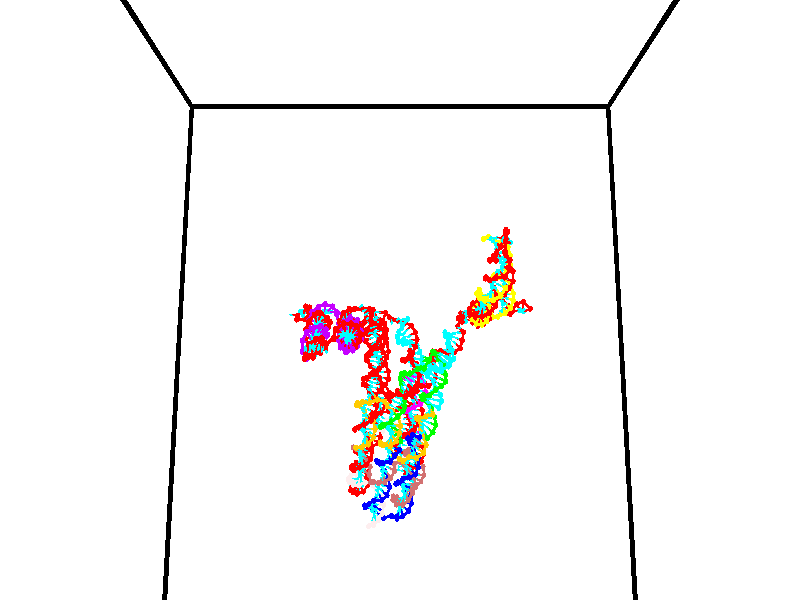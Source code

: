 // switches for output
#declare DRAW_BASES = 1; // possible values are 0, 1; only relevant for DNA ribbons
#declare DRAW_BASES_TYPE = 3; // possible values are 1, 2, 3; only relevant for DNA ribbons
#declare DRAW_FOG = 0; // set to 1 to enable fog

#include "colors.inc"

#include "transforms.inc"
background { rgb <1, 1, 1>}

#default {
   normal{
       ripples 0.25
       frequency 0.20
       turbulence 0.2
       lambda 5
   }
	finish {
		phong 0.1
		phong_size 40.
	}
}

// original window dimensions: 1024x640


// camera settings

camera {
	sky <0, 0.179814, -0.983701>
	up <0, 0.179814, -0.983701>
	right 1.6 * <1, 0, 0>
	location <35, 94.9851, 44.8844>
	look_at <35, 29.7336, 32.9568>
	direction <0, -65.2515, -11.9276>
	angle 67.0682
}


# declare cpy_camera_pos = <35, 94.9851, 44.8844>;
# if (DRAW_FOG = 1)
fog {
	fog_type 2
	up vnormalize(cpy_camera_pos)
	color rgbt<1,1,1,0.3>
	distance 1e-5
	fog_alt 3e-3
	fog_offset 56
}
# end


// LIGHTS

# declare lum = 6;
global_settings {
	ambient_light rgb lum * <0.05, 0.05, 0.05>
	max_trace_level 15
}# declare cpy_direct_light_amount = 0.25;
light_source
{	1000 * <-1, -1.16352, -0.803886>,
	rgb lum * cpy_direct_light_amount
	parallel
}

light_source
{	1000 * <1, 1.16352, 0.803886>,
	rgb lum * cpy_direct_light_amount
	parallel
}

// strand 0

// nucleotide -1

// particle -1
sphere {
	<24.762135, 35.313606, 35.315727> 0.250000
	pigment { color rgbt <1,0,0,0> }
	no_shadow
}
cylinder {
	<24.392881, 35.176407, 35.246243>,  <24.171329, 35.094090, 35.204552>, 0.100000
	pigment { color rgbt <1,0,0,0> }
	no_shadow
}
cylinder {
	<24.392881, 35.176407, 35.246243>,  <24.762135, 35.313606, 35.315727>, 0.100000
	pigment { color rgbt <1,0,0,0> }
	no_shadow
}

// particle -1
sphere {
	<24.392881, 35.176407, 35.246243> 0.100000
	pigment { color rgbt <1,0,0,0> }
	no_shadow
}
sphere {
	0, 1
	scale<0.080000,0.200000,0.300000>
	matrix <0.017150, -0.488096, 0.872621,
		-0.384094, 0.802568, 0.456461,
		-0.923135, -0.342996, -0.173711,
		24.115940, 35.073509, 35.194130>
	pigment { color rgbt <0,1,1,0> }
	no_shadow
}
cylinder {
	<24.763884, 35.787163, 35.708748>,  <24.762135, 35.313606, 35.315727>, 0.130000
	pigment { color rgbt <1,0,0,0> }
	no_shadow
}

// nucleotide -1

// particle -1
sphere {
	<24.763884, 35.787163, 35.708748> 0.250000
	pigment { color rgbt <1,0,0,0> }
	no_shadow
}
cylinder {
	<24.915064, 35.729637, 35.342915>,  <25.005772, 35.695122, 35.123413>, 0.100000
	pigment { color rgbt <1,0,0,0> }
	no_shadow
}
cylinder {
	<24.915064, 35.729637, 35.342915>,  <24.763884, 35.787163, 35.708748>, 0.100000
	pigment { color rgbt <1,0,0,0> }
	no_shadow
}

// particle -1
sphere {
	<24.915064, 35.729637, 35.342915> 0.100000
	pigment { color rgbt <1,0,0,0> }
	no_shadow
}
sphere {
	0, 1
	scale<0.080000,0.200000,0.300000>
	matrix <0.292518, 0.955807, -0.029415,
		0.878400, -0.256416, 0.403316,
		0.377950, -0.143815, -0.914588,
		25.028448, 35.686493, 35.068539>
	pigment { color rgbt <0,1,1,0> }
	no_shadow
}
cylinder {
	<25.564131, 35.838474, 35.700226>,  <24.763884, 35.787163, 35.708748>, 0.130000
	pigment { color rgbt <1,0,0,0> }
	no_shadow
}

// nucleotide -1

// particle -1
sphere {
	<25.564131, 35.838474, 35.700226> 0.250000
	pigment { color rgbt <1,0,0,0> }
	no_shadow
}
cylinder {
	<25.370564, 35.960331, 35.372074>,  <25.254423, 36.033447, 35.175182>, 0.100000
	pigment { color rgbt <1,0,0,0> }
	no_shadow
}
cylinder {
	<25.370564, 35.960331, 35.372074>,  <25.564131, 35.838474, 35.700226>, 0.100000
	pigment { color rgbt <1,0,0,0> }
	no_shadow
}

// particle -1
sphere {
	<25.370564, 35.960331, 35.372074> 0.100000
	pigment { color rgbt <1,0,0,0> }
	no_shadow
}
sphere {
	0, 1
	scale<0.080000,0.200000,0.300000>
	matrix <0.296401, 0.939099, 0.173896,
		0.823390, -0.159009, -0.544743,
		-0.483917, 0.304646, -0.820375,
		25.225389, 36.051723, 35.125961>
	pigment { color rgbt <0,1,1,0> }
	no_shadow
}
cylinder {
	<26.043509, 36.098652, 35.233379>,  <25.564131, 35.838474, 35.700226>, 0.130000
	pigment { color rgbt <1,0,0,0> }
	no_shadow
}

// nucleotide -1

// particle -1
sphere {
	<26.043509, 36.098652, 35.233379> 0.250000
	pigment { color rgbt <1,0,0,0> }
	no_shadow
}
cylinder {
	<25.694715, 36.288738, 35.186359>,  <25.485439, 36.402790, 35.158150>, 0.100000
	pigment { color rgbt <1,0,0,0> }
	no_shadow
}
cylinder {
	<25.694715, 36.288738, 35.186359>,  <26.043509, 36.098652, 35.233379>, 0.100000
	pigment { color rgbt <1,0,0,0> }
	no_shadow
}

// particle -1
sphere {
	<25.694715, 36.288738, 35.186359> 0.100000
	pigment { color rgbt <1,0,0,0> }
	no_shadow
}
sphere {
	0, 1
	scale<0.080000,0.200000,0.300000>
	matrix <0.429233, 0.857650, 0.283189,
		0.235389, 0.196481, -0.951833,
		-0.871981, 0.475218, -0.117546,
		25.433121, 36.431305, 35.151096>
	pigment { color rgbt <0,1,1,0> }
	no_shadow
}
cylinder {
	<26.146641, 36.746319, 34.853542>,  <26.043509, 36.098652, 35.233379>, 0.130000
	pigment { color rgbt <1,0,0,0> }
	no_shadow
}

// nucleotide -1

// particle -1
sphere {
	<26.146641, 36.746319, 34.853542> 0.250000
	pigment { color rgbt <1,0,0,0> }
	no_shadow
}
cylinder {
	<25.830599, 36.786106, 35.095482>,  <25.640974, 36.809978, 35.240646>, 0.100000
	pigment { color rgbt <1,0,0,0> }
	no_shadow
}
cylinder {
	<25.830599, 36.786106, 35.095482>,  <26.146641, 36.746319, 34.853542>, 0.100000
	pigment { color rgbt <1,0,0,0> }
	no_shadow
}

// particle -1
sphere {
	<25.830599, 36.786106, 35.095482> 0.100000
	pigment { color rgbt <1,0,0,0> }
	no_shadow
}
sphere {
	0, 1
	scale<0.080000,0.200000,0.300000>
	matrix <0.433302, 0.788582, 0.436334,
		-0.433572, 0.606831, -0.666161,
		-0.790105, 0.099466, 0.604848,
		25.593567, 36.815945, 35.276936>
	pigment { color rgbt <0,1,1,0> }
	no_shadow
}
cylinder {
	<25.865108, 37.474037, 34.900429>,  <26.146641, 36.746319, 34.853542>, 0.130000
	pigment { color rgbt <1,0,0,0> }
	no_shadow
}

// nucleotide -1

// particle -1
sphere {
	<25.865108, 37.474037, 34.900429> 0.250000
	pigment { color rgbt <1,0,0,0> }
	no_shadow
}
cylinder {
	<25.737499, 37.344803, 35.256821>,  <25.660934, 37.267262, 35.470654>, 0.100000
	pigment { color rgbt <1,0,0,0> }
	no_shadow
}
cylinder {
	<25.737499, 37.344803, 35.256821>,  <25.865108, 37.474037, 34.900429>, 0.100000
	pigment { color rgbt <1,0,0,0> }
	no_shadow
}

// particle -1
sphere {
	<25.737499, 37.344803, 35.256821> 0.100000
	pigment { color rgbt <1,0,0,0> }
	no_shadow
}
sphere {
	0, 1
	scale<0.080000,0.200000,0.300000>
	matrix <0.381896, 0.816577, 0.432847,
		-0.867399, 0.478349, -0.137122,
		-0.319023, -0.323085, 0.890978,
		25.641792, 37.247879, 35.524113>
	pigment { color rgbt <0,1,1,0> }
	no_shadow
}
cylinder {
	<26.305126, 37.602272, 35.471867>,  <25.865108, 37.474037, 34.900429>, 0.130000
	pigment { color rgbt <1,0,0,0> }
	no_shadow
}

// nucleotide -1

// particle -1
sphere {
	<26.305126, 37.602272, 35.471867> 0.250000
	pigment { color rgbt <1,0,0,0> }
	no_shadow
}
cylinder {
	<26.339310, 37.465645, 35.846252>,  <26.359819, 37.383667, 36.070885>, 0.100000
	pigment { color rgbt <1,0,0,0> }
	no_shadow
}
cylinder {
	<26.339310, 37.465645, 35.846252>,  <26.305126, 37.602272, 35.471867>, 0.100000
	pigment { color rgbt <1,0,0,0> }
	no_shadow
}

// particle -1
sphere {
	<26.339310, 37.465645, 35.846252> 0.100000
	pigment { color rgbt <1,0,0,0> }
	no_shadow
}
sphere {
	0, 1
	scale<0.080000,0.200000,0.300000>
	matrix <-0.635049, 0.705181, 0.315329,
		-0.767730, -0.621331, -0.156649,
		0.085458, -0.341567, 0.935964,
		26.364946, 37.363174, 36.127041>
	pigment { color rgbt <0,1,1,0> }
	no_shadow
}
cylinder {
	<26.994436, 37.313801, 35.276299>,  <26.305126, 37.602272, 35.471867>, 0.130000
	pigment { color rgbt <1,0,0,0> }
	no_shadow
}

// nucleotide -1

// particle -1
sphere {
	<26.994436, 37.313801, 35.276299> 0.250000
	pigment { color rgbt <1,0,0,0> }
	no_shadow
}
cylinder {
	<27.372288, 37.445049, 35.277828>,  <27.598999, 37.523796, 35.278748>, 0.100000
	pigment { color rgbt <1,0,0,0> }
	no_shadow
}
cylinder {
	<27.372288, 37.445049, 35.277828>,  <26.994436, 37.313801, 35.276299>, 0.100000
	pigment { color rgbt <1,0,0,0> }
	no_shadow
}

// particle -1
sphere {
	<27.372288, 37.445049, 35.277828> 0.100000
	pigment { color rgbt <1,0,0,0> }
	no_shadow
}
sphere {
	0, 1
	scale<0.080000,0.200000,0.300000>
	matrix <-0.283297, 0.809597, 0.514098,
		0.165585, -0.486716, 0.857723,
		0.944629, 0.328117, 0.003828,
		27.655676, 37.543484, 35.278976>
	pigment { color rgbt <0,1,1,0> }
	no_shadow
}
cylinder {
	<27.102837, 37.449032, 36.004280>,  <26.994436, 37.313801, 35.276299>, 0.130000
	pigment { color rgbt <1,0,0,0> }
	no_shadow
}

// nucleotide -1

// particle -1
sphere {
	<27.102837, 37.449032, 36.004280> 0.250000
	pigment { color rgbt <1,0,0,0> }
	no_shadow
}
cylinder {
	<27.398617, 37.633057, 35.807686>,  <27.576084, 37.743469, 35.689728>, 0.100000
	pigment { color rgbt <1,0,0,0> }
	no_shadow
}
cylinder {
	<27.398617, 37.633057, 35.807686>,  <27.102837, 37.449032, 36.004280>, 0.100000
	pigment { color rgbt <1,0,0,0> }
	no_shadow
}

// particle -1
sphere {
	<27.398617, 37.633057, 35.807686> 0.100000
	pigment { color rgbt <1,0,0,0> }
	no_shadow
}
sphere {
	0, 1
	scale<0.080000,0.200000,0.300000>
	matrix <-0.076262, 0.782606, 0.617829,
		0.668877, -0.419373, 0.613784,
		0.739451, 0.460060, -0.491485,
		27.620451, 37.771076, 35.660240>
	pigment { color rgbt <0,1,1,0> }
	no_shadow
}
cylinder {
	<27.640663, 37.568653, 36.476006>,  <27.102837, 37.449032, 36.004280>, 0.130000
	pigment { color rgbt <1,0,0,0> }
	no_shadow
}

// nucleotide -1

// particle -1
sphere {
	<27.640663, 37.568653, 36.476006> 0.250000
	pigment { color rgbt <1,0,0,0> }
	no_shadow
}
cylinder {
	<27.674376, 37.852261, 36.195950>,  <27.694603, 38.022427, 36.027916>, 0.100000
	pigment { color rgbt <1,0,0,0> }
	no_shadow
}
cylinder {
	<27.674376, 37.852261, 36.195950>,  <27.640663, 37.568653, 36.476006>, 0.100000
	pigment { color rgbt <1,0,0,0> }
	no_shadow
}

// particle -1
sphere {
	<27.674376, 37.852261, 36.195950> 0.100000
	pigment { color rgbt <1,0,0,0> }
	no_shadow
}
sphere {
	0, 1
	scale<0.080000,0.200000,0.300000>
	matrix <-0.213969, 0.699123, 0.682235,
		0.973198, 0.092309, 0.210630,
		0.084280, 0.709018, -0.700136,
		27.699659, 38.064964, 35.985909>
	pigment { color rgbt <0,1,1,0> }
	no_shadow
}
cylinder {
	<27.880320, 38.096199, 36.862072>,  <27.640663, 37.568653, 36.476006>, 0.130000
	pigment { color rgbt <1,0,0,0> }
	no_shadow
}

// nucleotide -1

// particle -1
sphere {
	<27.880320, 38.096199, 36.862072> 0.250000
	pigment { color rgbt <1,0,0,0> }
	no_shadow
}
cylinder {
	<27.769440, 38.262344, 36.515514>,  <27.702911, 38.362030, 36.307579>, 0.100000
	pigment { color rgbt <1,0,0,0> }
	no_shadow
}
cylinder {
	<27.769440, 38.262344, 36.515514>,  <27.880320, 38.096199, 36.862072>, 0.100000
	pigment { color rgbt <1,0,0,0> }
	no_shadow
}

// particle -1
sphere {
	<27.769440, 38.262344, 36.515514> 0.100000
	pigment { color rgbt <1,0,0,0> }
	no_shadow
}
sphere {
	0, 1
	scale<0.080000,0.200000,0.300000>
	matrix <-0.198498, 0.857518, 0.474616,
		0.940085, 0.303540, -0.155253,
		-0.277197, 0.415362, -0.866392,
		27.686281, 38.386951, 36.255596>
	pigment { color rgbt <0,1,1,0> }
	no_shadow
}
cylinder {
	<28.294197, 38.701832, 36.748528>,  <27.880320, 38.096199, 36.862072>, 0.130000
	pigment { color rgbt <1,0,0,0> }
	no_shadow
}

// nucleotide -1

// particle -1
sphere {
	<28.294197, 38.701832, 36.748528> 0.250000
	pigment { color rgbt <1,0,0,0> }
	no_shadow
}
cylinder {
	<27.968271, 38.770927, 36.527172>,  <27.772717, 38.812386, 36.394360>, 0.100000
	pigment { color rgbt <1,0,0,0> }
	no_shadow
}
cylinder {
	<27.968271, 38.770927, 36.527172>,  <28.294197, 38.701832, 36.748528>, 0.100000
	pigment { color rgbt <1,0,0,0> }
	no_shadow
}

// particle -1
sphere {
	<27.968271, 38.770927, 36.527172> 0.100000
	pigment { color rgbt <1,0,0,0> }
	no_shadow
}
sphere {
	0, 1
	scale<0.080000,0.200000,0.300000>
	matrix <-0.118279, 0.884961, 0.450393,
		0.567529, 0.432441, -0.700646,
		-0.814813, 0.172740, -0.553390,
		27.723827, 38.822750, 36.361156>
	pigment { color rgbt <0,1,1,0> }
	no_shadow
}
cylinder {
	<28.495373, 39.292549, 36.467941>,  <28.294197, 38.701832, 36.748528>, 0.130000
	pigment { color rgbt <1,0,0,0> }
	no_shadow
}

// nucleotide -1

// particle -1
sphere {
	<28.495373, 39.292549, 36.467941> 0.250000
	pigment { color rgbt <1,0,0,0> }
	no_shadow
}
cylinder {
	<28.098795, 39.243370, 36.450394>,  <27.860849, 39.213863, 36.439865>, 0.100000
	pigment { color rgbt <1,0,0,0> }
	no_shadow
}
cylinder {
	<28.098795, 39.243370, 36.450394>,  <28.495373, 39.292549, 36.467941>, 0.100000
	pigment { color rgbt <1,0,0,0> }
	no_shadow
}

// particle -1
sphere {
	<28.098795, 39.243370, 36.450394> 0.100000
	pigment { color rgbt <1,0,0,0> }
	no_shadow
}
sphere {
	0, 1
	scale<0.080000,0.200000,0.300000>
	matrix <-0.130425, 0.946993, 0.293588,
		0.005453, 0.296798, -0.954925,
		-0.991443, -0.122945, -0.043874,
		27.801361, 39.206486, 36.437233>
	pigment { color rgbt <0,1,1,0> }
	no_shadow
}
cylinder {
	<28.270956, 39.928253, 36.218159>,  <28.495373, 39.292549, 36.467941>, 0.130000
	pigment { color rgbt <1,0,0,0> }
	no_shadow
}

// nucleotide -1

// particle -1
sphere {
	<28.270956, 39.928253, 36.218159> 0.250000
	pigment { color rgbt <1,0,0,0> }
	no_shadow
}
cylinder {
	<27.925665, 39.789303, 36.364674>,  <27.718491, 39.705933, 36.452583>, 0.100000
	pigment { color rgbt <1,0,0,0> }
	no_shadow
}
cylinder {
	<27.925665, 39.789303, 36.364674>,  <28.270956, 39.928253, 36.218159>, 0.100000
	pigment { color rgbt <1,0,0,0> }
	no_shadow
}

// particle -1
sphere {
	<27.925665, 39.789303, 36.364674> 0.100000
	pigment { color rgbt <1,0,0,0> }
	no_shadow
}
sphere {
	0, 1
	scale<0.080000,0.200000,0.300000>
	matrix <-0.281806, 0.933605, 0.221285,
		-0.418840, 0.087796, -0.903806,
		-0.863226, -0.347380, 0.366290,
		27.666697, 39.685089, 36.474560>
	pigment { color rgbt <0,1,1,0> }
	no_shadow
}
cylinder {
	<27.736135, 40.334560, 35.917107>,  <28.270956, 39.928253, 36.218159>, 0.130000
	pigment { color rgbt <1,0,0,0> }
	no_shadow
}

// nucleotide -1

// particle -1
sphere {
	<27.736135, 40.334560, 35.917107> 0.250000
	pigment { color rgbt <1,0,0,0> }
	no_shadow
}
cylinder {
	<27.582865, 40.166786, 36.246288>,  <27.490902, 40.066120, 36.443798>, 0.100000
	pigment { color rgbt <1,0,0,0> }
	no_shadow
}
cylinder {
	<27.582865, 40.166786, 36.246288>,  <27.736135, 40.334560, 35.917107>, 0.100000
	pigment { color rgbt <1,0,0,0> }
	no_shadow
}

// particle -1
sphere {
	<27.582865, 40.166786, 36.246288> 0.100000
	pigment { color rgbt <1,0,0,0> }
	no_shadow
}
sphere {
	0, 1
	scale<0.080000,0.200000,0.300000>
	matrix <-0.195527, 0.907596, 0.371535,
		-0.902743, -0.018545, -0.429781,
		-0.383178, -0.419434, 0.822952,
		27.467911, 40.040955, 36.493176>
	pigment { color rgbt <0,1,1,0> }
	no_shadow
}
cylinder {
	<27.218622, 40.826675, 36.129105>,  <27.736135, 40.334560, 35.917107>, 0.130000
	pigment { color rgbt <1,0,0,0> }
	no_shadow
}

// nucleotide -1

// particle -1
sphere {
	<27.218622, 40.826675, 36.129105> 0.250000
	pigment { color rgbt <1,0,0,0> }
	no_shadow
}
cylinder {
	<27.316475, 40.601223, 36.444691>,  <27.375187, 40.465950, 36.634045>, 0.100000
	pigment { color rgbt <1,0,0,0> }
	no_shadow
}
cylinder {
	<27.316475, 40.601223, 36.444691>,  <27.218622, 40.826675, 36.129105>, 0.100000
	pigment { color rgbt <1,0,0,0> }
	no_shadow
}

// particle -1
sphere {
	<27.316475, 40.601223, 36.444691> 0.100000
	pigment { color rgbt <1,0,0,0> }
	no_shadow
}
sphere {
	0, 1
	scale<0.080000,0.200000,0.300000>
	matrix <-0.064337, 0.802462, 0.593224,
		-0.967479, -0.195882, 0.160046,
		0.244633, -0.563635, 0.788968,
		27.389864, 40.432133, 36.681381>
	pigment { color rgbt <0,1,1,0> }
	no_shadow
}
cylinder {
	<26.751093, 40.985416, 36.672859>,  <27.218622, 40.826675, 36.129105>, 0.130000
	pigment { color rgbt <1,0,0,0> }
	no_shadow
}

// nucleotide -1

// particle -1
sphere {
	<26.751093, 40.985416, 36.672859> 0.250000
	pigment { color rgbt <1,0,0,0> }
	no_shadow
}
cylinder {
	<27.077196, 40.864700, 36.870556>,  <27.272858, 40.792271, 36.989174>, 0.100000
	pigment { color rgbt <1,0,0,0> }
	no_shadow
}
cylinder {
	<27.077196, 40.864700, 36.870556>,  <26.751093, 40.985416, 36.672859>, 0.100000
	pigment { color rgbt <1,0,0,0> }
	no_shadow
}

// particle -1
sphere {
	<27.077196, 40.864700, 36.870556> 0.100000
	pigment { color rgbt <1,0,0,0> }
	no_shadow
}
sphere {
	0, 1
	scale<0.080000,0.200000,0.300000>
	matrix <-0.203712, 0.649463, 0.732597,
		-0.542083, -0.697940, 0.468002,
		0.815259, -0.301791, 0.494242,
		27.321774, 40.774162, 37.018829>
	pigment { color rgbt <0,1,1,0> }
	no_shadow
}
cylinder {
	<26.530441, 41.089886, 37.278790>,  <26.751093, 40.985416, 36.672859>, 0.130000
	pigment { color rgbt <1,0,0,0> }
	no_shadow
}

// nucleotide -1

// particle -1
sphere {
	<26.530441, 41.089886, 37.278790> 0.250000
	pigment { color rgbt <1,0,0,0> }
	no_shadow
}
cylinder {
	<26.920187, 41.041279, 37.354523>,  <27.154034, 41.012115, 37.399963>, 0.100000
	pigment { color rgbt <1,0,0,0> }
	no_shadow
}
cylinder {
	<26.920187, 41.041279, 37.354523>,  <26.530441, 41.089886, 37.278790>, 0.100000
	pigment { color rgbt <1,0,0,0> }
	no_shadow
}

// particle -1
sphere {
	<26.920187, 41.041279, 37.354523> 0.100000
	pigment { color rgbt <1,0,0,0> }
	no_shadow
}
sphere {
	0, 1
	scale<0.080000,0.200000,0.300000>
	matrix <-0.063892, 0.657445, 0.750789,
		-0.215709, -0.743639, 0.632828,
		0.974365, -0.121519, 0.189330,
		27.212496, 41.004822, 37.411324>
	pigment { color rgbt <0,1,1,0> }
	no_shadow
}
cylinder {
	<26.500883, 41.137676, 38.019569>,  <26.530441, 41.089886, 37.278790>, 0.130000
	pigment { color rgbt <1,0,0,0> }
	no_shadow
}

// nucleotide -1

// particle -1
sphere {
	<26.500883, 41.137676, 38.019569> 0.250000
	pigment { color rgbt <1,0,0,0> }
	no_shadow
}
cylinder {
	<26.884420, 41.164703, 37.909260>,  <27.114542, 41.180920, 37.843075>, 0.100000
	pigment { color rgbt <1,0,0,0> }
	no_shadow
}
cylinder {
	<26.884420, 41.164703, 37.909260>,  <26.500883, 41.137676, 38.019569>, 0.100000
	pigment { color rgbt <1,0,0,0> }
	no_shadow
}

// particle -1
sphere {
	<26.884420, 41.164703, 37.909260> 0.100000
	pigment { color rgbt <1,0,0,0> }
	no_shadow
}
sphere {
	0, 1
	scale<0.080000,0.200000,0.300000>
	matrix <0.150238, 0.703425, 0.694709,
		0.240931, -0.707550, 0.664323,
		0.958843, 0.067570, -0.275778,
		27.172073, 41.184975, 37.826527>
	pigment { color rgbt <0,1,1,0> }
	no_shadow
}
cylinder {
	<26.946550, 41.149170, 38.676003>,  <26.500883, 41.137676, 38.019569>, 0.130000
	pigment { color rgbt <1,0,0,0> }
	no_shadow
}

// nucleotide -1

// particle -1
sphere {
	<26.946550, 41.149170, 38.676003> 0.250000
	pigment { color rgbt <1,0,0,0> }
	no_shadow
}
cylinder {
	<27.120070, 41.315811, 38.356438>,  <27.224182, 41.415794, 38.164700>, 0.100000
	pigment { color rgbt <1,0,0,0> }
	no_shadow
}
cylinder {
	<27.120070, 41.315811, 38.356438>,  <26.946550, 41.149170, 38.676003>, 0.100000
	pigment { color rgbt <1,0,0,0> }
	no_shadow
}

// particle -1
sphere {
	<27.120070, 41.315811, 38.356438> 0.100000
	pigment { color rgbt <1,0,0,0> }
	no_shadow
}
sphere {
	0, 1
	scale<0.080000,0.200000,0.300000>
	matrix <0.223798, 0.809080, 0.543419,
		0.872773, -0.414530, 0.257744,
		0.433799, 0.416599, -0.798914,
		27.250210, 41.440792, 38.116764>
	pigment { color rgbt <0,1,1,0> }
	no_shadow
}
cylinder {
	<27.588652, 41.401508, 38.963593>,  <26.946550, 41.149170, 38.676003>, 0.130000
	pigment { color rgbt <1,0,0,0> }
	no_shadow
}

// nucleotide -1

// particle -1
sphere {
	<27.588652, 41.401508, 38.963593> 0.250000
	pigment { color rgbt <1,0,0,0> }
	no_shadow
}
cylinder {
	<27.513521, 41.580360, 38.613781>,  <27.468443, 41.687672, 38.403896>, 0.100000
	pigment { color rgbt <1,0,0,0> }
	no_shadow
}
cylinder {
	<27.513521, 41.580360, 38.613781>,  <27.588652, 41.401508, 38.963593>, 0.100000
	pigment { color rgbt <1,0,0,0> }
	no_shadow
}

// particle -1
sphere {
	<27.513521, 41.580360, 38.613781> 0.100000
	pigment { color rgbt <1,0,0,0> }
	no_shadow
}
sphere {
	0, 1
	scale<0.080000,0.200000,0.300000>
	matrix <0.285252, 0.876828, 0.387045,
		0.939868, -0.176764, -0.292236,
		-0.187825, 0.447132, -0.874525,
		27.457174, 41.714500, 38.351425>
	pigment { color rgbt <0,1,1,0> }
	no_shadow
}
cylinder {
	<27.970585, 41.868820, 39.107681>,  <27.588652, 41.401508, 38.963593>, 0.130000
	pigment { color rgbt <1,0,0,0> }
	no_shadow
}

// nucleotide -1

// particle -1
sphere {
	<27.970585, 41.868820, 39.107681> 0.250000
	pigment { color rgbt <1,0,0,0> }
	no_shadow
}
cylinder {
	<27.752636, 41.998997, 38.798565>,  <27.621866, 42.077103, 38.613094>, 0.100000
	pigment { color rgbt <1,0,0,0> }
	no_shadow
}
cylinder {
	<27.752636, 41.998997, 38.798565>,  <27.970585, 41.868820, 39.107681>, 0.100000
	pigment { color rgbt <1,0,0,0> }
	no_shadow
}

// particle -1
sphere {
	<27.752636, 41.998997, 38.798565> 0.100000
	pigment { color rgbt <1,0,0,0> }
	no_shadow
}
sphere {
	0, 1
	scale<0.080000,0.200000,0.300000>
	matrix <0.167443, 0.945279, 0.280020,
		0.821630, 0.023177, -0.569550,
		-0.544873, 0.325440, -0.772788,
		27.589174, 42.096630, 38.566727>
	pigment { color rgbt <0,1,1,0> }
	no_shadow
}
cylinder {
	<28.358719, 42.467697, 38.834198>,  <27.970585, 41.868820, 39.107681>, 0.130000
	pigment { color rgbt <1,0,0,0> }
	no_shadow
}

// nucleotide -1

// particle -1
sphere {
	<28.358719, 42.467697, 38.834198> 0.250000
	pigment { color rgbt <1,0,0,0> }
	no_shadow
}
cylinder {
	<27.971128, 42.482319, 38.736427>,  <27.738573, 42.491093, 38.677765>, 0.100000
	pigment { color rgbt <1,0,0,0> }
	no_shadow
}
cylinder {
	<27.971128, 42.482319, 38.736427>,  <28.358719, 42.467697, 38.834198>, 0.100000
	pigment { color rgbt <1,0,0,0> }
	no_shadow
}

// particle -1
sphere {
	<27.971128, 42.482319, 38.736427> 0.100000
	pigment { color rgbt <1,0,0,0> }
	no_shadow
}
sphere {
	0, 1
	scale<0.080000,0.200000,0.300000>
	matrix <-0.038517, 0.954582, 0.295450,
		0.244126, 0.295699, -0.923561,
		-0.968978, 0.036554, -0.244428,
		27.680435, 42.493286, 38.663097>
	pigment { color rgbt <0,1,1,0> }
	no_shadow
}
cylinder {
	<28.212944, 43.124691, 38.517311>,  <28.358719, 42.467697, 38.834198>, 0.130000
	pigment { color rgbt <1,0,0,0> }
	no_shadow
}

// nucleotide -1

// particle -1
sphere {
	<28.212944, 43.124691, 38.517311> 0.250000
	pigment { color rgbt <1,0,0,0> }
	no_shadow
}
cylinder {
	<27.872181, 42.986084, 38.674374>,  <27.667723, 42.902920, 38.768612>, 0.100000
	pigment { color rgbt <1,0,0,0> }
	no_shadow
}
cylinder {
	<27.872181, 42.986084, 38.674374>,  <28.212944, 43.124691, 38.517311>, 0.100000
	pigment { color rgbt <1,0,0,0> }
	no_shadow
}

// particle -1
sphere {
	<27.872181, 42.986084, 38.674374> 0.100000
	pigment { color rgbt <1,0,0,0> }
	no_shadow
}
sphere {
	0, 1
	scale<0.080000,0.200000,0.300000>
	matrix <-0.193009, 0.904752, 0.379699,
		-0.486828, 0.247683, -0.837646,
		-0.851907, -0.346522, 0.392654,
		27.616610, 42.882126, 38.792171>
	pigment { color rgbt <0,1,1,0> }
	no_shadow
}
cylinder {
	<27.805288, 43.699928, 38.345943>,  <28.212944, 43.124691, 38.517311>, 0.130000
	pigment { color rgbt <1,0,0,0> }
	no_shadow
}

// nucleotide -1

// particle -1
sphere {
	<27.805288, 43.699928, 38.345943> 0.250000
	pigment { color rgbt <1,0,0,0> }
	no_shadow
}
cylinder {
	<27.726854, 43.469101, 38.663067>,  <27.679794, 43.330605, 38.853340>, 0.100000
	pigment { color rgbt <1,0,0,0> }
	no_shadow
}
cylinder {
	<27.726854, 43.469101, 38.663067>,  <27.805288, 43.699928, 38.345943>, 0.100000
	pigment { color rgbt <1,0,0,0> }
	no_shadow
}

// particle -1
sphere {
	<27.726854, 43.469101, 38.663067> 0.100000
	pigment { color rgbt <1,0,0,0> }
	no_shadow
}
sphere {
	0, 1
	scale<0.080000,0.200000,0.300000>
	matrix <-0.148114, 0.816657, 0.557793,
		-0.969336, -0.008052, -0.245605,
		-0.196084, -0.577066, 0.792808,
		27.668030, 43.295982, 38.900909>
	pigment { color rgbt <0,1,1,0> }
	no_shadow
}
cylinder {
	<27.234213, 43.979809, 38.778976>,  <27.805288, 43.699928, 38.345943>, 0.130000
	pigment { color rgbt <1,0,0,0> }
	no_shadow
}

// nucleotide -1

// particle -1
sphere {
	<27.234213, 43.979809, 38.778976> 0.250000
	pigment { color rgbt <1,0,0,0> }
	no_shadow
}
cylinder {
	<27.502871, 43.803082, 39.016865>,  <27.664064, 43.697044, 39.159599>, 0.100000
	pigment { color rgbt <1,0,0,0> }
	no_shadow
}
cylinder {
	<27.502871, 43.803082, 39.016865>,  <27.234213, 43.979809, 38.778976>, 0.100000
	pigment { color rgbt <1,0,0,0> }
	no_shadow
}

// particle -1
sphere {
	<27.502871, 43.803082, 39.016865> 0.100000
	pigment { color rgbt <1,0,0,0> }
	no_shadow
}
sphere {
	0, 1
	scale<0.080000,0.200000,0.300000>
	matrix <-0.017959, 0.792785, 0.609237,
		-0.740656, -0.419871, 0.524535,
		0.671644, -0.441815, 0.594721,
		27.704363, 43.670536, 39.195282>
	pigment { color rgbt <0,1,1,0> }
	no_shadow
}
cylinder {
	<27.040773, 44.185112, 39.488716>,  <27.234213, 43.979809, 38.778976>, 0.130000
	pigment { color rgbt <1,0,0,0> }
	no_shadow
}

// nucleotide -1

// particle -1
sphere {
	<27.040773, 44.185112, 39.488716> 0.250000
	pigment { color rgbt <1,0,0,0> }
	no_shadow
}
cylinder {
	<27.422331, 44.065979, 39.503586>,  <27.651266, 43.994499, 39.512508>, 0.100000
	pigment { color rgbt <1,0,0,0> }
	no_shadow
}
cylinder {
	<27.422331, 44.065979, 39.503586>,  <27.040773, 44.185112, 39.488716>, 0.100000
	pigment { color rgbt <1,0,0,0> }
	no_shadow
}

// particle -1
sphere {
	<27.422331, 44.065979, 39.503586> 0.100000
	pigment { color rgbt <1,0,0,0> }
	no_shadow
}
sphere {
	0, 1
	scale<0.080000,0.200000,0.300000>
	matrix <0.140758, 0.553301, 0.821003,
		-0.265086, -0.777918, 0.569713,
		0.953896, -0.297828, 0.037175,
		27.708500, 43.976631, 39.514740>
	pigment { color rgbt <0,1,1,0> }
	no_shadow
}
cylinder {
	<27.070000, 44.894100, 39.839775>,  <27.040773, 44.185112, 39.488716>, 0.130000
	pigment { color rgbt <1,0,0,0> }
	no_shadow
}

// nucleotide -1

// particle -1
sphere {
	<27.070000, 44.894100, 39.839775> 0.250000
	pigment { color rgbt <1,0,0,0> }
	no_shadow
}
cylinder {
	<27.075661, 44.765320, 39.461113>,  <27.079058, 44.688053, 39.233917>, 0.100000
	pigment { color rgbt <1,0,0,0> }
	no_shadow
}
cylinder {
	<27.075661, 44.765320, 39.461113>,  <27.070000, 44.894100, 39.839775>, 0.100000
	pigment { color rgbt <1,0,0,0> }
	no_shadow
}

// particle -1
sphere {
	<27.075661, 44.765320, 39.461113> 0.100000
	pigment { color rgbt <1,0,0,0> }
	no_shadow
}
sphere {
	0, 1
	scale<0.080000,0.200000,0.300000>
	matrix <0.954030, 0.287811, -0.083619,
		0.299378, -0.901951, 0.311219,
		0.014152, -0.321946, -0.946652,
		27.079906, 44.668736, 39.177116>
	pigment { color rgbt <0,1,1,0> }
	no_shadow
}
cylinder {
	<27.698639, 44.461746, 39.717606>,  <27.070000, 44.894100, 39.839775>, 0.130000
	pigment { color rgbt <1,0,0,0> }
	no_shadow
}

// nucleotide -1

// particle -1
sphere {
	<27.698639, 44.461746, 39.717606> 0.250000
	pigment { color rgbt <1,0,0,0> }
	no_shadow
}
cylinder {
	<27.609631, 44.622467, 39.362293>,  <27.556227, 44.718899, 39.149105>, 0.100000
	pigment { color rgbt <1,0,0,0> }
	no_shadow
}
cylinder {
	<27.609631, 44.622467, 39.362293>,  <27.698639, 44.461746, 39.717606>, 0.100000
	pigment { color rgbt <1,0,0,0> }
	no_shadow
}

// particle -1
sphere {
	<27.609631, 44.622467, 39.362293> 0.100000
	pigment { color rgbt <1,0,0,0> }
	no_shadow
}
sphere {
	0, 1
	scale<0.080000,0.200000,0.300000>
	matrix <0.804292, 0.590594, 0.065671,
		0.550998, -0.699821, -0.454589,
		-0.222520, 0.401807, -0.888277,
		27.542875, 44.743008, 39.095810>
	pigment { color rgbt <0,1,1,0> }
	no_shadow
}
cylinder {
	<28.143265, 44.283783, 39.050537>,  <27.698639, 44.461746, 39.717606>, 0.130000
	pigment { color rgbt <1,0,0,0> }
	no_shadow
}

// nucleotide -1

// particle -1
sphere {
	<28.143265, 44.283783, 39.050537> 0.250000
	pigment { color rgbt <1,0,0,0> }
	no_shadow
}
cylinder {
	<27.983774, 44.649075, 39.084080>,  <27.888081, 44.868248, 39.104206>, 0.100000
	pigment { color rgbt <1,0,0,0> }
	no_shadow
}
cylinder {
	<27.983774, 44.649075, 39.084080>,  <28.143265, 44.283783, 39.050537>, 0.100000
	pigment { color rgbt <1,0,0,0> }
	no_shadow
}

// particle -1
sphere {
	<27.983774, 44.649075, 39.084080> 0.100000
	pigment { color rgbt <1,0,0,0> }
	no_shadow
}
sphere {
	0, 1
	scale<0.080000,0.200000,0.300000>
	matrix <0.907140, 0.379335, 0.182215,
		0.134593, 0.148727, -0.979676,
		-0.398726, 0.913228, 0.083860,
		27.864157, 44.923042, 39.109238>
	pigment { color rgbt <0,1,1,0> }
	no_shadow
}
cylinder {
	<28.423487, 44.838612, 38.455738>,  <28.143265, 44.283783, 39.050537>, 0.130000
	pigment { color rgbt <1,0,0,0> }
	no_shadow
}

// nucleotide -1

// particle -1
sphere {
	<28.423487, 44.838612, 38.455738> 0.250000
	pigment { color rgbt <1,0,0,0> }
	no_shadow
}
cylinder {
	<28.325880, 44.961407, 38.823700>,  <28.267317, 45.035084, 39.044476>, 0.100000
	pigment { color rgbt <1,0,0,0> }
	no_shadow
}
cylinder {
	<28.325880, 44.961407, 38.823700>,  <28.423487, 44.838612, 38.455738>, 0.100000
	pigment { color rgbt <1,0,0,0> }
	no_shadow
}

// particle -1
sphere {
	<28.325880, 44.961407, 38.823700> 0.100000
	pigment { color rgbt <1,0,0,0> }
	no_shadow
}
sphere {
	0, 1
	scale<0.080000,0.200000,0.300000>
	matrix <0.942033, 0.300282, 0.149679,
		-0.230280, 0.903101, -0.362463,
		-0.244016, 0.306984, 0.919900,
		28.252676, 45.053501, 39.099670>
	pigment { color rgbt <0,1,1,0> }
	no_shadow
}
cylinder {
	<28.599331, 45.586914, 38.593029>,  <28.423487, 44.838612, 38.455738>, 0.130000
	pigment { color rgbt <1,0,0,0> }
	no_shadow
}

// nucleotide -1

// particle -1
sphere {
	<28.599331, 45.586914, 38.593029> 0.250000
	pigment { color rgbt <1,0,0,0> }
	no_shadow
}
cylinder {
	<28.577349, 45.386040, 38.938236>,  <28.564159, 45.265514, 39.145359>, 0.100000
	pigment { color rgbt <1,0,0,0> }
	no_shadow
}
cylinder {
	<28.577349, 45.386040, 38.938236>,  <28.599331, 45.586914, 38.593029>, 0.100000
	pigment { color rgbt <1,0,0,0> }
	no_shadow
}

// particle -1
sphere {
	<28.577349, 45.386040, 38.938236> 0.100000
	pigment { color rgbt <1,0,0,0> }
	no_shadow
}
sphere {
	0, 1
	scale<0.080000,0.200000,0.300000>
	matrix <0.874521, 0.392906, 0.284319,
		-0.481863, 0.770350, 0.417576,
		-0.054957, -0.502182, 0.863014,
		28.560862, 45.235386, 39.197140>
	pigment { color rgbt <0,1,1,0> }
	no_shadow
}
cylinder {
	<28.966352, 46.041187, 38.985203>,  <28.599331, 45.586914, 38.593029>, 0.130000
	pigment { color rgbt <1,0,0,0> }
	no_shadow
}

// nucleotide -1

// particle -1
sphere {
	<28.966352, 46.041187, 38.985203> 0.250000
	pigment { color rgbt <1,0,0,0> }
	no_shadow
}
cylinder {
	<28.974442, 45.704300, 39.200706>,  <28.979296, 45.502167, 39.330009>, 0.100000
	pigment { color rgbt <1,0,0,0> }
	no_shadow
}
cylinder {
	<28.974442, 45.704300, 39.200706>,  <28.966352, 46.041187, 38.985203>, 0.100000
	pigment { color rgbt <1,0,0,0> }
	no_shadow
}

// particle -1
sphere {
	<28.974442, 45.704300, 39.200706> 0.100000
	pigment { color rgbt <1,0,0,0> }
	no_shadow
}
sphere {
	0, 1
	scale<0.080000,0.200000,0.300000>
	matrix <0.898428, 0.251733, 0.359802,
		-0.438655, 0.476756, 0.761765,
		0.020224, -0.842220, 0.538755,
		28.980509, 45.451633, 39.362331>
	pigment { color rgbt <0,1,1,0> }
	no_shadow
}
cylinder {
	<29.530247, 45.700928, 38.579662>,  <28.966352, 46.041187, 38.985203>, 0.130000
	pigment { color rgbt <1,0,0,0> }
	no_shadow
}

// nucleotide -1

// particle -1
sphere {
	<29.530247, 45.700928, 38.579662> 0.250000
	pigment { color rgbt <1,0,0,0> }
	no_shadow
}
cylinder {
	<29.885857, 45.850609, 38.474129>,  <30.099222, 45.940418, 38.410809>, 0.100000
	pigment { color rgbt <1,0,0,0> }
	no_shadow
}
cylinder {
	<29.885857, 45.850609, 38.474129>,  <29.530247, 45.700928, 38.579662>, 0.100000
	pigment { color rgbt <1,0,0,0> }
	no_shadow
}

// particle -1
sphere {
	<29.885857, 45.850609, 38.474129> 0.100000
	pigment { color rgbt <1,0,0,0> }
	no_shadow
}
sphere {
	0, 1
	scale<0.080000,0.200000,0.300000>
	matrix <0.324316, -0.921417, -0.214033,
		-0.323190, 0.104716, -0.940523,
		0.889026, 0.374200, -0.263831,
		30.152565, 45.962868, 38.394978>
	pigment { color rgbt <0,1,1,0> }
	no_shadow
}
cylinder {
	<29.673727, 45.489513, 37.919258>,  <29.530247, 45.700928, 38.579662>, 0.130000
	pigment { color rgbt <1,0,0,0> }
	no_shadow
}

// nucleotide -1

// particle -1
sphere {
	<29.673727, 45.489513, 37.919258> 0.250000
	pigment { color rgbt <1,0,0,0> }
	no_shadow
}
cylinder {
	<30.021231, 45.583702, 38.093525>,  <30.229733, 45.640217, 38.198086>, 0.100000
	pigment { color rgbt <1,0,0,0> }
	no_shadow
}
cylinder {
	<30.021231, 45.583702, 38.093525>,  <29.673727, 45.489513, 37.919258>, 0.100000
	pigment { color rgbt <1,0,0,0> }
	no_shadow
}

// particle -1
sphere {
	<30.021231, 45.583702, 38.093525> 0.100000
	pigment { color rgbt <1,0,0,0> }
	no_shadow
}
sphere {
	0, 1
	scale<0.080000,0.200000,0.300000>
	matrix <0.394217, -0.861290, -0.320582,
		0.299750, 0.450258, -0.841082,
		0.868760, 0.235474, 0.435671,
		30.281858, 45.654343, 38.224228>
	pigment { color rgbt <0,1,1,0> }
	no_shadow
}
cylinder {
	<30.312033, 45.363888, 37.453590>,  <29.673727, 45.489513, 37.919258>, 0.130000
	pigment { color rgbt <1,0,0,0> }
	no_shadow
}

// nucleotide -1

// particle -1
sphere {
	<30.312033, 45.363888, 37.453590> 0.250000
	pigment { color rgbt <1,0,0,0> }
	no_shadow
}
cylinder {
	<30.400038, 45.312271, 37.840359>,  <30.452841, 45.281303, 38.072422>, 0.100000
	pigment { color rgbt <1,0,0,0> }
	no_shadow
}
cylinder {
	<30.400038, 45.312271, 37.840359>,  <30.312033, 45.363888, 37.453590>, 0.100000
	pigment { color rgbt <1,0,0,0> }
	no_shadow
}

// particle -1
sphere {
	<30.400038, 45.312271, 37.840359> 0.100000
	pigment { color rgbt <1,0,0,0> }
	no_shadow
}
sphere {
	0, 1
	scale<0.080000,0.200000,0.300000>
	matrix <0.333682, -0.921465, -0.198895,
		0.916652, 0.366405, -0.159675,
		0.220011, -0.129037, 0.966925,
		30.466042, 45.273560, 38.130436>
	pigment { color rgbt <0,1,1,0> }
	no_shadow
}
cylinder {
	<30.908571, 45.008446, 37.442818>,  <30.312033, 45.363888, 37.453590>, 0.130000
	pigment { color rgbt <1,0,0,0> }
	no_shadow
}

// nucleotide -1

// particle -1
sphere {
	<30.908571, 45.008446, 37.442818> 0.250000
	pigment { color rgbt <1,0,0,0> }
	no_shadow
}
cylinder {
	<30.834326, 44.945408, 37.830780>,  <30.789780, 44.907585, 38.063557>, 0.100000
	pigment { color rgbt <1,0,0,0> }
	no_shadow
}
cylinder {
	<30.834326, 44.945408, 37.830780>,  <30.908571, 45.008446, 37.442818>, 0.100000
	pigment { color rgbt <1,0,0,0> }
	no_shadow
}

// particle -1
sphere {
	<30.834326, 44.945408, 37.830780> 0.100000
	pigment { color rgbt <1,0,0,0> }
	no_shadow
}
sphere {
	0, 1
	scale<0.080000,0.200000,0.300000>
	matrix <0.216500, -0.969358, -0.116075,
		0.958476, 0.188439, 0.214044,
		-0.185612, -0.157595, 0.969903,
		30.778643, 44.898129, 38.121750>
	pigment { color rgbt <0,1,1,0> }
	no_shadow
}
cylinder {
	<31.363264, 44.558800, 37.567612>,  <30.908571, 45.008446, 37.442818>, 0.130000
	pigment { color rgbt <1,0,0,0> }
	no_shadow
}

// nucleotide -1

// particle -1
sphere {
	<31.363264, 44.558800, 37.567612> 0.250000
	pigment { color rgbt <1,0,0,0> }
	no_shadow
}
cylinder {
	<31.116621, 44.526737, 37.880882>,  <30.968636, 44.507500, 38.068844>, 0.100000
	pigment { color rgbt <1,0,0,0> }
	no_shadow
}
cylinder {
	<31.116621, 44.526737, 37.880882>,  <31.363264, 44.558800, 37.567612>, 0.100000
	pigment { color rgbt <1,0,0,0> }
	no_shadow
}

// particle -1
sphere {
	<31.116621, 44.526737, 37.880882> 0.100000
	pigment { color rgbt <1,0,0,0> }
	no_shadow
}
sphere {
	0, 1
	scale<0.080000,0.200000,0.300000>
	matrix <0.032447, -0.996545, -0.076450,
		0.786600, -0.021727, 0.617080,
		-0.616610, -0.080158, 0.783178,
		30.931639, 44.502689, 38.115837>
	pigment { color rgbt <0,1,1,0> }
	no_shadow
}
cylinder {
	<31.664520, 44.100510, 38.072426>,  <31.363264, 44.558800, 37.567612>, 0.130000
	pigment { color rgbt <1,0,0,0> }
	no_shadow
}

// nucleotide -1

// particle -1
sphere {
	<31.664520, 44.100510, 38.072426> 0.250000
	pigment { color rgbt <1,0,0,0> }
	no_shadow
}
cylinder {
	<31.265898, 44.102200, 38.105556>,  <31.026724, 44.103214, 38.125435>, 0.100000
	pigment { color rgbt <1,0,0,0> }
	no_shadow
}
cylinder {
	<31.265898, 44.102200, 38.105556>,  <31.664520, 44.100510, 38.072426>, 0.100000
	pigment { color rgbt <1,0,0,0> }
	no_shadow
}

// particle -1
sphere {
	<31.265898, 44.102200, 38.105556> 0.100000
	pigment { color rgbt <1,0,0,0> }
	no_shadow
}
sphere {
	0, 1
	scale<0.080000,0.200000,0.300000>
	matrix <-0.017105, -0.987697, -0.155443,
		0.081152, -0.156324, 0.984366,
		-0.996555, 0.004223, 0.082828,
		30.966930, 44.103466, 38.130405>
	pigment { color rgbt <0,1,1,0> }
	no_shadow
}
cylinder {
	<31.537008, 43.594170, 38.421577>,  <31.664520, 44.100510, 38.072426>, 0.130000
	pigment { color rgbt <1,0,0,0> }
	no_shadow
}

// nucleotide -1

// particle -1
sphere {
	<31.537008, 43.594170, 38.421577> 0.250000
	pigment { color rgbt <1,0,0,0> }
	no_shadow
}
cylinder {
	<31.171135, 43.616611, 38.261475>,  <30.951611, 43.630077, 38.165413>, 0.100000
	pigment { color rgbt <1,0,0,0> }
	no_shadow
}
cylinder {
	<31.171135, 43.616611, 38.261475>,  <31.537008, 43.594170, 38.421577>, 0.100000
	pigment { color rgbt <1,0,0,0> }
	no_shadow
}

// particle -1
sphere {
	<31.171135, 43.616611, 38.261475> 0.100000
	pigment { color rgbt <1,0,0,0> }
	no_shadow
}
sphere {
	0, 1
	scale<0.080000,0.200000,0.300000>
	matrix <0.027245, -0.979506, -0.199565,
		-0.403254, -0.193444, 0.894408,
		-0.914682, 0.056107, -0.400260,
		30.896730, 43.633442, 38.141396>
	pigment { color rgbt <0,1,1,0> }
	no_shadow
}
cylinder {
	<31.155546, 43.079411, 38.827129>,  <31.537008, 43.594170, 38.421577>, 0.130000
	pigment { color rgbt <1,0,0,0> }
	no_shadow
}

// nucleotide -1

// particle -1
sphere {
	<31.155546, 43.079411, 38.827129> 0.250000
	pigment { color rgbt <1,0,0,0> }
	no_shadow
}
cylinder {
	<30.945230, 43.147224, 38.493710>,  <30.819040, 43.187912, 38.293659>, 0.100000
	pigment { color rgbt <1,0,0,0> }
	no_shadow
}
cylinder {
	<30.945230, 43.147224, 38.493710>,  <31.155546, 43.079411, 38.827129>, 0.100000
	pigment { color rgbt <1,0,0,0> }
	no_shadow
}

// particle -1
sphere {
	<30.945230, 43.147224, 38.493710> 0.100000
	pigment { color rgbt <1,0,0,0> }
	no_shadow
}
sphere {
	0, 1
	scale<0.080000,0.200000,0.300000>
	matrix <-0.260964, -0.964830, -0.031627,
		-0.809595, 0.200897, 0.551541,
		-0.525789, 0.169537, -0.833548,
		30.787493, 43.198086, 38.243645>
	pigment { color rgbt <0,1,1,0> }
	no_shadow
}
cylinder {
	<30.507732, 42.628304, 38.782433>,  <31.155546, 43.079411, 38.827129>, 0.130000
	pigment { color rgbt <1,0,0,0> }
	no_shadow
}

// nucleotide -1

// particle -1
sphere {
	<30.507732, 42.628304, 38.782433> 0.250000
	pigment { color rgbt <1,0,0,0> }
	no_shadow
}
cylinder {
	<30.493198, 42.720734, 38.393528>,  <30.484478, 42.776192, 38.160187>, 0.100000
	pigment { color rgbt <1,0,0,0> }
	no_shadow
}
cylinder {
	<30.493198, 42.720734, 38.393528>,  <30.507732, 42.628304, 38.782433>, 0.100000
	pigment { color rgbt <1,0,0,0> }
	no_shadow
}

// particle -1
sphere {
	<30.493198, 42.720734, 38.393528> 0.100000
	pigment { color rgbt <1,0,0,0> }
	no_shadow
}
sphere {
	0, 1
	scale<0.080000,0.200000,0.300000>
	matrix <-0.001400, -0.972911, -0.231174,
		-0.999339, -0.007038, 0.035676,
		-0.036336, 0.231071, -0.972258,
		30.482298, 42.790054, 38.101852>
	pigment { color rgbt <0,1,1,0> }
	no_shadow
}
cylinder {
	<29.917149, 42.299416, 38.518810>,  <30.507732, 42.628304, 38.782433>, 0.130000
	pigment { color rgbt <1,0,0,0> }
	no_shadow
}

// nucleotide -1

// particle -1
sphere {
	<29.917149, 42.299416, 38.518810> 0.250000
	pigment { color rgbt <1,0,0,0> }
	no_shadow
}
cylinder {
	<30.169331, 42.354042, 38.213161>,  <30.320639, 42.386818, 38.029774>, 0.100000
	pigment { color rgbt <1,0,0,0> }
	no_shadow
}
cylinder {
	<30.169331, 42.354042, 38.213161>,  <29.917149, 42.299416, 38.518810>, 0.100000
	pigment { color rgbt <1,0,0,0> }
	no_shadow
}

// particle -1
sphere {
	<30.169331, 42.354042, 38.213161> 0.100000
	pigment { color rgbt <1,0,0,0> }
	no_shadow
}
sphere {
	0, 1
	scale<0.080000,0.200000,0.300000>
	matrix <0.018596, -0.986777, -0.161015,
		-0.776005, 0.087303, -0.624656,
		0.630453, 0.136564, -0.764120,
		30.358467, 42.395012, 37.983925>
	pigment { color rgbt <0,1,1,0> }
	no_shadow
}
cylinder {
	<29.641514, 41.963436, 37.969036>,  <29.917149, 42.299416, 38.518810>, 0.130000
	pigment { color rgbt <1,0,0,0> }
	no_shadow
}

// nucleotide -1

// particle -1
sphere {
	<29.641514, 41.963436, 37.969036> 0.250000
	pigment { color rgbt <1,0,0,0> }
	no_shadow
}
cylinder {
	<30.036039, 41.959503, 37.903198>,  <30.272755, 41.957146, 37.863693>, 0.100000
	pigment { color rgbt <1,0,0,0> }
	no_shadow
}
cylinder {
	<30.036039, 41.959503, 37.903198>,  <29.641514, 41.963436, 37.969036>, 0.100000
	pigment { color rgbt <1,0,0,0> }
	no_shadow
}

// particle -1
sphere {
	<30.036039, 41.959503, 37.903198> 0.100000
	pigment { color rgbt <1,0,0,0> }
	no_shadow
}
sphere {
	0, 1
	scale<0.080000,0.200000,0.300000>
	matrix <-0.068637, -0.932103, -0.355631,
		-0.149927, 0.362060, -0.920019,
		0.986312, -0.009829, -0.164598,
		30.331932, 41.956554, 37.853817>
	pigment { color rgbt <0,1,1,0> }
	no_shadow
}
cylinder {
	<29.693230, 41.589191, 37.344048>,  <29.641514, 41.963436, 37.969036>, 0.130000
	pigment { color rgbt <1,0,0,0> }
	no_shadow
}

// nucleotide -1

// particle -1
sphere {
	<29.693230, 41.589191, 37.344048> 0.250000
	pigment { color rgbt <1,0,0,0> }
	no_shadow
}
cylinder {
	<30.059952, 41.585423, 37.503738>,  <30.279985, 41.583160, 37.599552>, 0.100000
	pigment { color rgbt <1,0,0,0> }
	no_shadow
}
cylinder {
	<30.059952, 41.585423, 37.503738>,  <29.693230, 41.589191, 37.344048>, 0.100000
	pigment { color rgbt <1,0,0,0> }
	no_shadow
}

// particle -1
sphere {
	<30.059952, 41.585423, 37.503738> 0.100000
	pigment { color rgbt <1,0,0,0> }
	no_shadow
}
sphere {
	0, 1
	scale<0.080000,0.200000,0.300000>
	matrix <0.164637, -0.901884, -0.399375,
		0.363821, 0.431876, -0.825298,
		0.916804, -0.009426, 0.399227,
		30.334993, 41.582596, 37.623505>
	pigment { color rgbt <0,1,1,0> }
	no_shadow
}
cylinder {
	<30.110601, 41.289486, 36.880859>,  <29.693230, 41.589191, 37.344048>, 0.130000
	pigment { color rgbt <1,0,0,0> }
	no_shadow
}

// nucleotide -1

// particle -1
sphere {
	<30.110601, 41.289486, 36.880859> 0.250000
	pigment { color rgbt <1,0,0,0> }
	no_shadow
}
cylinder {
	<30.350096, 41.230862, 37.195827>,  <30.493793, 41.195686, 37.384808>, 0.100000
	pigment { color rgbt <1,0,0,0> }
	no_shadow
}
cylinder {
	<30.350096, 41.230862, 37.195827>,  <30.110601, 41.289486, 36.880859>, 0.100000
	pigment { color rgbt <1,0,0,0> }
	no_shadow
}

// particle -1
sphere {
	<30.350096, 41.230862, 37.195827> 0.100000
	pigment { color rgbt <1,0,0,0> }
	no_shadow
}
sphere {
	0, 1
	scale<0.080000,0.200000,0.300000>
	matrix <0.042682, -0.975881, -0.214092,
		0.799807, 0.161794, -0.578041,
		0.598738, -0.146560, 0.787422,
		30.529716, 41.186893, 37.432053>
	pigment { color rgbt <0,1,1,0> }
	no_shadow
}
cylinder {
	<30.713995, 40.993801, 36.623997>,  <30.110601, 41.289486, 36.880859>, 0.130000
	pigment { color rgbt <1,0,0,0> }
	no_shadow
}

// nucleotide -1

// particle -1
sphere {
	<30.713995, 40.993801, 36.623997> 0.250000
	pigment { color rgbt <1,0,0,0> }
	no_shadow
}
cylinder {
	<30.686399, 40.873661, 37.004528>,  <30.669842, 40.801579, 37.232849>, 0.100000
	pigment { color rgbt <1,0,0,0> }
	no_shadow
}
cylinder {
	<30.686399, 40.873661, 37.004528>,  <30.713995, 40.993801, 36.623997>, 0.100000
	pigment { color rgbt <1,0,0,0> }
	no_shadow
}

// particle -1
sphere {
	<30.686399, 40.873661, 37.004528> 0.100000
	pigment { color rgbt <1,0,0,0> }
	no_shadow
}
sphere {
	0, 1
	scale<0.080000,0.200000,0.300000>
	matrix <0.228242, -0.933062, -0.278030,
		0.971157, 0.197952, 0.132925,
		-0.068991, -0.300350, 0.951331,
		30.665703, 40.783558, 37.289928>
	pigment { color rgbt <0,1,1,0> }
	no_shadow
}
cylinder {
	<31.252859, 40.448151, 36.771206>,  <30.713995, 40.993801, 36.623997>, 0.130000
	pigment { color rgbt <1,0,0,0> }
	no_shadow
}

// nucleotide -1

// particle -1
sphere {
	<31.252859, 40.448151, 36.771206> 0.250000
	pigment { color rgbt <1,0,0,0> }
	no_shadow
}
cylinder {
	<30.959843, 40.423939, 37.042416>,  <30.784033, 40.409412, 37.205143>, 0.100000
	pigment { color rgbt <1,0,0,0> }
	no_shadow
}
cylinder {
	<30.959843, 40.423939, 37.042416>,  <31.252859, 40.448151, 36.771206>, 0.100000
	pigment { color rgbt <1,0,0,0> }
	no_shadow
}

// particle -1
sphere {
	<30.959843, 40.423939, 37.042416> 0.100000
	pigment { color rgbt <1,0,0,0> }
	no_shadow
}
sphere {
	0, 1
	scale<0.080000,0.200000,0.300000>
	matrix <-0.100026, -0.975656, -0.195169,
		0.673334, -0.210790, 0.708653,
		-0.732541, -0.060530, 0.678026,
		30.740080, 40.405781, 37.245823>
	pigment { color rgbt <0,1,1,0> }
	no_shadow
}
cylinder {
	<31.468416, 39.795475, 37.018566>,  <31.252859, 40.448151, 36.771206>, 0.130000
	pigment { color rgbt <1,0,0,0> }
	no_shadow
}

// nucleotide -1

// particle -1
sphere {
	<31.468416, 39.795475, 37.018566> 0.250000
	pigment { color rgbt <1,0,0,0> }
	no_shadow
}
cylinder {
	<31.122389, 39.836151, 37.215061>,  <30.914772, 39.860558, 37.332958>, 0.100000
	pigment { color rgbt <1,0,0,0> }
	no_shadow
}
cylinder {
	<31.122389, 39.836151, 37.215061>,  <31.468416, 39.795475, 37.018566>, 0.100000
	pigment { color rgbt <1,0,0,0> }
	no_shadow
}

// particle -1
sphere {
	<31.122389, 39.836151, 37.215061> 0.100000
	pigment { color rgbt <1,0,0,0> }
	no_shadow
}
sphere {
	0, 1
	scale<0.080000,0.200000,0.300000>
	matrix <-0.200306, -0.967808, -0.152399,
		0.459927, -0.230234, 0.857589,
		-0.865069, 0.101688, 0.491238,
		30.862867, 39.866657, 37.362434>
	pigment { color rgbt <0,1,1,0> }
	no_shadow
}
cylinder {
	<31.393213, 39.278664, 37.599415>,  <31.468416, 39.795475, 37.018566>, 0.130000
	pigment { color rgbt <1,0,0,0> }
	no_shadow
}

// nucleotide -1

// particle -1
sphere {
	<31.393213, 39.278664, 37.599415> 0.250000
	pigment { color rgbt <1,0,0,0> }
	no_shadow
}
cylinder {
	<31.021999, 39.389126, 37.499424>,  <30.799271, 39.455402, 37.439430>, 0.100000
	pigment { color rgbt <1,0,0,0> }
	no_shadow
}
cylinder {
	<31.021999, 39.389126, 37.499424>,  <31.393213, 39.278664, 37.599415>, 0.100000
	pigment { color rgbt <1,0,0,0> }
	no_shadow
}

// particle -1
sphere {
	<31.021999, 39.389126, 37.499424> 0.100000
	pigment { color rgbt <1,0,0,0> }
	no_shadow
}
sphere {
	0, 1
	scale<0.080000,0.200000,0.300000>
	matrix <-0.257554, -0.960544, -0.104986,
		-0.269103, -0.033049, 0.962544,
		-0.928035, 0.276159, -0.249973,
		30.743589, 39.471973, 37.424431>
	pigment { color rgbt <0,1,1,0> }
	no_shadow
}
cylinder {
	<30.861214, 38.910843, 38.013470>,  <31.393213, 39.278664, 37.599415>, 0.130000
	pigment { color rgbt <1,0,0,0> }
	no_shadow
}

// nucleotide -1

// particle -1
sphere {
	<30.861214, 38.910843, 38.013470> 0.250000
	pigment { color rgbt <1,0,0,0> }
	no_shadow
}
cylinder {
	<30.688093, 39.019958, 37.669781>,  <30.584221, 39.085426, 37.463566>, 0.100000
	pigment { color rgbt <1,0,0,0> }
	no_shadow
}
cylinder {
	<30.688093, 39.019958, 37.669781>,  <30.861214, 38.910843, 38.013470>, 0.100000
	pigment { color rgbt <1,0,0,0> }
	no_shadow
}

// particle -1
sphere {
	<30.688093, 39.019958, 37.669781> 0.100000
	pigment { color rgbt <1,0,0,0> }
	no_shadow
}
sphere {
	0, 1
	scale<0.080000,0.200000,0.300000>
	matrix <-0.341394, -0.931726, -0.123840,
		-0.834346, 0.239736, 0.496381,
		-0.432802, 0.272787, -0.859226,
		30.558252, 39.101795, 37.412014>
	pigment { color rgbt <0,1,1,0> }
	no_shadow
}
cylinder {
	<30.225594, 38.450283, 37.904945>,  <30.861214, 38.910843, 38.013470>, 0.130000
	pigment { color rgbt <1,0,0,0> }
	no_shadow
}

// nucleotide -1

// particle -1
sphere {
	<30.225594, 38.450283, 37.904945> 0.250000
	pigment { color rgbt <1,0,0,0> }
	no_shadow
}
cylinder {
	<30.271925, 38.609192, 37.540798>,  <30.299725, 38.704536, 37.322311>, 0.100000
	pigment { color rgbt <1,0,0,0> }
	no_shadow
}
cylinder {
	<30.271925, 38.609192, 37.540798>,  <30.225594, 38.450283, 37.904945>, 0.100000
	pigment { color rgbt <1,0,0,0> }
	no_shadow
}

// particle -1
sphere {
	<30.271925, 38.609192, 37.540798> 0.100000
	pigment { color rgbt <1,0,0,0> }
	no_shadow
}
sphere {
	0, 1
	scale<0.080000,0.200000,0.300000>
	matrix <-0.307659, -0.857108, -0.413173,
		-0.944420, 0.327940, 0.022944,
		0.115831, 0.397268, -0.910364,
		30.306675, 38.728371, 37.267689>
	pigment { color rgbt <0,1,1,0> }
	no_shadow
}
cylinder {
	<29.612333, 38.335972, 37.578541>,  <30.225594, 38.450283, 37.904945>, 0.130000
	pigment { color rgbt <1,0,0,0> }
	no_shadow
}

// nucleotide -1

// particle -1
sphere {
	<29.612333, 38.335972, 37.578541> 0.250000
	pigment { color rgbt <1,0,0,0> }
	no_shadow
}
cylinder {
	<29.872345, 38.389164, 37.279266>,  <30.028351, 38.421078, 37.099701>, 0.100000
	pigment { color rgbt <1,0,0,0> }
	no_shadow
}
cylinder {
	<29.872345, 38.389164, 37.279266>,  <29.612333, 38.335972, 37.578541>, 0.100000
	pigment { color rgbt <1,0,0,0> }
	no_shadow
}

// particle -1
sphere {
	<29.872345, 38.389164, 37.279266> 0.100000
	pigment { color rgbt <1,0,0,0> }
	no_shadow
}
sphere {
	0, 1
	scale<0.080000,0.200000,0.300000>
	matrix <-0.339428, -0.830086, -0.442431,
		-0.679892, 0.541548, -0.494442,
		0.650027, 0.132977, -0.748185,
		30.067352, 38.429058, 37.054810>
	pigment { color rgbt <0,1,1,0> }
	no_shadow
}
cylinder {
	<29.210272, 38.197067, 36.946178>,  <29.612333, 38.335972, 37.578541>, 0.130000
	pigment { color rgbt <1,0,0,0> }
	no_shadow
}

// nucleotide -1

// particle -1
sphere {
	<29.210272, 38.197067, 36.946178> 0.250000
	pigment { color rgbt <1,0,0,0> }
	no_shadow
}
cylinder {
	<29.595005, 38.154984, 36.845142>,  <29.825846, 38.129734, 36.784519>, 0.100000
	pigment { color rgbt <1,0,0,0> }
	no_shadow
}
cylinder {
	<29.595005, 38.154984, 36.845142>,  <29.210272, 38.197067, 36.946178>, 0.100000
	pigment { color rgbt <1,0,0,0> }
	no_shadow
}

// particle -1
sphere {
	<29.595005, 38.154984, 36.845142> 0.100000
	pigment { color rgbt <1,0,0,0> }
	no_shadow
}
sphere {
	0, 1
	scale<0.080000,0.200000,0.300000>
	matrix <-0.262593, -0.614457, -0.743967,
		-0.076933, 0.781903, -0.618635,
		0.961835, -0.105213, -0.252595,
		29.883556, 38.123421, 36.769363>
	pigment { color rgbt <0,1,1,0> }
	no_shadow
}
cylinder {
	<29.242178, 38.391148, 36.245770>,  <29.210272, 38.197067, 36.946178>, 0.130000
	pigment { color rgbt <1,0,0,0> }
	no_shadow
}

// nucleotide -1

// particle -1
sphere {
	<29.242178, 38.391148, 36.245770> 0.250000
	pigment { color rgbt <1,0,0,0> }
	no_shadow
}
cylinder {
	<29.568653, 38.169880, 36.312515>,  <29.764538, 38.037121, 36.352562>, 0.100000
	pigment { color rgbt <1,0,0,0> }
	no_shadow
}
cylinder {
	<29.568653, 38.169880, 36.312515>,  <29.242178, 38.391148, 36.245770>, 0.100000
	pigment { color rgbt <1,0,0,0> }
	no_shadow
}

// particle -1
sphere {
	<29.568653, 38.169880, 36.312515> 0.100000
	pigment { color rgbt <1,0,0,0> }
	no_shadow
}
sphere {
	0, 1
	scale<0.080000,0.200000,0.300000>
	matrix <-0.259541, -0.609026, -0.749484,
		0.516211, 0.568413, -0.640650,
		0.816189, -0.553167, 0.166860,
		29.813509, 38.003929, 36.362572>
	pigment { color rgbt <0,1,1,0> }
	no_shadow
}
cylinder {
	<29.595270, 38.310280, 35.593357>,  <29.242178, 38.391148, 36.245770>, 0.130000
	pigment { color rgbt <1,0,0,0> }
	no_shadow
}

// nucleotide -1

// particle -1
sphere {
	<29.595270, 38.310280, 35.593357> 0.250000
	pigment { color rgbt <1,0,0,0> }
	no_shadow
}
cylinder {
	<29.742924, 38.006226, 35.807251>,  <29.831516, 37.823795, 35.935589>, 0.100000
	pigment { color rgbt <1,0,0,0> }
	no_shadow
}
cylinder {
	<29.742924, 38.006226, 35.807251>,  <29.595270, 38.310280, 35.593357>, 0.100000
	pigment { color rgbt <1,0,0,0> }
	no_shadow
}

// particle -1
sphere {
	<29.742924, 38.006226, 35.807251> 0.100000
	pigment { color rgbt <1,0,0,0> }
	no_shadow
}
sphere {
	0, 1
	scale<0.080000,0.200000,0.300000>
	matrix <-0.106989, -0.606298, -0.788007,
		0.923198, 0.233669, -0.305130,
		0.369133, -0.760132, 0.534734,
		29.853664, 37.778187, 35.967670>
	pigment { color rgbt <0,1,1,0> }
	no_shadow
}
cylinder {
	<30.124966, 37.972172, 35.176739>,  <29.595270, 38.310280, 35.593357>, 0.130000
	pigment { color rgbt <1,0,0,0> }
	no_shadow
}

// nucleotide -1

// particle -1
sphere {
	<30.124966, 37.972172, 35.176739> 0.250000
	pigment { color rgbt <1,0,0,0> }
	no_shadow
}
cylinder {
	<30.030144, 37.689537, 35.443436>,  <29.973251, 37.519958, 35.603455>, 0.100000
	pigment { color rgbt <1,0,0,0> }
	no_shadow
}
cylinder {
	<30.030144, 37.689537, 35.443436>,  <30.124966, 37.972172, 35.176739>, 0.100000
	pigment { color rgbt <1,0,0,0> }
	no_shadow
}

// particle -1
sphere {
	<30.030144, 37.689537, 35.443436> 0.100000
	pigment { color rgbt <1,0,0,0> }
	no_shadow
}
sphere {
	0, 1
	scale<0.080000,0.200000,0.300000>
	matrix <-0.013250, -0.683888, -0.729467,
		0.971406, -0.181759, 0.152757,
		-0.237056, -0.706584, 0.666741,
		29.959026, 37.477562, 35.643459>
	pigment { color rgbt <0,1,1,0> }
	no_shadow
}
cylinder {
	<30.615269, 37.382328, 35.086674>,  <30.124966, 37.972172, 35.176739>, 0.130000
	pigment { color rgbt <1,0,0,0> }
	no_shadow
}

// nucleotide -1

// particle -1
sphere {
	<30.615269, 37.382328, 35.086674> 0.250000
	pigment { color rgbt <1,0,0,0> }
	no_shadow
}
cylinder {
	<30.298086, 37.229679, 35.276653>,  <30.107777, 37.138088, 35.390640>, 0.100000
	pigment { color rgbt <1,0,0,0> }
	no_shadow
}
cylinder {
	<30.298086, 37.229679, 35.276653>,  <30.615269, 37.382328, 35.086674>, 0.100000
	pigment { color rgbt <1,0,0,0> }
	no_shadow
}

// particle -1
sphere {
	<30.298086, 37.229679, 35.276653> 0.100000
	pigment { color rgbt <1,0,0,0> }
	no_shadow
}
sphere {
	0, 1
	scale<0.080000,0.200000,0.300000>
	matrix <-0.164637, -0.616327, -0.770088,
		0.586610, -0.688843, 0.425893,
		-0.792959, -0.381623, 0.474953,
		30.060198, 37.115192, 35.419140>
	pigment { color rgbt <0,1,1,0> }
	no_shadow
}
cylinder {
	<30.592045, 36.638630, 34.965256>,  <30.615269, 37.382328, 35.086674>, 0.130000
	pigment { color rgbt <1,0,0,0> }
	no_shadow
}

// nucleotide -1

// particle -1
sphere {
	<30.592045, 36.638630, 34.965256> 0.250000
	pigment { color rgbt <1,0,0,0> }
	no_shadow
}
cylinder {
	<30.221640, 36.747112, 35.070286>,  <29.999395, 36.812202, 35.133305>, 0.100000
	pigment { color rgbt <1,0,0,0> }
	no_shadow
}
cylinder {
	<30.221640, 36.747112, 35.070286>,  <30.592045, 36.638630, 34.965256>, 0.100000
	pigment { color rgbt <1,0,0,0> }
	no_shadow
}

// particle -1
sphere {
	<30.221640, 36.747112, 35.070286> 0.100000
	pigment { color rgbt <1,0,0,0> }
	no_shadow
}
sphere {
	0, 1
	scale<0.080000,0.200000,0.300000>
	matrix <-0.355707, -0.394023, -0.847478,
		-0.126375, -0.878178, 0.461338,
		-0.926014, 0.271201, 0.262579,
		29.943836, 36.828472, 35.149059>
	pigment { color rgbt <0,1,1,0> }
	no_shadow
}
cylinder {
	<31.364439, 36.869507, 35.014393>,  <30.592045, 36.638630, 34.965256>, 0.130000
	pigment { color rgbt <1,0,0,0> }
	no_shadow
}

// nucleotide -1

// particle -1
sphere {
	<31.364439, 36.869507, 35.014393> 0.250000
	pigment { color rgbt <1,0,0,0> }
	no_shadow
}
cylinder {
	<31.299145, 37.257759, 34.943695>,  <31.259968, 37.490711, 34.901276>, 0.100000
	pigment { color rgbt <1,0,0,0> }
	no_shadow
}
cylinder {
	<31.299145, 37.257759, 34.943695>,  <31.364439, 36.869507, 35.014393>, 0.100000
	pigment { color rgbt <1,0,0,0> }
	no_shadow
}

// particle -1
sphere {
	<31.299145, 37.257759, 34.943695> 0.100000
	pigment { color rgbt <1,0,0,0> }
	no_shadow
}
sphere {
	0, 1
	scale<0.080000,0.200000,0.300000>
	matrix <0.467085, 0.233828, 0.852734,
		0.869014, 0.056643, -0.491535,
		-0.163236, 0.970627, -0.176742,
		31.250174, 37.548946, 34.890671>
	pigment { color rgbt <0,1,1,0> }
	no_shadow
}
cylinder {
	<32.023293, 37.154472, 35.043453>,  <31.364439, 36.869507, 35.014393>, 0.130000
	pigment { color rgbt <1,0,0,0> }
	no_shadow
}

// nucleotide -1

// particle -1
sphere {
	<32.023293, 37.154472, 35.043453> 0.250000
	pigment { color rgbt <1,0,0,0> }
	no_shadow
}
cylinder {
	<31.761648, 37.431774, 35.164474>,  <31.604662, 37.598156, 35.237087>, 0.100000
	pigment { color rgbt <1,0,0,0> }
	no_shadow
}
cylinder {
	<31.761648, 37.431774, 35.164474>,  <32.023293, 37.154472, 35.043453>, 0.100000
	pigment { color rgbt <1,0,0,0> }
	no_shadow
}

// particle -1
sphere {
	<31.761648, 37.431774, 35.164474> 0.100000
	pigment { color rgbt <1,0,0,0> }
	no_shadow
}
sphere {
	0, 1
	scale<0.080000,0.200000,0.300000>
	matrix <0.425215, 0.006215, 0.905071,
		0.625566, 0.720664, -0.298849,
		-0.654109, 0.693257, 0.302549,
		31.565416, 37.639751, 35.255238>
	pigment { color rgbt <0,1,1,0> }
	no_shadow
}
cylinder {
	<32.409359, 37.811016, 35.216019>,  <32.023293, 37.154472, 35.043453>, 0.130000
	pigment { color rgbt <1,0,0,0> }
	no_shadow
}

// nucleotide -1

// particle -1
sphere {
	<32.409359, 37.811016, 35.216019> 0.250000
	pigment { color rgbt <1,0,0,0> }
	no_shadow
}
cylinder {
	<32.063721, 37.713272, 35.392029>,  <31.856337, 37.654625, 35.497635>, 0.100000
	pigment { color rgbt <1,0,0,0> }
	no_shadow
}
cylinder {
	<32.063721, 37.713272, 35.392029>,  <32.409359, 37.811016, 35.216019>, 0.100000
	pigment { color rgbt <1,0,0,0> }
	no_shadow
}

// particle -1
sphere {
	<32.063721, 37.713272, 35.392029> 0.100000
	pigment { color rgbt <1,0,0,0> }
	no_shadow
}
sphere {
	0, 1
	scale<0.080000,0.200000,0.300000>
	matrix <0.454956, -0.005261, 0.890498,
		-0.215287, 0.969670, 0.115719,
		-0.864099, -0.244360, 0.440025,
		31.804491, 37.639965, 35.524036>
	pigment { color rgbt <0,1,1,0> }
	no_shadow
}
cylinder {
	<32.321991, 38.253521, 35.687546>,  <32.409359, 37.811016, 35.216019>, 0.130000
	pigment { color rgbt <1,0,0,0> }
	no_shadow
}

// nucleotide -1

// particle -1
sphere {
	<32.321991, 38.253521, 35.687546> 0.250000
	pigment { color rgbt <1,0,0,0> }
	no_shadow
}
cylinder {
	<32.114998, 37.929565, 35.798027>,  <31.990803, 37.735191, 35.864315>, 0.100000
	pigment { color rgbt <1,0,0,0> }
	no_shadow
}
cylinder {
	<32.114998, 37.929565, 35.798027>,  <32.321991, 38.253521, 35.687546>, 0.100000
	pigment { color rgbt <1,0,0,0> }
	no_shadow
}

// particle -1
sphere {
	<32.114998, 37.929565, 35.798027> 0.100000
	pigment { color rgbt <1,0,0,0> }
	no_shadow
}
sphere {
	0, 1
	scale<0.080000,0.200000,0.300000>
	matrix <0.408444, 0.049847, 0.911421,
		-0.751921, 0.584456, 0.305001,
		-0.517482, -0.809893, 0.276199,
		31.959753, 37.686596, 35.880886>
	pigment { color rgbt <0,1,1,0> }
	no_shadow
}
cylinder {
	<32.279255, 38.348888, 36.437149>,  <32.321991, 38.253521, 35.687546>, 0.130000
	pigment { color rgbt <1,0,0,0> }
	no_shadow
}

// nucleotide -1

// particle -1
sphere {
	<32.279255, 38.348888, 36.437149> 0.250000
	pigment { color rgbt <1,0,0,0> }
	no_shadow
}
cylinder {
	<32.205509, 37.964561, 36.354351>,  <32.161263, 37.733967, 36.304672>, 0.100000
	pigment { color rgbt <1,0,0,0> }
	no_shadow
}
cylinder {
	<32.205509, 37.964561, 36.354351>,  <32.279255, 38.348888, 36.437149>, 0.100000
	pigment { color rgbt <1,0,0,0> }
	no_shadow
}

// particle -1
sphere {
	<32.205509, 37.964561, 36.354351> 0.100000
	pigment { color rgbt <1,0,0,0> }
	no_shadow
}
sphere {
	0, 1
	scale<0.080000,0.200000,0.300000>
	matrix <0.443886, -0.269300, 0.854659,
		-0.876912, 0.065685, 0.476141,
		-0.184363, -0.960814, -0.206995,
		32.150200, 37.676319, 36.292252>
	pigment { color rgbt <0,1,1,0> }
	no_shadow
}
cylinder {
	<31.787720, 38.160122, 36.910648>,  <32.279255, 38.348888, 36.437149>, 0.130000
	pigment { color rgbt <1,0,0,0> }
	no_shadow
}

// nucleotide -1

// particle -1
sphere {
	<31.787720, 38.160122, 36.910648> 0.250000
	pigment { color rgbt <1,0,0,0> }
	no_shadow
}
cylinder {
	<32.003258, 37.849239, 36.780663>,  <32.132580, 37.662712, 36.702671>, 0.100000
	pigment { color rgbt <1,0,0,0> }
	no_shadow
}
cylinder {
	<32.003258, 37.849239, 36.780663>,  <31.787720, 38.160122, 36.910648>, 0.100000
	pigment { color rgbt <1,0,0,0> }
	no_shadow
}

// particle -1
sphere {
	<32.003258, 37.849239, 36.780663> 0.100000
	pigment { color rgbt <1,0,0,0> }
	no_shadow
}
sphere {
	0, 1
	scale<0.080000,0.200000,0.300000>
	matrix <0.077914, -0.338123, 0.937871,
		-0.838793, -0.530688, -0.121642,
		0.538847, -0.777202, -0.324964,
		32.164913, 37.616077, 36.683174>
	pigment { color rgbt <0,1,1,0> }
	no_shadow
}
cylinder {
	<31.446346, 37.590103, 37.244083>,  <31.787720, 38.160122, 36.910648>, 0.130000
	pigment { color rgbt <1,0,0,0> }
	no_shadow
}

// nucleotide -1

// particle -1
sphere {
	<31.446346, 37.590103, 37.244083> 0.250000
	pigment { color rgbt <1,0,0,0> }
	no_shadow
}
cylinder {
	<31.820631, 37.492661, 37.142025>,  <32.045200, 37.434196, 37.080791>, 0.100000
	pigment { color rgbt <1,0,0,0> }
	no_shadow
}
cylinder {
	<31.820631, 37.492661, 37.142025>,  <31.446346, 37.590103, 37.244083>, 0.100000
	pigment { color rgbt <1,0,0,0> }
	no_shadow
}

// particle -1
sphere {
	<31.820631, 37.492661, 37.142025> 0.100000
	pigment { color rgbt <1,0,0,0> }
	no_shadow
}
sphere {
	0, 1
	scale<0.080000,0.200000,0.300000>
	matrix <0.136084, -0.418023, 0.898186,
		-0.325457, -0.875165, -0.357999,
		0.935713, -0.243603, -0.255144,
		32.101345, 37.419579, 37.065483>
	pigment { color rgbt <0,1,1,0> }
	no_shadow
}
cylinder {
	<31.586061, 36.905571, 37.605186>,  <31.446346, 37.590103, 37.244083>, 0.130000
	pigment { color rgbt <1,0,0,0> }
	no_shadow
}

// nucleotide -1

// particle -1
sphere {
	<31.586061, 36.905571, 37.605186> 0.250000
	pigment { color rgbt <1,0,0,0> }
	no_shadow
}
cylinder {
	<31.955620, 37.020069, 37.503613>,  <32.177353, 37.088768, 37.442669>, 0.100000
	pigment { color rgbt <1,0,0,0> }
	no_shadow
}
cylinder {
	<31.955620, 37.020069, 37.503613>,  <31.586061, 36.905571, 37.605186>, 0.100000
	pigment { color rgbt <1,0,0,0> }
	no_shadow
}

// particle -1
sphere {
	<31.955620, 37.020069, 37.503613> 0.100000
	pigment { color rgbt <1,0,0,0> }
	no_shadow
}
sphere {
	0, 1
	scale<0.080000,0.200000,0.300000>
	matrix <0.321184, -0.219407, 0.921250,
		0.207992, -0.932696, -0.294647,
		0.923894, 0.286248, -0.253932,
		32.232788, 37.105942, 37.427433>
	pigment { color rgbt <0,1,1,0> }
	no_shadow
}
cylinder {
	<32.048172, 36.440376, 37.950645>,  <31.586061, 36.905571, 37.605186>, 0.130000
	pigment { color rgbt <1,0,0,0> }
	no_shadow
}

// nucleotide -1

// particle -1
sphere {
	<32.048172, 36.440376, 37.950645> 0.250000
	pigment { color rgbt <1,0,0,0> }
	no_shadow
}
cylinder {
	<32.274509, 36.762112, 37.878147>,  <32.410313, 36.955154, 37.834648>, 0.100000
	pigment { color rgbt <1,0,0,0> }
	no_shadow
}
cylinder {
	<32.274509, 36.762112, 37.878147>,  <32.048172, 36.440376, 37.950645>, 0.100000
	pigment { color rgbt <1,0,0,0> }
	no_shadow
}

// particle -1
sphere {
	<32.274509, 36.762112, 37.878147> 0.100000
	pigment { color rgbt <1,0,0,0> }
	no_shadow
}
sphere {
	0, 1
	scale<0.080000,0.200000,0.300000>
	matrix <0.448068, -0.115451, 0.886514,
		0.692135, -0.582842, -0.425727,
		0.565848, 0.804342, -0.181245,
		32.444263, 37.003414, 37.823772>
	pigment { color rgbt <0,1,1,0> }
	no_shadow
}
cylinder {
	<32.856678, 36.198517, 37.973576>,  <32.048172, 36.440376, 37.950645>, 0.130000
	pigment { color rgbt <1,0,0,0> }
	no_shadow
}

// nucleotide -1

// particle -1
sphere {
	<32.856678, 36.198517, 37.973576> 0.250000
	pigment { color rgbt <1,0,0,0> }
	no_shadow
}
cylinder {
	<32.803993, 36.590622, 38.032555>,  <32.772385, 36.825886, 38.067944>, 0.100000
	pigment { color rgbt <1,0,0,0> }
	no_shadow
}
cylinder {
	<32.803993, 36.590622, 38.032555>,  <32.856678, 36.198517, 37.973576>, 0.100000
	pigment { color rgbt <1,0,0,0> }
	no_shadow
}

// particle -1
sphere {
	<32.803993, 36.590622, 38.032555> 0.100000
	pigment { color rgbt <1,0,0,0> }
	no_shadow
}
sphere {
	0, 1
	scale<0.080000,0.200000,0.300000>
	matrix <0.462139, -0.070872, 0.883971,
		0.876972, 0.184568, -0.443682,
		-0.131708, 0.980261, 0.147449,
		32.764481, 36.884701, 38.076790>
	pigment { color rgbt <0,1,1,0> }
	no_shadow
}
cylinder {
	<33.334843, 36.315140, 38.459274>,  <32.856678, 36.198517, 37.973576>, 0.130000
	pigment { color rgbt <1,0,0,0> }
	no_shadow
}

// nucleotide -1

// particle -1
sphere {
	<33.334843, 36.315140, 38.459274> 0.250000
	pigment { color rgbt <1,0,0,0> }
	no_shadow
}
cylinder {
	<33.102383, 36.638695, 38.494980>,  <32.962906, 36.832829, 38.516403>, 0.100000
	pigment { color rgbt <1,0,0,0> }
	no_shadow
}
cylinder {
	<33.102383, 36.638695, 38.494980>,  <33.334843, 36.315140, 38.459274>, 0.100000
	pigment { color rgbt <1,0,0,0> }
	no_shadow
}

// particle -1
sphere {
	<33.102383, 36.638695, 38.494980> 0.100000
	pigment { color rgbt <1,0,0,0> }
	no_shadow
}
sphere {
	0, 1
	scale<0.080000,0.200000,0.300000>
	matrix <0.188284, 0.026935, 0.981745,
		0.791714, 0.587351, -0.167953,
		-0.581153, 0.808884, 0.089264,
		32.928036, 36.881359, 38.521759>
	pigment { color rgbt <0,1,1,0> }
	no_shadow
}
cylinder {
	<33.693497, 36.784210, 38.913818>,  <33.334843, 36.315140, 38.459274>, 0.130000
	pigment { color rgbt <1,0,0,0> }
	no_shadow
}

// nucleotide -1

// particle -1
sphere {
	<33.693497, 36.784210, 38.913818> 0.250000
	pigment { color rgbt <1,0,0,0> }
	no_shadow
}
cylinder {
	<33.314796, 36.910812, 38.937462>,  <33.087578, 36.986774, 38.951649>, 0.100000
	pigment { color rgbt <1,0,0,0> }
	no_shadow
}
cylinder {
	<33.314796, 36.910812, 38.937462>,  <33.693497, 36.784210, 38.913818>, 0.100000
	pigment { color rgbt <1,0,0,0> }
	no_shadow
}

// particle -1
sphere {
	<33.314796, 36.910812, 38.937462> 0.100000
	pigment { color rgbt <1,0,0,0> }
	no_shadow
}
sphere {
	0, 1
	scale<0.080000,0.200000,0.300000>
	matrix <0.075520, 0.039829, 0.996349,
		0.312994, 0.947755, -0.061610,
		-0.946748, 0.316504, 0.059108,
		33.030773, 37.005764, 38.955193>
	pigment { color rgbt <0,1,1,0> }
	no_shadow
}
cylinder {
	<33.605854, 37.374672, 39.541264>,  <33.693497, 36.784210, 38.913818>, 0.130000
	pigment { color rgbt <1,0,0,0> }
	no_shadow
}

// nucleotide -1

// particle -1
sphere {
	<33.605854, 37.374672, 39.541264> 0.250000
	pigment { color rgbt <1,0,0,0> }
	no_shadow
}
cylinder {
	<33.239521, 37.232830, 39.465897>,  <33.019722, 37.147724, 39.420677>, 0.100000
	pigment { color rgbt <1,0,0,0> }
	no_shadow
}
cylinder {
	<33.239521, 37.232830, 39.465897>,  <33.605854, 37.374672, 39.541264>, 0.100000
	pigment { color rgbt <1,0,0,0> }
	no_shadow
}

// particle -1
sphere {
	<33.239521, 37.232830, 39.465897> 0.100000
	pigment { color rgbt <1,0,0,0> }
	no_shadow
}
sphere {
	0, 1
	scale<0.080000,0.200000,0.300000>
	matrix <-0.273670, 0.207820, 0.939104,
		-0.293856, 0.911628, -0.287374,
		-0.915835, -0.354607, -0.188415,
		32.964771, 37.126450, 39.409370>
	pigment { color rgbt <0,1,1,0> }
	no_shadow
}
cylinder {
	<33.042191, 37.802803, 39.927498>,  <33.605854, 37.374672, 39.541264>, 0.130000
	pigment { color rgbt <1,0,0,0> }
	no_shadow
}

// nucleotide -1

// particle -1
sphere {
	<33.042191, 37.802803, 39.927498> 0.250000
	pigment { color rgbt <1,0,0,0> }
	no_shadow
}
cylinder {
	<32.883347, 37.439823, 39.872581>,  <32.788040, 37.222034, 39.839634>, 0.100000
	pigment { color rgbt <1,0,0,0> }
	no_shadow
}
cylinder {
	<32.883347, 37.439823, 39.872581>,  <33.042191, 37.802803, 39.927498>, 0.100000
	pigment { color rgbt <1,0,0,0> }
	no_shadow
}

// particle -1
sphere {
	<32.883347, 37.439823, 39.872581> 0.100000
	pigment { color rgbt <1,0,0,0> }
	no_shadow
}
sphere {
	0, 1
	scale<0.080000,0.200000,0.300000>
	matrix <-0.351097, 0.011997, 0.936262,
		-0.847959, 0.419999, -0.323366,
		-0.397108, -0.907445, -0.137288,
		32.764214, 37.167591, 39.831394>
	pigment { color rgbt <0,1,1,0> }
	no_shadow
}
cylinder {
	<32.517311, 37.803955, 40.374001>,  <33.042191, 37.802803, 39.927498>, 0.130000
	pigment { color rgbt <1,0,0,0> }
	no_shadow
}

// nucleotide -1

// particle -1
sphere {
	<32.517311, 37.803955, 40.374001> 0.250000
	pigment { color rgbt <1,0,0,0> }
	no_shadow
}
cylinder {
	<32.526070, 37.410412, 40.302952>,  <32.531326, 37.174286, 40.260323>, 0.100000
	pigment { color rgbt <1,0,0,0> }
	no_shadow
}
cylinder {
	<32.526070, 37.410412, 40.302952>,  <32.517311, 37.803955, 40.374001>, 0.100000
	pigment { color rgbt <1,0,0,0> }
	no_shadow
}

// particle -1
sphere {
	<32.526070, 37.410412, 40.302952> 0.100000
	pigment { color rgbt <1,0,0,0> }
	no_shadow
}
sphere {
	0, 1
	scale<0.080000,0.200000,0.300000>
	matrix <-0.371944, -0.172926, 0.912005,
		-0.927997, 0.046093, -0.369726,
		0.021898, -0.983855, -0.177619,
		32.532639, 37.115253, 40.249664>
	pigment { color rgbt <0,1,1,0> }
	no_shadow
}
cylinder {
	<31.850813, 37.559956, 40.655655>,  <32.517311, 37.803955, 40.374001>, 0.130000
	pigment { color rgbt <1,0,0,0> }
	no_shadow
}

// nucleotide -1

// particle -1
sphere {
	<31.850813, 37.559956, 40.655655> 0.250000
	pigment { color rgbt <1,0,0,0> }
	no_shadow
}
cylinder {
	<32.096466, 37.246758, 40.616138>,  <32.243858, 37.058838, 40.592430>, 0.100000
	pigment { color rgbt <1,0,0,0> }
	no_shadow
}
cylinder {
	<32.096466, 37.246758, 40.616138>,  <31.850813, 37.559956, 40.655655>, 0.100000
	pigment { color rgbt <1,0,0,0> }
	no_shadow
}

// particle -1
sphere {
	<32.096466, 37.246758, 40.616138> 0.100000
	pigment { color rgbt <1,0,0,0> }
	no_shadow
}
sphere {
	0, 1
	scale<0.080000,0.200000,0.300000>
	matrix <-0.313388, -0.356836, 0.880031,
		-0.724314, -0.509494, -0.464526,
		0.614131, -0.782997, -0.098792,
		32.280704, 37.011860, 40.586502>
	pigment { color rgbt <0,1,1,0> }
	no_shadow
}
cylinder {
	<31.502768, 36.923508, 40.698544>,  <31.850813, 37.559956, 40.655655>, 0.130000
	pigment { color rgbt <1,0,0,0> }
	no_shadow
}

// nucleotide -1

// particle -1
sphere {
	<31.502768, 36.923508, 40.698544> 0.250000
	pigment { color rgbt <1,0,0,0> }
	no_shadow
}
cylinder {
	<31.872076, 36.816589, 40.808910>,  <32.093662, 36.752438, 40.875130>, 0.100000
	pigment { color rgbt <1,0,0,0> }
	no_shadow
}
cylinder {
	<31.872076, 36.816589, 40.808910>,  <31.502768, 36.923508, 40.698544>, 0.100000
	pigment { color rgbt <1,0,0,0> }
	no_shadow
}

// particle -1
sphere {
	<31.872076, 36.816589, 40.808910> 0.100000
	pigment { color rgbt <1,0,0,0> }
	no_shadow
}
sphere {
	0, 1
	scale<0.080000,0.200000,0.300000>
	matrix <-0.382694, -0.577401, 0.721217,
		-0.033463, -0.771468, -0.635387,
		0.923269, -0.267293, 0.275915,
		32.149055, 36.736401, 40.891685>
	pigment { color rgbt <0,1,1,0> }
	no_shadow
}
cylinder {
	<31.437042, 36.392765, 41.081669>,  <31.502768, 36.923508, 40.698544>, 0.130000
	pigment { color rgbt <1,0,0,0> }
	no_shadow
}

// nucleotide -1

// particle -1
sphere {
	<31.437042, 36.392765, 41.081669> 0.250000
	pigment { color rgbt <1,0,0,0> }
	no_shadow
}
cylinder {
	<31.828529, 36.374210, 41.161633>,  <32.063419, 36.363079, 41.209610>, 0.100000
	pigment { color rgbt <1,0,0,0> }
	no_shadow
}
cylinder {
	<31.828529, 36.374210, 41.161633>,  <31.437042, 36.392765, 41.081669>, 0.100000
	pigment { color rgbt <1,0,0,0> }
	no_shadow
}

// particle -1
sphere {
	<31.828529, 36.374210, 41.161633> 0.100000
	pigment { color rgbt <1,0,0,0> }
	no_shadow
}
sphere {
	0, 1
	scale<0.080000,0.200000,0.300000>
	matrix <-0.182192, -0.644744, 0.742369,
		0.094455, -0.762990, -0.639472,
		0.978715, -0.046386, 0.199910,
		32.122143, 36.360294, 41.221607>
	pigment { color rgbt <0,1,1,0> }
	no_shadow
}
cylinder {
	<31.625397, 35.693169, 41.072010>,  <31.437042, 36.392765, 41.081669>, 0.130000
	pigment { color rgbt <1,0,0,0> }
	no_shadow
}

// nucleotide -1

// particle -1
sphere {
	<31.625397, 35.693169, 41.072010> 0.250000
	pigment { color rgbt <1,0,0,0> }
	no_shadow
}
cylinder {
	<31.872807, 35.906296, 41.303017>,  <32.021252, 36.034172, 41.441620>, 0.100000
	pigment { color rgbt <1,0,0,0> }
	no_shadow
}
cylinder {
	<31.872807, 35.906296, 41.303017>,  <31.625397, 35.693169, 41.072010>, 0.100000
	pigment { color rgbt <1,0,0,0> }
	no_shadow
}

// particle -1
sphere {
	<31.872807, 35.906296, 41.303017> 0.100000
	pigment { color rgbt <1,0,0,0> }
	no_shadow
}
sphere {
	0, 1
	scale<0.080000,0.200000,0.300000>
	matrix <-0.183114, -0.617001, 0.765362,
		0.764130, -0.579148, -0.284064,
		0.618526, 0.532820, 0.577519,
		32.058365, 36.066143, 41.476273>
	pigment { color rgbt <0,1,1,0> }
	no_shadow
}
cylinder {
	<31.953186, 35.198612, 41.567226>,  <31.625397, 35.693169, 41.072010>, 0.130000
	pigment { color rgbt <1,0,0,0> }
	no_shadow
}

// nucleotide -1

// particle -1
sphere {
	<31.953186, 35.198612, 41.567226> 0.250000
	pigment { color rgbt <1,0,0,0> }
	no_shadow
}
cylinder {
	<31.997221, 35.547523, 41.757805>,  <32.023643, 35.756870, 41.872154>, 0.100000
	pigment { color rgbt <1,0,0,0> }
	no_shadow
}
cylinder {
	<31.997221, 35.547523, 41.757805>,  <31.953186, 35.198612, 41.567226>, 0.100000
	pigment { color rgbt <1,0,0,0> }
	no_shadow
}

// particle -1
sphere {
	<31.997221, 35.547523, 41.757805> 0.100000
	pigment { color rgbt <1,0,0,0> }
	no_shadow
}
sphere {
	0, 1
	scale<0.080000,0.200000,0.300000>
	matrix <-0.187560, -0.452518, 0.871807,
		0.976064, -0.185339, 0.113788,
		0.110089, 0.872282, 0.476449,
		32.030247, 35.809208, 41.900738>
	pigment { color rgbt <0,1,1,0> }
	no_shadow
}
cylinder {
	<32.399166, 35.028084, 42.142574>,  <31.953186, 35.198612, 41.567226>, 0.130000
	pigment { color rgbt <1,0,0,0> }
	no_shadow
}

// nucleotide -1

// particle -1
sphere {
	<32.399166, 35.028084, 42.142574> 0.250000
	pigment { color rgbt <1,0,0,0> }
	no_shadow
}
cylinder {
	<32.202946, 35.368160, 42.219025>,  <32.085213, 35.572208, 42.264896>, 0.100000
	pigment { color rgbt <1,0,0,0> }
	no_shadow
}
cylinder {
	<32.202946, 35.368160, 42.219025>,  <32.399166, 35.028084, 42.142574>, 0.100000
	pigment { color rgbt <1,0,0,0> }
	no_shadow
}

// particle -1
sphere {
	<32.202946, 35.368160, 42.219025> 0.100000
	pigment { color rgbt <1,0,0,0> }
	no_shadow
}
sphere {
	0, 1
	scale<0.080000,0.200000,0.300000>
	matrix <-0.190832, -0.318815, 0.928408,
		0.850260, 0.418959, 0.318640,
		-0.490552, 0.850194, 0.191124,
		32.055779, 35.623219, 42.276363>
	pigment { color rgbt <0,1,1,0> }
	no_shadow
}
cylinder {
	<32.720730, 35.324257, 42.724247>,  <32.399166, 35.028084, 42.142574>, 0.130000
	pigment { color rgbt <1,0,0,0> }
	no_shadow
}

// nucleotide -1

// particle -1
sphere {
	<32.720730, 35.324257, 42.724247> 0.250000
	pigment { color rgbt <1,0,0,0> }
	no_shadow
}
cylinder {
	<32.352280, 35.479267, 42.709564>,  <32.131210, 35.572273, 42.700756>, 0.100000
	pigment { color rgbt <1,0,0,0> }
	no_shadow
}
cylinder {
	<32.352280, 35.479267, 42.709564>,  <32.720730, 35.324257, 42.724247>, 0.100000
	pigment { color rgbt <1,0,0,0> }
	no_shadow
}

// particle -1
sphere {
	<32.352280, 35.479267, 42.709564> 0.100000
	pigment { color rgbt <1,0,0,0> }
	no_shadow
}
sphere {
	0, 1
	scale<0.080000,0.200000,0.300000>
	matrix <-0.174094, -0.325797, 0.929273,
		0.348154, 0.862371, 0.367566,
		-0.921130, 0.387521, -0.036706,
		32.075939, 35.595524, 42.698551>
	pigment { color rgbt <0,1,1,0> }
	no_shadow
}
cylinder {
	<32.644417, 35.667690, 43.347416>,  <32.720730, 35.324257, 42.724247>, 0.130000
	pigment { color rgbt <1,0,0,0> }
	no_shadow
}

// nucleotide -1

// particle -1
sphere {
	<32.644417, 35.667690, 43.347416> 0.250000
	pigment { color rgbt <1,0,0,0> }
	no_shadow
}
cylinder {
	<32.279877, 35.585861, 43.204536>,  <32.061153, 35.536762, 43.118809>, 0.100000
	pigment { color rgbt <1,0,0,0> }
	no_shadow
}
cylinder {
	<32.279877, 35.585861, 43.204536>,  <32.644417, 35.667690, 43.347416>, 0.100000
	pigment { color rgbt <1,0,0,0> }
	no_shadow
}

// particle -1
sphere {
	<32.279877, 35.585861, 43.204536> 0.100000
	pigment { color rgbt <1,0,0,0> }
	no_shadow
}
sphere {
	0, 1
	scale<0.080000,0.200000,0.300000>
	matrix <-0.258387, -0.391192, 0.883292,
		-0.320429, 0.897284, 0.303655,
		-0.911351, -0.204572, -0.357196,
		32.006470, 35.524490, 43.097378>
	pigment { color rgbt <0,1,1,0> }
	no_shadow
}
cylinder {
	<32.206638, 35.778271, 43.940563>,  <32.644417, 35.667690, 43.347416>, 0.130000
	pigment { color rgbt <1,0,0,0> }
	no_shadow
}

// nucleotide -1

// particle -1
sphere {
	<32.206638, 35.778271, 43.940563> 0.250000
	pigment { color rgbt <1,0,0,0> }
	no_shadow
}
cylinder {
	<31.952972, 35.575699, 43.706860>,  <31.800772, 35.454155, 43.566635>, 0.100000
	pigment { color rgbt <1,0,0,0> }
	no_shadow
}
cylinder {
	<31.952972, 35.575699, 43.706860>,  <32.206638, 35.778271, 43.940563>, 0.100000
	pigment { color rgbt <1,0,0,0> }
	no_shadow
}

// particle -1
sphere {
	<31.952972, 35.575699, 43.706860> 0.100000
	pigment { color rgbt <1,0,0,0> }
	no_shadow
}
sphere {
	0, 1
	scale<0.080000,0.200000,0.300000>
	matrix <-0.359984, -0.475367, 0.802769,
		-0.684285, 0.719414, 0.119155,
		-0.634166, -0.506429, -0.584263,
		31.762722, 35.423771, 43.531582>
	pigment { color rgbt <0,1,1,0> }
	no_shadow
}
cylinder {
	<31.545860, 35.882767, 44.274323>,  <32.206638, 35.778271, 43.940563>, 0.130000
	pigment { color rgbt <1,0,0,0> }
	no_shadow
}

// nucleotide -1

// particle -1
sphere {
	<31.545860, 35.882767, 44.274323> 0.250000
	pigment { color rgbt <1,0,0,0> }
	no_shadow
}
cylinder {
	<31.514412, 35.554218, 44.048344>,  <31.495543, 35.357090, 43.912758>, 0.100000
	pigment { color rgbt <1,0,0,0> }
	no_shadow
}
cylinder {
	<31.514412, 35.554218, 44.048344>,  <31.545860, 35.882767, 44.274323>, 0.100000
	pigment { color rgbt <1,0,0,0> }
	no_shadow
}

// particle -1
sphere {
	<31.514412, 35.554218, 44.048344> 0.100000
	pigment { color rgbt <1,0,0,0> }
	no_shadow
}
sphere {
	0, 1
	scale<0.080000,0.200000,0.300000>
	matrix <-0.233100, -0.535846, 0.811501,
		-0.969269, 0.195492, -0.149332,
		-0.078623, -0.821372, -0.564948,
		31.490826, 35.307808, 43.878860>
	pigment { color rgbt <0,1,1,0> }
	no_shadow
}
cylinder {
	<30.970364, 35.596127, 44.490437>,  <31.545860, 35.882767, 44.274323>, 0.130000
	pigment { color rgbt <1,0,0,0> }
	no_shadow
}

// nucleotide -1

// particle -1
sphere {
	<30.970364, 35.596127, 44.490437> 0.250000
	pigment { color rgbt <1,0,0,0> }
	no_shadow
}
cylinder {
	<31.156239, 35.295078, 44.303833>,  <31.267763, 35.114449, 44.191872>, 0.100000
	pigment { color rgbt <1,0,0,0> }
	no_shadow
}
cylinder {
	<31.156239, 35.295078, 44.303833>,  <30.970364, 35.596127, 44.490437>, 0.100000
	pigment { color rgbt <1,0,0,0> }
	no_shadow
}

// particle -1
sphere {
	<31.156239, 35.295078, 44.303833> 0.100000
	pigment { color rgbt <1,0,0,0> }
	no_shadow
}
sphere {
	0, 1
	scale<0.080000,0.200000,0.300000>
	matrix <-0.193807, -0.600518, 0.775769,
		-0.864006, -0.270076, -0.424916,
		0.464686, -0.752620, -0.466508,
		31.295645, 35.069294, 44.163879>
	pigment { color rgbt <0,1,1,0> }
	no_shadow
}
cylinder {
	<30.589420, 35.008259, 44.660606>,  <30.970364, 35.596127, 44.490437>, 0.130000
	pigment { color rgbt <1,0,0,0> }
	no_shadow
}

// nucleotide -1

// particle -1
sphere {
	<30.589420, 35.008259, 44.660606> 0.250000
	pigment { color rgbt <1,0,0,0> }
	no_shadow
}
cylinder {
	<30.930017, 34.858707, 44.513542>,  <31.134377, 34.768978, 44.425304>, 0.100000
	pigment { color rgbt <1,0,0,0> }
	no_shadow
}
cylinder {
	<30.930017, 34.858707, 44.513542>,  <30.589420, 35.008259, 44.660606>, 0.100000
	pigment { color rgbt <1,0,0,0> }
	no_shadow
}

// particle -1
sphere {
	<30.930017, 34.858707, 44.513542> 0.100000
	pigment { color rgbt <1,0,0,0> }
	no_shadow
}
sphere {
	0, 1
	scale<0.080000,0.200000,0.300000>
	matrix <-0.015817, -0.719147, 0.694678,
		-0.524127, -0.585698, -0.618262,
		0.851493, -0.373879, -0.367661,
		31.185465, 34.746544, 44.403244>
	pigment { color rgbt <0,1,1,0> }
	no_shadow
}
cylinder {
	<30.510061, 34.253819, 44.631550>,  <30.589420, 35.008259, 44.660606>, 0.130000
	pigment { color rgbt <1,0,0,0> }
	no_shadow
}

// nucleotide -1

// particle -1
sphere {
	<30.510061, 34.253819, 44.631550> 0.250000
	pigment { color rgbt <1,0,0,0> }
	no_shadow
}
cylinder {
	<30.903387, 34.322102, 44.606392>,  <31.139381, 34.363071, 44.591297>, 0.100000
	pigment { color rgbt <1,0,0,0> }
	no_shadow
}
cylinder {
	<30.903387, 34.322102, 44.606392>,  <30.510061, 34.253819, 44.631550>, 0.100000
	pigment { color rgbt <1,0,0,0> }
	no_shadow
}

// particle -1
sphere {
	<30.903387, 34.322102, 44.606392> 0.100000
	pigment { color rgbt <1,0,0,0> }
	no_shadow
}
sphere {
	0, 1
	scale<0.080000,0.200000,0.300000>
	matrix <0.179768, -0.858724, 0.479871,
		0.027907, -0.483170, -0.875082,
		0.983313, 0.170703, -0.062894,
		31.198381, 34.373314, 44.587524>
	pigment { color rgbt <0,1,1,0> }
	no_shadow
}
cylinder {
	<30.855200, 33.678528, 44.468979>,  <30.510061, 34.253819, 44.631550>, 0.130000
	pigment { color rgbt <1,0,0,0> }
	no_shadow
}

// nucleotide -1

// particle -1
sphere {
	<30.855200, 33.678528, 44.468979> 0.250000
	pigment { color rgbt <1,0,0,0> }
	no_shadow
}
cylinder {
	<31.140274, 33.899994, 44.641270>,  <31.311319, 34.032875, 44.744644>, 0.100000
	pigment { color rgbt <1,0,0,0> }
	no_shadow
}
cylinder {
	<31.140274, 33.899994, 44.641270>,  <30.855200, 33.678528, 44.468979>, 0.100000
	pigment { color rgbt <1,0,0,0> }
	no_shadow
}

// particle -1
sphere {
	<31.140274, 33.899994, 44.641270> 0.100000
	pigment { color rgbt <1,0,0,0> }
	no_shadow
}
sphere {
	0, 1
	scale<0.080000,0.200000,0.300000>
	matrix <0.122599, -0.702888, 0.700655,
		0.690686, -0.446540, -0.568819,
		0.712687, 0.553669, 0.430730,
		31.354080, 34.066093, 44.770489>
	pigment { color rgbt <0,1,1,0> }
	no_shadow
}
cylinder {
	<31.335255, 33.107643, 44.617355>,  <30.855200, 33.678528, 44.468979>, 0.130000
	pigment { color rgbt <1,0,0,0> }
	no_shadow
}

// nucleotide -1

// particle -1
sphere {
	<31.335255, 33.107643, 44.617355> 0.250000
	pigment { color rgbt <1,0,0,0> }
	no_shadow
}
cylinder {
	<31.438021, 33.417526, 44.848465>,  <31.499680, 33.603458, 44.987129>, 0.100000
	pigment { color rgbt <1,0,0,0> }
	no_shadow
}
cylinder {
	<31.438021, 33.417526, 44.848465>,  <31.335255, 33.107643, 44.617355>, 0.100000
	pigment { color rgbt <1,0,0,0> }
	no_shadow
}

// particle -1
sphere {
	<31.438021, 33.417526, 44.848465> 0.100000
	pigment { color rgbt <1,0,0,0> }
	no_shadow
}
sphere {
	0, 1
	scale<0.080000,0.200000,0.300000>
	matrix <0.064713, -0.610287, 0.789533,
		0.964265, -0.165453, -0.206925,
		0.256914, 0.774710, 0.577771,
		31.515095, 33.649940, 45.021797>
	pigment { color rgbt <0,1,1,0> }
	no_shadow
}
cylinder {
	<31.696711, 32.794975, 45.109280>,  <31.335255, 33.107643, 44.617355>, 0.130000
	pigment { color rgbt <1,0,0,0> }
	no_shadow
}

// nucleotide -1

// particle -1
sphere {
	<31.696711, 32.794975, 45.109280> 0.250000
	pigment { color rgbt <1,0,0,0> }
	no_shadow
}
cylinder {
	<31.574774, 33.136940, 45.277184>,  <31.501612, 33.342117, 45.377926>, 0.100000
	pigment { color rgbt <1,0,0,0> }
	no_shadow
}
cylinder {
	<31.574774, 33.136940, 45.277184>,  <31.696711, 32.794975, 45.109280>, 0.100000
	pigment { color rgbt <1,0,0,0> }
	no_shadow
}

// particle -1
sphere {
	<31.574774, 33.136940, 45.277184> 0.100000
	pigment { color rgbt <1,0,0,0> }
	no_shadow
}
sphere {
	0, 1
	scale<0.080000,0.200000,0.300000>
	matrix <0.038179, -0.429415, 0.902300,
		0.951637, 0.291086, 0.098265,
		-0.304844, 0.854910, 0.419761,
		31.483320, 33.393414, 45.403111>
	pigment { color rgbt <0,1,1,0> }
	no_shadow
}
cylinder {
	<32.062050, 32.850021, 45.818043>,  <31.696711, 32.794975, 45.109280>, 0.130000
	pigment { color rgbt <1,0,0,0> }
	no_shadow
}

// nucleotide -1

// particle -1
sphere {
	<32.062050, 32.850021, 45.818043> 0.250000
	pigment { color rgbt <1,0,0,0> }
	no_shadow
}
cylinder {
	<31.785540, 33.135590, 45.862679>,  <31.619633, 33.306931, 45.889458>, 0.100000
	pigment { color rgbt <1,0,0,0> }
	no_shadow
}
cylinder {
	<31.785540, 33.135590, 45.862679>,  <32.062050, 32.850021, 45.818043>, 0.100000
	pigment { color rgbt <1,0,0,0> }
	no_shadow
}

// particle -1
sphere {
	<31.785540, 33.135590, 45.862679> 0.100000
	pigment { color rgbt <1,0,0,0> }
	no_shadow
}
sphere {
	0, 1
	scale<0.080000,0.200000,0.300000>
	matrix <-0.333724, -0.452403, 0.827019,
		0.640909, 0.534461, 0.550988,
		-0.691277, 0.713922, 0.111587,
		31.578156, 33.349766, 45.896156>
	pigment { color rgbt <0,1,1,0> }
	no_shadow
}
cylinder {
	<32.180485, 33.021812, 46.454250>,  <32.062050, 32.850021, 45.818043>, 0.130000
	pigment { color rgbt <1,0,0,0> }
	no_shadow
}

// nucleotide -1

// particle -1
sphere {
	<32.180485, 33.021812, 46.454250> 0.250000
	pigment { color rgbt <1,0,0,0> }
	no_shadow
}
cylinder {
	<31.823627, 33.190754, 46.390121>,  <31.609514, 33.292118, 46.351643>, 0.100000
	pigment { color rgbt <1,0,0,0> }
	no_shadow
}
cylinder {
	<31.823627, 33.190754, 46.390121>,  <32.180485, 33.021812, 46.454250>, 0.100000
	pigment { color rgbt <1,0,0,0> }
	no_shadow
}

// particle -1
sphere {
	<31.823627, 33.190754, 46.390121> 0.100000
	pigment { color rgbt <1,0,0,0> }
	no_shadow
}
sphere {
	0, 1
	scale<0.080000,0.200000,0.300000>
	matrix <-0.213916, -0.082373, 0.973373,
		0.397898, 0.902682, 0.163836,
		-0.892142, 0.422350, -0.160323,
		31.555984, 33.317459, 46.342026>
	pigment { color rgbt <0,1,1,0> }
	no_shadow
}
cylinder {
	<32.082832, 33.418453, 47.030537>,  <32.180485, 33.021812, 46.454250>, 0.130000
	pigment { color rgbt <1,0,0,0> }
	no_shadow
}

// nucleotide -1

// particle -1
sphere {
	<32.082832, 33.418453, 47.030537> 0.250000
	pigment { color rgbt <1,0,0,0> }
	no_shadow
}
cylinder {
	<31.724928, 33.344536, 46.867931>,  <31.510185, 33.300186, 46.770370>, 0.100000
	pigment { color rgbt <1,0,0,0> }
	no_shadow
}
cylinder {
	<31.724928, 33.344536, 46.867931>,  <32.082832, 33.418453, 47.030537>, 0.100000
	pigment { color rgbt <1,0,0,0> }
	no_shadow
}

// particle -1
sphere {
	<31.724928, 33.344536, 46.867931> 0.100000
	pigment { color rgbt <1,0,0,0> }
	no_shadow
}
sphere {
	0, 1
	scale<0.080000,0.200000,0.300000>
	matrix <-0.342572, -0.299873, 0.890348,
		-0.286436, 0.935909, 0.205009,
		-0.894762, -0.184797, -0.406511,
		31.456499, 33.289097, 46.745979>
	pigment { color rgbt <0,1,1,0> }
	no_shadow
}
cylinder {
	<31.626425, 33.533882, 47.526981>,  <32.082832, 33.418453, 47.030537>, 0.130000
	pigment { color rgbt <1,0,0,0> }
	no_shadow
}

// nucleotide -1

// particle -1
sphere {
	<31.626425, 33.533882, 47.526981> 0.250000
	pigment { color rgbt <1,0,0,0> }
	no_shadow
}
cylinder {
	<31.437843, 33.291168, 47.271000>,  <31.324694, 33.145538, 47.117413>, 0.100000
	pigment { color rgbt <1,0,0,0> }
	no_shadow
}
cylinder {
	<31.437843, 33.291168, 47.271000>,  <31.626425, 33.533882, 47.526981>, 0.100000
	pigment { color rgbt <1,0,0,0> }
	no_shadow
}

// particle -1
sphere {
	<31.437843, 33.291168, 47.271000> 0.100000
	pigment { color rgbt <1,0,0,0> }
	no_shadow
}
sphere {
	0, 1
	scale<0.080000,0.200000,0.300000>
	matrix <-0.431559, -0.474099, 0.767455,
		-0.769083, 0.637998, -0.038349,
		-0.471453, -0.606786, -0.639955,
		31.296408, 33.109131, 47.079014>
	pigment { color rgbt <0,1,1,0> }
	no_shadow
}
cylinder {
	<30.963879, 33.668179, 47.734905>,  <31.626425, 33.533882, 47.526981>, 0.130000
	pigment { color rgbt <1,0,0,0> }
	no_shadow
}

// nucleotide -1

// particle -1
sphere {
	<30.963879, 33.668179, 47.734905> 0.250000
	pigment { color rgbt <1,0,0,0> }
	no_shadow
}
cylinder {
	<30.995382, 33.320423, 47.539780>,  <31.014284, 33.111771, 47.422707>, 0.100000
	pigment { color rgbt <1,0,0,0> }
	no_shadow
}
cylinder {
	<30.995382, 33.320423, 47.539780>,  <30.963879, 33.668179, 47.734905>, 0.100000
	pigment { color rgbt <1,0,0,0> }
	no_shadow
}

// particle -1
sphere {
	<30.995382, 33.320423, 47.539780> 0.100000
	pigment { color rgbt <1,0,0,0> }
	no_shadow
}
sphere {
	0, 1
	scale<0.080000,0.200000,0.300000>
	matrix <-0.511559, -0.455237, 0.728743,
		-0.855631, 0.192149, -0.480598,
		0.078759, -0.869389, -0.487811,
		31.019011, 33.059605, 47.393436>
	pigment { color rgbt <0,1,1,0> }
	no_shadow
}
cylinder {
	<30.419661, 33.186512, 47.983166>,  <30.963879, 33.668179, 47.734905>, 0.130000
	pigment { color rgbt <1,0,0,0> }
	no_shadow
}

// nucleotide -1

// particle -1
sphere {
	<30.419661, 33.186512, 47.983166> 0.250000
	pigment { color rgbt <1,0,0,0> }
	no_shadow
}
cylinder {
	<30.678007, 32.939880, 47.803082>,  <30.833015, 32.791901, 47.695030>, 0.100000
	pigment { color rgbt <1,0,0,0> }
	no_shadow
}
cylinder {
	<30.678007, 32.939880, 47.803082>,  <30.419661, 33.186512, 47.983166>, 0.100000
	pigment { color rgbt <1,0,0,0> }
	no_shadow
}

// particle -1
sphere {
	<30.678007, 32.939880, 47.803082> 0.100000
	pigment { color rgbt <1,0,0,0> }
	no_shadow
}
sphere {
	0, 1
	scale<0.080000,0.200000,0.300000>
	matrix <-0.226136, -0.717747, 0.658561,
		-0.729194, -0.323531, -0.602996,
		0.645863, -0.616577, -0.450214,
		30.871767, 32.754906, 47.668018>
	pigment { color rgbt <0,1,1,0> }
	no_shadow
}
cylinder {
	<30.104105, 32.536129, 47.872723>,  <30.419661, 33.186512, 47.983166>, 0.130000
	pigment { color rgbt <1,0,0,0> }
	no_shadow
}

// nucleotide -1

// particle -1
sphere {
	<30.104105, 32.536129, 47.872723> 0.250000
	pigment { color rgbt <1,0,0,0> }
	no_shadow
}
cylinder {
	<30.491114, 32.438263, 47.847294>,  <30.723318, 32.379543, 47.832035>, 0.100000
	pigment { color rgbt <1,0,0,0> }
	no_shadow
}
cylinder {
	<30.491114, 32.438263, 47.847294>,  <30.104105, 32.536129, 47.872723>, 0.100000
	pigment { color rgbt <1,0,0,0> }
	no_shadow
}

// particle -1
sphere {
	<30.491114, 32.438263, 47.847294> 0.100000
	pigment { color rgbt <1,0,0,0> }
	no_shadow
}
sphere {
	0, 1
	scale<0.080000,0.200000,0.300000>
	matrix <-0.172476, -0.822779, 0.541560,
		-0.184808, -0.513005, -0.838255,
		0.967521, -0.244663, -0.063575,
		30.781370, 32.364864, 47.828220>
	pigment { color rgbt <0,1,1,0> }
	no_shadow
}
cylinder {
	<30.082413, 31.872204, 47.713146>,  <30.104105, 32.536129, 47.872723>, 0.130000
	pigment { color rgbt <1,0,0,0> }
	no_shadow
}

// nucleotide -1

// particle -1
sphere {
	<30.082413, 31.872204, 47.713146> 0.250000
	pigment { color rgbt <1,0,0,0> }
	no_shadow
}
cylinder {
	<30.461245, 31.905142, 47.837246>,  <30.688543, 31.924904, 47.911705>, 0.100000
	pigment { color rgbt <1,0,0,0> }
	no_shadow
}
cylinder {
	<30.461245, 31.905142, 47.837246>,  <30.082413, 31.872204, 47.713146>, 0.100000
	pigment { color rgbt <1,0,0,0> }
	no_shadow
}

// particle -1
sphere {
	<30.461245, 31.905142, 47.837246> 0.100000
	pigment { color rgbt <1,0,0,0> }
	no_shadow
}
sphere {
	0, 1
	scale<0.080000,0.200000,0.300000>
	matrix <-0.088503, -0.862083, 0.498979,
		0.308550, -0.500032, -0.809176,
		0.947082, 0.082345, 0.310251,
		30.745369, 31.929846, 47.930321>
	pigment { color rgbt <0,1,1,0> }
	no_shadow
}
cylinder {
	<30.482059, 31.310034, 47.440556>,  <30.082413, 31.872204, 47.713146>, 0.130000
	pigment { color rgbt <1,0,0,0> }
	no_shadow
}

// nucleotide -1

// particle -1
sphere {
	<30.482059, 31.310034, 47.440556> 0.250000
	pigment { color rgbt <1,0,0,0> }
	no_shadow
}
cylinder {
	<30.674009, 31.443712, 47.765034>,  <30.789179, 31.523920, 47.959721>, 0.100000
	pigment { color rgbt <1,0,0,0> }
	no_shadow
}
cylinder {
	<30.674009, 31.443712, 47.765034>,  <30.482059, 31.310034, 47.440556>, 0.100000
	pigment { color rgbt <1,0,0,0> }
	no_shadow
}

// particle -1
sphere {
	<30.674009, 31.443712, 47.765034> 0.100000
	pigment { color rgbt <1,0,0,0> }
	no_shadow
}
sphere {
	0, 1
	scale<0.080000,0.200000,0.300000>
	matrix <-0.027300, -0.918472, 0.394543,
		0.876912, -0.211477, -0.431628,
		0.479875, 0.334196, 0.811193,
		30.817972, 31.543972, 48.008392>
	pigment { color rgbt <0,1,1,0> }
	no_shadow
}
cylinder {
	<31.047935, 30.814390, 47.635952>,  <30.482059, 31.310034, 47.440556>, 0.130000
	pigment { color rgbt <1,0,0,0> }
	no_shadow
}

// nucleotide -1

// particle -1
sphere {
	<31.047935, 30.814390, 47.635952> 0.250000
	pigment { color rgbt <1,0,0,0> }
	no_shadow
}
cylinder {
	<30.947906, 31.026424, 47.960045>,  <30.887890, 31.153645, 48.154499>, 0.100000
	pigment { color rgbt <1,0,0,0> }
	no_shadow
}
cylinder {
	<30.947906, 31.026424, 47.960045>,  <31.047935, 30.814390, 47.635952>, 0.100000
	pigment { color rgbt <1,0,0,0> }
	no_shadow
}

// particle -1
sphere {
	<30.947906, 31.026424, 47.960045> 0.100000
	pigment { color rgbt <1,0,0,0> }
	no_shadow
}
sphere {
	0, 1
	scale<0.080000,0.200000,0.300000>
	matrix <0.095019, -0.819345, 0.565372,
		0.963553, 0.218372, 0.154528,
		-0.250073, 0.530083, 0.810231,
		30.872885, 31.185450, 48.203114>
	pigment { color rgbt <0,1,1,0> }
	no_shadow
}
cylinder {
	<31.167549, 30.329363, 48.087368>,  <31.047935, 30.814390, 47.635952>, 0.130000
	pigment { color rgbt <1,0,0,0> }
	no_shadow
}

// nucleotide -1

// particle -1
sphere {
	<31.167549, 30.329363, 48.087368> 0.250000
	pigment { color rgbt <1,0,0,0> }
	no_shadow
}
cylinder {
	<31.007338, 30.610170, 48.322906>,  <30.911211, 30.778656, 48.464230>, 0.100000
	pigment { color rgbt <1,0,0,0> }
	no_shadow
}
cylinder {
	<31.007338, 30.610170, 48.322906>,  <31.167549, 30.329363, 48.087368>, 0.100000
	pigment { color rgbt <1,0,0,0> }
	no_shadow
}

// particle -1
sphere {
	<31.007338, 30.610170, 48.322906> 0.100000
	pigment { color rgbt <1,0,0,0> }
	no_shadow
}
sphere {
	0, 1
	scale<0.080000,0.200000,0.300000>
	matrix <-0.087410, -0.668994, 0.738110,
		0.912105, 0.244164, 0.329316,
		-0.400530, 0.702020, 0.588850,
		30.887178, 30.820776, 48.499561>
	pigment { color rgbt <0,1,1,0> }
	no_shadow
}
cylinder {
	<31.645695, 30.400187, 48.658180>,  <31.167549, 30.329363, 48.087368>, 0.130000
	pigment { color rgbt <1,0,0,0> }
	no_shadow
}

// nucleotide -1

// particle -1
sphere {
	<31.645695, 30.400187, 48.658180> 0.250000
	pigment { color rgbt <1,0,0,0> }
	no_shadow
}
cylinder {
	<31.262829, 30.466822, 48.752911>,  <31.033110, 30.506802, 48.809750>, 0.100000
	pigment { color rgbt <1,0,0,0> }
	no_shadow
}
cylinder {
	<31.262829, 30.466822, 48.752911>,  <31.645695, 30.400187, 48.658180>, 0.100000
	pigment { color rgbt <1,0,0,0> }
	no_shadow
}

// particle -1
sphere {
	<31.262829, 30.466822, 48.752911> 0.100000
	pigment { color rgbt <1,0,0,0> }
	no_shadow
}
sphere {
	0, 1
	scale<0.080000,0.200000,0.300000>
	matrix <0.047103, -0.717435, 0.695031,
		0.285688, 0.676414, 0.678856,
		-0.957164, 0.166586, 0.236824,
		30.975679, 30.516798, 48.823959>
	pigment { color rgbt <0,1,1,0> }
	no_shadow
}
cylinder {
	<31.619629, 30.352390, 49.379894>,  <31.645695, 30.400187, 48.658180>, 0.130000
	pigment { color rgbt <1,0,0,0> }
	no_shadow
}

// nucleotide -1

// particle -1
sphere {
	<31.619629, 30.352390, 49.379894> 0.250000
	pigment { color rgbt <1,0,0,0> }
	no_shadow
}
cylinder {
	<31.242405, 30.315477, 49.252071>,  <31.016069, 30.293329, 49.175377>, 0.100000
	pigment { color rgbt <1,0,0,0> }
	no_shadow
}
cylinder {
	<31.242405, 30.315477, 49.252071>,  <31.619629, 30.352390, 49.379894>, 0.100000
	pigment { color rgbt <1,0,0,0> }
	no_shadow
}

// particle -1
sphere {
	<31.242405, 30.315477, 49.252071> 0.100000
	pigment { color rgbt <1,0,0,0> }
	no_shadow
}
sphere {
	0, 1
	scale<0.080000,0.200000,0.300000>
	matrix <-0.177250, -0.673531, 0.717592,
		-0.281454, 0.733376, 0.618825,
		-0.943062, -0.092283, -0.319559,
		30.959486, 30.287792, 49.156204>
	pigment { color rgbt <0,1,1,0> }
	no_shadow
}
cylinder {
	<31.209219, 30.173727, 49.935966>,  <31.619629, 30.352390, 49.379894>, 0.130000
	pigment { color rgbt <1,0,0,0> }
	no_shadow
}

// nucleotide -1

// particle -1
sphere {
	<31.209219, 30.173727, 49.935966> 0.250000
	pigment { color rgbt <1,0,0,0> }
	no_shadow
}
cylinder {
	<30.942711, 30.082615, 49.651939>,  <30.782806, 30.027946, 49.481522>, 0.100000
	pigment { color rgbt <1,0,0,0> }
	no_shadow
}
cylinder {
	<30.942711, 30.082615, 49.651939>,  <31.209219, 30.173727, 49.935966>, 0.100000
	pigment { color rgbt <1,0,0,0> }
	no_shadow
}

// particle -1
sphere {
	<30.942711, 30.082615, 49.651939> 0.100000
	pigment { color rgbt <1,0,0,0> }
	no_shadow
}
sphere {
	0, 1
	scale<0.080000,0.200000,0.300000>
	matrix <-0.211725, -0.855236, 0.473015,
		-0.715022, 0.465495, 0.521591,
		-0.666270, -0.227783, -0.710070,
		30.742830, 30.014280, 49.438919>
	pigment { color rgbt <0,1,1,0> }
	no_shadow
}
cylinder {
	<30.481491, 30.016468, 50.142128>,  <31.209219, 30.173727, 49.935966>, 0.130000
	pigment { color rgbt <1,0,0,0> }
	no_shadow
}

// nucleotide -1

// particle -1
sphere {
	<30.481491, 30.016468, 50.142128> 0.250000
	pigment { color rgbt <1,0,0,0> }
	no_shadow
}
cylinder {
	<30.588642, 29.813334, 49.814629>,  <30.652933, 29.691454, 49.618130>, 0.100000
	pigment { color rgbt <1,0,0,0> }
	no_shadow
}
cylinder {
	<30.588642, 29.813334, 49.814629>,  <30.481491, 30.016468, 50.142128>, 0.100000
	pigment { color rgbt <1,0,0,0> }
	no_shadow
}

// particle -1
sphere {
	<30.588642, 29.813334, 49.814629> 0.100000
	pigment { color rgbt <1,0,0,0> }
	no_shadow
}
sphere {
	0, 1
	scale<0.080000,0.200000,0.300000>
	matrix <-0.191855, -0.860902, 0.471211,
		-0.944157, 0.030854, -0.328047,
		0.267877, -0.507835, -0.818746,
		30.669006, 29.660982, 49.569004>
	pigment { color rgbt <0,1,1,0> }
	no_shadow
}
cylinder {
	<30.079451, 29.487404, 49.917065>,  <30.481491, 30.016468, 50.142128>, 0.130000
	pigment { color rgbt <1,0,0,0> }
	no_shadow
}

// nucleotide -1

// particle -1
sphere {
	<30.079451, 29.487404, 49.917065> 0.250000
	pigment { color rgbt <1,0,0,0> }
	no_shadow
}
cylinder {
	<30.391165, 29.336369, 49.717010>,  <30.578194, 29.245747, 49.596977>, 0.100000
	pigment { color rgbt <1,0,0,0> }
	no_shadow
}
cylinder {
	<30.391165, 29.336369, 49.717010>,  <30.079451, 29.487404, 49.917065>, 0.100000
	pigment { color rgbt <1,0,0,0> }
	no_shadow
}

// particle -1
sphere {
	<30.391165, 29.336369, 49.717010> 0.100000
	pigment { color rgbt <1,0,0,0> }
	no_shadow
}
sphere {
	0, 1
	scale<0.080000,0.200000,0.300000>
	matrix <-0.196491, -0.905073, 0.377141,
		-0.595067, -0.195628, -0.779503,
		0.779286, -0.377589, -0.500139,
		30.624950, 29.223091, 49.566967>
	pigment { color rgbt <0,1,1,0> }
	no_shadow
}
cylinder {
	<29.853930, 28.802546, 49.738762>,  <30.079451, 29.487404, 49.917065>, 0.130000
	pigment { color rgbt <1,0,0,0> }
	no_shadow
}

// nucleotide -1

// particle -1
sphere {
	<29.853930, 28.802546, 49.738762> 0.250000
	pigment { color rgbt <1,0,0,0> }
	no_shadow
}
cylinder {
	<30.249825, 28.794817, 49.682129>,  <30.487362, 28.790180, 49.648148>, 0.100000
	pigment { color rgbt <1,0,0,0> }
	no_shadow
}
cylinder {
	<30.249825, 28.794817, 49.682129>,  <29.853930, 28.802546, 49.738762>, 0.100000
	pigment { color rgbt <1,0,0,0> }
	no_shadow
}

// particle -1
sphere {
	<30.249825, 28.794817, 49.682129> 0.100000
	pigment { color rgbt <1,0,0,0> }
	no_shadow
}
sphere {
	0, 1
	scale<0.080000,0.200000,0.300000>
	matrix <0.017414, -0.967127, 0.253695,
		-0.141834, -0.253557, -0.956866,
		0.989737, -0.019320, -0.141587,
		30.546745, 28.789021, 49.639652>
	pigment { color rgbt <0,1,1,0> }
	no_shadow
}
cylinder {
	<29.999113, 28.180275, 49.412319>,  <29.853930, 28.802546, 49.738762>, 0.130000
	pigment { color rgbt <1,0,0,0> }
	no_shadow
}

// nucleotide -1

// particle -1
sphere {
	<29.999113, 28.180275, 49.412319> 0.250000
	pigment { color rgbt <1,0,0,0> }
	no_shadow
}
cylinder {
	<30.291414, 28.310425, 49.652363>,  <30.466795, 28.388515, 49.796391>, 0.100000
	pigment { color rgbt <1,0,0,0> }
	no_shadow
}
cylinder {
	<30.291414, 28.310425, 49.652363>,  <29.999113, 28.180275, 49.412319>, 0.100000
	pigment { color rgbt <1,0,0,0> }
	no_shadow
}

// particle -1
sphere {
	<30.291414, 28.310425, 49.652363> 0.100000
	pigment { color rgbt <1,0,0,0> }
	no_shadow
}
sphere {
	0, 1
	scale<0.080000,0.200000,0.300000>
	matrix <0.043333, -0.899435, 0.434902,
		0.681267, -0.291800, -0.671363,
		0.730751, 0.325376, 0.600111,
		30.510639, 28.408037, 49.832397>
	pigment { color rgbt <0,1,1,0> }
	no_shadow
}
cylinder {
	<29.658884, 27.835564, 50.033104>,  <29.999113, 28.180275, 49.412319>, 0.130000
	pigment { color rgbt <1,0,0,0> }
	no_shadow
}

// nucleotide -1

// particle -1
sphere {
	<29.658884, 27.835564, 50.033104> 0.250000
	pigment { color rgbt <1,0,0,0> }
	no_shadow
}
cylinder {
	<29.563278, 27.584969, 49.736351>,  <29.505915, 27.434612, 49.558300>, 0.100000
	pigment { color rgbt <1,0,0,0> }
	no_shadow
}
cylinder {
	<29.563278, 27.584969, 49.736351>,  <29.658884, 27.835564, 50.033104>, 0.100000
	pigment { color rgbt <1,0,0,0> }
	no_shadow
}

// particle -1
sphere {
	<29.563278, 27.584969, 49.736351> 0.100000
	pigment { color rgbt <1,0,0,0> }
	no_shadow
}
sphere {
	0, 1
	scale<0.080000,0.200000,0.300000>
	matrix <0.953739, -0.007985, -0.300530,
		0.182354, -0.779391, 0.599413,
		-0.239017, -0.626487, -0.741880,
		29.491573, 27.397022, 49.513786>
	pigment { color rgbt <0,1,1,0> }
	no_shadow
}
cylinder {
	<29.857922, 27.250877, 50.251179>,  <29.658884, 27.835564, 50.033104>, 0.130000
	pigment { color rgbt <1,0,0,0> }
	no_shadow
}

// nucleotide -1

// particle -1
sphere {
	<29.857922, 27.250877, 50.251179> 0.250000
	pigment { color rgbt <1,0,0,0> }
	no_shadow
}
cylinder {
	<29.854099, 27.304464, 49.854801>,  <29.851805, 27.336617, 49.616974>, 0.100000
	pigment { color rgbt <1,0,0,0> }
	no_shadow
}
cylinder {
	<29.854099, 27.304464, 49.854801>,  <29.857922, 27.250877, 50.251179>, 0.100000
	pigment { color rgbt <1,0,0,0> }
	no_shadow
}

// particle -1
sphere {
	<29.854099, 27.304464, 49.854801> 0.100000
	pigment { color rgbt <1,0,0,0> }
	no_shadow
}
sphere {
	0, 1
	scale<0.080000,0.200000,0.300000>
	matrix <0.999505, 0.031001, -0.005448,
		0.029990, -0.990501, -0.134199,
		-0.009557, 0.133969, -0.990939,
		29.851233, 27.344654, 49.557518>
	pigment { color rgbt <0,1,1,0> }
	no_shadow
}
cylinder {
	<30.360916, 26.809198, 50.004951>,  <29.857922, 27.250877, 50.251179>, 0.130000
	pigment { color rgbt <1,0,0,0> }
	no_shadow
}

// nucleotide -1

// particle -1
sphere {
	<30.360916, 26.809198, 50.004951> 0.250000
	pigment { color rgbt <1,0,0,0> }
	no_shadow
}
cylinder {
	<30.289612, 27.119612, 49.762962>,  <30.246830, 27.305861, 49.617767>, 0.100000
	pigment { color rgbt <1,0,0,0> }
	no_shadow
}
cylinder {
	<30.289612, 27.119612, 49.762962>,  <30.360916, 26.809198, 50.004951>, 0.100000
	pigment { color rgbt <1,0,0,0> }
	no_shadow
}

// particle -1
sphere {
	<30.289612, 27.119612, 49.762962> 0.100000
	pigment { color rgbt <1,0,0,0> }
	no_shadow
}
sphere {
	0, 1
	scale<0.080000,0.200000,0.300000>
	matrix <0.960521, 0.270697, 0.064215,
		0.213598, -0.569643, -0.793652,
		-0.178260, 0.776035, -0.604974,
		30.236134, 27.352423, 49.581470>
	pigment { color rgbt <0,1,1,0> }
	no_shadow
}
cylinder {
	<30.850136, 26.740545, 49.513336>,  <30.360916, 26.809198, 50.004951>, 0.130000
	pigment { color rgbt <1,0,0,0> }
	no_shadow
}

// nucleotide -1

// particle -1
sphere {
	<30.850136, 26.740545, 49.513336> 0.250000
	pigment { color rgbt <1,0,0,0> }
	no_shadow
}
cylinder {
	<30.722610, 27.119505, 49.524605>,  <30.646095, 27.346880, 49.531368>, 0.100000
	pigment { color rgbt <1,0,0,0> }
	no_shadow
}
cylinder {
	<30.722610, 27.119505, 49.524605>,  <30.850136, 26.740545, 49.513336>, 0.100000
	pigment { color rgbt <1,0,0,0> }
	no_shadow
}

// particle -1
sphere {
	<30.722610, 27.119505, 49.524605> 0.100000
	pigment { color rgbt <1,0,0,0> }
	no_shadow
}
sphere {
	0, 1
	scale<0.080000,0.200000,0.300000>
	matrix <0.945527, 0.315837, 0.078901,
		0.065852, 0.051794, -0.996484,
		-0.318813, 0.947399, 0.028175,
		30.626966, 27.403725, 49.533058>
	pigment { color rgbt <0,1,1,0> }
	no_shadow
}
cylinder {
	<31.232208, 27.244818, 49.048031>,  <30.850136, 26.740545, 49.513336>, 0.130000
	pigment { color rgbt <1,0,0,0> }
	no_shadow
}

// nucleotide -1

// particle -1
sphere {
	<31.232208, 27.244818, 49.048031> 0.250000
	pigment { color rgbt <1,0,0,0> }
	no_shadow
}
cylinder {
	<31.110832, 27.460730, 49.362118>,  <31.038006, 27.590277, 49.550568>, 0.100000
	pigment { color rgbt <1,0,0,0> }
	no_shadow
}
cylinder {
	<31.110832, 27.460730, 49.362118>,  <31.232208, 27.244818, 49.048031>, 0.100000
	pigment { color rgbt <1,0,0,0> }
	no_shadow
}

// particle -1
sphere {
	<31.110832, 27.460730, 49.362118> 0.100000
	pigment { color rgbt <1,0,0,0> }
	no_shadow
}
sphere {
	0, 1
	scale<0.080000,0.200000,0.300000>
	matrix <0.949099, 0.244275, 0.198851,
		-0.084473, 0.805586, -0.586427,
		-0.303440, 0.539779, 0.785215,
		31.019800, 27.622663, 49.597683>
	pigment { color rgbt <0,1,1,0> }
	no_shadow
}
cylinder {
	<31.402147, 27.689167, 48.359600>,  <31.232208, 27.244818, 49.048031>, 0.130000
	pigment { color rgbt <1,0,0,0> }
	no_shadow
}

// nucleotide -1

// particle -1
sphere {
	<31.402147, 27.689167, 48.359600> 0.250000
	pigment { color rgbt <1,0,0,0> }
	no_shadow
}
cylinder {
	<31.020073, 27.579912, 48.313961>,  <30.790829, 27.514359, 48.286579>, 0.100000
	pigment { color rgbt <1,0,0,0> }
	no_shadow
}
cylinder {
	<31.020073, 27.579912, 48.313961>,  <31.402147, 27.689167, 48.359600>, 0.100000
	pigment { color rgbt <1,0,0,0> }
	no_shadow
}

// particle -1
sphere {
	<31.020073, 27.579912, 48.313961> 0.100000
	pigment { color rgbt <1,0,0,0> }
	no_shadow
}
sphere {
	0, 1
	scale<0.080000,0.200000,0.300000>
	matrix <-0.017435, 0.436692, -0.899442,
		0.295497, -0.857144, -0.421883,
		-0.955185, -0.273138, -0.114097,
		30.733519, 27.497971, 48.279732>
	pigment { color rgbt <0,1,1,0> }
	no_shadow
}
cylinder {
	<31.381161, 27.331543, 47.750874>,  <31.402147, 27.689167, 48.359600>, 0.130000
	pigment { color rgbt <1,0,0,0> }
	no_shadow
}

// nucleotide -1

// particle -1
sphere {
	<31.381161, 27.331543, 47.750874> 0.250000
	pigment { color rgbt <1,0,0,0> }
	no_shadow
}
cylinder {
	<30.998852, 27.428926, 47.816875>,  <30.769466, 27.487356, 47.856476>, 0.100000
	pigment { color rgbt <1,0,0,0> }
	no_shadow
}
cylinder {
	<30.998852, 27.428926, 47.816875>,  <31.381161, 27.331543, 47.750874>, 0.100000
	pigment { color rgbt <1,0,0,0> }
	no_shadow
}

// particle -1
sphere {
	<30.998852, 27.428926, 47.816875> 0.100000
	pigment { color rgbt <1,0,0,0> }
	no_shadow
}
sphere {
	0, 1
	scale<0.080000,0.200000,0.300000>
	matrix <-0.074362, 0.342775, -0.936470,
		-0.284553, -0.907322, -0.309511,
		-0.955772, 0.243459, 0.165008,
		30.712120, 27.501965, 47.866379>
	pigment { color rgbt <0,1,1,0> }
	no_shadow
}
cylinder {
	<30.939072, 27.130177, 47.154652>,  <31.381161, 27.331543, 47.750874>, 0.130000
	pigment { color rgbt <1,0,0,0> }
	no_shadow
}

// nucleotide -1

// particle -1
sphere {
	<30.939072, 27.130177, 47.154652> 0.250000
	pigment { color rgbt <1,0,0,0> }
	no_shadow
}
cylinder {
	<30.783623, 27.445477, 47.345497>,  <30.690353, 27.634657, 47.460003>, 0.100000
	pigment { color rgbt <1,0,0,0> }
	no_shadow
}
cylinder {
	<30.783623, 27.445477, 47.345497>,  <30.939072, 27.130177, 47.154652>, 0.100000
	pigment { color rgbt <1,0,0,0> }
	no_shadow
}

// particle -1
sphere {
	<30.783623, 27.445477, 47.345497> 0.100000
	pigment { color rgbt <1,0,0,0> }
	no_shadow
}
sphere {
	0, 1
	scale<0.080000,0.200000,0.300000>
	matrix <0.097567, 0.550107, -0.829375,
		-0.916217, -0.275764, -0.290691,
		-0.388623, 0.788249, 0.477112,
		30.667036, 27.681952, 47.488632>
	pigment { color rgbt <0,1,1,0> }
	no_shadow
}
cylinder {
	<30.453707, 27.453144, 46.750397>,  <30.939072, 27.130177, 47.154652>, 0.130000
	pigment { color rgbt <1,0,0,0> }
	no_shadow
}

// nucleotide -1

// particle -1
sphere {
	<30.453707, 27.453144, 46.750397> 0.250000
	pigment { color rgbt <1,0,0,0> }
	no_shadow
}
cylinder {
	<30.585529, 27.732660, 47.004353>,  <30.664623, 27.900370, 47.156727>, 0.100000
	pigment { color rgbt <1,0,0,0> }
	no_shadow
}
cylinder {
	<30.585529, 27.732660, 47.004353>,  <30.453707, 27.453144, 46.750397>, 0.100000
	pigment { color rgbt <1,0,0,0> }
	no_shadow
}

// particle -1
sphere {
	<30.585529, 27.732660, 47.004353> 0.100000
	pigment { color rgbt <1,0,0,0> }
	no_shadow
}
sphere {
	0, 1
	scale<0.080000,0.200000,0.300000>
	matrix <0.301279, 0.559464, -0.772160,
		-0.894777, 0.445747, -0.026157,
		0.329554, 0.698791, 0.634890,
		30.684395, 27.942297, 47.194820>
	pigment { color rgbt <0,1,1,0> }
	no_shadow
}
cylinder {
	<30.147041, 28.139366, 46.559334>,  <30.453707, 27.453144, 46.750397>, 0.130000
	pigment { color rgbt <1,0,0,0> }
	no_shadow
}

// nucleotide -1

// particle -1
sphere {
	<30.147041, 28.139366, 46.559334> 0.250000
	pigment { color rgbt <1,0,0,0> }
	no_shadow
}
cylinder {
	<30.494629, 28.197783, 46.748463>,  <30.703182, 28.232832, 46.861938>, 0.100000
	pigment { color rgbt <1,0,0,0> }
	no_shadow
}
cylinder {
	<30.494629, 28.197783, 46.748463>,  <30.147041, 28.139366, 46.559334>, 0.100000
	pigment { color rgbt <1,0,0,0> }
	no_shadow
}

// particle -1
sphere {
	<30.494629, 28.197783, 46.748463> 0.100000
	pigment { color rgbt <1,0,0,0> }
	no_shadow
}
sphere {
	0, 1
	scale<0.080000,0.200000,0.300000>
	matrix <0.311602, 0.580781, -0.752062,
		-0.384439, 0.800853, 0.459174,
		0.868971, 0.146043, 0.472822,
		30.755320, 28.241596, 46.890308>
	pigment { color rgbt <0,1,1,0> }
	no_shadow
}
cylinder {
	<30.259787, 28.787811, 46.560791>,  <30.147041, 28.139366, 46.559334>, 0.130000
	pigment { color rgbt <1,0,0,0> }
	no_shadow
}

// nucleotide -1

// particle -1
sphere {
	<30.259787, 28.787811, 46.560791> 0.250000
	pigment { color rgbt <1,0,0,0> }
	no_shadow
}
cylinder {
	<30.624950, 28.630037, 46.602776>,  <30.844049, 28.535374, 46.627968>, 0.100000
	pigment { color rgbt <1,0,0,0> }
	no_shadow
}
cylinder {
	<30.624950, 28.630037, 46.602776>,  <30.259787, 28.787811, 46.560791>, 0.100000
	pigment { color rgbt <1,0,0,0> }
	no_shadow
}

// particle -1
sphere {
	<30.624950, 28.630037, 46.602776> 0.100000
	pigment { color rgbt <1,0,0,0> }
	no_shadow
}
sphere {
	0, 1
	scale<0.080000,0.200000,0.300000>
	matrix <0.325319, 0.547838, -0.770740,
		0.246503, 0.737763, 0.628444,
		0.912910, -0.394434, 0.104965,
		30.898823, 28.511707, 46.634266>
	pigment { color rgbt <0,1,1,0> }
	no_shadow
}
cylinder {
	<30.696268, 29.312609, 46.498951>,  <30.259787, 28.787811, 46.560791>, 0.130000
	pigment { color rgbt <1,0,0,0> }
	no_shadow
}

// nucleotide -1

// particle -1
sphere {
	<30.696268, 29.312609, 46.498951> 0.250000
	pigment { color rgbt <1,0,0,0> }
	no_shadow
}
cylinder {
	<30.951893, 29.011478, 46.435898>,  <31.105268, 28.830799, 46.398064>, 0.100000
	pigment { color rgbt <1,0,0,0> }
	no_shadow
}
cylinder {
	<30.951893, 29.011478, 46.435898>,  <30.696268, 29.312609, 46.498951>, 0.100000
	pigment { color rgbt <1,0,0,0> }
	no_shadow
}

// particle -1
sphere {
	<30.951893, 29.011478, 46.435898> 0.100000
	pigment { color rgbt <1,0,0,0> }
	no_shadow
}
sphere {
	0, 1
	scale<0.080000,0.200000,0.300000>
	matrix <0.403886, 0.502869, -0.764198,
		0.654580, 0.424703, 0.625421,
		0.639062, -0.752828, -0.157636,
		31.143612, 28.785629, 46.388607>
	pigment { color rgbt <0,1,1,0> }
	no_shadow
}
cylinder {
	<31.410698, 29.663704, 46.519516>,  <30.696268, 29.312609, 46.498951>, 0.130000
	pigment { color rgbt <1,0,0,0> }
	no_shadow
}

// nucleotide -1

// particle -1
sphere {
	<31.410698, 29.663704, 46.519516> 0.250000
	pigment { color rgbt <1,0,0,0> }
	no_shadow
}
cylinder {
	<31.446829, 29.324368, 46.310841>,  <31.468508, 29.120766, 46.185635>, 0.100000
	pigment { color rgbt <1,0,0,0> }
	no_shadow
}
cylinder {
	<31.446829, 29.324368, 46.310841>,  <31.410698, 29.663704, 46.519516>, 0.100000
	pigment { color rgbt <1,0,0,0> }
	no_shadow
}

// particle -1
sphere {
	<31.446829, 29.324368, 46.310841> 0.100000
	pigment { color rgbt <1,0,0,0> }
	no_shadow
}
sphere {
	0, 1
	scale<0.080000,0.200000,0.300000>
	matrix <0.504135, 0.490706, -0.710673,
		0.858889, -0.198809, 0.472001,
		0.090326, -0.848341, -0.521688,
		31.473927, 29.069864, 46.154335>
	pigment { color rgbt <0,1,1,0> }
	no_shadow
}
cylinder {
	<32.037838, 29.636421, 46.130589>,  <31.410698, 29.663704, 46.519516>, 0.130000
	pigment { color rgbt <1,0,0,0> }
	no_shadow
}

// nucleotide -1

// particle -1
sphere {
	<32.037838, 29.636421, 46.130589> 0.250000
	pigment { color rgbt <1,0,0,0> }
	no_shadow
}
cylinder {
	<31.881100, 29.317696, 45.946613>,  <31.787056, 29.126461, 45.836227>, 0.100000
	pigment { color rgbt <1,0,0,0> }
	no_shadow
}
cylinder {
	<31.881100, 29.317696, 45.946613>,  <32.037838, 29.636421, 46.130589>, 0.100000
	pigment { color rgbt <1,0,0,0> }
	no_shadow
}

// particle -1
sphere {
	<31.881100, 29.317696, 45.946613> 0.100000
	pigment { color rgbt <1,0,0,0> }
	no_shadow
}
sphere {
	0, 1
	scale<0.080000,0.200000,0.300000>
	matrix <0.535293, 0.209139, -0.818366,
		0.748275, -0.566879, 0.344576,
		-0.391850, -0.796812, -0.459939,
		31.763544, 29.078651, 45.808632>
	pigment { color rgbt <0,1,1,0> }
	no_shadow
}
cylinder {
	<32.676266, 29.295347, 45.796551>,  <32.037838, 29.636421, 46.130589>, 0.130000
	pigment { color rgbt <1,0,0,0> }
	no_shadow
}

// nucleotide -1

// particle -1
sphere {
	<32.676266, 29.295347, 45.796551> 0.250000
	pigment { color rgbt <1,0,0,0> }
	no_shadow
}
cylinder {
	<32.333206, 29.207399, 45.610611>,  <32.127369, 29.154631, 45.499046>, 0.100000
	pigment { color rgbt <1,0,0,0> }
	no_shadow
}
cylinder {
	<32.333206, 29.207399, 45.610611>,  <32.676266, 29.295347, 45.796551>, 0.100000
	pigment { color rgbt <1,0,0,0> }
	no_shadow
}

// particle -1
sphere {
	<32.333206, 29.207399, 45.610611> 0.100000
	pigment { color rgbt <1,0,0,0> }
	no_shadow
}
sphere {
	0, 1
	scale<0.080000,0.200000,0.300000>
	matrix <0.478656, -0.010959, -0.877934,
		0.187938, -0.975467, 0.114642,
		-0.857652, -0.219871, -0.464853,
		32.075909, 29.141438, 45.471153>
	pigment { color rgbt <0,1,1,0> }
	no_shadow
}
cylinder {
	<32.892384, 28.936646, 45.334373>,  <32.676266, 29.295347, 45.796551>, 0.130000
	pigment { color rgbt <1,0,0,0> }
	no_shadow
}

// nucleotide -1

// particle -1
sphere {
	<32.892384, 28.936646, 45.334373> 0.250000
	pigment { color rgbt <1,0,0,0> }
	no_shadow
}
cylinder {
	<32.530170, 29.039194, 45.199154>,  <32.312843, 29.100723, 45.118023>, 0.100000
	pigment { color rgbt <1,0,0,0> }
	no_shadow
}
cylinder {
	<32.530170, 29.039194, 45.199154>,  <32.892384, 28.936646, 45.334373>, 0.100000
	pigment { color rgbt <1,0,0,0> }
	no_shadow
}

// particle -1
sphere {
	<32.530170, 29.039194, 45.199154> 0.100000
	pigment { color rgbt <1,0,0,0> }
	no_shadow
}
sphere {
	0, 1
	scale<0.080000,0.200000,0.300000>
	matrix <0.386213, 0.168264, -0.906933,
		-0.175630, -0.951820, -0.251383,
		-0.905535, 0.256372, -0.338053,
		32.258511, 29.116106, 45.097736>
	pigment { color rgbt <0,1,1,0> }
	no_shadow
}
cylinder {
	<32.853191, 28.573729, 44.680248>,  <32.892384, 28.936646, 45.334373>, 0.130000
	pigment { color rgbt <1,0,0,0> }
	no_shadow
}

// nucleotide -1

// particle -1
sphere {
	<32.853191, 28.573729, 44.680248> 0.250000
	pigment { color rgbt <1,0,0,0> }
	no_shadow
}
cylinder {
	<32.597500, 28.880770, 44.661629>,  <32.444084, 29.064995, 44.650455>, 0.100000
	pigment { color rgbt <1,0,0,0> }
	no_shadow
}
cylinder {
	<32.597500, 28.880770, 44.661629>,  <32.853191, 28.573729, 44.680248>, 0.100000
	pigment { color rgbt <1,0,0,0> }
	no_shadow
}

// particle -1
sphere {
	<32.597500, 28.880770, 44.661629> 0.100000
	pigment { color rgbt <1,0,0,0> }
	no_shadow
}
sphere {
	0, 1
	scale<0.080000,0.200000,0.300000>
	matrix <0.348051, 0.234807, -0.907594,
		-0.685742, -0.596365, -0.417261,
		-0.639233, 0.767603, -0.046548,
		32.405731, 29.111052, 44.647663>
	pigment { color rgbt <0,1,1,0> }
	no_shadow
}
cylinder {
	<32.487186, 28.590092, 43.978748>,  <32.853191, 28.573729, 44.680248>, 0.130000
	pigment { color rgbt <1,0,0,0> }
	no_shadow
}

// nucleotide -1

// particle -1
sphere {
	<32.487186, 28.590092, 43.978748> 0.250000
	pigment { color rgbt <1,0,0,0> }
	no_shadow
}
cylinder {
	<32.507816, 28.958273, 44.133724>,  <32.520195, 29.179182, 44.226707>, 0.100000
	pigment { color rgbt <1,0,0,0> }
	no_shadow
}
cylinder {
	<32.507816, 28.958273, 44.133724>,  <32.487186, 28.590092, 43.978748>, 0.100000
	pigment { color rgbt <1,0,0,0> }
	no_shadow
}

// particle -1
sphere {
	<32.507816, 28.958273, 44.133724> 0.100000
	pigment { color rgbt <1,0,0,0> }
	no_shadow
}
sphere {
	0, 1
	scale<0.080000,0.200000,0.300000>
	matrix <0.386859, 0.339247, -0.857468,
		-0.920695, 0.194109, -0.338588,
		0.051577, 0.920452, 0.387436,
		32.523289, 29.234409, 44.249954>
	pigment { color rgbt <0,1,1,0> }
	no_shadow
}
cylinder {
	<32.324936, 29.009174, 43.500450>,  <32.487186, 28.590092, 43.978748>, 0.130000
	pigment { color rgbt <1,0,0,0> }
	no_shadow
}

// nucleotide -1

// particle -1
sphere {
	<32.324936, 29.009174, 43.500450> 0.250000
	pigment { color rgbt <1,0,0,0> }
	no_shadow
}
cylinder {
	<32.495785, 29.273932, 43.746853>,  <32.598293, 29.432785, 43.894695>, 0.100000
	pigment { color rgbt <1,0,0,0> }
	no_shadow
}
cylinder {
	<32.495785, 29.273932, 43.746853>,  <32.324936, 29.009174, 43.500450>, 0.100000
	pigment { color rgbt <1,0,0,0> }
	no_shadow
}

// particle -1
sphere {
	<32.495785, 29.273932, 43.746853> 0.100000
	pigment { color rgbt <1,0,0,0> }
	no_shadow
}
sphere {
	0, 1
	scale<0.080000,0.200000,0.300000>
	matrix <0.334574, 0.517233, -0.787738,
		-0.840017, 0.542559, -0.000531,
		0.427120, 0.661891, 0.616011,
		32.623920, 29.472498, 43.931656>
	pigment { color rgbt <0,1,1,0> }
	no_shadow
}
cylinder {
	<32.035576, 29.657713, 43.243065>,  <32.324936, 29.009174, 43.500450>, 0.130000
	pigment { color rgbt <1,0,0,0> }
	no_shadow
}

// nucleotide -1

// particle -1
sphere {
	<32.035576, 29.657713, 43.243065> 0.250000
	pigment { color rgbt <1,0,0,0> }
	no_shadow
}
cylinder {
	<32.353004, 29.748512, 43.468887>,  <32.543461, 29.802992, 43.604382>, 0.100000
	pigment { color rgbt <1,0,0,0> }
	no_shadow
}
cylinder {
	<32.353004, 29.748512, 43.468887>,  <32.035576, 29.657713, 43.243065>, 0.100000
	pigment { color rgbt <1,0,0,0> }
	no_shadow
}

// particle -1
sphere {
	<32.353004, 29.748512, 43.468887> 0.100000
	pigment { color rgbt <1,0,0,0> }
	no_shadow
}
sphere {
	0, 1
	scale<0.080000,0.200000,0.300000>
	matrix <0.275851, 0.692778, -0.666308,
		-0.542363, 0.684493, 0.487147,
		0.793567, 0.227000, 0.564554,
		32.591076, 29.816612, 43.638252>
	pigment { color rgbt <0,1,1,0> }
	no_shadow
}
cylinder {
	<31.960155, 30.324224, 43.332710>,  <32.035576, 29.657713, 43.243065>, 0.130000
	pigment { color rgbt <1,0,0,0> }
	no_shadow
}

// nucleotide -1

// particle -1
sphere {
	<31.960155, 30.324224, 43.332710> 0.250000
	pigment { color rgbt <1,0,0,0> }
	no_shadow
}
cylinder {
	<32.347839, 30.237692, 43.379753>,  <32.580448, 30.185772, 43.407978>, 0.100000
	pigment { color rgbt <1,0,0,0> }
	no_shadow
}
cylinder {
	<32.347839, 30.237692, 43.379753>,  <31.960155, 30.324224, 43.332710>, 0.100000
	pigment { color rgbt <1,0,0,0> }
	no_shadow
}

// particle -1
sphere {
	<32.347839, 30.237692, 43.379753> 0.100000
	pigment { color rgbt <1,0,0,0> }
	no_shadow
}
sphere {
	0, 1
	scale<0.080000,0.200000,0.300000>
	matrix <0.236904, 0.689016, -0.684933,
		0.067141, 0.691706, 0.719051,
		0.969210, -0.216334, 0.117607,
		32.638603, 30.172792, 43.415035>
	pigment { color rgbt <0,1,1,0> }
	no_shadow
}
cylinder {
	<32.497501, 30.970287, 43.455189>,  <31.960155, 30.324224, 43.332710>, 0.130000
	pigment { color rgbt <1,0,0,0> }
	no_shadow
}

// nucleotide -1

// particle -1
sphere {
	<32.497501, 30.970287, 43.455189> 0.250000
	pigment { color rgbt <1,0,0,0> }
	no_shadow
}
cylinder {
	<32.677315, 30.668152, 43.264450>,  <32.785202, 30.486870, 43.150005>, 0.100000
	pigment { color rgbt <1,0,0,0> }
	no_shadow
}
cylinder {
	<32.677315, 30.668152, 43.264450>,  <32.497501, 30.970287, 43.455189>, 0.100000
	pigment { color rgbt <1,0,0,0> }
	no_shadow
}

// particle -1
sphere {
	<32.677315, 30.668152, 43.264450> 0.100000
	pigment { color rgbt <1,0,0,0> }
	no_shadow
}
sphere {
	0, 1
	scale<0.080000,0.200000,0.300000>
	matrix <0.208191, 0.607718, -0.766378,
		0.868664, 0.245237, 0.430444,
		0.449533, -0.755339, -0.476847,
		32.812176, 30.441549, 43.121395>
	pigment { color rgbt <0,1,1,0> }
	no_shadow
}
cylinder {
	<33.028057, 31.228231, 43.197956>,  <32.497501, 30.970287, 43.455189>, 0.130000
	pigment { color rgbt <1,0,0,0> }
	no_shadow
}

// nucleotide -1

// particle -1
sphere {
	<33.028057, 31.228231, 43.197956> 0.250000
	pigment { color rgbt <1,0,0,0> }
	no_shadow
}
cylinder {
	<32.959831, 30.905981, 42.971020>,  <32.918896, 30.712631, 42.834858>, 0.100000
	pigment { color rgbt <1,0,0,0> }
	no_shadow
}
cylinder {
	<32.959831, 30.905981, 42.971020>,  <33.028057, 31.228231, 43.197956>, 0.100000
	pigment { color rgbt <1,0,0,0> }
	no_shadow
}

// particle -1
sphere {
	<32.959831, 30.905981, 42.971020> 0.100000
	pigment { color rgbt <1,0,0,0> }
	no_shadow
}
sphere {
	0, 1
	scale<0.080000,0.200000,0.300000>
	matrix <0.115648, 0.555428, -0.823484,
		0.978536, -0.206072, -0.001570,
		-0.170569, -0.805627, -0.567338,
		32.908661, 30.664293, 42.800819>
	pigment { color rgbt <0,1,1,0> }
	no_shadow
}
cylinder {
	<33.527416, 31.313269, 42.601967>,  <33.028057, 31.228231, 43.197956>, 0.130000
	pigment { color rgbt <1,0,0,0> }
	no_shadow
}

// nucleotide -1

// particle -1
sphere {
	<33.527416, 31.313269, 42.601967> 0.250000
	pigment { color rgbt <1,0,0,0> }
	no_shadow
}
cylinder {
	<33.273239, 31.035303, 42.467319>,  <33.120735, 30.868525, 42.386532>, 0.100000
	pigment { color rgbt <1,0,0,0> }
	no_shadow
}
cylinder {
	<33.273239, 31.035303, 42.467319>,  <33.527416, 31.313269, 42.601967>, 0.100000
	pigment { color rgbt <1,0,0,0> }
	no_shadow
}

// particle -1
sphere {
	<33.273239, 31.035303, 42.467319> 0.100000
	pigment { color rgbt <1,0,0,0> }
	no_shadow
}
sphere {
	0, 1
	scale<0.080000,0.200000,0.300000>
	matrix <0.243503, 0.233360, -0.941408,
		0.732750, -0.680176, 0.020928,
		-0.635440, -0.694913, -0.336619,
		33.082607, 30.826830, 42.366333>
	pigment { color rgbt <0,1,1,0> }
	no_shadow
}
cylinder {
	<33.954193, 30.788149, 42.157661>,  <33.527416, 31.313269, 42.601967>, 0.130000
	pigment { color rgbt <1,0,0,0> }
	no_shadow
}

// nucleotide -1

// particle -1
sphere {
	<33.954193, 30.788149, 42.157661> 0.250000
	pigment { color rgbt <1,0,0,0> }
	no_shadow
}
cylinder {
	<33.568237, 30.806051, 42.054138>,  <33.336662, 30.816792, 41.992023>, 0.100000
	pigment { color rgbt <1,0,0,0> }
	no_shadow
}
cylinder {
	<33.568237, 30.806051, 42.054138>,  <33.954193, 30.788149, 42.157661>, 0.100000
	pigment { color rgbt <1,0,0,0> }
	no_shadow
}

// particle -1
sphere {
	<33.568237, 30.806051, 42.054138> 0.100000
	pigment { color rgbt <1,0,0,0> }
	no_shadow
}
sphere {
	0, 1
	scale<0.080000,0.200000,0.300000>
	matrix <0.255238, 0.392143, -0.883786,
		0.061934, -0.918815, -0.389799,
		-0.964892, 0.044755, -0.258803,
		33.278770, 30.819477, 41.976498>
	pigment { color rgbt <0,1,1,0> }
	no_shadow
}
cylinder {
	<33.868740, 30.544628, 41.413872>,  <33.954193, 30.788149, 42.157661>, 0.130000
	pigment { color rgbt <1,0,0,0> }
	no_shadow
}

// nucleotide -1

// particle -1
sphere {
	<33.868740, 30.544628, 41.413872> 0.250000
	pigment { color rgbt <1,0,0,0> }
	no_shadow
}
cylinder {
	<33.493134, 30.677988, 41.447578>,  <33.267769, 30.758003, 41.467800>, 0.100000
	pigment { color rgbt <1,0,0,0> }
	no_shadow
}
cylinder {
	<33.493134, 30.677988, 41.447578>,  <33.868740, 30.544628, 41.413872>, 0.100000
	pigment { color rgbt <1,0,0,0> }
	no_shadow
}

// particle -1
sphere {
	<33.493134, 30.677988, 41.447578> 0.100000
	pigment { color rgbt <1,0,0,0> }
	no_shadow
}
sphere {
	0, 1
	scale<0.080000,0.200000,0.300000>
	matrix <-0.005070, 0.231585, -0.972801,
		-0.343845, -0.913900, -0.215771,
		-0.939013, 0.333399, 0.084263,
		33.211430, 30.778008, 41.472858>
	pigment { color rgbt <0,1,1,0> }
	no_shadow
}
cylinder {
	<33.424355, 30.275394, 40.763042>,  <33.868740, 30.544628, 41.413872>, 0.130000
	pigment { color rgbt <1,0,0,0> }
	no_shadow
}

// nucleotide -1

// particle -1
sphere {
	<33.424355, 30.275394, 40.763042> 0.250000
	pigment { color rgbt <1,0,0,0> }
	no_shadow
}
cylinder {
	<33.234764, 30.590967, 40.919468>,  <33.121010, 30.780312, 41.013325>, 0.100000
	pigment { color rgbt <1,0,0,0> }
	no_shadow
}
cylinder {
	<33.234764, 30.590967, 40.919468>,  <33.424355, 30.275394, 40.763042>, 0.100000
	pigment { color rgbt <1,0,0,0> }
	no_shadow
}

// particle -1
sphere {
	<33.234764, 30.590967, 40.919468> 0.100000
	pigment { color rgbt <1,0,0,0> }
	no_shadow
}
sphere {
	0, 1
	scale<0.080000,0.200000,0.300000>
	matrix <-0.139450, 0.371263, -0.917997,
		-0.869425, -0.489644, -0.065954,
		-0.473977, 0.788932, 0.391066,
		33.092571, 30.827646, 41.036789>
	pigment { color rgbt <0,1,1,0> }
	no_shadow
}
cylinder {
	<32.818199, 30.430273, 40.294559>,  <33.424355, 30.275394, 40.763042>, 0.130000
	pigment { color rgbt <1,0,0,0> }
	no_shadow
}

// nucleotide -1

// particle -1
sphere {
	<32.818199, 30.430273, 40.294559> 0.250000
	pigment { color rgbt <1,0,0,0> }
	no_shadow
}
cylinder {
	<32.857025, 30.768488, 40.504566>,  <32.880322, 30.971416, 40.630569>, 0.100000
	pigment { color rgbt <1,0,0,0> }
	no_shadow
}
cylinder {
	<32.857025, 30.768488, 40.504566>,  <32.818199, 30.430273, 40.294559>, 0.100000
	pigment { color rgbt <1,0,0,0> }
	no_shadow
}

// particle -1
sphere {
	<32.857025, 30.768488, 40.504566> 0.100000
	pigment { color rgbt <1,0,0,0> }
	no_shadow
}
sphere {
	0, 1
	scale<0.080000,0.200000,0.300000>
	matrix <-0.085014, 0.532626, -0.842070,
		-0.991640, 0.037104, 0.123583,
		0.097068, 0.845537, 0.525019,
		32.886147, 31.022148, 40.662071>
	pigment { color rgbt <0,1,1,0> }
	no_shadow
}
cylinder {
	<32.316860, 30.794546, 40.103409>,  <32.818199, 30.430273, 40.294559>, 0.130000
	pigment { color rgbt <1,0,0,0> }
	no_shadow
}

// nucleotide -1

// particle -1
sphere {
	<32.316860, 30.794546, 40.103409> 0.250000
	pigment { color rgbt <1,0,0,0> }
	no_shadow
}
cylinder {
	<32.559933, 31.070702, 40.260429>,  <32.705776, 31.236395, 40.354641>, 0.100000
	pigment { color rgbt <1,0,0,0> }
	no_shadow
}
cylinder {
	<32.559933, 31.070702, 40.260429>,  <32.316860, 30.794546, 40.103409>, 0.100000
	pigment { color rgbt <1,0,0,0> }
	no_shadow
}

// particle -1
sphere {
	<32.559933, 31.070702, 40.260429> 0.100000
	pigment { color rgbt <1,0,0,0> }
	no_shadow
}
sphere {
	0, 1
	scale<0.080000,0.200000,0.300000>
	matrix <-0.254194, 0.637354, -0.727437,
		-0.752406, 0.342264, 0.562798,
		0.607677, 0.690388, 0.392548,
		32.742237, 31.277819, 40.378193>
	pigment { color rgbt <0,1,1,0> }
	no_shadow
}
cylinder {
	<31.952606, 31.341909, 40.000370>,  <32.316860, 30.794546, 40.103409>, 0.130000
	pigment { color rgbt <1,0,0,0> }
	no_shadow
}

// nucleotide -1

// particle -1
sphere {
	<31.952606, 31.341909, 40.000370> 0.250000
	pigment { color rgbt <1,0,0,0> }
	no_shadow
}
cylinder {
	<32.319641, 31.494350, 40.045609>,  <32.539864, 31.585815, 40.072750>, 0.100000
	pigment { color rgbt <1,0,0,0> }
	no_shadow
}
cylinder {
	<32.319641, 31.494350, 40.045609>,  <31.952606, 31.341909, 40.000370>, 0.100000
	pigment { color rgbt <1,0,0,0> }
	no_shadow
}

// particle -1
sphere {
	<32.319641, 31.494350, 40.045609> 0.100000
	pigment { color rgbt <1,0,0,0> }
	no_shadow
}
sphere {
	0, 1
	scale<0.080000,0.200000,0.300000>
	matrix <-0.184161, 0.659641, -0.728669,
		-0.352299, 0.647792, 0.675464,
		0.917589, 0.381103, 0.113092,
		32.594917, 31.608681, 40.079536>
	pigment { color rgbt <0,1,1,0> }
	no_shadow
}
cylinder {
	<31.875120, 32.091835, 39.938114>,  <31.952606, 31.341909, 40.000370>, 0.130000
	pigment { color rgbt <1,0,0,0> }
	no_shadow
}

// nucleotide -1

// particle -1
sphere {
	<31.875120, 32.091835, 39.938114> 0.250000
	pigment { color rgbt <1,0,0,0> }
	no_shadow
}
cylinder {
	<32.262814, 32.019981, 39.870796>,  <32.495430, 31.976870, 39.830406>, 0.100000
	pigment { color rgbt <1,0,0,0> }
	no_shadow
}
cylinder {
	<32.262814, 32.019981, 39.870796>,  <31.875120, 32.091835, 39.938114>, 0.100000
	pigment { color rgbt <1,0,0,0> }
	no_shadow
}

// particle -1
sphere {
	<32.262814, 32.019981, 39.870796> 0.100000
	pigment { color rgbt <1,0,0,0> }
	no_shadow
}
sphere {
	0, 1
	scale<0.080000,0.200000,0.300000>
	matrix <-0.004171, 0.671617, -0.740887,
		0.246114, 0.718793, 0.650203,
		0.969232, -0.179631, -0.168293,
		32.553581, 31.966093, 39.820309>
	pigment { color rgbt <0,1,1,0> }
	no_shadow
}
cylinder {
	<32.185310, 32.725578, 39.822693>,  <31.875120, 32.091835, 39.938114>, 0.130000
	pigment { color rgbt <1,0,0,0> }
	no_shadow
}

// nucleotide -1

// particle -1
sphere {
	<32.185310, 32.725578, 39.822693> 0.250000
	pigment { color rgbt <1,0,0,0> }
	no_shadow
}
cylinder {
	<32.438408, 32.463329, 39.657864>,  <32.590267, 32.305981, 39.558968>, 0.100000
	pigment { color rgbt <1,0,0,0> }
	no_shadow
}
cylinder {
	<32.438408, 32.463329, 39.657864>,  <32.185310, 32.725578, 39.822693>, 0.100000
	pigment { color rgbt <1,0,0,0> }
	no_shadow
}

// particle -1
sphere {
	<32.438408, 32.463329, 39.657864> 0.100000
	pigment { color rgbt <1,0,0,0> }
	no_shadow
}
sphere {
	0, 1
	scale<0.080000,0.200000,0.300000>
	matrix <0.109161, 0.602347, -0.790735,
		0.766630, 0.455350, 0.452698,
		0.632742, -0.655618, -0.412071,
		32.628231, 32.266644, 39.534241>
	pigment { color rgbt <0,1,1,0> }
	no_shadow
}
cylinder {
	<32.820107, 33.106457, 39.620602>,  <32.185310, 32.725578, 39.822693>, 0.130000
	pigment { color rgbt <1,0,0,0> }
	no_shadow
}

// nucleotide -1

// particle -1
sphere {
	<32.820107, 33.106457, 39.620602> 0.250000
	pigment { color rgbt <1,0,0,0> }
	no_shadow
}
cylinder {
	<32.848988, 32.771782, 39.403439>,  <32.866318, 32.570976, 39.273140>, 0.100000
	pigment { color rgbt <1,0,0,0> }
	no_shadow
}
cylinder {
	<32.848988, 32.771782, 39.403439>,  <32.820107, 33.106457, 39.620602>, 0.100000
	pigment { color rgbt <1,0,0,0> }
	no_shadow
}

// particle -1
sphere {
	<32.848988, 32.771782, 39.403439> 0.100000
	pigment { color rgbt <1,0,0,0> }
	no_shadow
}
sphere {
	0, 1
	scale<0.080000,0.200000,0.300000>
	matrix <0.205992, 0.545100, -0.812670,
		0.975886, -0.053155, 0.211710,
		0.072205, -0.836684, -0.542906,
		32.870647, 32.520775, 39.240566>
	pigment { color rgbt <0,1,1,0> }
	no_shadow
}
cylinder {
	<33.306370, 33.248383, 39.175732>,  <32.820107, 33.106457, 39.620602>, 0.130000
	pigment { color rgbt <1,0,0,0> }
	no_shadow
}

// nucleotide -1

// particle -1
sphere {
	<33.306370, 33.248383, 39.175732> 0.250000
	pigment { color rgbt <1,0,0,0> }
	no_shadow
}
cylinder {
	<33.119465, 32.948544, 38.988213>,  <33.007320, 32.768639, 38.875702>, 0.100000
	pigment { color rgbt <1,0,0,0> }
	no_shadow
}
cylinder {
	<33.119465, 32.948544, 38.988213>,  <33.306370, 33.248383, 39.175732>, 0.100000
	pigment { color rgbt <1,0,0,0> }
	no_shadow
}

// particle -1
sphere {
	<33.119465, 32.948544, 38.988213> 0.100000
	pigment { color rgbt <1,0,0,0> }
	no_shadow
}
sphere {
	0, 1
	scale<0.080000,0.200000,0.300000>
	matrix <0.135091, 0.463482, -0.875748,
		0.873737, -0.472534, -0.115304,
		-0.467262, -0.749597, -0.468797,
		32.979286, 32.723663, 38.847572>
	pigment { color rgbt <0,1,1,0> }
	no_shadow
}
cylinder {
	<33.661964, 33.186172, 38.596474>,  <33.306370, 33.248383, 39.175732>, 0.130000
	pigment { color rgbt <1,0,0,0> }
	no_shadow
}

// nucleotide -1

// particle -1
sphere {
	<33.661964, 33.186172, 38.596474> 0.250000
	pigment { color rgbt <1,0,0,0> }
	no_shadow
}
cylinder {
	<33.321251, 32.991138, 38.519810>,  <33.116825, 32.874119, 38.473812>, 0.100000
	pigment { color rgbt <1,0,0,0> }
	no_shadow
}
cylinder {
	<33.321251, 32.991138, 38.519810>,  <33.661964, 33.186172, 38.596474>, 0.100000
	pigment { color rgbt <1,0,0,0> }
	no_shadow
}

// particle -1
sphere {
	<33.321251, 32.991138, 38.519810> 0.100000
	pigment { color rgbt <1,0,0,0> }
	no_shadow
}
sphere {
	0, 1
	scale<0.080000,0.200000,0.300000>
	matrix <-0.004191, 0.372160, -0.928159,
		0.523882, -0.789785, -0.319042,
		-0.851780, -0.487583, -0.191658,
		33.065716, 32.844864, 38.462311>
	pigment { color rgbt <0,1,1,0> }
	no_shadow
}
cylinder {
	<33.815849, 32.660133, 38.023746>,  <33.661964, 33.186172, 38.596474>, 0.130000
	pigment { color rgbt <1,0,0,0> }
	no_shadow
}

// nucleotide -1

// particle -1
sphere {
	<33.815849, 32.660133, 38.023746> 0.250000
	pigment { color rgbt <1,0,0,0> }
	no_shadow
}
cylinder {
	<33.434616, 32.778889, 38.047413>,  <33.205875, 32.850140, 38.061615>, 0.100000
	pigment { color rgbt <1,0,0,0> }
	no_shadow
}
cylinder {
	<33.434616, 32.778889, 38.047413>,  <33.815849, 32.660133, 38.023746>, 0.100000
	pigment { color rgbt <1,0,0,0> }
	no_shadow
}

// particle -1
sphere {
	<33.434616, 32.778889, 38.047413> 0.100000
	pigment { color rgbt <1,0,0,0> }
	no_shadow
}
sphere {
	0, 1
	scale<0.080000,0.200000,0.300000>
	matrix <0.073836, 0.417528, -0.905659,
		-0.293581, -0.858795, -0.419858,
		-0.953078, 0.296885, 0.059168,
		33.148693, 32.867954, 38.065163>
	pigment { color rgbt <0,1,1,0> }
	no_shadow
}
cylinder {
	<33.627083, 32.693336, 37.265034>,  <33.815849, 32.660133, 38.023746>, 0.130000
	pigment { color rgbt <1,0,0,0> }
	no_shadow
}

// nucleotide -1

// particle -1
sphere {
	<33.627083, 32.693336, 37.265034> 0.250000
	pigment { color rgbt <1,0,0,0> }
	no_shadow
}
cylinder {
	<33.315071, 32.870140, 37.442200>,  <33.127865, 32.976223, 37.548500>, 0.100000
	pigment { color rgbt <1,0,0,0> }
	no_shadow
}
cylinder {
	<33.315071, 32.870140, 37.442200>,  <33.627083, 32.693336, 37.265034>, 0.100000
	pigment { color rgbt <1,0,0,0> }
	no_shadow
}

// particle -1
sphere {
	<33.315071, 32.870140, 37.442200> 0.100000
	pigment { color rgbt <1,0,0,0> }
	no_shadow
}
sphere {
	0, 1
	scale<0.080000,0.200000,0.300000>
	matrix <-0.285119, 0.379019, -0.880370,
		-0.557010, -0.813000, -0.169620,
		-0.780030, 0.442013, 0.442919,
		33.081062, 33.002743, 37.575077>
	pigment { color rgbt <0,1,1,0> }
	no_shadow
}
cylinder {
	<33.099228, 32.672161, 36.779396>,  <33.627083, 32.693336, 37.265034>, 0.130000
	pigment { color rgbt <1,0,0,0> }
	no_shadow
}

// nucleotide -1

// particle -1
sphere {
	<33.099228, 32.672161, 36.779396> 0.250000
	pigment { color rgbt <1,0,0,0> }
	no_shadow
}
cylinder {
	<33.013985, 32.967194, 37.035694>,  <32.962841, 33.144215, 37.189472>, 0.100000
	pigment { color rgbt <1,0,0,0> }
	no_shadow
}
cylinder {
	<33.013985, 32.967194, 37.035694>,  <33.099228, 32.672161, 36.779396>, 0.100000
	pigment { color rgbt <1,0,0,0> }
	no_shadow
}

// particle -1
sphere {
	<33.013985, 32.967194, 37.035694> 0.100000
	pigment { color rgbt <1,0,0,0> }
	no_shadow
}
sphere {
	0, 1
	scale<0.080000,0.200000,0.300000>
	matrix <-0.404502, 0.530359, -0.745049,
		-0.889362, -0.417955, 0.185333,
		-0.213104, 0.737586, 0.640745,
		32.950054, 33.188469, 37.227917>
	pigment { color rgbt <0,1,1,0> }
	no_shadow
}
cylinder {
	<32.449898, 32.882584, 36.519165>,  <33.099228, 32.672161, 36.779396>, 0.130000
	pigment { color rgbt <1,0,0,0> }
	no_shadow
}

// nucleotide -1

// particle -1
sphere {
	<32.449898, 32.882584, 36.519165> 0.250000
	pigment { color rgbt <1,0,0,0> }
	no_shadow
}
cylinder {
	<32.590958, 33.175430, 36.752285>,  <32.675594, 33.351139, 36.892155>, 0.100000
	pigment { color rgbt <1,0,0,0> }
	no_shadow
}
cylinder {
	<32.590958, 33.175430, 36.752285>,  <32.449898, 32.882584, 36.519165>, 0.100000
	pigment { color rgbt <1,0,0,0> }
	no_shadow
}

// particle -1
sphere {
	<32.590958, 33.175430, 36.752285> 0.100000
	pigment { color rgbt <1,0,0,0> }
	no_shadow
}
sphere {
	0, 1
	scale<0.080000,0.200000,0.300000>
	matrix <-0.297180, 0.678186, -0.672121,
		-0.887313, 0.063826, 0.456730,
		0.352647, 0.732113, 0.582796,
		32.696751, 33.395065, 36.927124>
	pigment { color rgbt <0,1,1,0> }
	no_shadow
}
cylinder {
	<31.963413, 33.352726, 36.466175>,  <32.449898, 32.882584, 36.519165>, 0.130000
	pigment { color rgbt <1,0,0,0> }
	no_shadow
}

// nucleotide -1

// particle -1
sphere {
	<31.963413, 33.352726, 36.466175> 0.250000
	pigment { color rgbt <1,0,0,0> }
	no_shadow
}
cylinder {
	<32.256363, 33.577435, 36.620075>,  <32.432133, 33.712261, 36.712418>, 0.100000
	pigment { color rgbt <1,0,0,0> }
	no_shadow
}
cylinder {
	<32.256363, 33.577435, 36.620075>,  <31.963413, 33.352726, 36.466175>, 0.100000
	pigment { color rgbt <1,0,0,0> }
	no_shadow
}

// particle -1
sphere {
	<32.256363, 33.577435, 36.620075> 0.100000
	pigment { color rgbt <1,0,0,0> }
	no_shadow
}
sphere {
	0, 1
	scale<0.080000,0.200000,0.300000>
	matrix <-0.192220, 0.712662, -0.674659,
		-0.653205, 0.420147, 0.629921,
		0.732376, 0.561774, 0.384753,
		32.476074, 33.745968, 36.735500>
	pigment { color rgbt <0,1,1,0> }
	no_shadow
}
cylinder {
	<31.693733, 34.026878, 36.666538>,  <31.963413, 33.352726, 36.466175>, 0.130000
	pigment { color rgbt <1,0,0,0> }
	no_shadow
}

// nucleotide -1

// particle -1
sphere {
	<31.693733, 34.026878, 36.666538> 0.250000
	pigment { color rgbt <1,0,0,0> }
	no_shadow
}
cylinder {
	<32.087170, 34.081566, 36.619450>,  <32.323231, 34.114380, 36.591198>, 0.100000
	pigment { color rgbt <1,0,0,0> }
	no_shadow
}
cylinder {
	<32.087170, 34.081566, 36.619450>,  <31.693733, 34.026878, 36.666538>, 0.100000
	pigment { color rgbt <1,0,0,0> }
	no_shadow
}

// particle -1
sphere {
	<32.087170, 34.081566, 36.619450> 0.100000
	pigment { color rgbt <1,0,0,0> }
	no_shadow
}
sphere {
	0, 1
	scale<0.080000,0.200000,0.300000>
	matrix <-0.180321, 0.723920, -0.665902,
		-0.005821, 0.676202, 0.736693,
		0.983591, 0.136717, -0.117719,
		32.382248, 34.122581, 36.584133>
	pigment { color rgbt <0,1,1,0> }
	no_shadow
}
cylinder {
	<31.818708, 34.796463, 36.766380>,  <31.693733, 34.026878, 36.666538>, 0.130000
	pigment { color rgbt <1,0,0,0> }
	no_shadow
}

// nucleotide -1

// particle -1
sphere {
	<31.818708, 34.796463, 36.766380> 0.250000
	pigment { color rgbt <1,0,0,0> }
	no_shadow
}
cylinder {
	<32.105759, 34.635319, 36.539146>,  <32.277988, 34.538631, 36.402805>, 0.100000
	pigment { color rgbt <1,0,0,0> }
	no_shadow
}
cylinder {
	<32.105759, 34.635319, 36.539146>,  <31.818708, 34.796463, 36.766380>, 0.100000
	pigment { color rgbt <1,0,0,0> }
	no_shadow
}

// particle -1
sphere {
	<32.105759, 34.635319, 36.539146> 0.100000
	pigment { color rgbt <1,0,0,0> }
	no_shadow
}
sphere {
	0, 1
	scale<0.080000,0.200000,0.300000>
	matrix <-0.142286, 0.713691, -0.685857,
		0.681739, 0.573019, 0.454842,
		0.717625, -0.402858, -0.568084,
		32.321045, 34.514462, 36.368721>
	pigment { color rgbt <0,1,1,0> }
	no_shadow
}
cylinder {
	<32.144150, 35.413803, 36.508583>,  <31.818708, 34.796463, 36.766380>, 0.130000
	pigment { color rgbt <1,0,0,0> }
	no_shadow
}

// nucleotide -1

// particle -1
sphere {
	<32.144150, 35.413803, 36.508583> 0.250000
	pigment { color rgbt <1,0,0,0> }
	no_shadow
}
cylinder {
	<32.302143, 35.135090, 36.269093>,  <32.396938, 34.967861, 36.125397>, 0.100000
	pigment { color rgbt <1,0,0,0> }
	no_shadow
}
cylinder {
	<32.302143, 35.135090, 36.269093>,  <32.144150, 35.413803, 36.508583>, 0.100000
	pigment { color rgbt <1,0,0,0> }
	no_shadow
}

// particle -1
sphere {
	<32.302143, 35.135090, 36.269093> 0.100000
	pigment { color rgbt <1,0,0,0> }
	no_shadow
}
sphere {
	0, 1
	scale<0.080000,0.200000,0.300000>
	matrix <0.162504, 0.694440, -0.700961,
		0.904200, 0.179573, 0.387525,
		0.394986, -0.696783, -0.598731,
		32.420639, 34.926056, 36.089474>
	pigment { color rgbt <0,1,1,0> }
	no_shadow
}
cylinder {
	<32.733448, 35.699539, 36.253506>,  <32.144150, 35.413803, 36.508583>, 0.130000
	pigment { color rgbt <1,0,0,0> }
	no_shadow
}

// nucleotide -1

// particle -1
sphere {
	<32.733448, 35.699539, 36.253506> 0.250000
	pigment { color rgbt <1,0,0,0> }
	no_shadow
}
cylinder {
	<32.652786, 35.400845, 35.999981>,  <32.604389, 35.221626, 35.847866>, 0.100000
	pigment { color rgbt <1,0,0,0> }
	no_shadow
}
cylinder {
	<32.652786, 35.400845, 35.999981>,  <32.733448, 35.699539, 36.253506>, 0.100000
	pigment { color rgbt <1,0,0,0> }
	no_shadow
}

// particle -1
sphere {
	<32.652786, 35.400845, 35.999981> 0.100000
	pigment { color rgbt <1,0,0,0> }
	no_shadow
}
sphere {
	0, 1
	scale<0.080000,0.200000,0.300000>
	matrix <0.119459, 0.623525, -0.772623,
		0.972145, -0.231515, -0.036530,
		-0.201651, -0.746737, -0.633814,
		32.592293, 35.176823, 35.809837>
	pigment { color rgbt <0,1,1,0> }
	no_shadow
}
cylinder {
	<33.277523, 35.638969, 35.811146>,  <32.733448, 35.699539, 36.253506>, 0.130000
	pigment { color rgbt <1,0,0,0> }
	no_shadow
}

// nucleotide -1

// particle -1
sphere {
	<33.277523, 35.638969, 35.811146> 0.250000
	pigment { color rgbt <1,0,0,0> }
	no_shadow
}
cylinder {
	<32.972378, 35.468578, 35.616585>,  <32.789291, 35.366344, 35.499847>, 0.100000
	pigment { color rgbt <1,0,0,0> }
	no_shadow
}
cylinder {
	<32.972378, 35.468578, 35.616585>,  <33.277523, 35.638969, 35.811146>, 0.100000
	pigment { color rgbt <1,0,0,0> }
	no_shadow
}

// particle -1
sphere {
	<32.972378, 35.468578, 35.616585> 0.100000
	pigment { color rgbt <1,0,0,0> }
	no_shadow
}
sphere {
	0, 1
	scale<0.080000,0.200000,0.300000>
	matrix <0.195603, 0.564985, -0.801580,
		0.616263, -0.706637, -0.347683,
		-0.762862, -0.425977, -0.486400,
		32.743519, 35.340786, 35.470665>
	pigment { color rgbt <0,1,1,0> }
	no_shadow
}
cylinder {
	<33.560680, 35.507000, 35.084675>,  <33.277523, 35.638969, 35.811146>, 0.130000
	pigment { color rgbt <1,0,0,0> }
	no_shadow
}

// nucleotide -1

// particle -1
sphere {
	<33.560680, 35.507000, 35.084675> 0.250000
	pigment { color rgbt <1,0,0,0> }
	no_shadow
}
cylinder {
	<33.163570, 35.466209, 35.059353>,  <32.925304, 35.441734, 35.044159>, 0.100000
	pigment { color rgbt <1,0,0,0> }
	no_shadow
}
cylinder {
	<33.163570, 35.466209, 35.059353>,  <33.560680, 35.507000, 35.084675>, 0.100000
	pigment { color rgbt <1,0,0,0> }
	no_shadow
}

// particle -1
sphere {
	<33.163570, 35.466209, 35.059353> 0.100000
	pigment { color rgbt <1,0,0,0> }
	no_shadow
}
sphere {
	0, 1
	scale<0.080000,0.200000,0.300000>
	matrix <0.009137, 0.461682, -0.886998,
		0.119681, -0.881164, -0.457412,
		-0.992770, -0.101978, -0.063306,
		32.865738, 35.435616, 35.040359>
	pigment { color rgbt <0,1,1,0> }
	no_shadow
}
cylinder {
	<33.903595, 34.881615, 35.363144>,  <33.560680, 35.507000, 35.084675>, 0.130000
	pigment { color rgbt <1,0,0,0> }
	no_shadow
}

// nucleotide -1

// particle -1
sphere {
	<33.903595, 34.881615, 35.363144> 0.250000
	pigment { color rgbt <1,0,0,0> }
	no_shadow
}
cylinder {
	<34.043358, 35.144588, 35.630184>,  <34.127216, 35.302372, 35.790409>, 0.100000
	pigment { color rgbt <1,0,0,0> }
	no_shadow
}
cylinder {
	<34.043358, 35.144588, 35.630184>,  <33.903595, 34.881615, 35.363144>, 0.100000
	pigment { color rgbt <1,0,0,0> }
	no_shadow
}

// particle -1
sphere {
	<34.043358, 35.144588, 35.630184> 0.100000
	pigment { color rgbt <1,0,0,0> }
	no_shadow
}
sphere {
	0, 1
	scale<0.080000,0.200000,0.300000>
	matrix <0.919677, -0.376902, -0.110179,
		0.179185, 0.652477, -0.736320,
		0.349410, 0.657434, 0.667603,
		34.148182, 35.341820, 35.830463>
	pigment { color rgbt <0,1,1,0> }
	no_shadow
}
cylinder {
	<34.258713, 34.168270, 35.460415>,  <33.903595, 34.881615, 35.363144>, 0.130000
	pigment { color rgbt <1,0,0,0> }
	no_shadow
}

// nucleotide -1

// particle -1
sphere {
	<34.258713, 34.168270, 35.460415> 0.250000
	pigment { color rgbt <1,0,0,0> }
	no_shadow
}
cylinder {
	<34.553616, 34.438087, 35.475616>,  <34.730556, 34.599976, 35.484737>, 0.100000
	pigment { color rgbt <1,0,0,0> }
	no_shadow
}
cylinder {
	<34.553616, 34.438087, 35.475616>,  <34.258713, 34.168270, 35.460415>, 0.100000
	pigment { color rgbt <1,0,0,0> }
	no_shadow
}

// particle -1
sphere {
	<34.553616, 34.438087, 35.475616> 0.100000
	pigment { color rgbt <1,0,0,0> }
	no_shadow
}
sphere {
	0, 1
	scale<0.080000,0.200000,0.300000>
	matrix <0.446276, -0.528458, 0.722198,
		0.507235, -0.515486, -0.690642,
		0.737258, 0.674541, 0.038003,
		34.774792, 34.640450, 35.487019>
	pigment { color rgbt <0,1,1,0> }
	no_shadow
}
cylinder {
	<34.825802, 33.824837, 35.539711>,  <34.258713, 34.168270, 35.460415>, 0.130000
	pigment { color rgbt <1,0,0,0> }
	no_shadow
}

// nucleotide -1

// particle -1
sphere {
	<34.825802, 33.824837, 35.539711> 0.250000
	pigment { color rgbt <1,0,0,0> }
	no_shadow
}
cylinder {
	<34.943390, 34.183838, 35.671207>,  <35.013943, 34.399239, 35.750107>, 0.100000
	pigment { color rgbt <1,0,0,0> }
	no_shadow
}
cylinder {
	<34.943390, 34.183838, 35.671207>,  <34.825802, 33.824837, 35.539711>, 0.100000
	pigment { color rgbt <1,0,0,0> }
	no_shadow
}

// particle -1
sphere {
	<34.943390, 34.183838, 35.671207> 0.100000
	pigment { color rgbt <1,0,0,0> }
	no_shadow
}
sphere {
	0, 1
	scale<0.080000,0.200000,0.300000>
	matrix <0.396192, -0.427418, 0.812616,
		0.869837, -0.108636, -0.481230,
		0.293966, 0.897503, 0.328743,
		35.031578, 34.453091, 35.769829>
	pigment { color rgbt <0,1,1,0> }
	no_shadow
}
cylinder {
	<35.519936, 33.799538, 35.672504>,  <34.825802, 33.824837, 35.539711>, 0.130000
	pigment { color rgbt <1,0,0,0> }
	no_shadow
}

// nucleotide -1

// particle -1
sphere {
	<35.519936, 33.799538, 35.672504> 0.250000
	pigment { color rgbt <1,0,0,0> }
	no_shadow
}
cylinder {
	<35.416523, 34.101868, 35.913136>,  <35.354477, 34.283264, 36.057514>, 0.100000
	pigment { color rgbt <1,0,0,0> }
	no_shadow
}
cylinder {
	<35.416523, 34.101868, 35.913136>,  <35.519936, 33.799538, 35.672504>, 0.100000
	pigment { color rgbt <1,0,0,0> }
	no_shadow
}

// particle -1
sphere {
	<35.416523, 34.101868, 35.913136> 0.100000
	pigment { color rgbt <1,0,0,0> }
	no_shadow
}
sphere {
	0, 1
	scale<0.080000,0.200000,0.300000>
	matrix <0.479598, -0.440149, 0.759114,
		0.838539, 0.484771, -0.248697,
		-0.258532, 0.755821, 0.601577,
		35.338963, 34.328613, 36.093609>
	pigment { color rgbt <0,1,1,0> }
	no_shadow
}
cylinder {
	<36.160938, 34.101418, 35.965061>,  <35.519936, 33.799538, 35.672504>, 0.130000
	pigment { color rgbt <1,0,0,0> }
	no_shadow
}

// nucleotide -1

// particle -1
sphere {
	<36.160938, 34.101418, 35.965061> 0.250000
	pigment { color rgbt <1,0,0,0> }
	no_shadow
}
cylinder {
	<35.868782, 34.179955, 36.226742>,  <35.693489, 34.227077, 36.383751>, 0.100000
	pigment { color rgbt <1,0,0,0> }
	no_shadow
}
cylinder {
	<35.868782, 34.179955, 36.226742>,  <36.160938, 34.101418, 35.965061>, 0.100000
	pigment { color rgbt <1,0,0,0> }
	no_shadow
}

// particle -1
sphere {
	<35.868782, 34.179955, 36.226742> 0.100000
	pigment { color rgbt <1,0,0,0> }
	no_shadow
}
sphere {
	0, 1
	scale<0.080000,0.200000,0.300000>
	matrix <0.523646, -0.454010, 0.720882,
		0.438556, 0.869094, 0.228788,
		-0.730386, 0.196343, 0.654206,
		35.649666, 34.238857, 36.423004>
	pigment { color rgbt <0,1,1,0> }
	no_shadow
}
cylinder {
	<36.568611, 34.094692, 36.534702>,  <36.160938, 34.101418, 35.965061>, 0.130000
	pigment { color rgbt <1,0,0,0> }
	no_shadow
}

// nucleotide -1

// particle -1
sphere {
	<36.568611, 34.094692, 36.534702> 0.250000
	pigment { color rgbt <1,0,0,0> }
	no_shadow
}
cylinder {
	<36.220837, 34.153599, 36.723339>,  <36.012173, 34.188942, 36.836521>, 0.100000
	pigment { color rgbt <1,0,0,0> }
	no_shadow
}
cylinder {
	<36.220837, 34.153599, 36.723339>,  <36.568611, 34.094692, 36.534702>, 0.100000
	pigment { color rgbt <1,0,0,0> }
	no_shadow
}

// particle -1
sphere {
	<36.220837, 34.153599, 36.723339> 0.100000
	pigment { color rgbt <1,0,0,0> }
	no_shadow
}
sphere {
	0, 1
	scale<0.080000,0.200000,0.300000>
	matrix <0.297230, -0.606558, 0.737389,
		0.394643, 0.781281, 0.483588,
		-0.869432, 0.147268, 0.471593,
		35.960007, 34.197781, 36.864819>
	pigment { color rgbt <0,1,1,0> }
	no_shadow
}
cylinder {
	<36.729961, 34.375748, 37.170513>,  <36.568611, 34.094692, 36.534702>, 0.130000
	pigment { color rgbt <1,0,0,0> }
	no_shadow
}

// nucleotide -1

// particle -1
sphere {
	<36.729961, 34.375748, 37.170513> 0.250000
	pigment { color rgbt <1,0,0,0> }
	no_shadow
}
cylinder {
	<36.360619, 34.226997, 37.208714>,  <36.139011, 34.137745, 37.231632>, 0.100000
	pigment { color rgbt <1,0,0,0> }
	no_shadow
}
cylinder {
	<36.360619, 34.226997, 37.208714>,  <36.729961, 34.375748, 37.170513>, 0.100000
	pigment { color rgbt <1,0,0,0> }
	no_shadow
}

// particle -1
sphere {
	<36.360619, 34.226997, 37.208714> 0.100000
	pigment { color rgbt <1,0,0,0> }
	no_shadow
}
sphere {
	0, 1
	scale<0.080000,0.200000,0.300000>
	matrix <0.280193, -0.482613, 0.829805,
		-0.262499, 0.792963, 0.549822,
		-0.923356, -0.371879, 0.095497,
		36.083611, 34.115433, 37.237362>
	pigment { color rgbt <0,1,1,0> }
	no_shadow
}
cylinder {
	<36.575581, 34.574596, 37.808781>,  <36.729961, 34.375748, 37.170513>, 0.130000
	pigment { color rgbt <1,0,0,0> }
	no_shadow
}

// nucleotide -1

// particle -1
sphere {
	<36.575581, 34.574596, 37.808781> 0.250000
	pigment { color rgbt <1,0,0,0> }
	no_shadow
}
cylinder {
	<36.354130, 34.261021, 37.696396>,  <36.221260, 34.072876, 37.628963>, 0.100000
	pigment { color rgbt <1,0,0,0> }
	no_shadow
}
cylinder {
	<36.354130, 34.261021, 37.696396>,  <36.575581, 34.574596, 37.808781>, 0.100000
	pigment { color rgbt <1,0,0,0> }
	no_shadow
}

// particle -1
sphere {
	<36.354130, 34.261021, 37.696396> 0.100000
	pigment { color rgbt <1,0,0,0> }
	no_shadow
}
sphere {
	0, 1
	scale<0.080000,0.200000,0.300000>
	matrix <0.103246, -0.399399, 0.910945,
		-0.826342, 0.475313, 0.302055,
		-0.553624, -0.783938, -0.280966,
		36.188042, 34.025841, 37.612106>
	pigment { color rgbt <0,1,1,0> }
	no_shadow
}
cylinder {
	<36.246563, 34.334427, 38.389294>,  <36.575581, 34.574596, 37.808781>, 0.130000
	pigment { color rgbt <1,0,0,0> }
	no_shadow
}

// nucleotide -1

// particle -1
sphere {
	<36.246563, 34.334427, 38.389294> 0.250000
	pigment { color rgbt <1,0,0,0> }
	no_shadow
}
cylinder {
	<36.154453, 34.026886, 38.150684>,  <36.099186, 33.842361, 38.007519>, 0.100000
	pigment { color rgbt <1,0,0,0> }
	no_shadow
}
cylinder {
	<36.154453, 34.026886, 38.150684>,  <36.246563, 34.334427, 38.389294>, 0.100000
	pigment { color rgbt <1,0,0,0> }
	no_shadow
}

// particle -1
sphere {
	<36.154453, 34.026886, 38.150684> 0.100000
	pigment { color rgbt <1,0,0,0> }
	no_shadow
}
sphere {
	0, 1
	scale<0.080000,0.200000,0.300000>
	matrix <0.007970, -0.614463, 0.788905,
		-0.973093, 0.176910, 0.147623,
		-0.230274, -0.768855, -0.596520,
		36.085373, 33.796230, 37.971729>
	pigment { color rgbt <0,1,1,0> }
	no_shadow
}
cylinder {
	<35.829704, 34.042870, 38.721420>,  <36.246563, 34.334427, 38.389294>, 0.130000
	pigment { color rgbt <1,0,0,0> }
	no_shadow
}

// nucleotide -1

// particle -1
sphere {
	<35.829704, 34.042870, 38.721420> 0.250000
	pigment { color rgbt <1,0,0,0> }
	no_shadow
}
cylinder {
	<35.942173, 33.748848, 38.474636>,  <36.009655, 33.572433, 38.326565>, 0.100000
	pigment { color rgbt <1,0,0,0> }
	no_shadow
}
cylinder {
	<35.942173, 33.748848, 38.474636>,  <35.829704, 34.042870, 38.721420>, 0.100000
	pigment { color rgbt <1,0,0,0> }
	no_shadow
}

// particle -1
sphere {
	<35.942173, 33.748848, 38.474636> 0.100000
	pigment { color rgbt <1,0,0,0> }
	no_shadow
}
sphere {
	0, 1
	scale<0.080000,0.200000,0.300000>
	matrix <0.062449, -0.627517, 0.776094,
		-0.957623, -0.256745, -0.130537,
		0.281172, -0.735054, -0.616958,
		36.026524, 33.528332, 38.289547>
	pigment { color rgbt <0,1,1,0> }
	no_shadow
}
cylinder {
	<35.486916, 33.447861, 38.901569>,  <35.829704, 34.042870, 38.721420>, 0.130000
	pigment { color rgbt <1,0,0,0> }
	no_shadow
}

// nucleotide -1

// particle -1
sphere {
	<35.486916, 33.447861, 38.901569> 0.250000
	pigment { color rgbt <1,0,0,0> }
	no_shadow
}
cylinder {
	<35.784935, 33.280731, 38.693596>,  <35.963745, 33.180454, 38.568813>, 0.100000
	pigment { color rgbt <1,0,0,0> }
	no_shadow
}
cylinder {
	<35.784935, 33.280731, 38.693596>,  <35.486916, 33.447861, 38.901569>, 0.100000
	pigment { color rgbt <1,0,0,0> }
	no_shadow
}

// particle -1
sphere {
	<35.784935, 33.280731, 38.693596> 0.100000
	pigment { color rgbt <1,0,0,0> }
	no_shadow
}
sphere {
	0, 1
	scale<0.080000,0.200000,0.300000>
	matrix <0.042063, -0.748507, 0.661792,
		-0.665684, -0.514936, -0.540098,
		0.745047, -0.417826, -0.519929,
		36.008450, 33.155384, 38.537617>
	pigment { color rgbt <0,1,1,0> }
	no_shadow
}
cylinder {
	<35.247303, 32.777527, 38.760216>,  <35.486916, 33.447861, 38.901569>, 0.130000
	pigment { color rgbt <1,0,0,0> }
	no_shadow
}

// nucleotide -1

// particle -1
sphere {
	<35.247303, 32.777527, 38.760216> 0.250000
	pigment { color rgbt <1,0,0,0> }
	no_shadow
}
cylinder {
	<35.645561, 32.783592, 38.723415>,  <35.884514, 32.787231, 38.701336>, 0.100000
	pigment { color rgbt <1,0,0,0> }
	no_shadow
}
cylinder {
	<35.645561, 32.783592, 38.723415>,  <35.247303, 32.777527, 38.760216>, 0.100000
	pigment { color rgbt <1,0,0,0> }
	no_shadow
}

// particle -1
sphere {
	<35.645561, 32.783592, 38.723415> 0.100000
	pigment { color rgbt <1,0,0,0> }
	no_shadow
}
sphere {
	0, 1
	scale<0.080000,0.200000,0.300000>
	matrix <0.078486, -0.668971, 0.739133,
		-0.050343, -0.743134, -0.667246,
		0.995643, 0.015159, -0.092004,
		35.944256, 32.788139, 38.695816>
	pigment { color rgbt <0,1,1,0> }
	no_shadow
}
cylinder {
	<35.480244, 32.114902, 38.651237>,  <35.247303, 32.777527, 38.760216>, 0.130000
	pigment { color rgbt <1,0,0,0> }
	no_shadow
}

// nucleotide -1

// particle -1
sphere {
	<35.480244, 32.114902, 38.651237> 0.250000
	pigment { color rgbt <1,0,0,0> }
	no_shadow
}
cylinder {
	<35.817181, 32.288952, 38.778435>,  <36.019344, 32.393383, 38.854755>, 0.100000
	pigment { color rgbt <1,0,0,0> }
	no_shadow
}
cylinder {
	<35.817181, 32.288952, 38.778435>,  <35.480244, 32.114902, 38.651237>, 0.100000
	pigment { color rgbt <1,0,0,0> }
	no_shadow
}

// particle -1
sphere {
	<35.817181, 32.288952, 38.778435> 0.100000
	pigment { color rgbt <1,0,0,0> }
	no_shadow
}
sphere {
	0, 1
	scale<0.080000,0.200000,0.300000>
	matrix <0.097701, -0.703550, 0.703898,
		0.530011, -0.561856, -0.635143,
		0.842344, 0.435128, 0.317996,
		36.069885, 32.419491, 38.873833>
	pigment { color rgbt <0,1,1,0> }
	no_shadow
}
cylinder {
	<36.057514, 31.615606, 38.665493>,  <35.480244, 32.114902, 38.651237>, 0.130000
	pigment { color rgbt <1,0,0,0> }
	no_shadow
}

// nucleotide -1

// particle -1
sphere {
	<36.057514, 31.615606, 38.665493> 0.250000
	pigment { color rgbt <1,0,0,0> }
	no_shadow
}
cylinder {
	<36.154564, 31.893753, 38.936077>,  <36.212795, 32.060642, 39.098427>, 0.100000
	pigment { color rgbt <1,0,0,0> }
	no_shadow
}
cylinder {
	<36.154564, 31.893753, 38.936077>,  <36.057514, 31.615606, 38.665493>, 0.100000
	pigment { color rgbt <1,0,0,0> }
	no_shadow
}

// particle -1
sphere {
	<36.154564, 31.893753, 38.936077> 0.100000
	pigment { color rgbt <1,0,0,0> }
	no_shadow
}
sphere {
	0, 1
	scale<0.080000,0.200000,0.300000>
	matrix <0.281310, -0.717767, 0.636927,
		0.928438, 0.035762, -0.369761,
		0.242625, 0.695365, 0.676462,
		36.227352, 32.102364, 39.139015>
	pigment { color rgbt <0,1,1,0> }
	no_shadow
}
cylinder {
	<36.756908, 31.476782, 38.930763>,  <36.057514, 31.615606, 38.665493>, 0.130000
	pigment { color rgbt <1,0,0,0> }
	no_shadow
}

// nucleotide -1

// particle -1
sphere {
	<36.756908, 31.476782, 38.930763> 0.250000
	pigment { color rgbt <1,0,0,0> }
	no_shadow
}
cylinder {
	<36.583050, 31.695646, 39.216896>,  <36.478737, 31.826965, 39.388577>, 0.100000
	pigment { color rgbt <1,0,0,0> }
	no_shadow
}
cylinder {
	<36.583050, 31.695646, 39.216896>,  <36.756908, 31.476782, 38.930763>, 0.100000
	pigment { color rgbt <1,0,0,0> }
	no_shadow
}

// particle -1
sphere {
	<36.583050, 31.695646, 39.216896> 0.100000
	pigment { color rgbt <1,0,0,0> }
	no_shadow
}
sphere {
	0, 1
	scale<0.080000,0.200000,0.300000>
	matrix <0.256852, -0.685981, 0.680777,
		0.863199, 0.479629, 0.157617,
		-0.434643, 0.547162, 0.715332,
		36.452656, 31.859795, 39.431496>
	pigment { color rgbt <0,1,1,0> }
	no_shadow
}
cylinder {
	<37.148594, 31.312170, 39.431282>,  <36.756908, 31.476782, 38.930763>, 0.130000
	pigment { color rgbt <1,0,0,0> }
	no_shadow
}

// nucleotide -1

// particle -1
sphere {
	<37.148594, 31.312170, 39.431282> 0.250000
	pigment { color rgbt <1,0,0,0> }
	no_shadow
}
cylinder {
	<36.825260, 31.475233, 39.601181>,  <36.631260, 31.573071, 39.703121>, 0.100000
	pigment { color rgbt <1,0,0,0> }
	no_shadow
}
cylinder {
	<36.825260, 31.475233, 39.601181>,  <37.148594, 31.312170, 39.431282>, 0.100000
	pigment { color rgbt <1,0,0,0> }
	no_shadow
}

// particle -1
sphere {
	<36.825260, 31.475233, 39.601181> 0.100000
	pigment { color rgbt <1,0,0,0> }
	no_shadow
}
sphere {
	0, 1
	scale<0.080000,0.200000,0.300000>
	matrix <-0.025346, -0.744897, 0.666698,
		0.588174, 0.528152, 0.612460,
		-0.808337, 0.407658, 0.424743,
		36.582760, 31.597530, 39.728603>
	pigment { color rgbt <0,1,1,0> }
	no_shadow
}
cylinder {
	<37.316441, 31.288664, 40.139168>,  <37.148594, 31.312170, 39.431282>, 0.130000
	pigment { color rgbt <1,0,0,0> }
	no_shadow
}

// nucleotide -1

// particle -1
sphere {
	<37.316441, 31.288664, 40.139168> 0.250000
	pigment { color rgbt <1,0,0,0> }
	no_shadow
}
cylinder {
	<36.919586, 31.335989, 40.122818>,  <36.681473, 31.364384, 40.113010>, 0.100000
	pigment { color rgbt <1,0,0,0> }
	no_shadow
}
cylinder {
	<36.919586, 31.335989, 40.122818>,  <37.316441, 31.288664, 40.139168>, 0.100000
	pigment { color rgbt <1,0,0,0> }
	no_shadow
}

// particle -1
sphere {
	<36.919586, 31.335989, 40.122818> 0.100000
	pigment { color rgbt <1,0,0,0> }
	no_shadow
}
sphere {
	0, 1
	scale<0.080000,0.200000,0.300000>
	matrix <-0.112196, -0.695766, 0.709452,
		0.055501, 0.708457, 0.703568,
		-0.992135, 0.118313, -0.040870,
		36.621944, 31.371483, 40.110558>
	pigment { color rgbt <0,1,1,0> }
	no_shadow
}
cylinder {
	<37.089252, 31.448500, 40.834309>,  <37.316441, 31.288664, 40.139168>, 0.130000
	pigment { color rgbt <1,0,0,0> }
	no_shadow
}

// nucleotide -1

// particle -1
sphere {
	<37.089252, 31.448500, 40.834309> 0.250000
	pigment { color rgbt <1,0,0,0> }
	no_shadow
}
cylinder {
	<36.748268, 31.326935, 40.664158>,  <36.543678, 31.253996, 40.562069>, 0.100000
	pigment { color rgbt <1,0,0,0> }
	no_shadow
}
cylinder {
	<36.748268, 31.326935, 40.664158>,  <37.089252, 31.448500, 40.834309>, 0.100000
	pigment { color rgbt <1,0,0,0> }
	no_shadow
}

// particle -1
sphere {
	<36.748268, 31.326935, 40.664158> 0.100000
	pigment { color rgbt <1,0,0,0> }
	no_shadow
}
sphere {
	0, 1
	scale<0.080000,0.200000,0.300000>
	matrix <-0.270585, -0.439709, 0.856411,
		-0.447313, 0.845160, 0.292603,
		-0.852464, -0.303910, -0.425375,
		36.492527, 31.235762, 40.536545>
	pigment { color rgbt <0,1,1,0> }
	no_shadow
}
cylinder {
	<36.474873, 31.496801, 41.312920>,  <37.089252, 31.448500, 40.834309>, 0.130000
	pigment { color rgbt <1,0,0,0> }
	no_shadow
}

// nucleotide -1

// particle -1
sphere {
	<36.474873, 31.496801, 41.312920> 0.250000
	pigment { color rgbt <1,0,0,0> }
	no_shadow
}
cylinder {
	<36.346027, 31.224737, 41.049519>,  <36.268719, 31.061499, 40.891479>, 0.100000
	pigment { color rgbt <1,0,0,0> }
	no_shadow
}
cylinder {
	<36.346027, 31.224737, 41.049519>,  <36.474873, 31.496801, 41.312920>, 0.100000
	pigment { color rgbt <1,0,0,0> }
	no_shadow
}

// particle -1
sphere {
	<36.346027, 31.224737, 41.049519> 0.100000
	pigment { color rgbt <1,0,0,0> }
	no_shadow
}
sphere {
	0, 1
	scale<0.080000,0.200000,0.300000>
	matrix <-0.434197, -0.511960, 0.741195,
		-0.841257, 0.524670, -0.130413,
		-0.322117, -0.680161, -0.658500,
		36.249393, 31.020689, 40.851967>
	pigment { color rgbt <0,1,1,0> }
	no_shadow
}
cylinder {
	<35.783443, 31.481169, 41.410614>,  <36.474873, 31.496801, 41.312920>, 0.130000
	pigment { color rgbt <1,0,0,0> }
	no_shadow
}

// nucleotide -1

// particle -1
sphere {
	<35.783443, 31.481169, 41.410614> 0.250000
	pigment { color rgbt <1,0,0,0> }
	no_shadow
}
cylinder {
	<35.864670, 31.126274, 41.244926>,  <35.913406, 30.913338, 41.145515>, 0.100000
	pigment { color rgbt <1,0,0,0> }
	no_shadow
}
cylinder {
	<35.864670, 31.126274, 41.244926>,  <35.783443, 31.481169, 41.410614>, 0.100000
	pigment { color rgbt <1,0,0,0> }
	no_shadow
}

// particle -1
sphere {
	<35.864670, 31.126274, 41.244926> 0.100000
	pigment { color rgbt <1,0,0,0> }
	no_shadow
}
sphere {
	0, 1
	scale<0.080000,0.200000,0.300000>
	matrix <-0.587111, -0.448882, 0.673651,
		-0.783622, 0.106396, -0.612059,
		0.203068, -0.887235, -0.414220,
		35.925591, 30.860104, 41.120659>
	pigment { color rgbt <0,1,1,0> }
	no_shadow
}
cylinder {
	<35.045830, 31.029352, 41.387787>,  <35.783443, 31.481169, 41.410614>, 0.130000
	pigment { color rgbt <1,0,0,0> }
	no_shadow
}

// nucleotide -1

// particle -1
sphere {
	<35.045830, 31.029352, 41.387787> 0.250000
	pigment { color rgbt <1,0,0,0> }
	no_shadow
}
cylinder {
	<35.342026, 30.770603, 41.314865>,  <35.519741, 30.615353, 41.271114>, 0.100000
	pigment { color rgbt <1,0,0,0> }
	no_shadow
}
cylinder {
	<35.342026, 30.770603, 41.314865>,  <35.045830, 31.029352, 41.387787>, 0.100000
	pigment { color rgbt <1,0,0,0> }
	no_shadow
}

// particle -1
sphere {
	<35.342026, 30.770603, 41.314865> 0.100000
	pigment { color rgbt <1,0,0,0> }
	no_shadow
}
sphere {
	0, 1
	scale<0.080000,0.200000,0.300000>
	matrix <-0.452889, -0.680699, 0.575796,
		-0.496559, -0.343807, -0.797011,
		0.740487, -0.646873, -0.182301,
		35.564171, 30.576542, 41.260174>
	pigment { color rgbt <0,1,1,0> }
	no_shadow
}
cylinder {
	<34.724400, 30.436052, 41.265976>,  <35.045830, 31.029352, 41.387787>, 0.130000
	pigment { color rgbt <1,0,0,0> }
	no_shadow
}

// nucleotide -1

// particle -1
sphere {
	<34.724400, 30.436052, 41.265976> 0.250000
	pigment { color rgbt <1,0,0,0> }
	no_shadow
}
cylinder {
	<35.094917, 30.363400, 41.398033>,  <35.317226, 30.319807, 41.477268>, 0.100000
	pigment { color rgbt <1,0,0,0> }
	no_shadow
}
cylinder {
	<35.094917, 30.363400, 41.398033>,  <34.724400, 30.436052, 41.265976>, 0.100000
	pigment { color rgbt <1,0,0,0> }
	no_shadow
}

// particle -1
sphere {
	<35.094917, 30.363400, 41.398033> 0.100000
	pigment { color rgbt <1,0,0,0> }
	no_shadow
}
sphere {
	0, 1
	scale<0.080000,0.200000,0.300000>
	matrix <-0.356845, -0.704257, 0.613745,
		0.121032, -0.686317, -0.717161,
		0.926290, -0.181632, 0.330147,
		35.372803, 30.308910, 41.497078>
	pigment { color rgbt <0,1,1,0> }
	no_shadow
}
cylinder {
	<34.725719, 29.743370, 41.326527>,  <34.724400, 30.436052, 41.265976>, 0.130000
	pigment { color rgbt <1,0,0,0> }
	no_shadow
}

// nucleotide -1

// particle -1
sphere {
	<34.725719, 29.743370, 41.326527> 0.250000
	pigment { color rgbt <1,0,0,0> }
	no_shadow
}
cylinder {
	<35.024509, 29.879299, 41.555107>,  <35.203781, 29.960857, 41.692253>, 0.100000
	pigment { color rgbt <1,0,0,0> }
	no_shadow
}
cylinder {
	<35.024509, 29.879299, 41.555107>,  <34.725719, 29.743370, 41.326527>, 0.100000
	pigment { color rgbt <1,0,0,0> }
	no_shadow
}

// particle -1
sphere {
	<35.024509, 29.879299, 41.555107> 0.100000
	pigment { color rgbt <1,0,0,0> }
	no_shadow
}
sphere {
	0, 1
	scale<0.080000,0.200000,0.300000>
	matrix <-0.276065, -0.623381, 0.731563,
		0.604832, -0.704214, -0.371835,
		0.746972, 0.339822, 0.571449,
		35.248600, 29.981245, 41.726543>
	pigment { color rgbt <0,1,1,0> }
	no_shadow
}
cylinder {
	<35.018559, 29.171227, 41.628712>,  <34.725719, 29.743370, 41.326527>, 0.130000
	pigment { color rgbt <1,0,0,0> }
	no_shadow
}

// nucleotide -1

// particle -1
sphere {
	<35.018559, 29.171227, 41.628712> 0.250000
	pigment { color rgbt <1,0,0,0> }
	no_shadow
}
cylinder {
	<35.095825, 29.485613, 41.863636>,  <35.142185, 29.674246, 42.004593>, 0.100000
	pigment { color rgbt <1,0,0,0> }
	no_shadow
}
cylinder {
	<35.095825, 29.485613, 41.863636>,  <35.018559, 29.171227, 41.628712>, 0.100000
	pigment { color rgbt <1,0,0,0> }
	no_shadow
}

// particle -1
sphere {
	<35.095825, 29.485613, 41.863636> 0.100000
	pigment { color rgbt <1,0,0,0> }
	no_shadow
}
sphere {
	0, 1
	scale<0.080000,0.200000,0.300000>
	matrix <-0.245608, -0.540797, 0.804497,
		0.949927, -0.299654, 0.088574,
		0.193170, 0.785968, 0.587315,
		35.153778, 29.721403, 42.039829>
	pigment { color rgbt <0,1,1,0> }
	no_shadow
}
cylinder {
	<35.306427, 28.820438, 42.142746>,  <35.018559, 29.171227, 41.628712>, 0.130000
	pigment { color rgbt <1,0,0,0> }
	no_shadow
}

// nucleotide -1

// particle -1
sphere {
	<35.306427, 28.820438, 42.142746> 0.250000
	pigment { color rgbt <1,0,0,0> }
	no_shadow
}
cylinder {
	<35.206123, 29.169384, 42.310604>,  <35.145943, 29.378752, 42.411320>, 0.100000
	pigment { color rgbt <1,0,0,0> }
	no_shadow
}
cylinder {
	<35.206123, 29.169384, 42.310604>,  <35.306427, 28.820438, 42.142746>, 0.100000
	pigment { color rgbt <1,0,0,0> }
	no_shadow
}

// particle -1
sphere {
	<35.206123, 29.169384, 42.310604> 0.100000
	pigment { color rgbt <1,0,0,0> }
	no_shadow
}
sphere {
	0, 1
	scale<0.080000,0.200000,0.300000>
	matrix <-0.155820, -0.464215, 0.871909,
		0.955428, 0.153246, 0.252337,
		-0.250755, 0.872365, 0.419645,
		35.130898, 29.431093, 42.436497>
	pigment { color rgbt <0,1,1,0> }
	no_shadow
}
cylinder {
	<35.492382, 28.751162, 42.801640>,  <35.306427, 28.820438, 42.142746>, 0.130000
	pigment { color rgbt <1,0,0,0> }
	no_shadow
}

// nucleotide -1

// particle -1
sphere {
	<35.492382, 28.751162, 42.801640> 0.250000
	pigment { color rgbt <1,0,0,0> }
	no_shadow
}
cylinder {
	<35.250534, 29.069464, 42.815567>,  <35.105427, 29.260445, 42.823921>, 0.100000
	pigment { color rgbt <1,0,0,0> }
	no_shadow
}
cylinder {
	<35.250534, 29.069464, 42.815567>,  <35.492382, 28.751162, 42.801640>, 0.100000
	pigment { color rgbt <1,0,0,0> }
	no_shadow
}

// particle -1
sphere {
	<35.250534, 29.069464, 42.815567> 0.100000
	pigment { color rgbt <1,0,0,0> }
	no_shadow
}
sphere {
	0, 1
	scale<0.080000,0.200000,0.300000>
	matrix <-0.427198, -0.360857, 0.829026,
		0.672264, 0.486372, 0.558125,
		-0.604618, 0.795754, 0.034814,
		35.069149, 29.308189, 42.826012>
	pigment { color rgbt <0,1,1,0> }
	no_shadow
}
cylinder {
	<35.848927, 28.891752, 43.546452>,  <35.492382, 28.751162, 42.801640>, 0.130000
	pigment { color rgbt <1,0,0,0> }
	no_shadow
}

// nucleotide -1

// particle -1
sphere {
	<35.848927, 28.891752, 43.546452> 0.250000
	pigment { color rgbt <1,0,0,0> }
	no_shadow
}
cylinder {
	<35.645744, 29.228941, 43.617306>,  <35.523834, 29.431253, 43.659821>, 0.100000
	pigment { color rgbt <1,0,0,0> }
	no_shadow
}
cylinder {
	<35.645744, 29.228941, 43.617306>,  <35.848927, 28.891752, 43.546452>, 0.100000
	pigment { color rgbt <1,0,0,0> }
	no_shadow
}

// particle -1
sphere {
	<35.645744, 29.228941, 43.617306> 0.100000
	pigment { color rgbt <1,0,0,0> }
	no_shadow
}
sphere {
	0, 1
	scale<0.080000,0.200000,0.300000>
	matrix <-0.009712, -0.211237, 0.977387,
		0.861328, 0.494750, 0.115486,
		-0.507957, 0.842972, 0.177139,
		35.493359, 29.481833, 43.670448>
	pigment { color rgbt <0,1,1,0> }
	no_shadow
}
cylinder {
	<36.164814, 29.006731, 44.203129>,  <35.848927, 28.891752, 43.546452>, 0.130000
	pigment { color rgbt <1,0,0,0> }
	no_shadow
}

// nucleotide -1

// particle -1
sphere {
	<36.164814, 29.006731, 44.203129> 0.250000
	pigment { color rgbt <1,0,0,0> }
	no_shadow
}
cylinder {
	<35.790550, 29.145941, 44.179710>,  <35.565994, 29.229467, 44.165661>, 0.100000
	pigment { color rgbt <1,0,0,0> }
	no_shadow
}
cylinder {
	<35.790550, 29.145941, 44.179710>,  <36.164814, 29.006731, 44.203129>, 0.100000
	pigment { color rgbt <1,0,0,0> }
	no_shadow
}

// particle -1
sphere {
	<35.790550, 29.145941, 44.179710> 0.100000
	pigment { color rgbt <1,0,0,0> }
	no_shadow
}
sphere {
	0, 1
	scale<0.080000,0.200000,0.300000>
	matrix <-0.156004, -0.259072, 0.953176,
		0.316562, 0.900978, 0.296695,
		-0.935656, 0.348025, -0.058544,
		35.509853, 29.250349, 44.162148>
	pigment { color rgbt <0,1,1,0> }
	no_shadow
}
cylinder {
	<36.097107, 29.506983, 44.708920>,  <36.164814, 29.006731, 44.203129>, 0.130000
	pigment { color rgbt <1,0,0,0> }
	no_shadow
}

// nucleotide -1

// particle -1
sphere {
	<36.097107, 29.506983, 44.708920> 0.250000
	pigment { color rgbt <1,0,0,0> }
	no_shadow
}
cylinder {
	<35.750660, 29.320984, 44.635574>,  <35.542793, 29.209385, 44.591568>, 0.100000
	pigment { color rgbt <1,0,0,0> }
	no_shadow
}
cylinder {
	<35.750660, 29.320984, 44.635574>,  <36.097107, 29.506983, 44.708920>, 0.100000
	pigment { color rgbt <1,0,0,0> }
	no_shadow
}

// particle -1
sphere {
	<35.750660, 29.320984, 44.635574> 0.100000
	pigment { color rgbt <1,0,0,0> }
	no_shadow
}
sphere {
	0, 1
	scale<0.080000,0.200000,0.300000>
	matrix <-0.040989, -0.299524, 0.953208,
		-0.498159, 0.833105, 0.240362,
		-0.866116, -0.464997, -0.183359,
		35.490826, 29.181484, 44.580566>
	pigment { color rgbt <0,1,1,0> }
	no_shadow
}
cylinder {
	<35.428898, 29.735413, 45.200531>,  <36.097107, 29.506983, 44.708920>, 0.130000
	pigment { color rgbt <1,0,0,0> }
	no_shadow
}

// nucleotide -1

// particle -1
sphere {
	<35.428898, 29.735413, 45.200531> 0.250000
	pigment { color rgbt <1,0,0,0> }
	no_shadow
}
cylinder {
	<35.379532, 29.355110, 45.086807>,  <35.349915, 29.126928, 45.018574>, 0.100000
	pigment { color rgbt <1,0,0,0> }
	no_shadow
}
cylinder {
	<35.379532, 29.355110, 45.086807>,  <35.428898, 29.735413, 45.200531>, 0.100000
	pigment { color rgbt <1,0,0,0> }
	no_shadow
}

// particle -1
sphere {
	<35.379532, 29.355110, 45.086807> 0.100000
	pigment { color rgbt <1,0,0,0> }
	no_shadow
}
sphere {
	0, 1
	scale<0.080000,0.200000,0.300000>
	matrix <-0.320008, -0.233068, 0.918300,
		-0.939342, 0.204311, -0.275486,
		-0.123412, -0.950755, -0.284312,
		35.342506, 29.069883, 45.001514>
	pigment { color rgbt <0,1,1,0> }
	no_shadow
}
cylinder {
	<34.995686, 29.607990, 45.652512>,  <35.428898, 29.735413, 45.200531>, 0.130000
	pigment { color rgbt <1,0,0,0> }
	no_shadow
}

// nucleotide -1

// particle -1
sphere {
	<34.995686, 29.607990, 45.652512> 0.250000
	pigment { color rgbt <1,0,0,0> }
	no_shadow
}
cylinder {
	<35.091351, 29.251936, 45.497353>,  <35.148750, 29.038303, 45.404259>, 0.100000
	pigment { color rgbt <1,0,0,0> }
	no_shadow
}
cylinder {
	<35.091351, 29.251936, 45.497353>,  <34.995686, 29.607990, 45.652512>, 0.100000
	pigment { color rgbt <1,0,0,0> }
	no_shadow
}

// particle -1
sphere {
	<35.091351, 29.251936, 45.497353> 0.100000
	pigment { color rgbt <1,0,0,0> }
	no_shadow
}
sphere {
	0, 1
	scale<0.080000,0.200000,0.300000>
	matrix <-0.212550, -0.437792, 0.873591,
		-0.947431, -0.126480, -0.293900,
		0.239159, -0.890135, -0.387895,
		35.163097, 28.984896, 45.380985>
	pigment { color rgbt <0,1,1,0> }
	no_shadow
}
cylinder {
	<34.505192, 29.209135, 45.968201>,  <34.995686, 29.607990, 45.652512>, 0.130000
	pigment { color rgbt <1,0,0,0> }
	no_shadow
}

// nucleotide -1

// particle -1
sphere {
	<34.505192, 29.209135, 45.968201> 0.250000
	pigment { color rgbt <1,0,0,0> }
	no_shadow
}
cylinder {
	<34.793159, 28.953117, 45.860828>,  <34.965939, 28.799507, 45.796406>, 0.100000
	pigment { color rgbt <1,0,0,0> }
	no_shadow
}
cylinder {
	<34.793159, 28.953117, 45.860828>,  <34.505192, 29.209135, 45.968201>, 0.100000
	pigment { color rgbt <1,0,0,0> }
	no_shadow
}

// particle -1
sphere {
	<34.793159, 28.953117, 45.860828> 0.100000
	pigment { color rgbt <1,0,0,0> }
	no_shadow
}
sphere {
	0, 1
	scale<0.080000,0.200000,0.300000>
	matrix <-0.202263, -0.563446, 0.801011,
		-0.663934, -0.522367, -0.535093,
		0.719918, -0.640047, -0.268436,
		35.009136, 28.761103, 45.780296>
	pigment { color rgbt <0,1,1,0> }
	no_shadow
}
cylinder {
	<34.164742, 28.509377, 46.027607>,  <34.505192, 29.209135, 45.968201>, 0.130000
	pigment { color rgbt <1,0,0,0> }
	no_shadow
}

// nucleotide -1

// particle -1
sphere {
	<34.164742, 28.509377, 46.027607> 0.250000
	pigment { color rgbt <1,0,0,0> }
	no_shadow
}
cylinder {
	<34.561428, 28.458015, 46.028542>,  <34.799442, 28.427198, 46.029102>, 0.100000
	pigment { color rgbt <1,0,0,0> }
	no_shadow
}
cylinder {
	<34.561428, 28.458015, 46.028542>,  <34.164742, 28.509377, 46.027607>, 0.100000
	pigment { color rgbt <1,0,0,0> }
	no_shadow
}

// particle -1
sphere {
	<34.561428, 28.458015, 46.028542> 0.100000
	pigment { color rgbt <1,0,0,0> }
	no_shadow
}
sphere {
	0, 1
	scale<0.080000,0.200000,0.300000>
	matrix <-0.087574, -0.662858, 0.743607,
		-0.093935, -0.737653, -0.668613,
		0.991719, -0.128404, 0.002334,
		34.858944, 28.419495, 46.029243>
	pigment { color rgbt <0,1,1,0> }
	no_shadow
}
cylinder {
	<34.254311, 27.771614, 46.134651>,  <34.164742, 28.509377, 46.027607>, 0.130000
	pigment { color rgbt <1,0,0,0> }
	no_shadow
}

// nucleotide -1

// particle -1
sphere {
	<34.254311, 27.771614, 46.134651> 0.250000
	pigment { color rgbt <1,0,0,0> }
	no_shadow
}
cylinder {
	<34.598759, 27.952768, 46.227051>,  <34.805428, 28.061460, 46.282490>, 0.100000
	pigment { color rgbt <1,0,0,0> }
	no_shadow
}
cylinder {
	<34.598759, 27.952768, 46.227051>,  <34.254311, 27.771614, 46.134651>, 0.100000
	pigment { color rgbt <1,0,0,0> }
	no_shadow
}

// particle -1
sphere {
	<34.598759, 27.952768, 46.227051> 0.100000
	pigment { color rgbt <1,0,0,0> }
	no_shadow
}
sphere {
	0, 1
	scale<0.080000,0.200000,0.300000>
	matrix <-0.027964, -0.411480, 0.910990,
		0.507624, -0.790935, -0.341671,
		0.861125, 0.452886, 0.230995,
		34.857098, 28.088634, 46.296349>
	pigment { color rgbt <0,1,1,0> }
	no_shadow
}
cylinder {
	<34.594864, 27.285137, 46.432877>,  <34.254311, 27.771614, 46.134651>, 0.130000
	pigment { color rgbt <1,0,0,0> }
	no_shadow
}

// nucleotide -1

// particle -1
sphere {
	<34.594864, 27.285137, 46.432877> 0.250000
	pigment { color rgbt <1,0,0,0> }
	no_shadow
}
cylinder {
	<34.775696, 27.621582, 46.551640>,  <34.884193, 27.823450, 46.622898>, 0.100000
	pigment { color rgbt <1,0,0,0> }
	no_shadow
}
cylinder {
	<34.775696, 27.621582, 46.551640>,  <34.594864, 27.285137, 46.432877>, 0.100000
	pigment { color rgbt <1,0,0,0> }
	no_shadow
}

// particle -1
sphere {
	<34.775696, 27.621582, 46.551640> 0.100000
	pigment { color rgbt <1,0,0,0> }
	no_shadow
}
sphere {
	0, 1
	scale<0.080000,0.200000,0.300000>
	matrix <0.165249, -0.406075, 0.898774,
		0.876538, -0.357253, -0.322571,
		0.452078, 0.841114, 0.296905,
		34.911320, 27.873917, 46.640713>
	pigment { color rgbt <0,1,1,0> }
	no_shadow
}
cylinder {
	<35.224705, 26.975594, 46.813560>,  <34.594864, 27.285137, 46.432877>, 0.130000
	pigment { color rgbt <1,0,0,0> }
	no_shadow
}

// nucleotide -1

// particle -1
sphere {
	<35.224705, 26.975594, 46.813560> 0.250000
	pigment { color rgbt <1,0,0,0> }
	no_shadow
}
cylinder {
	<35.168617, 27.340534, 46.967419>,  <35.134964, 27.559500, 47.059734>, 0.100000
	pigment { color rgbt <1,0,0,0> }
	no_shadow
}
cylinder {
	<35.168617, 27.340534, 46.967419>,  <35.224705, 26.975594, 46.813560>, 0.100000
	pigment { color rgbt <1,0,0,0> }
	no_shadow
}

// particle -1
sphere {
	<35.168617, 27.340534, 46.967419> 0.100000
	pigment { color rgbt <1,0,0,0> }
	no_shadow
}
sphere {
	0, 1
	scale<0.080000,0.200000,0.300000>
	matrix <0.206079, -0.353080, 0.912615,
		0.968437, 0.207233, -0.138508,
		-0.140219, 0.912354, 0.384642,
		35.126553, 27.614241, 47.082809>
	pigment { color rgbt <0,1,1,0> }
	no_shadow
}
cylinder {
	<35.768028, 27.045765, 47.199310>,  <35.224705, 26.975594, 46.813560>, 0.130000
	pigment { color rgbt <1,0,0,0> }
	no_shadow
}

// nucleotide -1

// particle -1
sphere {
	<35.768028, 27.045765, 47.199310> 0.250000
	pigment { color rgbt <1,0,0,0> }
	no_shadow
}
cylinder {
	<35.484600, 27.288740, 47.342945>,  <35.314541, 27.434526, 47.429127>, 0.100000
	pigment { color rgbt <1,0,0,0> }
	no_shadow
}
cylinder {
	<35.484600, 27.288740, 47.342945>,  <35.768028, 27.045765, 47.199310>, 0.100000
	pigment { color rgbt <1,0,0,0> }
	no_shadow
}

// particle -1
sphere {
	<35.484600, 27.288740, 47.342945> 0.100000
	pigment { color rgbt <1,0,0,0> }
	no_shadow
}
sphere {
	0, 1
	scale<0.080000,0.200000,0.300000>
	matrix <0.138070, -0.379693, 0.914751,
		0.691998, 0.697746, 0.185171,
		-0.708572, 0.607440, 0.359085,
		35.272030, 27.470972, 47.450672>
	pigment { color rgbt <0,1,1,0> }
	no_shadow
}
cylinder {
	<36.024426, 27.404442, 47.795479>,  <35.768028, 27.045765, 47.199310>, 0.130000
	pigment { color rgbt <1,0,0,0> }
	no_shadow
}

// nucleotide -1

// particle -1
sphere {
	<36.024426, 27.404442, 47.795479> 0.250000
	pigment { color rgbt <1,0,0,0> }
	no_shadow
}
cylinder {
	<35.631290, 27.452955, 47.851070>,  <35.395409, 27.482063, 47.884426>, 0.100000
	pigment { color rgbt <1,0,0,0> }
	no_shadow
}
cylinder {
	<35.631290, 27.452955, 47.851070>,  <36.024426, 27.404442, 47.795479>, 0.100000
	pigment { color rgbt <1,0,0,0> }
	no_shadow
}

// particle -1
sphere {
	<35.631290, 27.452955, 47.851070> 0.100000
	pigment { color rgbt <1,0,0,0> }
	no_shadow
}
sphere {
	0, 1
	scale<0.080000,0.200000,0.300000>
	matrix <0.085237, -0.369561, 0.925289,
		0.163583, 0.921257, 0.352882,
		-0.982840, 0.121283, 0.138979,
		35.336437, 27.489340, 47.892765>
	pigment { color rgbt <0,1,1,0> }
	no_shadow
}
cylinder {
	<35.833469, 27.892450, 48.370640>,  <36.024426, 27.404442, 47.795479>, 0.130000
	pigment { color rgbt <1,0,0,0> }
	no_shadow
}

// nucleotide -1

// particle -1
sphere {
	<35.833469, 27.892450, 48.370640> 0.250000
	pigment { color rgbt <1,0,0,0> }
	no_shadow
}
cylinder {
	<35.518154, 27.649328, 48.332317>,  <35.328964, 27.503454, 48.309322>, 0.100000
	pigment { color rgbt <1,0,0,0> }
	no_shadow
}
cylinder {
	<35.518154, 27.649328, 48.332317>,  <35.833469, 27.892450, 48.370640>, 0.100000
	pigment { color rgbt <1,0,0,0> }
	no_shadow
}

// particle -1
sphere {
	<35.518154, 27.649328, 48.332317> 0.100000
	pigment { color rgbt <1,0,0,0> }
	no_shadow
}
sphere {
	0, 1
	scale<0.080000,0.200000,0.300000>
	matrix <0.107123, -0.288894, 0.951349,
		-0.605914, 0.739671, 0.292841,
		-0.788285, -0.607805, -0.095809,
		35.281670, 27.466986, 48.303574>
	pigment { color rgbt <0,1,1,0> }
	no_shadow
}
cylinder {
	<36.113556, 28.385088, 48.849789>,  <35.833469, 27.892450, 48.370640>, 0.130000
	pigment { color rgbt <1,0,0,0> }
	no_shadow
}

// nucleotide -1

// particle -1
sphere {
	<36.113556, 28.385088, 48.849789> 0.250000
	pigment { color rgbt <1,0,0,0> }
	no_shadow
}
cylinder {
	<36.212044, 28.743483, 48.997616>,  <36.271137, 28.958519, 49.086311>, 0.100000
	pigment { color rgbt <1,0,0,0> }
	no_shadow
}
cylinder {
	<36.212044, 28.743483, 48.997616>,  <36.113556, 28.385088, 48.849789>, 0.100000
	pigment { color rgbt <1,0,0,0> }
	no_shadow
}

// particle -1
sphere {
	<36.212044, 28.743483, 48.997616> 0.100000
	pigment { color rgbt <1,0,0,0> }
	no_shadow
}
sphere {
	0, 1
	scale<0.080000,0.200000,0.300000>
	matrix <0.023426, 0.375695, -0.926447,
		-0.968931, 0.236767, 0.071514,
		0.246219, 0.895988, 0.369569,
		36.285908, 29.012280, 49.108486>
	pigment { color rgbt <0,1,1,0> }
	no_shadow
}
cylinder {
	<35.761261, 28.874165, 48.387745>,  <36.113556, 28.385088, 48.849789>, 0.130000
	pigment { color rgbt <1,0,0,0> }
	no_shadow
}

// nucleotide -1

// particle -1
sphere {
	<35.761261, 28.874165, 48.387745> 0.250000
	pigment { color rgbt <1,0,0,0> }
	no_shadow
}
cylinder {
	<36.053188, 29.090408, 48.555130>,  <36.228344, 29.220154, 48.655560>, 0.100000
	pigment { color rgbt <1,0,0,0> }
	no_shadow
}
cylinder {
	<36.053188, 29.090408, 48.555130>,  <35.761261, 28.874165, 48.387745>, 0.100000
	pigment { color rgbt <1,0,0,0> }
	no_shadow
}

// particle -1
sphere {
	<36.053188, 29.090408, 48.555130> 0.100000
	pigment { color rgbt <1,0,0,0> }
	no_shadow
}
sphere {
	0, 1
	scale<0.080000,0.200000,0.300000>
	matrix <0.051548, 0.566847, -0.822209,
		-0.681696, 0.621633, 0.385827,
		0.729817, 0.540608, 0.418462,
		36.272133, 29.252590, 48.680668>
	pigment { color rgbt <0,1,1,0> }
	no_shadow
}
cylinder {
	<35.581600, 29.575712, 48.512444>,  <35.761261, 28.874165, 48.387745>, 0.130000
	pigment { color rgbt <1,0,0,0> }
	no_shadow
}

// nucleotide -1

// particle -1
sphere {
	<35.581600, 29.575712, 48.512444> 0.250000
	pigment { color rgbt <1,0,0,0> }
	no_shadow
}
cylinder {
	<35.980690, 29.587008, 48.487961>,  <36.220142, 29.593784, 48.473270>, 0.100000
	pigment { color rgbt <1,0,0,0> }
	no_shadow
}
cylinder {
	<35.980690, 29.587008, 48.487961>,  <35.581600, 29.575712, 48.512444>, 0.100000
	pigment { color rgbt <1,0,0,0> }
	no_shadow
}

// particle -1
sphere {
	<35.980690, 29.587008, 48.487961> 0.100000
	pigment { color rgbt <1,0,0,0> }
	no_shadow
}
sphere {
	0, 1
	scale<0.080000,0.200000,0.300000>
	matrix <-0.063760, 0.689955, -0.721039,
		0.021871, 0.723301, 0.690186,
		0.997726, 0.028236, -0.061208,
		36.280006, 29.595478, 48.469597>
	pigment { color rgbt <0,1,1,0> }
	no_shadow
}
cylinder {
	<35.709545, 30.351965, 48.447151>,  <35.581600, 29.575712, 48.512444>, 0.130000
	pigment { color rgbt <1,0,0,0> }
	no_shadow
}

// nucleotide -1

// particle -1
sphere {
	<35.709545, 30.351965, 48.447151> 0.250000
	pigment { color rgbt <1,0,0,0> }
	no_shadow
}
cylinder {
	<36.008377, 30.124071, 48.310173>,  <36.187675, 29.987335, 48.227985>, 0.100000
	pigment { color rgbt <1,0,0,0> }
	no_shadow
}
cylinder {
	<36.008377, 30.124071, 48.310173>,  <35.709545, 30.351965, 48.447151>, 0.100000
	pigment { color rgbt <1,0,0,0> }
	no_shadow
}

// particle -1
sphere {
	<36.008377, 30.124071, 48.310173> 0.100000
	pigment { color rgbt <1,0,0,0> }
	no_shadow
}
sphere {
	0, 1
	scale<0.080000,0.200000,0.300000>
	matrix <0.025998, 0.539818, -0.841380,
		0.664223, 0.619677, 0.418100,
		0.747082, -0.569734, -0.342449,
		36.232502, 29.953152, 48.207439>
	pigment { color rgbt <0,1,1,0> }
	no_shadow
}
cylinder {
	<36.036415, 30.866814, 47.977238>,  <35.709545, 30.351965, 48.447151>, 0.130000
	pigment { color rgbt <1,0,0,0> }
	no_shadow
}

// nucleotide -1

// particle -1
sphere {
	<36.036415, 30.866814, 47.977238> 0.250000
	pigment { color rgbt <1,0,0,0> }
	no_shadow
}
cylinder {
	<36.258480, 30.541498, 47.907547>,  <36.391720, 30.346310, 47.865730>, 0.100000
	pigment { color rgbt <1,0,0,0> }
	no_shadow
}
cylinder {
	<36.258480, 30.541498, 47.907547>,  <36.036415, 30.866814, 47.977238>, 0.100000
	pigment { color rgbt <1,0,0,0> }
	no_shadow
}

// particle -1
sphere {
	<36.258480, 30.541498, 47.907547> 0.100000
	pigment { color rgbt <1,0,0,0> }
	no_shadow
}
sphere {
	0, 1
	scale<0.080000,0.200000,0.300000>
	matrix <0.276713, 0.378144, -0.883423,
		0.784361, 0.442233, 0.434980,
		0.555164, -0.813287, -0.174230,
		36.425030, 30.297512, 47.855278>
	pigment { color rgbt <0,1,1,0> }
	no_shadow
}
cylinder {
	<36.712780, 31.033213, 47.850693>,  <36.036415, 30.866814, 47.977238>, 0.130000
	pigment { color rgbt <1,0,0,0> }
	no_shadow
}

// nucleotide -1

// particle -1
sphere {
	<36.712780, 31.033213, 47.850693> 0.250000
	pigment { color rgbt <1,0,0,0> }
	no_shadow
}
cylinder {
	<36.639416, 30.689701, 47.659336>,  <36.595398, 30.483593, 47.544521>, 0.100000
	pigment { color rgbt <1,0,0,0> }
	no_shadow
}
cylinder {
	<36.639416, 30.689701, 47.659336>,  <36.712780, 31.033213, 47.850693>, 0.100000
	pigment { color rgbt <1,0,0,0> }
	no_shadow
}

// particle -1
sphere {
	<36.639416, 30.689701, 47.659336> 0.100000
	pigment { color rgbt <1,0,0,0> }
	no_shadow
}
sphere {
	0, 1
	scale<0.080000,0.200000,0.300000>
	matrix <0.244683, 0.431446, -0.868323,
		0.952098, -0.276314, 0.130997,
		-0.183412, -0.858781, -0.478388,
		36.584393, 30.432066, 47.515820>
	pigment { color rgbt <0,1,1,0> }
	no_shadow
}
cylinder {
	<37.234493, 31.035051, 47.353786>,  <36.712780, 31.033213, 47.850693>, 0.130000
	pigment { color rgbt <1,0,0,0> }
	no_shadow
}

// nucleotide -1

// particle -1
sphere {
	<37.234493, 31.035051, 47.353786> 0.250000
	pigment { color rgbt <1,0,0,0> }
	no_shadow
}
cylinder {
	<36.959126, 30.770456, 47.234787>,  <36.793903, 30.611698, 47.163387>, 0.100000
	pigment { color rgbt <1,0,0,0> }
	no_shadow
}
cylinder {
	<36.959126, 30.770456, 47.234787>,  <37.234493, 31.035051, 47.353786>, 0.100000
	pigment { color rgbt <1,0,0,0> }
	no_shadow
}

// particle -1
sphere {
	<36.959126, 30.770456, 47.234787> 0.100000
	pigment { color rgbt <1,0,0,0> }
	no_shadow
}
sphere {
	0, 1
	scale<0.080000,0.200000,0.300000>
	matrix <0.109230, 0.310943, -0.944131,
		0.717038, -0.682457, -0.141806,
		-0.688422, -0.661489, -0.297502,
		36.752598, 30.572010, 47.145535>
	pigment { color rgbt <0,1,1,0> }
	no_shadow
}
cylinder {
	<37.434807, 30.903282, 46.736343>,  <37.234493, 31.035051, 47.353786>, 0.130000
	pigment { color rgbt <1,0,0,0> }
	no_shadow
}

// nucleotide -1

// particle -1
sphere {
	<37.434807, 30.903282, 46.736343> 0.250000
	pigment { color rgbt <1,0,0,0> }
	no_shadow
}
cylinder {
	<37.061909, 30.759527, 46.719543>,  <36.838169, 30.673275, 46.709465>, 0.100000
	pigment { color rgbt <1,0,0,0> }
	no_shadow
}
cylinder {
	<37.061909, 30.759527, 46.719543>,  <37.434807, 30.903282, 46.736343>, 0.100000
	pigment { color rgbt <1,0,0,0> }
	no_shadow
}

// particle -1
sphere {
	<37.061909, 30.759527, 46.719543> 0.100000
	pigment { color rgbt <1,0,0,0> }
	no_shadow
}
sphere {
	0, 1
	scale<0.080000,0.200000,0.300000>
	matrix <-0.097332, 0.360861, -0.927527,
		0.348471, -0.860603, -0.371391,
		-0.932253, -0.359364, -0.041986,
		36.782234, 30.651712, 46.706944>
	pigment { color rgbt <0,1,1,0> }
	no_shadow
}
cylinder {
	<37.365711, 30.648033, 46.046844>,  <37.434807, 30.903282, 46.736343>, 0.130000
	pigment { color rgbt <1,0,0,0> }
	no_shadow
}

// nucleotide -1

// particle -1
sphere {
	<37.365711, 30.648033, 46.046844> 0.250000
	pigment { color rgbt <1,0,0,0> }
	no_shadow
}
cylinder {
	<36.980789, 30.671499, 46.153076>,  <36.749836, 30.685579, 46.216816>, 0.100000
	pigment { color rgbt <1,0,0,0> }
	no_shadow
}
cylinder {
	<36.980789, 30.671499, 46.153076>,  <37.365711, 30.648033, 46.046844>, 0.100000
	pigment { color rgbt <1,0,0,0> }
	no_shadow
}

// particle -1
sphere {
	<36.980789, 30.671499, 46.153076> 0.100000
	pigment { color rgbt <1,0,0,0> }
	no_shadow
}
sphere {
	0, 1
	scale<0.080000,0.200000,0.300000>
	matrix <-0.234095, 0.318452, -0.918579,
		-0.138464, -0.946122, -0.292713,
		-0.962303, 0.058667, 0.265577,
		36.692097, 30.689100, 46.232750>
	pigment { color rgbt <0,1,1,0> }
	no_shadow
}
cylinder {
	<36.968571, 30.171999, 45.630829>,  <37.365711, 30.648033, 46.046844>, 0.130000
	pigment { color rgbt <1,0,0,0> }
	no_shadow
}

// nucleotide -1

// particle -1
sphere {
	<36.968571, 30.171999, 45.630829> 0.250000
	pigment { color rgbt <1,0,0,0> }
	no_shadow
}
cylinder {
	<36.728985, 30.467129, 45.755322>,  <36.585236, 30.644207, 45.830017>, 0.100000
	pigment { color rgbt <1,0,0,0> }
	no_shadow
}
cylinder {
	<36.728985, 30.467129, 45.755322>,  <36.968571, 30.171999, 45.630829>, 0.100000
	pigment { color rgbt <1,0,0,0> }
	no_shadow
}

// particle -1
sphere {
	<36.728985, 30.467129, 45.755322> 0.100000
	pigment { color rgbt <1,0,0,0> }
	no_shadow
}
sphere {
	0, 1
	scale<0.080000,0.200000,0.300000>
	matrix <-0.060663, 0.345731, -0.936370,
		-0.798478, -0.579729, -0.162321,
		-0.598960, 0.737824, 0.311227,
		36.549297, 30.688477, 45.848690>
	pigment { color rgbt <0,1,1,0> }
	no_shadow
}
cylinder {
	<36.451794, 30.274618, 45.089535>,  <36.968571, 30.171999, 45.630829>, 0.130000
	pigment { color rgbt <1,0,0,0> }
	no_shadow
}

// nucleotide -1

// particle -1
sphere {
	<36.451794, 30.274618, 45.089535> 0.250000
	pigment { color rgbt <1,0,0,0> }
	no_shadow
}
cylinder {
	<36.479702, 30.603451, 45.315563>,  <36.496445, 30.800751, 45.451180>, 0.100000
	pigment { color rgbt <1,0,0,0> }
	no_shadow
}
cylinder {
	<36.479702, 30.603451, 45.315563>,  <36.451794, 30.274618, 45.089535>, 0.100000
	pigment { color rgbt <1,0,0,0> }
	no_shadow
}

// particle -1
sphere {
	<36.479702, 30.603451, 45.315563> 0.100000
	pigment { color rgbt <1,0,0,0> }
	no_shadow
}
sphere {
	0, 1
	scale<0.080000,0.200000,0.300000>
	matrix <-0.073976, 0.569160, -0.818892,
		-0.994817, 0.015330, 0.100524,
		0.069768, 0.822084, 0.565076,
		36.500633, 30.850077, 45.485085>
	pigment { color rgbt <0,1,1,0> }
	no_shadow
}
cylinder {
	<35.865582, 30.602930, 44.982513>,  <36.451794, 30.274618, 45.089535>, 0.130000
	pigment { color rgbt <1,0,0,0> }
	no_shadow
}

// nucleotide -1

// particle -1
sphere {
	<35.865582, 30.602930, 44.982513> 0.250000
	pigment { color rgbt <1,0,0,0> }
	no_shadow
}
cylinder {
	<36.119049, 30.885979, 45.107567>,  <36.271130, 31.055807, 45.182598>, 0.100000
	pigment { color rgbt <1,0,0,0> }
	no_shadow
}
cylinder {
	<36.119049, 30.885979, 45.107567>,  <35.865582, 30.602930, 44.982513>, 0.100000
	pigment { color rgbt <1,0,0,0> }
	no_shadow
}

// particle -1
sphere {
	<36.119049, 30.885979, 45.107567> 0.100000
	pigment { color rgbt <1,0,0,0> }
	no_shadow
}
sphere {
	0, 1
	scale<0.080000,0.200000,0.300000>
	matrix <-0.277266, 0.585015, -0.762156,
		-0.722213, 0.396269, 0.566903,
		0.633666, 0.707622, 0.312633,
		36.309147, 31.098265, 45.201355>
	pigment { color rgbt <0,1,1,0> }
	no_shadow
}
cylinder {
	<35.445663, 31.195890, 45.089428>,  <35.865582, 30.602930, 44.982513>, 0.130000
	pigment { color rgbt <1,0,0,0> }
	no_shadow
}

// nucleotide -1

// particle -1
sphere {
	<35.445663, 31.195890, 45.089428> 0.250000
	pigment { color rgbt <1,0,0,0> }
	no_shadow
}
cylinder {
	<35.825012, 31.311419, 45.037010>,  <36.052620, 31.380735, 45.005562>, 0.100000
	pigment { color rgbt <1,0,0,0> }
	no_shadow
}
cylinder {
	<35.825012, 31.311419, 45.037010>,  <35.445663, 31.195890, 45.089428>, 0.100000
	pigment { color rgbt <1,0,0,0> }
	no_shadow
}

// particle -1
sphere {
	<35.825012, 31.311419, 45.037010> 0.100000
	pigment { color rgbt <1,0,0,0> }
	no_shadow
}
sphere {
	0, 1
	scale<0.080000,0.200000,0.300000>
	matrix <-0.302655, 0.700633, -0.646153,
		-0.094812, 0.652454, 0.751874,
		0.948373, 0.288821, -0.131040,
		36.109524, 31.398066, 44.997700>
	pigment { color rgbt <0,1,1,0> }
	no_shadow
}
cylinder {
	<35.470795, 31.971539, 45.086582>,  <35.445663, 31.195890, 45.089428>, 0.130000
	pigment { color rgbt <1,0,0,0> }
	no_shadow
}

// nucleotide -1

// particle -1
sphere {
	<35.470795, 31.971539, 45.086582> 0.250000
	pigment { color rgbt <1,0,0,0> }
	no_shadow
}
cylinder {
	<35.801430, 31.847809, 44.898506>,  <35.999809, 31.773571, 44.785660>, 0.100000
	pigment { color rgbt <1,0,0,0> }
	no_shadow
}
cylinder {
	<35.801430, 31.847809, 44.898506>,  <35.470795, 31.971539, 45.086582>, 0.100000
	pigment { color rgbt <1,0,0,0> }
	no_shadow
}

// particle -1
sphere {
	<35.801430, 31.847809, 44.898506> 0.100000
	pigment { color rgbt <1,0,0,0> }
	no_shadow
}
sphere {
	0, 1
	scale<0.080000,0.200000,0.300000>
	matrix <0.041012, 0.866306, -0.497827,
		0.561316, 0.392213, 0.728761,
		0.826585, -0.309326, -0.470187,
		36.049404, 31.755011, 44.757450>
	pigment { color rgbt <0,1,1,0> }
	no_shadow
}
cylinder {
	<35.976105, 32.616119, 45.075638>,  <35.470795, 31.971539, 45.086582>, 0.130000
	pigment { color rgbt <1,0,0,0> }
	no_shadow
}

// nucleotide -1

// particle -1
sphere {
	<35.976105, 32.616119, 45.075638> 0.250000
	pigment { color rgbt <1,0,0,0> }
	no_shadow
}
cylinder {
	<36.078579, 32.363705, 44.782745>,  <36.140064, 32.212254, 44.607010>, 0.100000
	pigment { color rgbt <1,0,0,0> }
	no_shadow
}
cylinder {
	<36.078579, 32.363705, 44.782745>,  <35.976105, 32.616119, 45.075638>, 0.100000
	pigment { color rgbt <1,0,0,0> }
	no_shadow
}

// particle -1
sphere {
	<36.078579, 32.363705, 44.782745> 0.100000
	pigment { color rgbt <1,0,0,0> }
	no_shadow
}
sphere {
	0, 1
	scale<0.080000,0.200000,0.300000>
	matrix <0.188265, 0.775575, -0.602528,
		0.948116, 0.016508, 0.317496,
		0.256188, -0.631040, -0.732227,
		36.155434, 32.174393, 44.563076>
	pigment { color rgbt <0,1,1,0> }
	no_shadow
}
cylinder {
	<36.436226, 32.919415, 44.698929>,  <35.976105, 32.616119, 45.075638>, 0.130000
	pigment { color rgbt <1,0,0,0> }
	no_shadow
}

// nucleotide -1

// particle -1
sphere {
	<36.436226, 32.919415, 44.698929> 0.250000
	pigment { color rgbt <1,0,0,0> }
	no_shadow
}
cylinder {
	<36.397224, 32.654175, 44.402065>,  <36.373825, 32.495033, 44.223949>, 0.100000
	pigment { color rgbt <1,0,0,0> }
	no_shadow
}
cylinder {
	<36.397224, 32.654175, 44.402065>,  <36.436226, 32.919415, 44.698929>, 0.100000
	pigment { color rgbt <1,0,0,0> }
	no_shadow
}

// particle -1
sphere {
	<36.397224, 32.654175, 44.402065> 0.100000
	pigment { color rgbt <1,0,0,0> }
	no_shadow
}
sphere {
	0, 1
	scale<0.080000,0.200000,0.300000>
	matrix <0.092657, 0.736423, -0.670146,
		0.990913, -0.134105, -0.010361,
		-0.097500, -0.663097, -0.742157,
		36.367973, 32.455246, 44.179417>
	pigment { color rgbt <0,1,1,0> }
	no_shadow
}
cylinder {
	<36.830437, 33.095711, 44.168980>,  <36.436226, 32.919415, 44.698929>, 0.130000
	pigment { color rgbt <1,0,0,0> }
	no_shadow
}

// nucleotide -1

// particle -1
sphere {
	<36.830437, 33.095711, 44.168980> 0.250000
	pigment { color rgbt <1,0,0,0> }
	no_shadow
}
cylinder {
	<36.616611, 32.837185, 43.951164>,  <36.488316, 32.682072, 43.820477>, 0.100000
	pigment { color rgbt <1,0,0,0> }
	no_shadow
}
cylinder {
	<36.616611, 32.837185, 43.951164>,  <36.830437, 33.095711, 44.168980>, 0.100000
	pigment { color rgbt <1,0,0,0> }
	no_shadow
}

// particle -1
sphere {
	<36.616611, 32.837185, 43.951164> 0.100000
	pigment { color rgbt <1,0,0,0> }
	no_shadow
}
sphere {
	0, 1
	scale<0.080000,0.200000,0.300000>
	matrix <0.140197, 0.567580, -0.811294,
		0.833416, -0.510033, -0.212799,
		-0.534567, -0.646312, -0.544536,
		36.456242, 32.643291, 43.787804>
	pigment { color rgbt <0,1,1,0> }
	no_shadow
}
cylinder {
	<37.282059, 32.841682, 43.628265>,  <36.830437, 33.095711, 44.168980>, 0.130000
	pigment { color rgbt <1,0,0,0> }
	no_shadow
}

// nucleotide -1

// particle -1
sphere {
	<37.282059, 32.841682, 43.628265> 0.250000
	pigment { color rgbt <1,0,0,0> }
	no_shadow
}
cylinder {
	<36.902264, 32.780983, 43.518398>,  <36.674385, 32.744564, 43.452480>, 0.100000
	pigment { color rgbt <1,0,0,0> }
	no_shadow
}
cylinder {
	<36.902264, 32.780983, 43.518398>,  <37.282059, 32.841682, 43.628265>, 0.100000
	pigment { color rgbt <1,0,0,0> }
	no_shadow
}

// particle -1
sphere {
	<36.902264, 32.780983, 43.518398> 0.100000
	pigment { color rgbt <1,0,0,0> }
	no_shadow
}
sphere {
	0, 1
	scale<0.080000,0.200000,0.300000>
	matrix <0.220513, 0.300073, -0.928079,
		0.223251, -0.941769, -0.251455,
		-0.949491, -0.151746, -0.274664,
		36.617416, 32.735458, 43.436001>
	pigment { color rgbt <0,1,1,0> }
	no_shadow
}
cylinder {
	<37.292339, 32.550423, 43.038555>,  <37.282059, 32.841682, 43.628265>, 0.130000
	pigment { color rgbt <1,0,0,0> }
	no_shadow
}

// nucleotide -1

// particle -1
sphere {
	<37.292339, 32.550423, 43.038555> 0.250000
	pigment { color rgbt <1,0,0,0> }
	no_shadow
}
cylinder {
	<36.917812, 32.690250, 43.025253>,  <36.693096, 32.774147, 43.017273>, 0.100000
	pigment { color rgbt <1,0,0,0> }
	no_shadow
}
cylinder {
	<36.917812, 32.690250, 43.025253>,  <37.292339, 32.550423, 43.038555>, 0.100000
	pigment { color rgbt <1,0,0,0> }
	no_shadow
}

// particle -1
sphere {
	<36.917812, 32.690250, 43.025253> 0.100000
	pigment { color rgbt <1,0,0,0> }
	no_shadow
}
sphere {
	0, 1
	scale<0.080000,0.200000,0.300000>
	matrix <0.175941, 0.385070, -0.905961,
		-0.303889, -0.854122, -0.422052,
		-0.936321, 0.349568, -0.033257,
		36.636917, 32.795120, 43.015278>
	pigment { color rgbt <0,1,1,0> }
	no_shadow
}
cylinder {
	<36.948959, 32.492786, 42.316193>,  <37.292339, 32.550423, 43.038555>, 0.130000
	pigment { color rgbt <1,0,0,0> }
	no_shadow
}

// nucleotide -1

// particle -1
sphere {
	<36.948959, 32.492786, 42.316193> 0.250000
	pigment { color rgbt <1,0,0,0> }
	no_shadow
}
cylinder {
	<36.715370, 32.781353, 42.465073>,  <36.575214, 32.954491, 42.554401>, 0.100000
	pigment { color rgbt <1,0,0,0> }
	no_shadow
}
cylinder {
	<36.715370, 32.781353, 42.465073>,  <36.948959, 32.492786, 42.316193>, 0.100000
	pigment { color rgbt <1,0,0,0> }
	no_shadow
}

// particle -1
sphere {
	<36.715370, 32.781353, 42.465073> 0.100000
	pigment { color rgbt <1,0,0,0> }
	no_shadow
}
sphere {
	0, 1
	scale<0.080000,0.200000,0.300000>
	matrix <-0.061701, 0.417733, -0.906472,
		-0.809424, -0.552322, -0.199434,
		-0.583975, 0.721415, 0.372202,
		36.540176, 32.997776, 42.576733>
	pigment { color rgbt <0,1,1,0> }
	no_shadow
}
cylinder {
	<36.281620, 32.431747, 41.866203>,  <36.948959, 32.492786, 42.316193>, 0.130000
	pigment { color rgbt <1,0,0,0> }
	no_shadow
}

// nucleotide -1

// particle -1
sphere {
	<36.281620, 32.431747, 41.866203> 0.250000
	pigment { color rgbt <1,0,0,0> }
	no_shadow
}
cylinder {
	<36.316830, 32.791096, 42.038338>,  <36.337955, 33.006702, 42.141617>, 0.100000
	pigment { color rgbt <1,0,0,0> }
	no_shadow
}
cylinder {
	<36.316830, 32.791096, 42.038338>,  <36.281620, 32.431747, 41.866203>, 0.100000
	pigment { color rgbt <1,0,0,0> }
	no_shadow
}

// particle -1
sphere {
	<36.316830, 32.791096, 42.038338> 0.100000
	pigment { color rgbt <1,0,0,0> }
	no_shadow
}
sphere {
	0, 1
	scale<0.080000,0.200000,0.300000>
	matrix <0.001342, 0.431901, -0.901920,
		-0.996117, 0.079972, 0.036814,
		0.088028, 0.898369, 0.430331,
		36.343239, 33.060608, 42.167439>
	pigment { color rgbt <0,1,1,0> }
	no_shadow
}
cylinder {
	<35.956551, 32.935997, 41.431339>,  <36.281620, 32.431747, 41.866203>, 0.130000
	pigment { color rgbt <1,0,0,0> }
	no_shadow
}

// nucleotide -1

// particle -1
sphere {
	<35.956551, 32.935997, 41.431339> 0.250000
	pigment { color rgbt <1,0,0,0> }
	no_shadow
}
cylinder {
	<36.183483, 33.179688, 41.652966>,  <36.319641, 33.325901, 41.785942>, 0.100000
	pigment { color rgbt <1,0,0,0> }
	no_shadow
}
cylinder {
	<36.183483, 33.179688, 41.652966>,  <35.956551, 32.935997, 41.431339>, 0.100000
	pigment { color rgbt <1,0,0,0> }
	no_shadow
}

// particle -1
sphere {
	<36.183483, 33.179688, 41.652966> 0.100000
	pigment { color rgbt <1,0,0,0> }
	no_shadow
}
sphere {
	0, 1
	scale<0.080000,0.200000,0.300000>
	matrix <0.234367, 0.525550, -0.817845,
		-0.789438, 0.593840, 0.155378,
		0.567327, 0.609222, 0.554065,
		36.353680, 33.362453, 41.819183>
	pigment { color rgbt <0,1,1,0> }
	no_shadow
}
cylinder {
	<35.830288, 33.634621, 41.144787>,  <35.956551, 32.935997, 41.431339>, 0.130000
	pigment { color rgbt <1,0,0,0> }
	no_shadow
}

// nucleotide -1

// particle -1
sphere {
	<35.830288, 33.634621, 41.144787> 0.250000
	pigment { color rgbt <1,0,0,0> }
	no_shadow
}
cylinder {
	<36.163319, 33.651554, 41.365704>,  <36.363136, 33.661713, 41.498253>, 0.100000
	pigment { color rgbt <1,0,0,0> }
	no_shadow
}
cylinder {
	<36.163319, 33.651554, 41.365704>,  <35.830288, 33.634621, 41.144787>, 0.100000
	pigment { color rgbt <1,0,0,0> }
	no_shadow
}

// particle -1
sphere {
	<36.163319, 33.651554, 41.365704> 0.100000
	pigment { color rgbt <1,0,0,0> }
	no_shadow
}
sphere {
	0, 1
	scale<0.080000,0.200000,0.300000>
	matrix <0.431545, 0.575510, -0.694663,
		-0.347257, 0.816698, 0.460887,
		0.832575, 0.042333, 0.552292,
		36.413090, 33.664253, 41.531391>
	pigment { color rgbt <0,1,1,0> }
	no_shadow
}
cylinder {
	<35.961315, 34.357536, 41.187115>,  <35.830288, 33.634621, 41.144787>, 0.130000
	pigment { color rgbt <1,0,0,0> }
	no_shadow
}

// nucleotide -1

// particle -1
sphere {
	<35.961315, 34.357536, 41.187115> 0.250000
	pigment { color rgbt <1,0,0,0> }
	no_shadow
}
cylinder {
	<36.294315, 34.148537, 41.260803>,  <36.494114, 34.023136, 41.305016>, 0.100000
	pigment { color rgbt <1,0,0,0> }
	no_shadow
}
cylinder {
	<36.294315, 34.148537, 41.260803>,  <35.961315, 34.357536, 41.187115>, 0.100000
	pigment { color rgbt <1,0,0,0> }
	no_shadow
}

// particle -1
sphere {
	<36.294315, 34.148537, 41.260803> 0.100000
	pigment { color rgbt <1,0,0,0> }
	no_shadow
}
sphere {
	0, 1
	scale<0.080000,0.200000,0.300000>
	matrix <0.438982, 0.419237, -0.794692,
		0.337996, 0.742450, 0.578383,
		0.832498, -0.522502, 0.184222,
		36.544064, 33.991787, 41.316071>
	pigment { color rgbt <0,1,1,0> }
	no_shadow
}
cylinder {
	<36.457996, 34.788353, 41.217461>,  <35.961315, 34.357536, 41.187115>, 0.130000
	pigment { color rgbt <1,0,0,0> }
	no_shadow
}

// nucleotide -1

// particle -1
sphere {
	<36.457996, 34.788353, 41.217461> 0.250000
	pigment { color rgbt <1,0,0,0> }
	no_shadow
}
cylinder {
	<36.627560, 34.436184, 41.132458>,  <36.729298, 34.224884, 41.081455>, 0.100000
	pigment { color rgbt <1,0,0,0> }
	no_shadow
}
cylinder {
	<36.627560, 34.436184, 41.132458>,  <36.457996, 34.788353, 41.217461>, 0.100000
	pigment { color rgbt <1,0,0,0> }
	no_shadow
}

// particle -1
sphere {
	<36.627560, 34.436184, 41.132458> 0.100000
	pigment { color rgbt <1,0,0,0> }
	no_shadow
}
sphere {
	0, 1
	scale<0.080000,0.200000,0.300000>
	matrix <0.585687, 0.445442, -0.677165,
		0.690850, 0.162594, 0.704478,
		0.423907, -0.880423, -0.212504,
		36.754730, 34.172058, 41.068707>
	pigment { color rgbt <0,1,1,0> }
	no_shadow
}
cylinder {
	<37.118389, 35.053825, 41.128506>,  <36.457996, 34.788353, 41.217461>, 0.130000
	pigment { color rgbt <1,0,0,0> }
	no_shadow
}

// nucleotide -1

// particle -1
sphere {
	<37.118389, 35.053825, 41.128506> 0.250000
	pigment { color rgbt <1,0,0,0> }
	no_shadow
}
cylinder {
	<37.132046, 34.672508, 41.008457>,  <37.140240, 34.443718, 40.936428>, 0.100000
	pigment { color rgbt <1,0,0,0> }
	no_shadow
}
cylinder {
	<37.132046, 34.672508, 41.008457>,  <37.118389, 35.053825, 41.128506>, 0.100000
	pigment { color rgbt <1,0,0,0> }
	no_shadow
}

// particle -1
sphere {
	<37.132046, 34.672508, 41.008457> 0.100000
	pigment { color rgbt <1,0,0,0> }
	no_shadow
}
sphere {
	0, 1
	scale<0.080000,0.200000,0.300000>
	matrix <0.752885, 0.222027, -0.619571,
		0.657266, -0.204803, 0.725298,
		0.034146, -0.953289, -0.300124,
		37.142288, 34.386520, 40.918419>
	pigment { color rgbt <0,1,1,0> }
	no_shadow
}
cylinder {
	<37.815556, 34.878410, 41.129467>,  <37.118389, 35.053825, 41.128506>, 0.130000
	pigment { color rgbt <1,0,0,0> }
	no_shadow
}

// nucleotide -1

// particle -1
sphere {
	<37.815556, 34.878410, 41.129467> 0.250000
	pigment { color rgbt <1,0,0,0> }
	no_shadow
}
cylinder {
	<37.636780, 34.628986, 40.872902>,  <37.529514, 34.479332, 40.718964>, 0.100000
	pigment { color rgbt <1,0,0,0> }
	no_shadow
}
cylinder {
	<37.636780, 34.628986, 40.872902>,  <37.815556, 34.878410, 41.129467>, 0.100000
	pigment { color rgbt <1,0,0,0> }
	no_shadow
}

// particle -1
sphere {
	<37.636780, 34.628986, 40.872902> 0.100000
	pigment { color rgbt <1,0,0,0> }
	no_shadow
}
sphere {
	0, 1
	scale<0.080000,0.200000,0.300000>
	matrix <0.646361, 0.270586, -0.713443,
		0.618432, -0.733455, 0.282108,
		-0.446944, -0.623560, -0.641416,
		37.502697, 34.441917, 40.680477>
	pigment { color rgbt <0,1,1,0> }
	no_shadow
}
cylinder {
	<38.373653, 34.390244, 40.810226>,  <37.815556, 34.878410, 41.129467>, 0.130000
	pigment { color rgbt <1,0,0,0> }
	no_shadow
}

// nucleotide -1

// particle -1
sphere {
	<38.373653, 34.390244, 40.810226> 0.250000
	pigment { color rgbt <1,0,0,0> }
	no_shadow
}
cylinder {
	<38.071259, 34.368507, 40.549297>,  <37.889820, 34.355465, 40.392738>, 0.100000
	pigment { color rgbt <1,0,0,0> }
	no_shadow
}
cylinder {
	<38.071259, 34.368507, 40.549297>,  <38.373653, 34.390244, 40.810226>, 0.100000
	pigment { color rgbt <1,0,0,0> }
	no_shadow
}

// particle -1
sphere {
	<38.071259, 34.368507, 40.549297> 0.100000
	pigment { color rgbt <1,0,0,0> }
	no_shadow
}
sphere {
	0, 1
	scale<0.080000,0.200000,0.300000>
	matrix <0.650263, 0.051964, -0.757930,
		0.075096, -0.997169, -0.003938,
		-0.755989, -0.054357, -0.652324,
		37.844463, 34.352203, 40.353600>
	pigment { color rgbt <0,1,1,0> }
	no_shadow
}
cylinder {
	<38.603786, 33.919231, 40.276794>,  <38.373653, 34.390244, 40.810226>, 0.130000
	pigment { color rgbt <1,0,0,0> }
	no_shadow
}

// nucleotide -1

// particle -1
sphere {
	<38.603786, 33.919231, 40.276794> 0.250000
	pigment { color rgbt <1,0,0,0> }
	no_shadow
}
cylinder {
	<38.313675, 34.139111, 40.110996>,  <38.139610, 34.271038, 40.011517>, 0.100000
	pigment { color rgbt <1,0,0,0> }
	no_shadow
}
cylinder {
	<38.313675, 34.139111, 40.110996>,  <38.603786, 33.919231, 40.276794>, 0.100000
	pigment { color rgbt <1,0,0,0> }
	no_shadow
}

// particle -1
sphere {
	<38.313675, 34.139111, 40.110996> 0.100000
	pigment { color rgbt <1,0,0,0> }
	no_shadow
}
sphere {
	0, 1
	scale<0.080000,0.200000,0.300000>
	matrix <0.529051, 0.059750, -0.846484,
		-0.440546, -0.833223, -0.334154,
		-0.725275, 0.549699, -0.414495,
		38.096092, 34.304020, 39.986649>
	pigment { color rgbt <0,1,1,0> }
	no_shadow
}
cylinder {
	<38.521431, 33.584568, 39.677059>,  <38.603786, 33.919231, 40.276794>, 0.130000
	pigment { color rgbt <1,0,0,0> }
	no_shadow
}

// nucleotide -1

// particle -1
sphere {
	<38.521431, 33.584568, 39.677059> 0.250000
	pigment { color rgbt <1,0,0,0> }
	no_shadow
}
cylinder {
	<38.382168, 33.957832, 39.641293>,  <38.298611, 34.181789, 39.619831>, 0.100000
	pigment { color rgbt <1,0,0,0> }
	no_shadow
}
cylinder {
	<38.382168, 33.957832, 39.641293>,  <38.521431, 33.584568, 39.677059>, 0.100000
	pigment { color rgbt <1,0,0,0> }
	no_shadow
}

// particle -1
sphere {
	<38.382168, 33.957832, 39.641293> 0.100000
	pigment { color rgbt <1,0,0,0> }
	no_shadow
}
sphere {
	0, 1
	scale<0.080000,0.200000,0.300000>
	matrix <0.585395, 0.141920, -0.798230,
		-0.732186, -0.330260, -0.595678,
		-0.348162, 0.933160, -0.089420,
		38.277718, 34.237782, 39.614468>
	pigment { color rgbt <0,1,1,0> }
	no_shadow
}
cylinder {
	<38.385071, 33.698669, 38.997723>,  <38.521431, 33.584568, 39.677059>, 0.130000
	pigment { color rgbt <1,0,0,0> }
	no_shadow
}

// nucleotide -1

// particle -1
sphere {
	<38.385071, 33.698669, 38.997723> 0.250000
	pigment { color rgbt <1,0,0,0> }
	no_shadow
}
cylinder {
	<38.408966, 34.082245, 39.108627>,  <38.423306, 34.312389, 39.175171>, 0.100000
	pigment { color rgbt <1,0,0,0> }
	no_shadow
}
cylinder {
	<38.408966, 34.082245, 39.108627>,  <38.385071, 33.698669, 38.997723>, 0.100000
	pigment { color rgbt <1,0,0,0> }
	no_shadow
}

// particle -1
sphere {
	<38.408966, 34.082245, 39.108627> 0.100000
	pigment { color rgbt <1,0,0,0> }
	no_shadow
}
sphere {
	0, 1
	scale<0.080000,0.200000,0.300000>
	matrix <0.545082, 0.201357, -0.813843,
		-0.836251, 0.199752, -0.510669,
		0.059740, 0.958934, 0.277266,
		38.426888, 34.369926, 39.191807>
	pigment { color rgbt <0,1,1,0> }
	no_shadow
}
cylinder {
	<38.194786, 34.290085, 38.429279>,  <38.385071, 33.698669, 38.997723>, 0.130000
	pigment { color rgbt <1,0,0,0> }
	no_shadow
}

// nucleotide -1

// particle -1
sphere {
	<38.194786, 34.290085, 38.429279> 0.250000
	pigment { color rgbt <1,0,0,0> }
	no_shadow
}
cylinder {
	<38.438553, 34.472961, 38.688381>,  <38.584812, 34.582687, 38.843842>, 0.100000
	pigment { color rgbt <1,0,0,0> }
	no_shadow
}
cylinder {
	<38.438553, 34.472961, 38.688381>,  <38.194786, 34.290085, 38.429279>, 0.100000
	pigment { color rgbt <1,0,0,0> }
	no_shadow
}

// particle -1
sphere {
	<38.438553, 34.472961, 38.688381> 0.100000
	pigment { color rgbt <1,0,0,0> }
	no_shadow
}
sphere {
	0, 1
	scale<0.080000,0.200000,0.300000>
	matrix <0.434959, 0.490288, -0.755267,
		-0.662887, 0.742020, 0.099931,
		0.609418, 0.457191, 0.647754,
		38.621380, 34.610119, 38.882706>
	pigment { color rgbt <0,1,1,0> }
	no_shadow
}
cylinder {
	<38.245022, 34.985985, 38.264812>,  <38.194786, 34.290085, 38.429279>, 0.130000
	pigment { color rgbt <1,0,0,0> }
	no_shadow
}

// nucleotide -1

// particle -1
sphere {
	<38.245022, 34.985985, 38.264812> 0.250000
	pigment { color rgbt <1,0,0,0> }
	no_shadow
}
cylinder {
	<38.557724, 34.963306, 38.513214>,  <38.745346, 34.949699, 38.662254>, 0.100000
	pigment { color rgbt <1,0,0,0> }
	no_shadow
}
cylinder {
	<38.557724, 34.963306, 38.513214>,  <38.245022, 34.985985, 38.264812>, 0.100000
	pigment { color rgbt <1,0,0,0> }
	no_shadow
}

// particle -1
sphere {
	<38.557724, 34.963306, 38.513214> 0.100000
	pigment { color rgbt <1,0,0,0> }
	no_shadow
}
sphere {
	0, 1
	scale<0.080000,0.200000,0.300000>
	matrix <0.570737, 0.466271, -0.675907,
		-0.251232, 0.882823, 0.396871,
		0.781756, -0.056699, 0.621002,
		38.792252, 34.946297, 38.699516>
	pigment { color rgbt <0,1,1,0> }
	no_shadow
}
cylinder {
	<38.482605, 35.693993, 38.384636>,  <38.245022, 34.985985, 38.264812>, 0.130000
	pigment { color rgbt <1,0,0,0> }
	no_shadow
}

// nucleotide -1

// particle -1
sphere {
	<38.482605, 35.693993, 38.384636> 0.250000
	pigment { color rgbt <1,0,0,0> }
	no_shadow
}
cylinder {
	<38.787548, 35.443821, 38.451141>,  <38.970512, 35.293716, 38.491043>, 0.100000
	pigment { color rgbt <1,0,0,0> }
	no_shadow
}
cylinder {
	<38.787548, 35.443821, 38.451141>,  <38.482605, 35.693993, 38.384636>, 0.100000
	pigment { color rgbt <1,0,0,0> }
	no_shadow
}

// particle -1
sphere {
	<38.787548, 35.443821, 38.451141> 0.100000
	pigment { color rgbt <1,0,0,0> }
	no_shadow
}
sphere {
	0, 1
	scale<0.080000,0.200000,0.300000>
	matrix <0.583195, 0.552588, -0.595424,
		0.280523, 0.550890, 0.786020,
		0.762358, -0.625433, 0.166263,
		39.016254, 35.256191, 38.501019>
	pigment { color rgbt <0,1,1,0> }
	no_shadow
}
cylinder {
	<38.947144, 36.147961, 38.329411>,  <38.482605, 35.693993, 38.384636>, 0.130000
	pigment { color rgbt <1,0,0,0> }
	no_shadow
}

// nucleotide -1

// particle -1
sphere {
	<38.947144, 36.147961, 38.329411> 0.250000
	pigment { color rgbt <1,0,0,0> }
	no_shadow
}
cylinder {
	<39.171684, 35.818478, 38.297440>,  <39.306408, 35.620789, 38.278255>, 0.100000
	pigment { color rgbt <1,0,0,0> }
	no_shadow
}
cylinder {
	<39.171684, 35.818478, 38.297440>,  <38.947144, 36.147961, 38.329411>, 0.100000
	pigment { color rgbt <1,0,0,0> }
	no_shadow
}

// particle -1
sphere {
	<39.171684, 35.818478, 38.297440> 0.100000
	pigment { color rgbt <1,0,0,0> }
	no_shadow
}
sphere {
	0, 1
	scale<0.080000,0.200000,0.300000>
	matrix <0.690478, 0.519407, -0.503444,
		0.456206, 0.227422, 0.860323,
		0.561352, -0.823708, -0.079927,
		39.340092, 35.571365, 38.273460>
	pigment { color rgbt <0,1,1,0> }
	no_shadow
}
cylinder {
	<39.578278, 36.292397, 38.546654>,  <38.947144, 36.147961, 38.329411>, 0.130000
	pigment { color rgbt <1,0,0,0> }
	no_shadow
}

// nucleotide -1

// particle -1
sphere {
	<39.578278, 36.292397, 38.546654> 0.250000
	pigment { color rgbt <1,0,0,0> }
	no_shadow
}
cylinder {
	<39.635448, 35.965321, 38.323597>,  <39.669750, 35.769077, 38.189762>, 0.100000
	pigment { color rgbt <1,0,0,0> }
	no_shadow
}
cylinder {
	<39.635448, 35.965321, 38.323597>,  <39.578278, 36.292397, 38.546654>, 0.100000
	pigment { color rgbt <1,0,0,0> }
	no_shadow
}

// particle -1
sphere {
	<39.635448, 35.965321, 38.323597> 0.100000
	pigment { color rgbt <1,0,0,0> }
	no_shadow
}
sphere {
	0, 1
	scale<0.080000,0.200000,0.300000>
	matrix <0.774059, 0.443456, -0.451863,
		0.616771, -0.367065, 0.696316,
		0.142923, -0.817686, -0.557641,
		39.678326, 35.720016, 38.156303>
	pigment { color rgbt <0,1,1,0> }
	no_shadow
}
cylinder {
	<40.308540, 36.328217, 38.479599>,  <39.578278, 36.292397, 38.546654>, 0.130000
	pigment { color rgbt <1,0,0,0> }
	no_shadow
}

// nucleotide -1

// particle -1
sphere {
	<40.308540, 36.328217, 38.479599> 0.250000
	pigment { color rgbt <1,0,0,0> }
	no_shadow
}
cylinder {
	<40.183773, 36.073376, 38.197659>,  <40.108913, 35.920471, 38.028496>, 0.100000
	pigment { color rgbt <1,0,0,0> }
	no_shadow
}
cylinder {
	<40.183773, 36.073376, 38.197659>,  <40.308540, 36.328217, 38.479599>, 0.100000
	pigment { color rgbt <1,0,0,0> }
	no_shadow
}

// particle -1
sphere {
	<40.183773, 36.073376, 38.197659> 0.100000
	pigment { color rgbt <1,0,0,0> }
	no_shadow
}
sphere {
	0, 1
	scale<0.080000,0.200000,0.300000>
	matrix <0.656441, 0.391812, -0.644645,
		0.686873, -0.663765, 0.296008,
		-0.311913, -0.637102, -0.704849,
		40.090199, 35.882244, 37.986202>
	pigment { color rgbt <0,1,1,0> }
	no_shadow
}
cylinder {
	<40.905621, 36.086445, 38.136688>,  <40.308540, 36.328217, 38.479599>, 0.130000
	pigment { color rgbt <1,0,0,0> }
	no_shadow
}

// nucleotide -1

// particle -1
sphere {
	<40.905621, 36.086445, 38.136688> 0.250000
	pigment { color rgbt <1,0,0,0> }
	no_shadow
}
cylinder {
	<40.607033, 36.031799, 37.876190>,  <40.427879, 35.999012, 37.719891>, 0.100000
	pigment { color rgbt <1,0,0,0> }
	no_shadow
}
cylinder {
	<40.607033, 36.031799, 37.876190>,  <40.905621, 36.086445, 38.136688>, 0.100000
	pigment { color rgbt <1,0,0,0> }
	no_shadow
}

// particle -1
sphere {
	<40.607033, 36.031799, 37.876190> 0.100000
	pigment { color rgbt <1,0,0,0> }
	no_shadow
}
sphere {
	0, 1
	scale<0.080000,0.200000,0.300000>
	matrix <0.543437, 0.439623, -0.715127,
		0.383998, -0.887732, -0.253925,
		-0.746473, -0.136615, -0.651241,
		40.383091, 35.990814, 37.680817>
	pigment { color rgbt <0,1,1,0> }
	no_shadow
}
cylinder {
	<41.160889, 35.740570, 37.455421>,  <40.905621, 36.086445, 38.136688>, 0.130000
	pigment { color rgbt <1,0,0,0> }
	no_shadow
}

// nucleotide -1

// particle -1
sphere {
	<41.160889, 35.740570, 37.455421> 0.250000
	pigment { color rgbt <1,0,0,0> }
	no_shadow
}
cylinder {
	<40.818081, 35.920135, 37.354229>,  <40.612396, 36.027874, 37.293514>, 0.100000
	pigment { color rgbt <1,0,0,0> }
	no_shadow
}
cylinder {
	<40.818081, 35.920135, 37.354229>,  <41.160889, 35.740570, 37.455421>, 0.100000
	pigment { color rgbt <1,0,0,0> }
	no_shadow
}

// particle -1
sphere {
	<40.818081, 35.920135, 37.354229> 0.100000
	pigment { color rgbt <1,0,0,0> }
	no_shadow
}
sphere {
	0, 1
	scale<0.080000,0.200000,0.300000>
	matrix <0.410941, 0.299238, -0.861153,
		-0.310883, -0.841982, -0.440929,
		-0.857018, 0.448913, -0.252976,
		40.560974, 36.054810, 37.278336>
	pigment { color rgbt <0,1,1,0> }
	no_shadow
}
cylinder {
	<41.295067, 35.716980, 36.762569>,  <41.160889, 35.740570, 37.455421>, 0.130000
	pigment { color rgbt <1,0,0,0> }
	no_shadow
}

// nucleotide -1

// particle -1
sphere {
	<41.295067, 35.716980, 36.762569> 0.250000
	pigment { color rgbt <1,0,0,0> }
	no_shadow
}
cylinder {
	<40.990940, 35.971733, 36.813625>,  <40.808464, 36.124588, 36.844257>, 0.100000
	pigment { color rgbt <1,0,0,0> }
	no_shadow
}
cylinder {
	<40.990940, 35.971733, 36.813625>,  <41.295067, 35.716980, 36.762569>, 0.100000
	pigment { color rgbt <1,0,0,0> }
	no_shadow
}

// particle -1
sphere {
	<40.990940, 35.971733, 36.813625> 0.100000
	pigment { color rgbt <1,0,0,0> }
	no_shadow
}
sphere {
	0, 1
	scale<0.080000,0.200000,0.300000>
	matrix <0.210502, 0.427489, -0.879171,
		-0.614496, -0.641582, -0.459094,
		-0.760318, 0.636887, 0.127636,
		40.762844, 36.162800, 36.851917>
	pigment { color rgbt <0,1,1,0> }
	no_shadow
}
cylinder {
	<40.733860, 35.718029, 36.243843>,  <41.295067, 35.716980, 36.762569>, 0.130000
	pigment { color rgbt <1,0,0,0> }
	no_shadow
}

// nucleotide -1

// particle -1
sphere {
	<40.733860, 35.718029, 36.243843> 0.250000
	pigment { color rgbt <1,0,0,0> }
	no_shadow
}
cylinder {
	<40.779171, 36.092426, 36.377163>,  <40.806358, 36.317062, 36.457153>, 0.100000
	pigment { color rgbt <1,0,0,0> }
	no_shadow
}
cylinder {
	<40.779171, 36.092426, 36.377163>,  <40.733860, 35.718029, 36.243843>, 0.100000
	pigment { color rgbt <1,0,0,0> }
	no_shadow
}

// particle -1
sphere {
	<40.779171, 36.092426, 36.377163> 0.100000
	pigment { color rgbt <1,0,0,0> }
	no_shadow
}
sphere {
	0, 1
	scale<0.080000,0.200000,0.300000>
	matrix <0.125481, 0.319293, -0.939312,
		-0.985608, 0.148229, -0.081279,
		0.113281, 0.935992, 0.333298,
		40.813156, 36.373222, 36.477154>
	pigment { color rgbt <0,1,1,0> }
	no_shadow
}
cylinder {
	<41.063774, 35.739494, 35.548626>,  <40.733860, 35.718029, 36.243843>, 0.130000
	pigment { color rgbt <1,0,0,0> }
	no_shadow
}

// nucleotide -1

// particle -1
sphere {
	<41.063774, 35.739494, 35.548626> 0.250000
	pigment { color rgbt <1,0,0,0> }
	no_shadow
}
cylinder {
	<41.292088, 35.583347, 35.259678>,  <41.429077, 35.489658, 35.086308>, 0.100000
	pigment { color rgbt <1,0,0,0> }
	no_shadow
}
cylinder {
	<41.292088, 35.583347, 35.259678>,  <41.063774, 35.739494, 35.548626>, 0.100000
	pigment { color rgbt <1,0,0,0> }
	no_shadow
}

// particle -1
sphere {
	<41.292088, 35.583347, 35.259678> 0.100000
	pigment { color rgbt <1,0,0,0> }
	no_shadow
}
sphere {
	0, 1
	scale<0.080000,0.200000,0.300000>
	matrix <0.116610, -0.832305, 0.541913,
		-0.812777, -0.393552, -0.429547,
		0.570785, -0.390365, -0.722371,
		41.463322, 35.466236, 35.042965>
	pigment { color rgbt <0,1,1,0> }
	no_shadow
}
cylinder {
	<41.234058, 35.141609, 35.796776>,  <41.063774, 35.739494, 35.548626>, 0.130000
	pigment { color rgbt <1,0,0,0> }
	no_shadow
}

// nucleotide -1

// particle -1
sphere {
	<41.234058, 35.141609, 35.796776> 0.250000
	pigment { color rgbt <1,0,0,0> }
	no_shadow
}
cylinder {
	<41.403385, 35.106770, 35.436062>,  <41.504982, 35.085865, 35.219635>, 0.100000
	pigment { color rgbt <1,0,0,0> }
	no_shadow
}
cylinder {
	<41.403385, 35.106770, 35.436062>,  <41.234058, 35.141609, 35.796776>, 0.100000
	pigment { color rgbt <1,0,0,0> }
	no_shadow
}

// particle -1
sphere {
	<41.403385, 35.106770, 35.436062> 0.100000
	pigment { color rgbt <1,0,0,0> }
	no_shadow
}
sphere {
	0, 1
	scale<0.080000,0.200000,0.300000>
	matrix <0.348128, -0.903312, 0.250668,
		-0.836425, -0.420050, -0.352067,
		0.423320, -0.087100, -0.901784,
		41.530380, 35.080639, 35.165527>
	pigment { color rgbt <0,1,1,0> }
	no_shadow
}
cylinder {
	<40.877396, 34.601738, 35.420319>,  <41.234058, 35.141609, 35.796776>, 0.130000
	pigment { color rgbt <1,0,0,0> }
	no_shadow
}

// nucleotide -1

// particle -1
sphere {
	<40.877396, 34.601738, 35.420319> 0.250000
	pigment { color rgbt <1,0,0,0> }
	no_shadow
}
cylinder {
	<41.261684, 34.646194, 35.318600>,  <41.492256, 34.672871, 35.257568>, 0.100000
	pigment { color rgbt <1,0,0,0> }
	no_shadow
}
cylinder {
	<41.261684, 34.646194, 35.318600>,  <40.877396, 34.601738, 35.420319>, 0.100000
	pigment { color rgbt <1,0,0,0> }
	no_shadow
}

// particle -1
sphere {
	<41.261684, 34.646194, 35.318600> 0.100000
	pigment { color rgbt <1,0,0,0> }
	no_shadow
}
sphere {
	0, 1
	scale<0.080000,0.200000,0.300000>
	matrix <0.218792, -0.867043, 0.447624,
		-0.170738, -0.485679, -0.857301,
		0.960718, 0.111145, -0.254300,
		41.549900, 34.679539, 35.242310>
	pigment { color rgbt <0,1,1,0> }
	no_shadow
}
cylinder {
	<41.209263, 34.148605, 34.922550>,  <40.877396, 34.601738, 35.420319>, 0.130000
	pigment { color rgbt <1,0,0,0> }
	no_shadow
}

// nucleotide -1

// particle -1
sphere {
	<41.209263, 34.148605, 34.922550> 0.250000
	pigment { color rgbt <1,0,0,0> }
	no_shadow
}
cylinder {
	<41.446140, 34.250114, 35.228466>,  <41.588268, 34.311020, 35.412018>, 0.100000
	pigment { color rgbt <1,0,0,0> }
	no_shadow
}
cylinder {
	<41.446140, 34.250114, 35.228466>,  <41.209263, 34.148605, 34.922550>, 0.100000
	pigment { color rgbt <1,0,0,0> }
	no_shadow
}

// particle -1
sphere {
	<41.446140, 34.250114, 35.228466> 0.100000
	pigment { color rgbt <1,0,0,0> }
	no_shadow
}
sphere {
	0, 1
	scale<0.080000,0.200000,0.300000>
	matrix <0.127814, -0.966681, 0.221792,
		0.795595, -0.033593, -0.604897,
		0.592193, 0.253770, 0.764793,
		41.623798, 34.326244, 35.457905>
	pigment { color rgbt <0,1,1,0> }
	no_shadow
}
cylinder {
	<41.835659, 33.613049, 34.910362>,  <41.209263, 34.148605, 34.922550>, 0.130000
	pigment { color rgbt <1,0,0,0> }
	no_shadow
}

// nucleotide -1

// particle -1
sphere {
	<41.835659, 33.613049, 34.910362> 0.250000
	pigment { color rgbt <1,0,0,0> }
	no_shadow
}
cylinder {
	<41.737408, 33.796913, 35.251743>,  <41.678455, 33.907230, 35.456573>, 0.100000
	pigment { color rgbt <1,0,0,0> }
	no_shadow
}
cylinder {
	<41.737408, 33.796913, 35.251743>,  <41.835659, 33.613049, 34.910362>, 0.100000
	pigment { color rgbt <1,0,0,0> }
	no_shadow
}

// particle -1
sphere {
	<41.737408, 33.796913, 35.251743> 0.100000
	pigment { color rgbt <1,0,0,0> }
	no_shadow
}
sphere {
	0, 1
	scale<0.080000,0.200000,0.300000>
	matrix <0.045703, -0.873955, 0.483854,
		0.968286, 0.157853, 0.193660,
		-0.245628, 0.459658, 0.853452,
		41.663719, 33.934811, 35.507778>
	pigment { color rgbt <0,1,1,0> }
	no_shadow
}
cylinder {
	<42.416389, 33.391819, 35.196606>,  <41.835659, 33.613049, 34.910362>, 0.130000
	pigment { color rgbt <1,0,0,0> }
	no_shadow
}

// nucleotide -1

// particle -1
sphere {
	<42.416389, 33.391819, 35.196606> 0.250000
	pigment { color rgbt <1,0,0,0> }
	no_shadow
}
cylinder {
	<42.060333, 33.437969, 35.372944>,  <41.846699, 33.465660, 35.478748>, 0.100000
	pigment { color rgbt <1,0,0,0> }
	no_shadow
}
cylinder {
	<42.060333, 33.437969, 35.372944>,  <42.416389, 33.391819, 35.196606>, 0.100000
	pigment { color rgbt <1,0,0,0> }
	no_shadow
}

// particle -1
sphere {
	<42.060333, 33.437969, 35.372944> 0.100000
	pigment { color rgbt <1,0,0,0> }
	no_shadow
}
sphere {
	0, 1
	scale<0.080000,0.200000,0.300000>
	matrix <-0.016387, -0.974897, 0.222053,
		0.455400, 0.190434, 0.869681,
		-0.890136, 0.115374, 0.440847,
		41.793293, 33.472580, 35.505199>
	pigment { color rgbt <0,1,1,0> }
	no_shadow
}
cylinder {
	<42.240448, 34.088264, 35.250866>,  <42.416389, 33.391819, 35.196606>, 0.130000
	pigment { color rgbt <1,0,0,0> }
	no_shadow
}

// nucleotide -1

// particle -1
sphere {
	<42.240448, 34.088264, 35.250866> 0.250000
	pigment { color rgbt <1,0,0,0> }
	no_shadow
}
cylinder {
	<42.637280, 34.138493, 35.250225>,  <42.875378, 34.168629, 35.249840>, 0.100000
	pigment { color rgbt <1,0,0,0> }
	no_shadow
}
cylinder {
	<42.637280, 34.138493, 35.250225>,  <42.240448, 34.088264, 35.250866>, 0.100000
	pigment { color rgbt <1,0,0,0> }
	no_shadow
}

// particle -1
sphere {
	<42.637280, 34.138493, 35.250225> 0.100000
	pigment { color rgbt <1,0,0,0> }
	no_shadow
}
sphere {
	0, 1
	scale<0.080000,0.200000,0.300000>
	matrix <-0.121413, 0.962327, 0.243281,
		0.032088, -0.241161, 0.969955,
		0.992083, 0.125571, -0.001599,
		42.934906, 34.176163, 35.249744>
	pigment { color rgbt <0,1,1,0> }
	no_shadow
}
cylinder {
	<42.339931, 34.625252, 35.783794>,  <42.240448, 34.088264, 35.250866>, 0.130000
	pigment { color rgbt <1,0,0,0> }
	no_shadow
}

// nucleotide -1

// particle -1
sphere {
	<42.339931, 34.625252, 35.783794> 0.250000
	pigment { color rgbt <1,0,0,0> }
	no_shadow
}
cylinder {
	<42.670635, 34.606689, 35.559536>,  <42.869057, 34.595551, 35.424980>, 0.100000
	pigment { color rgbt <1,0,0,0> }
	no_shadow
}
cylinder {
	<42.670635, 34.606689, 35.559536>,  <42.339931, 34.625252, 35.783794>, 0.100000
	pigment { color rgbt <1,0,0,0> }
	no_shadow
}

// particle -1
sphere {
	<42.670635, 34.606689, 35.559536> 0.100000
	pigment { color rgbt <1,0,0,0> }
	no_shadow
}
sphere {
	0, 1
	scale<0.080000,0.200000,0.300000>
	matrix <0.090350, 0.994608, 0.050902,
		0.555259, -0.092737, 0.826491,
		0.826755, -0.046410, -0.560644,
		42.918663, 34.592766, 35.391342>
	pigment { color rgbt <0,1,1,0> }
	no_shadow
}
cylinder {
	<42.793930, 35.069492, 36.145187>,  <42.339931, 34.625252, 35.783794>, 0.130000
	pigment { color rgbt <1,0,0,0> }
	no_shadow
}

// nucleotide -1

// particle -1
sphere {
	<42.793930, 35.069492, 36.145187> 0.250000
	pigment { color rgbt <1,0,0,0> }
	no_shadow
}
cylinder {
	<42.899319, 35.047012, 35.759975>,  <42.962551, 35.033524, 35.528851>, 0.100000
	pigment { color rgbt <1,0,0,0> }
	no_shadow
}
cylinder {
	<42.899319, 35.047012, 35.759975>,  <42.793930, 35.069492, 36.145187>, 0.100000
	pigment { color rgbt <1,0,0,0> }
	no_shadow
}

// particle -1
sphere {
	<42.899319, 35.047012, 35.759975> 0.100000
	pigment { color rgbt <1,0,0,0> }
	no_shadow
}
sphere {
	0, 1
	scale<0.080000,0.200000,0.300000>
	matrix <-0.095110, 0.991924, -0.083911,
		0.959966, 0.113701, 0.256001,
		0.263474, -0.056203, -0.963028,
		42.978359, 35.030151, 35.471066>
	pigment { color rgbt <0,1,1,0> }
	no_shadow
}
cylinder {
	<43.308403, 35.556660, 36.068535>,  <42.793930, 35.069492, 36.145187>, 0.130000
	pigment { color rgbt <1,0,0,0> }
	no_shadow
}

// nucleotide -1

// particle -1
sphere {
	<43.308403, 35.556660, 36.068535> 0.250000
	pigment { color rgbt <1,0,0,0> }
	no_shadow
}
cylinder {
	<43.212910, 35.492233, 35.685482>,  <43.155613, 35.453579, 35.455650>, 0.100000
	pigment { color rgbt <1,0,0,0> }
	no_shadow
}
cylinder {
	<43.212910, 35.492233, 35.685482>,  <43.308403, 35.556660, 36.068535>, 0.100000
	pigment { color rgbt <1,0,0,0> }
	no_shadow
}

// particle -1
sphere {
	<43.212910, 35.492233, 35.685482> 0.100000
	pigment { color rgbt <1,0,0,0> }
	no_shadow
}
sphere {
	0, 1
	scale<0.080000,0.200000,0.300000>
	matrix <0.022151, 0.984990, -0.171186,
		0.970833, -0.062080, -0.231580,
		-0.238731, -0.161063, -0.957636,
		43.141293, 35.443913, 35.398190>
	pigment { color rgbt <0,1,1,0> }
	no_shadow
}
cylinder {
	<43.892612, 35.808350, 35.628117>,  <43.308403, 35.556660, 36.068535>, 0.130000
	pigment { color rgbt <1,0,0,0> }
	no_shadow
}

// nucleotide -1

// particle -1
sphere {
	<43.892612, 35.808350, 35.628117> 0.250000
	pigment { color rgbt <1,0,0,0> }
	no_shadow
}
cylinder {
	<43.557972, 35.800003, 35.409149>,  <43.357189, 35.794994, 35.277771>, 0.100000
	pigment { color rgbt <1,0,0,0> }
	no_shadow
}
cylinder {
	<43.557972, 35.800003, 35.409149>,  <43.892612, 35.808350, 35.628117>, 0.100000
	pigment { color rgbt <1,0,0,0> }
	no_shadow
}

// particle -1
sphere {
	<43.557972, 35.800003, 35.409149> 0.100000
	pigment { color rgbt <1,0,0,0> }
	no_shadow
}
sphere {
	0, 1
	scale<0.080000,0.200000,0.300000>
	matrix <0.066312, 0.988068, -0.139011,
		0.543785, -0.152597, -0.825234,
		-0.836601, -0.020869, -0.547416,
		43.306992, 35.793743, 35.244923>
	pigment { color rgbt <0,1,1,0> }
	no_shadow
}
cylinder {
	<43.977722, 36.346466, 35.152615>,  <43.892612, 35.808350, 35.628117>, 0.130000
	pigment { color rgbt <1,0,0,0> }
	no_shadow
}

// nucleotide -1

// particle -1
sphere {
	<43.977722, 36.346466, 35.152615> 0.250000
	pigment { color rgbt <1,0,0,0> }
	no_shadow
}
cylinder {
	<43.582077, 36.288357, 35.161999>,  <43.344688, 36.253490, 35.167629>, 0.100000
	pigment { color rgbt <1,0,0,0> }
	no_shadow
}
cylinder {
	<43.582077, 36.288357, 35.161999>,  <43.977722, 36.346466, 35.152615>, 0.100000
	pigment { color rgbt <1,0,0,0> }
	no_shadow
}

// particle -1
sphere {
	<43.582077, 36.288357, 35.161999> 0.100000
	pigment { color rgbt <1,0,0,0> }
	no_shadow
}
sphere {
	0, 1
	scale<0.080000,0.200000,0.300000>
	matrix <-0.145793, 0.989067, -0.022156,
		-0.019982, -0.025335, -0.999479,
		-0.989114, -0.145274, 0.023457,
		43.285343, 36.244774, 35.169037>
	pigment { color rgbt <0,1,1,0> }
	no_shadow
}
cylinder {
	<43.737438, 36.807137, 34.742168>,  <43.977722, 36.346466, 35.152615>, 0.130000
	pigment { color rgbt <1,0,0,0> }
	no_shadow
}

// nucleotide -1

// particle -1
sphere {
	<43.737438, 36.807137, 34.742168> 0.250000
	pigment { color rgbt <1,0,0,0> }
	no_shadow
}
cylinder {
	<43.410484, 36.706161, 34.949303>,  <43.214310, 36.645576, 35.073582>, 0.100000
	pigment { color rgbt <1,0,0,0> }
	no_shadow
}
cylinder {
	<43.410484, 36.706161, 34.949303>,  <43.737438, 36.807137, 34.742168>, 0.100000
	pigment { color rgbt <1,0,0,0> }
	no_shadow
}

// particle -1
sphere {
	<43.410484, 36.706161, 34.949303> 0.100000
	pigment { color rgbt <1,0,0,0> }
	no_shadow
}
sphere {
	0, 1
	scale<0.080000,0.200000,0.300000>
	matrix <-0.229580, 0.967156, 0.109099,
		-0.528367, -0.029708, -0.848496,
		-0.817387, -0.252442, 0.517833,
		43.165268, 36.630428, 35.104652>
	pigment { color rgbt <0,1,1,0> }
	no_shadow
}
cylinder {
	<43.245056, 37.222832, 34.418682>,  <43.737438, 36.807137, 34.742168>, 0.130000
	pigment { color rgbt <1,0,0,0> }
	no_shadow
}

// nucleotide -1

// particle -1
sphere {
	<43.245056, 37.222832, 34.418682> 0.250000
	pigment { color rgbt <1,0,0,0> }
	no_shadow
}
cylinder {
	<43.099342, 37.127388, 34.778763>,  <43.011913, 37.070122, 34.994812>, 0.100000
	pigment { color rgbt <1,0,0,0> }
	no_shadow
}
cylinder {
	<43.099342, 37.127388, 34.778763>,  <43.245056, 37.222832, 34.418682>, 0.100000
	pigment { color rgbt <1,0,0,0> }
	no_shadow
}

// particle -1
sphere {
	<43.099342, 37.127388, 34.778763> 0.100000
	pigment { color rgbt <1,0,0,0> }
	no_shadow
}
sphere {
	0, 1
	scale<0.080000,0.200000,0.300000>
	matrix <-0.298682, 0.945492, 0.129745,
		-0.882090, -0.221610, -0.415699,
		-0.364287, -0.238608, 0.900200,
		42.990055, 37.055805, 35.048824>
	pigment { color rgbt <0,1,1,0> }
	no_shadow
}
cylinder {
	<42.603016, 37.485752, 34.392082>,  <43.245056, 37.222832, 34.418682>, 0.130000
	pigment { color rgbt <1,0,0,0> }
	no_shadow
}

// nucleotide -1

// particle -1
sphere {
	<42.603016, 37.485752, 34.392082> 0.250000
	pigment { color rgbt <1,0,0,0> }
	no_shadow
}
cylinder {
	<42.677818, 37.456215, 34.783913>,  <42.722698, 37.438492, 35.019012>, 0.100000
	pigment { color rgbt <1,0,0,0> }
	no_shadow
}
cylinder {
	<42.677818, 37.456215, 34.783913>,  <42.603016, 37.485752, 34.392082>, 0.100000
	pigment { color rgbt <1,0,0,0> }
	no_shadow
}

// particle -1
sphere {
	<42.677818, 37.456215, 34.783913> 0.100000
	pigment { color rgbt <1,0,0,0> }
	no_shadow
}
sphere {
	0, 1
	scale<0.080000,0.200000,0.300000>
	matrix <-0.404823, 0.902771, 0.145338,
		-0.895068, -0.423735, 0.138928,
		0.187005, -0.073846, 0.979579,
		42.733921, 37.434063, 35.077785>
	pigment { color rgbt <0,1,1,0> }
	no_shadow
}
cylinder {
	<42.001911, 37.695305, 34.689522>,  <42.603016, 37.485752, 34.392082>, 0.130000
	pigment { color rgbt <1,0,0,0> }
	no_shadow
}

// nucleotide -1

// particle -1
sphere {
	<42.001911, 37.695305, 34.689522> 0.250000
	pigment { color rgbt <1,0,0,0> }
	no_shadow
}
cylinder {
	<42.278580, 37.749702, 34.973236>,  <42.444580, 37.782341, 35.143467>, 0.100000
	pigment { color rgbt <1,0,0,0> }
	no_shadow
}
cylinder {
	<42.278580, 37.749702, 34.973236>,  <42.001911, 37.695305, 34.689522>, 0.100000
	pigment { color rgbt <1,0,0,0> }
	no_shadow
}

// particle -1
sphere {
	<42.278580, 37.749702, 34.973236> 0.100000
	pigment { color rgbt <1,0,0,0> }
	no_shadow
}
sphere {
	0, 1
	scale<0.080000,0.200000,0.300000>
	matrix <-0.283940, 0.954230, 0.093932,
		-0.664051, -0.266366, 0.698631,
		0.691675, 0.135993, 0.709290,
		42.486084, 37.790501, 35.186024>
	pigment { color rgbt <0,1,1,0> }
	no_shadow
}
cylinder {
	<41.642010, 38.020943, 35.229401>,  <42.001911, 37.695305, 34.689522>, 0.130000
	pigment { color rgbt <1,0,0,0> }
	no_shadow
}

// nucleotide -1

// particle -1
sphere {
	<41.642010, 38.020943, 35.229401> 0.250000
	pigment { color rgbt <1,0,0,0> }
	no_shadow
}
cylinder {
	<42.029030, 38.077484, 35.313175>,  <42.261242, 38.111408, 35.363438>, 0.100000
	pigment { color rgbt <1,0,0,0> }
	no_shadow
}
cylinder {
	<42.029030, 38.077484, 35.313175>,  <41.642010, 38.020943, 35.229401>, 0.100000
	pigment { color rgbt <1,0,0,0> }
	no_shadow
}

// particle -1
sphere {
	<42.029030, 38.077484, 35.313175> 0.100000
	pigment { color rgbt <1,0,0,0> }
	no_shadow
}
sphere {
	0, 1
	scale<0.080000,0.200000,0.300000>
	matrix <-0.136143, 0.989915, -0.039149,
		-0.212855, 0.009366, 0.977039,
		0.967553, 0.141350, 0.209434,
		42.319294, 38.119888, 35.376007>
	pigment { color rgbt <0,1,1,0> }
	no_shadow
}
cylinder {
	<41.677700, 38.631256, 35.732124>,  <41.642010, 38.020943, 35.229401>, 0.130000
	pigment { color rgbt <1,0,0,0> }
	no_shadow
}

// nucleotide -1

// particle -1
sphere {
	<41.677700, 38.631256, 35.732124> 0.250000
	pigment { color rgbt <1,0,0,0> }
	no_shadow
}
cylinder {
	<42.053738, 38.625328, 35.595886>,  <42.279362, 38.621769, 35.514141>, 0.100000
	pigment { color rgbt <1,0,0,0> }
	no_shadow
}
cylinder {
	<42.053738, 38.625328, 35.595886>,  <41.677700, 38.631256, 35.732124>, 0.100000
	pigment { color rgbt <1,0,0,0> }
	no_shadow
}

// particle -1
sphere {
	<42.053738, 38.625328, 35.595886> 0.100000
	pigment { color rgbt <1,0,0,0> }
	no_shadow
}
sphere {
	0, 1
	scale<0.080000,0.200000,0.300000>
	matrix <-0.001664, 0.998843, -0.048066,
		0.340915, 0.045753, 0.938980,
		0.940093, -0.014824, -0.340597,
		42.335766, 38.620880, 35.493706>
	pigment { color rgbt <0,1,1,0> }
	no_shadow
}
cylinder {
	<42.032162, 39.238583, 36.015079>,  <41.677700, 38.631256, 35.732124>, 0.130000
	pigment { color rgbt <1,0,0,0> }
	no_shadow
}

// nucleotide -1

// particle -1
sphere {
	<42.032162, 39.238583, 36.015079> 0.250000
	pigment { color rgbt <1,0,0,0> }
	no_shadow
}
cylinder {
	<42.277542, 39.133896, 35.717037>,  <42.424770, 39.071083, 35.538212>, 0.100000
	pigment { color rgbt <1,0,0,0> }
	no_shadow
}
cylinder {
	<42.277542, 39.133896, 35.717037>,  <42.032162, 39.238583, 36.015079>, 0.100000
	pigment { color rgbt <1,0,0,0> }
	no_shadow
}

// particle -1
sphere {
	<42.277542, 39.133896, 35.717037> 0.100000
	pigment { color rgbt <1,0,0,0> }
	no_shadow
}
sphere {
	0, 1
	scale<0.080000,0.200000,0.300000>
	matrix <0.131898, 0.964193, -0.230076,
		0.778641, 0.042862, 0.626005,
		0.613451, -0.261715, -0.745106,
		42.461578, 39.055382, 35.493504>
	pigment { color rgbt <0,1,1,0> }
	no_shadow
}
cylinder {
	<42.639606, 39.632671, 36.064617>,  <42.032162, 39.238583, 36.015079>, 0.130000
	pigment { color rgbt <1,0,0,0> }
	no_shadow
}

// nucleotide -1

// particle -1
sphere {
	<42.639606, 39.632671, 36.064617> 0.250000
	pigment { color rgbt <1,0,0,0> }
	no_shadow
}
cylinder {
	<42.651287, 39.545643, 35.674374>,  <42.658295, 39.493423, 35.440228>, 0.100000
	pigment { color rgbt <1,0,0,0> }
	no_shadow
}
cylinder {
	<42.651287, 39.545643, 35.674374>,  <42.639606, 39.632671, 36.064617>, 0.100000
	pigment { color rgbt <1,0,0,0> }
	no_shadow
}

// particle -1
sphere {
	<42.651287, 39.545643, 35.674374> 0.100000
	pigment { color rgbt <1,0,0,0> }
	no_shadow
}
sphere {
	0, 1
	scale<0.080000,0.200000,0.300000>
	matrix <0.168241, 0.963169, -0.209765,
		0.985313, -0.158010, 0.064736,
		0.029206, -0.217576, -0.975606,
		42.660049, 39.480370, 35.381691>
	pigment { color rgbt <0,1,1,0> }
	no_shadow
}
cylinder {
	<43.274540, 39.834152, 35.805565>,  <42.639606, 39.632671, 36.064617>, 0.130000
	pigment { color rgbt <1,0,0,0> }
	no_shadow
}

// nucleotide -1

// particle -1
sphere {
	<43.274540, 39.834152, 35.805565> 0.250000
	pigment { color rgbt <1,0,0,0> }
	no_shadow
}
cylinder {
	<43.037708, 39.844711, 35.483383>,  <42.895611, 39.851048, 35.290073>, 0.100000
	pigment { color rgbt <1,0,0,0> }
	no_shadow
}
cylinder {
	<43.037708, 39.844711, 35.483383>,  <43.274540, 39.834152, 35.805565>, 0.100000
	pigment { color rgbt <1,0,0,0> }
	no_shadow
}

// particle -1
sphere {
	<43.037708, 39.844711, 35.483383> 0.100000
	pigment { color rgbt <1,0,0,0> }
	no_shadow
}
sphere {
	0, 1
	scale<0.080000,0.200000,0.300000>
	matrix <0.364991, 0.899861, -0.238812,
		0.718490, -0.435377, -0.542419,
		-0.592075, 0.026394, -0.805450,
		42.860085, 39.852631, 35.241749>
	pigment { color rgbt <0,1,1,0> }
	no_shadow
}
cylinder {
	<43.835548, 40.000057, 35.319065>,  <43.274540, 39.834152, 35.805565>, 0.130000
	pigment { color rgbt <1,0,0,0> }
	no_shadow
}

// nucleotide -1

// particle -1
sphere {
	<43.835548, 40.000057, 35.319065> 0.250000
	pigment { color rgbt <1,0,0,0> }
	no_shadow
}
cylinder {
	<43.490681, 40.071449, 35.129406>,  <43.283760, 40.114285, 35.015610>, 0.100000
	pigment { color rgbt <1,0,0,0> }
	no_shadow
}
cylinder {
	<43.490681, 40.071449, 35.129406>,  <43.835548, 40.000057, 35.319065>, 0.100000
	pigment { color rgbt <1,0,0,0> }
	no_shadow
}

// particle -1
sphere {
	<43.490681, 40.071449, 35.129406> 0.100000
	pigment { color rgbt <1,0,0,0> }
	no_shadow
}
sphere {
	0, 1
	scale<0.080000,0.200000,0.300000>
	matrix <0.412658, 0.790339, -0.452855,
		0.293908, -0.586096, -0.755056,
		-0.862167, 0.178481, -0.474144,
		43.232029, 40.124992, 34.987164>
	pigment { color rgbt <0,1,1,0> }
	no_shadow
}
cylinder {
	<44.027718, 40.190956, 34.659084>,  <43.835548, 40.000057, 35.319065>, 0.130000
	pigment { color rgbt <1,0,0,0> }
	no_shadow
}

// nucleotide -1

// particle -1
sphere {
	<44.027718, 40.190956, 34.659084> 0.250000
	pigment { color rgbt <1,0,0,0> }
	no_shadow
}
cylinder {
	<43.656052, 40.337921, 34.675400>,  <43.433052, 40.426102, 34.685188>, 0.100000
	pigment { color rgbt <1,0,0,0> }
	no_shadow
}
cylinder {
	<43.656052, 40.337921, 34.675400>,  <44.027718, 40.190956, 34.659084>, 0.100000
	pigment { color rgbt <1,0,0,0> }
	no_shadow
}

// particle -1
sphere {
	<43.656052, 40.337921, 34.675400> 0.100000
	pigment { color rgbt <1,0,0,0> }
	no_shadow
}
sphere {
	0, 1
	scale<0.080000,0.200000,0.300000>
	matrix <0.260073, 0.728099, -0.634219,
		-0.262718, -0.578685, -0.772077,
		-0.929162, 0.367417, 0.040785,
		43.377304, 40.448147, 34.687634>
	pigment { color rgbt <0,1,1,0> }
	no_shadow
}
cylinder {
	<43.692772, 40.266830, 33.950489>,  <44.027718, 40.190956, 34.659084>, 0.130000
	pigment { color rgbt <1,0,0,0> }
	no_shadow
}

// nucleotide -1

// particle -1
sphere {
	<43.692772, 40.266830, 33.950489> 0.250000
	pigment { color rgbt <1,0,0,0> }
	no_shadow
}
cylinder {
	<43.506424, 40.537163, 34.178951>,  <43.394615, 40.699364, 34.316029>, 0.100000
	pigment { color rgbt <1,0,0,0> }
	no_shadow
}
cylinder {
	<43.506424, 40.537163, 34.178951>,  <43.692772, 40.266830, 33.950489>, 0.100000
	pigment { color rgbt <1,0,0,0> }
	no_shadow
}

// particle -1
sphere {
	<43.506424, 40.537163, 34.178951> 0.100000
	pigment { color rgbt <1,0,0,0> }
	no_shadow
}
sphere {
	0, 1
	scale<0.080000,0.200000,0.300000>
	matrix <0.402092, 0.736678, -0.543717,
		-0.788217, -0.023645, -0.614943,
		-0.465871, 0.675830, 0.571155,
		43.366661, 40.739910, 34.350296>
	pigment { color rgbt <0,1,1,0> }
	no_shadow
}
cylinder {
	<43.368793, 40.715263, 33.477520>,  <43.692772, 40.266830, 33.950489>, 0.130000
	pigment { color rgbt <1,0,0,0> }
	no_shadow
}

// nucleotide -1

// particle -1
sphere {
	<43.368793, 40.715263, 33.477520> 0.250000
	pigment { color rgbt <1,0,0,0> }
	no_shadow
}
cylinder {
	<43.357578, 40.938606, 33.809170>,  <43.350849, 41.072613, 34.008160>, 0.100000
	pigment { color rgbt <1,0,0,0> }
	no_shadow
}
cylinder {
	<43.357578, 40.938606, 33.809170>,  <43.368793, 40.715263, 33.477520>, 0.100000
	pigment { color rgbt <1,0,0,0> }
	no_shadow
}

// particle -1
sphere {
	<43.357578, 40.938606, 33.809170> 0.100000
	pigment { color rgbt <1,0,0,0> }
	no_shadow
}
sphere {
	0, 1
	scale<0.080000,0.200000,0.300000>
	matrix <0.185332, 0.817978, -0.544577,
		-0.982276, 0.138393, -0.126419,
		-0.028042, 0.558354, 0.829129,
		43.349167, 41.106113, 34.057907>
	pigment { color rgbt <0,1,1,0> }
	no_shadow
}
cylinder {
	<42.769360, 41.207035, 33.374474>,  <43.368793, 40.715263, 33.477520>, 0.130000
	pigment { color rgbt <1,0,0,0> }
	no_shadow
}

// nucleotide -1

// particle -1
sphere {
	<42.769360, 41.207035, 33.374474> 0.250000
	pigment { color rgbt <1,0,0,0> }
	no_shadow
}
cylinder {
	<43.053856, 41.326557, 33.628983>,  <43.224556, 41.398270, 33.781689>, 0.100000
	pigment { color rgbt <1,0,0,0> }
	no_shadow
}
cylinder {
	<43.053856, 41.326557, 33.628983>,  <42.769360, 41.207035, 33.374474>, 0.100000
	pigment { color rgbt <1,0,0,0> }
	no_shadow
}

// particle -1
sphere {
	<43.053856, 41.326557, 33.628983> 0.100000
	pigment { color rgbt <1,0,0,0> }
	no_shadow
}
sphere {
	0, 1
	scale<0.080000,0.200000,0.300000>
	matrix <0.208584, 0.774682, -0.596959,
		-0.671285, 0.557301, 0.488663,
		0.711245, 0.298802, 0.636277,
		43.267231, 41.416199, 33.819866>
	pigment { color rgbt <0,1,1,0> }
	no_shadow
}
cylinder {
	<42.726681, 41.909988, 33.475243>,  <42.769360, 41.207035, 33.374474>, 0.130000
	pigment { color rgbt <1,0,0,0> }
	no_shadow
}

// nucleotide -1

// particle -1
sphere {
	<42.726681, 41.909988, 33.475243> 0.250000
	pigment { color rgbt <1,0,0,0> }
	no_shadow
}
cylinder {
	<43.103882, 41.859962, 33.598598>,  <43.330204, 41.829948, 33.672611>, 0.100000
	pigment { color rgbt <1,0,0,0> }
	no_shadow
}
cylinder {
	<43.103882, 41.859962, 33.598598>,  <42.726681, 41.909988, 33.475243>, 0.100000
	pigment { color rgbt <1,0,0,0> }
	no_shadow
}

// particle -1
sphere {
	<43.103882, 41.859962, 33.598598> 0.100000
	pigment { color rgbt <1,0,0,0> }
	no_shadow
}
sphere {
	0, 1
	scale<0.080000,0.200000,0.300000>
	matrix <0.271701, 0.824423, -0.496492,
		-0.192148, 0.551983, 0.811415,
		0.943005, -0.125062, 0.308386,
		43.386784, 41.822445, 33.691113>
	pigment { color rgbt <0,1,1,0> }
	no_shadow
}
cylinder {
	<42.953079, 42.506603, 33.793716>,  <42.726681, 41.909988, 33.475243>, 0.130000
	pigment { color rgbt <1,0,0,0> }
	no_shadow
}

// nucleotide -1

// particle -1
sphere {
	<42.953079, 42.506603, 33.793716> 0.250000
	pigment { color rgbt <1,0,0,0> }
	no_shadow
}
cylinder {
	<43.273346, 42.316345, 33.648010>,  <43.465508, 42.202190, 33.560585>, 0.100000
	pigment { color rgbt <1,0,0,0> }
	no_shadow
}
cylinder {
	<43.273346, 42.316345, 33.648010>,  <42.953079, 42.506603, 33.793716>, 0.100000
	pigment { color rgbt <1,0,0,0> }
	no_shadow
}

// particle -1
sphere {
	<43.273346, 42.316345, 33.648010> 0.100000
	pigment { color rgbt <1,0,0,0> }
	no_shadow
}
sphere {
	0, 1
	scale<0.080000,0.200000,0.300000>
	matrix <0.142150, 0.741477, -0.655748,
		0.581999, 0.473257, 0.661291,
		0.800669, -0.475647, -0.364265,
		43.513546, 42.173653, 33.538731>
	pigment { color rgbt <0,1,1,0> }
	no_shadow
}
cylinder {
	<43.425144, 43.078403, 33.747280>,  <42.953079, 42.506603, 33.793716>, 0.130000
	pigment { color rgbt <1,0,0,0> }
	no_shadow
}

// nucleotide -1

// particle -1
sphere {
	<43.425144, 43.078403, 33.747280> 0.250000
	pigment { color rgbt <1,0,0,0> }
	no_shadow
}
cylinder {
	<43.537670, 42.792130, 33.491577>,  <43.605186, 42.620365, 33.338154>, 0.100000
	pigment { color rgbt <1,0,0,0> }
	no_shadow
}
cylinder {
	<43.537670, 42.792130, 33.491577>,  <43.425144, 43.078403, 33.747280>, 0.100000
	pigment { color rgbt <1,0,0,0> }
	no_shadow
}

// particle -1
sphere {
	<43.537670, 42.792130, 33.491577> 0.100000
	pigment { color rgbt <1,0,0,0> }
	no_shadow
}
sphere {
	0, 1
	scale<0.080000,0.200000,0.300000>
	matrix <0.338713, 0.697341, -0.631656,
		0.897851, -0.038832, 0.438584,
		0.281314, -0.715687, -0.639261,
		43.622063, 42.577423, 33.299797>
	pigment { color rgbt <0,1,1,0> }
	no_shadow
}
cylinder {
	<44.210430, 43.128990, 33.702343>,  <43.425144, 43.078403, 33.747280>, 0.130000
	pigment { color rgbt <1,0,0,0> }
	no_shadow
}

// nucleotide -1

// particle -1
sphere {
	<44.210430, 43.128990, 33.702343> 0.250000
	pigment { color rgbt <1,0,0,0> }
	no_shadow
}
cylinder {
	<43.940765, 43.015522, 33.429565>,  <43.778969, 42.947441, 33.265900>, 0.100000
	pigment { color rgbt <1,0,0,0> }
	no_shadow
}
cylinder {
	<43.940765, 43.015522, 33.429565>,  <44.210430, 43.128990, 33.702343>, 0.100000
	pigment { color rgbt <1,0,0,0> }
	no_shadow
}

// particle -1
sphere {
	<43.940765, 43.015522, 33.429565> 0.100000
	pigment { color rgbt <1,0,0,0> }
	no_shadow
}
sphere {
	0, 1
	scale<0.080000,0.200000,0.300000>
	matrix <0.360526, 0.679441, -0.639046,
		0.644617, -0.676675, -0.355779,
		-0.674158, -0.283672, -0.681939,
		43.738518, 42.930420, 33.224983>
	pigment { color rgbt <0,1,1,0> }
	no_shadow
}
cylinder {
	<44.707100, 42.986973, 33.073093>,  <44.210430, 43.128990, 33.702343>, 0.130000
	pigment { color rgbt <1,0,0,0> }
	no_shadow
}

// nucleotide -1

// particle -1
sphere {
	<44.707100, 42.986973, 33.073093> 0.250000
	pigment { color rgbt <1,0,0,0> }
	no_shadow
}
cylinder {
	<44.324333, 43.085312, 33.011295>,  <44.094673, 43.144314, 32.974216>, 0.100000
	pigment { color rgbt <1,0,0,0> }
	no_shadow
}
cylinder {
	<44.324333, 43.085312, 33.011295>,  <44.707100, 42.986973, 33.073093>, 0.100000
	pigment { color rgbt <1,0,0,0> }
	no_shadow
}

// particle -1
sphere {
	<44.324333, 43.085312, 33.011295> 0.100000
	pigment { color rgbt <1,0,0,0> }
	no_shadow
}
sphere {
	0, 1
	scale<0.080000,0.200000,0.300000>
	matrix <0.290289, 0.798333, -0.527634,
		-0.006382, -0.549749, -0.835305,
		-0.956918, 0.245847, -0.154491,
		44.037258, 43.159065, 32.964947>
	pigment { color rgbt <0,1,1,0> }
	no_shadow
}
cylinder {
	<44.688560, 43.132420, 32.429153>,  <44.707100, 42.986973, 33.073093>, 0.130000
	pigment { color rgbt <1,0,0,0> }
	no_shadow
}

// nucleotide -1

// particle -1
sphere {
	<44.688560, 43.132420, 32.429153> 0.250000
	pigment { color rgbt <1,0,0,0> }
	no_shadow
}
cylinder {
	<44.358025, 43.290684, 32.589458>,  <44.159702, 43.385643, 32.685642>, 0.100000
	pigment { color rgbt <1,0,0,0> }
	no_shadow
}
cylinder {
	<44.358025, 43.290684, 32.589458>,  <44.688560, 43.132420, 32.429153>, 0.100000
	pigment { color rgbt <1,0,0,0> }
	no_shadow
}

// particle -1
sphere {
	<44.358025, 43.290684, 32.589458> 0.100000
	pigment { color rgbt <1,0,0,0> }
	no_shadow
}
sphere {
	0, 1
	scale<0.080000,0.200000,0.300000>
	matrix <0.189503, 0.865481, -0.463715,
		-0.530325, -0.307243, -0.790163,
		-0.826344, 0.395658, 0.400762,
		44.110123, 43.409382, 32.709686>
	pigment { color rgbt <0,1,1,0> }
	no_shadow
}
cylinder {
	<44.223122, 43.458439, 31.901594>,  <44.688560, 43.132420, 32.429153>, 0.130000
	pigment { color rgbt <1,0,0,0> }
	no_shadow
}

// nucleotide -1

// particle -1
sphere {
	<44.223122, 43.458439, 31.901594> 0.250000
	pigment { color rgbt <1,0,0,0> }
	no_shadow
}
cylinder {
	<44.156948, 43.636070, 32.253826>,  <44.117245, 43.742649, 32.465164>, 0.100000
	pigment { color rgbt <1,0,0,0> }
	no_shadow
}
cylinder {
	<44.156948, 43.636070, 32.253826>,  <44.223122, 43.458439, 31.901594>, 0.100000
	pigment { color rgbt <1,0,0,0> }
	no_shadow
}

// particle -1
sphere {
	<44.156948, 43.636070, 32.253826> 0.100000
	pigment { color rgbt <1,0,0,0> }
	no_shadow
}
sphere {
	0, 1
	scale<0.080000,0.200000,0.300000>
	matrix <0.309988, 0.871045, -0.381034,
		-0.936237, 0.209935, -0.281759,
		-0.165432, 0.444080, 0.880582,
		44.107319, 43.769295, 32.518002>
	pigment { color rgbt <0,1,1,0> }
	no_shadow
}
cylinder {
	<44.283611, 43.543724, 31.128551>,  <44.223122, 43.458439, 31.901594>, 0.130000
	pigment { color rgbt <1,0,0,0> }
	no_shadow
}

// nucleotide -1

// particle -1
sphere {
	<44.283611, 43.543724, 31.128551> 0.250000
	pigment { color rgbt <1,0,0,0> }
	no_shadow
}
cylinder {
	<44.581799, 43.278625, 31.100132>,  <44.760712, 43.119568, 31.083080>, 0.100000
	pigment { color rgbt <1,0,0,0> }
	no_shadow
}
cylinder {
	<44.581799, 43.278625, 31.100132>,  <44.283611, 43.543724, 31.128551>, 0.100000
	pigment { color rgbt <1,0,0,0> }
	no_shadow
}

// particle -1
sphere {
	<44.581799, 43.278625, 31.100132> 0.100000
	pigment { color rgbt <1,0,0,0> }
	no_shadow
}
sphere {
	0, 1
	scale<0.080000,0.200000,0.300000>
	matrix <-0.579425, -0.591654, -0.560547,
		0.329463, 0.459037, -0.825069,
		0.745467, -0.662745, -0.071049,
		44.805439, 43.079803, 31.078817>
	pigment { color rgbt <0,1,1,0> }
	no_shadow
}
cylinder {
	<44.354713, 43.292526, 30.426388>,  <44.283611, 43.543724, 31.128551>, 0.130000
	pigment { color rgbt <1,0,0,0> }
	no_shadow
}

// nucleotide -1

// particle -1
sphere {
	<44.354713, 43.292526, 30.426388> 0.250000
	pigment { color rgbt <1,0,0,0> }
	no_shadow
}
cylinder {
	<44.526581, 43.017883, 30.660976>,  <44.629704, 42.853096, 30.801729>, 0.100000
	pigment { color rgbt <1,0,0,0> }
	no_shadow
}
cylinder {
	<44.526581, 43.017883, 30.660976>,  <44.354713, 43.292526, 30.426388>, 0.100000
	pigment { color rgbt <1,0,0,0> }
	no_shadow
}

// particle -1
sphere {
	<44.526581, 43.017883, 30.660976> 0.100000
	pigment { color rgbt <1,0,0,0> }
	no_shadow
}
sphere {
	0, 1
	scale<0.080000,0.200000,0.300000>
	matrix <-0.643056, -0.688624, -0.335076,
		0.633925, -0.233161, -0.737411,
		0.429673, -0.686609, 0.586472,
		44.655483, 42.811901, 30.836918>
	pigment { color rgbt <0,1,1,0> }
	no_shadow
}
cylinder {
	<44.502872, 42.669315, 30.026310>,  <44.354713, 43.292526, 30.426388>, 0.130000
	pigment { color rgbt <1,0,0,0> }
	no_shadow
}

// nucleotide -1

// particle -1
sphere {
	<44.502872, 42.669315, 30.026310> 0.250000
	pigment { color rgbt <1,0,0,0> }
	no_shadow
}
cylinder {
	<44.477905, 42.541519, 30.404522>,  <44.462925, 42.464840, 30.631449>, 0.100000
	pigment { color rgbt <1,0,0,0> }
	no_shadow
}
cylinder {
	<44.477905, 42.541519, 30.404522>,  <44.502872, 42.669315, 30.026310>, 0.100000
	pigment { color rgbt <1,0,0,0> }
	no_shadow
}

// particle -1
sphere {
	<44.477905, 42.541519, 30.404522> 0.100000
	pigment { color rgbt <1,0,0,0> }
	no_shadow
}
sphere {
	0, 1
	scale<0.080000,0.200000,0.300000>
	matrix <-0.459427, -0.831838, -0.311404,
		0.886020, -0.453839, -0.094863,
		-0.062416, -0.319492, 0.945531,
		44.459179, 42.445671, 30.688181>
	pigment { color rgbt <0,1,1,0> }
	no_shadow
}
cylinder {
	<44.775455, 41.982773, 29.954460>,  <44.502872, 42.669315, 30.026310>, 0.130000
	pigment { color rgbt <1,0,0,0> }
	no_shadow
}

// nucleotide -1

// particle -1
sphere {
	<44.775455, 41.982773, 29.954460> 0.250000
	pigment { color rgbt <1,0,0,0> }
	no_shadow
}
cylinder {
	<44.549866, 41.986744, 30.284754>,  <44.414513, 41.989124, 30.482929>, 0.100000
	pigment { color rgbt <1,0,0,0> }
	no_shadow
}
cylinder {
	<44.549866, 41.986744, 30.284754>,  <44.775455, 41.982773, 29.954460>, 0.100000
	pigment { color rgbt <1,0,0,0> }
	no_shadow
}

// particle -1
sphere {
	<44.549866, 41.986744, 30.284754> 0.100000
	pigment { color rgbt <1,0,0,0> }
	no_shadow
}
sphere {
	0, 1
	scale<0.080000,0.200000,0.300000>
	matrix <-0.359912, -0.902914, -0.234968,
		0.743234, -0.429707, 0.512791,
		-0.563974, 0.009924, 0.825733,
		44.380672, 41.989719, 30.532475>
	pigment { color rgbt <0,1,1,0> }
	no_shadow
}
cylinder {
	<44.541866, 41.311665, 30.254869>,  <44.775455, 41.982773, 29.954460>, 0.130000
	pigment { color rgbt <1,0,0,0> }
	no_shadow
}

// nucleotide -1

// particle -1
sphere {
	<44.541866, 41.311665, 30.254869> 0.250000
	pigment { color rgbt <1,0,0,0> }
	no_shadow
}
cylinder {
	<44.175655, 41.157768, 30.207914>,  <43.955929, 41.065430, 30.179741>, 0.100000
	pigment { color rgbt <1,0,0,0> }
	no_shadow
}
cylinder {
	<44.175655, 41.157768, 30.207914>,  <44.541866, 41.311665, 30.254869>, 0.100000
	pigment { color rgbt <1,0,0,0> }
	no_shadow
}

// particle -1
sphere {
	<44.175655, 41.157768, 30.207914> 0.100000
	pigment { color rgbt <1,0,0,0> }
	no_shadow
}
sphere {
	0, 1
	scale<0.080000,0.200000,0.300000>
	matrix <0.186631, -0.664802, 0.723330,
		-0.356332, 0.640323, 0.680451,
		-0.915530, -0.384740, -0.117386,
		43.900997, 41.042347, 30.172699>
	pigment { color rgbt <0,1,1,0> }
	no_shadow
}
cylinder {
	<44.248096, 41.351837, 30.925848>,  <44.541866, 41.311665, 30.254869>, 0.130000
	pigment { color rgbt <1,0,0,0> }
	no_shadow
}

// nucleotide -1

// particle -1
sphere {
	<44.248096, 41.351837, 30.925848> 0.250000
	pigment { color rgbt <1,0,0,0> }
	no_shadow
}
cylinder {
	<44.081650, 41.048790, 30.724705>,  <43.981781, 40.866962, 30.604019>, 0.100000
	pigment { color rgbt <1,0,0,0> }
	no_shadow
}
cylinder {
	<44.081650, 41.048790, 30.724705>,  <44.248096, 41.351837, 30.925848>, 0.100000
	pigment { color rgbt <1,0,0,0> }
	no_shadow
}

// particle -1
sphere {
	<44.081650, 41.048790, 30.724705> 0.100000
	pigment { color rgbt <1,0,0,0> }
	no_shadow
}
sphere {
	0, 1
	scale<0.080000,0.200000,0.300000>
	matrix <0.155177, -0.604064, 0.781682,
		-0.895974, 0.247237, 0.368924,
		-0.416114, -0.757615, -0.502860,
		43.956814, 40.821507, 30.573847>
	pigment { color rgbt <0,1,1,0> }
	no_shadow
}
cylinder {
	<43.825855, 41.004028, 31.431122>,  <44.248096, 41.351837, 30.925848>, 0.130000
	pigment { color rgbt <1,0,0,0> }
	no_shadow
}

// nucleotide -1

// particle -1
sphere {
	<43.825855, 41.004028, 31.431122> 0.250000
	pigment { color rgbt <1,0,0,0> }
	no_shadow
}
cylinder {
	<43.899342, 40.754791, 31.127016>,  <43.943436, 40.605247, 30.944553>, 0.100000
	pigment { color rgbt <1,0,0,0> }
	no_shadow
}
cylinder {
	<43.899342, 40.754791, 31.127016>,  <43.825855, 41.004028, 31.431122>, 0.100000
	pigment { color rgbt <1,0,0,0> }
	no_shadow
}

// particle -1
sphere {
	<43.899342, 40.754791, 31.127016> 0.100000
	pigment { color rgbt <1,0,0,0> }
	no_shadow
}
sphere {
	0, 1
	scale<0.080000,0.200000,0.300000>
	matrix <0.202289, -0.732907, 0.649558,
		-0.961939, -0.273129, -0.008604,
		0.183719, -0.623095, -0.760263,
		43.954456, 40.567863, 30.898937>
	pigment { color rgbt <0,1,1,0> }
	no_shadow
}
cylinder {
	<43.917824, 40.384380, 31.789507>,  <43.825855, 41.004028, 31.431122>, 0.130000
	pigment { color rgbt <1,0,0,0> }
	no_shadow
}

// nucleotide -1

// particle -1
sphere {
	<43.917824, 40.384380, 31.789507> 0.250000
	pigment { color rgbt <1,0,0,0> }
	no_shadow
}
cylinder {
	<43.956661, 40.246941, 31.415873>,  <43.979965, 40.164478, 31.191692>, 0.100000
	pigment { color rgbt <1,0,0,0> }
	no_shadow
}
cylinder {
	<43.956661, 40.246941, 31.415873>,  <43.917824, 40.384380, 31.789507>, 0.100000
	pigment { color rgbt <1,0,0,0> }
	no_shadow
}

// particle -1
sphere {
	<43.956661, 40.246941, 31.415873> 0.100000
	pigment { color rgbt <1,0,0,0> }
	no_shadow
}
sphere {
	0, 1
	scale<0.080000,0.200000,0.300000>
	matrix <0.202692, -0.912024, 0.356551,
		-0.974417, -0.223951, -0.018907,
		0.097094, -0.343597, -0.934085,
		43.985790, 40.143860, 31.135647>
	pigment { color rgbt <0,1,1,0> }
	no_shadow
}
cylinder {
	<43.445915, 39.775162, 31.647722>,  <43.917824, 40.384380, 31.789507>, 0.130000
	pigment { color rgbt <1,0,0,0> }
	no_shadow
}

// nucleotide -1

// particle -1
sphere {
	<43.445915, 39.775162, 31.647722> 0.250000
	pigment { color rgbt <1,0,0,0> }
	no_shadow
}
cylinder {
	<43.793175, 39.782654, 31.449343>,  <44.001530, 39.787151, 31.330315>, 0.100000
	pigment { color rgbt <1,0,0,0> }
	no_shadow
}
cylinder {
	<43.793175, 39.782654, 31.449343>,  <43.445915, 39.775162, 31.647722>, 0.100000
	pigment { color rgbt <1,0,0,0> }
	no_shadow
}

// particle -1
sphere {
	<43.793175, 39.782654, 31.449343> 0.100000
	pigment { color rgbt <1,0,0,0> }
	no_shadow
}
sphere {
	0, 1
	scale<0.080000,0.200000,0.300000>
	matrix <0.281795, -0.841196, 0.461498,
		-0.408546, -0.540405, -0.735563,
		0.868149, 0.018734, -0.495951,
		44.053619, 39.788273, 31.300558>
	pigment { color rgbt <0,1,1,0> }
	no_shadow
}
cylinder {
	<43.509754, 39.100147, 31.430586>,  <43.445915, 39.775162, 31.647722>, 0.130000
	pigment { color rgbt <1,0,0,0> }
	no_shadow
}

// nucleotide -1

// particle -1
sphere {
	<43.509754, 39.100147, 31.430586> 0.250000
	pigment { color rgbt <1,0,0,0> }
	no_shadow
}
cylinder {
	<43.879253, 39.250267, 31.399998>,  <44.100952, 39.340340, 31.381645>, 0.100000
	pigment { color rgbt <1,0,0,0> }
	no_shadow
}
cylinder {
	<43.879253, 39.250267, 31.399998>,  <43.509754, 39.100147, 31.430586>, 0.100000
	pigment { color rgbt <1,0,0,0> }
	no_shadow
}

// particle -1
sphere {
	<43.879253, 39.250267, 31.399998> 0.100000
	pigment { color rgbt <1,0,0,0> }
	no_shadow
}
sphere {
	0, 1
	scale<0.080000,0.200000,0.300000>
	matrix <0.374561, -0.843481, 0.385024,
		0.079995, -0.384307, -0.919733,
		0.923745, 0.375296, -0.076472,
		44.156376, 39.362854, 31.377056>
	pigment { color rgbt <0,1,1,0> }
	no_shadow
}
cylinder {
	<43.938957, 38.702187, 31.020103>,  <43.509754, 39.100147, 31.430586>, 0.130000
	pigment { color rgbt <1,0,0,0> }
	no_shadow
}

// nucleotide -1

// particle -1
sphere {
	<43.938957, 38.702187, 31.020103> 0.250000
	pigment { color rgbt <1,0,0,0> }
	no_shadow
}
cylinder {
	<44.204456, 38.895775, 31.248209>,  <44.363758, 39.011929, 31.385073>, 0.100000
	pigment { color rgbt <1,0,0,0> }
	no_shadow
}
cylinder {
	<44.204456, 38.895775, 31.248209>,  <43.938957, 38.702187, 31.020103>, 0.100000
	pigment { color rgbt <1,0,0,0> }
	no_shadow
}

// particle -1
sphere {
	<44.204456, 38.895775, 31.248209> 0.100000
	pigment { color rgbt <1,0,0,0> }
	no_shadow
}
sphere {
	0, 1
	scale<0.080000,0.200000,0.300000>
	matrix <0.319570, -0.872843, 0.368808,
		0.676246, -0.062557, -0.734015,
		0.663751, 0.483974, 0.570266,
		44.403584, 39.040966, 31.419289>
	pigment { color rgbt <0,1,1,0> }
	no_shadow
}
cylinder {
	<44.413036, 38.230614, 30.932552>,  <43.938957, 38.702187, 31.020103>, 0.130000
	pigment { color rgbt <1,0,0,0> }
	no_shadow
}

// nucleotide -1

// particle -1
sphere {
	<44.413036, 38.230614, 30.932552> 0.250000
	pigment { color rgbt <1,0,0,0> }
	no_shadow
}
cylinder {
	<44.539181, 38.461090, 31.234161>,  <44.614868, 38.599377, 31.415127>, 0.100000
	pigment { color rgbt <1,0,0,0> }
	no_shadow
}
cylinder {
	<44.539181, 38.461090, 31.234161>,  <44.413036, 38.230614, 30.932552>, 0.100000
	pigment { color rgbt <1,0,0,0> }
	no_shadow
}

// particle -1
sphere {
	<44.539181, 38.461090, 31.234161> 0.100000
	pigment { color rgbt <1,0,0,0> }
	no_shadow
}
sphere {
	0, 1
	scale<0.080000,0.200000,0.300000>
	matrix <0.285884, -0.815341, 0.503478,
		0.904885, 0.056785, -0.421852,
		0.315363, 0.576190, 0.754023,
		44.633789, 38.633945, 31.460369>
	pigment { color rgbt <0,1,1,0> }
	no_shadow
}
cylinder {
	<45.102913, 38.095871, 31.016409>,  <44.413036, 38.230614, 30.932552>, 0.130000
	pigment { color rgbt <1,0,0,0> }
	no_shadow
}

// nucleotide -1

// particle -1
sphere {
	<45.102913, 38.095871, 31.016409> 0.250000
	pigment { color rgbt <1,0,0,0> }
	no_shadow
}
cylinder {
	<44.978764, 38.253170, 31.362595>,  <44.904274, 38.347549, 31.570305>, 0.100000
	pigment { color rgbt <1,0,0,0> }
	no_shadow
}
cylinder {
	<44.978764, 38.253170, 31.362595>,  <45.102913, 38.095871, 31.016409>, 0.100000
	pigment { color rgbt <1,0,0,0> }
	no_shadow
}

// particle -1
sphere {
	<44.978764, 38.253170, 31.362595> 0.100000
	pigment { color rgbt <1,0,0,0> }
	no_shadow
}
sphere {
	0, 1
	scale<0.080000,0.200000,0.300000>
	matrix <0.297969, -0.824298, 0.481401,
		0.902709, 0.407294, 0.138663,
		-0.310371, 0.393248, 0.865463,
		44.885651, 38.371143, 31.622234>
	pigment { color rgbt <0,1,1,0> }
	no_shadow
}
cylinder {
	<45.622204, 37.970291, 31.451723>,  <45.102913, 38.095871, 31.016409>, 0.130000
	pigment { color rgbt <1,0,0,0> }
	no_shadow
}

// nucleotide -1

// particle -1
sphere {
	<45.622204, 37.970291, 31.451723> 0.250000
	pigment { color rgbt <1,0,0,0> }
	no_shadow
}
cylinder {
	<45.312046, 38.026726, 31.697931>,  <45.125954, 38.060585, 31.845655>, 0.100000
	pigment { color rgbt <1,0,0,0> }
	no_shadow
}
cylinder {
	<45.312046, 38.026726, 31.697931>,  <45.622204, 37.970291, 31.451723>, 0.100000
	pigment { color rgbt <1,0,0,0> }
	no_shadow
}

// particle -1
sphere {
	<45.312046, 38.026726, 31.697931> 0.100000
	pigment { color rgbt <1,0,0,0> }
	no_shadow
}
sphere {
	0, 1
	scale<0.080000,0.200000,0.300000>
	matrix <0.292149, -0.783991, 0.547729,
		0.559839, 0.604527, 0.566681,
		-0.775390, 0.141084, 0.615521,
		45.079430, 38.069050, 31.882587>
	pigment { color rgbt <0,1,1,0> }
	no_shadow
}
cylinder {
	<45.937130, 37.925053, 32.094028>,  <45.622204, 37.970291, 31.451723>, 0.130000
	pigment { color rgbt <1,0,0,0> }
	no_shadow
}

// nucleotide -1

// particle -1
sphere {
	<45.937130, 37.925053, 32.094028> 0.250000
	pigment { color rgbt <1,0,0,0> }
	no_shadow
}
cylinder {
	<45.551128, 37.835659, 32.148907>,  <45.319527, 37.782024, 32.181835>, 0.100000
	pigment { color rgbt <1,0,0,0> }
	no_shadow
}
cylinder {
	<45.551128, 37.835659, 32.148907>,  <45.937130, 37.925053, 32.094028>, 0.100000
	pigment { color rgbt <1,0,0,0> }
	no_shadow
}

// particle -1
sphere {
	<45.551128, 37.835659, 32.148907> 0.100000
	pigment { color rgbt <1,0,0,0> }
	no_shadow
}
sphere {
	0, 1
	scale<0.080000,0.200000,0.300000>
	matrix <0.256918, -0.700888, 0.665394,
		-0.052546, 0.677356, 0.733776,
		-0.965004, -0.223484, 0.137196,
		45.261627, 37.768616, 32.190067>
	pigment { color rgbt <0,1,1,0> }
	no_shadow
}
cylinder {
	<45.946388, 37.784679, 32.882004>,  <45.937130, 37.925053, 32.094028>, 0.130000
	pigment { color rgbt <1,0,0,0> }
	no_shadow
}

// nucleotide -1

// particle -1
sphere {
	<45.946388, 37.784679, 32.882004> 0.250000
	pigment { color rgbt <1,0,0,0> }
	no_shadow
}
cylinder {
	<45.604454, 37.632370, 32.740997>,  <45.399292, 37.540985, 32.656395>, 0.100000
	pigment { color rgbt <1,0,0,0> }
	no_shadow
}
cylinder {
	<45.604454, 37.632370, 32.740997>,  <45.946388, 37.784679, 32.882004>, 0.100000
	pigment { color rgbt <1,0,0,0> }
	no_shadow
}

// particle -1
sphere {
	<45.604454, 37.632370, 32.740997> 0.100000
	pigment { color rgbt <1,0,0,0> }
	no_shadow
}
sphere {
	0, 1
	scale<0.080000,0.200000,0.300000>
	matrix <-0.042545, -0.625632, 0.778958,
		-0.517154, 0.680878, 0.518611,
		-0.854834, -0.380777, -0.352516,
		45.348003, 37.518135, 32.635242>
	pigment { color rgbt <0,1,1,0> }
	no_shadow
}
cylinder {
	<45.545685, 37.732632, 33.460136>,  <45.946388, 37.784679, 32.882004>, 0.130000
	pigment { color rgbt <1,0,0,0> }
	no_shadow
}

// nucleotide -1

// particle -1
sphere {
	<45.545685, 37.732632, 33.460136> 0.250000
	pigment { color rgbt <1,0,0,0> }
	no_shadow
}
cylinder {
	<45.400196, 37.461464, 33.204594>,  <45.312904, 37.298763, 33.051270>, 0.100000
	pigment { color rgbt <1,0,0,0> }
	no_shadow
}
cylinder {
	<45.400196, 37.461464, 33.204594>,  <45.545685, 37.732632, 33.460136>, 0.100000
	pigment { color rgbt <1,0,0,0> }
	no_shadow
}

// particle -1
sphere {
	<45.400196, 37.461464, 33.204594> 0.100000
	pigment { color rgbt <1,0,0,0> }
	no_shadow
}
sphere {
	0, 1
	scale<0.080000,0.200000,0.300000>
	matrix <-0.203640, -0.611375, 0.764690,
		-0.908977, 0.408229, 0.084317,
		-0.363718, -0.677916, -0.638858,
		45.291080, 37.258091, 33.012936>
	pigment { color rgbt <0,1,1,0> }
	no_shadow
}
cylinder {
	<45.150036, 37.449150, 33.913589>,  <45.545685, 37.732632, 33.460136>, 0.130000
	pigment { color rgbt <1,0,0,0> }
	no_shadow
}

// nucleotide -1

// particle -1
sphere {
	<45.150036, 37.449150, 33.913589> 0.250000
	pigment { color rgbt <1,0,0,0> }
	no_shadow
}
cylinder {
	<45.207527, 37.183609, 33.620018>,  <45.242020, 37.024284, 33.443874>, 0.100000
	pigment { color rgbt <1,0,0,0> }
	no_shadow
}
cylinder {
	<45.207527, 37.183609, 33.620018>,  <45.150036, 37.449150, 33.913589>, 0.100000
	pigment { color rgbt <1,0,0,0> }
	no_shadow
}

// particle -1
sphere {
	<45.207527, 37.183609, 33.620018> 0.100000
	pigment { color rgbt <1,0,0,0> }
	no_shadow
}
sphere {
	0, 1
	scale<0.080000,0.200000,0.300000>
	matrix <-0.068201, -0.746505, 0.661875,
		-0.987265, -0.045073, -0.152566,
		0.143724, -0.663851, -0.733924,
		45.250645, 36.984455, 33.399841>
	pigment { color rgbt <0,1,1,0> }
	no_shadow
}
cylinder {
	<44.566879, 36.897648, 34.051281>,  <45.150036, 37.449150, 33.913589>, 0.130000
	pigment { color rgbt <1,0,0,0> }
	no_shadow
}

// nucleotide -1

// particle -1
sphere {
	<44.566879, 36.897648, 34.051281> 0.250000
	pigment { color rgbt <1,0,0,0> }
	no_shadow
}
cylinder {
	<44.849468, 36.746410, 33.811966>,  <45.019020, 36.655666, 33.668377>, 0.100000
	pigment { color rgbt <1,0,0,0> }
	no_shadow
}
cylinder {
	<44.849468, 36.746410, 33.811966>,  <44.566879, 36.897648, 34.051281>, 0.100000
	pigment { color rgbt <1,0,0,0> }
	no_shadow
}

// particle -1
sphere {
	<44.849468, 36.746410, 33.811966> 0.100000
	pigment { color rgbt <1,0,0,0> }
	no_shadow
}
sphere {
	0, 1
	scale<0.080000,0.200000,0.300000>
	matrix <-0.020919, -0.856128, 0.516341,
		-0.707433, -0.352264, -0.612739,
		0.706470, -0.378095, -0.598284,
		45.061409, 36.632980, 33.632481>
	pigment { color rgbt <0,1,1,0> }
	no_shadow
}
cylinder {
	<44.370007, 36.298756, 33.813660>,  <44.566879, 36.897648, 34.051281>, 0.130000
	pigment { color rgbt <1,0,0,0> }
	no_shadow
}

// nucleotide -1

// particle -1
sphere {
	<44.370007, 36.298756, 33.813660> 0.250000
	pigment { color rgbt <1,0,0,0> }
	no_shadow
}
cylinder {
	<44.763226, 36.253746, 33.755764>,  <44.999157, 36.226738, 33.721027>, 0.100000
	pigment { color rgbt <1,0,0,0> }
	no_shadow
}
cylinder {
	<44.763226, 36.253746, 33.755764>,  <44.370007, 36.298756, 33.813660>, 0.100000
	pigment { color rgbt <1,0,0,0> }
	no_shadow
}

// particle -1
sphere {
	<44.763226, 36.253746, 33.755764> 0.100000
	pigment { color rgbt <1,0,0,0> }
	no_shadow
}
sphere {
	0, 1
	scale<0.080000,0.200000,0.300000>
	matrix <-0.035929, -0.892417, 0.449779,
		-0.179784, -0.436954, -0.881333,
		0.983050, -0.112529, -0.144743,
		45.058140, 36.219986, 33.712341>
	pigment { color rgbt <0,1,1,0> }
	no_shadow
}
cylinder {
	<44.442711, 35.557854, 33.729511>,  <44.370007, 36.298756, 33.813660>, 0.130000
	pigment { color rgbt <1,0,0,0> }
	no_shadow
}

// nucleotide -1

// particle -1
sphere {
	<44.442711, 35.557854, 33.729511> 0.250000
	pigment { color rgbt <1,0,0,0> }
	no_shadow
}
cylinder {
	<44.821144, 35.673401, 33.788139>,  <45.048203, 35.742729, 33.823318>, 0.100000
	pigment { color rgbt <1,0,0,0> }
	no_shadow
}
cylinder {
	<44.821144, 35.673401, 33.788139>,  <44.442711, 35.557854, 33.729511>, 0.100000
	pigment { color rgbt <1,0,0,0> }
	no_shadow
}

// particle -1
sphere {
	<44.821144, 35.673401, 33.788139> 0.100000
	pigment { color rgbt <1,0,0,0> }
	no_shadow
}
sphere {
	0, 1
	scale<0.080000,0.200000,0.300000>
	matrix <0.149880, -0.791507, 0.592497,
		0.287168, -0.538582, -0.792126,
		0.946082, 0.288870, 0.146573,
		45.104969, 35.760063, 33.832111>
	pigment { color rgbt <0,1,1,0> }
	no_shadow
}
cylinder {
	<44.828049, 34.921501, 33.768883>,  <44.442711, 35.557854, 33.729511>, 0.130000
	pigment { color rgbt <1,0,0,0> }
	no_shadow
}

// nucleotide -1

// particle -1
sphere {
	<44.828049, 34.921501, 33.768883> 0.250000
	pigment { color rgbt <1,0,0,0> }
	no_shadow
}
cylinder {
	<45.057087, 35.191124, 33.955551>,  <45.194508, 35.352898, 34.067551>, 0.100000
	pigment { color rgbt <1,0,0,0> }
	no_shadow
}
cylinder {
	<45.057087, 35.191124, 33.955551>,  <44.828049, 34.921501, 33.768883>, 0.100000
	pigment { color rgbt <1,0,0,0> }
	no_shadow
}

// particle -1
sphere {
	<45.057087, 35.191124, 33.955551> 0.100000
	pigment { color rgbt <1,0,0,0> }
	no_shadow
}
sphere {
	0, 1
	scale<0.080000,0.200000,0.300000>
	matrix <0.158318, -0.649419, 0.743768,
		0.804408, -0.351994, -0.478568,
		0.572593, 0.674059, 0.466671,
		45.228867, 35.393341, 34.095551>
	pigment { color rgbt <0,1,1,0> }
	no_shadow
}
cylinder {
	<45.431736, 34.541584, 33.875072>,  <44.828049, 34.921501, 33.768883>, 0.130000
	pigment { color rgbt <1,0,0,0> }
	no_shadow
}

// nucleotide -1

// particle -1
sphere {
	<45.431736, 34.541584, 33.875072> 0.250000
	pigment { color rgbt <1,0,0,0> }
	no_shadow
}
cylinder {
	<45.400188, 34.848511, 34.129631>,  <45.381260, 35.032665, 34.282368>, 0.100000
	pigment { color rgbt <1,0,0,0> }
	no_shadow
}
cylinder {
	<45.400188, 34.848511, 34.129631>,  <45.431736, 34.541584, 33.875072>, 0.100000
	pigment { color rgbt <1,0,0,0> }
	no_shadow
}

// particle -1
sphere {
	<45.400188, 34.848511, 34.129631> 0.100000
	pigment { color rgbt <1,0,0,0> }
	no_shadow
}
sphere {
	0, 1
	scale<0.080000,0.200000,0.300000>
	matrix <0.259735, -0.600523, 0.756247,
		0.962454, 0.224936, -0.151939,
		-0.078865, 0.767317, 0.636400,
		45.376530, 35.078705, 34.320553>
	pigment { color rgbt <0,1,1,0> }
	no_shadow
}
cylinder {
	<45.996136, 34.579998, 34.358009>,  <45.431736, 34.541584, 33.875072>, 0.130000
	pigment { color rgbt <1,0,0,0> }
	no_shadow
}

// nucleotide -1

// particle -1
sphere {
	<45.996136, 34.579998, 34.358009> 0.250000
	pigment { color rgbt <1,0,0,0> }
	no_shadow
}
cylinder {
	<45.702396, 34.776852, 34.545002>,  <45.526154, 34.894962, 34.657196>, 0.100000
	pigment { color rgbt <1,0,0,0> }
	no_shadow
}
cylinder {
	<45.702396, 34.776852, 34.545002>,  <45.996136, 34.579998, 34.358009>, 0.100000
	pigment { color rgbt <1,0,0,0> }
	no_shadow
}

// particle -1
sphere {
	<45.702396, 34.776852, 34.545002> 0.100000
	pigment { color rgbt <1,0,0,0> }
	no_shadow
}
sphere {
	0, 1
	scale<0.080000,0.200000,0.300000>
	matrix <0.179791, -0.523083, 0.833102,
		0.654528, 0.695836, 0.295644,
		-0.734349, 0.492134, 0.467477,
		45.482090, 34.924492, 34.685246>
	pigment { color rgbt <0,1,1,0> }
	no_shadow
}
cylinder {
	<46.143494, 34.675621, 35.076305>,  <45.996136, 34.579998, 34.358009>, 0.130000
	pigment { color rgbt <1,0,0,0> }
	no_shadow
}

// nucleotide -1

// particle -1
sphere {
	<46.143494, 34.675621, 35.076305> 0.250000
	pigment { color rgbt <1,0,0,0> }
	no_shadow
}
cylinder {
	<45.754013, 34.749920, 35.129089>,  <45.520325, 34.794498, 35.160759>, 0.100000
	pigment { color rgbt <1,0,0,0> }
	no_shadow
}
cylinder {
	<45.754013, 34.749920, 35.129089>,  <46.143494, 34.675621, 35.076305>, 0.100000
	pigment { color rgbt <1,0,0,0> }
	no_shadow
}

// particle -1
sphere {
	<45.754013, 34.749920, 35.129089> 0.100000
	pigment { color rgbt <1,0,0,0> }
	no_shadow
}
sphere {
	0, 1
	scale<0.080000,0.200000,0.300000>
	matrix <0.057545, -0.359892, 0.931218,
		0.220460, 0.914317, 0.339737,
		-0.973697, 0.185746, 0.131957,
		45.461903, 34.805645, 35.168674>
	pigment { color rgbt <0,1,1,0> }
	no_shadow
}
cylinder {
	<46.283035, 35.373348, 34.938934>,  <46.143494, 34.675621, 35.076305>, 0.130000
	pigment { color rgbt <1,0,0,0> }
	no_shadow
}

// nucleotide -1

// particle -1
sphere {
	<46.283035, 35.373348, 34.938934> 0.250000
	pigment { color rgbt <1,0,0,0> }
	no_shadow
}
cylinder {
	<46.621349, 35.586754, 34.938633>,  <46.824337, 35.714798, 34.938454>, 0.100000
	pigment { color rgbt <1,0,0,0> }
	no_shadow
}
cylinder {
	<46.621349, 35.586754, 34.938633>,  <46.283035, 35.373348, 34.938934>, 0.100000
	pigment { color rgbt <1,0,0,0> }
	no_shadow
}

// particle -1
sphere {
	<46.621349, 35.586754, 34.938633> 0.100000
	pigment { color rgbt <1,0,0,0> }
	no_shadow
}
sphere {
	0, 1
	scale<0.080000,0.200000,0.300000>
	matrix <0.532853, -0.844662, 0.051126,
		0.026641, -0.043643, -0.998692,
		0.845789, 0.533518, -0.000753,
		46.875088, 35.746811, 34.938408>
	pigment { color rgbt <0,1,1,0> }
	no_shadow
}
cylinder {
	<46.663338, 35.311417, 34.310318>,  <46.283035, 35.373348, 34.938934>, 0.130000
	pigment { color rgbt <1,0,0,0> }
	no_shadow
}

// nucleotide -1

// particle -1
sphere {
	<46.663338, 35.311417, 34.310318> 0.250000
	pigment { color rgbt <1,0,0,0> }
	no_shadow
}
cylinder {
	<46.886879, 35.386803, 34.633343>,  <47.021004, 35.432034, 34.827160>, 0.100000
	pigment { color rgbt <1,0,0,0> }
	no_shadow
}
cylinder {
	<46.886879, 35.386803, 34.633343>,  <46.663338, 35.311417, 34.310318>, 0.100000
	pigment { color rgbt <1,0,0,0> }
	no_shadow
}

// particle -1
sphere {
	<46.886879, 35.386803, 34.633343> 0.100000
	pigment { color rgbt <1,0,0,0> }
	no_shadow
}
sphere {
	0, 1
	scale<0.080000,0.200000,0.300000>
	matrix <0.552903, -0.810471, -0.193482,
		0.618044, 0.554634, -0.557139,
		0.558856, 0.188463, 0.807565,
		47.054535, 35.443340, 34.875610>
	pigment { color rgbt <0,1,1,0> }
	no_shadow
}
cylinder {
	<47.423992, 35.291931, 34.124519>,  <46.663338, 35.311417, 34.310318>, 0.130000
	pigment { color rgbt <1,0,0,0> }
	no_shadow
}

// nucleotide -1

// particle -1
sphere {
	<47.423992, 35.291931, 34.124519> 0.250000
	pigment { color rgbt <1,0,0,0> }
	no_shadow
}
cylinder {
	<47.374863, 35.234982, 34.517384>,  <47.345387, 35.200813, 34.753101>, 0.100000
	pigment { color rgbt <1,0,0,0> }
	no_shadow
}
cylinder {
	<47.374863, 35.234982, 34.517384>,  <47.423992, 35.291931, 34.124519>, 0.100000
	pigment { color rgbt <1,0,0,0> }
	no_shadow
}

// particle -1
sphere {
	<47.374863, 35.234982, 34.517384> 0.100000
	pigment { color rgbt <1,0,0,0> }
	no_shadow
}
sphere {
	0, 1
	scale<0.080000,0.200000,0.300000>
	matrix <0.576355, -0.815893, -0.046194,
		0.807917, 0.560401, 0.182267,
		-0.122823, -0.142371, 0.982163,
		47.338017, 35.192268, 34.812031>
	pigment { color rgbt <0,1,1,0> }
	no_shadow
}
cylinder {
	<48.066341, 35.316048, 34.723896>,  <47.423992, 35.291931, 34.124519>, 0.130000
	pigment { color rgbt <1,0,0,0> }
	no_shadow
}

// nucleotide -1

// particle -1
sphere {
	<48.066341, 35.316048, 34.723896> 0.250000
	pigment { color rgbt <1,0,0,0> }
	no_shadow
}
cylinder {
	<47.756516, 35.083637, 34.823856>,  <47.570618, 34.944191, 34.883831>, 0.100000
	pigment { color rgbt <1,0,0,0> }
	no_shadow
}
cylinder {
	<47.756516, 35.083637, 34.823856>,  <48.066341, 35.316048, 34.723896>, 0.100000
	pigment { color rgbt <1,0,0,0> }
	no_shadow
}

// particle -1
sphere {
	<47.756516, 35.083637, 34.823856> 0.100000
	pigment { color rgbt <1,0,0,0> }
	no_shadow
}
sphere {
	0, 1
	scale<0.080000,0.200000,0.300000>
	matrix <0.567694, -0.812855, -0.130348,
		0.278866, 0.040901, 0.959459,
		-0.774569, -0.581029, 0.249897,
		47.524143, 34.909328, 34.898827>
	pigment { color rgbt <0,1,1,0> }
	no_shadow
}
// strand 1

// nucleotide -1

// particle -1
sphere {
	<35.073612, 34.792381, 45.604717> 0.250000
	pigment { color rgbt <0,1,0,0> }
	no_shadow
}
cylinder {
	<34.678017, 34.838154, 45.642242>,  <34.440659, 34.865616, 45.664757>, 0.100000
	pigment { color rgbt <0,1,0,0> }
	no_shadow
}
cylinder {
	<34.678017, 34.838154, 45.642242>,  <35.073612, 34.792381, 45.604717>, 0.100000
	pigment { color rgbt <0,1,0,0> }
	no_shadow
}

// particle -1
sphere {
	<34.678017, 34.838154, 45.642242> 0.100000
	pigment { color rgbt <0,1,0,0> }
	no_shadow
}
sphere {
	0, 1
	scale<0.080000,0.200000,0.300000>
	matrix <-0.008506, 0.588962, -0.808116,
		-0.147724, -0.800018, -0.581506,
		-0.988992, 0.114432, 0.093809,
		34.381317, 34.872482, 45.670383>
	pigment { color rgbt <0,1,1,0> }
	no_shadow
}
cylinder {
	<34.855042, 34.728249, 44.862621>,  <35.073612, 34.792381, 45.604717>, 0.130000
	pigment { color rgbt <0,1,0,0> }
	no_shadow
}

// nucleotide -1

// particle -1
sphere {
	<34.855042, 34.728249, 44.862621> 0.250000
	pigment { color rgbt <0,1,0,0> }
	no_shadow
}
cylinder {
	<34.563782, 34.889473, 45.084373>,  <34.389027, 34.986206, 45.217426>, 0.100000
	pigment { color rgbt <0,1,0,0> }
	no_shadow
}
cylinder {
	<34.563782, 34.889473, 45.084373>,  <34.855042, 34.728249, 44.862621>, 0.100000
	pigment { color rgbt <0,1,0,0> }
	no_shadow
}

// particle -1
sphere {
	<34.563782, 34.889473, 45.084373> 0.100000
	pigment { color rgbt <0,1,0,0> }
	no_shadow
}
sphere {
	0, 1
	scale<0.080000,0.200000,0.300000>
	matrix <-0.128280, 0.714397, -0.687882,
		-0.673308, -0.571997, -0.468483,
		-0.728149, 0.403059, 0.554385,
		34.345337, 35.010391, 45.250690>
	pigment { color rgbt <0,1,1,0> }
	no_shadow
}
cylinder {
	<34.302311, 34.859200, 44.366692>,  <34.855042, 34.728249, 44.862621>, 0.130000
	pigment { color rgbt <0,1,0,0> }
	no_shadow
}

// nucleotide -1

// particle -1
sphere {
	<34.302311, 34.859200, 44.366692> 0.250000
	pigment { color rgbt <0,1,0,0> }
	no_shadow
}
cylinder {
	<34.238892, 35.092411, 44.685425>,  <34.200840, 35.232338, 44.876663>, 0.100000
	pigment { color rgbt <0,1,0,0> }
	no_shadow
}
cylinder {
	<34.238892, 35.092411, 44.685425>,  <34.302311, 34.859200, 44.366692>, 0.100000
	pigment { color rgbt <0,1,0,0> }
	no_shadow
}

// particle -1
sphere {
	<34.238892, 35.092411, 44.685425> 0.100000
	pigment { color rgbt <0,1,0,0> }
	no_shadow
}
sphere {
	0, 1
	scale<0.080000,0.200000,0.300000>
	matrix <-0.160009, 0.781197, -0.603431,
		-0.974299, -0.223174, -0.030570,
		-0.158551, 0.583030, 0.796829,
		34.191326, 35.267319, 44.924473>
	pigment { color rgbt <0,1,1,0> }
	no_shadow
}
cylinder {
	<33.592972, 35.115662, 44.312191>,  <34.302311, 34.859200, 44.366692>, 0.130000
	pigment { color rgbt <0,1,0,0> }
	no_shadow
}

// nucleotide -1

// particle -1
sphere {
	<33.592972, 35.115662, 44.312191> 0.250000
	pigment { color rgbt <0,1,0,0> }
	no_shadow
}
cylinder {
	<33.813004, 35.365833, 44.533550>,  <33.945023, 35.515938, 44.666367>, 0.100000
	pigment { color rgbt <0,1,0,0> }
	no_shadow
}
cylinder {
	<33.813004, 35.365833, 44.533550>,  <33.592972, 35.115662, 44.312191>, 0.100000
	pigment { color rgbt <0,1,0,0> }
	no_shadow
}

// particle -1
sphere {
	<33.813004, 35.365833, 44.533550> 0.100000
	pigment { color rgbt <0,1,0,0> }
	no_shadow
}
sphere {
	0, 1
	scale<0.080000,0.200000,0.300000>
	matrix <-0.153460, 0.727081, -0.669181,
		-0.820892, 0.283177, 0.495930,
		0.550078, 0.625430, 0.553399,
		33.978027, 35.553463, 44.699570>
	pigment { color rgbt <0,1,1,0> }
	no_shadow
}
cylinder {
	<33.226250, 35.731476, 44.333836>,  <33.592972, 35.115662, 44.312191>, 0.130000
	pigment { color rgbt <0,1,0,0> }
	no_shadow
}

// nucleotide -1

// particle -1
sphere {
	<33.226250, 35.731476, 44.333836> 0.250000
	pigment { color rgbt <0,1,0,0> }
	no_shadow
}
cylinder {
	<33.579769, 35.872059, 44.457367>,  <33.791882, 35.956409, 44.531487>, 0.100000
	pigment { color rgbt <0,1,0,0> }
	no_shadow
}
cylinder {
	<33.579769, 35.872059, 44.457367>,  <33.226250, 35.731476, 44.333836>, 0.100000
	pigment { color rgbt <0,1,0,0> }
	no_shadow
}

// particle -1
sphere {
	<33.579769, 35.872059, 44.457367> 0.100000
	pigment { color rgbt <0,1,0,0> }
	no_shadow
}
sphere {
	0, 1
	scale<0.080000,0.200000,0.300000>
	matrix <-0.037007, 0.710533, -0.702690,
		-0.466398, 0.609609, 0.640975,
		0.883800, 0.351454, 0.308832,
		33.844910, 35.977493, 44.550018>
	pigment { color rgbt <0,1,1,0> }
	no_shadow
}
cylinder {
	<33.123451, 36.532406, 44.450844>,  <33.226250, 35.731476, 44.333836>, 0.130000
	pigment { color rgbt <0,1,0,0> }
	no_shadow
}

// nucleotide -1

// particle -1
sphere {
	<33.123451, 36.532406, 44.450844> 0.250000
	pigment { color rgbt <0,1,0,0> }
	no_shadow
}
cylinder {
	<33.507435, 36.439133, 44.388741>,  <33.737823, 36.383167, 44.351479>, 0.100000
	pigment { color rgbt <0,1,0,0> }
	no_shadow
}
cylinder {
	<33.507435, 36.439133, 44.388741>,  <33.123451, 36.532406, 44.450844>, 0.100000
	pigment { color rgbt <0,1,0,0> }
	no_shadow
}

// particle -1
sphere {
	<33.507435, 36.439133, 44.388741> 0.100000
	pigment { color rgbt <0,1,0,0> }
	no_shadow
}
sphere {
	0, 1
	scale<0.080000,0.200000,0.300000>
	matrix <0.099572, 0.802036, -0.588917,
		0.261851, 0.549876, 0.793139,
		0.959958, -0.233183, -0.155262,
		33.795422, 36.369179, 44.342163>
	pigment { color rgbt <0,1,1,0> }
	no_shadow
}
cylinder {
	<33.420162, 37.166149, 44.335037>,  <33.123451, 36.532406, 44.450844>, 0.130000
	pigment { color rgbt <0,1,0,0> }
	no_shadow
}

// nucleotide -1

// particle -1
sphere {
	<33.420162, 37.166149, 44.335037> 0.250000
	pigment { color rgbt <0,1,0,0> }
	no_shadow
}
cylinder {
	<33.700954, 36.911423, 44.207485>,  <33.869431, 36.758587, 44.130955>, 0.100000
	pigment { color rgbt <0,1,0,0> }
	no_shadow
}
cylinder {
	<33.700954, 36.911423, 44.207485>,  <33.420162, 37.166149, 44.335037>, 0.100000
	pigment { color rgbt <0,1,0,0> }
	no_shadow
}

// particle -1
sphere {
	<33.700954, 36.911423, 44.207485> 0.100000
	pigment { color rgbt <0,1,0,0> }
	no_shadow
}
sphere {
	0, 1
	scale<0.080000,0.200000,0.300000>
	matrix <0.210197, 0.613051, -0.761568,
		0.680472, 0.467577, 0.564207,
		0.701979, -0.636820, -0.318881,
		33.911549, 36.720375, 44.111820>
	pigment { color rgbt <0,1,1,0> }
	no_shadow
}
cylinder {
	<34.135197, 37.469475, 44.102570>,  <33.420162, 37.166149, 44.335037>, 0.130000
	pigment { color rgbt <0,1,0,0> }
	no_shadow
}

// nucleotide -1

// particle -1
sphere {
	<34.135197, 37.469475, 44.102570> 0.250000
	pigment { color rgbt <0,1,0,0> }
	no_shadow
}
cylinder {
	<34.138088, 37.120285, 43.907486>,  <34.139824, 36.910770, 43.790436>, 0.100000
	pigment { color rgbt <0,1,0,0> }
	no_shadow
}
cylinder {
	<34.138088, 37.120285, 43.907486>,  <34.135197, 37.469475, 44.102570>, 0.100000
	pigment { color rgbt <0,1,0,0> }
	no_shadow
}

// particle -1
sphere {
	<34.138088, 37.120285, 43.907486> 0.100000
	pigment { color rgbt <0,1,0,0> }
	no_shadow
}
sphere {
	0, 1
	scale<0.080000,0.200000,0.300000>
	matrix <0.387792, 0.451999, -0.803315,
		0.921719, -0.183323, 0.341800,
		0.007227, -0.872978, -0.487707,
		34.140255, 36.858391, 43.761173>
	pigment { color rgbt <0,1,1,0> }
	no_shadow
}
cylinder {
	<34.790470, 37.438179, 43.651501>,  <34.135197, 37.469475, 44.102570>, 0.130000
	pigment { color rgbt <0,1,0,0> }
	no_shadow
}

// nucleotide -1

// particle -1
sphere {
	<34.790470, 37.438179, 43.651501> 0.250000
	pigment { color rgbt <0,1,0,0> }
	no_shadow
}
cylinder {
	<34.548969, 37.160954, 43.493946>,  <34.404068, 36.994617, 43.399414>, 0.100000
	pigment { color rgbt <0,1,0,0> }
	no_shadow
}
cylinder {
	<34.548969, 37.160954, 43.493946>,  <34.790470, 37.438179, 43.651501>, 0.100000
	pigment { color rgbt <0,1,0,0> }
	no_shadow
}

// particle -1
sphere {
	<34.548969, 37.160954, 43.493946> 0.100000
	pigment { color rgbt <0,1,0,0> }
	no_shadow
}
sphere {
	0, 1
	scale<0.080000,0.200000,0.300000>
	matrix <0.436469, 0.126070, -0.890843,
		0.667066, -0.709770, 0.226384,
		-0.603753, -0.693060, -0.393890,
		34.367844, 36.953037, 43.375778>
	pigment { color rgbt <0,1,1,0> }
	no_shadow
}
cylinder {
	<35.281063, 37.090889, 43.236202>,  <34.790470, 37.438179, 43.651501>, 0.130000
	pigment { color rgbt <0,1,0,0> }
	no_shadow
}

// nucleotide -1

// particle -1
sphere {
	<35.281063, 37.090889, 43.236202> 0.250000
	pigment { color rgbt <0,1,0,0> }
	no_shadow
}
cylinder {
	<34.930443, 36.952881, 43.101963>,  <34.720070, 36.870075, 43.021420>, 0.100000
	pigment { color rgbt <0,1,0,0> }
	no_shadow
}
cylinder {
	<34.930443, 36.952881, 43.101963>,  <35.281063, 37.090889, 43.236202>, 0.100000
	pigment { color rgbt <0,1,0,0> }
	no_shadow
}

// particle -1
sphere {
	<34.930443, 36.952881, 43.101963> 0.100000
	pigment { color rgbt <0,1,0,0> }
	no_shadow
}
sphere {
	0, 1
	scale<0.080000,0.200000,0.300000>
	matrix <0.349837, 0.022184, -0.936548,
		0.330572, -0.938333, 0.101255,
		-0.876548, -0.345019, -0.335597,
		34.667477, 36.849377, 43.001286>
	pigment { color rgbt <0,1,1,0> }
	no_shadow
}
cylinder {
	<35.459770, 36.508945, 42.863937>,  <35.281063, 37.090889, 43.236202>, 0.130000
	pigment { color rgbt <0,1,0,0> }
	no_shadow
}

// nucleotide -1

// particle -1
sphere {
	<35.459770, 36.508945, 42.863937> 0.250000
	pigment { color rgbt <0,1,0,0> }
	no_shadow
}
cylinder {
	<35.114506, 36.640667, 42.710827>,  <34.907349, 36.719700, 42.618961>, 0.100000
	pigment { color rgbt <0,1,0,0> }
	no_shadow
}
cylinder {
	<35.114506, 36.640667, 42.710827>,  <35.459770, 36.508945, 42.863937>, 0.100000
	pigment { color rgbt <0,1,0,0> }
	no_shadow
}

// particle -1
sphere {
	<35.114506, 36.640667, 42.710827> 0.100000
	pigment { color rgbt <0,1,0,0> }
	no_shadow
}
sphere {
	0, 1
	scale<0.080000,0.200000,0.300000>
	matrix <0.409217, 0.012129, -0.912357,
		-0.295803, -0.944145, -0.145228,
		-0.863158, 0.329308, -0.382772,
		34.855556, 36.739460, 42.595997>
	pigment { color rgbt <0,1,1,0> }
	no_shadow
}
cylinder {
	<35.467331, 36.217739, 42.361694>,  <35.459770, 36.508945, 42.863937>, 0.130000
	pigment { color rgbt <0,1,0,0> }
	no_shadow
}

// nucleotide -1

// particle -1
sphere {
	<35.467331, 36.217739, 42.361694> 0.250000
	pigment { color rgbt <0,1,0,0> }
	no_shadow
}
cylinder {
	<35.211872, 36.514816, 42.281158>,  <35.058598, 36.693062, 42.232838>, 0.100000
	pigment { color rgbt <0,1,0,0> }
	no_shadow
}
cylinder {
	<35.211872, 36.514816, 42.281158>,  <35.467331, 36.217739, 42.361694>, 0.100000
	pigment { color rgbt <0,1,0,0> }
	no_shadow
}

// particle -1
sphere {
	<35.211872, 36.514816, 42.281158> 0.100000
	pigment { color rgbt <0,1,0,0> }
	no_shadow
}
sphere {
	0, 1
	scale<0.080000,0.200000,0.300000>
	matrix <0.294361, -0.005952, -0.955676,
		-0.710974, -0.669603, -0.214819,
		-0.638645, 0.742695, -0.201337,
		35.020279, 36.737625, 42.220757>
	pigment { color rgbt <0,1,1,0> }
	no_shadow
}
cylinder {
	<35.072945, 36.005810, 41.757988>,  <35.467331, 36.217739, 42.361694>, 0.130000
	pigment { color rgbt <0,1,0,0> }
	no_shadow
}

// nucleotide -1

// particle -1
sphere {
	<35.072945, 36.005810, 41.757988> 0.250000
	pigment { color rgbt <0,1,0,0> }
	no_shadow
}
cylinder {
	<35.094704, 36.403301, 41.797077>,  <35.107758, 36.641796, 41.820530>, 0.100000
	pigment { color rgbt <0,1,0,0> }
	no_shadow
}
cylinder {
	<35.094704, 36.403301, 41.797077>,  <35.072945, 36.005810, 41.757988>, 0.100000
	pigment { color rgbt <0,1,0,0> }
	no_shadow
}

// particle -1
sphere {
	<35.094704, 36.403301, 41.797077> 0.100000
	pigment { color rgbt <0,1,0,0> }
	no_shadow
}
sphere {
	0, 1
	scale<0.080000,0.200000,0.300000>
	matrix <0.373783, 0.070486, -0.924834,
		-0.925920, 0.086832, -0.367604,
		0.054394, 0.993726, 0.097721,
		35.111023, 36.701420, 41.826393>
	pigment { color rgbt <0,1,1,0> }
	no_shadow
}
cylinder {
	<35.146408, 36.279808, 41.013203>,  <35.072945, 36.005810, 41.757988>, 0.130000
	pigment { color rgbt <0,1,0,0> }
	no_shadow
}

// nucleotide -1

// particle -1
sphere {
	<35.146408, 36.279808, 41.013203> 0.250000
	pigment { color rgbt <0,1,0,0> }
	no_shadow
}
cylinder {
	<35.195904, 36.615818, 41.224503>,  <35.225601, 36.817425, 41.351284>, 0.100000
	pigment { color rgbt <0,1,0,0> }
	no_shadow
}
cylinder {
	<35.195904, 36.615818, 41.224503>,  <35.146408, 36.279808, 41.013203>, 0.100000
	pigment { color rgbt <0,1,0,0> }
	no_shadow
}

// particle -1
sphere {
	<35.195904, 36.615818, 41.224503> 0.100000
	pigment { color rgbt <0,1,0,0> }
	no_shadow
}
sphere {
	0, 1
	scale<0.080000,0.200000,0.300000>
	matrix <0.653667, 0.331521, -0.680305,
		-0.746598, 0.429481, -0.508073,
		0.123742, 0.840024, 0.528250,
		35.233025, 36.867825, 41.382977>
	pigment { color rgbt <0,1,1,0> }
	no_shadow
}
cylinder {
	<35.009884, 36.743698, 40.653439>,  <35.146408, 36.279808, 41.013203>, 0.130000
	pigment { color rgbt <0,1,0,0> }
	no_shadow
}

// nucleotide -1

// particle -1
sphere {
	<35.009884, 36.743698, 40.653439> 0.250000
	pigment { color rgbt <0,1,0,0> }
	no_shadow
}
cylinder {
	<35.252190, 36.924339, 40.915462>,  <35.397572, 37.032722, 41.072678>, 0.100000
	pigment { color rgbt <0,1,0,0> }
	no_shadow
}
cylinder {
	<35.252190, 36.924339, 40.915462>,  <35.009884, 36.743698, 40.653439>, 0.100000
	pigment { color rgbt <0,1,0,0> }
	no_shadow
}

// particle -1
sphere {
	<35.252190, 36.924339, 40.915462> 0.100000
	pigment { color rgbt <0,1,0,0> }
	no_shadow
}
sphere {
	0, 1
	scale<0.080000,0.200000,0.300000>
	matrix <0.605418, 0.272582, -0.747775,
		-0.516255, 0.849561, -0.108289,
		0.605763, 0.451603, 0.655061,
		35.433918, 37.059822, 41.111980>
	pigment { color rgbt <0,1,1,0> }
	no_shadow
}
cylinder {
	<35.144855, 37.302357, 40.296139>,  <35.009884, 36.743698, 40.653439>, 0.130000
	pigment { color rgbt <0,1,0,0> }
	no_shadow
}

// nucleotide -1

// particle -1
sphere {
	<35.144855, 37.302357, 40.296139> 0.250000
	pigment { color rgbt <0,1,0,0> }
	no_shadow
}
cylinder {
	<35.431702, 37.268314, 40.572834>,  <35.603809, 37.247890, 40.738853>, 0.100000
	pigment { color rgbt <0,1,0,0> }
	no_shadow
}
cylinder {
	<35.431702, 37.268314, 40.572834>,  <35.144855, 37.302357, 40.296139>, 0.100000
	pigment { color rgbt <0,1,0,0> }
	no_shadow
}

// particle -1
sphere {
	<35.431702, 37.268314, 40.572834> 0.100000
	pigment { color rgbt <0,1,0,0> }
	no_shadow
}
sphere {
	0, 1
	scale<0.080000,0.200000,0.300000>
	matrix <0.659134, 0.405330, -0.633443,
		-0.226475, 0.910200, 0.346763,
		0.717113, -0.085104, 0.691741,
		35.646835, 37.242783, 40.780357>
	pigment { color rgbt <0,1,1,0> }
	no_shadow
}
cylinder {
	<35.420856, 38.015530, 40.287300>,  <35.144855, 37.302357, 40.296139>, 0.130000
	pigment { color rgbt <0,1,0,0> }
	no_shadow
}

// nucleotide -1

// particle -1
sphere {
	<35.420856, 38.015530, 40.287300> 0.250000
	pigment { color rgbt <0,1,0,0> }
	no_shadow
}
cylinder {
	<35.688068, 37.757385, 40.435490>,  <35.848396, 37.602501, 40.524403>, 0.100000
	pigment { color rgbt <0,1,0,0> }
	no_shadow
}
cylinder {
	<35.688068, 37.757385, 40.435490>,  <35.420856, 38.015530, 40.287300>, 0.100000
	pigment { color rgbt <0,1,0,0> }
	no_shadow
}

// particle -1
sphere {
	<35.688068, 37.757385, 40.435490> 0.100000
	pigment { color rgbt <0,1,0,0> }
	no_shadow
}
sphere {
	0, 1
	scale<0.080000,0.200000,0.300000>
	matrix <0.657611, 0.278985, -0.699797,
		0.348262, 0.711113, 0.610764,
		0.668028, -0.645357, 0.370476,
		35.888477, 37.563778, 40.546631>
	pigment { color rgbt <0,1,1,0> }
	no_shadow
}
cylinder {
	<35.958344, 38.475105, 40.370739>,  <35.420856, 38.015530, 40.287300>, 0.130000
	pigment { color rgbt <0,1,0,0> }
	no_shadow
}

// nucleotide -1

// particle -1
sphere {
	<35.958344, 38.475105, 40.370739> 0.250000
	pigment { color rgbt <0,1,0,0> }
	no_shadow
}
cylinder {
	<36.109219, 38.105011, 40.354404>,  <36.199745, 37.882954, 40.344604>, 0.100000
	pigment { color rgbt <0,1,0,0> }
	no_shadow
}
cylinder {
	<36.109219, 38.105011, 40.354404>,  <35.958344, 38.475105, 40.370739>, 0.100000
	pigment { color rgbt <0,1,0,0> }
	no_shadow
}

// particle -1
sphere {
	<36.109219, 38.105011, 40.354404> 0.100000
	pigment { color rgbt <0,1,0,0> }
	no_shadow
}
sphere {
	0, 1
	scale<0.080000,0.200000,0.300000>
	matrix <0.613221, 0.282545, -0.737651,
		0.694038, 0.253194, 0.673946,
		0.377189, -0.925236, -0.040833,
		36.222374, 37.827438, 40.342155>
	pigment { color rgbt <0,1,1,0> }
	no_shadow
}
cylinder {
	<36.599190, 38.596535, 40.050919>,  <35.958344, 38.475105, 40.370739>, 0.130000
	pigment { color rgbt <0,1,0,0> }
	no_shadow
}

// nucleotide -1

// particle -1
sphere {
	<36.599190, 38.596535, 40.050919> 0.250000
	pigment { color rgbt <0,1,0,0> }
	no_shadow
}
cylinder {
	<36.576157, 38.197853, 40.028046>,  <36.562336, 37.958645, 40.014324>, 0.100000
	pigment { color rgbt <0,1,0,0> }
	no_shadow
}
cylinder {
	<36.576157, 38.197853, 40.028046>,  <36.599190, 38.596535, 40.050919>, 0.100000
	pigment { color rgbt <0,1,0,0> }
	no_shadow
}

// particle -1
sphere {
	<36.576157, 38.197853, 40.028046> 0.100000
	pigment { color rgbt <0,1,0,0> }
	no_shadow
}
sphere {
	0, 1
	scale<0.080000,0.200000,0.300000>
	matrix <0.694380, 0.001167, -0.719607,
		0.717301, -0.081138, 0.692023,
		-0.057580, -0.996702, -0.057178,
		36.558884, 37.898842, 40.010891>
	pigment { color rgbt <0,1,1,0> }
	no_shadow
}
cylinder {
	<37.259418, 38.376911, 39.972443>,  <36.599190, 38.596535, 40.050919>, 0.130000
	pigment { color rgbt <0,1,0,0> }
	no_shadow
}

// nucleotide -1

// particle -1
sphere {
	<37.259418, 38.376911, 39.972443> 0.250000
	pigment { color rgbt <0,1,0,0> }
	no_shadow
}
cylinder {
	<37.005951, 38.109306, 39.817070>,  <36.853870, 37.948742, 39.723846>, 0.100000
	pigment { color rgbt <0,1,0,0> }
	no_shadow
}
cylinder {
	<37.005951, 38.109306, 39.817070>,  <37.259418, 38.376911, 39.972443>, 0.100000
	pigment { color rgbt <0,1,0,0> }
	no_shadow
}

// particle -1
sphere {
	<37.005951, 38.109306, 39.817070> 0.100000
	pigment { color rgbt <0,1,0,0> }
	no_shadow
}
sphere {
	0, 1
	scale<0.080000,0.200000,0.300000>
	matrix <0.558894, -0.048735, -0.827806,
		0.534885, -0.741648, 0.404791,
		-0.633668, -0.669016, -0.388435,
		36.815849, 37.908600, 39.700539>
	pigment { color rgbt <0,1,1,0> }
	no_shadow
}
cylinder {
	<37.655781, 38.171585, 39.375996>,  <37.259418, 38.376911, 39.972443>, 0.130000
	pigment { color rgbt <0,1,0,0> }
	no_shadow
}

// nucleotide -1

// particle -1
sphere {
	<37.655781, 38.171585, 39.375996> 0.250000
	pigment { color rgbt <0,1,0,0> }
	no_shadow
}
cylinder {
	<37.312500, 37.976341, 39.312439>,  <37.106533, 37.859196, 39.274307>, 0.100000
	pigment { color rgbt <0,1,0,0> }
	no_shadow
}
cylinder {
	<37.312500, 37.976341, 39.312439>,  <37.655781, 38.171585, 39.375996>, 0.100000
	pigment { color rgbt <0,1,0,0> }
	no_shadow
}

// particle -1
sphere {
	<37.312500, 37.976341, 39.312439> 0.100000
	pigment { color rgbt <0,1,0,0> }
	no_shadow
}
sphere {
	0, 1
	scale<0.080000,0.200000,0.300000>
	matrix <0.321465, -0.269728, -0.907693,
		0.400197, -0.830058, 0.388390,
		-0.858197, -0.488110, -0.158890,
		37.055042, 37.829906, 39.264771>
	pigment { color rgbt <0,1,1,0> }
	no_shadow
}
cylinder {
	<37.814163, 37.459934, 39.175789>,  <37.655781, 38.171585, 39.375996>, 0.130000
	pigment { color rgbt <0,1,0,0> }
	no_shadow
}

// nucleotide -1

// particle -1
sphere {
	<37.814163, 37.459934, 39.175789> 0.250000
	pigment { color rgbt <0,1,0,0> }
	no_shadow
}
cylinder {
	<37.449417, 37.534275, 39.029385>,  <37.230568, 37.578880, 38.941544>, 0.100000
	pigment { color rgbt <0,1,0,0> }
	no_shadow
}
cylinder {
	<37.449417, 37.534275, 39.029385>,  <37.814163, 37.459934, 39.175789>, 0.100000
	pigment { color rgbt <0,1,0,0> }
	no_shadow
}

// particle -1
sphere {
	<37.449417, 37.534275, 39.029385> 0.100000
	pigment { color rgbt <0,1,0,0> }
	no_shadow
}
sphere {
	0, 1
	scale<0.080000,0.200000,0.300000>
	matrix <0.324885, -0.218227, -0.920231,
		-0.250898, -0.958038, 0.138614,
		-0.911866, 0.185851, -0.366005,
		37.175858, 37.590031, 38.919582>
	pigment { color rgbt <0,1,1,0> }
	no_shadow
}
cylinder {
	<38.147732, 37.348816, 38.553875>,  <37.814163, 37.459934, 39.175789>, 0.130000
	pigment { color rgbt <0,1,0,0> }
	no_shadow
}

// nucleotide -1

// particle -1
sphere {
	<38.147732, 37.348816, 38.553875> 0.250000
	pigment { color rgbt <0,1,0,0> }
	no_shadow
}
cylinder {
	<38.535412, 37.360416, 38.651691>,  <38.768021, 37.367374, 38.710381>, 0.100000
	pigment { color rgbt <0,1,0,0> }
	no_shadow
}
cylinder {
	<38.535412, 37.360416, 38.651691>,  <38.147732, 37.348816, 38.553875>, 0.100000
	pigment { color rgbt <0,1,0,0> }
	no_shadow
}

// particle -1
sphere {
	<38.535412, 37.360416, 38.651691> 0.100000
	pigment { color rgbt <0,1,0,0> }
	no_shadow
}
sphere {
	0, 1
	scale<0.080000,0.200000,0.300000>
	matrix <-0.122701, -0.804130, 0.581653,
		0.213513, -0.593746, -0.775808,
		0.969204, 0.028998, 0.244545,
		38.826172, 37.369118, 38.725056>
	pigment { color rgbt <0,1,1,0> }
	no_shadow
}
cylinder {
	<38.386173, 36.714893, 38.592888>,  <38.147732, 37.348816, 38.553875>, 0.130000
	pigment { color rgbt <0,1,0,0> }
	no_shadow
}

// nucleotide -1

// particle -1
sphere {
	<38.386173, 36.714893, 38.592888> 0.250000
	pigment { color rgbt <0,1,0,0> }
	no_shadow
}
cylinder {
	<38.662022, 36.891014, 38.822861>,  <38.827530, 36.996685, 38.960846>, 0.100000
	pigment { color rgbt <0,1,0,0> }
	no_shadow
}
cylinder {
	<38.662022, 36.891014, 38.822861>,  <38.386173, 36.714893, 38.592888>, 0.100000
	pigment { color rgbt <0,1,0,0> }
	no_shadow
}

// particle -1
sphere {
	<38.662022, 36.891014, 38.822861> 0.100000
	pigment { color rgbt <0,1,0,0> }
	no_shadow
}
sphere {
	0, 1
	scale<0.080000,0.200000,0.300000>
	matrix <-0.147897, -0.691560, 0.707015,
		0.708903, -0.572607, -0.411798,
		0.689626, 0.440301, 0.574936,
		38.868908, 37.023106, 38.995342>
	pigment { color rgbt <0,1,1,0> }
	no_shadow
}
cylinder {
	<38.738922, 36.160030, 39.040859>,  <38.386173, 36.714893, 38.592888>, 0.130000
	pigment { color rgbt <0,1,0,0> }
	no_shadow
}

// nucleotide -1

// particle -1
sphere {
	<38.738922, 36.160030, 39.040859> 0.250000
	pigment { color rgbt <0,1,0,0> }
	no_shadow
}
cylinder {
	<38.840336, 36.487747, 39.246567>,  <38.901184, 36.684380, 39.369991>, 0.100000
	pigment { color rgbt <0,1,0,0> }
	no_shadow
}
cylinder {
	<38.840336, 36.487747, 39.246567>,  <38.738922, 36.160030, 39.040859>, 0.100000
	pigment { color rgbt <0,1,0,0> }
	no_shadow
}

// particle -1
sphere {
	<38.840336, 36.487747, 39.246567> 0.100000
	pigment { color rgbt <0,1,0,0> }
	no_shadow
}
sphere {
	0, 1
	scale<0.080000,0.200000,0.300000>
	matrix <-0.261065, -0.453962, 0.851918,
		0.931432, -0.350248, 0.098794,
		0.253534, 0.819295, 0.514272,
		38.916397, 36.733536, 39.400848>
	pigment { color rgbt <0,1,1,0> }
	no_shadow
}
cylinder {
	<39.304092, 36.030678, 39.559078>,  <38.738922, 36.160030, 39.040859>, 0.130000
	pigment { color rgbt <0,1,0,0> }
	no_shadow
}

// nucleotide -1

// particle -1
sphere {
	<39.304092, 36.030678, 39.559078> 0.250000
	pigment { color rgbt <0,1,0,0> }
	no_shadow
}
cylinder {
	<39.098755, 36.355991, 39.668655>,  <38.975552, 36.551178, 39.734402>, 0.100000
	pigment { color rgbt <0,1,0,0> }
	no_shadow
}
cylinder {
	<39.098755, 36.355991, 39.668655>,  <39.304092, 36.030678, 39.559078>, 0.100000
	pigment { color rgbt <0,1,0,0> }
	no_shadow
}

// particle -1
sphere {
	<39.098755, 36.355991, 39.668655> 0.100000
	pigment { color rgbt <0,1,0,0> }
	no_shadow
}
sphere {
	0, 1
	scale<0.080000,0.200000,0.300000>
	matrix <-0.256712, -0.450125, 0.855270,
		0.818885, 0.368726, 0.439850,
		-0.513348, 0.813283, 0.273944,
		38.944752, 36.599976, 39.750839>
	pigment { color rgbt <0,1,1,0> }
	no_shadow
}
cylinder {
	<39.465378, 36.091000, 40.308712>,  <39.304092, 36.030678, 39.559078>, 0.130000
	pigment { color rgbt <0,1,0,0> }
	no_shadow
}

// nucleotide -1

// particle -1
sphere {
	<39.465378, 36.091000, 40.308712> 0.250000
	pigment { color rgbt <0,1,0,0> }
	no_shadow
}
cylinder {
	<39.139019, 36.305046, 40.221115>,  <38.943203, 36.433475, 40.168556>, 0.100000
	pigment { color rgbt <0,1,0,0> }
	no_shadow
}
cylinder {
	<39.139019, 36.305046, 40.221115>,  <39.465378, 36.091000, 40.308712>, 0.100000
	pigment { color rgbt <0,1,0,0> }
	no_shadow
}

// particle -1
sphere {
	<39.139019, 36.305046, 40.221115> 0.100000
	pigment { color rgbt <0,1,0,0> }
	no_shadow
}
sphere {
	0, 1
	scale<0.080000,0.200000,0.300000>
	matrix <-0.407198, -0.262890, 0.874688,
		0.410491, 0.802830, 0.432391,
		-0.815897, 0.535120, -0.218997,
		38.894249, 36.465584, 40.155415>
	pigment { color rgbt <0,1,1,0> }
	no_shadow
}
cylinder {
	<39.401749, 36.684341, 40.861160>,  <39.465378, 36.091000, 40.308712>, 0.130000
	pigment { color rgbt <0,1,0,0> }
	no_shadow
}

// nucleotide -1

// particle -1
sphere {
	<39.401749, 36.684341, 40.861160> 0.250000
	pigment { color rgbt <0,1,0,0> }
	no_shadow
}
cylinder {
	<39.036404, 36.659092, 40.700275>,  <38.817196, 36.643944, 40.603745>, 0.100000
	pigment { color rgbt <0,1,0,0> }
	no_shadow
}
cylinder {
	<39.036404, 36.659092, 40.700275>,  <39.401749, 36.684341, 40.861160>, 0.100000
	pigment { color rgbt <0,1,0,0> }
	no_shadow
}

// particle -1
sphere {
	<39.036404, 36.659092, 40.700275> 0.100000
	pigment { color rgbt <0,1,0,0> }
	no_shadow
}
sphere {
	0, 1
	scale<0.080000,0.200000,0.300000>
	matrix <-0.399750, -0.048324, 0.915350,
		-0.077218, 0.996835, 0.018903,
		-0.913366, -0.063125, -0.402216,
		38.762394, 36.640156, 40.579609>
	pigment { color rgbt <0,1,1,0> }
	no_shadow
}
cylinder {
	<38.951218, 37.141235, 41.251152>,  <39.401749, 36.684341, 40.861160>, 0.130000
	pigment { color rgbt <0,1,0,0> }
	no_shadow
}

// nucleotide -1

// particle -1
sphere {
	<38.951218, 37.141235, 41.251152> 0.250000
	pigment { color rgbt <0,1,0,0> }
	no_shadow
}
cylinder {
	<38.736374, 36.852520, 41.076553>,  <38.607468, 36.679291, 40.971794>, 0.100000
	pigment { color rgbt <0,1,0,0> }
	no_shadow
}
cylinder {
	<38.736374, 36.852520, 41.076553>,  <38.951218, 37.141235, 41.251152>, 0.100000
	pigment { color rgbt <0,1,0,0> }
	no_shadow
}

// particle -1
sphere {
	<38.736374, 36.852520, 41.076553> 0.100000
	pigment { color rgbt <0,1,0,0> }
	no_shadow
}
sphere {
	0, 1
	scale<0.080000,0.200000,0.300000>
	matrix <-0.512308, -0.131952, 0.848604,
		-0.670111, 0.679416, -0.298906,
		-0.537114, -0.721791, -0.436493,
		38.575241, 36.635983, 40.945606>
	pigment { color rgbt <0,1,1,0> }
	no_shadow
}
cylinder {
	<38.394119, 37.218189, 41.559734>,  <38.951218, 37.141235, 41.251152>, 0.130000
	pigment { color rgbt <0,1,0,0> }
	no_shadow
}

// nucleotide -1

// particle -1
sphere {
	<38.394119, 37.218189, 41.559734> 0.250000
	pigment { color rgbt <0,1,0,0> }
	no_shadow
}
cylinder {
	<38.350803, 36.857815, 41.391647>,  <38.324814, 36.641590, 41.290794>, 0.100000
	pigment { color rgbt <0,1,0,0> }
	no_shadow
}
cylinder {
	<38.350803, 36.857815, 41.391647>,  <38.394119, 37.218189, 41.559734>, 0.100000
	pigment { color rgbt <0,1,0,0> }
	no_shadow
}

// particle -1
sphere {
	<38.350803, 36.857815, 41.391647> 0.100000
	pigment { color rgbt <0,1,0,0> }
	no_shadow
}
sphere {
	0, 1
	scale<0.080000,0.200000,0.300000>
	matrix <-0.545766, -0.299426, 0.782613,
		-0.830910, 0.314091, -0.459276,
		-0.108293, -0.900939, -0.420217,
		38.318317, 36.587532, 41.265583>
	pigment { color rgbt <0,1,1,0> }
	no_shadow
}
cylinder {
	<37.842674, 37.016270, 41.988678>,  <38.394119, 37.218189, 41.559734>, 0.130000
	pigment { color rgbt <0,1,0,0> }
	no_shadow
}

// nucleotide -1

// particle -1
sphere {
	<37.842674, 37.016270, 41.988678> 0.250000
	pigment { color rgbt <0,1,0,0> }
	no_shadow
}
cylinder {
	<37.977425, 36.689590, 41.801270>,  <38.058273, 36.493584, 41.688824>, 0.100000
	pigment { color rgbt <0,1,0,0> }
	no_shadow
}
cylinder {
	<37.977425, 36.689590, 41.801270>,  <37.842674, 37.016270, 41.988678>, 0.100000
	pigment { color rgbt <0,1,0,0> }
	no_shadow
}

// particle -1
sphere {
	<37.977425, 36.689590, 41.801270> 0.100000
	pigment { color rgbt <0,1,0,0> }
	no_shadow
}
sphere {
	0, 1
	scale<0.080000,0.200000,0.300000>
	matrix <-0.255309, -0.558202, 0.789448,
		-0.906274, -0.146327, -0.396555,
		0.336876, -0.816700, -0.468525,
		38.078487, 36.444580, 41.660713>
	pigment { color rgbt <0,1,1,0> }
	no_shadow
}
cylinder {
	<37.282436, 36.605858, 41.942299>,  <37.842674, 37.016270, 41.988678>, 0.130000
	pigment { color rgbt <0,1,0,0> }
	no_shadow
}

// nucleotide -1

// particle -1
sphere {
	<37.282436, 36.605858, 41.942299> 0.250000
	pigment { color rgbt <0,1,0,0> }
	no_shadow
}
cylinder {
	<37.611763, 36.380997, 41.910973>,  <37.809357, 36.246078, 41.892178>, 0.100000
	pigment { color rgbt <0,1,0,0> }
	no_shadow
}
cylinder {
	<37.611763, 36.380997, 41.910973>,  <37.282436, 36.605858, 41.942299>, 0.100000
	pigment { color rgbt <0,1,0,0> }
	no_shadow
}

// particle -1
sphere {
	<37.611763, 36.380997, 41.910973> 0.100000
	pigment { color rgbt <0,1,0,0> }
	no_shadow
}
sphere {
	0, 1
	scale<0.080000,0.200000,0.300000>
	matrix <-0.251081, -0.484472, 0.838000,
		-0.509033, -0.670272, -0.540020,
		0.823313, -0.562158, -0.078319,
		37.858757, 36.212349, 41.887478>
	pigment { color rgbt <0,1,1,0> }
	no_shadow
}
cylinder {
	<37.084484, 35.944057, 42.026093>,  <37.282436, 36.605858, 41.942299>, 0.130000
	pigment { color rgbt <0,1,0,0> }
	no_shadow
}

// nucleotide -1

// particle -1
sphere {
	<37.084484, 35.944057, 42.026093> 0.250000
	pigment { color rgbt <0,1,0,0> }
	no_shadow
}
cylinder {
	<37.474072, 35.941185, 42.116714>,  <37.707825, 35.939461, 42.171089>, 0.100000
	pigment { color rgbt <0,1,0,0> }
	no_shadow
}
cylinder {
	<37.474072, 35.941185, 42.116714>,  <37.084484, 35.944057, 42.026093>, 0.100000
	pigment { color rgbt <0,1,0,0> }
	no_shadow
}

// particle -1
sphere {
	<37.474072, 35.941185, 42.116714> 0.100000
	pigment { color rgbt <0,1,0,0> }
	no_shadow
}
sphere {
	0, 1
	scale<0.080000,0.200000,0.300000>
	matrix <-0.183258, -0.613194, 0.768381,
		0.133403, -0.789900, -0.598550,
		0.973971, -0.007185, 0.226558,
		37.766262, 35.939030, 42.184681>
	pigment { color rgbt <0,1,1,0> }
	no_shadow
}
cylinder {
	<37.181252, 35.251019, 42.212101>,  <37.084484, 35.944057, 42.026093>, 0.130000
	pigment { color rgbt <0,1,0,0> }
	no_shadow
}

// nucleotide -1

// particle -1
sphere {
	<37.181252, 35.251019, 42.212101> 0.250000
	pigment { color rgbt <0,1,0,0> }
	no_shadow
}
cylinder {
	<37.492008, 35.453506, 42.361866>,  <37.678463, 35.574997, 42.451725>, 0.100000
	pigment { color rgbt <0,1,0,0> }
	no_shadow
}
cylinder {
	<37.492008, 35.453506, 42.361866>,  <37.181252, 35.251019, 42.212101>, 0.100000
	pigment { color rgbt <0,1,0,0> }
	no_shadow
}

// particle -1
sphere {
	<37.492008, 35.453506, 42.361866> 0.100000
	pigment { color rgbt <0,1,0,0> }
	no_shadow
}
sphere {
	0, 1
	scale<0.080000,0.200000,0.300000>
	matrix <-0.022861, -0.571582, 0.820227,
		0.629223, -0.645784, -0.432483,
		0.776889, 0.506218, 0.374416,
		37.725075, 35.605373, 42.474190>
	pigment { color rgbt <0,1,1,0> }
	no_shadow
}
cylinder {
	<37.655636, 34.835655, 42.412498>,  <37.181252, 35.251019, 42.212101>, 0.130000
	pigment { color rgbt <0,1,0,0> }
	no_shadow
}

// nucleotide -1

// particle -1
sphere {
	<37.655636, 34.835655, 42.412498> 0.250000
	pigment { color rgbt <0,1,0,0> }
	no_shadow
}
cylinder {
	<37.752304, 35.155457, 42.632458>,  <37.810303, 35.347336, 42.764435>, 0.100000
	pigment { color rgbt <0,1,0,0> }
	no_shadow
}
cylinder {
	<37.752304, 35.155457, 42.632458>,  <37.655636, 34.835655, 42.412498>, 0.100000
	pigment { color rgbt <0,1,0,0> }
	no_shadow
}

// particle -1
sphere {
	<37.752304, 35.155457, 42.632458> 0.100000
	pigment { color rgbt <0,1,0,0> }
	no_shadow
}
sphere {
	0, 1
	scale<0.080000,0.200000,0.300000>
	matrix <-0.068163, -0.551310, 0.831511,
		0.967962, -0.238431, -0.078737,
		0.241667, 0.799505, 0.549900,
		37.824802, 35.395309, 42.797428>
	pigment { color rgbt <0,1,1,0> }
	no_shadow
}
cylinder {
	<38.148422, 34.633163, 42.924126>,  <37.655636, 34.835655, 42.412498>, 0.130000
	pigment { color rgbt <0,1,0,0> }
	no_shadow
}

// nucleotide -1

// particle -1
sphere {
	<38.148422, 34.633163, 42.924126> 0.250000
	pigment { color rgbt <0,1,0,0> }
	no_shadow
}
cylinder {
	<38.026730, 34.966461, 43.108799>,  <37.953712, 35.166439, 43.219601>, 0.100000
	pigment { color rgbt <0,1,0,0> }
	no_shadow
}
cylinder {
	<38.026730, 34.966461, 43.108799>,  <38.148422, 34.633163, 42.924126>, 0.100000
	pigment { color rgbt <0,1,0,0> }
	no_shadow
}

// particle -1
sphere {
	<38.026730, 34.966461, 43.108799> 0.100000
	pigment { color rgbt <0,1,0,0> }
	no_shadow
}
sphere {
	0, 1
	scale<0.080000,0.200000,0.300000>
	matrix <-0.259169, -0.538775, 0.801594,
		0.916664, 0.124219, 0.379865,
		-0.304235, 0.833241, 0.461681,
		37.935459, 35.216434, 43.247303>
	pigment { color rgbt <0,1,1,0> }
	no_shadow
}
cylinder {
	<38.428650, 34.632900, 43.640503>,  <38.148422, 34.633163, 42.924126>, 0.130000
	pigment { color rgbt <0,1,0,0> }
	no_shadow
}

// nucleotide -1

// particle -1
sphere {
	<38.428650, 34.632900, 43.640503> 0.250000
	pigment { color rgbt <0,1,0,0> }
	no_shadow
}
cylinder {
	<38.118706, 34.884476, 43.665886>,  <37.932739, 35.035423, 43.681114>, 0.100000
	pigment { color rgbt <0,1,0,0> }
	no_shadow
}
cylinder {
	<38.118706, 34.884476, 43.665886>,  <38.428650, 34.632900, 43.640503>, 0.100000
	pigment { color rgbt <0,1,0,0> }
	no_shadow
}

// particle -1
sphere {
	<38.118706, 34.884476, 43.665886> 0.100000
	pigment { color rgbt <0,1,0,0> }
	no_shadow
}
sphere {
	0, 1
	scale<0.080000,0.200000,0.300000>
	matrix <-0.154460, -0.285722, 0.945783,
		0.612974, 0.723046, 0.318541,
		-0.774858, 0.628942, 0.063458,
		37.886250, 35.073158, 43.684925>
	pigment { color rgbt <0,1,1,0> }
	no_shadow
}
cylinder {
	<38.511818, 34.957752, 44.284092>,  <38.428650, 34.632900, 43.640503>, 0.130000
	pigment { color rgbt <0,1,0,0> }
	no_shadow
}

// nucleotide -1

// particle -1
sphere {
	<38.511818, 34.957752, 44.284092> 0.250000
	pigment { color rgbt <0,1,0,0> }
	no_shadow
}
cylinder {
	<38.128368, 35.009804, 44.182812>,  <37.898300, 35.041035, 44.122044>, 0.100000
	pigment { color rgbt <0,1,0,0> }
	no_shadow
}
cylinder {
	<38.128368, 35.009804, 44.182812>,  <38.511818, 34.957752, 44.284092>, 0.100000
	pigment { color rgbt <0,1,0,0> }
	no_shadow
}

// particle -1
sphere {
	<38.128368, 35.009804, 44.182812> 0.100000
	pigment { color rgbt <0,1,0,0> }
	no_shadow
}
sphere {
	0, 1
	scale<0.080000,0.200000,0.300000>
	matrix <-0.282609, -0.327942, 0.901436,
		0.034268, 0.935693, 0.351148,
		-0.958623, 0.130128, -0.253197,
		37.840782, 35.048843, 44.106853>
	pigment { color rgbt <0,1,1,0> }
	no_shadow
}
cylinder {
	<38.203362, 35.315788, 44.878159>,  <38.511818, 34.957752, 44.284092>, 0.130000
	pigment { color rgbt <0,1,0,0> }
	no_shadow
}

// nucleotide -1

// particle -1
sphere {
	<38.203362, 35.315788, 44.878159> 0.250000
	pigment { color rgbt <0,1,0,0> }
	no_shadow
}
cylinder {
	<37.902931, 35.163765, 44.662216>,  <37.722675, 35.072552, 44.532650>, 0.100000
	pigment { color rgbt <0,1,0,0> }
	no_shadow
}
cylinder {
	<37.902931, 35.163765, 44.662216>,  <38.203362, 35.315788, 44.878159>, 0.100000
	pigment { color rgbt <0,1,0,0> }
	no_shadow
}

// particle -1
sphere {
	<37.902931, 35.163765, 44.662216> 0.100000
	pigment { color rgbt <0,1,0,0> }
	no_shadow
}
sphere {
	0, 1
	scale<0.080000,0.200000,0.300000>
	matrix <-0.439470, -0.322429, 0.838395,
		-0.492701, 0.866948, 0.075145,
		-0.751074, -0.380054, -0.539859,
		37.677608, 35.049747, 44.500259>
	pigment { color rgbt <0,1,1,0> }
	no_shadow
}
cylinder {
	<37.648151, 35.453049, 45.348259>,  <38.203362, 35.315788, 44.878159>, 0.130000
	pigment { color rgbt <0,1,0,0> }
	no_shadow
}

// nucleotide -1

// particle -1
sphere {
	<37.648151, 35.453049, 45.348259> 0.250000
	pigment { color rgbt <0,1,0,0> }
	no_shadow
}
cylinder {
	<37.525208, 35.167557, 45.096508>,  <37.451443, 34.996262, 44.945457>, 0.100000
	pigment { color rgbt <0,1,0,0> }
	no_shadow
}
cylinder {
	<37.525208, 35.167557, 45.096508>,  <37.648151, 35.453049, 45.348259>, 0.100000
	pigment { color rgbt <0,1,0,0> }
	no_shadow
}

// particle -1
sphere {
	<37.525208, 35.167557, 45.096508> 0.100000
	pigment { color rgbt <0,1,0,0> }
	no_shadow
}
sphere {
	0, 1
	scale<0.080000,0.200000,0.300000>
	matrix <-0.541136, -0.412948, 0.732561,
		-0.782752, 0.565740, -0.259301,
		-0.307361, -0.713731, -0.629378,
		37.432999, 34.953438, 44.907696>
	pigment { color rgbt <0,1,1,0> }
	no_shadow
}
// strand 2

// nucleotide -1

// particle -1
sphere {
	<36.890766, 35.521664, 45.281956> 0.250000
	pigment { color rgbt <0,0,1,0> }
	no_shadow
}
cylinder {
	<36.976562, 35.144108, 45.181511>,  <37.028042, 34.917572, 45.121243>, 0.100000
	pigment { color rgbt <0,0,1,0> }
	no_shadow
}
cylinder {
	<36.976562, 35.144108, 45.181511>,  <36.890766, 35.521664, 45.281956>, 0.100000
	pigment { color rgbt <0,0,1,0> }
	no_shadow
}

// particle -1
sphere {
	<36.976562, 35.144108, 45.181511> 0.100000
	pigment { color rgbt <0,0,1,0> }
	no_shadow
}
sphere {
	0, 1
	scale<0.080000,0.200000,0.300000>
	matrix <-0.696100, -0.328080, 0.638598,
		-0.685154, 0.037826, -0.727415,
		0.214495, -0.943892, -0.251116,
		37.040913, 34.860939, 45.106174>
	pigment { color rgbt <0,1,1,0> }
	no_shadow
}
cylinder {
	<36.221996, 35.280163, 45.107685>,  <36.890766, 35.521664, 45.281956>, 0.130000
	pigment { color rgbt <0,0,1,0> }
	no_shadow
}

// nucleotide -1

// particle -1
sphere {
	<36.221996, 35.280163, 45.107685> 0.250000
	pigment { color rgbt <0,0,1,0> }
	no_shadow
}
cylinder {
	<36.479237, 34.983646, 45.184528>,  <36.633583, 34.805737, 45.230633>, 0.100000
	pigment { color rgbt <0,0,1,0> }
	no_shadow
}
cylinder {
	<36.479237, 34.983646, 45.184528>,  <36.221996, 35.280163, 45.107685>, 0.100000
	pigment { color rgbt <0,0,1,0> }
	no_shadow
}

// particle -1
sphere {
	<36.479237, 34.983646, 45.184528> 0.100000
	pigment { color rgbt <0,0,1,0> }
	no_shadow
}
sphere {
	0, 1
	scale<0.080000,0.200000,0.300000>
	matrix <-0.634897, -0.375873, 0.675001,
		-0.428163, -0.556065, -0.712368,
		0.643104, -0.741291, 0.192109,
		36.672169, 34.761261, 45.242161>
	pigment { color rgbt <0,1,1,0> }
	no_shadow
}
cylinder {
	<35.773521, 34.731781, 45.382347>,  <36.221996, 35.280163, 45.107685>, 0.130000
	pigment { color rgbt <0,0,1,0> }
	no_shadow
}

// nucleotide -1

// particle -1
sphere {
	<35.773521, 34.731781, 45.382347> 0.250000
	pigment { color rgbt <0,0,1,0> }
	no_shadow
}
cylinder {
	<36.137150, 34.579163, 45.449291>,  <36.355328, 34.487591, 45.489460>, 0.100000
	pigment { color rgbt <0,0,1,0> }
	no_shadow
}
cylinder {
	<36.137150, 34.579163, 45.449291>,  <35.773521, 34.731781, 45.382347>, 0.100000
	pigment { color rgbt <0,0,1,0> }
	no_shadow
}

// particle -1
sphere {
	<36.137150, 34.579163, 45.449291> 0.100000
	pigment { color rgbt <0,0,1,0> }
	no_shadow
}
sphere {
	0, 1
	scale<0.080000,0.200000,0.300000>
	matrix <-0.381050, -0.598932, 0.704331,
		-0.168498, -0.704060, -0.689861,
		0.909071, -0.381550, 0.167363,
		36.409870, 34.464699, 45.499500>
	pigment { color rgbt <0,1,1,0> }
	no_shadow
}
cylinder {
	<35.771156, 33.919266, 45.374557>,  <35.773521, 34.731781, 45.382347>, 0.130000
	pigment { color rgbt <0,0,1,0> }
	no_shadow
}

// nucleotide -1

// particle -1
sphere {
	<35.771156, 33.919266, 45.374557> 0.250000
	pigment { color rgbt <0,0,1,0> }
	no_shadow
}
cylinder {
	<36.083405, 34.044247, 45.591076>,  <36.270756, 34.119236, 45.720985>, 0.100000
	pigment { color rgbt <0,0,1,0> }
	no_shadow
}
cylinder {
	<36.083405, 34.044247, 45.591076>,  <35.771156, 33.919266, 45.374557>, 0.100000
	pigment { color rgbt <0,0,1,0> }
	no_shadow
}

// particle -1
sphere {
	<36.083405, 34.044247, 45.591076> 0.100000
	pigment { color rgbt <0,0,1,0> }
	no_shadow
}
sphere {
	0, 1
	scale<0.080000,0.200000,0.300000>
	matrix <-0.228949, -0.662913, 0.712831,
		0.581556, -0.680383, -0.445951,
		0.780625, 0.312451, 0.541294,
		36.317593, 34.137981, 45.753464>
	pigment { color rgbt <0,1,1,0> }
	no_shadow
}
cylinder {
	<35.988945, 33.199196, 45.782276>,  <35.771156, 33.919266, 45.374557>, 0.130000
	pigment { color rgbt <0,0,1,0> }
	no_shadow
}

// nucleotide -1

// particle -1
sphere {
	<35.988945, 33.199196, 45.782276> 0.250000
	pigment { color rgbt <0,0,1,0> }
	no_shadow
}
cylinder {
	<36.128765, 33.514328, 45.985111>,  <36.212658, 33.703407, 46.106812>, 0.100000
	pigment { color rgbt <0,0,1,0> }
	no_shadow
}
cylinder {
	<36.128765, 33.514328, 45.985111>,  <35.988945, 33.199196, 45.782276>, 0.100000
	pigment { color rgbt <0,0,1,0> }
	no_shadow
}

// particle -1
sphere {
	<36.128765, 33.514328, 45.985111> 0.100000
	pigment { color rgbt <0,0,1,0> }
	no_shadow
}
sphere {
	0, 1
	scale<0.080000,0.200000,0.300000>
	matrix <-0.434766, -0.343031, 0.832651,
		0.829935, -0.511517, 0.222616,
		0.349551, 0.787832, 0.507084,
		36.233631, 33.750679, 46.137238>
	pigment { color rgbt <0,1,1,0> }
	no_shadow
}
cylinder {
	<36.365517, 32.958279, 46.375694>,  <35.988945, 33.199196, 45.782276>, 0.130000
	pigment { color rgbt <0,0,1,0> }
	no_shadow
}

// nucleotide -1

// particle -1
sphere {
	<36.365517, 32.958279, 46.375694> 0.250000
	pigment { color rgbt <0,0,1,0> }
	no_shadow
}
cylinder {
	<36.304100, 33.331181, 46.506741>,  <36.267250, 33.554920, 46.585369>, 0.100000
	pigment { color rgbt <0,0,1,0> }
	no_shadow
}
cylinder {
	<36.304100, 33.331181, 46.506741>,  <36.365517, 32.958279, 46.375694>, 0.100000
	pigment { color rgbt <0,0,1,0> }
	no_shadow
}

// particle -1
sphere {
	<36.304100, 33.331181, 46.506741> 0.100000
	pigment { color rgbt <0,0,1,0> }
	no_shadow
}
sphere {
	0, 1
	scale<0.080000,0.200000,0.300000>
	matrix <-0.423586, -0.361634, 0.830540,
		0.892748, -0.011246, 0.450416,
		-0.153545, 0.932253, 0.327611,
		36.258038, 33.610855, 46.605022>
	pigment { color rgbt <0,1,1,0> }
	no_shadow
}
cylinder {
	<36.846428, 33.143917, 46.957649>,  <36.365517, 32.958279, 46.375694>, 0.130000
	pigment { color rgbt <0,0,1,0> }
	no_shadow
}

// nucleotide -1

// particle -1
sphere {
	<36.846428, 33.143917, 46.957649> 0.250000
	pigment { color rgbt <0,0,1,0> }
	no_shadow
}
cylinder {
	<36.495422, 33.333000, 46.989964>,  <36.284821, 33.446449, 47.009354>, 0.100000
	pigment { color rgbt <0,0,1,0> }
	no_shadow
}
cylinder {
	<36.495422, 33.333000, 46.989964>,  <36.846428, 33.143917, 46.957649>, 0.100000
	pigment { color rgbt <0,0,1,0> }
	no_shadow
}

// particle -1
sphere {
	<36.495422, 33.333000, 46.989964> 0.100000
	pigment { color rgbt <0,0,1,0> }
	no_shadow
}
sphere {
	0, 1
	scale<0.080000,0.200000,0.300000>
	matrix <-0.169844, -0.463891, 0.869459,
		0.448474, 0.749237, 0.487355,
		-0.877510, 0.472704, 0.080789,
		36.232170, 33.474812, 47.014202>
	pigment { color rgbt <0,1,1,0> }
	no_shadow
}
cylinder {
	<36.828186, 33.135143, 47.728233>,  <36.846428, 33.143917, 46.957649>, 0.130000
	pigment { color rgbt <0,0,1,0> }
	no_shadow
}

// nucleotide -1

// particle -1
sphere {
	<36.828186, 33.135143, 47.728233> 0.250000
	pigment { color rgbt <0,0,1,0> }
	no_shadow
}
cylinder {
	<36.473335, 33.256680, 47.589275>,  <36.260426, 33.329601, 47.505901>, 0.100000
	pigment { color rgbt <0,0,1,0> }
	no_shadow
}
cylinder {
	<36.473335, 33.256680, 47.589275>,  <36.828186, 33.135143, 47.728233>, 0.100000
	pigment { color rgbt <0,0,1,0> }
	no_shadow
}

// particle -1
sphere {
	<36.473335, 33.256680, 47.589275> 0.100000
	pigment { color rgbt <0,0,1,0> }
	no_shadow
}
sphere {
	0, 1
	scale<0.080000,0.200000,0.300000>
	matrix <-0.441429, -0.338902, 0.830834,
		0.134708, 0.890407, 0.434774,
		-0.887127, 0.303842, -0.347399,
		36.207199, 33.347832, 47.485054>
	pigment { color rgbt <0,1,1,0> }
	no_shadow
}
cylinder {
	<36.523373, 33.627907, 48.306374>,  <36.828186, 33.135143, 47.728233>, 0.130000
	pigment { color rgbt <0,0,1,0> }
	no_shadow
}

// nucleotide -1

// particle -1
sphere {
	<36.523373, 33.627907, 48.306374> 0.250000
	pigment { color rgbt <0,0,1,0> }
	no_shadow
}
cylinder {
	<36.256020, 33.454914, 48.064312>,  <36.095608, 33.351116, 47.919075>, 0.100000
	pigment { color rgbt <0,0,1,0> }
	no_shadow
}
cylinder {
	<36.256020, 33.454914, 48.064312>,  <36.523373, 33.627907, 48.306374>, 0.100000
	pigment { color rgbt <0,0,1,0> }
	no_shadow
}

// particle -1
sphere {
	<36.256020, 33.454914, 48.064312> 0.100000
	pigment { color rgbt <0,0,1,0> }
	no_shadow
}
sphere {
	0, 1
	scale<0.080000,0.200000,0.300000>
	matrix <-0.488669, -0.358054, 0.795613,
		-0.560769, 0.827499, 0.027977,
		-0.668386, -0.432484, -0.605159,
		36.055504, 33.325169, 47.882763>
	pigment { color rgbt <0,1,1,0> }
	no_shadow
}
cylinder {
	<35.905243, 33.911690, 48.516815>,  <36.523373, 33.627907, 48.306374>, 0.130000
	pigment { color rgbt <0,0,1,0> }
	no_shadow
}

// nucleotide -1

// particle -1
sphere {
	<35.905243, 33.911690, 48.516815> 0.250000
	pigment { color rgbt <0,0,1,0> }
	no_shadow
}
cylinder {
	<35.841820, 33.551746, 48.354279>,  <35.803764, 33.335781, 48.256756>, 0.100000
	pigment { color rgbt <0,0,1,0> }
	no_shadow
}
cylinder {
	<35.841820, 33.551746, 48.354279>,  <35.905243, 33.911690, 48.516815>, 0.100000
	pigment { color rgbt <0,0,1,0> }
	no_shadow
}

// particle -1
sphere {
	<35.841820, 33.551746, 48.354279> 0.100000
	pigment { color rgbt <0,0,1,0> }
	no_shadow
}
sphere {
	0, 1
	scale<0.080000,0.200000,0.300000>
	matrix <-0.448267, -0.301081, 0.841669,
		-0.879724, 0.315607, -0.355637,
		-0.158561, -0.899857, -0.406345,
		35.794250, 33.281788, 48.232376>
	pigment { color rgbt <0,1,1,0> }
	no_shadow
}
cylinder {
	<35.294144, 33.867798, 48.629627>,  <35.905243, 33.911690, 48.516815>, 0.130000
	pigment { color rgbt <0,0,1,0> }
	no_shadow
}

// nucleotide -1

// particle -1
sphere {
	<35.294144, 33.867798, 48.629627> 0.250000
	pigment { color rgbt <0,0,1,0> }
	no_shadow
}
cylinder {
	<35.420921, 33.496288, 48.552765>,  <35.496990, 33.273384, 48.506649>, 0.100000
	pigment { color rgbt <0,0,1,0> }
	no_shadow
}
cylinder {
	<35.420921, 33.496288, 48.552765>,  <35.294144, 33.867798, 48.629627>, 0.100000
	pigment { color rgbt <0,0,1,0> }
	no_shadow
}

// particle -1
sphere {
	<35.420921, 33.496288, 48.552765> 0.100000
	pigment { color rgbt <0,0,1,0> }
	no_shadow
}
sphere {
	0, 1
	scale<0.080000,0.200000,0.300000>
	matrix <-0.403776, -0.315456, 0.858751,
		-0.858201, -0.194593, -0.475000,
		0.316948, -0.928774, -0.192153,
		35.516006, 33.217655, 48.495117>
	pigment { color rgbt <0,1,1,0> }
	no_shadow
}
cylinder {
	<34.789803, 33.326748, 48.972282>,  <35.294144, 33.867798, 48.629627>, 0.130000
	pigment { color rgbt <0,0,1,0> }
	no_shadow
}

// nucleotide -1

// particle -1
sphere {
	<34.789803, 33.326748, 48.972282> 0.250000
	pigment { color rgbt <0,0,1,0> }
	no_shadow
}
cylinder {
	<35.108242, 33.101044, 48.884796>,  <35.299305, 32.965622, 48.832302>, 0.100000
	pigment { color rgbt <0,0,1,0> }
	no_shadow
}
cylinder {
	<35.108242, 33.101044, 48.884796>,  <34.789803, 33.326748, 48.972282>, 0.100000
	pigment { color rgbt <0,0,1,0> }
	no_shadow
}

// particle -1
sphere {
	<35.108242, 33.101044, 48.884796> 0.100000
	pigment { color rgbt <0,0,1,0> }
	no_shadow
}
sphere {
	0, 1
	scale<0.080000,0.200000,0.300000>
	matrix <-0.207418, -0.593941, 0.777311,
		-0.568512, -0.573450, -0.589872,
		0.796098, -0.564260, -0.218719,
		35.347073, 32.931767, 48.819180>
	pigment { color rgbt <0,1,1,0> }
	no_shadow
}
cylinder {
	<34.587067, 32.566574, 49.110451>,  <34.789803, 33.326748, 48.972282>, 0.130000
	pigment { color rgbt <0,0,1,0> }
	no_shadow
}

// nucleotide -1

// particle -1
sphere {
	<34.587067, 32.566574, 49.110451> 0.250000
	pigment { color rgbt <0,0,1,0> }
	no_shadow
}
cylinder {
	<34.984962, 32.543472, 49.144314>,  <35.223698, 32.529610, 49.164631>, 0.100000
	pigment { color rgbt <0,0,1,0> }
	no_shadow
}
cylinder {
	<34.984962, 32.543472, 49.144314>,  <34.587067, 32.566574, 49.110451>, 0.100000
	pigment { color rgbt <0,0,1,0> }
	no_shadow
}

// particle -1
sphere {
	<34.984962, 32.543472, 49.144314> 0.100000
	pigment { color rgbt <0,0,1,0> }
	no_shadow
}
sphere {
	0, 1
	scale<0.080000,0.200000,0.300000>
	matrix <-0.102457, -0.541746, 0.834275,
		-0.002318, -0.838556, -0.544811,
		0.994735, -0.057753, 0.084660,
		35.283382, 32.526146, 49.169712>
	pigment { color rgbt <0,1,1,0> }
	no_shadow
}
cylinder {
	<34.789181, 31.829828, 49.040375>,  <34.587067, 32.566574, 49.110451>, 0.130000
	pigment { color rgbt <0,0,1,0> }
	no_shadow
}

// nucleotide -1

// particle -1
sphere {
	<34.789181, 31.829828, 49.040375> 0.250000
	pigment { color rgbt <0,0,1,0> }
	no_shadow
}
cylinder {
	<35.086250, 32.020832, 49.228172>,  <35.264492, 32.135433, 49.340851>, 0.100000
	pigment { color rgbt <0,0,1,0> }
	no_shadow
}
cylinder {
	<35.086250, 32.020832, 49.228172>,  <34.789181, 31.829828, 49.040375>, 0.100000
	pigment { color rgbt <0,0,1,0> }
	no_shadow
}

// particle -1
sphere {
	<35.086250, 32.020832, 49.228172> 0.100000
	pigment { color rgbt <0,0,1,0> }
	no_shadow
}
sphere {
	0, 1
	scale<0.080000,0.200000,0.300000>
	matrix <0.075233, -0.756156, 0.650052,
		0.665417, -0.447454, -0.597499,
		0.742671, 0.477507, 0.469496,
		35.309052, 32.164085, 49.369022>
	pigment { color rgbt <0,1,1,0> }
	no_shadow
}
cylinder {
	<35.250488, 31.254707, 49.104633>,  <34.789181, 31.829828, 49.040375>, 0.130000
	pigment { color rgbt <0,0,1,0> }
	no_shadow
}

// nucleotide -1

// particle -1
sphere {
	<35.250488, 31.254707, 49.104633> 0.250000
	pigment { color rgbt <0,0,1,0> }
	no_shadow
}
cylinder {
	<35.332386, 31.535707, 49.377270>,  <35.381523, 31.704308, 49.540852>, 0.100000
	pigment { color rgbt <0,0,1,0> }
	no_shadow
}
cylinder {
	<35.332386, 31.535707, 49.377270>,  <35.250488, 31.254707, 49.104633>, 0.100000
	pigment { color rgbt <0,0,1,0> }
	no_shadow
}

// particle -1
sphere {
	<35.332386, 31.535707, 49.377270> 0.100000
	pigment { color rgbt <0,0,1,0> }
	no_shadow
}
sphere {
	0, 1
	scale<0.080000,0.200000,0.300000>
	matrix <0.259829, -0.710370, 0.654112,
		0.943700, 0.043176, -0.327972,
		0.204740, 0.702502, 0.681595,
		35.393806, 31.746458, 49.581749>
	pigment { color rgbt <0,1,1,0> }
	no_shadow
}
cylinder {
	<35.747173, 31.004982, 49.494457>,  <35.250488, 31.254707, 49.104633>, 0.130000
	pigment { color rgbt <0,0,1,0> }
	no_shadow
}

// nucleotide -1

// particle -1
sphere {
	<35.747173, 31.004982, 49.494457> 0.250000
	pigment { color rgbt <0,0,1,0> }
	no_shadow
}
cylinder {
	<35.622475, 31.268044, 49.768772>,  <35.547657, 31.425880, 49.933361>, 0.100000
	pigment { color rgbt <0,0,1,0> }
	no_shadow
}
cylinder {
	<35.622475, 31.268044, 49.768772>,  <35.747173, 31.004982, 49.494457>, 0.100000
	pigment { color rgbt <0,0,1,0> }
	no_shadow
}

// particle -1
sphere {
	<35.622475, 31.268044, 49.768772> 0.100000
	pigment { color rgbt <0,0,1,0> }
	no_shadow
}
sphere {
	0, 1
	scale<0.080000,0.200000,0.300000>
	matrix <-0.005311, -0.722949, 0.690881,
		0.950150, 0.211738, 0.228870,
		-0.311747, 0.657656, 0.685786,
		35.528950, 31.465340, 49.974506>
	pigment { color rgbt <0,1,1,0> }
	no_shadow
}
cylinder {
	<36.173565, 30.999023, 50.115543>,  <35.747173, 31.004982, 49.494457>, 0.130000
	pigment { color rgbt <0,0,1,0> }
	no_shadow
}

// nucleotide -1

// particle -1
sphere {
	<36.173565, 30.999023, 50.115543> 0.250000
	pigment { color rgbt <0,0,1,0> }
	no_shadow
}
cylinder {
	<35.820728, 31.149038, 50.229572>,  <35.609028, 31.239048, 50.297989>, 0.100000
	pigment { color rgbt <0,0,1,0> }
	no_shadow
}
cylinder {
	<35.820728, 31.149038, 50.229572>,  <36.173565, 30.999023, 50.115543>, 0.100000
	pigment { color rgbt <0,0,1,0> }
	no_shadow
}

// particle -1
sphere {
	<35.820728, 31.149038, 50.229572> 0.100000
	pigment { color rgbt <0,0,1,0> }
	no_shadow
}
sphere {
	0, 1
	scale<0.080000,0.200000,0.300000>
	matrix <-0.120836, -0.765025, 0.632563,
		0.455320, 0.523530, 0.720138,
		-0.882089, 0.375038, 0.285070,
		35.556103, 31.261549, 50.315094>
	pigment { color rgbt <0,1,1,0> }
	no_shadow
}
cylinder {
	<36.175968, 30.918741, 50.883289>,  <36.173565, 30.999023, 50.115543>, 0.130000
	pigment { color rgbt <0,0,1,0> }
	no_shadow
}

// nucleotide -1

// particle -1
sphere {
	<36.175968, 30.918741, 50.883289> 0.250000
	pigment { color rgbt <0,0,1,0> }
	no_shadow
}
cylinder {
	<35.790028, 30.996826, 50.812912>,  <35.558464, 31.043678, 50.770687>, 0.100000
	pigment { color rgbt <0,0,1,0> }
	no_shadow
}
cylinder {
	<35.790028, 30.996826, 50.812912>,  <36.175968, 30.918741, 50.883289>, 0.100000
	pigment { color rgbt <0,0,1,0> }
	no_shadow
}

// particle -1
sphere {
	<35.790028, 30.996826, 50.812912> 0.100000
	pigment { color rgbt <0,0,1,0> }
	no_shadow
}
sphere {
	0, 1
	scale<0.080000,0.200000,0.300000>
	matrix <-0.262791, -0.711032, 0.652207,
		0.002219, 0.675519, 0.737340,
		-0.964850, 0.195214, -0.175942,
		35.500572, 31.055389, 50.760128>
	pigment { color rgbt <0,1,1,0> }
	no_shadow
}
cylinder {
	<35.865055, 30.872816, 51.503155>,  <36.175968, 30.918741, 50.883289>, 0.130000
	pigment { color rgbt <0,0,1,0> }
	no_shadow
}

// nucleotide -1

// particle -1
sphere {
	<35.865055, 30.872816, 51.503155> 0.250000
	pigment { color rgbt <0,0,1,0> }
	no_shadow
}
cylinder {
	<35.538692, 30.876549, 51.271912>,  <35.342873, 30.878788, 51.133167>, 0.100000
	pigment { color rgbt <0,0,1,0> }
	no_shadow
}
cylinder {
	<35.538692, 30.876549, 51.271912>,  <35.865055, 30.872816, 51.503155>, 0.100000
	pigment { color rgbt <0,0,1,0> }
	no_shadow
}

// particle -1
sphere {
	<35.538692, 30.876549, 51.271912> 0.100000
	pigment { color rgbt <0,0,1,0> }
	no_shadow
}
sphere {
	0, 1
	scale<0.080000,0.200000,0.300000>
	matrix <-0.434718, -0.669122, 0.602740,
		-0.381199, 0.743094, 0.549999,
		-0.815909, 0.009331, -0.578105,
		35.293919, 30.879349, 51.098480>
	pigment { color rgbt <0,1,1,0> }
	no_shadow
}
cylinder {
	<35.286270, 31.163929, 51.883652>,  <35.865055, 30.872816, 51.503155>, 0.130000
	pigment { color rgbt <0,0,1,0> }
	no_shadow
}

// nucleotide -1

// particle -1
sphere {
	<35.286270, 31.163929, 51.883652> 0.250000
	pigment { color rgbt <0,0,1,0> }
	no_shadow
}
cylinder {
	<35.173252, 30.914314, 51.592243>,  <35.105442, 30.764545, 51.417397>, 0.100000
	pigment { color rgbt <0,0,1,0> }
	no_shadow
}
cylinder {
	<35.173252, 30.914314, 51.592243>,  <35.286270, 31.163929, 51.883652>, 0.100000
	pigment { color rgbt <0,0,1,0> }
	no_shadow
}

// particle -1
sphere {
	<35.173252, 30.914314, 51.592243> 0.100000
	pigment { color rgbt <0,0,1,0> }
	no_shadow
}
sphere {
	0, 1
	scale<0.080000,0.200000,0.300000>
	matrix <-0.280415, -0.672563, 0.684855,
		-0.917352, 0.397793, 0.015043,
		-0.282548, -0.624034, -0.728524,
		35.088490, 30.727104, 51.373688>
	pigment { color rgbt <0,1,1,0> }
	no_shadow
}
cylinder {
	<34.686485, 30.907787, 52.124290>,  <35.286270, 31.163929, 51.883652>, 0.130000
	pigment { color rgbt <0,0,1,0> }
	no_shadow
}

// nucleotide -1

// particle -1
sphere {
	<34.686485, 30.907787, 52.124290> 0.250000
	pigment { color rgbt <0,0,1,0> }
	no_shadow
}
cylinder {
	<34.791073, 30.646797, 51.839783>,  <34.853825, 30.490202, 51.669079>, 0.100000
	pigment { color rgbt <0,0,1,0> }
	no_shadow
}
cylinder {
	<34.791073, 30.646797, 51.839783>,  <34.686485, 30.907787, 52.124290>, 0.100000
	pigment { color rgbt <0,0,1,0> }
	no_shadow
}

// particle -1
sphere {
	<34.791073, 30.646797, 51.839783> 0.100000
	pigment { color rgbt <0,0,1,0> }
	no_shadow
}
sphere {
	0, 1
	scale<0.080000,0.200000,0.300000>
	matrix <-0.235563, -0.757762, 0.608528,
		-0.936026, 0.008440, -0.351828,
		0.261466, -0.652477, -0.711273,
		34.869514, 30.451054, 51.626400>
	pigment { color rgbt <0,1,1,0> }
	no_shadow
}
cylinder {
	<34.164883, 30.520954, 51.979408>,  <34.686485, 30.907787, 52.124290>, 0.130000
	pigment { color rgbt <0,0,1,0> }
	no_shadow
}

// nucleotide -1

// particle -1
sphere {
	<34.164883, 30.520954, 51.979408> 0.250000
	pigment { color rgbt <0,0,1,0> }
	no_shadow
}
cylinder {
	<34.513493, 30.330345, 51.933170>,  <34.722660, 30.215979, 51.905426>, 0.100000
	pigment { color rgbt <0,0,1,0> }
	no_shadow
}
cylinder {
	<34.513493, 30.330345, 51.933170>,  <34.164883, 30.520954, 51.979408>, 0.100000
	pigment { color rgbt <0,0,1,0> }
	no_shadow
}

// particle -1
sphere {
	<34.513493, 30.330345, 51.933170> 0.100000
	pigment { color rgbt <0,0,1,0> }
	no_shadow
}
sphere {
	0, 1
	scale<0.080000,0.200000,0.300000>
	matrix <-0.246075, -0.628952, 0.737473,
		-0.424128, -0.614283, -0.665411,
		0.871529, -0.476524, -0.115597,
		34.774952, 30.187387, 51.898491>
	pigment { color rgbt <0,1,1,0> }
	no_shadow
}
cylinder {
	<34.067142, 29.805122, 52.009750>,  <34.164883, 30.520954, 51.979408>, 0.130000
	pigment { color rgbt <0,0,1,0> }
	no_shadow
}

// nucleotide -1

// particle -1
sphere {
	<34.067142, 29.805122, 52.009750> 0.250000
	pigment { color rgbt <0,0,1,0> }
	no_shadow
}
cylinder {
	<34.455570, 29.862646, 52.086006>,  <34.688625, 29.897160, 52.131760>, 0.100000
	pigment { color rgbt <0,0,1,0> }
	no_shadow
}
cylinder {
	<34.455570, 29.862646, 52.086006>,  <34.067142, 29.805122, 52.009750>, 0.100000
	pigment { color rgbt <0,0,1,0> }
	no_shadow
}

// particle -1
sphere {
	<34.455570, 29.862646, 52.086006> 0.100000
	pigment { color rgbt <0,0,1,0> }
	no_shadow
}
sphere {
	0, 1
	scale<0.080000,0.200000,0.300000>
	matrix <-0.021312, -0.742943, 0.669015,
		0.237842, -0.653723, -0.718385,
		0.971070, 0.143810, 0.190636,
		34.746891, 29.905788, 52.143196>
	pigment { color rgbt <0,1,1,0> }
	no_shadow
}
cylinder {
	<33.293369, 29.801931, 52.178810>,  <34.067142, 29.805122, 52.009750>, 0.130000
	pigment { color rgbt <0,0,1,0> }
	no_shadow
}

// nucleotide -1

// particle -1
sphere {
	<33.293369, 29.801931, 52.178810> 0.250000
	pigment { color rgbt <0,0,1,0> }
	no_shadow
}
cylinder {
	<32.906796, 29.874689, 52.251392>,  <32.674850, 29.918344, 52.294941>, 0.100000
	pigment { color rgbt <0,0,1,0> }
	no_shadow
}
cylinder {
	<32.906796, 29.874689, 52.251392>,  <33.293369, 29.801931, 52.178810>, 0.100000
	pigment { color rgbt <0,0,1,0> }
	no_shadow
}

// particle -1
sphere {
	<32.906796, 29.874689, 52.251392> 0.100000
	pigment { color rgbt <0,0,1,0> }
	no_shadow
}
sphere {
	0, 1
	scale<0.080000,0.200000,0.300000>
	matrix <-0.032934, 0.612734, -0.789603,
		-0.254812, -0.769072, -0.586174,
		-0.966430, 0.181895, 0.181460,
		32.616867, 29.929258, 52.305832>
	pigment { color rgbt <0,1,1,0> }
	no_shadow
}
cylinder {
	<32.882511, 29.761915, 51.578789>,  <33.293369, 29.801931, 52.178810>, 0.130000
	pigment { color rgbt <0,0,1,0> }
	no_shadow
}

// nucleotide -1

// particle -1
sphere {
	<32.882511, 29.761915, 51.578789> 0.250000
	pigment { color rgbt <0,0,1,0> }
	no_shadow
}
cylinder {
	<32.687729, 30.008295, 51.826492>,  <32.570858, 30.156124, 51.975113>, 0.100000
	pigment { color rgbt <0,0,1,0> }
	no_shadow
}
cylinder {
	<32.687729, 30.008295, 51.826492>,  <32.882511, 29.761915, 51.578789>, 0.100000
	pigment { color rgbt <0,0,1,0> }
	no_shadow
}

// particle -1
sphere {
	<32.687729, 30.008295, 51.826492> 0.100000
	pigment { color rgbt <0,0,1,0> }
	no_shadow
}
sphere {
	0, 1
	scale<0.080000,0.200000,0.300000>
	matrix <-0.090756, 0.669476, -0.737268,
		-0.868699, -0.415218, -0.270103,
		-0.486954, 0.615951, 0.619257,
		32.541641, 30.193081, 52.012268>
	pigment { color rgbt <0,1,1,0> }
	no_shadow
}
cylinder {
	<32.379642, 29.962837, 51.219486>,  <32.882511, 29.761915, 51.578789>, 0.130000
	pigment { color rgbt <0,0,1,0> }
	no_shadow
}

// nucleotide -1

// particle -1
sphere {
	<32.379642, 29.962837, 51.219486> 0.250000
	pigment { color rgbt <0,0,1,0> }
	no_shadow
}
cylinder {
	<32.366375, 30.254339, 51.493073>,  <32.358414, 30.429241, 51.657227>, 0.100000
	pigment { color rgbt <0,0,1,0> }
	no_shadow
}
cylinder {
	<32.366375, 30.254339, 51.493073>,  <32.379642, 29.962837, 51.219486>, 0.100000
	pigment { color rgbt <0,0,1,0> }
	no_shadow
}

// particle -1
sphere {
	<32.366375, 30.254339, 51.493073> 0.100000
	pigment { color rgbt <0,0,1,0> }
	no_shadow
}
sphere {
	0, 1
	scale<0.080000,0.200000,0.300000>
	matrix <-0.332768, 0.637247, -0.695112,
		-0.942425, -0.250661, 0.221369,
		-0.033171, 0.728756, 0.683970,
		32.356422, 30.472965, 51.698265>
	pigment { color rgbt <0,1,1,0> }
	no_shadow
}
cylinder {
	<31.637270, 30.364262, 51.114357>,  <32.379642, 29.962837, 51.219486>, 0.130000
	pigment { color rgbt <0,0,1,0> }
	no_shadow
}

// nucleotide -1

// particle -1
sphere {
	<31.637270, 30.364262, 51.114357> 0.250000
	pigment { color rgbt <0,0,1,0> }
	no_shadow
}
cylinder {
	<31.914803, 30.575451, 51.310253>,  <32.081322, 30.702166, 51.427792>, 0.100000
	pigment { color rgbt <0,0,1,0> }
	no_shadow
}
cylinder {
	<31.914803, 30.575451, 51.310253>,  <31.637270, 30.364262, 51.114357>, 0.100000
	pigment { color rgbt <0,0,1,0> }
	no_shadow
}

// particle -1
sphere {
	<31.914803, 30.575451, 51.310253> 0.100000
	pigment { color rgbt <0,0,1,0> }
	no_shadow
}
sphere {
	0, 1
	scale<0.080000,0.200000,0.300000>
	matrix <-0.055892, 0.717488, -0.694325,
		-0.717966, 0.454372, 0.527325,
		0.693831, 0.527975, 0.489736,
		32.122952, 30.733843, 51.457172>
	pigment { color rgbt <0,1,1,0> }
	no_shadow
}
cylinder {
	<31.360937, 31.090517, 51.018925>,  <31.637270, 30.364262, 51.114357>, 0.130000
	pigment { color rgbt <0,0,1,0> }
	no_shadow
}

// nucleotide -1

// particle -1
sphere {
	<31.360937, 31.090517, 51.018925> 0.250000
	pigment { color rgbt <0,0,1,0> }
	no_shadow
}
cylinder {
	<31.750137, 31.112598, 51.108566>,  <31.983658, 31.125847, 51.162354>, 0.100000
	pigment { color rgbt <0,0,1,0> }
	no_shadow
}
cylinder {
	<31.750137, 31.112598, 51.108566>,  <31.360937, 31.090517, 51.018925>, 0.100000
	pigment { color rgbt <0,0,1,0> }
	no_shadow
}

// particle -1
sphere {
	<31.750137, 31.112598, 51.108566> 0.100000
	pigment { color rgbt <0,0,1,0> }
	no_shadow
}
sphere {
	0, 1
	scale<0.080000,0.200000,0.300000>
	matrix <0.149699, 0.588103, -0.794811,
		-0.175672, 0.806900, 0.563961,
		0.973000, 0.055202, 0.224106,
		32.042038, 31.129160, 51.175797>
	pigment { color rgbt <0,1,1,0> }
	no_shadow
}
cylinder {
	<31.462353, 31.773563, 51.083965>,  <31.360937, 31.090517, 51.018925>, 0.130000
	pigment { color rgbt <0,0,1,0> }
	no_shadow
}

// nucleotide -1

// particle -1
sphere {
	<31.462353, 31.773563, 51.083965> 0.250000
	pigment { color rgbt <0,0,1,0> }
	no_shadow
}
cylinder {
	<31.806013, 31.591419, 50.990578>,  <32.012211, 31.482132, 50.934547>, 0.100000
	pigment { color rgbt <0,0,1,0> }
	no_shadow
}
cylinder {
	<31.806013, 31.591419, 50.990578>,  <31.462353, 31.773563, 51.083965>, 0.100000
	pigment { color rgbt <0,0,1,0> }
	no_shadow
}

// particle -1
sphere {
	<31.806013, 31.591419, 50.990578> 0.100000
	pigment { color rgbt <0,0,1,0> }
	no_shadow
}
sphere {
	0, 1
	scale<0.080000,0.200000,0.300000>
	matrix <0.169929, 0.684222, -0.709199,
		0.482686, 0.569636, 0.665229,
		0.859150, -0.455362, -0.233467,
		32.063759, 31.454811, 50.920536>
	pigment { color rgbt <0,1,1,0> }
	no_shadow
}
cylinder {
	<31.844437, 32.318451, 50.802387>,  <31.462353, 31.773563, 51.083965>, 0.130000
	pigment { color rgbt <0,0,1,0> }
	no_shadow
}

// nucleotide -1

// particle -1
sphere {
	<31.844437, 32.318451, 50.802387> 0.250000
	pigment { color rgbt <0,0,1,0> }
	no_shadow
}
cylinder {
	<32.122189, 32.049519, 50.699776>,  <32.288837, 31.888159, 50.638210>, 0.100000
	pigment { color rgbt <0,0,1,0> }
	no_shadow
}
cylinder {
	<32.122189, 32.049519, 50.699776>,  <31.844437, 32.318451, 50.802387>, 0.100000
	pigment { color rgbt <0,0,1,0> }
	no_shadow
}

// particle -1
sphere {
	<32.122189, 32.049519, 50.699776> 0.100000
	pigment { color rgbt <0,0,1,0> }
	no_shadow
}
sphere {
	0, 1
	scale<0.080000,0.200000,0.300000>
	matrix <0.356146, 0.630841, -0.689348,
		0.625299, 0.387307, 0.677491,
		0.694378, -0.672334, -0.256527,
		32.330502, 31.847818, 50.622818>
	pigment { color rgbt <0,1,1,0> }
	no_shadow
}
cylinder {
	<32.376743, 32.771278, 50.471004>,  <31.844437, 32.318451, 50.802387>, 0.130000
	pigment { color rgbt <0,0,1,0> }
	no_shadow
}

// nucleotide -1

// particle -1
sphere {
	<32.376743, 32.771278, 50.471004> 0.250000
	pigment { color rgbt <0,0,1,0> }
	no_shadow
}
cylinder {
	<32.496204, 32.403996, 50.366928>,  <32.567883, 32.183624, 50.304482>, 0.100000
	pigment { color rgbt <0,0,1,0> }
	no_shadow
}
cylinder {
	<32.496204, 32.403996, 50.366928>,  <32.376743, 32.771278, 50.471004>, 0.100000
	pigment { color rgbt <0,0,1,0> }
	no_shadow
}

// particle -1
sphere {
	<32.496204, 32.403996, 50.366928> 0.100000
	pigment { color rgbt <0,0,1,0> }
	no_shadow
}
sphere {
	0, 1
	scale<0.080000,0.200000,0.300000>
	matrix <0.533786, 0.386717, -0.752012,
		0.791125, 0.085702, 0.605620,
		0.298653, -0.918207, -0.260195,
		32.585800, 32.128532, 50.288868>
	pigment { color rgbt <0,1,1,0> }
	no_shadow
}
cylinder {
	<33.157204, 32.673073, 50.443375>,  <32.376743, 32.771278, 50.471004>, 0.130000
	pigment { color rgbt <0,0,1,0> }
	no_shadow
}

// nucleotide -1

// particle -1
sphere {
	<33.157204, 32.673073, 50.443375> 0.250000
	pigment { color rgbt <0,0,1,0> }
	no_shadow
}
cylinder {
	<32.997192, 32.407261, 50.190903>,  <32.901188, 32.247776, 50.039421>, 0.100000
	pigment { color rgbt <0,0,1,0> }
	no_shadow
}
cylinder {
	<32.997192, 32.407261, 50.190903>,  <33.157204, 32.673073, 50.443375>, 0.100000
	pigment { color rgbt <0,0,1,0> }
	no_shadow
}

// particle -1
sphere {
	<32.997192, 32.407261, 50.190903> 0.100000
	pigment { color rgbt <0,0,1,0> }
	no_shadow
}
sphere {
	0, 1
	scale<0.080000,0.200000,0.300000>
	matrix <0.494008, 0.423734, -0.759214,
		0.771969, -0.615510, 0.158778,
		-0.400025, -0.664527, -0.631176,
		32.877186, 32.207901, 50.001549>
	pigment { color rgbt <0,1,1,0> }
	no_shadow
}
cylinder {
	<33.696625, 32.344646, 50.079391>,  <33.157204, 32.673073, 50.443375>, 0.130000
	pigment { color rgbt <0,0,1,0> }
	no_shadow
}

// nucleotide -1

// particle -1
sphere {
	<33.696625, 32.344646, 50.079391> 0.250000
	pigment { color rgbt <0,0,1,0> }
	no_shadow
}
cylinder {
	<33.375168, 32.283230, 49.849403>,  <33.182293, 32.246380, 49.711411>, 0.100000
	pigment { color rgbt <0,0,1,0> }
	no_shadow
}
cylinder {
	<33.375168, 32.283230, 49.849403>,  <33.696625, 32.344646, 50.079391>, 0.100000
	pigment { color rgbt <0,0,1,0> }
	no_shadow
}

// particle -1
sphere {
	<33.375168, 32.283230, 49.849403> 0.100000
	pigment { color rgbt <0,0,1,0> }
	no_shadow
}
sphere {
	0, 1
	scale<0.080000,0.200000,0.300000>
	matrix <0.440462, 0.496243, -0.748155,
		0.400199, -0.854498, -0.331170,
		-0.803638, -0.153543, -0.574970,
		33.134075, 32.237167, 49.676914>
	pigment { color rgbt <0,1,1,0> }
	no_shadow
}
cylinder {
	<33.955460, 32.204407, 49.413654>,  <33.696625, 32.344646, 50.079391>, 0.130000
	pigment { color rgbt <0,0,1,0> }
	no_shadow
}

// nucleotide -1

// particle -1
sphere {
	<33.955460, 32.204407, 49.413654> 0.250000
	pigment { color rgbt <0,0,1,0> }
	no_shadow
}
cylinder {
	<33.583061, 32.314777, 49.318066>,  <33.359623, 32.381001, 49.260712>, 0.100000
	pigment { color rgbt <0,0,1,0> }
	no_shadow
}
cylinder {
	<33.583061, 32.314777, 49.318066>,  <33.955460, 32.204407, 49.413654>, 0.100000
	pigment { color rgbt <0,0,1,0> }
	no_shadow
}

// particle -1
sphere {
	<33.583061, 32.314777, 49.318066> 0.100000
	pigment { color rgbt <0,0,1,0> }
	no_shadow
}
sphere {
	0, 1
	scale<0.080000,0.200000,0.300000>
	matrix <0.354762, 0.529816, -0.770350,
		-0.085948, -0.801972, -0.591146,
		-0.930998, 0.275926, -0.238973,
		33.303761, 32.397556, 49.246372>
	pigment { color rgbt <0,1,1,0> }
	no_shadow
}
cylinder {
	<33.851929, 32.048977, 48.711445>,  <33.955460, 32.204407, 49.413654>, 0.130000
	pigment { color rgbt <0,0,1,0> }
	no_shadow
}

// nucleotide -1

// particle -1
sphere {
	<33.851929, 32.048977, 48.711445> 0.250000
	pigment { color rgbt <0,0,1,0> }
	no_shadow
}
cylinder {
	<33.557201, 32.311031, 48.778248>,  <33.380363, 32.468266, 48.818329>, 0.100000
	pigment { color rgbt <0,0,1,0> }
	no_shadow
}
cylinder {
	<33.557201, 32.311031, 48.778248>,  <33.851929, 32.048977, 48.711445>, 0.100000
	pigment { color rgbt <0,0,1,0> }
	no_shadow
}

// particle -1
sphere {
	<33.557201, 32.311031, 48.778248> 0.100000
	pigment { color rgbt <0,0,1,0> }
	no_shadow
}
sphere {
	0, 1
	scale<0.080000,0.200000,0.300000>
	matrix <0.268419, 0.510178, -0.817111,
		-0.620521, -0.557237, -0.551761,
		-0.736821, 0.655138, 0.167004,
		33.336155, 32.507572, 48.828350>
	pigment { color rgbt <0,1,1,0> }
	no_shadow
}
cylinder {
	<33.453094, 32.108608, 48.083012>,  <33.851929, 32.048977, 48.711445>, 0.130000
	pigment { color rgbt <0,0,1,0> }
	no_shadow
}

// nucleotide -1

// particle -1
sphere {
	<33.453094, 32.108608, 48.083012> 0.250000
	pigment { color rgbt <0,0,1,0> }
	no_shadow
}
cylinder {
	<33.380623, 32.454388, 48.270584>,  <33.337139, 32.661858, 48.383129>, 0.100000
	pigment { color rgbt <0,0,1,0> }
	no_shadow
}
cylinder {
	<33.380623, 32.454388, 48.270584>,  <33.453094, 32.108608, 48.083012>, 0.100000
	pigment { color rgbt <0,0,1,0> }
	no_shadow
}

// particle -1
sphere {
	<33.380623, 32.454388, 48.270584> 0.100000
	pigment { color rgbt <0,0,1,0> }
	no_shadow
}
sphere {
	0, 1
	scale<0.080000,0.200000,0.300000>
	matrix <0.174878, 0.497541, -0.849630,
		-0.967778, -0.071926, -0.241316,
		-0.181175, 0.864453, 0.468931,
		33.326271, 32.713722, 48.411263>
	pigment { color rgbt <0,1,1,0> }
	no_shadow
}
cylinder {
	<33.059868, 32.447987, 47.572426>,  <33.453094, 32.108608, 48.083012>, 0.130000
	pigment { color rgbt <0,0,1,0> }
	no_shadow
}

// nucleotide -1

// particle -1
sphere {
	<33.059868, 32.447987, 47.572426> 0.250000
	pigment { color rgbt <0,0,1,0> }
	no_shadow
}
cylinder {
	<33.151951, 32.735825, 47.834476>,  <33.207203, 32.908527, 47.991707>, 0.100000
	pigment { color rgbt <0,0,1,0> }
	no_shadow
}
cylinder {
	<33.151951, 32.735825, 47.834476>,  <33.059868, 32.447987, 47.572426>, 0.100000
	pigment { color rgbt <0,0,1,0> }
	no_shadow
}

// particle -1
sphere {
	<33.151951, 32.735825, 47.834476> 0.100000
	pigment { color rgbt <0,0,1,0> }
	no_shadow
}
sphere {
	0, 1
	scale<0.080000,0.200000,0.300000>
	matrix <-0.042933, 0.680061, -0.731897,
		-0.972193, 0.140364, 0.187451,
		0.230210, 0.719593, 0.655125,
		33.221012, 32.951702, 48.031013>
	pigment { color rgbt <0,1,1,0> }
	no_shadow
}
cylinder {
	<32.699802, 33.031590, 47.289757>,  <33.059868, 32.447987, 47.572426>, 0.130000
	pigment { color rgbt <0,0,1,0> }
	no_shadow
}

// nucleotide -1

// particle -1
sphere {
	<32.699802, 33.031590, 47.289757> 0.250000
	pigment { color rgbt <0,0,1,0> }
	no_shadow
}
cylinder {
	<32.989666, 33.149811, 47.538757>,  <33.163586, 33.220745, 47.688160>, 0.100000
	pigment { color rgbt <0,0,1,0> }
	no_shadow
}
cylinder {
	<32.989666, 33.149811, 47.538757>,  <32.699802, 33.031590, 47.289757>, 0.100000
	pigment { color rgbt <0,0,1,0> }
	no_shadow
}

// particle -1
sphere {
	<32.989666, 33.149811, 47.538757> 0.100000
	pigment { color rgbt <0,0,1,0> }
	no_shadow
}
sphere {
	0, 1
	scale<0.080000,0.200000,0.300000>
	matrix <0.217266, 0.759283, -0.613420,
		-0.653957, 0.579771, 0.486009,
		0.724662, 0.295557, 0.622504,
		33.207066, 33.238480, 47.725510>
	pigment { color rgbt <0,1,1,0> }
	no_shadow
}
cylinder {
	<32.695869, 33.760273, 47.193905>,  <32.699802, 33.031590, 47.289757>, 0.130000
	pigment { color rgbt <0,0,1,0> }
	no_shadow
}

// nucleotide -1

// particle -1
sphere {
	<32.695869, 33.760273, 47.193905> 0.250000
	pigment { color rgbt <0,0,1,0> }
	no_shadow
}
cylinder {
	<33.050426, 33.671806, 47.356575>,  <33.263161, 33.618725, 47.454178>, 0.100000
	pigment { color rgbt <0,0,1,0> }
	no_shadow
}
cylinder {
	<33.050426, 33.671806, 47.356575>,  <32.695869, 33.760273, 47.193905>, 0.100000
	pigment { color rgbt <0,0,1,0> }
	no_shadow
}

// particle -1
sphere {
	<33.050426, 33.671806, 47.356575> 0.100000
	pigment { color rgbt <0,0,1,0> }
	no_shadow
}
sphere {
	0, 1
	scale<0.080000,0.200000,0.300000>
	matrix <0.447815, 0.632282, -0.632203,
		-0.117311, 0.742499, 0.659496,
		0.886397, -0.221168, 0.406676,
		33.316345, 33.605457, 47.478577>
	pigment { color rgbt <0,1,1,0> }
	no_shadow
}
cylinder {
	<32.902248, 34.423443, 47.240711>,  <32.695869, 33.760273, 47.193905>, 0.130000
	pigment { color rgbt <0,0,1,0> }
	no_shadow
}

// nucleotide -1

// particle -1
sphere {
	<32.902248, 34.423443, 47.240711> 0.250000
	pigment { color rgbt <0,0,1,0> }
	no_shadow
}
cylinder {
	<33.226612, 34.189461, 47.247005>,  <33.421230, 34.049072, 47.250782>, 0.100000
	pigment { color rgbt <0,0,1,0> }
	no_shadow
}
cylinder {
	<33.226612, 34.189461, 47.247005>,  <32.902248, 34.423443, 47.240711>, 0.100000
	pigment { color rgbt <0,0,1,0> }
	no_shadow
}

// particle -1
sphere {
	<33.226612, 34.189461, 47.247005> 0.100000
	pigment { color rgbt <0,0,1,0> }
	no_shadow
}
sphere {
	0, 1
	scale<0.080000,0.200000,0.300000>
	matrix <0.443965, 0.597501, -0.667749,
		0.381201, 0.548472, 0.744220,
		0.810914, -0.584954, 0.015735,
		33.469887, 34.013973, 47.251724>
	pigment { color rgbt <0,1,1,0> }
	no_shadow
}
cylinder {
	<33.352139, 34.929100, 47.340012>,  <32.902248, 34.423443, 47.240711>, 0.130000
	pigment { color rgbt <0,0,1,0> }
	no_shadow
}

// nucleotide -1

// particle -1
sphere {
	<33.352139, 34.929100, 47.340012> 0.250000
	pigment { color rgbt <0,0,1,0> }
	no_shadow
}
cylinder {
	<33.575573, 34.618786, 47.222610>,  <33.709633, 34.432598, 47.152168>, 0.100000
	pigment { color rgbt <0,0,1,0> }
	no_shadow
}
cylinder {
	<33.575573, 34.618786, 47.222610>,  <33.352139, 34.929100, 47.340012>, 0.100000
	pigment { color rgbt <0,0,1,0> }
	no_shadow
}

// particle -1
sphere {
	<33.575573, 34.618786, 47.222610> 0.100000
	pigment { color rgbt <0,0,1,0> }
	no_shadow
}
sphere {
	0, 1
	scale<0.080000,0.200000,0.300000>
	matrix <0.395279, 0.560063, -0.728069,
		0.729202, 0.290675, 0.619494,
		0.558587, -0.775782, -0.293501,
		33.743149, 34.386051, 47.134560>
	pigment { color rgbt <0,1,1,0> }
	no_shadow
}
cylinder {
	<34.052006, 35.129795, 47.228889>,  <33.352139, 34.929100, 47.340012>, 0.130000
	pigment { color rgbt <0,0,1,0> }
	no_shadow
}

// nucleotide -1

// particle -1
sphere {
	<34.052006, 35.129795, 47.228889> 0.250000
	pigment { color rgbt <0,0,1,0> }
	no_shadow
}
cylinder {
	<33.981884, 34.809616, 46.999615>,  <33.939812, 34.617508, 46.862049>, 0.100000
	pigment { color rgbt <0,0,1,0> }
	no_shadow
}
cylinder {
	<33.981884, 34.809616, 46.999615>,  <34.052006, 35.129795, 47.228889>, 0.100000
	pigment { color rgbt <0,0,1,0> }
	no_shadow
}

// particle -1
sphere {
	<33.981884, 34.809616, 46.999615> 0.100000
	pigment { color rgbt <0,0,1,0> }
	no_shadow
}
sphere {
	0, 1
	scale<0.080000,0.200000,0.300000>
	matrix <0.384451, 0.480323, -0.788345,
		0.906348, -0.358562, 0.223532,
		-0.175303, -0.800452, -0.573189,
		33.929295, 34.569481, 46.827660>
	pigment { color rgbt <0,1,1,0> }
	no_shadow
}
cylinder {
	<34.518600, 35.227608, 46.714321>,  <34.052006, 35.129795, 47.228889>, 0.130000
	pigment { color rgbt <0,0,1,0> }
	no_shadow
}

// nucleotide -1

// particle -1
sphere {
	<34.518600, 35.227608, 46.714321> 0.250000
	pigment { color rgbt <0,0,1,0> }
	no_shadow
}
cylinder {
	<34.297958, 34.929157, 46.565178>,  <34.165573, 34.750088, 46.475693>, 0.100000
	pigment { color rgbt <0,0,1,0> }
	no_shadow
}
cylinder {
	<34.297958, 34.929157, 46.565178>,  <34.518600, 35.227608, 46.714321>, 0.100000
	pigment { color rgbt <0,0,1,0> }
	no_shadow
}

// particle -1
sphere {
	<34.297958, 34.929157, 46.565178> 0.100000
	pigment { color rgbt <0,0,1,0> }
	no_shadow
}
sphere {
	0, 1
	scale<0.080000,0.200000,0.300000>
	matrix <0.391224, 0.163366, -0.905679,
		0.736667, -0.645447, 0.201791,
		-0.551602, -0.746130, -0.372861,
		34.132477, 34.705318, 46.453320>
	pigment { color rgbt <0,1,1,0> }
	no_shadow
}
cylinder {
	<34.963478, 34.833950, 46.307766>,  <34.518600, 35.227608, 46.714321>, 0.130000
	pigment { color rgbt <0,0,1,0> }
	no_shadow
}

// nucleotide -1

// particle -1
sphere {
	<34.963478, 34.833950, 46.307766> 0.250000
	pigment { color rgbt <0,0,1,0> }
	no_shadow
}
cylinder {
	<34.583351, 34.778721, 46.196171>,  <34.355274, 34.745583, 46.129215>, 0.100000
	pigment { color rgbt <0,0,1,0> }
	no_shadow
}
cylinder {
	<34.583351, 34.778721, 46.196171>,  <34.963478, 34.833950, 46.307766>, 0.100000
	pigment { color rgbt <0,0,1,0> }
	no_shadow
}

// particle -1
sphere {
	<34.583351, 34.778721, 46.196171> 0.100000
	pigment { color rgbt <0,0,1,0> }
	no_shadow
}
sphere {
	0, 1
	scale<0.080000,0.200000,0.300000>
	matrix <0.219402, 0.338661, -0.914971,
		0.220815, -0.930722, -0.291542,
		-0.950317, -0.138075, -0.278984,
		34.298256, 34.737297, 46.112476>
	pigment { color rgbt <0,1,1,0> }
	no_shadow
}
// strand 3

// nucleotide -1

// particle -1
sphere {
	<44.524597, 41.640961, 34.216621> 0.250000
	pigment { color rgbt <1,1,0,0> }
	no_shadow
}
cylinder {
	<44.156956, 41.738384, 34.092735>,  <43.936371, 41.796837, 34.018406>, 0.100000
	pigment { color rgbt <1,1,0,0> }
	no_shadow
}
cylinder {
	<44.156956, 41.738384, 34.092735>,  <44.524597, 41.640961, 34.216621>, 0.100000
	pigment { color rgbt <1,1,0,0> }
	no_shadow
}

// particle -1
sphere {
	<44.156956, 41.738384, 34.092735> 0.100000
	pigment { color rgbt <1,1,0,0> }
	no_shadow
}
sphere {
	0, 1
	scale<0.080000,0.200000,0.300000>
	matrix <-0.393649, -0.534178, 0.748127,
		0.016770, 0.809527, 0.586843,
		-0.919108, 0.243556, -0.309711,
		43.881222, 41.811451, 33.999821>
	pigment { color rgbt <0,1,1,0> }
	no_shadow
}
cylinder {
	<44.020908, 41.846703, 34.840855>,  <44.524597, 41.640961, 34.216621>, 0.130000
	pigment { color rgbt <1,1,0,0> }
	no_shadow
}

// nucleotide -1

// particle -1
sphere {
	<44.020908, 41.846703, 34.840855> 0.250000
	pigment { color rgbt <1,1,0,0> }
	no_shadow
}
cylinder {
	<43.803234, 41.743977, 34.521378>,  <43.672630, 41.682339, 34.329693>, 0.100000
	pigment { color rgbt <1,1,0,0> }
	no_shadow
}
cylinder {
	<43.803234, 41.743977, 34.521378>,  <44.020908, 41.846703, 34.840855>, 0.100000
	pigment { color rgbt <1,1,0,0> }
	no_shadow
}

// particle -1
sphere {
	<43.803234, 41.743977, 34.521378> 0.100000
	pigment { color rgbt <1,1,0,0> }
	no_shadow
}
sphere {
	0, 1
	scale<0.080000,0.200000,0.300000>
	matrix <-0.513487, -0.650900, 0.559161,
		-0.663470, 0.714405, 0.222338,
		-0.544187, -0.256819, -0.798690,
		43.639977, 41.666931, 34.281769>
	pigment { color rgbt <0,1,1,0> }
	no_shadow
}
cylinder {
	<43.372353, 41.793243, 35.167698>,  <44.020908, 41.846703, 34.840855>, 0.130000
	pigment { color rgbt <1,1,0,0> }
	no_shadow
}

// nucleotide -1

// particle -1
sphere {
	<43.372353, 41.793243, 35.167698> 0.250000
	pigment { color rgbt <1,1,0,0> }
	no_shadow
}
cylinder {
	<43.353859, 41.577362, 34.831463>,  <43.342762, 41.447834, 34.629723>, 0.100000
	pigment { color rgbt <1,1,0,0> }
	no_shadow
}
cylinder {
	<43.353859, 41.577362, 34.831463>,  <43.372353, 41.793243, 35.167698>, 0.100000
	pigment { color rgbt <1,1,0,0> }
	no_shadow
}

// particle -1
sphere {
	<43.353859, 41.577362, 34.831463> 0.100000
	pigment { color rgbt <1,1,0,0> }
	no_shadow
}
sphere {
	0, 1
	scale<0.080000,0.200000,0.300000>
	matrix <-0.423315, -0.751609, 0.505853,
		-0.904802, 0.379220, -0.193715,
		-0.046232, -0.539699, -0.840587,
		43.339989, 41.415451, 34.579288>
	pigment { color rgbt <0,1,1,0> }
	no_shadow
}
cylinder {
	<42.656521, 41.451904, 35.137184>,  <43.372353, 41.793243, 35.167698>, 0.130000
	pigment { color rgbt <1,1,0,0> }
	no_shadow
}

// nucleotide -1

// particle -1
sphere {
	<42.656521, 41.451904, 35.137184> 0.250000
	pigment { color rgbt <1,1,0,0> }
	no_shadow
}
cylinder {
	<42.880512, 41.235943, 34.885811>,  <43.014908, 41.106365, 34.734989>, 0.100000
	pigment { color rgbt <1,1,0,0> }
	no_shadow
}
cylinder {
	<42.880512, 41.235943, 34.885811>,  <42.656521, 41.451904, 35.137184>, 0.100000
	pigment { color rgbt <1,1,0,0> }
	no_shadow
}

// particle -1
sphere {
	<42.880512, 41.235943, 34.885811> 0.100000
	pigment { color rgbt <1,1,0,0> }
	no_shadow
}
sphere {
	0, 1
	scale<0.080000,0.200000,0.300000>
	matrix <-0.405250, -0.840071, 0.360628,
		-0.722633, 0.052728, -0.689218,
		0.559977, -0.539908, -0.628431,
		43.048504, 41.073971, 34.697281>
	pigment { color rgbt <0,1,1,0> }
	no_shadow
}
cylinder {
	<42.206009, 40.986416, 34.833302>,  <42.656521, 41.451904, 35.137184>, 0.130000
	pigment { color rgbt <1,1,0,0> }
	no_shadow
}

// nucleotide -1

// particle -1
sphere {
	<42.206009, 40.986416, 34.833302> 0.250000
	pigment { color rgbt <1,1,0,0> }
	no_shadow
}
cylinder {
	<42.571613, 40.835777, 34.772957>,  <42.790977, 40.745396, 34.736752>, 0.100000
	pigment { color rgbt <1,1,0,0> }
	no_shadow
}
cylinder {
	<42.571613, 40.835777, 34.772957>,  <42.206009, 40.986416, 34.833302>, 0.100000
	pigment { color rgbt <1,1,0,0> }
	no_shadow
}

// particle -1
sphere {
	<42.571613, 40.835777, 34.772957> 0.100000
	pigment { color rgbt <1,1,0,0> }
	no_shadow
}
sphere {
	0, 1
	scale<0.080000,0.200000,0.300000>
	matrix <-0.348220, -0.919068, 0.184542,
		-0.208147, -0.116142, -0.971178,
		0.914012, -0.376596, -0.150858,
		42.845818, 40.722797, 34.727699>
	pigment { color rgbt <0,1,1,0> }
	no_shadow
}
cylinder {
	<42.090691, 40.372616, 34.392796>,  <42.206009, 40.986416, 34.833302>, 0.130000
	pigment { color rgbt <1,1,0,0> }
	no_shadow
}

// nucleotide -1

// particle -1
sphere {
	<42.090691, 40.372616, 34.392796> 0.250000
	pigment { color rgbt <1,1,0,0> }
	no_shadow
}
cylinder {
	<42.445175, 40.308792, 34.566772>,  <42.657867, 40.270496, 34.671158>, 0.100000
	pigment { color rgbt <1,1,0,0> }
	no_shadow
}
cylinder {
	<42.445175, 40.308792, 34.566772>,  <42.090691, 40.372616, 34.392796>, 0.100000
	pigment { color rgbt <1,1,0,0> }
	no_shadow
}

// particle -1
sphere {
	<42.445175, 40.308792, 34.566772> 0.100000
	pigment { color rgbt <1,1,0,0> }
	no_shadow
}
sphere {
	0, 1
	scale<0.080000,0.200000,0.300000>
	matrix <-0.205020, -0.976958, 0.059339,
		0.415447, -0.141757, -0.898503,
		0.886211, -0.159559, 0.434938,
		42.711037, 40.260925, 34.697254>
	pigment { color rgbt <0,1,1,0> }
	no_shadow
}
cylinder {
	<42.380169, 39.783932, 34.003750>,  <42.090691, 40.372616, 34.392796>, 0.130000
	pigment { color rgbt <1,1,0,0> }
	no_shadow
}

// nucleotide -1

// particle -1
sphere {
	<42.380169, 39.783932, 34.003750> 0.250000
	pigment { color rgbt <1,1,0,0> }
	no_shadow
}
cylinder {
	<42.536446, 39.801781, 34.371525>,  <42.630211, 39.812489, 34.592190>, 0.100000
	pigment { color rgbt <1,1,0,0> }
	no_shadow
}
cylinder {
	<42.536446, 39.801781, 34.371525>,  <42.380169, 39.783932, 34.003750>, 0.100000
	pigment { color rgbt <1,1,0,0> }
	no_shadow
}

// particle -1
sphere {
	<42.536446, 39.801781, 34.371525> 0.100000
	pigment { color rgbt <1,1,0,0> }
	no_shadow
}
sphere {
	0, 1
	scale<0.080000,0.200000,0.300000>
	matrix <-0.309476, -0.934318, 0.176846,
		0.866941, -0.353636, -0.351218,
		0.390689, 0.044621, 0.919441,
		42.653652, 39.815166, 34.647358>
	pigment { color rgbt <0,1,1,0> }
	no_shadow
}
cylinder {
	<42.541935, 39.134331, 34.121777>,  <42.380169, 39.783932, 34.003750>, 0.130000
	pigment { color rgbt <1,1,0,0> }
	no_shadow
}

// nucleotide -1

// particle -1
sphere {
	<42.541935, 39.134331, 34.121777> 0.250000
	pigment { color rgbt <1,1,0,0> }
	no_shadow
}
cylinder {
	<42.583908, 39.260593, 34.498997>,  <42.609093, 39.336353, 34.725330>, 0.100000
	pigment { color rgbt <1,1,0,0> }
	no_shadow
}
cylinder {
	<42.583908, 39.260593, 34.498997>,  <42.541935, 39.134331, 34.121777>, 0.100000
	pigment { color rgbt <1,1,0,0> }
	no_shadow
}

// particle -1
sphere {
	<42.583908, 39.260593, 34.498997> 0.100000
	pigment { color rgbt <1,1,0,0> }
	no_shadow
}
sphere {
	0, 1
	scale<0.080000,0.200000,0.300000>
	matrix <-0.005415, -0.948092, 0.317949,
		0.994465, -0.038468, -0.097772,
		0.104928, 0.315660, 0.943053,
		42.615387, 39.355293, 34.781914>
	pigment { color rgbt <0,1,1,0> }
	no_shadow
}
cylinder {
	<43.157452, 38.849228, 34.434338>,  <42.541935, 39.134331, 34.121777>, 0.130000
	pigment { color rgbt <1,1,0,0> }
	no_shadow
}

// nucleotide -1

// particle -1
sphere {
	<43.157452, 38.849228, 34.434338> 0.250000
	pigment { color rgbt <1,1,0,0> }
	no_shadow
}
cylinder {
	<42.940323, 38.902420, 34.766037>,  <42.810043, 38.934338, 34.965057>, 0.100000
	pigment { color rgbt <1,1,0,0> }
	no_shadow
}
cylinder {
	<42.940323, 38.902420, 34.766037>,  <43.157452, 38.849228, 34.434338>, 0.100000
	pigment { color rgbt <1,1,0,0> }
	no_shadow
}

// particle -1
sphere {
	<42.940323, 38.902420, 34.766037> 0.100000
	pigment { color rgbt <1,1,0,0> }
	no_shadow
}
sphere {
	0, 1
	scale<0.080000,0.200000,0.300000>
	matrix <0.255714, -0.914332, 0.314017,
		0.799970, 0.382508, 0.462315,
		-0.542824, 0.132984, 0.829251,
		42.777477, 38.942314, 35.014812>
	pigment { color rgbt <0,1,1,0> }
	no_shadow
}
cylinder {
	<43.484833, 38.561558, 34.893555>,  <43.157452, 38.849228, 34.434338>, 0.130000
	pigment { color rgbt <1,1,0,0> }
	no_shadow
}

// nucleotide -1

// particle -1
sphere {
	<43.484833, 38.561558, 34.893555> 0.250000
	pigment { color rgbt <1,1,0,0> }
	no_shadow
}
cylinder {
	<43.134457, 38.574608, 35.086082>,  <42.924232, 38.582439, 35.201599>, 0.100000
	pigment { color rgbt <1,1,0,0> }
	no_shadow
}
cylinder {
	<43.134457, 38.574608, 35.086082>,  <43.484833, 38.561558, 34.893555>, 0.100000
	pigment { color rgbt <1,1,0,0> }
	no_shadow
}

// particle -1
sphere {
	<43.134457, 38.574608, 35.086082> 0.100000
	pigment { color rgbt <1,1,0,0> }
	no_shadow
}
sphere {
	0, 1
	scale<0.080000,0.200000,0.300000>
	matrix <0.126019, -0.947593, 0.293575,
		0.465672, 0.317809, 0.825922,
		-0.875939, 0.032628, 0.481318,
		42.871674, 38.584396, 35.230476>
	pigment { color rgbt <0,1,1,0> }
	no_shadow
}
cylinder {
	<43.583565, 38.342808, 35.598511>,  <43.484833, 38.561558, 34.893555>, 0.130000
	pigment { color rgbt <1,1,0,0> }
	no_shadow
}

// nucleotide -1

// particle -1
sphere {
	<43.583565, 38.342808, 35.598511> 0.250000
	pigment { color rgbt <1,1,0,0> }
	no_shadow
}
cylinder {
	<43.199974, 38.277328, 35.505928>,  <42.969822, 38.238041, 35.450378>, 0.100000
	pigment { color rgbt <1,1,0,0> }
	no_shadow
}
cylinder {
	<43.199974, 38.277328, 35.505928>,  <43.583565, 38.342808, 35.598511>, 0.100000
	pigment { color rgbt <1,1,0,0> }
	no_shadow
}

// particle -1
sphere {
	<43.199974, 38.277328, 35.505928> 0.100000
	pigment { color rgbt <1,1,0,0> }
	no_shadow
}
sphere {
	0, 1
	scale<0.080000,0.200000,0.300000>
	matrix <0.109340, -0.966844, 0.230775,
		-0.261556, 0.196000, 0.945078,
		-0.958975, -0.163695, -0.231454,
		42.912281, 38.228222, 35.436493>
	pigment { color rgbt <0,1,1,0> }
	no_shadow
}
cylinder {
	<43.292263, 37.885529, 36.168491>,  <43.583565, 38.342808, 35.598511>, 0.130000
	pigment { color rgbt <1,1,0,0> }
	no_shadow
}

// nucleotide -1

// particle -1
sphere {
	<43.292263, 37.885529, 36.168491> 0.250000
	pigment { color rgbt <1,1,0,0> }
	no_shadow
}
cylinder {
	<43.060188, 37.836479, 35.846413>,  <42.920944, 37.807049, 35.653164>, 0.100000
	pigment { color rgbt <1,1,0,0> }
	no_shadow
}
cylinder {
	<43.060188, 37.836479, 35.846413>,  <43.292263, 37.885529, 36.168491>, 0.100000
	pigment { color rgbt <1,1,0,0> }
	no_shadow
}

// particle -1
sphere {
	<43.060188, 37.836479, 35.846413> 0.100000
	pigment { color rgbt <1,1,0,0> }
	no_shadow
}
sphere {
	0, 1
	scale<0.080000,0.200000,0.300000>
	matrix <-0.083185, -0.974511, 0.208345,
		-0.810225, 0.187860, 0.555198,
		-0.580186, -0.122622, -0.805201,
		42.886131, 37.799694, 35.604851>
	pigment { color rgbt <0,1,1,0> }
	no_shadow
}
cylinder {
	<42.898266, 37.236885, 36.347542>,  <43.292263, 37.885529, 36.168491>, 0.130000
	pigment { color rgbt <1,1,0,0> }
	no_shadow
}

// nucleotide -1

// particle -1
sphere {
	<42.898266, 37.236885, 36.347542> 0.250000
	pigment { color rgbt <1,1,0,0> }
	no_shadow
}
cylinder {
	<42.842899, 37.297550, 35.956066>,  <42.809681, 37.333950, 35.721180>, 0.100000
	pigment { color rgbt <1,1,0,0> }
	no_shadow
}
cylinder {
	<42.842899, 37.297550, 35.956066>,  <42.898266, 37.236885, 36.347542>, 0.100000
	pigment { color rgbt <1,1,0,0> }
	no_shadow
}

// particle -1
sphere {
	<42.842899, 37.297550, 35.956066> 0.100000
	pigment { color rgbt <1,1,0,0> }
	no_shadow
}
sphere {
	0, 1
	scale<0.080000,0.200000,0.300000>
	matrix <-0.048920, -0.988045, -0.146195,
		-0.989166, 0.027642, 0.144179,
		-0.138414, 0.151664, -0.978693,
		42.801376, 37.343048, 35.662457>
	pigment { color rgbt <0,1,1,0> }
	no_shadow
}
cylinder {
	<42.409000, 36.822144, 36.212097>,  <42.898266, 37.236885, 36.347542>, 0.130000
	pigment { color rgbt <1,1,0,0> }
	no_shadow
}

// nucleotide -1

// particle -1
sphere {
	<42.409000, 36.822144, 36.212097> 0.250000
	pigment { color rgbt <1,1,0,0> }
	no_shadow
}
cylinder {
	<42.583057, 36.886238, 35.857704>,  <42.687492, 36.924694, 35.645069>, 0.100000
	pigment { color rgbt <1,1,0,0> }
	no_shadow
}
cylinder {
	<42.583057, 36.886238, 35.857704>,  <42.409000, 36.822144, 36.212097>, 0.100000
	pigment { color rgbt <1,1,0,0> }
	no_shadow
}

// particle -1
sphere {
	<42.583057, 36.886238, 35.857704> 0.100000
	pigment { color rgbt <1,1,0,0> }
	no_shadow
}
sphere {
	0, 1
	scale<0.080000,0.200000,0.300000>
	matrix <0.038251, -0.986437, -0.159621,
		-0.899548, 0.035569, -0.435372,
		0.435145, 0.160240, -0.885987,
		42.713600, 36.934311, 35.591908>
	pigment { color rgbt <0,1,1,0> }
	no_shadow
}
cylinder {
	<42.075832, 36.385696, 35.782612>,  <42.409000, 36.822144, 36.212097>, 0.130000
	pigment { color rgbt <1,1,0,0> }
	no_shadow
}

// nucleotide -1

// particle -1
sphere {
	<42.075832, 36.385696, 35.782612> 0.250000
	pigment { color rgbt <1,1,0,0> }
	no_shadow
}
cylinder {
	<42.422466, 36.447258, 35.592731>,  <42.630447, 36.484196, 35.478802>, 0.100000
	pigment { color rgbt <1,1,0,0> }
	no_shadow
}
cylinder {
	<42.422466, 36.447258, 35.592731>,  <42.075832, 36.385696, 35.782612>, 0.100000
	pigment { color rgbt <1,1,0,0> }
	no_shadow
}

// particle -1
sphere {
	<42.422466, 36.447258, 35.592731> 0.100000
	pigment { color rgbt <1,1,0,0> }
	no_shadow
}
sphere {
	0, 1
	scale<0.080000,0.200000,0.300000>
	matrix <-0.056051, -0.915215, -0.399049,
		-0.495871, 0.372418, -0.784485,
		0.866585, 0.153906, -0.474703,
		42.682442, 36.493431, 35.450321>
	pigment { color rgbt <0,1,1,0> }
	no_shadow
}
cylinder {
	<41.953838, 36.079948, 35.093414>,  <42.075832, 36.385696, 35.782612>, 0.130000
	pigment { color rgbt <1,1,0,0> }
	no_shadow
}

// nucleotide -1

// particle -1
sphere {
	<41.953838, 36.079948, 35.093414> 0.250000
	pigment { color rgbt <1,1,0,0> }
	no_shadow
}
cylinder {
	<42.349323, 36.128551, 35.128468>,  <42.586617, 36.157715, 35.149498>, 0.100000
	pigment { color rgbt <1,1,0,0> }
	no_shadow
}
cylinder {
	<42.349323, 36.128551, 35.128468>,  <41.953838, 36.079948, 35.093414>, 0.100000
	pigment { color rgbt <1,1,0,0> }
	no_shadow
}

// particle -1
sphere {
	<42.349323, 36.128551, 35.128468> 0.100000
	pigment { color rgbt <1,1,0,0> }
	no_shadow
}
sphere {
	0, 1
	scale<0.080000,0.200000,0.300000>
	matrix <0.145179, -0.921475, -0.360286,
		0.036972, 0.368942, -0.928717,
		0.988714, 0.121510, 0.087631,
		42.645939, 36.165005, 35.154758>
	pigment { color rgbt <0,1,1,0> }
	no_shadow
}
cylinder {
	<42.259216, 35.730759, 34.479588>,  <41.953838, 36.079948, 35.093414>, 0.130000
	pigment { color rgbt <1,1,0,0> }
	no_shadow
}

// nucleotide -1

// particle -1
sphere {
	<42.259216, 35.730759, 34.479588> 0.250000
	pigment { color rgbt <1,1,0,0> }
	no_shadow
}
cylinder {
	<42.569126, 35.744694, 34.732098>,  <42.755074, 35.753056, 34.883602>, 0.100000
	pigment { color rgbt <1,1,0,0> }
	no_shadow
}
cylinder {
	<42.569126, 35.744694, 34.732098>,  <42.259216, 35.730759, 34.479588>, 0.100000
	pigment { color rgbt <1,1,0,0> }
	no_shadow
}

// particle -1
sphere {
	<42.569126, 35.744694, 34.732098> 0.100000
	pigment { color rgbt <1,1,0,0> }
	no_shadow
}
sphere {
	0, 1
	scale<0.080000,0.200000,0.300000>
	matrix <0.220787, -0.950528, -0.218516,
		0.592429, 0.308678, -0.744141,
		0.774778, 0.034841, 0.631273,
		42.801559, 35.755146, 34.921478>
	pigment { color rgbt <0,1,1,0> }
	no_shadow
}
cylinder {
	<42.732384, 35.232391, 34.210159>,  <42.259216, 35.730759, 34.479588>, 0.130000
	pigment { color rgbt <1,1,0,0> }
	no_shadow
}

// nucleotide -1

// particle -1
sphere {
	<42.732384, 35.232391, 34.210159> 0.250000
	pigment { color rgbt <1,1,0,0> }
	no_shadow
}
cylinder {
	<42.869034, 35.309029, 34.578201>,  <42.951023, 35.355011, 34.799026>, 0.100000
	pigment { color rgbt <1,1,0,0> }
	no_shadow
}
cylinder {
	<42.869034, 35.309029, 34.578201>,  <42.732384, 35.232391, 34.210159>, 0.100000
	pigment { color rgbt <1,1,0,0> }
	no_shadow
}

// particle -1
sphere {
	<42.869034, 35.309029, 34.578201> 0.100000
	pigment { color rgbt <1,1,0,0> }
	no_shadow
}
sphere {
	0, 1
	scale<0.080000,0.200000,0.300000>
	matrix <0.212641, -0.969371, 0.122898,
		0.915465, 0.153667, -0.371900,
		0.341624, 0.191590, 0.920101,
		42.971519, 35.366505, 34.854233>
	pigment { color rgbt <0,1,1,0> }
	no_shadow
}
cylinder {
	<43.358673, 34.998878, 34.202644>,  <42.732384, 35.232391, 34.210159>, 0.130000
	pigment { color rgbt <1,1,0,0> }
	no_shadow
}

// nucleotide -1

// particle -1
sphere {
	<43.358673, 34.998878, 34.202644> 0.250000
	pigment { color rgbt <1,1,0,0> }
	no_shadow
}
cylinder {
	<43.240997, 34.994213, 34.584915>,  <43.170391, 34.991413, 34.814278>, 0.100000
	pigment { color rgbt <1,1,0,0> }
	no_shadow
}
cylinder {
	<43.240997, 34.994213, 34.584915>,  <43.358673, 34.998878, 34.202644>, 0.100000
	pigment { color rgbt <1,1,0,0> }
	no_shadow
}

// particle -1
sphere {
	<43.240997, 34.994213, 34.584915> 0.100000
	pigment { color rgbt <1,1,0,0> }
	no_shadow
}
sphere {
	0, 1
	scale<0.080000,0.200000,0.300000>
	matrix <0.355303, -0.929596, 0.098033,
		0.887249, 0.368395, 0.277621,
		-0.294191, -0.011660, 0.955676,
		43.152740, 34.990715, 34.871616>
	pigment { color rgbt <0,1,1,0> }
	no_shadow
}
cylinder {
	<43.887802, 34.596180, 34.533749>,  <43.358673, 34.998878, 34.202644>, 0.130000
	pigment { color rgbt <1,1,0,0> }
	no_shadow
}

// nucleotide -1

// particle -1
sphere {
	<43.887802, 34.596180, 34.533749> 0.250000
	pigment { color rgbt <1,1,0,0> }
	no_shadow
}
cylinder {
	<43.573544, 34.581890, 34.780804>,  <43.384987, 34.573315, 34.929035>, 0.100000
	pigment { color rgbt <1,1,0,0> }
	no_shadow
}
cylinder {
	<43.573544, 34.581890, 34.780804>,  <43.887802, 34.596180, 34.533749>, 0.100000
	pigment { color rgbt <1,1,0,0> }
	no_shadow
}

// particle -1
sphere {
	<43.573544, 34.581890, 34.780804> 0.100000
	pigment { color rgbt <1,1,0,0> }
	no_shadow
}
sphere {
	0, 1
	scale<0.080000,0.200000,0.300000>
	matrix <0.302949, -0.892664, 0.333725,
		0.539421, 0.449304, 0.712145,
		-0.785650, -0.035725, 0.617639,
		43.337849, 34.571171, 34.966095>
	pigment { color rgbt <0,1,1,0> }
	no_shadow
}
cylinder {
	<44.208363, 34.488396, 35.238697>,  <43.887802, 34.596180, 34.533749>, 0.130000
	pigment { color rgbt <1,1,0,0> }
	no_shadow
}

// nucleotide -1

// particle -1
sphere {
	<44.208363, 34.488396, 35.238697> 0.250000
	pigment { color rgbt <1,1,0,0> }
	no_shadow
}
cylinder {
	<43.827274, 34.366997, 35.232800>,  <43.598621, 34.294155, 35.229259>, 0.100000
	pigment { color rgbt <1,1,0,0> }
	no_shadow
}
cylinder {
	<43.827274, 34.366997, 35.232800>,  <44.208363, 34.488396, 35.238697>, 0.100000
	pigment { color rgbt <1,1,0,0> }
	no_shadow
}

// particle -1
sphere {
	<43.827274, 34.366997, 35.232800> 0.100000
	pigment { color rgbt <1,1,0,0> }
	no_shadow
}
sphere {
	0, 1
	scale<0.080000,0.200000,0.300000>
	matrix <0.269157, -0.865442, 0.422569,
		-0.141012, 0.398619, 0.906211,
		-0.952717, -0.303500, -0.014747,
		43.541458, 34.275948, 35.228374>
	pigment { color rgbt <0,1,1,0> }
	no_shadow
}
cylinder {
	<44.293640, 35.189915, 35.423603>,  <44.208363, 34.488396, 35.238697>, 0.130000
	pigment { color rgbt <1,1,0,0> }
	no_shadow
}

// nucleotide -1

// particle -1
sphere {
	<44.293640, 35.189915, 35.423603> 0.250000
	pigment { color rgbt <1,1,0,0> }
	no_shadow
}
cylinder {
	<44.664345, 35.098038, 35.304710>,  <44.886768, 35.042912, 35.233376>, 0.100000
	pigment { color rgbt <1,1,0,0> }
	no_shadow
}
cylinder {
	<44.664345, 35.098038, 35.304710>,  <44.293640, 35.189915, 35.423603>, 0.100000
	pigment { color rgbt <1,1,0,0> }
	no_shadow
}

// particle -1
sphere {
	<44.664345, 35.098038, 35.304710> 0.100000
	pigment { color rgbt <1,1,0,0> }
	no_shadow
}
sphere {
	0, 1
	scale<0.080000,0.200000,0.300000>
	matrix <0.013956, 0.811775, -0.583803,
		0.375382, 0.536900, 0.755530,
		0.926765, -0.229694, -0.297233,
		44.942375, 35.029129, 35.215542>
	pigment { color rgbt <0,1,1,0> }
	no_shadow
}
cylinder {
	<44.737885, 35.742840, 35.453941>,  <44.293640, 35.189915, 35.423603>, 0.130000
	pigment { color rgbt <1,1,0,0> }
	no_shadow
}

// nucleotide -1

// particle -1
sphere {
	<44.737885, 35.742840, 35.453941> 0.250000
	pigment { color rgbt <1,1,0,0> }
	no_shadow
}
cylinder {
	<44.933762, 35.496601, 35.206963>,  <45.051289, 35.348858, 35.058777>, 0.100000
	pigment { color rgbt <1,1,0,0> }
	no_shadow
}
cylinder {
	<44.933762, 35.496601, 35.206963>,  <44.737885, 35.742840, 35.453941>, 0.100000
	pigment { color rgbt <1,1,0,0> }
	no_shadow
}

// particle -1
sphere {
	<44.933762, 35.496601, 35.206963> 0.100000
	pigment { color rgbt <1,1,0,0> }
	no_shadow
}
sphere {
	0, 1
	scale<0.080000,0.200000,0.300000>
	matrix <0.257328, 0.778662, -0.572248,
		0.833055, 0.121343, 0.539718,
		0.489696, -0.615598, -0.617444,
		45.080669, 35.311920, 35.021729>
	pigment { color rgbt <0,1,1,0> }
	no_shadow
}
cylinder {
	<45.379925, 36.117222, 35.225510>,  <44.737885, 35.742840, 35.453941>, 0.130000
	pigment { color rgbt <1,1,0,0> }
	no_shadow
}

// nucleotide -1

// particle -1
sphere {
	<45.379925, 36.117222, 35.225510> 0.250000
	pigment { color rgbt <1,1,0,0> }
	no_shadow
}
cylinder {
	<45.347443, 35.825001, 34.954304>,  <45.327953, 35.649670, 34.791580>, 0.100000
	pigment { color rgbt <1,1,0,0> }
	no_shadow
}
cylinder {
	<45.347443, 35.825001, 34.954304>,  <45.379925, 36.117222, 35.225510>, 0.100000
	pigment { color rgbt <1,1,0,0> }
	no_shadow
}

// particle -1
sphere {
	<45.347443, 35.825001, 34.954304> 0.100000
	pigment { color rgbt <1,1,0,0> }
	no_shadow
}
sphere {
	0, 1
	scale<0.080000,0.200000,0.300000>
	matrix <0.309387, 0.628182, -0.713909,
		0.947463, -0.267741, 0.175011,
		-0.081204, -0.730549, -0.678015,
		45.323082, 35.605835, 34.750900>
	pigment { color rgbt <0,1,1,0> }
	no_shadow
}
cylinder {
	<45.926685, 36.202393, 34.813576>,  <45.379925, 36.117222, 35.225510>, 0.130000
	pigment { color rgbt <1,1,0,0> }
	no_shadow
}

// nucleotide -1

// particle -1
sphere {
	<45.926685, 36.202393, 34.813576> 0.250000
	pigment { color rgbt <1,1,0,0> }
	no_shadow
}
cylinder {
	<45.707157, 35.968277, 34.574837>,  <45.575439, 35.827808, 34.431591>, 0.100000
	pigment { color rgbt <1,1,0,0> }
	no_shadow
}
cylinder {
	<45.707157, 35.968277, 34.574837>,  <45.926685, 36.202393, 34.813576>, 0.100000
	pigment { color rgbt <1,1,0,0> }
	no_shadow
}

// particle -1
sphere {
	<45.707157, 35.968277, 34.574837> 0.100000
	pigment { color rgbt <1,1,0,0> }
	no_shadow
}
sphere {
	0, 1
	scale<0.080000,0.200000,0.300000>
	matrix <0.160475, 0.626942, -0.762360,
		0.820394, -0.514176, -0.250152,
		-0.548818, -0.585292, -0.596852,
		45.542511, 35.792690, 34.395782>
	pigment { color rgbt <0,1,1,0> }
	no_shadow
}
cylinder {
	<46.173191, 36.360477, 34.198635>,  <45.926685, 36.202393, 34.813576>, 0.130000
	pigment { color rgbt <1,1,0,0> }
	no_shadow
}

// nucleotide -1

// particle -1
sphere {
	<46.173191, 36.360477, 34.198635> 0.250000
	pigment { color rgbt <1,1,0,0> }
	no_shadow
}
cylinder {
	<45.878315, 36.128796, 34.059452>,  <45.701389, 35.989788, 33.975941>, 0.100000
	pigment { color rgbt <1,1,0,0> }
	no_shadow
}
cylinder {
	<45.878315, 36.128796, 34.059452>,  <46.173191, 36.360477, 34.198635>, 0.100000
	pigment { color rgbt <1,1,0,0> }
	no_shadow
}

// particle -1
sphere {
	<45.878315, 36.128796, 34.059452> 0.100000
	pigment { color rgbt <1,1,0,0> }
	no_shadow
}
sphere {
	0, 1
	scale<0.080000,0.200000,0.300000>
	matrix <-0.131692, 0.628260, -0.766777,
		0.662729, -0.519436, -0.539423,
		-0.737189, -0.579203, -0.347960,
		45.657158, 35.955036, 33.955067>
	pigment { color rgbt <0,1,1,0> }
	no_shadow
}
cylinder {
	<46.294952, 35.982403, 33.548500>,  <46.173191, 36.360477, 34.198635>, 0.130000
	pigment { color rgbt <1,1,0,0> }
	no_shadow
}

// nucleotide -1

// particle -1
sphere {
	<46.294952, 35.982403, 33.548500> 0.250000
	pigment { color rgbt <1,1,0,0> }
	no_shadow
}
cylinder {
	<45.910004, 36.079788, 33.596783>,  <45.679035, 36.138218, 33.625751>, 0.100000
	pigment { color rgbt <1,1,0,0> }
	no_shadow
}
cylinder {
	<45.910004, 36.079788, 33.596783>,  <46.294952, 35.982403, 33.548500>, 0.100000
	pigment { color rgbt <1,1,0,0> }
	no_shadow
}

// particle -1
sphere {
	<45.910004, 36.079788, 33.596783> 0.100000
	pigment { color rgbt <1,1,0,0> }
	no_shadow
}
sphere {
	0, 1
	scale<0.080000,0.200000,0.300000>
	matrix <0.039294, 0.564211, -0.824695,
		-0.268886, -0.788919, -0.552547,
		-0.962370, 0.243461, 0.120709,
		45.621292, 36.152828, 33.632996>
	pigment { color rgbt <0,1,1,0> }
	no_shadow
}
cylinder {
	<46.038712, 36.134281, 32.833332>,  <46.294952, 35.982403, 33.548500>, 0.130000
	pigment { color rgbt <1,1,0,0> }
	no_shadow
}

// nucleotide -1

// particle -1
sphere {
	<46.038712, 36.134281, 32.833332> 0.250000
	pigment { color rgbt <1,1,0,0> }
	no_shadow
}
cylinder {
	<45.758141, 36.295441, 33.068508>,  <45.589798, 36.392136, 33.209614>, 0.100000
	pigment { color rgbt <1,1,0,0> }
	no_shadow
}
cylinder {
	<45.758141, 36.295441, 33.068508>,  <46.038712, 36.134281, 32.833332>, 0.100000
	pigment { color rgbt <1,1,0,0> }
	no_shadow
}

// particle -1
sphere {
	<45.758141, 36.295441, 33.068508> 0.100000
	pigment { color rgbt <1,1,0,0> }
	no_shadow
}
sphere {
	0, 1
	scale<0.080000,0.200000,0.300000>
	matrix <-0.170978, 0.705696, -0.687575,
		-0.691926, -0.582810, -0.426111,
		-0.701431, 0.402896, 0.587937,
		45.547710, 36.416309, 33.244888>
	pigment { color rgbt <0,1,1,0> }
	no_shadow
}
cylinder {
	<45.474636, 36.201195, 32.351215>,  <46.038712, 36.134281, 32.833332>, 0.130000
	pigment { color rgbt <1,1,0,0> }
	no_shadow
}

// nucleotide -1

// particle -1
sphere {
	<45.474636, 36.201195, 32.351215> 0.250000
	pigment { color rgbt <1,1,0,0> }
	no_shadow
}
cylinder {
	<45.375080, 36.439804, 32.656429>,  <45.315346, 36.582970, 32.839558>, 0.100000
	pigment { color rgbt <1,1,0,0> }
	no_shadow
}
cylinder {
	<45.375080, 36.439804, 32.656429>,  <45.474636, 36.201195, 32.351215>, 0.100000
	pigment { color rgbt <1,1,0,0> }
	no_shadow
}

// particle -1
sphere {
	<45.375080, 36.439804, 32.656429> 0.100000
	pigment { color rgbt <1,1,0,0> }
	no_shadow
}
sphere {
	0, 1
	scale<0.080000,0.200000,0.300000>
	matrix <-0.083947, 0.771570, -0.630581,
		-0.964888, -0.220997, -0.141957,
		-0.248886, 0.596523, 0.763030,
		45.300415, 36.618763, 32.885338>
	pigment { color rgbt <0,1,1,0> }
	no_shadow
}
cylinder {
	<44.833454, 36.437393, 32.126869>,  <45.474636, 36.201195, 32.351215>, 0.130000
	pigment { color rgbt <1,1,0,0> }
	no_shadow
}

// nucleotide -1

// particle -1
sphere {
	<44.833454, 36.437393, 32.126869> 0.250000
	pigment { color rgbt <1,1,0,0> }
	no_shadow
}
cylinder {
	<44.978416, 36.686352, 32.404366>,  <45.065395, 36.835728, 32.570866>, 0.100000
	pigment { color rgbt <1,1,0,0> }
	no_shadow
}
cylinder {
	<44.978416, 36.686352, 32.404366>,  <44.833454, 36.437393, 32.126869>, 0.100000
	pigment { color rgbt <1,1,0,0> }
	no_shadow
}

// particle -1
sphere {
	<44.978416, 36.686352, 32.404366> 0.100000
	pigment { color rgbt <1,1,0,0> }
	no_shadow
}
sphere {
	0, 1
	scale<0.080000,0.200000,0.300000>
	matrix <-0.234015, 0.781266, -0.578672,
		-0.902163, 0.047369, 0.428787,
		0.362408, 0.622398, 0.693744,
		45.087139, 36.873070, 32.612488>
	pigment { color rgbt <0,1,1,0> }
	no_shadow
}
cylinder {
	<44.273830, 36.967106, 32.181984>,  <44.833454, 36.437393, 32.126869>, 0.130000
	pigment { color rgbt <1,1,0,0> }
	no_shadow
}

// nucleotide -1

// particle -1
sphere {
	<44.273830, 36.967106, 32.181984> 0.250000
	pigment { color rgbt <1,1,0,0> }
	no_shadow
}
cylinder {
	<44.606865, 37.136658, 32.324600>,  <44.806686, 37.238388, 32.410172>, 0.100000
	pigment { color rgbt <1,1,0,0> }
	no_shadow
}
cylinder {
	<44.606865, 37.136658, 32.324600>,  <44.273830, 36.967106, 32.181984>, 0.100000
	pigment { color rgbt <1,1,0,0> }
	no_shadow
}

// particle -1
sphere {
	<44.606865, 37.136658, 32.324600> 0.100000
	pigment { color rgbt <1,1,0,0> }
	no_shadow
}
sphere {
	0, 1
	scale<0.080000,0.200000,0.300000>
	matrix <-0.231085, 0.850830, -0.471897,
		-0.503382, 0.310506, 0.806345,
		0.832590, 0.423879, 0.356540,
		44.856644, 37.263821, 32.431561>
	pigment { color rgbt <0,1,1,0> }
	no_shadow
}
cylinder {
	<44.046356, 37.597969, 32.475082>,  <44.273830, 36.967106, 32.181984>, 0.130000
	pigment { color rgbt <1,1,0,0> }
	no_shadow
}

// nucleotide -1

// particle -1
sphere {
	<44.046356, 37.597969, 32.475082> 0.250000
	pigment { color rgbt <1,1,0,0> }
	no_shadow
}
cylinder {
	<44.436947, 37.637672, 32.398514>,  <44.671303, 37.661495, 32.352573>, 0.100000
	pigment { color rgbt <1,1,0,0> }
	no_shadow
}
cylinder {
	<44.436947, 37.637672, 32.398514>,  <44.046356, 37.597969, 32.475082>, 0.100000
	pigment { color rgbt <1,1,0,0> }
	no_shadow
}

// particle -1
sphere {
	<44.436947, 37.637672, 32.398514> 0.100000
	pigment { color rgbt <1,1,0,0> }
	no_shadow
}
sphere {
	0, 1
	scale<0.080000,0.200000,0.300000>
	matrix <-0.172062, 0.893748, -0.414258,
		0.129964, 0.437450, 0.889802,
		0.976475, 0.099263, -0.191424,
		44.729889, 37.667450, 32.341087>
	pigment { color rgbt <0,1,1,0> }
	no_shadow
}
cylinder {
	<44.016476, 38.263817, 32.615906>,  <44.046356, 37.597969, 32.475082>, 0.130000
	pigment { color rgbt <1,1,0,0> }
	no_shadow
}

// nucleotide -1

// particle -1
sphere {
	<44.016476, 38.263817, 32.615906> 0.250000
	pigment { color rgbt <1,1,0,0> }
	no_shadow
}
cylinder {
	<44.358337, 38.202614, 32.417454>,  <44.563454, 38.165894, 32.298382>, 0.100000
	pigment { color rgbt <1,1,0,0> }
	no_shadow
}
cylinder {
	<44.358337, 38.202614, 32.417454>,  <44.016476, 38.263817, 32.615906>, 0.100000
	pigment { color rgbt <1,1,0,0> }
	no_shadow
}

// particle -1
sphere {
	<44.358337, 38.202614, 32.417454> 0.100000
	pigment { color rgbt <1,1,0,0> }
	no_shadow
}
sphere {
	0, 1
	scale<0.080000,0.200000,0.300000>
	matrix <-0.064287, 0.917048, -0.393562,
		0.515197, 0.368256, 0.773925,
		0.854658, -0.153008, -0.496134,
		44.614735, 38.156712, 32.268612>
	pigment { color rgbt <0,1,1,0> }
	no_shadow
}
cylinder {
	<44.435307, 38.858788, 32.780586>,  <44.016476, 38.263817, 32.615906>, 0.130000
	pigment { color rgbt <1,1,0,0> }
	no_shadow
}

// nucleotide -1

// particle -1
sphere {
	<44.435307, 38.858788, 32.780586> 0.250000
	pigment { color rgbt <1,1,0,0> }
	no_shadow
}
cylinder {
	<44.565750, 38.704300, 32.435452>,  <44.644016, 38.611607, 32.228371>, 0.100000
	pigment { color rgbt <1,1,0,0> }
	no_shadow
}
cylinder {
	<44.565750, 38.704300, 32.435452>,  <44.435307, 38.858788, 32.780586>, 0.100000
	pigment { color rgbt <1,1,0,0> }
	no_shadow
}

// particle -1
sphere {
	<44.565750, 38.704300, 32.435452> 0.100000
	pigment { color rgbt <1,1,0,0> }
	no_shadow
}
sphere {
	0, 1
	scale<0.080000,0.200000,0.300000>
	matrix <-0.024825, 0.908921, -0.416228,
		0.945006, 0.157156, 0.286820,
		0.326110, -0.386218, -0.862837,
		44.663582, 38.588436, 32.176601>
	pigment { color rgbt <0,1,1,0> }
	no_shadow
}
cylinder {
	<45.027294, 39.294441, 32.495667>,  <44.435307, 38.858788, 32.780586>, 0.130000
	pigment { color rgbt <1,1,0,0> }
	no_shadow
}

// nucleotide -1

// particle -1
sphere {
	<45.027294, 39.294441, 32.495667> 0.250000
	pigment { color rgbt <1,1,0,0> }
	no_shadow
}
cylinder {
	<44.898758, 39.097965, 32.171822>,  <44.821636, 38.980080, 31.977514>, 0.100000
	pigment { color rgbt <1,1,0,0> }
	no_shadow
}
cylinder {
	<44.898758, 39.097965, 32.171822>,  <45.027294, 39.294441, 32.495667>, 0.100000
	pigment { color rgbt <1,1,0,0> }
	no_shadow
}

// particle -1
sphere {
	<44.898758, 39.097965, 32.171822> 0.100000
	pigment { color rgbt <1,1,0,0> }
	no_shadow
}
sphere {
	0, 1
	scale<0.080000,0.200000,0.300000>
	matrix <0.009756, 0.853194, -0.521503,
		0.946912, -0.175480, -0.269377,
		-0.321344, -0.491189, -0.809612,
		44.802353, 38.950607, 31.928938>
	pigment { color rgbt <0,1,1,0> }
	no_shadow
}
cylinder {
	<45.369350, 39.677391, 31.984261>,  <45.027294, 39.294441, 32.495667>, 0.130000
	pigment { color rgbt <1,1,0,0> }
	no_shadow
}

// nucleotide -1

// particle -1
sphere {
	<45.369350, 39.677391, 31.984261> 0.250000
	pigment { color rgbt <1,1,0,0> }
	no_shadow
}
cylinder {
	<45.057781, 39.481056, 31.828127>,  <44.870838, 39.363255, 31.734447>, 0.100000
	pigment { color rgbt <1,1,0,0> }
	no_shadow
}
cylinder {
	<45.057781, 39.481056, 31.828127>,  <45.369350, 39.677391, 31.984261>, 0.100000
	pigment { color rgbt <1,1,0,0> }
	no_shadow
}

// particle -1
sphere {
	<45.057781, 39.481056, 31.828127> 0.100000
	pigment { color rgbt <1,1,0,0> }
	no_shadow
}
sphere {
	0, 1
	scale<0.080000,0.200000,0.300000>
	matrix <-0.180029, 0.771240, -0.610556,
		0.600721, -0.405305, -0.689102,
		-0.778924, -0.490832, -0.390334,
		44.824104, 39.333805, 31.711027>
	pigment { color rgbt <0,1,1,0> }
	no_shadow
}
cylinder {
	<45.363853, 39.782085, 31.256044>,  <45.369350, 39.677391, 31.984261>, 0.130000
	pigment { color rgbt <1,1,0,0> }
	no_shadow
}

// nucleotide -1

// particle -1
sphere {
	<45.363853, 39.782085, 31.256044> 0.250000
	pigment { color rgbt <1,1,0,0> }
	no_shadow
}
cylinder {
	<44.984905, 39.671776, 31.321085>,  <44.757538, 39.605591, 31.360109>, 0.100000
	pigment { color rgbt <1,1,0,0> }
	no_shadow
}
cylinder {
	<44.984905, 39.671776, 31.321085>,  <45.363853, 39.782085, 31.256044>, 0.100000
	pigment { color rgbt <1,1,0,0> }
	no_shadow
}

// particle -1
sphere {
	<44.984905, 39.671776, 31.321085> 0.100000
	pigment { color rgbt <1,1,0,0> }
	no_shadow
}
sphere {
	0, 1
	scale<0.080000,0.200000,0.300000>
	matrix <-0.307573, 0.643111, -0.701290,
		0.088827, -0.714392, -0.694084,
		-0.947369, -0.275775, 0.162602,
		44.700695, 39.589043, 31.369865>
	pigment { color rgbt <0,1,1,0> }
	no_shadow
}
cylinder {
	<45.157486, 39.867950, 30.619497>,  <45.363853, 39.782085, 31.256044>, 0.130000
	pigment { color rgbt <1,1,0,0> }
	no_shadow
}

// nucleotide -1

// particle -1
sphere {
	<45.157486, 39.867950, 30.619497> 0.250000
	pigment { color rgbt <1,1,0,0> }
	no_shadow
}
cylinder {
	<44.819820, 39.841831, 30.832333>,  <44.617222, 39.826160, 30.960033>, 0.100000
	pigment { color rgbt <1,1,0,0> }
	no_shadow
}
cylinder {
	<44.819820, 39.841831, 30.832333>,  <45.157486, 39.867950, 30.619497>, 0.100000
	pigment { color rgbt <1,1,0,0> }
	no_shadow
}

// particle -1
sphere {
	<44.819820, 39.841831, 30.832333> 0.100000
	pigment { color rgbt <1,1,0,0> }
	no_shadow
}
sphere {
	0, 1
	scale<0.080000,0.200000,0.300000>
	matrix <-0.482653, 0.524538, -0.701360,
		-0.233302, -0.848879, -0.474314,
		-0.844166, -0.065301, 0.532090,
		44.566570, 39.822243, 30.991959>
	pigment { color rgbt <0,1,1,0> }
	no_shadow
}
cylinder {
	<44.570690, 39.710449, 30.133564>,  <45.157486, 39.867950, 30.619497>, 0.130000
	pigment { color rgbt <1,1,0,0> }
	no_shadow
}

// nucleotide -1

// particle -1
sphere {
	<44.570690, 39.710449, 30.133564> 0.250000
	pigment { color rgbt <1,1,0,0> }
	no_shadow
}
cylinder {
	<44.404793, 39.874016, 30.458717>,  <44.305256, 39.972157, 30.653809>, 0.100000
	pigment { color rgbt <1,1,0,0> }
	no_shadow
}
cylinder {
	<44.404793, 39.874016, 30.458717>,  <44.570690, 39.710449, 30.133564>, 0.100000
	pigment { color rgbt <1,1,0,0> }
	no_shadow
}

// particle -1
sphere {
	<44.404793, 39.874016, 30.458717> 0.100000
	pigment { color rgbt <1,1,0,0> }
	no_shadow
}
sphere {
	0, 1
	scale<0.080000,0.200000,0.300000>
	matrix <-0.565303, 0.584238, -0.582322,
		-0.713037, -0.701037, -0.011145,
		-0.414741, 0.408917, 0.812882,
		44.280369, 39.996693, 30.702581>
	pigment { color rgbt <0,1,1,0> }
	no_shadow
}
cylinder {
	<43.896564, 39.664230, 30.005434>,  <44.570690, 39.710449, 30.133564>, 0.130000
	pigment { color rgbt <1,1,0,0> }
	no_shadow
}

// nucleotide -1

// particle -1
sphere {
	<43.896564, 39.664230, 30.005434> 0.250000
	pigment { color rgbt <1,1,0,0> }
	no_shadow
}
cylinder {
	<43.945442, 39.961464, 30.268614>,  <43.974770, 40.139805, 30.426521>, 0.100000
	pigment { color rgbt <1,1,0,0> }
	no_shadow
}
cylinder {
	<43.945442, 39.961464, 30.268614>,  <43.896564, 39.664230, 30.005434>, 0.100000
	pigment { color rgbt <1,1,0,0> }
	no_shadow
}

// particle -1
sphere {
	<43.945442, 39.961464, 30.268614> 0.100000
	pigment { color rgbt <1,1,0,0> }
	no_shadow
}
sphere {
	0, 1
	scale<0.080000,0.200000,0.300000>
	matrix <-0.546600, 0.603710, -0.580313,
		-0.828431, -0.288724, 0.479939,
		0.122193, 0.743084, 0.657948,
		43.982101, 40.184387, 30.465998>
	pigment { color rgbt <0,1,1,0> }
	no_shadow
}
cylinder {
	<43.302235, 40.008766, 29.812439>,  <43.896564, 39.664230, 30.005434>, 0.130000
	pigment { color rgbt <1,1,0,0> }
	no_shadow
}

// nucleotide -1

// particle -1
sphere {
	<43.302235, 40.008766, 29.812439> 0.250000
	pigment { color rgbt <1,1,0,0> }
	no_shadow
}
cylinder {
	<43.510815, 40.247856, 30.056015>,  <43.635963, 40.391312, 30.202162>, 0.100000
	pigment { color rgbt <1,1,0,0> }
	no_shadow
}
cylinder {
	<43.510815, 40.247856, 30.056015>,  <43.302235, 40.008766, 29.812439>, 0.100000
	pigment { color rgbt <1,1,0,0> }
	no_shadow
}

// particle -1
sphere {
	<43.510815, 40.247856, 30.056015> 0.100000
	pigment { color rgbt <1,1,0,0> }
	no_shadow
}
sphere {
	0, 1
	scale<0.080000,0.200000,0.300000>
	matrix <-0.471064, 0.796700, -0.378641,
		-0.711467, -0.089407, 0.697008,
		0.521453, 0.597726, 0.608942,
		43.667252, 40.427174, 30.238697>
	pigment { color rgbt <0,1,1,0> }
	no_shadow
}
cylinder {
	<42.812790, 40.301685, 30.069653>,  <43.302235, 40.008766, 29.812439>, 0.130000
	pigment { color rgbt <1,1,0,0> }
	no_shadow
}

// nucleotide -1

// particle -1
sphere {
	<42.812790, 40.301685, 30.069653> 0.250000
	pigment { color rgbt <1,1,0,0> }
	no_shadow
}
cylinder {
	<43.138645, 40.532021, 30.097296>,  <43.334156, 40.670223, 30.113882>, 0.100000
	pigment { color rgbt <1,1,0,0> }
	no_shadow
}
cylinder {
	<43.138645, 40.532021, 30.097296>,  <42.812790, 40.301685, 30.069653>, 0.100000
	pigment { color rgbt <1,1,0,0> }
	no_shadow
}

// particle -1
sphere {
	<43.138645, 40.532021, 30.097296> 0.100000
	pigment { color rgbt <1,1,0,0> }
	no_shadow
}
sphere {
	0, 1
	scale<0.080000,0.200000,0.300000>
	matrix <-0.475870, 0.731762, -0.487927,
		-0.331540, 0.364596, 0.870144,
		0.814634, 0.575843, 0.069108,
		43.383034, 40.704773, 30.118029>
	pigment { color rgbt <0,1,1,0> }
	no_shadow
}
// strand 4

// nucleotide -1

// particle -1
sphere {
	<38.737354, 36.327267, 42.958641> 0.250000
	pigment { color rgbt <0,1,1,0> }
	no_shadow
}
cylinder {
	<38.438515, 36.102497, 42.816605>,  <38.259212, 35.967636, 42.731384>, 0.100000
	pigment { color rgbt <0,1,1,0> }
	no_shadow
}
cylinder {
	<38.438515, 36.102497, 42.816605>,  <38.737354, 36.327267, 42.958641>, 0.100000
	pigment { color rgbt <0,1,1,0> }
	no_shadow
}

// particle -1
sphere {
	<38.438515, 36.102497, 42.816605> 0.100000
	pigment { color rgbt <0,1,1,0> }
	no_shadow
}
sphere {
	0, 1
	scale<0.080000,0.200000,0.300000>
	matrix <0.185760, 0.336414, -0.923211,
		0.638233, -0.755688, -0.146951,
		-0.747096, -0.561926, -0.355087,
		38.214386, 35.933918, 42.710079>
	pigment { color rgbt <0,1,1,0> }
	no_shadow
}
cylinder {
	<39.008949, 35.965370, 42.399017>,  <38.737354, 36.327267, 42.958641>, 0.130000
	pigment { color rgbt <0,1,1,0> }
	no_shadow
}

// nucleotide -1

// particle -1
sphere {
	<39.008949, 35.965370, 42.399017> 0.250000
	pigment { color rgbt <0,1,1,0> }
	no_shadow
}
cylinder {
	<38.615837, 35.933247, 42.332447>,  <38.379971, 35.913971, 42.292503>, 0.100000
	pigment { color rgbt <0,1,1,0> }
	no_shadow
}
cylinder {
	<38.615837, 35.933247, 42.332447>,  <39.008949, 35.965370, 42.399017>, 0.100000
	pigment { color rgbt <0,1,1,0> }
	no_shadow
}

// particle -1
sphere {
	<38.615837, 35.933247, 42.332447> 0.100000
	pigment { color rgbt <0,1,1,0> }
	no_shadow
}
sphere {
	0, 1
	scale<0.080000,0.200000,0.300000>
	matrix <0.137251, 0.285787, -0.948413,
		0.123728, -0.954922, -0.269843,
		-0.982779, -0.080309, -0.166424,
		38.321003, 35.909153, 42.282520>
	pigment { color rgbt <0,1,1,0> }
	no_shadow
}
cylinder {
	<38.951313, 35.443844, 41.888351>,  <39.008949, 35.965370, 42.399017>, 0.130000
	pigment { color rgbt <0,1,1,0> }
	no_shadow
}

// nucleotide -1

// particle -1
sphere {
	<38.951313, 35.443844, 41.888351> 0.250000
	pigment { color rgbt <0,1,1,0> }
	no_shadow
}
cylinder {
	<38.637115, 35.691280, 41.895851>,  <38.448597, 35.839741, 41.900352>, 0.100000
	pigment { color rgbt <0,1,1,0> }
	no_shadow
}
cylinder {
	<38.637115, 35.691280, 41.895851>,  <38.951313, 35.443844, 41.888351>, 0.100000
	pigment { color rgbt <0,1,1,0> }
	no_shadow
}

// particle -1
sphere {
	<38.637115, 35.691280, 41.895851> 0.100000
	pigment { color rgbt <0,1,1,0> }
	no_shadow
}
sphere {
	0, 1
	scale<0.080000,0.200000,0.300000>
	matrix <0.173546, 0.249247, -0.952763,
		-0.594043, -0.745132, -0.303135,
		-0.785490, 0.618590, 0.018749,
		38.401470, 35.876858, 41.901474>
	pigment { color rgbt <0,1,1,0> }
	no_shadow
}
cylinder {
	<38.516651, 35.242355, 41.321529>,  <38.951313, 35.443844, 41.888351>, 0.130000
	pigment { color rgbt <0,1,1,0> }
	no_shadow
}

// nucleotide -1

// particle -1
sphere {
	<38.516651, 35.242355, 41.321529> 0.250000
	pigment { color rgbt <0,1,1,0> }
	no_shadow
}
cylinder {
	<38.415939, 35.621655, 41.398918>,  <38.355515, 35.849236, 41.445351>, 0.100000
	pigment { color rgbt <0,1,1,0> }
	no_shadow
}
cylinder {
	<38.415939, 35.621655, 41.398918>,  <38.516651, 35.242355, 41.321529>, 0.100000
	pigment { color rgbt <0,1,1,0> }
	no_shadow
}

// particle -1
sphere {
	<38.415939, 35.621655, 41.398918> 0.100000
	pigment { color rgbt <0,1,1,0> }
	no_shadow
}
sphere {
	0, 1
	scale<0.080000,0.200000,0.300000>
	matrix <-0.067243, 0.182292, -0.980942,
		-0.965446, -0.259989, 0.017867,
		-0.251777, 0.948249, 0.193476,
		38.340405, 35.906128, 41.456963>
	pigment { color rgbt <0,1,1,0> }
	no_shadow
}
cylinder {
	<38.276669, 35.387314, 40.716728>,  <38.516651, 35.242355, 41.321529>, 0.130000
	pigment { color rgbt <0,1,1,0> }
	no_shadow
}

// nucleotide -1

// particle -1
sphere {
	<38.276669, 35.387314, 40.716728> 0.250000
	pigment { color rgbt <0,1,1,0> }
	no_shadow
}
cylinder {
	<38.285419, 35.749565, 40.886127>,  <38.290668, 35.966915, 40.987766>, 0.100000
	pigment { color rgbt <0,1,1,0> }
	no_shadow
}
cylinder {
	<38.285419, 35.749565, 40.886127>,  <38.276669, 35.387314, 40.716728>, 0.100000
	pigment { color rgbt <0,1,1,0> }
	no_shadow
}

// particle -1
sphere {
	<38.285419, 35.749565, 40.886127> 0.100000
	pigment { color rgbt <0,1,1,0> }
	no_shadow
}
sphere {
	0, 1
	scale<0.080000,0.200000,0.300000>
	matrix <0.192381, 0.411873, -0.890702,
		-0.981076, 0.100957, -0.165217,
		0.021874, 0.905631, 0.423501,
		38.291981, 36.021255, 41.013176>
	pigment { color rgbt <0,1,1,0> }
	no_shadow
}
cylinder {
	<37.719486, 35.815304, 40.395454>,  <38.276669, 35.387314, 40.716728>, 0.130000
	pigment { color rgbt <0,1,1,0> }
	no_shadow
}

// nucleotide -1

// particle -1
sphere {
	<37.719486, 35.815304, 40.395454> 0.250000
	pigment { color rgbt <0,1,1,0> }
	no_shadow
}
cylinder {
	<38.002941, 36.051670, 40.549671>,  <38.173016, 36.193489, 40.642200>, 0.100000
	pigment { color rgbt <0,1,1,0> }
	no_shadow
}
cylinder {
	<38.002941, 36.051670, 40.549671>,  <37.719486, 35.815304, 40.395454>, 0.100000
	pigment { color rgbt <0,1,1,0> }
	no_shadow
}

// particle -1
sphere {
	<38.002941, 36.051670, 40.549671> 0.100000
	pigment { color rgbt <0,1,1,0> }
	no_shadow
}
sphere {
	0, 1
	scale<0.080000,0.200000,0.300000>
	matrix <0.204927, 0.350503, -0.913867,
		-0.675153, 0.726613, 0.127286,
		0.708642, 0.590916, 0.385546,
		38.215534, 36.228943, 40.665337>
	pigment { color rgbt <0,1,1,0> }
	no_shadow
}
cylinder {
	<37.626949, 36.440434, 40.015648>,  <37.719486, 35.815304, 40.395454>, 0.130000
	pigment { color rgbt <0,1,1,0> }
	no_shadow
}

// nucleotide -1

// particle -1
sphere {
	<37.626949, 36.440434, 40.015648> 0.250000
	pigment { color rgbt <0,1,1,0> }
	no_shadow
}
cylinder {
	<37.971073, 36.505367, 40.208939>,  <38.177547, 36.544327, 40.324913>, 0.100000
	pigment { color rgbt <0,1,1,0> }
	no_shadow
}
cylinder {
	<37.971073, 36.505367, 40.208939>,  <37.626949, 36.440434, 40.015648>, 0.100000
	pigment { color rgbt <0,1,1,0> }
	no_shadow
}

// particle -1
sphere {
	<37.971073, 36.505367, 40.208939> 0.100000
	pigment { color rgbt <0,1,1,0> }
	no_shadow
}
sphere {
	0, 1
	scale<0.080000,0.200000,0.300000>
	matrix <0.362229, 0.472313, -0.803561,
		-0.358680, 0.866353, 0.347535,
		0.860313, 0.162334, 0.483227,
		38.229168, 36.554066, 40.353909>
	pigment { color rgbt <0,1,1,0> }
	no_shadow
}
cylinder {
	<37.867718, 37.177670, 39.941055>,  <37.626949, 36.440434, 40.015648>, 0.130000
	pigment { color rgbt <0,1,1,0> }
	no_shadow
}

// nucleotide -1

// particle -1
sphere {
	<37.867718, 37.177670, 39.941055> 0.250000
	pigment { color rgbt <0,1,1,0> }
	no_shadow
}
cylinder {
	<38.199314, 36.964783, 40.009789>,  <38.398270, 36.837051, 40.051029>, 0.100000
	pigment { color rgbt <0,1,1,0> }
	no_shadow
}
cylinder {
	<38.199314, 36.964783, 40.009789>,  <37.867718, 37.177670, 39.941055>, 0.100000
	pigment { color rgbt <0,1,1,0> }
	no_shadow
}

// particle -1
sphere {
	<38.199314, 36.964783, 40.009789> 0.100000
	pigment { color rgbt <0,1,1,0> }
	no_shadow
}
sphere {
	0, 1
	scale<0.080000,0.200000,0.300000>
	matrix <0.466760, 0.489143, -0.736800,
		0.308082, 0.691005, 0.653909,
		0.828988, -0.532214, 0.171837,
		38.448009, 36.805119, 40.061340>
	pigment { color rgbt <0,1,1,0> }
	no_shadow
}
cylinder {
	<38.285103, 37.694832, 39.889042>,  <37.867718, 37.177670, 39.941055>, 0.130000
	pigment { color rgbt <0,1,1,0> }
	no_shadow
}

// nucleotide -1

// particle -1
sphere {
	<38.285103, 37.694832, 39.889042> 0.250000
	pigment { color rgbt <0,1,1,0> }
	no_shadow
}
cylinder {
	<38.491898, 37.352680, 39.876091>,  <38.615974, 37.147388, 39.868320>, 0.100000
	pigment { color rgbt <0,1,1,0> }
	no_shadow
}
cylinder {
	<38.491898, 37.352680, 39.876091>,  <38.285103, 37.694832, 39.889042>, 0.100000
	pigment { color rgbt <0,1,1,0> }
	no_shadow
}

// particle -1
sphere {
	<38.491898, 37.352680, 39.876091> 0.100000
	pigment { color rgbt <0,1,1,0> }
	no_shadow
}
sphere {
	0, 1
	scale<0.080000,0.200000,0.300000>
	matrix <0.620330, 0.400446, -0.674413,
		0.589845, 0.328578, 0.737644,
		0.516984, -0.855382, -0.032374,
		38.646992, 37.096066, 39.866379>
	pigment { color rgbt <0,1,1,0> }
	no_shadow
}
cylinder {
	<38.947357, 37.849438, 40.053444>,  <38.285103, 37.694832, 39.889042>, 0.130000
	pigment { color rgbt <0,1,1,0> }
	no_shadow
}

// nucleotide -1

// particle -1
sphere {
	<38.947357, 37.849438, 40.053444> 0.250000
	pigment { color rgbt <0,1,1,0> }
	no_shadow
}
cylinder {
	<38.951763, 37.522049, 39.823666>,  <38.954407, 37.325615, 39.685799>, 0.100000
	pigment { color rgbt <0,1,1,0> }
	no_shadow
}
cylinder {
	<38.951763, 37.522049, 39.823666>,  <38.947357, 37.849438, 40.053444>, 0.100000
	pigment { color rgbt <0,1,1,0> }
	no_shadow
}

// particle -1
sphere {
	<38.951763, 37.522049, 39.823666> 0.100000
	pigment { color rgbt <0,1,1,0> }
	no_shadow
}
sphere {
	0, 1
	scale<0.080000,0.200000,0.300000>
	matrix <0.622601, 0.455146, -0.636560,
		0.782462, -0.350639, 0.514593,
		0.011013, -0.818471, -0.574443,
		38.955067, 37.276508, 39.651333>
	pigment { color rgbt <0,1,1,0> }
	no_shadow
}
cylinder {
	<39.692543, 37.701683, 39.665516>,  <38.947357, 37.849438, 40.053444>, 0.130000
	pigment { color rgbt <0,1,1,0> }
	no_shadow
}

// nucleotide -1

// particle -1
sphere {
	<39.692543, 37.701683, 39.665516> 0.250000
	pigment { color rgbt <0,1,1,0> }
	no_shadow
}
cylinder {
	<39.433025, 37.491718, 39.445141>,  <39.277313, 37.365742, 39.312916>, 0.100000
	pigment { color rgbt <0,1,1,0> }
	no_shadow
}
cylinder {
	<39.433025, 37.491718, 39.445141>,  <39.692543, 37.701683, 39.665516>, 0.100000
	pigment { color rgbt <0,1,1,0> }
	no_shadow
}

// particle -1
sphere {
	<39.433025, 37.491718, 39.445141> 0.100000
	pigment { color rgbt <0,1,1,0> }
	no_shadow
}
sphere {
	0, 1
	scale<0.080000,0.200000,0.300000>
	matrix <0.305858, 0.483069, -0.820424,
		0.696791, -0.700796, -0.152864,
		-0.648793, -0.524909, -0.550942,
		39.238388, 37.334244, 39.279858>
	pigment { color rgbt <0,1,1,0> }
	no_shadow
}
cylinder {
	<40.138824, 37.328022, 39.096718>,  <39.692543, 37.701683, 39.665516>, 0.130000
	pigment { color rgbt <0,1,1,0> }
	no_shadow
}

// nucleotide -1

// particle -1
sphere {
	<40.138824, 37.328022, 39.096718> 0.250000
	pigment { color rgbt <0,1,1,0> }
	no_shadow
}
cylinder {
	<39.754108, 37.382847, 39.001915>,  <39.523277, 37.415741, 38.945034>, 0.100000
	pigment { color rgbt <0,1,1,0> }
	no_shadow
}
cylinder {
	<39.754108, 37.382847, 39.001915>,  <40.138824, 37.328022, 39.096718>, 0.100000
	pigment { color rgbt <0,1,1,0> }
	no_shadow
}

// particle -1
sphere {
	<39.754108, 37.382847, 39.001915> 0.100000
	pigment { color rgbt <0,1,1,0> }
	no_shadow
}
sphere {
	0, 1
	scale<0.080000,0.200000,0.300000>
	matrix <0.273748, 0.496536, -0.823720,
		0.004779, -0.857126, -0.515085,
		-0.961790, 0.137067, -0.237009,
		39.465572, 37.423965, 38.930813>
	pigment { color rgbt <0,1,1,0> }
	no_shadow
}
cylinder {
	<40.010662, 37.057938, 38.389111>,  <40.138824, 37.328022, 39.096718>, 0.130000
	pigment { color rgbt <0,1,1,0> }
	no_shadow
}

// nucleotide -1

// particle -1
sphere {
	<40.010662, 37.057938, 38.389111> 0.250000
	pigment { color rgbt <0,1,1,0> }
	no_shadow
}
cylinder {
	<39.775829, 37.368244, 38.481647>,  <39.634930, 37.554428, 38.537170>, 0.100000
	pigment { color rgbt <0,1,1,0> }
	no_shadow
}
cylinder {
	<39.775829, 37.368244, 38.481647>,  <40.010662, 37.057938, 38.389111>, 0.100000
	pigment { color rgbt <0,1,1,0> }
	no_shadow
}

// particle -1
sphere {
	<39.775829, 37.368244, 38.481647> 0.100000
	pigment { color rgbt <0,1,1,0> }
	no_shadow
}
sphere {
	0, 1
	scale<0.080000,0.200000,0.300000>
	matrix <0.418705, 0.535564, -0.733388,
		-0.692839, -0.333693, -0.639237,
		-0.587078, 0.775771, 0.231341,
		39.599705, 37.600975, 38.551048>
	pigment { color rgbt <0,1,1,0> }
	no_shadow
}
cylinder {
	<39.578186, 37.266857, 37.871368>,  <40.010662, 37.057938, 38.389111>, 0.130000
	pigment { color rgbt <0,1,1,0> }
	no_shadow
}

// nucleotide -1

// particle -1
sphere {
	<39.578186, 37.266857, 37.871368> 0.250000
	pigment { color rgbt <0,1,1,0> }
	no_shadow
}
cylinder {
	<39.675102, 37.585091, 38.093483>,  <39.733253, 37.776031, 38.226749>, 0.100000
	pigment { color rgbt <0,1,1,0> }
	no_shadow
}
cylinder {
	<39.675102, 37.585091, 38.093483>,  <39.578186, 37.266857, 37.871368>, 0.100000
	pigment { color rgbt <0,1,1,0> }
	no_shadow
}

// particle -1
sphere {
	<39.675102, 37.585091, 38.093483> 0.100000
	pigment { color rgbt <0,1,1,0> }
	no_shadow
}
sphere {
	0, 1
	scale<0.080000,0.200000,0.300000>
	matrix <0.245443, 0.503456, -0.828426,
		-0.938644, 0.337011, -0.073288,
		0.242291, 0.795585, 0.555283,
		39.747791, 37.823765, 38.260067>
	pigment { color rgbt <0,1,1,0> }
	no_shadow
}
cylinder {
	<39.743591, 37.046062, 37.196732>,  <39.578186, 37.266857, 37.871368>, 0.130000
	pigment { color rgbt <0,1,1,0> }
	no_shadow
}

// nucleotide -1

// particle -1
sphere {
	<39.743591, 37.046062, 37.196732> 0.250000
	pigment { color rgbt <0,1,1,0> }
	no_shadow
}
cylinder {
	<40.038738, 36.808949, 37.067642>,  <40.215828, 36.666679, 36.990189>, 0.100000
	pigment { color rgbt <0,1,1,0> }
	no_shadow
}
cylinder {
	<40.038738, 36.808949, 37.067642>,  <39.743591, 37.046062, 37.196732>, 0.100000
	pigment { color rgbt <0,1,1,0> }
	no_shadow
}

// particle -1
sphere {
	<40.038738, 36.808949, 37.067642> 0.100000
	pigment { color rgbt <0,1,1,0> }
	no_shadow
}
sphere {
	0, 1
	scale<0.080000,0.200000,0.300000>
	matrix <-0.113556, -0.580369, 0.806397,
		-0.665326, -0.558365, -0.495549,
		0.737866, -0.592790, -0.322729,
		40.260098, 36.631111, 36.970825>
	pigment { color rgbt <0,1,1,0> }
	no_shadow
}
cylinder {
	<39.414261, 36.567646, 36.972942>,  <39.743591, 37.046062, 37.196732>, 0.130000
	pigment { color rgbt <0,1,1,0> }
	no_shadow
}

// nucleotide -1

// particle -1
sphere {
	<39.414261, 36.567646, 36.972942> 0.250000
	pigment { color rgbt <0,1,1,0> }
	no_shadow
}
cylinder {
	<39.772072, 36.422363, 37.077171>,  <39.986759, 36.335194, 37.139709>, 0.100000
	pigment { color rgbt <0,1,1,0> }
	no_shadow
}
cylinder {
	<39.772072, 36.422363, 37.077171>,  <39.414261, 36.567646, 36.972942>, 0.100000
	pigment { color rgbt <0,1,1,0> }
	no_shadow
}

// particle -1
sphere {
	<39.772072, 36.422363, 37.077171> 0.100000
	pigment { color rgbt <0,1,1,0> }
	no_shadow
}
sphere {
	0, 1
	scale<0.080000,0.200000,0.300000>
	matrix <-0.446976, -0.719370, 0.531714,
		-0.005672, -0.592104, -0.805842,
		0.894528, -0.363208, 0.260576,
		40.040432, 36.313400, 37.155346>
	pigment { color rgbt <0,1,1,0> }
	no_shadow
}
cylinder {
	<39.446079, 35.826244, 36.765263>,  <39.414261, 36.567646, 36.972942>, 0.130000
	pigment { color rgbt <0,1,1,0> }
	no_shadow
}

// nucleotide -1

// particle -1
sphere {
	<39.446079, 35.826244, 36.765263> 0.250000
	pigment { color rgbt <0,1,1,0> }
	no_shadow
}
cylinder {
	<39.720238, 35.879387, 37.051643>,  <39.884731, 35.911270, 37.223473>, 0.100000
	pigment { color rgbt <0,1,1,0> }
	no_shadow
}
cylinder {
	<39.720238, 35.879387, 37.051643>,  <39.446079, 35.826244, 36.765263>, 0.100000
	pigment { color rgbt <0,1,1,0> }
	no_shadow
}

// particle -1
sphere {
	<39.720238, 35.879387, 37.051643> 0.100000
	pigment { color rgbt <0,1,1,0> }
	no_shadow
}
sphere {
	0, 1
	scale<0.080000,0.200000,0.300000>
	matrix <-0.440712, -0.707007, 0.553095,
		0.579663, -0.694616, -0.426028,
		0.685393, 0.132853, 0.715951,
		39.925858, 35.919243, 37.266430>
	pigment { color rgbt <0,1,1,0> }
	no_shadow
}
cylinder {
	<39.557480, 35.147289, 37.031757>,  <39.446079, 35.826244, 36.765263>, 0.130000
	pigment { color rgbt <0,1,1,0> }
	no_shadow
}

// nucleotide -1

// particle -1
sphere {
	<39.557480, 35.147289, 37.031757> 0.250000
	pigment { color rgbt <0,1,1,0> }
	no_shadow
}
cylinder {
	<39.732475, 35.364063, 37.318787>,  <39.837471, 35.494129, 37.491005>, 0.100000
	pigment { color rgbt <0,1,1,0> }
	no_shadow
}
cylinder {
	<39.732475, 35.364063, 37.318787>,  <39.557480, 35.147289, 37.031757>, 0.100000
	pigment { color rgbt <0,1,1,0> }
	no_shadow
}

// particle -1
sphere {
	<39.732475, 35.364063, 37.318787> 0.100000
	pigment { color rgbt <0,1,1,0> }
	no_shadow
}
sphere {
	0, 1
	scale<0.080000,0.200000,0.300000>
	matrix <-0.457071, -0.553198, 0.696461,
		0.774396, -0.632676, 0.005684,
		0.437489, 0.541934, 0.717572,
		39.863724, 35.526642, 37.534058>
	pigment { color rgbt <0,1,1,0> }
	no_shadow
}
cylinder {
	<39.845760, 34.679539, 37.425613>,  <39.557480, 35.147289, 37.031757>, 0.130000
	pigment { color rgbt <0,1,1,0> }
	no_shadow
}

// nucleotide -1

// particle -1
sphere {
	<39.845760, 34.679539, 37.425613> 0.250000
	pigment { color rgbt <0,1,1,0> }
	no_shadow
}
cylinder {
	<39.786732, 35.000317, 37.657169>,  <39.751316, 35.192783, 37.796104>, 0.100000
	pigment { color rgbt <0,1,1,0> }
	no_shadow
}
cylinder {
	<39.786732, 35.000317, 37.657169>,  <39.845760, 34.679539, 37.425613>, 0.100000
	pigment { color rgbt <0,1,1,0> }
	no_shadow
}

// particle -1
sphere {
	<39.786732, 35.000317, 37.657169> 0.100000
	pigment { color rgbt <0,1,1,0> }
	no_shadow
}
sphere {
	0, 1
	scale<0.080000,0.200000,0.300000>
	matrix <-0.484054, -0.568969, 0.664806,
		0.862506, -0.182110, 0.472144,
		-0.147567, 0.801942, 0.578889,
		39.742462, 35.240898, 37.830837>
	pigment { color rgbt <0,1,1,0> }
	no_shadow
}
cylinder {
	<39.905792, 34.433609, 38.185608>,  <39.845760, 34.679539, 37.425613>, 0.130000
	pigment { color rgbt <0,1,1,0> }
	no_shadow
}

// nucleotide -1

// particle -1
sphere {
	<39.905792, 34.433609, 38.185608> 0.250000
	pigment { color rgbt <0,1,1,0> }
	no_shadow
}
cylinder {
	<39.728252, 34.791668, 38.202118>,  <39.621727, 35.006504, 38.212025>, 0.100000
	pigment { color rgbt <0,1,1,0> }
	no_shadow
}
cylinder {
	<39.728252, 34.791668, 38.202118>,  <39.905792, 34.433609, 38.185608>, 0.100000
	pigment { color rgbt <0,1,1,0> }
	no_shadow
}

// particle -1
sphere {
	<39.728252, 34.791668, 38.202118> 0.100000
	pigment { color rgbt <0,1,1,0> }
	no_shadow
}
sphere {
	0, 1
	scale<0.080000,0.200000,0.300000>
	matrix <-0.569835, -0.317500, 0.757946,
		0.691581, 0.312893, 0.651010,
		-0.443851, 0.895149, 0.041280,
		39.595097, 35.060211, 38.214500>
	pigment { color rgbt <0,1,1,0> }
	no_shadow
}
cylinder {
	<40.025639, 34.619591, 39.021252>,  <39.905792, 34.433609, 38.185608>, 0.130000
	pigment { color rgbt <0,1,1,0> }
	no_shadow
}

// nucleotide -1

// particle -1
sphere {
	<40.025639, 34.619591, 39.021252> 0.250000
	pigment { color rgbt <0,1,1,0> }
	no_shadow
}
cylinder {
	<39.713116, 34.806988, 38.856293>,  <39.525600, 34.919426, 38.757317>, 0.100000
	pigment { color rgbt <0,1,1,0> }
	no_shadow
}
cylinder {
	<39.713116, 34.806988, 38.856293>,  <40.025639, 34.619591, 39.021252>, 0.100000
	pigment { color rgbt <0,1,1,0> }
	no_shadow
}

// particle -1
sphere {
	<39.713116, 34.806988, 38.856293> 0.100000
	pigment { color rgbt <0,1,1,0> }
	no_shadow
}
sphere {
	0, 1
	scale<0.080000,0.200000,0.300000>
	matrix <-0.569703, -0.265429, 0.777808,
		0.254935, 0.842652, 0.474284,
		-0.781311, 0.468492, -0.412395,
		39.478722, 34.947536, 38.732574>
	pigment { color rgbt <0,1,1,0> }
	no_shadow
}
cylinder {
	<39.794003, 35.060612, 39.526073>,  <40.025639, 34.619591, 39.021252>, 0.130000
	pigment { color rgbt <0,1,1,0> }
	no_shadow
}

// nucleotide -1

// particle -1
sphere {
	<39.794003, 35.060612, 39.526073> 0.250000
	pigment { color rgbt <0,1,1,0> }
	no_shadow
}
cylinder {
	<39.491947, 35.009068, 39.268963>,  <39.310715, 34.978142, 39.114697>, 0.100000
	pigment { color rgbt <0,1,1,0> }
	no_shadow
}
cylinder {
	<39.491947, 35.009068, 39.268963>,  <39.794003, 35.060612, 39.526073>, 0.100000
	pigment { color rgbt <0,1,1,0> }
	no_shadow
}

// particle -1
sphere {
	<39.491947, 35.009068, 39.268963> 0.100000
	pigment { color rgbt <0,1,1,0> }
	no_shadow
}
sphere {
	0, 1
	scale<0.080000,0.200000,0.300000>
	matrix <-0.594676, -0.278023, 0.754363,
		-0.275916, 0.951891, 0.133315,
		-0.755136, -0.128862, -0.642778,
		39.265408, 34.970409, 39.076130>
	pigment { color rgbt <0,1,1,0> }
	no_shadow
}
cylinder {
	<39.209217, 35.298241, 39.805588>,  <39.794003, 35.060612, 39.526073>, 0.130000
	pigment { color rgbt <0,1,1,0> }
	no_shadow
}

// nucleotide -1

// particle -1
sphere {
	<39.209217, 35.298241, 39.805588> 0.250000
	pigment { color rgbt <0,1,1,0> }
	no_shadow
}
cylinder {
	<39.030357, 35.112698, 39.499676>,  <38.923042, 35.001373, 39.316128>, 0.100000
	pigment { color rgbt <0,1,1,0> }
	no_shadow
}
cylinder {
	<39.030357, 35.112698, 39.499676>,  <39.209217, 35.298241, 39.805588>, 0.100000
	pigment { color rgbt <0,1,1,0> }
	no_shadow
}

// particle -1
sphere {
	<39.030357, 35.112698, 39.499676> 0.100000
	pigment { color rgbt <0,1,1,0> }
	no_shadow
}
sphere {
	0, 1
	scale<0.080000,0.200000,0.300000>
	matrix <-0.787623, -0.201042, 0.582436,
		-0.423922, 0.862796, -0.275451,
		-0.447146, -0.463859, -0.764784,
		38.896214, 34.973541, 39.270241>
	pigment { color rgbt <0,1,1,0> }
	no_shadow
}
cylinder {
	<38.544052, 35.555729, 39.730579>,  <39.209217, 35.298241, 39.805588>, 0.130000
	pigment { color rgbt <0,1,1,0> }
	no_shadow
}

// nucleotide -1

// particle -1
sphere {
	<38.544052, 35.555729, 39.730579> 0.250000
	pigment { color rgbt <0,1,1,0> }
	no_shadow
}
cylinder {
	<38.521339, 35.187824, 39.575237>,  <38.507713, 34.967083, 39.482033>, 0.100000
	pigment { color rgbt <0,1,1,0> }
	no_shadow
}
cylinder {
	<38.521339, 35.187824, 39.575237>,  <38.544052, 35.555729, 39.730579>, 0.100000
	pigment { color rgbt <0,1,1,0> }
	no_shadow
}

// particle -1
sphere {
	<38.521339, 35.187824, 39.575237> 0.100000
	pigment { color rgbt <0,1,1,0> }
	no_shadow
}
sphere {
	0, 1
	scale<0.080000,0.200000,0.300000>
	matrix <-0.688181, -0.245756, 0.682649,
		-0.723314, 0.306021, -0.619006,
		-0.056780, -0.919758, -0.388357,
		38.504307, 34.911896, 39.458729>
	pigment { color rgbt <0,1,1,0> }
	no_shadow
}
cylinder {
	<37.882462, 35.439777, 39.411018>,  <38.544052, 35.555729, 39.730579>, 0.130000
	pigment { color rgbt <0,1,1,0> }
	no_shadow
}

// nucleotide -1

// particle -1
sphere {
	<37.882462, 35.439777, 39.411018> 0.250000
	pigment { color rgbt <0,1,1,0> }
	no_shadow
}
cylinder {
	<37.988499, 35.060402, 39.480515>,  <38.052120, 34.832775, 39.522213>, 0.100000
	pigment { color rgbt <0,1,1,0> }
	no_shadow
}
cylinder {
	<37.988499, 35.060402, 39.480515>,  <37.882462, 35.439777, 39.411018>, 0.100000
	pigment { color rgbt <0,1,1,0> }
	no_shadow
}

// particle -1
sphere {
	<37.988499, 35.060402, 39.480515> 0.100000
	pigment { color rgbt <0,1,1,0> }
	no_shadow
}
sphere {
	0, 1
	scale<0.080000,0.200000,0.300000>
	matrix <-0.796829, -0.114025, 0.593349,
		-0.542944, -0.295738, -0.785971,
		0.265096, -0.948440, 0.173743,
		38.068027, 34.775871, 39.532639>
	pigment { color rgbt <0,1,1,0> }
	no_shadow
}
cylinder {
	<37.268639, 35.027168, 39.380882>,  <37.882462, 35.439777, 39.411018>, 0.130000
	pigment { color rgbt <0,1,1,0> }
	no_shadow
}

// nucleotide -1

// particle -1
sphere {
	<37.268639, 35.027168, 39.380882> 0.250000
	pigment { color rgbt <0,1,1,0> }
	no_shadow
}
cylinder {
	<37.513447, 34.804100, 39.605179>,  <37.660332, 34.670261, 39.739758>, 0.100000
	pigment { color rgbt <0,1,1,0> }
	no_shadow
}
cylinder {
	<37.513447, 34.804100, 39.605179>,  <37.268639, 35.027168, 39.380882>, 0.100000
	pigment { color rgbt <0,1,1,0> }
	no_shadow
}

// particle -1
sphere {
	<37.513447, 34.804100, 39.605179> 0.100000
	pigment { color rgbt <0,1,1,0> }
	no_shadow
}
sphere {
	0, 1
	scale<0.080000,0.200000,0.300000>
	matrix <-0.755271, -0.201909, 0.623537,
		-0.234512, -0.805129, -0.544768,
		0.612021, -0.557675, 0.560741,
		37.697052, 34.636799, 39.773403>
	pigment { color rgbt <0,1,1,0> }
	no_shadow
}
cylinder {
	<36.789581, 34.465492, 39.663956>,  <37.268639, 35.027168, 39.380882>, 0.130000
	pigment { color rgbt <0,1,1,0> }
	no_shadow
}

// nucleotide -1

// particle -1
sphere {
	<36.789581, 34.465492, 39.663956> 0.250000
	pigment { color rgbt <0,1,1,0> }
	no_shadow
}
cylinder {
	<37.131130, 34.443222, 39.870956>,  <37.336060, 34.429859, 39.995159>, 0.100000
	pigment { color rgbt <0,1,1,0> }
	no_shadow
}
cylinder {
	<37.131130, 34.443222, 39.870956>,  <36.789581, 34.465492, 39.663956>, 0.100000
	pigment { color rgbt <0,1,1,0> }
	no_shadow
}

// particle -1
sphere {
	<37.131130, 34.443222, 39.870956> 0.100000
	pigment { color rgbt <0,1,1,0> }
	no_shadow
}
sphere {
	0, 1
	scale<0.080000,0.200000,0.300000>
	matrix <-0.508604, -0.300515, 0.806854,
		0.110599, -0.952151, -0.284914,
		0.853868, -0.055671, 0.517505,
		37.387291, 34.426521, 40.026207>
	pigment { color rgbt <0,1,1,0> }
	no_shadow
}
cylinder {
	<36.914368, 33.690292, 39.770397>,  <36.789581, 34.465492, 39.663956>, 0.130000
	pigment { color rgbt <0,1,1,0> }
	no_shadow
}

// nucleotide -1

// particle -1
sphere {
	<36.914368, 33.690292, 39.770397> 0.250000
	pigment { color rgbt <0,1,1,0> }
	no_shadow
}
cylinder {
	<37.089355, 33.924755, 40.043175>,  <37.194347, 34.065434, 40.206841>, 0.100000
	pigment { color rgbt <0,1,1,0> }
	no_shadow
}
cylinder {
	<37.089355, 33.924755, 40.043175>,  <36.914368, 33.690292, 39.770397>, 0.100000
	pigment { color rgbt <0,1,1,0> }
	no_shadow
}

// particle -1
sphere {
	<37.089355, 33.924755, 40.043175> 0.100000
	pigment { color rgbt <0,1,1,0> }
	no_shadow
}
sphere {
	0, 1
	scale<0.080000,0.200000,0.300000>
	matrix <-0.559393, -0.416375, 0.716737,
		0.704062, -0.695023, 0.145739,
		0.437466, 0.586153, 0.681944,
		37.220596, 34.100601, 40.247757>
	pigment { color rgbt <0,1,1,0> }
	no_shadow
}
cylinder {
	<37.067997, 33.074585, 39.375748>,  <36.914368, 33.690292, 39.770397>, 0.130000
	pigment { color rgbt <0,1,1,0> }
	no_shadow
}

// nucleotide -1

// particle -1
sphere {
	<37.067997, 33.074585, 39.375748> 0.250000
	pigment { color rgbt <0,1,1,0> }
	no_shadow
}
cylinder {
	<36.739887, 32.889198, 39.241673>,  <36.543022, 32.777966, 39.161228>, 0.100000
	pigment { color rgbt <0,1,1,0> }
	no_shadow
}
cylinder {
	<36.739887, 32.889198, 39.241673>,  <37.067997, 33.074585, 39.375748>, 0.100000
	pigment { color rgbt <0,1,1,0> }
	no_shadow
}

// particle -1
sphere {
	<36.739887, 32.889198, 39.241673> 0.100000
	pigment { color rgbt <0,1,1,0> }
	no_shadow
}
sphere {
	0, 1
	scale<0.080000,0.200000,0.300000>
	matrix <0.050106, 0.525541, -0.849291,
		0.569772, -0.713446, -0.407866,
		-0.820274, -0.463466, -0.335187,
		36.493805, 32.750160, 39.141117>
	pigment { color rgbt <0,1,1,0> }
	no_shadow
}
cylinder {
	<37.256416, 32.821941, 38.633671>,  <37.067997, 33.074585, 39.375748>, 0.130000
	pigment { color rgbt <0,1,1,0> }
	no_shadow
}

// nucleotide -1

// particle -1
sphere {
	<37.256416, 32.821941, 38.633671> 0.250000
	pigment { color rgbt <0,1,1,0> }
	no_shadow
}
cylinder {
	<36.859108, 32.841141, 38.675831>,  <36.620724, 32.852661, 38.701126>, 0.100000
	pigment { color rgbt <0,1,1,0> }
	no_shadow
}
cylinder {
	<36.859108, 32.841141, 38.675831>,  <37.256416, 32.821941, 38.633671>, 0.100000
	pigment { color rgbt <0,1,1,0> }
	no_shadow
}

// particle -1
sphere {
	<36.859108, 32.841141, 38.675831> 0.100000
	pigment { color rgbt <0,1,1,0> }
	no_shadow
}
sphere {
	0, 1
	scale<0.080000,0.200000,0.300000>
	matrix <-0.084105, 0.326744, -0.941363,
		-0.079629, -0.943893, -0.320508,
		-0.993270, 0.048003, 0.105404,
		36.561127, 32.855541, 38.707451>
	pigment { color rgbt <0,1,1,0> }
	no_shadow
}
cylinder {
	<37.076080, 32.657063, 38.015175>,  <37.256416, 32.821941, 38.633671>, 0.130000
	pigment { color rgbt <0,1,1,0> }
	no_shadow
}

// nucleotide -1

// particle -1
sphere {
	<37.076080, 32.657063, 38.015175> 0.250000
	pigment { color rgbt <0,1,1,0> }
	no_shadow
}
cylinder {
	<36.735710, 32.808441, 38.160892>,  <36.531490, 32.899269, 38.248325>, 0.100000
	pigment { color rgbt <0,1,1,0> }
	no_shadow
}
cylinder {
	<36.735710, 32.808441, 38.160892>,  <37.076080, 32.657063, 38.015175>, 0.100000
	pigment { color rgbt <0,1,1,0> }
	no_shadow
}

// particle -1
sphere {
	<36.735710, 32.808441, 38.160892> 0.100000
	pigment { color rgbt <0,1,1,0> }
	no_shadow
}
sphere {
	0, 1
	scale<0.080000,0.200000,0.300000>
	matrix <-0.175073, 0.449542, -0.875934,
		-0.495258, -0.809131, -0.316270,
		-0.850923, 0.378443, 0.364297,
		36.480434, 32.921974, 38.270180>
	pigment { color rgbt <0,1,1,0> }
	no_shadow
}
cylinder {
	<36.773834, 32.734524, 37.505699>,  <37.076080, 32.657063, 38.015175>, 0.130000
	pigment { color rgbt <0,1,1,0> }
	no_shadow
}

// nucleotide -1

// particle -1
sphere {
	<36.773834, 32.734524, 37.505699> 0.250000
	pigment { color rgbt <0,1,1,0> }
	no_shadow
}
cylinder {
	<36.542599, 32.952145, 37.748951>,  <36.403858, 33.082718, 37.894901>, 0.100000
	pigment { color rgbt <0,1,1,0> }
	no_shadow
}
cylinder {
	<36.542599, 32.952145, 37.748951>,  <36.773834, 32.734524, 37.505699>, 0.100000
	pigment { color rgbt <0,1,1,0> }
	no_shadow
}

// particle -1
sphere {
	<36.542599, 32.952145, 37.748951> 0.100000
	pigment { color rgbt <0,1,1,0> }
	no_shadow
}
sphere {
	0, 1
	scale<0.080000,0.200000,0.300000>
	matrix <-0.400866, 0.459786, -0.792404,
		-0.710714, -0.701861, -0.047709,
		-0.578093, 0.544048, 0.608128,
		36.369171, 33.115360, 37.931389>
	pigment { color rgbt <0,1,1,0> }
	no_shadow
}
cylinder {
	<36.078693, 32.721481, 37.184578>,  <36.773834, 32.734524, 37.505699>, 0.130000
	pigment { color rgbt <0,1,1,0> }
	no_shadow
}

// nucleotide -1

// particle -1
sphere {
	<36.078693, 32.721481, 37.184578> 0.250000
	pigment { color rgbt <0,1,1,0> }
	no_shadow
}
cylinder {
	<36.067543, 33.043453, 37.421661>,  <36.060852, 33.236637, 37.563911>, 0.100000
	pigment { color rgbt <0,1,1,0> }
	no_shadow
}
cylinder {
	<36.067543, 33.043453, 37.421661>,  <36.078693, 32.721481, 37.184578>, 0.100000
	pigment { color rgbt <0,1,1,0> }
	no_shadow
}

// particle -1
sphere {
	<36.067543, 33.043453, 37.421661> 0.100000
	pigment { color rgbt <0,1,1,0> }
	no_shadow
}
sphere {
	0, 1
	scale<0.080000,0.200000,0.300000>
	matrix <-0.527774, 0.491706, -0.692589,
		-0.848927, -0.332123, 0.411117,
		-0.027876, 0.804934, 0.592709,
		36.059181, 33.284935, 37.599476>
	pigment { color rgbt <0,1,1,0> }
	no_shadow
}
cylinder {
	<35.347622, 32.987705, 37.389397>,  <36.078693, 32.721481, 37.184578>, 0.130000
	pigment { color rgbt <0,1,1,0> }
	no_shadow
}

// nucleotide -1

// particle -1
sphere {
	<35.347622, 32.987705, 37.389397> 0.250000
	pigment { color rgbt <0,1,1,0> }
	no_shadow
}
cylinder {
	<35.580341, 33.308338, 37.444492>,  <35.719975, 33.500717, 37.477551>, 0.100000
	pigment { color rgbt <0,1,1,0> }
	no_shadow
}
cylinder {
	<35.580341, 33.308338, 37.444492>,  <35.347622, 32.987705, 37.389397>, 0.100000
	pigment { color rgbt <0,1,1,0> }
	no_shadow
}

// particle -1
sphere {
	<35.580341, 33.308338, 37.444492> 0.100000
	pigment { color rgbt <0,1,1,0> }
	no_shadow
}
sphere {
	0, 1
	scale<0.080000,0.200000,0.300000>
	matrix <-0.573671, 0.524491, -0.629136,
		-0.576549, 0.287013, 0.764994,
		0.581802, 0.801582, 0.137744,
		35.754883, 33.548813, 37.485817>
	pigment { color rgbt <0,1,1,0> }
	no_shadow
}
cylinder {
	<34.912441, 33.534058, 37.234219>,  <35.347622, 32.987705, 37.389397>, 0.130000
	pigment { color rgbt <0,1,1,0> }
	no_shadow
}

// nucleotide -1

// particle -1
sphere {
	<34.912441, 33.534058, 37.234219> 0.250000
	pigment { color rgbt <0,1,1,0> }
	no_shadow
}
cylinder {
	<35.273384, 33.706413, 37.230595>,  <35.489952, 33.809826, 37.228420>, 0.100000
	pigment { color rgbt <0,1,1,0> }
	no_shadow
}
cylinder {
	<35.273384, 33.706413, 37.230595>,  <34.912441, 33.534058, 37.234219>, 0.100000
	pigment { color rgbt <0,1,1,0> }
	no_shadow
}

// particle -1
sphere {
	<35.273384, 33.706413, 37.230595> 0.100000
	pigment { color rgbt <0,1,1,0> }
	no_shadow
}
sphere {
	0, 1
	scale<0.080000,0.200000,0.300000>
	matrix <-0.329172, 0.675476, -0.659832,
		-0.278194, 0.598388, 0.751359,
		0.902360, 0.430887, -0.009059,
		35.544094, 33.835678, 37.227879>
	pigment { color rgbt <0,1,1,0> }
	no_shadow
}
cylinder {
	<34.810116, 34.191967, 37.393410>,  <34.912441, 33.534058, 37.234219>, 0.130000
	pigment { color rgbt <0,1,1,0> }
	no_shadow
}

// nucleotide -1

// particle -1
sphere {
	<34.810116, 34.191967, 37.393410> 0.250000
	pigment { color rgbt <0,1,1,0> }
	no_shadow
}
cylinder {
	<35.152016, 34.196331, 37.185837>,  <35.357155, 34.198952, 37.061295>, 0.100000
	pigment { color rgbt <0,1,1,0> }
	no_shadow
}
cylinder {
	<35.152016, 34.196331, 37.185837>,  <34.810116, 34.191967, 37.393410>, 0.100000
	pigment { color rgbt <0,1,1,0> }
	no_shadow
}

// particle -1
sphere {
	<35.152016, 34.196331, 37.185837> 0.100000
	pigment { color rgbt <0,1,1,0> }
	no_shadow
}
sphere {
	0, 1
	scale<0.080000,0.200000,0.300000>
	matrix <-0.378239, 0.697756, -0.608335,
		0.355448, 0.716252, 0.600533,
		0.854747, 0.010913, -0.518930,
		35.408440, 34.199604, 37.030159>
	pigment { color rgbt <0,1,1,0> }
	no_shadow
}
cylinder {
	<34.714512, 34.742817, 36.987064>,  <34.810116, 34.191967, 37.393410>, 0.130000
	pigment { color rgbt <0,1,1,0> }
	no_shadow
}

// nucleotide -1

// particle -1
sphere {
	<34.714512, 34.742817, 36.987064> 0.250000
	pigment { color rgbt <0,1,1,0> }
	no_shadow
}
cylinder {
	<35.066299, 34.616753, 36.844406>,  <35.277374, 34.541115, 36.758812>, 0.100000
	pigment { color rgbt <0,1,1,0> }
	no_shadow
}
cylinder {
	<35.066299, 34.616753, 36.844406>,  <34.714512, 34.742817, 36.987064>, 0.100000
	pigment { color rgbt <0,1,1,0> }
	no_shadow
}

// particle -1
sphere {
	<35.066299, 34.616753, 36.844406> 0.100000
	pigment { color rgbt <0,1,1,0> }
	no_shadow
}
sphere {
	0, 1
	scale<0.080000,0.200000,0.300000>
	matrix <-0.071689, 0.653076, -0.753891,
		0.470518, 0.688595, 0.551769,
		0.879473, -0.315164, -0.356649,
		35.330143, 34.522205, 36.737411>
	pigment { color rgbt <0,1,1,0> }
	no_shadow
}
cylinder {
	<34.886818, 35.368866, 36.650711>,  <34.714512, 34.742817, 36.987064>, 0.130000
	pigment { color rgbt <0,1,1,0> }
	no_shadow
}

// nucleotide -1

// particle -1
sphere {
	<34.886818, 35.368866, 36.650711> 0.250000
	pigment { color rgbt <0,1,1,0> }
	no_shadow
}
cylinder {
	<35.061901, 35.044727, 36.494888>,  <35.166950, 34.850243, 36.401394>, 0.100000
	pigment { color rgbt <0,1,1,0> }
	no_shadow
}
cylinder {
	<35.061901, 35.044727, 36.494888>,  <34.886818, 35.368866, 36.650711>, 0.100000
	pigment { color rgbt <0,1,1,0> }
	no_shadow
}

// particle -1
sphere {
	<35.061901, 35.044727, 36.494888> 0.100000
	pigment { color rgbt <0,1,1,0> }
	no_shadow
}
sphere {
	0, 1
	scale<0.080000,0.200000,0.300000>
	matrix <0.091650, 0.471220, -0.877241,
		0.894436, 0.348270, 0.280523,
		0.437705, -0.810345, -0.389557,
		35.193211, 34.801624, 36.378021>
	pigment { color rgbt <0,1,1,0> }
	no_shadow
}
cylinder {
	<35.241558, 35.676666, 36.171780>,  <34.886818, 35.368866, 36.650711>, 0.130000
	pigment { color rgbt <0,1,1,0> }
	no_shadow
}

// nucleotide -1

// particle -1
sphere {
	<35.241558, 35.676666, 36.171780> 0.250000
	pigment { color rgbt <0,1,1,0> }
	no_shadow
}
cylinder {
	<35.196049, 35.292179, 36.071293>,  <35.168743, 35.061485, 36.011002>, 0.100000
	pigment { color rgbt <0,1,1,0> }
	no_shadow
}
cylinder {
	<35.196049, 35.292179, 36.071293>,  <35.241558, 35.676666, 36.171780>, 0.100000
	pigment { color rgbt <0,1,1,0> }
	no_shadow
}

// particle -1
sphere {
	<35.196049, 35.292179, 36.071293> 0.100000
	pigment { color rgbt <0,1,1,0> }
	no_shadow
}
sphere {
	0, 1
	scale<0.080000,0.200000,0.300000>
	matrix <-0.064443, 0.259463, -0.963601,
		0.991414, -0.093444, -0.091464,
		-0.113774, -0.961222, -0.251213,
		35.161915, 35.003811, 35.995930>
	pigment { color rgbt <0,1,1,0> }
	no_shadow
}
cylinder {
	<35.787586, 35.540874, 35.613518>,  <35.241558, 35.676666, 36.171780>, 0.130000
	pigment { color rgbt <0,1,1,0> }
	no_shadow
}

// nucleotide -1

// particle -1
sphere {
	<35.787586, 35.540874, 35.613518> 0.250000
	pigment { color rgbt <0,1,1,0> }
	no_shadow
}
cylinder {
	<35.462761, 35.307461, 35.616379>,  <35.267868, 35.167412, 35.618095>, 0.100000
	pigment { color rgbt <0,1,1,0> }
	no_shadow
}
cylinder {
	<35.462761, 35.307461, 35.616379>,  <35.787586, 35.540874, 35.613518>, 0.100000
	pigment { color rgbt <0,1,1,0> }
	no_shadow
}

// particle -1
sphere {
	<35.462761, 35.307461, 35.616379> 0.100000
	pigment { color rgbt <0,1,1,0> }
	no_shadow
}
sphere {
	0, 1
	scale<0.080000,0.200000,0.300000>
	matrix <-0.290068, 0.392973, -0.872601,
		0.506382, -0.710677, -0.488381,
		-0.812058, -0.583533, 0.007150,
		35.219143, 35.132401, 35.618523>
	pigment { color rgbt <0,1,1,0> }
	no_shadow
}
// strand 5

// nucleotide -1

// particle -1
sphere {
	<36.552017, 29.968960, 41.861237> 0.250000
	pigment { color rgbt <1,0,1,0> }
	no_shadow
}
cylinder {
	<36.188889, 30.083942, 41.739109>,  <35.971012, 30.152933, 41.665833>, 0.100000
	pigment { color rgbt <1,0,1,0> }
	no_shadow
}
cylinder {
	<36.188889, 30.083942, 41.739109>,  <36.552017, 29.968960, 41.861237>, 0.100000
	pigment { color rgbt <1,0,1,0> }
	no_shadow
}

// particle -1
sphere {
	<36.188889, 30.083942, 41.739109> 0.100000
	pigment { color rgbt <1,0,1,0> }
	no_shadow
}
sphere {
	0, 1
	scale<0.080000,0.200000,0.300000>
	matrix <0.401626, 0.386589, -0.830208,
		-0.120616, -0.876309, -0.466407,
		-0.907826, 0.287458, -0.305319,
		35.916542, 30.170179, 41.647514>
	pigment { color rgbt <0,1,1,0> }
	no_shadow
}
cylinder {
	<36.523933, 29.787228, 41.056004>,  <36.552017, 29.968960, 41.861237>, 0.130000
	pigment { color rgbt <1,0,1,0> }
	no_shadow
}

// nucleotide -1

// particle -1
sphere {
	<36.523933, 29.787228, 41.056004> 0.250000
	pigment { color rgbt <1,0,1,0> }
	no_shadow
}
cylinder {
	<36.220242, 30.040255, 41.117233>,  <36.038025, 30.192070, 41.153973>, 0.100000
	pigment { color rgbt <1,0,1,0> }
	no_shadow
}
cylinder {
	<36.220242, 30.040255, 41.117233>,  <36.523933, 29.787228, 41.056004>, 0.100000
	pigment { color rgbt <1,0,1,0> }
	no_shadow
}

// particle -1
sphere {
	<36.220242, 30.040255, 41.117233> 0.100000
	pigment { color rgbt <1,0,1,0> }
	no_shadow
}
sphere {
	0, 1
	scale<0.080000,0.200000,0.300000>
	matrix <0.218530, 0.469322, -0.855559,
		-0.613038, -0.616114, -0.494557,
		-0.759229, 0.632566, 0.153073,
		35.992474, 30.230024, 41.163155>
	pigment { color rgbt <0,1,1,0> }
	no_shadow
}
cylinder {
	<36.075581, 29.819321, 40.440693>,  <36.523933, 29.787228, 41.056004>, 0.130000
	pigment { color rgbt <1,0,1,0> }
	no_shadow
}

// nucleotide -1

// particle -1
sphere {
	<36.075581, 29.819321, 40.440693> 0.250000
	pigment { color rgbt <1,0,1,0> }
	no_shadow
}
cylinder {
	<36.054981, 30.157272, 40.653683>,  <36.042622, 30.360043, 40.781479>, 0.100000
	pigment { color rgbt <1,0,1,0> }
	no_shadow
}
cylinder {
	<36.054981, 30.157272, 40.653683>,  <36.075581, 29.819321, 40.440693>, 0.100000
	pigment { color rgbt <1,0,1,0> }
	no_shadow
}

// particle -1
sphere {
	<36.054981, 30.157272, 40.653683> 0.100000
	pigment { color rgbt <1,0,1,0> }
	no_shadow
}
sphere {
	0, 1
	scale<0.080000,0.200000,0.300000>
	matrix <0.231901, 0.528726, -0.816500,
		-0.971376, 0.081437, -0.223154,
		-0.051494, 0.844877, 0.532476,
		36.039532, 30.410736, 40.813427>
	pigment { color rgbt <0,1,1,0> }
	no_shadow
}
cylinder {
	<35.817574, 30.263746, 39.928738>,  <36.075581, 29.819321, 40.440693>, 0.130000
	pigment { color rgbt <1,0,1,0> }
	no_shadow
}

// nucleotide -1

// particle -1
sphere {
	<35.817574, 30.263746, 39.928738> 0.250000
	pigment { color rgbt <1,0,1,0> }
	no_shadow
}
cylinder {
	<35.951454, 30.511456, 40.212845>,  <36.031780, 30.660082, 40.383308>, 0.100000
	pigment { color rgbt <1,0,1,0> }
	no_shadow
}
cylinder {
	<35.951454, 30.511456, 40.212845>,  <35.817574, 30.263746, 39.928738>, 0.100000
	pigment { color rgbt <1,0,1,0> }
	no_shadow
}

// particle -1
sphere {
	<35.951454, 30.511456, 40.212845> 0.100000
	pigment { color rgbt <1,0,1,0> }
	no_shadow
}
sphere {
	0, 1
	scale<0.080000,0.200000,0.300000>
	matrix <0.161758, 0.704792, -0.690726,
		-0.928337, 0.346077, 0.135721,
		0.334699, 0.619273, 0.710266,
		36.051865, 30.697237, 40.425926>
	pigment { color rgbt <0,1,1,0> }
	no_shadow
}
cylinder {
	<35.415405, 30.881695, 39.870724>,  <35.817574, 30.263746, 39.928738>, 0.130000
	pigment { color rgbt <1,0,1,0> }
	no_shadow
}

// nucleotide -1

// particle -1
sphere {
	<35.415405, 30.881695, 39.870724> 0.250000
	pigment { color rgbt <1,0,1,0> }
	no_shadow
}
cylinder {
	<35.748669, 30.991245, 40.062904>,  <35.948627, 31.056976, 40.178211>, 0.100000
	pigment { color rgbt <1,0,1,0> }
	no_shadow
}
cylinder {
	<35.748669, 30.991245, 40.062904>,  <35.415405, 30.881695, 39.870724>, 0.100000
	pigment { color rgbt <1,0,1,0> }
	no_shadow
}

// particle -1
sphere {
	<35.748669, 30.991245, 40.062904> 0.100000
	pigment { color rgbt <1,0,1,0> }
	no_shadow
}
sphere {
	0, 1
	scale<0.080000,0.200000,0.300000>
	matrix <0.150393, 0.723816, -0.673403,
		-0.532189, 0.633310, 0.561866,
		0.833161, 0.273877, 0.480453,
		35.998615, 31.073408, 40.207039>
	pigment { color rgbt <0,1,1,0> }
	no_shadow
}
cylinder {
	<35.323059, 31.584154, 40.043133>,  <35.415405, 30.881695, 39.870724>, 0.130000
	pigment { color rgbt <1,0,1,0> }
	no_shadow
}

// nucleotide -1

// particle -1
sphere {
	<35.323059, 31.584154, 40.043133> 0.250000
	pigment { color rgbt <1,0,1,0> }
	no_shadow
}
cylinder {
	<35.718887, 31.529167, 40.060318>,  <35.956387, 31.496174, 40.070629>, 0.100000
	pigment { color rgbt <1,0,1,0> }
	no_shadow
}
cylinder {
	<35.718887, 31.529167, 40.060318>,  <35.323059, 31.584154, 40.043133>, 0.100000
	pigment { color rgbt <1,0,1,0> }
	no_shadow
}

// particle -1
sphere {
	<35.718887, 31.529167, 40.060318> 0.100000
	pigment { color rgbt <1,0,1,0> }
	no_shadow
}
sphere {
	0, 1
	scale<0.080000,0.200000,0.300000>
	matrix <0.140305, 0.852769, -0.503090,
		0.032524, 0.503872, 0.863166,
		0.989574, -0.137469, 0.042961,
		36.015759, 31.487926, 40.073208>
	pigment { color rgbt <0,1,1,0> }
	no_shadow
}
cylinder {
	<35.546001, 32.200703, 40.285244>,  <35.323059, 31.584154, 40.043133>, 0.130000
	pigment { color rgbt <1,0,1,0> }
	no_shadow
}

// nucleotide -1

// particle -1
sphere {
	<35.546001, 32.200703, 40.285244> 0.250000
	pigment { color rgbt <1,0,1,0> }
	no_shadow
}
cylinder {
	<35.864708, 32.028187, 40.115936>,  <36.055931, 31.924679, 40.014351>, 0.100000
	pigment { color rgbt <1,0,1,0> }
	no_shadow
}
cylinder {
	<35.864708, 32.028187, 40.115936>,  <35.546001, 32.200703, 40.285244>, 0.100000
	pigment { color rgbt <1,0,1,0> }
	no_shadow
}

// particle -1
sphere {
	<35.864708, 32.028187, 40.115936> 0.100000
	pigment { color rgbt <1,0,1,0> }
	no_shadow
}
sphere {
	0, 1
	scale<0.080000,0.200000,0.300000>
	matrix <0.185134, 0.840979, -0.508408,
		0.575231, 0.326720, 0.749909,
		0.796765, -0.431286, -0.423271,
		36.103737, 31.898802, 39.988956>
	pigment { color rgbt <0,1,1,0> }
	no_shadow
}
cylinder {
	<36.231339, 32.651283, 40.432087>,  <35.546001, 32.200703, 40.285244>, 0.130000
	pigment { color rgbt <1,0,1,0> }
	no_shadow
}

// nucleotide -1

// particle -1
sphere {
	<36.231339, 32.651283, 40.432087> 0.250000
	pigment { color rgbt <1,0,1,0> }
	no_shadow
}
cylinder {
	<36.257908, 32.425488, 40.102982>,  <36.273849, 32.290009, 39.905518>, 0.100000
	pigment { color rgbt <1,0,1,0> }
	no_shadow
}
cylinder {
	<36.257908, 32.425488, 40.102982>,  <36.231339, 32.651283, 40.432087>, 0.100000
	pigment { color rgbt <1,0,1,0> }
	no_shadow
}

// particle -1
sphere {
	<36.257908, 32.425488, 40.102982> 0.100000
	pigment { color rgbt <1,0,1,0> }
	no_shadow
}
sphere {
	0, 1
	scale<0.080000,0.200000,0.300000>
	matrix <0.082284, 0.824873, -0.559297,
		0.994393, -0.030550, 0.101239,
		0.066423, -0.564491, -0.822762,
		36.277836, 32.256142, 39.856152>
	pigment { color rgbt <0,1,1,0> }
	no_shadow
}
cylinder {
	<36.513847, 33.097240, 40.060314>,  <36.231339, 32.651283, 40.432087>, 0.130000
	pigment { color rgbt <1,0,1,0> }
	no_shadow
}

// nucleotide -1

// particle -1
sphere {
	<36.513847, 33.097240, 40.060314> 0.250000
	pigment { color rgbt <1,0,1,0> }
	no_shadow
}
cylinder {
	<36.448673, 32.812939, 39.786591>,  <36.409569, 32.642357, 39.622356>, 0.100000
	pigment { color rgbt <1,0,1,0> }
	no_shadow
}
cylinder {
	<36.448673, 32.812939, 39.786591>,  <36.513847, 33.097240, 40.060314>, 0.100000
	pigment { color rgbt <1,0,1,0> }
	no_shadow
}

// particle -1
sphere {
	<36.448673, 32.812939, 39.786591> 0.100000
	pigment { color rgbt <1,0,1,0> }
	no_shadow
}
sphere {
	0, 1
	scale<0.080000,0.200000,0.300000>
	matrix <0.066793, 0.684043, -0.726377,
		0.984373, -0.164059, -0.063981,
		-0.162934, -0.710753, -0.684312,
		36.399792, 32.599712, 39.581299>
	pigment { color rgbt <0,1,1,0> }
	no_shadow
}
cylinder {
	<37.197960, 33.251507, 40.354858>,  <36.513847, 33.097240, 40.060314>, 0.130000
	pigment { color rgbt <1,0,1,0> }
	no_shadow
}

// nucleotide -1

// particle -1
sphere {
	<37.197960, 33.251507, 40.354858> 0.250000
	pigment { color rgbt <1,0,1,0> }
	no_shadow
}
cylinder {
	<37.161091, 33.615047, 40.517582>,  <37.138969, 33.833172, 40.615215>, 0.100000
	pigment { color rgbt <1,0,1,0> }
	no_shadow
}
cylinder {
	<37.161091, 33.615047, 40.517582>,  <37.197960, 33.251507, 40.354858>, 0.100000
	pigment { color rgbt <1,0,1,0> }
	no_shadow
}

// particle -1
sphere {
	<37.161091, 33.615047, 40.517582> 0.100000
	pigment { color rgbt <1,0,1,0> }
	no_shadow
}
sphere {
	0, 1
	scale<0.080000,0.200000,0.300000>
	matrix <-0.404585, -0.407489, 0.818696,
		0.909843, -0.089125, 0.405268,
		-0.092175, 0.908851, 0.406810,
		37.133438, 33.887703, 40.639626>
	pigment { color rgbt <0,1,1,0> }
	no_shadow
}
cylinder {
	<37.453629, 33.080162, 40.928692>,  <37.197960, 33.251507, 40.354858>, 0.130000
	pigment { color rgbt <1,0,1,0> }
	no_shadow
}

// nucleotide -1

// particle -1
sphere {
	<37.453629, 33.080162, 40.928692> 0.250000
	pigment { color rgbt <1,0,1,0> }
	no_shadow
}
cylinder {
	<37.243530, 33.417439, 40.974564>,  <37.117474, 33.619804, 41.002087>, 0.100000
	pigment { color rgbt <1,0,1,0> }
	no_shadow
}
cylinder {
	<37.243530, 33.417439, 40.974564>,  <37.453629, 33.080162, 40.928692>, 0.100000
	pigment { color rgbt <1,0,1,0> }
	no_shadow
}

// particle -1
sphere {
	<37.243530, 33.417439, 40.974564> 0.100000
	pigment { color rgbt <1,0,1,0> }
	no_shadow
}
sphere {
	0, 1
	scale<0.080000,0.200000,0.300000>
	matrix <-0.316242, -0.318530, 0.893605,
		0.790007, 0.433094, 0.433958,
		-0.525243, 0.843190, 0.114678,
		37.085957, 33.670395, 41.008968>
	pigment { color rgbt <0,1,1,0> }
	no_shadow
}
cylinder {
	<37.648247, 33.368824, 41.565735>,  <37.453629, 33.080162, 40.928692>, 0.130000
	pigment { color rgbt <1,0,1,0> }
	no_shadow
}

// nucleotide -1

// particle -1
sphere {
	<37.648247, 33.368824, 41.565735> 0.250000
	pigment { color rgbt <1,0,1,0> }
	no_shadow
}
cylinder {
	<37.307652, 33.563744, 41.488258>,  <37.103294, 33.680695, 41.441772>, 0.100000
	pigment { color rgbt <1,0,1,0> }
	no_shadow
}
cylinder {
	<37.307652, 33.563744, 41.488258>,  <37.648247, 33.368824, 41.565735>, 0.100000
	pigment { color rgbt <1,0,1,0> }
	no_shadow
}

// particle -1
sphere {
	<37.307652, 33.563744, 41.488258> 0.100000
	pigment { color rgbt <1,0,1,0> }
	no_shadow
}
sphere {
	0, 1
	scale<0.080000,0.200000,0.300000>
	matrix <-0.300248, -0.150233, 0.941956,
		0.429914, 0.860216, 0.274231,
		-0.851484, 0.487297, -0.193691,
		37.052208, 33.709934, 41.430153>
	pigment { color rgbt <0,1,1,0> }
	no_shadow
}
cylinder {
	<37.543648, 33.884785, 42.085915>,  <37.648247, 33.368824, 41.565735>, 0.130000
	pigment { color rgbt <1,0,1,0> }
	no_shadow
}

// nucleotide -1

// particle -1
sphere {
	<37.543648, 33.884785, 42.085915> 0.250000
	pigment { color rgbt <1,0,1,0> }
	no_shadow
}
cylinder {
	<37.189842, 33.788494, 41.926075>,  <36.977558, 33.730721, 41.830170>, 0.100000
	pigment { color rgbt <1,0,1,0> }
	no_shadow
}
cylinder {
	<37.189842, 33.788494, 41.926075>,  <37.543648, 33.884785, 42.085915>, 0.100000
	pigment { color rgbt <1,0,1,0> }
	no_shadow
}

// particle -1
sphere {
	<37.189842, 33.788494, 41.926075> 0.100000
	pigment { color rgbt <1,0,1,0> }
	no_shadow
}
sphere {
	0, 1
	scale<0.080000,0.200000,0.300000>
	matrix <-0.335573, -0.266721, 0.903466,
		-0.324072, 0.933225, 0.155137,
		-0.884516, -0.240728, -0.399602,
		36.924488, 33.716274, 41.806194>
	pigment { color rgbt <0,1,1,0> }
	no_shadow
}
cylinder {
	<37.068493, 34.193680, 42.581245>,  <37.543648, 33.884785, 42.085915>, 0.130000
	pigment { color rgbt <1,0,1,0> }
	no_shadow
}

// nucleotide -1

// particle -1
sphere {
	<37.068493, 34.193680, 42.581245> 0.250000
	pigment { color rgbt <1,0,1,0> }
	no_shadow
}
cylinder {
	<36.857246, 33.942490, 42.352604>,  <36.730499, 33.791775, 42.215420>, 0.100000
	pigment { color rgbt <1,0,1,0> }
	no_shadow
}
cylinder {
	<36.857246, 33.942490, 42.352604>,  <37.068493, 34.193680, 42.581245>, 0.100000
	pigment { color rgbt <1,0,1,0> }
	no_shadow
}

// particle -1
sphere {
	<36.857246, 33.942490, 42.352604> 0.100000
	pigment { color rgbt <1,0,1,0> }
	no_shadow
}
sphere {
	0, 1
	scale<0.080000,0.200000,0.300000>
	matrix <-0.571243, -0.235331, 0.786321,
		-0.628310, 0.741796, -0.234447,
		-0.528117, -0.627980, -0.571606,
		36.698811, 33.754097, 42.181122>
	pigment { color rgbt <0,1,1,0> }
	no_shadow
}
cylinder {
	<36.410973, 34.196861, 42.833374>,  <37.068493, 34.193680, 42.581245>, 0.130000
	pigment { color rgbt <1,0,1,0> }
	no_shadow
}

// nucleotide -1

// particle -1
sphere {
	<36.410973, 34.196861, 42.833374> 0.250000
	pigment { color rgbt <1,0,1,0> }
	no_shadow
}
cylinder {
	<36.411098, 33.866215, 42.608265>,  <36.411175, 33.667828, 42.473202>, 0.100000
	pigment { color rgbt <1,0,1,0> }
	no_shadow
}
cylinder {
	<36.411098, 33.866215, 42.608265>,  <36.410973, 34.196861, 42.833374>, 0.100000
	pigment { color rgbt <1,0,1,0> }
	no_shadow
}

// particle -1
sphere {
	<36.411098, 33.866215, 42.608265> 0.100000
	pigment { color rgbt <1,0,1,0> }
	no_shadow
}
sphere {
	0, 1
	scale<0.080000,0.200000,0.300000>
	matrix <-0.485970, -0.491974, 0.722353,
		-0.873975, 0.273264, -0.401864,
		0.000313, -0.826613, -0.562771,
		36.411194, 33.618233, 42.439434>
	pigment { color rgbt <0,1,1,0> }
	no_shadow
}
cylinder {
	<35.762661, 33.877594, 43.052132>,  <36.410973, 34.196861, 42.833374>, 0.130000
	pigment { color rgbt <1,0,1,0> }
	no_shadow
}

// nucleotide -1

// particle -1
sphere {
	<35.762661, 33.877594, 43.052132> 0.250000
	pigment { color rgbt <1,0,1,0> }
	no_shadow
}
cylinder {
	<35.997952, 33.590481, 42.903114>,  <36.139126, 33.418213, 42.813705>, 0.100000
	pigment { color rgbt <1,0,1,0> }
	no_shadow
}
cylinder {
	<35.997952, 33.590481, 42.903114>,  <35.762661, 33.877594, 43.052132>, 0.100000
	pigment { color rgbt <1,0,1,0> }
	no_shadow
}

// particle -1
sphere {
	<35.997952, 33.590481, 42.903114> 0.100000
	pigment { color rgbt <1,0,1,0> }
	no_shadow
}
sphere {
	0, 1
	scale<0.080000,0.200000,0.300000>
	matrix <-0.223837, -0.587177, 0.777895,
		-0.777104, -0.374188, -0.506056,
		0.588223, -0.717779, -0.372540,
		36.174419, 33.375149, 42.791351>
	pigment { color rgbt <0,1,1,0> }
	no_shadow
}
cylinder {
	<35.391151, 33.303276, 43.174927>,  <35.762661, 33.877594, 43.052132>, 0.130000
	pigment { color rgbt <1,0,1,0> }
	no_shadow
}

// nucleotide -1

// particle -1
sphere {
	<35.391151, 33.303276, 43.174927> 0.250000
	pigment { color rgbt <1,0,1,0> }
	no_shadow
}
cylinder {
	<35.744133, 33.129593, 43.102543>,  <35.955921, 33.025383, 43.059113>, 0.100000
	pigment { color rgbt <1,0,1,0> }
	no_shadow
}
cylinder {
	<35.744133, 33.129593, 43.102543>,  <35.391151, 33.303276, 43.174927>, 0.100000
	pigment { color rgbt <1,0,1,0> }
	no_shadow
}

// particle -1
sphere {
	<35.744133, 33.129593, 43.102543> 0.100000
	pigment { color rgbt <1,0,1,0> }
	no_shadow
}
sphere {
	0, 1
	scale<0.080000,0.200000,0.300000>
	matrix <-0.120065, -0.579853, 0.805826,
		-0.454826, -0.689373, -0.563824,
		0.882450, -0.434206, -0.180962,
		36.008869, 32.999332, 43.048252>
	pigment { color rgbt <0,1,1,0> }
	no_shadow
}
cylinder {
	<35.363373, 32.498669, 43.054249>,  <35.391151, 33.303276, 43.174927>, 0.130000
	pigment { color rgbt <1,0,1,0> }
	no_shadow
}

// nucleotide -1

// particle -1
sphere {
	<35.363373, 32.498669, 43.054249> 0.250000
	pigment { color rgbt <1,0,1,0> }
	no_shadow
}
cylinder {
	<35.736851, 32.578228, 43.173347>,  <35.960938, 32.625961, 43.244804>, 0.100000
	pigment { color rgbt <1,0,1,0> }
	no_shadow
}
cylinder {
	<35.736851, 32.578228, 43.173347>,  <35.363373, 32.498669, 43.054249>, 0.100000
	pigment { color rgbt <1,0,1,0> }
	no_shadow
}

// particle -1
sphere {
	<35.736851, 32.578228, 43.173347> 0.100000
	pigment { color rgbt <1,0,1,0> }
	no_shadow
}
sphere {
	0, 1
	scale<0.080000,0.200000,0.300000>
	matrix <-0.111288, -0.629153, 0.769273,
		0.340331, -0.751403, -0.565303,
		0.933697, 0.198896, 0.297743,
		36.016960, 32.637897, 43.262669>
	pigment { color rgbt <0,1,1,0> }
	no_shadow
}
cylinder {
	<35.736073, 31.861715, 43.057484>,  <35.363373, 32.498669, 43.054249>, 0.130000
	pigment { color rgbt <1,0,1,0> }
	no_shadow
}

// nucleotide -1

// particle -1
sphere {
	<35.736073, 31.861715, 43.057484> 0.250000
	pigment { color rgbt <1,0,1,0> }
	no_shadow
}
cylinder {
	<35.954311, 32.089951, 43.303005>,  <36.085255, 32.226891, 43.450317>, 0.100000
	pigment { color rgbt <1,0,1,0> }
	no_shadow
}
cylinder {
	<35.954311, 32.089951, 43.303005>,  <35.736073, 31.861715, 43.057484>, 0.100000
	pigment { color rgbt <1,0,1,0> }
	no_shadow
}

// particle -1
sphere {
	<35.954311, 32.089951, 43.303005> 0.100000
	pigment { color rgbt <1,0,1,0> }
	no_shadow
}
sphere {
	0, 1
	scale<0.080000,0.200000,0.300000>
	matrix <0.154921, -0.788465, 0.595250,
		0.823604, -0.229676, -0.518581,
		0.545598, 0.570589, 0.613801,
		36.117992, 32.261127, 43.487144>
	pigment { color rgbt <0,1,1,0> }
	no_shadow
}
cylinder {
	<36.057705, 31.423903, 43.472569>,  <35.736073, 31.861715, 43.057484>, 0.130000
	pigment { color rgbt <1,0,1,0> }
	no_shadow
}

// nucleotide -1

// particle -1
sphere {
	<36.057705, 31.423903, 43.472569> 0.250000
	pigment { color rgbt <1,0,1,0> }
	no_shadow
}
cylinder {
	<36.170349, 31.749762, 43.675365>,  <36.237934, 31.945278, 43.797043>, 0.100000
	pigment { color rgbt <1,0,1,0> }
	no_shadow
}
cylinder {
	<36.170349, 31.749762, 43.675365>,  <36.057705, 31.423903, 43.472569>, 0.100000
	pigment { color rgbt <1,0,1,0> }
	no_shadow
}

// particle -1
sphere {
	<36.170349, 31.749762, 43.675365> 0.100000
	pigment { color rgbt <1,0,1,0> }
	no_shadow
}
sphere {
	0, 1
	scale<0.080000,0.200000,0.300000>
	matrix <0.204865, -0.567242, 0.797663,
		0.937404, -0.120764, -0.326634,
		0.281610, 0.814649, 0.506994,
		36.254833, 31.994156, 43.827465>
	pigment { color rgbt <0,1,1,0> }
	no_shadow
}
cylinder {
	<36.741039, 31.334753, 43.710274>,  <36.057705, 31.423903, 43.472569>, 0.130000
	pigment { color rgbt <1,0,1,0> }
	no_shadow
}

// nucleotide -1

// particle -1
sphere {
	<36.741039, 31.334753, 43.710274> 0.250000
	pigment { color rgbt <1,0,1,0> }
	no_shadow
}
cylinder {
	<36.555889, 31.582642, 43.963791>,  <36.444798, 31.731375, 44.115902>, 0.100000
	pigment { color rgbt <1,0,1,0> }
	no_shadow
}
cylinder {
	<36.555889, 31.582642, 43.963791>,  <36.741039, 31.334753, 43.710274>, 0.100000
	pigment { color rgbt <1,0,1,0> }
	no_shadow
}

// particle -1
sphere {
	<36.555889, 31.582642, 43.963791> 0.100000
	pigment { color rgbt <1,0,1,0> }
	no_shadow
}
sphere {
	0, 1
	scale<0.080000,0.200000,0.300000>
	matrix <0.296652, -0.565470, 0.769572,
		0.835310, 0.544232, 0.077902,
		-0.462877, 0.619721, 0.633790,
		36.417027, 31.768559, 44.153927>
	pigment { color rgbt <0,1,1,0> }
	no_shadow
}
cylinder {
	<37.193207, 31.515163, 44.244713>,  <36.741039, 31.334753, 43.710274>, 0.130000
	pigment { color rgbt <1,0,1,0> }
	no_shadow
}

// nucleotide -1

// particle -1
sphere {
	<37.193207, 31.515163, 44.244713> 0.250000
	pigment { color rgbt <1,0,1,0> }
	no_shadow
}
cylinder {
	<36.828609, 31.567255, 44.400772>,  <36.609852, 31.598511, 44.494408>, 0.100000
	pigment { color rgbt <1,0,1,0> }
	no_shadow
}
cylinder {
	<36.828609, 31.567255, 44.400772>,  <37.193207, 31.515163, 44.244713>, 0.100000
	pigment { color rgbt <1,0,1,0> }
	no_shadow
}

// particle -1
sphere {
	<36.828609, 31.567255, 44.400772> 0.100000
	pigment { color rgbt <1,0,1,0> }
	no_shadow
}
sphere {
	0, 1
	scale<0.080000,0.200000,0.300000>
	matrix <0.191543, -0.705022, 0.682829,
		0.363987, 0.697126, 0.617680,
		-0.911496, 0.130229, 0.390148,
		36.555161, 31.606323, 44.517815>
	pigment { color rgbt <0,1,1,0> }
	no_shadow
}
cylinder {
	<37.354416, 31.731537, 44.927601>,  <37.193207, 31.515163, 44.244713>, 0.130000
	pigment { color rgbt <1,0,1,0> }
	no_shadow
}

// nucleotide -1

// particle -1
sphere {
	<37.354416, 31.731537, 44.927601> 0.250000
	pigment { color rgbt <1,0,1,0> }
	no_shadow
}
cylinder {
	<36.971920, 31.615646, 44.911285>,  <36.742424, 31.546112, 44.901497>, 0.100000
	pigment { color rgbt <1,0,1,0> }
	no_shadow
}
cylinder {
	<36.971920, 31.615646, 44.911285>,  <37.354416, 31.731537, 44.927601>, 0.100000
	pigment { color rgbt <1,0,1,0> }
	no_shadow
}

// particle -1
sphere {
	<36.971920, 31.615646, 44.911285> 0.100000
	pigment { color rgbt <1,0,1,0> }
	no_shadow
}
sphere {
	0, 1
	scale<0.080000,0.200000,0.300000>
	matrix <0.113244, -0.495037, 0.861460,
		-0.269779, 0.819144, 0.506184,
		-0.956240, -0.289726, -0.040787,
		36.685047, 31.528728, 44.899048>
	pigment { color rgbt <0,1,1,0> }
	no_shadow
}
// strand 6

// nucleotide -1

// particle -1
sphere {
	<30.625854, 34.210632, 46.116329> 0.250000
	pigment { color rgbt <1,0.6,0,0> }
	no_shadow
}
cylinder {
	<30.929502, 33.958012, 46.053242>,  <31.111691, 33.806438, 46.015388>, 0.100000
	pigment { color rgbt <1,0.6,0,0> }
	no_shadow
}
cylinder {
	<30.929502, 33.958012, 46.053242>,  <30.625854, 34.210632, 46.116329>, 0.100000
	pigment { color rgbt <1,0.6,0,0> }
	no_shadow
}

// particle -1
sphere {
	<30.929502, 33.958012, 46.053242> 0.100000
	pigment { color rgbt <1,0.6,0,0> }
	no_shadow
}
sphere {
	0, 1
	scale<0.080000,0.200000,0.300000>
	matrix <0.340770, 0.591994, -0.730355,
		0.554630, 0.500680, 0.664609,
		0.759119, -0.631556, -0.157721,
		31.157238, 33.768543, 46.005924>
	pigment { color rgbt <0,1,1,0> }
	no_shadow
}
cylinder {
	<31.260235, 34.468674, 46.067207>,  <30.625854, 34.210632, 46.116329>, 0.130000
	pigment { color rgbt <1,0.6,0,0> }
	no_shadow
}

// nucleotide -1

// particle -1
sphere {
	<31.260235, 34.468674, 46.067207> 0.250000
	pigment { color rgbt <1,0.6,0,0> }
	no_shadow
}
cylinder {
	<31.345360, 34.148396, 45.843208>,  <31.396435, 33.956230, 45.708809>, 0.100000
	pigment { color rgbt <1,0.6,0,0> }
	no_shadow
}
cylinder {
	<31.345360, 34.148396, 45.843208>,  <31.260235, 34.468674, 46.067207>, 0.100000
	pigment { color rgbt <1,0.6,0,0> }
	no_shadow
}

// particle -1
sphere {
	<31.345360, 34.148396, 45.843208> 0.100000
	pigment { color rgbt <1,0.6,0,0> }
	no_shadow
}
sphere {
	0, 1
	scale<0.080000,0.200000,0.300000>
	matrix <0.309637, 0.598856, -0.738577,
		0.926734, -0.016218, 0.375368,
		0.212813, -0.800692, -0.560002,
		31.409204, 33.908188, 45.675209>
	pigment { color rgbt <0,1,1,0> }
	no_shadow
}
cylinder {
	<31.903994, 34.589500, 45.849842>,  <31.260235, 34.468674, 46.067207>, 0.130000
	pigment { color rgbt <1,0.6,0,0> }
	no_shadow
}

// nucleotide -1

// particle -1
sphere {
	<31.903994, 34.589500, 45.849842> 0.250000
	pigment { color rgbt <1,0.6,0,0> }
	no_shadow
}
cylinder {
	<31.735044, 34.340038, 45.586735>,  <31.633675, 34.190361, 45.428871>, 0.100000
	pigment { color rgbt <1,0.6,0,0> }
	no_shadow
}
cylinder {
	<31.735044, 34.340038, 45.586735>,  <31.903994, 34.589500, 45.849842>, 0.100000
	pigment { color rgbt <1,0.6,0,0> }
	no_shadow
}

// particle -1
sphere {
	<31.735044, 34.340038, 45.586735> 0.100000
	pigment { color rgbt <1,0.6,0,0> }
	no_shadow
}
sphere {
	0, 1
	scale<0.080000,0.200000,0.300000>
	matrix <0.295506, 0.591282, -0.750374,
		0.856899, -0.511312, -0.065449,
		-0.422374, -0.623654, -0.657765,
		31.608332, 34.152943, 45.389404>
	pigment { color rgbt <0,1,1,0> }
	no_shadow
}
cylinder {
	<32.365147, 34.721043, 45.300568>,  <31.903994, 34.589500, 45.849842>, 0.130000
	pigment { color rgbt <1,0.6,0,0> }
	no_shadow
}

// nucleotide -1

// particle -1
sphere {
	<32.365147, 34.721043, 45.300568> 0.250000
	pigment { color rgbt <1,0.6,0,0> }
	no_shadow
}
cylinder {
	<32.055405, 34.523140, 45.142784>,  <31.869560, 34.404400, 45.048115>, 0.100000
	pigment { color rgbt <1,0.6,0,0> }
	no_shadow
}
cylinder {
	<32.055405, 34.523140, 45.142784>,  <32.365147, 34.721043, 45.300568>, 0.100000
	pigment { color rgbt <1,0.6,0,0> }
	no_shadow
}

// particle -1
sphere {
	<32.055405, 34.523140, 45.142784> 0.100000
	pigment { color rgbt <1,0.6,0,0> }
	no_shadow
}
sphere {
	0, 1
	scale<0.080000,0.200000,0.300000>
	matrix <0.038784, 0.585111, -0.810025,
		0.631567, -0.642542, -0.433893,
		-0.774351, -0.494757, -0.394457,
		31.823099, 34.374714, 45.024448>
	pigment { color rgbt <0,1,1,0> }
	no_shadow
}
cylinder {
	<32.551193, 34.610790, 44.616215>,  <32.365147, 34.721043, 45.300568>, 0.130000
	pigment { color rgbt <1,0.6,0,0> }
	no_shadow
}

// nucleotide -1

// particle -1
sphere {
	<32.551193, 34.610790, 44.616215> 0.250000
	pigment { color rgbt <1,0.6,0,0> }
	no_shadow
}
cylinder {
	<32.158291, 34.535789, 44.614330>,  <31.922550, 34.490788, 44.613197>, 0.100000
	pigment { color rgbt <1,0.6,0,0> }
	no_shadow
}
cylinder {
	<32.158291, 34.535789, 44.614330>,  <32.551193, 34.610790, 44.616215>, 0.100000
	pigment { color rgbt <1,0.6,0,0> }
	no_shadow
}

// particle -1
sphere {
	<32.158291, 34.535789, 44.614330> 0.100000
	pigment { color rgbt <1,0.6,0,0> }
	no_shadow
}
sphere {
	0, 1
	scale<0.080000,0.200000,0.300000>
	matrix <-0.054069, 0.307129, -0.950131,
		0.179604, -0.933013, -0.311817,
		-0.982252, -0.187507, -0.004715,
		31.863615, 34.479538, 44.612915>
	pigment { color rgbt <0,1,1,0> }
	no_shadow
}
cylinder {
	<32.352276, 34.271034, 43.992889>,  <32.551193, 34.610790, 44.616215>, 0.130000
	pigment { color rgbt <1,0.6,0,0> }
	no_shadow
}

// nucleotide -1

// particle -1
sphere {
	<32.352276, 34.271034, 43.992889> 0.250000
	pigment { color rgbt <1,0.6,0,0> }
	no_shadow
}
cylinder {
	<32.008194, 34.424549, 44.127201>,  <31.801744, 34.516659, 44.207790>, 0.100000
	pigment { color rgbt <1,0.6,0,0> }
	no_shadow
}
cylinder {
	<32.008194, 34.424549, 44.127201>,  <32.352276, 34.271034, 43.992889>, 0.100000
	pigment { color rgbt <1,0.6,0,0> }
	no_shadow
}

// particle -1
sphere {
	<32.008194, 34.424549, 44.127201> 0.100000
	pigment { color rgbt <1,0.6,0,0> }
	no_shadow
}
sphere {
	0, 1
	scale<0.080000,0.200000,0.300000>
	matrix <-0.173075, 0.399656, -0.900178,
		-0.479674, -0.832455, -0.277363,
		-0.860208, 0.383787, 0.335782,
		31.750132, 34.539684, 44.227936>
	pigment { color rgbt <0,1,1,0> }
	no_shadow
}
cylinder {
	<31.778589, 34.060574, 43.637974>,  <32.352276, 34.271034, 43.992889>, 0.130000
	pigment { color rgbt <1,0.6,0,0> }
	no_shadow
}

// nucleotide -1

// particle -1
sphere {
	<31.778589, 34.060574, 43.637974> 0.250000
	pigment { color rgbt <1,0.6,0,0> }
	no_shadow
}
cylinder {
	<31.680069, 34.417336, 43.789677>,  <31.620956, 34.631393, 43.880699>, 0.100000
	pigment { color rgbt <1,0.6,0,0> }
	no_shadow
}
cylinder {
	<31.680069, 34.417336, 43.789677>,  <31.778589, 34.060574, 43.637974>, 0.100000
	pigment { color rgbt <1,0.6,0,0> }
	no_shadow
}

// particle -1
sphere {
	<31.680069, 34.417336, 43.789677> 0.100000
	pigment { color rgbt <1,0.6,0,0> }
	no_shadow
}
sphere {
	0, 1
	scale<0.080000,0.200000,0.300000>
	matrix <-0.154752, 0.350098, -0.923841,
		-0.956759, -0.286233, 0.051796,
		-0.246300, 0.891909, 0.379255,
		31.606178, 34.684910, 43.903454>
	pigment { color rgbt <0,1,1,0> }
	no_shadow
}
cylinder {
	<31.435188, 34.237755, 43.095123>,  <31.778589, 34.060574, 43.637974>, 0.130000
	pigment { color rgbt <1,0.6,0,0> }
	no_shadow
}

// nucleotide -1

// particle -1
sphere {
	<31.435188, 34.237755, 43.095123> 0.250000
	pigment { color rgbt <1,0.6,0,0> }
	no_shadow
}
cylinder {
	<31.452307, 34.563320, 43.326885>,  <31.462578, 34.758659, 43.465942>, 0.100000
	pigment { color rgbt <1,0.6,0,0> }
	no_shadow
}
cylinder {
	<31.452307, 34.563320, 43.326885>,  <31.435188, 34.237755, 43.095123>, 0.100000
	pigment { color rgbt <1,0.6,0,0> }
	no_shadow
}

// particle -1
sphere {
	<31.452307, 34.563320, 43.326885> 0.100000
	pigment { color rgbt <1,0.6,0,0> }
	no_shadow
}
sphere {
	0, 1
	scale<0.080000,0.200000,0.300000>
	matrix <-0.074394, 0.580924, -0.810551,
		-0.996310, -0.008414, 0.085413,
		0.042798, 0.813914, 0.579407,
		31.465147, 34.807495, 43.500706>
	pigment { color rgbt <0,1,1,0> }
	no_shadow
}
cylinder {
	<31.004644, 34.720154, 42.717804>,  <31.435188, 34.237755, 43.095123>, 0.130000
	pigment { color rgbt <1,0.6,0,0> }
	no_shadow
}

// nucleotide -1

// particle -1
sphere {
	<31.004644, 34.720154, 42.717804> 0.250000
	pigment { color rgbt <1,0.6,0,0> }
	no_shadow
}
cylinder {
	<31.229729, 34.943188, 42.961922>,  <31.364780, 35.077007, 43.108391>, 0.100000
	pigment { color rgbt <1,0.6,0,0> }
	no_shadow
}
cylinder {
	<31.229729, 34.943188, 42.961922>,  <31.004644, 34.720154, 42.717804>, 0.100000
	pigment { color rgbt <1,0.6,0,0> }
	no_shadow
}

// particle -1
sphere {
	<31.229729, 34.943188, 42.961922> 0.100000
	pigment { color rgbt <1,0.6,0,0> }
	no_shadow
}
sphere {
	0, 1
	scale<0.080000,0.200000,0.300000>
	matrix <0.171806, 0.643265, -0.746118,
		-0.808602, 0.524702, 0.266177,
		0.562712, 0.557582, 0.610293,
		31.398542, 35.110462, 43.145008>
	pigment { color rgbt <0,1,1,0> }
	no_shadow
}
cylinder {
	<30.748621, 35.354988, 42.667961>,  <31.004644, 34.720154, 42.717804>, 0.130000
	pigment { color rgbt <1,0.6,0,0> }
	no_shadow
}

// nucleotide -1

// particle -1
sphere {
	<30.748621, 35.354988, 42.667961> 0.250000
	pigment { color rgbt <1,0.6,0,0> }
	no_shadow
}
cylinder {
	<31.121986, 35.408657, 42.801071>,  <31.346006, 35.440861, 42.880936>, 0.100000
	pigment { color rgbt <1,0.6,0,0> }
	no_shadow
}
cylinder {
	<31.121986, 35.408657, 42.801071>,  <30.748621, 35.354988, 42.667961>, 0.100000
	pigment { color rgbt <1,0.6,0,0> }
	no_shadow
}

// particle -1
sphere {
	<31.121986, 35.408657, 42.801071> 0.100000
	pigment { color rgbt <1,0.6,0,0> }
	no_shadow
}
sphere {
	0, 1
	scale<0.080000,0.200000,0.300000>
	matrix <0.164802, 0.663507, -0.729794,
		-0.318718, 0.736040, 0.597214,
		0.933413, 0.134177, 0.332772,
		31.402010, 35.448910, 42.900902>
	pigment { color rgbt <0,1,1,0> }
	no_shadow
}
cylinder {
	<30.853506, 36.035587, 42.555241>,  <30.748621, 35.354988, 42.667961>, 0.130000
	pigment { color rgbt <1,0.6,0,0> }
	no_shadow
}

// nucleotide -1

// particle -1
sphere {
	<30.853506, 36.035587, 42.555241> 0.250000
	pigment { color rgbt <1,0.6,0,0> }
	no_shadow
}
cylinder {
	<31.229189, 35.906048, 42.600876>,  <31.454597, 35.828323, 42.628258>, 0.100000
	pigment { color rgbt <1,0.6,0,0> }
	no_shadow
}
cylinder {
	<31.229189, 35.906048, 42.600876>,  <30.853506, 36.035587, 42.555241>, 0.100000
	pigment { color rgbt <1,0.6,0,0> }
	no_shadow
}

// particle -1
sphere {
	<31.229189, 35.906048, 42.600876> 0.100000
	pigment { color rgbt <1,0.6,0,0> }
	no_shadow
}
sphere {
	0, 1
	scale<0.080000,0.200000,0.300000>
	matrix <0.289392, 0.567788, -0.770629,
		0.184787, 0.756796, 0.626988,
		0.939205, -0.323847, 0.114091,
		31.510950, 35.808895, 42.635101>
	pigment { color rgbt <0,1,1,0> }
	no_shadow
}
cylinder {
	<31.373260, 36.684914, 42.504814>,  <30.853506, 36.035587, 42.555241>, 0.130000
	pigment { color rgbt <1,0.6,0,0> }
	no_shadow
}

// nucleotide -1

// particle -1
sphere {
	<31.373260, 36.684914, 42.504814> 0.250000
	pigment { color rgbt <1,0.6,0,0> }
	no_shadow
}
cylinder {
	<31.593084, 36.357201, 42.439388>,  <31.724979, 36.160572, 42.400131>, 0.100000
	pigment { color rgbt <1,0.6,0,0> }
	no_shadow
}
cylinder {
	<31.593084, 36.357201, 42.439388>,  <31.373260, 36.684914, 42.504814>, 0.100000
	pigment { color rgbt <1,0.6,0,0> }
	no_shadow
}

// particle -1
sphere {
	<31.593084, 36.357201, 42.439388> 0.100000
	pigment { color rgbt <1,0.6,0,0> }
	no_shadow
}
sphere {
	0, 1
	scale<0.080000,0.200000,0.300000>
	matrix <0.408169, 0.434121, -0.803080,
		0.728960, 0.374577, 0.572983,
		0.549559, -0.819287, -0.163566,
		31.757952, 36.111416, 42.390320>
	pigment { color rgbt <0,1,1,0> }
	no_shadow
}
cylinder {
	<32.093075, 36.856262, 42.570049>,  <31.373260, 36.684914, 42.504814>, 0.130000
	pigment { color rgbt <1,0.6,0,0> }
	no_shadow
}

// nucleotide -1

// particle -1
sphere {
	<32.093075, 36.856262, 42.570049> 0.250000
	pigment { color rgbt <1,0.6,0,0> }
	no_shadow
}
cylinder {
	<32.064030, 36.540295, 42.326488>,  <32.046604, 36.350716, 42.180351>, 0.100000
	pigment { color rgbt <1,0.6,0,0> }
	no_shadow
}
cylinder {
	<32.064030, 36.540295, 42.326488>,  <32.093075, 36.856262, 42.570049>, 0.100000
	pigment { color rgbt <1,0.6,0,0> }
	no_shadow
}

// particle -1
sphere {
	<32.064030, 36.540295, 42.326488> 0.100000
	pigment { color rgbt <1,0.6,0,0> }
	no_shadow
}
sphere {
	0, 1
	scale<0.080000,0.200000,0.300000>
	matrix <0.277048, 0.570512, -0.773150,
		0.958108, -0.224835, 0.177419,
		-0.072612, -0.789915, -0.608902,
		32.042248, 36.303322, 42.143818>
	pigment { color rgbt <0,1,1,0> }
	no_shadow
}
cylinder {
	<32.837593, 36.750484, 42.313412>,  <32.093075, 36.856262, 42.570049>, 0.130000
	pigment { color rgbt <1,0.6,0,0> }
	no_shadow
}

// nucleotide -1

// particle -1
sphere {
	<32.837593, 36.750484, 42.313412> 0.250000
	pigment { color rgbt <1,0.6,0,0> }
	no_shadow
}
cylinder {
	<32.592518, 36.567558, 42.055580>,  <32.445473, 36.457802, 41.900883>, 0.100000
	pigment { color rgbt <1,0.6,0,0> }
	no_shadow
}
cylinder {
	<32.592518, 36.567558, 42.055580>,  <32.837593, 36.750484, 42.313412>, 0.100000
	pigment { color rgbt <1,0.6,0,0> }
	no_shadow
}

// particle -1
sphere {
	<32.592518, 36.567558, 42.055580> 0.100000
	pigment { color rgbt <1,0.6,0,0> }
	no_shadow
}
sphere {
	0, 1
	scale<0.080000,0.200000,0.300000>
	matrix <0.507398, 0.397695, -0.764452,
		0.605939, -0.795426, -0.011623,
		-0.612687, -0.457313, -0.644576,
		32.408710, 36.430363, 41.862206>
	pigment { color rgbt <0,1,1,0> }
	no_shadow
}
cylinder {
	<33.542400, 36.570084, 42.473526>,  <32.837593, 36.750484, 42.313412>, 0.130000
	pigment { color rgbt <1,0.6,0,0> }
	no_shadow
}

// nucleotide -1

// particle -1
sphere {
	<33.542400, 36.570084, 42.473526> 0.250000
	pigment { color rgbt <1,0.6,0,0> }
	no_shadow
}
cylinder {
	<33.898468, 36.641258, 42.641304>,  <34.112110, 36.683964, 42.741970>, 0.100000
	pigment { color rgbt <1,0.6,0,0> }
	no_shadow
}
cylinder {
	<33.898468, 36.641258, 42.641304>,  <33.542400, 36.570084, 42.473526>, 0.100000
	pigment { color rgbt <1,0.6,0,0> }
	no_shadow
}

// particle -1
sphere {
	<33.898468, 36.641258, 42.641304> 0.100000
	pigment { color rgbt <1,0.6,0,0> }
	no_shadow
}
sphere {
	0, 1
	scale<0.080000,0.200000,0.300000>
	matrix <-0.373020, -0.244016, 0.895160,
		0.261630, -0.953308, -0.150844,
		0.890172, 0.177933, 0.419445,
		34.165520, 36.694637, 42.767136>
	pigment { color rgbt <0,1,1,0> }
	no_shadow
}
cylinder {
	<33.749878, 35.981689, 42.816711>,  <33.542400, 36.570084, 42.473526>, 0.130000
	pigment { color rgbt <1,0.6,0,0> }
	no_shadow
}

// nucleotide -1

// particle -1
sphere {
	<33.749878, 35.981689, 42.816711> 0.250000
	pigment { color rgbt <1,0.6,0,0> }
	no_shadow
}
cylinder {
	<33.948975, 36.279598, 42.994507>,  <34.068432, 36.458344, 43.101185>, 0.100000
	pigment { color rgbt <1,0.6,0,0> }
	no_shadow
}
cylinder {
	<33.948975, 36.279598, 42.994507>,  <33.749878, 35.981689, 42.816711>, 0.100000
	pigment { color rgbt <1,0.6,0,0> }
	no_shadow
}

// particle -1
sphere {
	<33.948975, 36.279598, 42.994507> 0.100000
	pigment { color rgbt <1,0.6,0,0> }
	no_shadow
}
sphere {
	0, 1
	scale<0.080000,0.200000,0.300000>
	matrix <-0.174393, -0.416080, 0.892449,
		0.849615, -0.521721, -0.077215,
		0.497737, 0.744772, 0.444492,
		34.098297, 36.503029, 43.127853>
	pigment { color rgbt <0,1,1,0> }
	no_shadow
}
cylinder {
	<34.305481, 35.699459, 43.226578>,  <33.749878, 35.981689, 42.816711>, 0.130000
	pigment { color rgbt <1,0.6,0,0> }
	no_shadow
}

// nucleotide -1

// particle -1
sphere {
	<34.305481, 35.699459, 43.226578> 0.250000
	pigment { color rgbt <1,0.6,0,0> }
	no_shadow
}
cylinder {
	<34.238750, 36.064556, 43.375748>,  <34.198711, 36.283615, 43.465248>, 0.100000
	pigment { color rgbt <1,0.6,0,0> }
	no_shadow
}
cylinder {
	<34.238750, 36.064556, 43.375748>,  <34.305481, 35.699459, 43.226578>, 0.100000
	pigment { color rgbt <1,0.6,0,0> }
	no_shadow
}

// particle -1
sphere {
	<34.238750, 36.064556, 43.375748> 0.100000
	pigment { color rgbt <1,0.6,0,0> }
	no_shadow
}
sphere {
	0, 1
	scale<0.080000,0.200000,0.300000>
	matrix <-0.059932, -0.386910, 0.920168,
		0.984163, 0.131159, 0.119249,
		-0.166827, 0.912742, 0.372922,
		34.188702, 36.338379, 43.487625>
	pigment { color rgbt <0,1,1,0> }
	no_shadow
}
cylinder {
	<34.848808, 35.807182, 43.691998>,  <34.305481, 35.699459, 43.226578>, 0.130000
	pigment { color rgbt <1,0.6,0,0> }
	no_shadow
}

// nucleotide -1

// particle -1
sphere {
	<34.848808, 35.807182, 43.691998> 0.250000
	pigment { color rgbt <1,0.6,0,0> }
	no_shadow
}
cylinder {
	<34.602093, 36.095066, 43.819489>,  <34.454063, 36.267796, 43.895985>, 0.100000
	pigment { color rgbt <1,0.6,0,0> }
	no_shadow
}
cylinder {
	<34.602093, 36.095066, 43.819489>,  <34.848808, 35.807182, 43.691998>, 0.100000
	pigment { color rgbt <1,0.6,0,0> }
	no_shadow
}

// particle -1
sphere {
	<34.602093, 36.095066, 43.819489> 0.100000
	pigment { color rgbt <1,0.6,0,0> }
	no_shadow
}
sphere {
	0, 1
	scale<0.080000,0.200000,0.300000>
	matrix <-0.059648, -0.446502, 0.892792,
		0.784864, 0.531654, 0.318328,
		-0.616790, 0.719708, 0.318731,
		34.417057, 36.310978, 43.915108>
	pigment { color rgbt <0,1,1,0> }
	no_shadow
}
cylinder {
	<35.045338, 36.078995, 44.354145>,  <34.848808, 35.807182, 43.691998>, 0.130000
	pigment { color rgbt <1,0.6,0,0> }
	no_shadow
}

// nucleotide -1

// particle -1
sphere {
	<35.045338, 36.078995, 44.354145> 0.250000
	pigment { color rgbt <1,0.6,0,0> }
	no_shadow
}
cylinder {
	<34.656616, 36.172264, 44.340099>,  <34.423386, 36.228226, 44.331673>, 0.100000
	pigment { color rgbt <1,0.6,0,0> }
	no_shadow
}
cylinder {
	<34.656616, 36.172264, 44.340099>,  <35.045338, 36.078995, 44.354145>, 0.100000
	pigment { color rgbt <1,0.6,0,0> }
	no_shadow
}

// particle -1
sphere {
	<34.656616, 36.172264, 44.340099> 0.100000
	pigment { color rgbt <1,0.6,0,0> }
	no_shadow
}
sphere {
	0, 1
	scale<0.080000,0.200000,0.300000>
	matrix <-0.131908, -0.414141, 0.900604,
		0.195454, 0.879840, 0.433220,
		-0.971801, 0.233172, -0.035113,
		34.365074, 36.242214, 44.329567>
	pigment { color rgbt <0,1,1,0> }
	no_shadow
}
cylinder {
	<34.970074, 36.464184, 44.923588>,  <35.045338, 36.078995, 44.354145>, 0.130000
	pigment { color rgbt <1,0.6,0,0> }
	no_shadow
}

// nucleotide -1

// particle -1
sphere {
	<34.970074, 36.464184, 44.923588> 0.250000
	pigment { color rgbt <1,0.6,0,0> }
	no_shadow
}
cylinder {
	<34.596943, 36.348309, 44.837879>,  <34.373066, 36.278782, 44.786453>, 0.100000
	pigment { color rgbt <1,0.6,0,0> }
	no_shadow
}
cylinder {
	<34.596943, 36.348309, 44.837879>,  <34.970074, 36.464184, 44.923588>, 0.100000
	pigment { color rgbt <1,0.6,0,0> }
	no_shadow
}

// particle -1
sphere {
	<34.596943, 36.348309, 44.837879> 0.100000
	pigment { color rgbt <1,0.6,0,0> }
	no_shadow
}
sphere {
	0, 1
	scale<0.080000,0.200000,0.300000>
	matrix <-0.120460, -0.309730, 0.943163,
		-0.339592, 0.905620, 0.254028,
		-0.932827, -0.289690, -0.214273,
		34.317093, 36.261402, 44.773598>
	pigment { color rgbt <0,1,1,0> }
	no_shadow
}
cylinder {
	<34.628311, 36.267082, 45.576122>,  <34.970074, 36.464184, 44.923588>, 0.130000
	pigment { color rgbt <1,0.6,0,0> }
	no_shadow
}

// nucleotide -1

// particle -1
sphere {
	<34.628311, 36.267082, 45.576122> 0.250000
	pigment { color rgbt <1,0.6,0,0> }
	no_shadow
}
cylinder {
	<34.390881, 36.087276, 45.309109>,  <34.248421, 35.979393, 45.148899>, 0.100000
	pigment { color rgbt <1,0.6,0,0> }
	no_shadow
}
cylinder {
	<34.390881, 36.087276, 45.309109>,  <34.628311, 36.267082, 45.576122>, 0.100000
	pigment { color rgbt <1,0.6,0,0> }
	no_shadow
}

// particle -1
sphere {
	<34.390881, 36.087276, 45.309109> 0.100000
	pigment { color rgbt <1,0.6,0,0> }
	no_shadow
}
sphere {
	0, 1
	scale<0.080000,0.200000,0.300000>
	matrix <-0.065032, -0.799961, 0.596518,
		-0.802145, 0.397491, 0.445606,
		-0.593578, -0.449515, -0.667534,
		34.212807, 35.952423, 45.108849>
	pigment { color rgbt <0,1,1,0> }
	no_shadow
}
cylinder {
	<34.055038, 36.075325, 45.969624>,  <34.628311, 36.267082, 45.576122>, 0.130000
	pigment { color rgbt <1,0.6,0,0> }
	no_shadow
}

// nucleotide -1

// particle -1
sphere {
	<34.055038, 36.075325, 45.969624> 0.250000
	pigment { color rgbt <1,0.6,0,0> }
	no_shadow
}
cylinder {
	<34.091877, 35.835346, 45.651737>,  <34.113979, 35.691357, 45.461006>, 0.100000
	pigment { color rgbt <1,0.6,0,0> }
	no_shadow
}
cylinder {
	<34.091877, 35.835346, 45.651737>,  <34.055038, 36.075325, 45.969624>, 0.100000
	pigment { color rgbt <1,0.6,0,0> }
	no_shadow
}

// particle -1
sphere {
	<34.091877, 35.835346, 45.651737> 0.100000
	pigment { color rgbt <1,0.6,0,0> }
	no_shadow
}
sphere {
	0, 1
	scale<0.080000,0.200000,0.300000>
	matrix <-0.098634, -0.799682, 0.592267,
		-0.990853, 0.023843, -0.132820,
		0.092093, -0.599950, -0.794720,
		34.119503, 35.655361, 45.413322>
	pigment { color rgbt <0,1,1,0> }
	no_shadow
}
cylinder {
	<33.416077, 35.626167, 45.890610>,  <34.055038, 36.075325, 45.969624>, 0.130000
	pigment { color rgbt <1,0.6,0,0> }
	no_shadow
}

// nucleotide -1

// particle -1
sphere {
	<33.416077, 35.626167, 45.890610> 0.250000
	pigment { color rgbt <1,0.6,0,0> }
	no_shadow
}
cylinder {
	<33.727890, 35.448025, 45.714436>,  <33.914978, 35.341141, 45.608730>, 0.100000
	pigment { color rgbt <1,0.6,0,0> }
	no_shadow
}
cylinder {
	<33.727890, 35.448025, 45.714436>,  <33.416077, 35.626167, 45.890610>, 0.100000
	pigment { color rgbt <1,0.6,0,0> }
	no_shadow
}

// particle -1
sphere {
	<33.727890, 35.448025, 45.714436> 0.100000
	pigment { color rgbt <1,0.6,0,0> }
	no_shadow
}
sphere {
	0, 1
	scale<0.080000,0.200000,0.300000>
	matrix <-0.148717, -0.814665, 0.560540,
		-0.608449, -0.371459, -0.701290,
		0.779534, -0.445354, -0.440440,
		33.961750, 35.314419, 45.582302>
	pigment { color rgbt <0,1,1,0> }
	no_shadow
}
cylinder {
	<33.118874, 35.121101, 45.811565>,  <33.416077, 35.626167, 45.890610>, 0.130000
	pigment { color rgbt <1,0.6,0,0> }
	no_shadow
}

// nucleotide -1

// particle -1
sphere {
	<33.118874, 35.121101, 45.811565> 0.250000
	pigment { color rgbt <1,0.6,0,0> }
	no_shadow
}
cylinder {
	<33.507973, 35.034340, 45.778767>,  <33.741432, 34.982285, 45.759087>, 0.100000
	pigment { color rgbt <1,0.6,0,0> }
	no_shadow
}
cylinder {
	<33.507973, 35.034340, 45.778767>,  <33.118874, 35.121101, 45.811565>, 0.100000
	pigment { color rgbt <1,0.6,0,0> }
	no_shadow
}

// particle -1
sphere {
	<33.507973, 35.034340, 45.778767> 0.100000
	pigment { color rgbt <1,0.6,0,0> }
	no_shadow
}
sphere {
	0, 1
	scale<0.080000,0.200000,0.300000>
	matrix <-0.137323, -0.823780, 0.550027,
		-0.186848, -0.523775, -0.831112,
		0.972744, -0.216902, -0.081995,
		33.799797, 34.969269, 45.754169>
	pigment { color rgbt <0,1,1,0> }
	no_shadow
}
cylinder {
	<33.076111, 34.482769, 45.696106>,  <33.118874, 35.121101, 45.811565>, 0.130000
	pigment { color rgbt <1,0.6,0,0> }
	no_shadow
}

// nucleotide -1

// particle -1
sphere {
	<33.076111, 34.482769, 45.696106> 0.250000
	pigment { color rgbt <1,0.6,0,0> }
	no_shadow
}
cylinder {
	<33.428940, 34.577721, 45.858879>,  <33.640636, 34.634689, 45.956543>, 0.100000
	pigment { color rgbt <1,0.6,0,0> }
	no_shadow
}
cylinder {
	<33.428940, 34.577721, 45.858879>,  <33.076111, 34.482769, 45.696106>, 0.100000
	pigment { color rgbt <1,0.6,0,0> }
	no_shadow
}

// particle -1
sphere {
	<33.428940, 34.577721, 45.858879> 0.100000
	pigment { color rgbt <1,0.6,0,0> }
	no_shadow
}
sphere {
	0, 1
	scale<0.080000,0.200000,0.300000>
	matrix <-0.124130, -0.716149, 0.686820,
		0.454458, -0.656340, -0.602234,
		0.882077, 0.237376, 0.406931,
		33.693562, 34.648933, 45.980957>
	pigment { color rgbt <0,1,1,0> }
	no_shadow
}
cylinder {
	<33.293190, 33.822224, 45.931202>,  <33.076111, 34.482769, 45.696106>, 0.130000
	pigment { color rgbt <1,0.6,0,0> }
	no_shadow
}

// nucleotide -1

// particle -1
sphere {
	<33.293190, 33.822224, 45.931202> 0.250000
	pigment { color rgbt <1,0.6,0,0> }
	no_shadow
}
cylinder {
	<33.557575, 34.078186, 46.087990>,  <33.716206, 34.231762, 46.182064>, 0.100000
	pigment { color rgbt <1,0.6,0,0> }
	no_shadow
}
cylinder {
	<33.557575, 34.078186, 46.087990>,  <33.293190, 33.822224, 45.931202>, 0.100000
	pigment { color rgbt <1,0.6,0,0> }
	no_shadow
}

// particle -1
sphere {
	<33.557575, 34.078186, 46.087990> 0.100000
	pigment { color rgbt <1,0.6,0,0> }
	no_shadow
}
sphere {
	0, 1
	scale<0.080000,0.200000,0.300000>
	matrix <0.074252, -0.575547, 0.814391,
		0.746733, -0.509180, -0.427931,
		0.660966, 0.639907, 0.391972,
		33.755867, 34.270157, 46.205582>
	pigment { color rgbt <0,1,1,0> }
	no_shadow
}
cylinder {
	<33.918983, 33.438248, 46.098820>,  <33.293190, 33.822224, 45.931202>, 0.130000
	pigment { color rgbt <1,0.6,0,0> }
	no_shadow
}

// nucleotide -1

// particle -1
sphere {
	<33.918983, 33.438248, 46.098820> 0.250000
	pigment { color rgbt <1,0.6,0,0> }
	no_shadow
}
cylinder {
	<33.924839, 33.775070, 46.314495>,  <33.928352, 33.977165, 46.443901>, 0.100000
	pigment { color rgbt <1,0.6,0,0> }
	no_shadow
}
cylinder {
	<33.924839, 33.775070, 46.314495>,  <33.918983, 33.438248, 46.098820>, 0.100000
	pigment { color rgbt <1,0.6,0,0> }
	no_shadow
}

// particle -1
sphere {
	<33.924839, 33.775070, 46.314495> 0.100000
	pigment { color rgbt <1,0.6,0,0> }
	no_shadow
}
sphere {
	0, 1
	scale<0.080000,0.200000,0.300000>
	matrix <-0.028975, -0.538661, 0.842024,
		0.999473, -0.027946, 0.016515,
		0.014635, 0.842059, 0.539187,
		33.929230, 34.027687, 46.476250>
	pigment { color rgbt <0,1,1,0> }
	no_shadow
}
cylinder {
	<34.375557, 33.309223, 46.726440>,  <33.918983, 33.438248, 46.098820>, 0.130000
	pigment { color rgbt <1,0.6,0,0> }
	no_shadow
}

// nucleotide -1

// particle -1
sphere {
	<34.375557, 33.309223, 46.726440> 0.250000
	pigment { color rgbt <1,0.6,0,0> }
	no_shadow
}
cylinder {
	<34.169888, 33.632298, 46.841869>,  <34.046486, 33.826141, 46.911125>, 0.100000
	pigment { color rgbt <1,0.6,0,0> }
	no_shadow
}
cylinder {
	<34.169888, 33.632298, 46.841869>,  <34.375557, 33.309223, 46.726440>, 0.100000
	pigment { color rgbt <1,0.6,0,0> }
	no_shadow
}

// particle -1
sphere {
	<34.169888, 33.632298, 46.841869> 0.100000
	pigment { color rgbt <1,0.6,0,0> }
	no_shadow
}
sphere {
	0, 1
	scale<0.080000,0.200000,0.300000>
	matrix <-0.282826, -0.477294, 0.831985,
		0.809716, 0.346167, 0.473845,
		-0.514169, 0.807687, 0.288568,
		34.015636, 33.874603, 46.928440>
	pigment { color rgbt <0,1,1,0> }
	no_shadow
}
cylinder {
	<34.962822, 33.600491, 47.071980>,  <34.375557, 33.309223, 46.726440>, 0.130000
	pigment { color rgbt <1,0.6,0,0> }
	no_shadow
}

// nucleotide -1

// particle -1
sphere {
	<34.962822, 33.600491, 47.071980> 0.250000
	pigment { color rgbt <1,0.6,0,0> }
	no_shadow
}
cylinder {
	<35.333408, 33.537468, 47.208702>,  <35.555759, 33.499653, 47.290737>, 0.100000
	pigment { color rgbt <1,0.6,0,0> }
	no_shadow
}
cylinder {
	<35.333408, 33.537468, 47.208702>,  <34.962822, 33.600491, 47.071980>, 0.100000
	pigment { color rgbt <1,0.6,0,0> }
	no_shadow
}

// particle -1
sphere {
	<35.333408, 33.537468, 47.208702> 0.100000
	pigment { color rgbt <1,0.6,0,0> }
	no_shadow
}
sphere {
	0, 1
	scale<0.080000,0.200000,0.300000>
	matrix <0.370282, 0.544306, -0.752743,
		-0.067449, 0.823958, 0.562622,
		0.926468, -0.157556, 0.341810,
		35.611347, 33.490200, 47.311245>
	pigment { color rgbt <0,1,1,0> }
	no_shadow
}
cylinder {
	<35.292507, 34.305984, 47.201828>,  <34.962822, 33.600491, 47.071980>, 0.130000
	pigment { color rgbt <1,0.6,0,0> }
	no_shadow
}

// nucleotide -1

// particle -1
sphere {
	<35.292507, 34.305984, 47.201828> 0.250000
	pigment { color rgbt <1,0.6,0,0> }
	no_shadow
}
cylinder {
	<35.570488, 34.025627, 47.137585>,  <35.737274, 33.857414, 47.099037>, 0.100000
	pigment { color rgbt <1,0.6,0,0> }
	no_shadow
}
cylinder {
	<35.570488, 34.025627, 47.137585>,  <35.292507, 34.305984, 47.201828>, 0.100000
	pigment { color rgbt <1,0.6,0,0> }
	no_shadow
}

// particle -1
sphere {
	<35.570488, 34.025627, 47.137585> 0.100000
	pigment { color rgbt <1,0.6,0,0> }
	no_shadow
}
sphere {
	0, 1
	scale<0.080000,0.200000,0.300000>
	matrix <0.479342, 0.618058, -0.623085,
		0.535981, 0.356027, 0.765486,
		0.694950, -0.700891, -0.160609,
		35.778973, 33.815361, 47.089401>
	pigment { color rgbt <0,1,1,0> }
	no_shadow
}
cylinder {
	<35.841148, 34.751270, 46.880466>,  <35.292507, 34.305984, 47.201828>, 0.130000
	pigment { color rgbt <1,0.6,0,0> }
	no_shadow
}

// nucleotide -1

// particle -1
sphere {
	<35.841148, 34.751270, 46.880466> 0.250000
	pigment { color rgbt <1,0.6,0,0> }
	no_shadow
}
cylinder {
	<35.993748, 34.387890, 46.812153>,  <36.085308, 34.169861, 46.771164>, 0.100000
	pigment { color rgbt <1,0.6,0,0> }
	no_shadow
}
cylinder {
	<35.993748, 34.387890, 46.812153>,  <35.841148, 34.751270, 46.880466>, 0.100000
	pigment { color rgbt <1,0.6,0,0> }
	no_shadow
}

// particle -1
sphere {
	<35.993748, 34.387890, 46.812153> 0.100000
	pigment { color rgbt <1,0.6,0,0> }
	no_shadow
}
sphere {
	0, 1
	scale<0.080000,0.200000,0.300000>
	matrix <0.598526, 0.383568, -0.703308,
		0.704431, 0.166094, 0.690066,
		0.381503, -0.908454, -0.170785,
		36.108200, 34.115353, 46.760918>
	pigment { color rgbt <0,1,1,0> }
	no_shadow
}
cylinder {
	<36.637089, 34.700138, 46.948940>,  <35.841148, 34.751270, 46.880466>, 0.130000
	pigment { color rgbt <1,0.6,0,0> }
	no_shadow
}

// nucleotide -1

// particle -1
sphere {
	<36.637089, 34.700138, 46.948940> 0.250000
	pigment { color rgbt <1,0.6,0,0> }
	no_shadow
}
cylinder {
	<36.514446, 34.413120, 46.698780>,  <36.440861, 34.240910, 46.548683>, 0.100000
	pigment { color rgbt <1,0.6,0,0> }
	no_shadow
}
cylinder {
	<36.514446, 34.413120, 46.698780>,  <36.637089, 34.700138, 46.948940>, 0.100000
	pigment { color rgbt <1,0.6,0,0> }
	no_shadow
}

// particle -1
sphere {
	<36.514446, 34.413120, 46.698780> 0.100000
	pigment { color rgbt <1,0.6,0,0> }
	no_shadow
}
sphere {
	0, 1
	scale<0.080000,0.200000,0.300000>
	matrix <0.517502, 0.425783, -0.742227,
		0.798863, -0.551219, 0.240780,
		-0.306610, -0.717542, -0.625399,
		36.422462, 34.197857, 46.511162>
	pigment { color rgbt <0,1,1,0> }
	no_shadow
}
cylinder {
	<37.286934, 34.437523, 46.537014>,  <36.637089, 34.700138, 46.948940>, 0.130000
	pigment { color rgbt <1,0.6,0,0> }
	no_shadow
}

// nucleotide -1

// particle -1
sphere {
	<37.286934, 34.437523, 46.537014> 0.250000
	pigment { color rgbt <1,0.6,0,0> }
	no_shadow
}
cylinder {
	<36.960289, 34.342022, 46.326820>,  <36.764301, 34.284721, 46.200703>, 0.100000
	pigment { color rgbt <1,0.6,0,0> }
	no_shadow
}
cylinder {
	<36.960289, 34.342022, 46.326820>,  <37.286934, 34.437523, 46.537014>, 0.100000
	pigment { color rgbt <1,0.6,0,0> }
	no_shadow
}

// particle -1
sphere {
	<36.960289, 34.342022, 46.326820> 0.100000
	pigment { color rgbt <1,0.6,0,0> }
	no_shadow
}
sphere {
	0, 1
	scale<0.080000,0.200000,0.300000>
	matrix <0.410490, 0.399790, -0.819552,
		0.405778, -0.884959, -0.228455,
		-0.816604, -0.238778, -0.525493,
		36.715305, 34.270397, 46.169174>
	pigment { color rgbt <0,1,1,0> }
	no_shadow
}
cylinder {
	<37.588295, 34.080410, 45.904789>,  <37.286934, 34.437523, 46.537014>, 0.130000
	pigment { color rgbt <1,0.6,0,0> }
	no_shadow
}

// nucleotide -1

// particle -1
sphere {
	<37.588295, 34.080410, 45.904789> 0.250000
	pigment { color rgbt <1,0.6,0,0> }
	no_shadow
}
cylinder {
	<37.218819, 34.189697, 45.797340>,  <36.997135, 34.255268, 45.732872>, 0.100000
	pigment { color rgbt <1,0.6,0,0> }
	no_shadow
}
cylinder {
	<37.218819, 34.189697, 45.797340>,  <37.588295, 34.080410, 45.904789>, 0.100000
	pigment { color rgbt <1,0.6,0,0> }
	no_shadow
}

// particle -1
sphere {
	<37.218819, 34.189697, 45.797340> 0.100000
	pigment { color rgbt <1,0.6,0,0> }
	no_shadow
}
sphere {
	0, 1
	scale<0.080000,0.200000,0.300000>
	matrix <0.349647, 0.314373, -0.882562,
		-0.156682, -0.909133, -0.385911,
		-0.923687, 0.273215, -0.268619,
		36.941711, 34.271660, 45.716755>
	pigment { color rgbt <0,1,1,0> }
	no_shadow
}
cylinder {
	<37.387772, 33.683636, 45.304306>,  <37.588295, 34.080410, 45.904789>, 0.130000
	pigment { color rgbt <1,0.6,0,0> }
	no_shadow
}

// nucleotide -1

// particle -1
sphere {
	<37.387772, 33.683636, 45.304306> 0.250000
	pigment { color rgbt <1,0.6,0,0> }
	no_shadow
}
cylinder {
	<37.187069, 34.029625, 45.301033>,  <37.066647, 34.237217, 45.299068>, 0.100000
	pigment { color rgbt <1,0.6,0,0> }
	no_shadow
}
cylinder {
	<37.187069, 34.029625, 45.301033>,  <37.387772, 33.683636, 45.304306>, 0.100000
	pigment { color rgbt <1,0.6,0,0> }
	no_shadow
}

// particle -1
sphere {
	<37.187069, 34.029625, 45.301033> 0.100000
	pigment { color rgbt <1,0.6,0,0> }
	no_shadow
}
sphere {
	0, 1
	scale<0.080000,0.200000,0.300000>
	matrix <0.364133, 0.202633, -0.909036,
		-0.784630, -0.459097, -0.416637,
		-0.501760, 0.864969, -0.008181,
		37.036541, 34.289116, 45.298580>
	pigment { color rgbt <0,1,1,0> }
	no_shadow
}
cylinder {
	<37.068859, 33.684780, 44.637623>,  <37.387772, 33.683636, 45.304306>, 0.130000
	pigment { color rgbt <1,0.6,0,0> }
	no_shadow
}

// nucleotide -1

// particle -1
sphere {
	<37.068859, 33.684780, 44.637623> 0.250000
	pigment { color rgbt <1,0.6,0,0> }
	no_shadow
}
cylinder {
	<37.074680, 34.053558, 44.792439>,  <37.078171, 34.274826, 44.885326>, 0.100000
	pigment { color rgbt <1,0.6,0,0> }
	no_shadow
}
cylinder {
	<37.074680, 34.053558, 44.792439>,  <37.068859, 33.684780, 44.637623>, 0.100000
	pigment { color rgbt <1,0.6,0,0> }
	no_shadow
}

// particle -1
sphere {
	<37.074680, 34.053558, 44.792439> 0.100000
	pigment { color rgbt <1,0.6,0,0> }
	no_shadow
}
sphere {
	0, 1
	scale<0.080000,0.200000,0.300000>
	matrix <0.387825, 0.351573, -0.852050,
		-0.921618, 0.162500, -0.352439,
		0.014550, 0.921949, 0.387038,
		37.079044, 34.330143, 44.908550>
	pigment { color rgbt <0,1,1,0> }
	no_shadow
}
cylinder {
	<37.033276, 34.035690, 44.062828>,  <37.068859, 33.684780, 44.637623>, 0.130000
	pigment { color rgbt <1,0.6,0,0> }
	no_shadow
}

// nucleotide -1

// particle -1
sphere {
	<37.033276, 34.035690, 44.062828> 0.250000
	pigment { color rgbt <1,0.6,0,0> }
	no_shadow
}
cylinder {
	<37.133522, 34.329453, 44.315128>,  <37.193668, 34.505711, 44.466507>, 0.100000
	pigment { color rgbt <1,0.6,0,0> }
	no_shadow
}
cylinder {
	<37.133522, 34.329453, 44.315128>,  <37.033276, 34.035690, 44.062828>, 0.100000
	pigment { color rgbt <1,0.6,0,0> }
	no_shadow
}

// particle -1
sphere {
	<37.133522, 34.329453, 44.315128> 0.100000
	pigment { color rgbt <1,0.6,0,0> }
	no_shadow
}
sphere {
	0, 1
	scale<0.080000,0.200000,0.300000>
	matrix <0.300171, 0.560477, -0.771856,
		-0.920374, 0.382772, -0.079983,
		0.250617, 0.734405, 0.630746,
		37.208706, 34.549774, 44.504353>
	pigment { color rgbt <0,1,1,0> }
	no_shadow
}
cylinder {
	<36.678986, 34.567005, 43.777763>,  <37.033276, 34.035690, 44.062828>, 0.130000
	pigment { color rgbt <1,0.6,0,0> }
	no_shadow
}

// nucleotide -1

// particle -1
sphere {
	<36.678986, 34.567005, 43.777763> 0.250000
	pigment { color rgbt <1,0.6,0,0> }
	no_shadow
}
cylinder {
	<36.966255, 34.725246, 44.006752>,  <37.138618, 34.820190, 44.144146>, 0.100000
	pigment { color rgbt <1,0.6,0,0> }
	no_shadow
}
cylinder {
	<36.966255, 34.725246, 44.006752>,  <36.678986, 34.567005, 43.777763>, 0.100000
	pigment { color rgbt <1,0.6,0,0> }
	no_shadow
}

// particle -1
sphere {
	<36.966255, 34.725246, 44.006752> 0.100000
	pigment { color rgbt <1,0.6,0,0> }
	no_shadow
}
sphere {
	0, 1
	scale<0.080000,0.200000,0.300000>
	matrix <0.228409, 0.643082, -0.730941,
		-0.657306, 0.655702, 0.371488,
		0.718177, 0.395601, 0.572470,
		37.181709, 34.843925, 44.178493>
	pigment { color rgbt <0,1,1,0> }
	no_shadow
}
cylinder {
	<36.597328, 35.233883, 43.715511>,  <36.678986, 34.567005, 43.777763>, 0.130000
	pigment { color rgbt <1,0.6,0,0> }
	no_shadow
}

// nucleotide -1

// particle -1
sphere {
	<36.597328, 35.233883, 43.715511> 0.250000
	pigment { color rgbt <1,0.6,0,0> }
	no_shadow
}
cylinder {
	<36.979881, 35.179787, 43.819080>,  <37.209412, 35.147327, 43.881222>, 0.100000
	pigment { color rgbt <1,0.6,0,0> }
	no_shadow
}
cylinder {
	<36.979881, 35.179787, 43.819080>,  <36.597328, 35.233883, 43.715511>, 0.100000
	pigment { color rgbt <1,0.6,0,0> }
	no_shadow
}

// particle -1
sphere {
	<36.979881, 35.179787, 43.819080> 0.100000
	pigment { color rgbt <1,0.6,0,0> }
	no_shadow
}
sphere {
	0, 1
	scale<0.080000,0.200000,0.300000>
	matrix <0.291192, 0.511898, -0.808188,
		-0.023242, 0.848334, 0.528951,
		0.956382, -0.135242, 0.258926,
		37.266796, 35.139214, 43.896759>
	pigment { color rgbt <0,1,1,0> }
	no_shadow
}
cylinder {
	<36.849426, 35.850155, 43.737427>,  <36.597328, 35.233883, 43.715511>, 0.130000
	pigment { color rgbt <1,0.6,0,0> }
	no_shadow
}

// nucleotide -1

// particle -1
sphere {
	<36.849426, 35.850155, 43.737427> 0.250000
	pigment { color rgbt <1,0.6,0,0> }
	no_shadow
}
cylinder {
	<37.186569, 35.634903, 43.735840>,  <37.388855, 35.505753, 43.734886>, 0.100000
	pigment { color rgbt <1,0.6,0,0> }
	no_shadow
}
cylinder {
	<37.186569, 35.634903, 43.735840>,  <36.849426, 35.850155, 43.737427>, 0.100000
	pigment { color rgbt <1,0.6,0,0> }
	no_shadow
}

// particle -1
sphere {
	<37.186569, 35.634903, 43.735840> 0.100000
	pigment { color rgbt <1,0.6,0,0> }
	no_shadow
}
sphere {
	0, 1
	scale<0.080000,0.200000,0.300000>
	matrix <0.337590, 0.534468, -0.774840,
		0.419083, 0.651737, 0.632145,
		0.842854, -0.538128, -0.003967,
		37.439426, 35.473465, 43.734650>
	pigment { color rgbt <0,1,1,0> }
	no_shadow
}
cylinder {
	<37.452049, 36.328686, 43.636566>,  <36.849426, 35.850155, 43.737427>, 0.130000
	pigment { color rgbt <1,0.6,0,0> }
	no_shadow
}

// nucleotide -1

// particle -1
sphere {
	<37.452049, 36.328686, 43.636566> 0.250000
	pigment { color rgbt <1,0.6,0,0> }
	no_shadow
}
cylinder {
	<37.602390, 35.980911, 43.508312>,  <37.692596, 35.772247, 43.431358>, 0.100000
	pigment { color rgbt <1,0.6,0,0> }
	no_shadow
}
cylinder {
	<37.602390, 35.980911, 43.508312>,  <37.452049, 36.328686, 43.636566>, 0.100000
	pigment { color rgbt <1,0.6,0,0> }
	no_shadow
}

// particle -1
sphere {
	<37.602390, 35.980911, 43.508312> 0.100000
	pigment { color rgbt <1,0.6,0,0> }
	no_shadow
}
sphere {
	0, 1
	scale<0.080000,0.200000,0.300000>
	matrix <0.494994, 0.480872, -0.723701,
		0.783399, 0.113294, 0.611106,
		0.375855, -0.869440, -0.320635,
		37.715145, 35.720078, 43.412121>
	pigment { color rgbt <0,1,1,0> }
	no_shadow
}
cylinder {
	<38.157566, 36.432449, 43.476479>,  <37.452049, 36.328686, 43.636566>, 0.130000
	pigment { color rgbt <1,0.6,0,0> }
	no_shadow
}

// nucleotide -1

// particle -1
sphere {
	<38.157566, 36.432449, 43.476479> 0.250000
	pigment { color rgbt <1,0.6,0,0> }
	no_shadow
}
cylinder {
	<38.038063, 36.120399, 43.256603>,  <37.966362, 35.933170, 43.124680>, 0.100000
	pigment { color rgbt <1,0.6,0,0> }
	no_shadow
}
cylinder {
	<38.038063, 36.120399, 43.256603>,  <38.157566, 36.432449, 43.476479>, 0.100000
	pigment { color rgbt <1,0.6,0,0> }
	no_shadow
}

// particle -1
sphere {
	<38.038063, 36.120399, 43.256603> 0.100000
	pigment { color rgbt <1,0.6,0,0> }
	no_shadow
}
sphere {
	0, 1
	scale<0.080000,0.200000,0.300000>
	matrix <0.361972, 0.440322, -0.821641,
		0.883018, -0.444443, 0.150833,
		-0.298758, -0.780120, -0.549688,
		37.948437, 35.886364, 43.091698>
	pigment { color rgbt <0,1,1,0> }
	no_shadow
}
// strand 7

// nucleotide -1

// particle -1
sphere {
	<26.863537, 42.583271, 39.602871> 0.250000
	pigment { color rgbt <0.56,0,1,0> }
	no_shadow
}
cylinder {
	<26.955811, 42.832230, 39.303696>,  <27.011175, 42.981606, 39.124191>, 0.100000
	pigment { color rgbt <0.56,0,1,0> }
	no_shadow
}
cylinder {
	<26.955811, 42.832230, 39.303696>,  <26.863537, 42.583271, 39.602871>, 0.100000
	pigment { color rgbt <0.56,0,1,0> }
	no_shadow
}

// particle -1
sphere {
	<26.955811, 42.832230, 39.303696> 0.100000
	pigment { color rgbt <0.56,0,1,0> }
	no_shadow
}
sphere {
	0, 1
	scale<0.080000,0.200000,0.300000>
	matrix <0.175682, -0.782679, -0.597119,
		-0.957038, 0.006347, -0.289895,
		0.230684, 0.622394, -0.747937,
		27.025015, 43.018948, 39.079315>
	pigment { color rgbt <0,1,1,0> }
	no_shadow
}
cylinder {
	<26.487137, 42.309658, 39.077827>,  <26.863537, 42.583271, 39.602871>, 0.130000
	pigment { color rgbt <0.56,0,1,0> }
	no_shadow
}

// nucleotide -1

// particle -1
sphere {
	<26.487137, 42.309658, 39.077827> 0.250000
	pigment { color rgbt <0.56,0,1,0> }
	no_shadow
}
cylinder {
	<26.811771, 42.519119, 38.974197>,  <27.006552, 42.644794, 38.912018>, 0.100000
	pigment { color rgbt <0.56,0,1,0> }
	no_shadow
}
cylinder {
	<26.811771, 42.519119, 38.974197>,  <26.487137, 42.309658, 39.077827>, 0.100000
	pigment { color rgbt <0.56,0,1,0> }
	no_shadow
}

// particle -1
sphere {
	<26.811771, 42.519119, 38.974197> 0.100000
	pigment { color rgbt <0.56,0,1,0> }
	no_shadow
}
sphere {
	0, 1
	scale<0.080000,0.200000,0.300000>
	matrix <0.261474, -0.722116, -0.640452,
		-0.522457, 0.452039, -0.722979,
		0.811585, 0.523649, -0.259079,
		27.055246, 42.676212, 38.896473>
	pigment { color rgbt <0,1,1,0> }
	no_shadow
}
cylinder {
	<26.451864, 42.410961, 38.314640>,  <26.487137, 42.309658, 39.077827>, 0.130000
	pigment { color rgbt <0.56,0,1,0> }
	no_shadow
}

// nucleotide -1

// particle -1
sphere {
	<26.451864, 42.410961, 38.314640> 0.250000
	pigment { color rgbt <0.56,0,1,0> }
	no_shadow
}
cylinder {
	<26.833548, 42.460224, 38.423683>,  <27.062557, 42.489780, 38.489109>, 0.100000
	pigment { color rgbt <0.56,0,1,0> }
	no_shadow
}
cylinder {
	<26.833548, 42.460224, 38.423683>,  <26.451864, 42.410961, 38.314640>, 0.100000
	pigment { color rgbt <0.56,0,1,0> }
	no_shadow
}

// particle -1
sphere {
	<26.833548, 42.460224, 38.423683> 0.100000
	pigment { color rgbt <0.56,0,1,0> }
	no_shadow
}
sphere {
	0, 1
	scale<0.080000,0.200000,0.300000>
	matrix <0.275233, -0.718453, -0.638805,
		0.117185, 0.684586, -0.719451,
		0.954209, 0.123158, 0.272612,
		27.119810, 42.497173, 38.505466>
	pigment { color rgbt <0,1,1,0> }
	no_shadow
}
cylinder {
	<26.809502, 42.601315, 37.703739>,  <26.451864, 42.410961, 38.314640>, 0.130000
	pigment { color rgbt <0.56,0,1,0> }
	no_shadow
}

// nucleotide -1

// particle -1
sphere {
	<26.809502, 42.601315, 37.703739> 0.250000
	pigment { color rgbt <0.56,0,1,0> }
	no_shadow
}
cylinder {
	<27.050272, 42.432762, 37.975067>,  <27.194735, 42.331631, 38.137863>, 0.100000
	pigment { color rgbt <0.56,0,1,0> }
	no_shadow
}
cylinder {
	<27.050272, 42.432762, 37.975067>,  <26.809502, 42.601315, 37.703739>, 0.100000
	pigment { color rgbt <0.56,0,1,0> }
	no_shadow
}

// particle -1
sphere {
	<27.050272, 42.432762, 37.975067> 0.100000
	pigment { color rgbt <0.56,0,1,0> }
	no_shadow
}
sphere {
	0, 1
	scale<0.080000,0.200000,0.300000>
	matrix <0.201214, -0.742001, -0.639490,
		0.772785, 0.521414, -0.361843,
		0.601927, -0.421380, 0.678323,
		27.230850, 42.306347, 38.178566>
	pigment { color rgbt <0,1,1,0> }
	no_shadow
}
cylinder {
	<27.404177, 42.389885, 37.348373>,  <26.809502, 42.601315, 37.703739>, 0.130000
	pigment { color rgbt <0.56,0,1,0> }
	no_shadow
}

// nucleotide -1

// particle -1
sphere {
	<27.404177, 42.389885, 37.348373> 0.250000
	pigment { color rgbt <0.56,0,1,0> }
	no_shadow
}
cylinder {
	<27.361742, 42.164116, 37.675831>,  <27.336281, 42.028652, 37.872303>, 0.100000
	pigment { color rgbt <0.56,0,1,0> }
	no_shadow
}
cylinder {
	<27.361742, 42.164116, 37.675831>,  <27.404177, 42.389885, 37.348373>, 0.100000
	pigment { color rgbt <0.56,0,1,0> }
	no_shadow
}

// particle -1
sphere {
	<27.361742, 42.164116, 37.675831> 0.100000
	pigment { color rgbt <0.56,0,1,0> }
	no_shadow
}
sphere {
	0, 1
	scale<0.080000,0.200000,0.300000>
	matrix <0.139180, -0.823609, -0.549816,
		0.984568, 0.055611, 0.165930,
		-0.106086, -0.564425, 0.818639,
		27.329916, 41.994789, 37.921421>
	pigment { color rgbt <0,1,1,0> }
	no_shadow
}
cylinder {
	<27.990782, 42.018150, 37.157597>,  <27.404177, 42.389885, 37.348373>, 0.130000
	pigment { color rgbt <0.56,0,1,0> }
	no_shadow
}

// nucleotide -1

// particle -1
sphere {
	<27.990782, 42.018150, 37.157597> 0.250000
	pigment { color rgbt <0.56,0,1,0> }
	no_shadow
}
cylinder {
	<27.790539, 41.832680, 37.450008>,  <27.670393, 41.721397, 37.625454>, 0.100000
	pigment { color rgbt <0.56,0,1,0> }
	no_shadow
}
cylinder {
	<27.790539, 41.832680, 37.450008>,  <27.990782, 42.018150, 37.157597>, 0.100000
	pigment { color rgbt <0.56,0,1,0> }
	no_shadow
}

// particle -1
sphere {
	<27.790539, 41.832680, 37.450008> 0.100000
	pigment { color rgbt <0.56,0,1,0> }
	no_shadow
}
sphere {
	0, 1
	scale<0.080000,0.200000,0.300000>
	matrix <0.154000, -0.878688, -0.451877,
		0.851867, -0.113634, 0.511283,
		-0.500607, -0.463676, 0.731025,
		27.640356, 41.693577, 37.669315>
	pigment { color rgbt <0,1,1,0> }
	no_shadow
}
cylinder {
	<28.369478, 41.510990, 37.350479>,  <27.990782, 42.018150, 37.157597>, 0.130000
	pigment { color rgbt <0.56,0,1,0> }
	no_shadow
}

// nucleotide -1

// particle -1
sphere {
	<28.369478, 41.510990, 37.350479> 0.250000
	pigment { color rgbt <0.56,0,1,0> }
	no_shadow
}
cylinder {
	<28.009666, 41.413795, 37.495701>,  <27.793779, 41.355480, 37.582832>, 0.100000
	pigment { color rgbt <0.56,0,1,0> }
	no_shadow
}
cylinder {
	<28.009666, 41.413795, 37.495701>,  <28.369478, 41.510990, 37.350479>, 0.100000
	pigment { color rgbt <0.56,0,1,0> }
	no_shadow
}

// particle -1
sphere {
	<28.009666, 41.413795, 37.495701> 0.100000
	pigment { color rgbt <0.56,0,1,0> }
	no_shadow
}
sphere {
	0, 1
	scale<0.080000,0.200000,0.300000>
	matrix <0.056397, -0.888681, -0.455044,
		0.433206, -0.388851, 0.813098,
		-0.899529, -0.242984, 0.363052,
		27.739807, 41.340900, 37.604618>
	pigment { color rgbt <0,1,1,0> }
	no_shadow
}
cylinder {
	<28.463591, 40.858051, 37.663540>,  <28.369478, 41.510990, 37.350479>, 0.130000
	pigment { color rgbt <0.56,0,1,0> }
	no_shadow
}

// nucleotide -1

// particle -1
sphere {
	<28.463591, 40.858051, 37.663540> 0.250000
	pigment { color rgbt <0.56,0,1,0> }
	no_shadow
}
cylinder {
	<28.073765, 40.892605, 37.580822>,  <27.839870, 40.913338, 37.531193>, 0.100000
	pigment { color rgbt <0.56,0,1,0> }
	no_shadow
}
cylinder {
	<28.073765, 40.892605, 37.580822>,  <28.463591, 40.858051, 37.663540>, 0.100000
	pigment { color rgbt <0.56,0,1,0> }
	no_shadow
}

// particle -1
sphere {
	<28.073765, 40.892605, 37.580822> 0.100000
	pigment { color rgbt <0.56,0,1,0> }
	no_shadow
}
sphere {
	0, 1
	scale<0.080000,0.200000,0.300000>
	matrix <-0.002313, -0.926562, -0.376135,
		-0.224098, -0.366090, 0.903193,
		-0.974564, 0.086380, -0.206794,
		27.781395, 40.918518, 37.518784>
	pigment { color rgbt <0,1,1,0> }
	no_shadow
}
cylinder {
	<28.268415, 40.228058, 37.685638>,  <28.463591, 40.858051, 37.663540>, 0.130000
	pigment { color rgbt <0.56,0,1,0> }
	no_shadow
}

// nucleotide -1

// particle -1
sphere {
	<28.268415, 40.228058, 37.685638> 0.250000
	pigment { color rgbt <0.56,0,1,0> }
	no_shadow
}
cylinder {
	<27.959942, 40.390835, 37.489815>,  <27.774857, 40.488499, 37.372318>, 0.100000
	pigment { color rgbt <0.56,0,1,0> }
	no_shadow
}
cylinder {
	<27.959942, 40.390835, 37.489815>,  <28.268415, 40.228058, 37.685638>, 0.100000
	pigment { color rgbt <0.56,0,1,0> }
	no_shadow
}

// particle -1
sphere {
	<27.959942, 40.390835, 37.489815> 0.100000
	pigment { color rgbt <0.56,0,1,0> }
	no_shadow
}
sphere {
	0, 1
	scale<0.080000,0.200000,0.300000>
	matrix <-0.173253, -0.874150, -0.453701,
		-0.612581, -0.265069, 0.744636,
		-0.771186, 0.406939, -0.489564,
		27.728586, 40.512917, 37.342945>
	pigment { color rgbt <0,1,1,0> }
	no_shadow
}
cylinder {
	<27.618689, 39.762661, 37.833244>,  <28.268415, 40.228058, 37.685638>, 0.130000
	pigment { color rgbt <0.56,0,1,0> }
	no_shadow
}

// nucleotide -1

// particle -1
sphere {
	<27.618689, 39.762661, 37.833244> 0.250000
	pigment { color rgbt <0.56,0,1,0> }
	no_shadow
}
cylinder {
	<27.568563, 39.965153, 37.491947>,  <27.538488, 40.086647, 37.287167>, 0.100000
	pigment { color rgbt <0.56,0,1,0> }
	no_shadow
}
cylinder {
	<27.568563, 39.965153, 37.491947>,  <27.618689, 39.762661, 37.833244>, 0.100000
	pigment { color rgbt <0.56,0,1,0> }
	no_shadow
}

// particle -1
sphere {
	<27.568563, 39.965153, 37.491947> 0.100000
	pigment { color rgbt <0.56,0,1,0> }
	no_shadow
}
sphere {
	0, 1
	scale<0.080000,0.200000,0.300000>
	matrix <-0.266355, -0.845616, -0.462588,
		-0.955695, 0.169299, 0.240802,
		-0.125311, 0.506232, -0.853244,
		27.530970, 40.117023, 37.235973>
	pigment { color rgbt <0,1,1,0> }
	no_shadow
}
cylinder {
	<27.007372, 39.521137, 37.582939>,  <27.618689, 39.762661, 37.833244>, 0.130000
	pigment { color rgbt <0.56,0,1,0> }
	no_shadow
}

// nucleotide -1

// particle -1
sphere {
	<27.007372, 39.521137, 37.582939> 0.250000
	pigment { color rgbt <0.56,0,1,0> }
	no_shadow
}
cylinder {
	<27.198875, 39.656998, 37.259106>,  <27.313778, 39.738514, 37.064804>, 0.100000
	pigment { color rgbt <0.56,0,1,0> }
	no_shadow
}
cylinder {
	<27.198875, 39.656998, 37.259106>,  <27.007372, 39.521137, 37.582939>, 0.100000
	pigment { color rgbt <0.56,0,1,0> }
	no_shadow
}

// particle -1
sphere {
	<27.198875, 39.656998, 37.259106> 0.100000
	pigment { color rgbt <0.56,0,1,0> }
	no_shadow
}
sphere {
	0, 1
	scale<0.080000,0.200000,0.300000>
	matrix <-0.235029, -0.838895, -0.490935,
		-0.845902, 0.425316, -0.321803,
		0.478761, 0.339649, -0.809584,
		27.342505, 39.758892, 37.016232>
	pigment { color rgbt <0,1,1,0> }
	no_shadow
}
cylinder {
	<26.598072, 39.339188, 37.054878>,  <27.007372, 39.521137, 37.582939>, 0.130000
	pigment { color rgbt <0.56,0,1,0> }
	no_shadow
}

// nucleotide -1

// particle -1
sphere {
	<26.598072, 39.339188, 37.054878> 0.250000
	pigment { color rgbt <0.56,0,1,0> }
	no_shadow
}
cylinder {
	<26.940847, 39.416866, 36.863907>,  <27.146513, 39.463474, 36.749325>, 0.100000
	pigment { color rgbt <0.56,0,1,0> }
	no_shadow
}
cylinder {
	<26.940847, 39.416866, 36.863907>,  <26.598072, 39.339188, 37.054878>, 0.100000
	pigment { color rgbt <0.56,0,1,0> }
	no_shadow
}

// particle -1
sphere {
	<26.940847, 39.416866, 36.863907> 0.100000
	pigment { color rgbt <0.56,0,1,0> }
	no_shadow
}
sphere {
	0, 1
	scale<0.080000,0.200000,0.300000>
	matrix <-0.103354, -0.842741, -0.528305,
		-0.504948, 0.502070, -0.702106,
		0.856940, 0.194201, -0.477431,
		27.197929, 39.475128, 36.720676>
	pigment { color rgbt <0,1,1,0> }
	no_shadow
}
cylinder {
	<26.458435, 39.174103, 36.332397>,  <26.598072, 39.339188, 37.054878>, 0.130000
	pigment { color rgbt <0.56,0,1,0> }
	no_shadow
}

// nucleotide -1

// particle -1
sphere {
	<26.458435, 39.174103, 36.332397> 0.250000
	pigment { color rgbt <0.56,0,1,0> }
	no_shadow
}
cylinder {
	<26.857584, 39.196091, 36.346401>,  <27.097075, 39.209286, 36.354805>, 0.100000
	pigment { color rgbt <0.56,0,1,0> }
	no_shadow
}
cylinder {
	<26.857584, 39.196091, 36.346401>,  <26.458435, 39.174103, 36.332397>, 0.100000
	pigment { color rgbt <0.56,0,1,0> }
	no_shadow
}

// particle -1
sphere {
	<26.857584, 39.196091, 36.346401> 0.100000
	pigment { color rgbt <0.56,0,1,0> }
	no_shadow
}
sphere {
	0, 1
	scale<0.080000,0.200000,0.300000>
	matrix <0.064197, -0.736402, -0.673491,
		-0.011244, 0.674307, -0.738366,
		0.997874, 0.054974, 0.035009,
		27.156946, 39.212582, 36.356903>
	pigment { color rgbt <0,1,1,0> }
	no_shadow
}
cylinder {
	<26.758434, 39.158630, 35.609154>,  <26.458435, 39.174103, 36.332397>, 0.130000
	pigment { color rgbt <0.56,0,1,0> }
	no_shadow
}

// nucleotide -1

// particle -1
sphere {
	<26.758434, 39.158630, 35.609154> 0.250000
	pigment { color rgbt <0.56,0,1,0> }
	no_shadow
}
cylinder {
	<27.060152, 39.043049, 35.844967>,  <27.241182, 38.973701, 35.986454>, 0.100000
	pigment { color rgbt <0.56,0,1,0> }
	no_shadow
}
cylinder {
	<27.060152, 39.043049, 35.844967>,  <26.758434, 39.158630, 35.609154>, 0.100000
	pigment { color rgbt <0.56,0,1,0> }
	no_shadow
}

// particle -1
sphere {
	<27.060152, 39.043049, 35.844967> 0.100000
	pigment { color rgbt <0.56,0,1,0> }
	no_shadow
}
sphere {
	0, 1
	scale<0.080000,0.200000,0.300000>
	matrix <0.299248, -0.647927, -0.700458,
		0.584370, 0.704768, -0.402261,
		0.754296, -0.288951, 0.589529,
		27.286442, 38.956364, 36.021824>
	pigment { color rgbt <0,1,1,0> }
	no_shadow
}
cylinder {
	<27.355642, 39.026089, 35.192284>,  <26.758434, 39.158630, 35.609154>, 0.130000
	pigment { color rgbt <0.56,0,1,0> }
	no_shadow
}

// nucleotide -1

// particle -1
sphere {
	<27.355642, 39.026089, 35.192284> 0.250000
	pigment { color rgbt <0.56,0,1,0> }
	no_shadow
}
cylinder {
	<27.477015, 38.822739, 35.514645>,  <27.549837, 38.700729, 35.708061>, 0.100000
	pigment { color rgbt <0.56,0,1,0> }
	no_shadow
}
cylinder {
	<27.477015, 38.822739, 35.514645>,  <27.355642, 39.026089, 35.192284>, 0.100000
	pigment { color rgbt <0.56,0,1,0> }
	no_shadow
}

// particle -1
sphere {
	<27.477015, 38.822739, 35.514645> 0.100000
	pigment { color rgbt <0.56,0,1,0> }
	no_shadow
}
sphere {
	0, 1
	scale<0.080000,0.200000,0.300000>
	matrix <0.389949, -0.705458, -0.591834,
		0.869408, 0.493842, -0.015815,
		0.303429, -0.508379, 0.805904,
		27.568043, 38.670223, 35.756416>
	pigment { color rgbt <0,1,1,0> }
	no_shadow
}
cylinder {
	<27.912880, 38.758137, 34.940140>,  <27.355642, 39.026089, 35.192284>, 0.130000
	pigment { color rgbt <0.56,0,1,0> }
	no_shadow
}

// nucleotide -1

// particle -1
sphere {
	<27.912880, 38.758137, 34.940140> 0.250000
	pigment { color rgbt <0.56,0,1,0> }
	no_shadow
}
cylinder {
	<27.869022, 38.553471, 35.281006>,  <27.842709, 38.430672, 35.485523>, 0.100000
	pigment { color rgbt <0.56,0,1,0> }
	no_shadow
}
cylinder {
	<27.869022, 38.553471, 35.281006>,  <27.912880, 38.758137, 34.940140>, 0.100000
	pigment { color rgbt <0.56,0,1,0> }
	no_shadow
}

// particle -1
sphere {
	<27.869022, 38.553471, 35.281006> 0.100000
	pigment { color rgbt <0.56,0,1,0> }
	no_shadow
}
sphere {
	0, 1
	scale<0.080000,0.200000,0.300000>
	matrix <0.412726, -0.803362, -0.429262,
		0.904232, 0.304644, 0.299260,
		-0.109643, -0.511665, 0.852161,
		27.836130, 38.399971, 35.536655>
	pigment { color rgbt <0,1,1,0> }
	no_shadow
}
cylinder {
	<28.591295, 38.410099, 35.072819>,  <27.912880, 38.758137, 34.940140>, 0.130000
	pigment { color rgbt <0.56,0,1,0> }
	no_shadow
}

// nucleotide -1

// particle -1
sphere {
	<28.591295, 38.410099, 35.072819> 0.250000
	pigment { color rgbt <0.56,0,1,0> }
	no_shadow
}
cylinder {
	<28.297438, 38.217876, 35.264385>,  <28.121122, 38.102543, 35.379326>, 0.100000
	pigment { color rgbt <0.56,0,1,0> }
	no_shadow
}
cylinder {
	<28.297438, 38.217876, 35.264385>,  <28.591295, 38.410099, 35.072819>, 0.100000
	pigment { color rgbt <0.56,0,1,0> }
	no_shadow
}

// particle -1
sphere {
	<28.297438, 38.217876, 35.264385> 0.100000
	pigment { color rgbt <0.56,0,1,0> }
	no_shadow
}
sphere {
	0, 1
	scale<0.080000,0.200000,0.300000>
	matrix <0.241710, -0.844963, -0.477088,
		0.633937, -0.234731, 0.736903,
		-0.734643, -0.480560, 0.478916,
		28.077045, 38.073708, 35.408062>
	pigment { color rgbt <0,1,1,0> }
	no_shadow
}
cylinder {
	<28.953472, 37.755871, 35.412827>,  <28.591295, 38.410099, 35.072819>, 0.130000
	pigment { color rgbt <0.56,0,1,0> }
	no_shadow
}

// nucleotide -1

// particle -1
sphere {
	<28.953472, 37.755871, 35.412827> 0.250000
	pigment { color rgbt <0.56,0,1,0> }
	no_shadow
}
cylinder {
	<28.559439, 37.694775, 35.381119>,  <28.323019, 37.658115, 35.362095>, 0.100000
	pigment { color rgbt <0.56,0,1,0> }
	no_shadow
}
cylinder {
	<28.559439, 37.694775, 35.381119>,  <28.953472, 37.755871, 35.412827>, 0.100000
	pigment { color rgbt <0.56,0,1,0> }
	no_shadow
}

// particle -1
sphere {
	<28.559439, 37.694775, 35.381119> 0.100000
	pigment { color rgbt <0.56,0,1,0> }
	no_shadow
}
sphere {
	0, 1
	scale<0.080000,0.200000,0.300000>
	matrix <0.171982, -0.889993, -0.422297,
		-0.006044, -0.429630, 0.902985,
		-0.985082, -0.152744, -0.079268,
		28.263914, 37.648952, 35.357338>
	pigment { color rgbt <0,1,1,0> }
	no_shadow
}
cylinder {
	<28.817961, 37.007957, 35.420826>,  <28.953472, 37.755871, 35.412827>, 0.130000
	pigment { color rgbt <0.56,0,1,0> }
	no_shadow
}

// nucleotide -1

// particle -1
sphere {
	<28.817961, 37.007957, 35.420826> 0.250000
	pigment { color rgbt <0.56,0,1,0> }
	no_shadow
}
cylinder {
	<29.160707, 36.811226, 35.359009>,  <29.366356, 36.693188, 35.321918>, 0.100000
	pigment { color rgbt <0.56,0,1,0> }
	no_shadow
}
cylinder {
	<29.160707, 36.811226, 35.359009>,  <28.817961, 37.007957, 35.420826>, 0.100000
	pigment { color rgbt <0.56,0,1,0> }
	no_shadow
}

// particle -1
sphere {
	<29.160707, 36.811226, 35.359009> 0.100000
	pigment { color rgbt <0.56,0,1,0> }
	no_shadow
}
sphere {
	0, 1
	scale<0.080000,0.200000,0.300000>
	matrix <0.428641, 0.513126, 0.743619,
		-0.286435, -0.703425, 0.650499,
		0.856868, -0.491829, -0.154539,
		29.417768, 36.663677, 35.312649>
	pigment { color rgbt <0,1,1,0> }
	no_shadow
}
cylinder {
	<29.020353, 36.677208, 36.131165>,  <28.817961, 37.007957, 35.420826>, 0.130000
	pigment { color rgbt <0.56,0,1,0> }
	no_shadow
}

// nucleotide -1

// particle -1
sphere {
	<29.020353, 36.677208, 36.131165> 0.250000
	pigment { color rgbt <0.56,0,1,0> }
	no_shadow
}
cylinder {
	<29.329170, 36.795818, 35.906303>,  <29.514462, 36.866985, 35.771385>, 0.100000
	pigment { color rgbt <0.56,0,1,0> }
	no_shadow
}
cylinder {
	<29.329170, 36.795818, 35.906303>,  <29.020353, 36.677208, 36.131165>, 0.100000
	pigment { color rgbt <0.56,0,1,0> }
	no_shadow
}

// particle -1
sphere {
	<29.329170, 36.795818, 35.906303> 0.100000
	pigment { color rgbt <0.56,0,1,0> }
	no_shadow
}
sphere {
	0, 1
	scale<0.080000,0.200000,0.300000>
	matrix <0.400616, 0.459611, 0.792632,
		0.493412, -0.837154, 0.236045,
		0.772044, 0.296531, -0.562155,
		29.560783, 36.884777, 35.737656>
	pigment { color rgbt <0,1,1,0> }
	no_shadow
}
cylinder {
	<29.683325, 36.541965, 36.535263>,  <29.020353, 36.677208, 36.131165>, 0.130000
	pigment { color rgbt <0.56,0,1,0> }
	no_shadow
}

// nucleotide -1

// particle -1
sphere {
	<29.683325, 36.541965, 36.535263> 0.250000
	pigment { color rgbt <0.56,0,1,0> }
	no_shadow
}
cylinder {
	<29.762289, 36.839245, 36.279552>,  <29.809668, 37.017612, 36.126125>, 0.100000
	pigment { color rgbt <0.56,0,1,0> }
	no_shadow
}
cylinder {
	<29.762289, 36.839245, 36.279552>,  <29.683325, 36.541965, 36.535263>, 0.100000
	pigment { color rgbt <0.56,0,1,0> }
	no_shadow
}

// particle -1
sphere {
	<29.762289, 36.839245, 36.279552> 0.100000
	pigment { color rgbt <0.56,0,1,0> }
	no_shadow
}
sphere {
	0, 1
	scale<0.080000,0.200000,0.300000>
	matrix <0.452886, 0.509213, 0.731844,
		0.869438, -0.433996, -0.236061,
		0.197412, 0.743202, -0.639280,
		29.821512, 37.062206, 36.087769>
	pigment { color rgbt <0,1,1,0> }
	no_shadow
}
cylinder {
	<30.368254, 36.878407, 36.700806>,  <29.683325, 36.541965, 36.535263>, 0.130000
	pigment { color rgbt <0.56,0,1,0> }
	no_shadow
}

// nucleotide -1

// particle -1
sphere {
	<30.368254, 36.878407, 36.700806> 0.250000
	pigment { color rgbt <0.56,0,1,0> }
	no_shadow
}
cylinder {
	<30.173805, 37.147743, 36.477989>,  <30.057137, 37.309345, 36.344299>, 0.100000
	pigment { color rgbt <0.56,0,1,0> }
	no_shadow
}
cylinder {
	<30.173805, 37.147743, 36.477989>,  <30.368254, 36.878407, 36.700806>, 0.100000
	pigment { color rgbt <0.56,0,1,0> }
	no_shadow
}

// particle -1
sphere {
	<30.173805, 37.147743, 36.477989> 0.100000
	pigment { color rgbt <0.56,0,1,0> }
	no_shadow
}
sphere {
	0, 1
	scale<0.080000,0.200000,0.300000>
	matrix <0.368637, 0.735940, 0.567890,
		0.792335, 0.070716, -0.605974,
		-0.486120, 0.673343, -0.557042,
		30.027969, 37.349747, 36.310875>
	pigment { color rgbt <0,1,1,0> }
	no_shadow
}
cylinder {
	<30.878952, 37.336323, 36.591095>,  <30.368254, 36.878407, 36.700806>, 0.130000
	pigment { color rgbt <0.56,0,1,0> }
	no_shadow
}

// nucleotide -1

// particle -1
sphere {
	<30.878952, 37.336323, 36.591095> 0.250000
	pigment { color rgbt <0.56,0,1,0> }
	no_shadow
}
cylinder {
	<30.543129, 37.542572, 36.522655>,  <30.341635, 37.666321, 36.481590>, 0.100000
	pigment { color rgbt <0.56,0,1,0> }
	no_shadow
}
cylinder {
	<30.543129, 37.542572, 36.522655>,  <30.878952, 37.336323, 36.591095>, 0.100000
	pigment { color rgbt <0.56,0,1,0> }
	no_shadow
}

// particle -1
sphere {
	<30.543129, 37.542572, 36.522655> 0.100000
	pigment { color rgbt <0.56,0,1,0> }
	no_shadow
}
sphere {
	0, 1
	scale<0.080000,0.200000,0.300000>
	matrix <0.357215, 0.761230, 0.541226,
		0.409315, 0.393271, -0.823285,
		-0.839559, 0.515622, -0.171101,
		30.291262, 37.697258, 36.471325>
	pigment { color rgbt <0,1,1,0> }
	no_shadow
}
cylinder {
	<31.121998, 38.039009, 36.405090>,  <30.878952, 37.336323, 36.591095>, 0.130000
	pigment { color rgbt <0.56,0,1,0> }
	no_shadow
}

// nucleotide -1

// particle -1
sphere {
	<31.121998, 38.039009, 36.405090> 0.250000
	pigment { color rgbt <0.56,0,1,0> }
	no_shadow
}
cylinder {
	<30.735802, 38.079403, 36.501114>,  <30.504084, 38.103642, 36.558727>, 0.100000
	pigment { color rgbt <0.56,0,1,0> }
	no_shadow
}
cylinder {
	<30.735802, 38.079403, 36.501114>,  <31.121998, 38.039009, 36.405090>, 0.100000
	pigment { color rgbt <0.56,0,1,0> }
	no_shadow
}

// particle -1
sphere {
	<30.735802, 38.079403, 36.501114> 0.100000
	pigment { color rgbt <0.56,0,1,0> }
	no_shadow
}
sphere {
	0, 1
	scale<0.080000,0.200000,0.300000>
	matrix <0.218025, 0.817587, 0.532932,
		-0.142447, 0.566880, -0.811391,
		-0.965492, 0.100989, 0.240057,
		30.446154, 38.109699, 36.573132>
	pigment { color rgbt <0,1,1,0> }
	no_shadow
}
cylinder {
	<30.967686, 38.684460, 36.191280>,  <31.121998, 38.039009, 36.405090>, 0.130000
	pigment { color rgbt <0.56,0,1,0> }
	no_shadow
}

// nucleotide -1

// particle -1
sphere {
	<30.967686, 38.684460, 36.191280> 0.250000
	pigment { color rgbt <0.56,0,1,0> }
	no_shadow
}
cylinder {
	<30.668283, 38.600357, 36.442848>,  <30.488642, 38.549896, 36.593788>, 0.100000
	pigment { color rgbt <0.56,0,1,0> }
	no_shadow
}
cylinder {
	<30.668283, 38.600357, 36.442848>,  <30.967686, 38.684460, 36.191280>, 0.100000
	pigment { color rgbt <0.56,0,1,0> }
	no_shadow
}

// particle -1
sphere {
	<30.668283, 38.600357, 36.442848> 0.100000
	pigment { color rgbt <0.56,0,1,0> }
	no_shadow
}
sphere {
	0, 1
	scale<0.080000,0.200000,0.300000>
	matrix <0.074519, 0.915728, 0.394828,
		-0.658930, 0.342397, -0.669758,
		-0.748504, -0.210254, 0.628916,
		30.443733, 38.537281, 36.631523>
	pigment { color rgbt <0,1,1,0> }
	no_shadow
}
cylinder {
	<30.341194, 39.184959, 36.054142>,  <30.967686, 38.684460, 36.191280>, 0.130000
	pigment { color rgbt <0.56,0,1,0> }
	no_shadow
}

// nucleotide -1

// particle -1
sphere {
	<30.341194, 39.184959, 36.054142> 0.250000
	pigment { color rgbt <0.56,0,1,0> }
	no_shadow
}
cylinder {
	<30.329786, 39.059361, 36.433739>,  <30.322941, 38.984001, 36.661499>, 0.100000
	pigment { color rgbt <0.56,0,1,0> }
	no_shadow
}
cylinder {
	<30.329786, 39.059361, 36.433739>,  <30.341194, 39.184959, 36.054142>, 0.100000
	pigment { color rgbt <0.56,0,1,0> }
	no_shadow
}

// particle -1
sphere {
	<30.329786, 39.059361, 36.433739> 0.100000
	pigment { color rgbt <0.56,0,1,0> }
	no_shadow
}
sphere {
	0, 1
	scale<0.080000,0.200000,0.300000>
	matrix <0.189958, 0.930378, 0.313549,
		-0.981378, 0.189212, 0.033112,
		-0.028521, -0.314000, 0.948994,
		30.321230, 38.965160, 36.718437>
	pigment { color rgbt <0,1,1,0> }
	no_shadow
}
cylinder {
	<29.769924, 39.398533, 36.464630>,  <30.341194, 39.184959, 36.054142>, 0.130000
	pigment { color rgbt <0.56,0,1,0> }
	no_shadow
}

// nucleotide -1

// particle -1
sphere {
	<29.769924, 39.398533, 36.464630> 0.250000
	pigment { color rgbt <0.56,0,1,0> }
	no_shadow
}
cylinder {
	<30.054464, 39.332527, 36.737907>,  <30.225189, 39.292923, 36.901875>, 0.100000
	pigment { color rgbt <0.56,0,1,0> }
	no_shadow
}
cylinder {
	<30.054464, 39.332527, 36.737907>,  <29.769924, 39.398533, 36.464630>, 0.100000
	pigment { color rgbt <0.56,0,1,0> }
	no_shadow
}

// particle -1
sphere {
	<30.054464, 39.332527, 36.737907> 0.100000
	pigment { color rgbt <0.56,0,1,0> }
	no_shadow
}
sphere {
	0, 1
	scale<0.080000,0.200000,0.300000>
	matrix <-0.140500, 0.919038, 0.368278,
		-0.688649, -0.357964, 0.630575,
		0.711352, -0.165018, 0.683189,
		30.267870, 39.283020, 36.942863>
	pigment { color rgbt <0,1,1,0> }
	no_shadow
}
cylinder {
	<29.549299, 39.765614, 37.118885>,  <29.769924, 39.398533, 36.464630>, 0.130000
	pigment { color rgbt <0.56,0,1,0> }
	no_shadow
}

// nucleotide -1

// particle -1
sphere {
	<29.549299, 39.765614, 37.118885> 0.250000
	pigment { color rgbt <0.56,0,1,0> }
	no_shadow
}
cylinder {
	<29.925583, 39.684402, 37.227585>,  <30.151354, 39.635677, 37.292805>, 0.100000
	pigment { color rgbt <0.56,0,1,0> }
	no_shadow
}
cylinder {
	<29.925583, 39.684402, 37.227585>,  <29.549299, 39.765614, 37.118885>, 0.100000
	pigment { color rgbt <0.56,0,1,0> }
	no_shadow
}

// particle -1
sphere {
	<29.925583, 39.684402, 37.227585> 0.100000
	pigment { color rgbt <0.56,0,1,0> }
	no_shadow
}
sphere {
	0, 1
	scale<0.080000,0.200000,0.300000>
	matrix <0.042124, 0.864829, 0.500296,
		-0.336589, -0.459185, 0.822105,
		0.940709, -0.203025, 0.271749,
		30.207796, 39.623493, 37.309109>
	pigment { color rgbt <0,1,1,0> }
	no_shadow
}
cylinder {
	<29.642612, 39.842781, 37.826298>,  <29.549299, 39.765614, 37.118885>, 0.130000
	pigment { color rgbt <0.56,0,1,0> }
	no_shadow
}

// nucleotide -1

// particle -1
sphere {
	<29.642612, 39.842781, 37.826298> 0.250000
	pigment { color rgbt <0.56,0,1,0> }
	no_shadow
}
cylinder {
	<30.006548, 39.881538, 37.664902>,  <30.224909, 39.904793, 37.568062>, 0.100000
	pigment { color rgbt <0.56,0,1,0> }
	no_shadow
}
cylinder {
	<30.006548, 39.881538, 37.664902>,  <29.642612, 39.842781, 37.826298>, 0.100000
	pigment { color rgbt <0.56,0,1,0> }
	no_shadow
}

// particle -1
sphere {
	<30.006548, 39.881538, 37.664902> 0.100000
	pigment { color rgbt <0.56,0,1,0> }
	no_shadow
}
sphere {
	0, 1
	scale<0.080000,0.200000,0.300000>
	matrix <0.130570, 0.856122, 0.500006,
		0.393886, -0.507609, 0.766281,
		0.909838, 0.096892, -0.403493,
		30.279499, 39.910606, 37.543854>
	pigment { color rgbt <0,1,1,0> }
	no_shadow
}
cylinder {
	<30.033617, 40.148972, 38.310638>,  <29.642612, 39.842781, 37.826298>, 0.130000
	pigment { color rgbt <0.56,0,1,0> }
	no_shadow
}

// nucleotide -1

// particle -1
sphere {
	<30.033617, 40.148972, 38.310638> 0.250000
	pigment { color rgbt <0.56,0,1,0> }
	no_shadow
}
cylinder {
	<30.244665, 40.244640, 37.984592>,  <30.371294, 40.302044, 37.788963>, 0.100000
	pigment { color rgbt <0.56,0,1,0> }
	no_shadow
}
cylinder {
	<30.244665, 40.244640, 37.984592>,  <30.033617, 40.148972, 38.310638>, 0.100000
	pigment { color rgbt <0.56,0,1,0> }
	no_shadow
}

// particle -1
sphere {
	<30.244665, 40.244640, 37.984592> 0.100000
	pigment { color rgbt <0.56,0,1,0> }
	no_shadow
}
sphere {
	0, 1
	scale<0.080000,0.200000,0.300000>
	matrix <0.241595, 0.877671, 0.413915,
		0.814400, -0.415317, 0.405294,
		0.527621, 0.239175, -0.815114,
		30.402952, 40.316395, 37.740059>
	pigment { color rgbt <0,1,1,0> }
	no_shadow
}
cylinder {
	<30.652878, 40.575386, 38.562565>,  <30.033617, 40.148972, 38.310638>, 0.130000
	pigment { color rgbt <0.56,0,1,0> }
	no_shadow
}

// nucleotide -1

// particle -1
sphere {
	<30.652878, 40.575386, 38.562565> 0.250000
	pigment { color rgbt <0.56,0,1,0> }
	no_shadow
}
cylinder {
	<30.624014, 40.634106, 38.167953>,  <30.606695, 40.669338, 37.931187>, 0.100000
	pigment { color rgbt <0.56,0,1,0> }
	no_shadow
}
cylinder {
	<30.624014, 40.634106, 38.167953>,  <30.652878, 40.575386, 38.562565>, 0.100000
	pigment { color rgbt <0.56,0,1,0> }
	no_shadow
}

// particle -1
sphere {
	<30.624014, 40.634106, 38.167953> 0.100000
	pigment { color rgbt <0.56,0,1,0> }
	no_shadow
}
sphere {
	0, 1
	scale<0.080000,0.200000,0.300000>
	matrix <0.404990, 0.908212, 0.105521,
		0.911469, -0.391920, -0.124990,
		-0.072161, 0.146799, -0.986531,
		30.602365, 40.678146, 37.871994>
	pigment { color rgbt <0,1,1,0> }
	no_shadow
}
cylinder {
	<31.153135, 41.066586, 38.547134>,  <30.652878, 40.575386, 38.562565>, 0.130000
	pigment { color rgbt <0.56,0,1,0> }
	no_shadow
}

// nucleotide -1

// particle -1
sphere {
	<31.153135, 41.066586, 38.547134> 0.250000
	pigment { color rgbt <0.56,0,1,0> }
	no_shadow
}
cylinder {
	<30.978952, 41.108200, 38.189465>,  <30.874443, 41.133167, 37.974861>, 0.100000
	pigment { color rgbt <0.56,0,1,0> }
	no_shadow
}
cylinder {
	<30.978952, 41.108200, 38.189465>,  <31.153135, 41.066586, 38.547134>, 0.100000
	pigment { color rgbt <0.56,0,1,0> }
	no_shadow
}

// particle -1
sphere {
	<30.978952, 41.108200, 38.189465> 0.100000
	pigment { color rgbt <0.56,0,1,0> }
	no_shadow
}
sphere {
	0, 1
	scale<0.080000,0.200000,0.300000>
	matrix <0.133718, 0.989756, 0.050034,
		0.890223, -0.097779, -0.444908,
		-0.435458, 0.104034, -0.894178,
		30.848314, 41.139412, 37.921211>
	pigment { color rgbt <0,1,1,0> }
	no_shadow
}
cylinder {
	<31.545435, 41.495708, 38.026867>,  <31.153135, 41.066586, 38.547134>, 0.130000
	pigment { color rgbt <0.56,0,1,0> }
	no_shadow
}

// nucleotide -1

// particle -1
sphere {
	<31.545435, 41.495708, 38.026867> 0.250000
	pigment { color rgbt <0.56,0,1,0> }
	no_shadow
}
cylinder {
	<31.165455, 41.534683, 37.908138>,  <30.937468, 41.558067, 37.836903>, 0.100000
	pigment { color rgbt <0.56,0,1,0> }
	no_shadow
}
cylinder {
	<31.165455, 41.534683, 37.908138>,  <31.545435, 41.495708, 38.026867>, 0.100000
	pigment { color rgbt <0.56,0,1,0> }
	no_shadow
}

// particle -1
sphere {
	<31.165455, 41.534683, 37.908138> 0.100000
	pigment { color rgbt <0.56,0,1,0> }
	no_shadow
}
sphere {
	0, 1
	scale<0.080000,0.200000,0.300000>
	matrix <0.058243, 0.988696, 0.138158,
		0.306923, 0.113955, -0.944887,
		-0.949950, 0.097437, -0.296817,
		30.880470, 41.563915, 37.819092>
	pigment { color rgbt <0,1,1,0> }
	no_shadow
}
cylinder {
	<31.532513, 42.082680, 37.535221>,  <31.545435, 41.495708, 38.026867>, 0.130000
	pigment { color rgbt <0.56,0,1,0> }
	no_shadow
}

// nucleotide -1

// particle -1
sphere {
	<31.532513, 42.082680, 37.535221> 0.250000
	pigment { color rgbt <0.56,0,1,0> }
	no_shadow
}
cylinder {
	<31.164469, 42.030075, 37.682789>,  <30.943642, 41.998512, 37.771328>, 0.100000
	pigment { color rgbt <0.56,0,1,0> }
	no_shadow
}
cylinder {
	<31.164469, 42.030075, 37.682789>,  <31.532513, 42.082680, 37.535221>, 0.100000
	pigment { color rgbt <0.56,0,1,0> }
	no_shadow
}

// particle -1
sphere {
	<31.164469, 42.030075, 37.682789> 0.100000
	pigment { color rgbt <0.56,0,1,0> }
	no_shadow
}
sphere {
	0, 1
	scale<0.080000,0.200000,0.300000>
	matrix <-0.037038, 0.966938, 0.252309,
		-0.389903, 0.218488, -0.894561,
		-0.920111, -0.131509, 0.368919,
		30.888435, 41.990623, 37.793465>
	pigment { color rgbt <0,1,1,0> }
	no_shadow
}
cylinder {
	<31.184637, 42.528297, 36.991722>,  <31.532513, 42.082680, 37.535221>, 0.130000
	pigment { color rgbt <0.56,0,1,0> }
	no_shadow
}

// nucleotide -1

// particle -1
sphere {
	<31.184637, 42.528297, 36.991722> 0.250000
	pigment { color rgbt <0.56,0,1,0> }
	no_shadow
}
cylinder {
	<30.948185, 42.487652, 37.311783>,  <30.806314, 42.463264, 37.503819>, 0.100000
	pigment { color rgbt <0.56,0,1,0> }
	no_shadow
}
cylinder {
	<30.948185, 42.487652, 37.311783>,  <31.184637, 42.528297, 36.991722>, 0.100000
	pigment { color rgbt <0.56,0,1,0> }
	no_shadow
}

// particle -1
sphere {
	<30.948185, 42.487652, 37.311783> 0.100000
	pigment { color rgbt <0.56,0,1,0> }
	no_shadow
}
sphere {
	0, 1
	scale<0.080000,0.200000,0.300000>
	matrix <0.002580, 0.991790, 0.127853,
		-0.806573, 0.077642, -0.586014,
		-0.591129, -0.101611, 0.800151,
		30.770845, 42.457169, 37.551826>
	pigment { color rgbt <0,1,1,0> }
	no_shadow
}
cylinder {
	<30.689892, 43.137814, 36.885448>,  <31.184637, 42.528297, 36.991722>, 0.130000
	pigment { color rgbt <0.56,0,1,0> }
	no_shadow
}

// nucleotide -1

// particle -1
sphere {
	<30.689892, 43.137814, 36.885448> 0.250000
	pigment { color rgbt <0.56,0,1,0> }
	no_shadow
}
cylinder {
	<30.640614, 43.012814, 37.262207>,  <30.611048, 42.937813, 37.488262>, 0.100000
	pigment { color rgbt <0.56,0,1,0> }
	no_shadow
}
cylinder {
	<30.640614, 43.012814, 37.262207>,  <30.689892, 43.137814, 36.885448>, 0.100000
	pigment { color rgbt <0.56,0,1,0> }
	no_shadow
}

// particle -1
sphere {
	<30.640614, 43.012814, 37.262207> 0.100000
	pigment { color rgbt <0.56,0,1,0> }
	no_shadow
}
sphere {
	0, 1
	scale<0.080000,0.200000,0.300000>
	matrix <-0.019888, 0.949712, 0.312494,
		-0.992183, 0.019765, -0.123214,
		-0.123194, -0.312502, 0.941895,
		30.603655, 42.919064, 37.544777>
	pigment { color rgbt <0,1,1,0> }
	no_shadow
}
cylinder {
	<30.147121, 43.555145, 37.085079>,  <30.689892, 43.137814, 36.885448>, 0.130000
	pigment { color rgbt <0.56,0,1,0> }
	no_shadow
}

// nucleotide -1

// particle -1
sphere {
	<30.147121, 43.555145, 37.085079> 0.250000
	pigment { color rgbt <0.56,0,1,0> }
	no_shadow
}
cylinder {
	<30.353891, 43.449596, 37.410816>,  <30.477953, 43.386265, 37.606258>, 0.100000
	pigment { color rgbt <0.56,0,1,0> }
	no_shadow
}
cylinder {
	<30.353891, 43.449596, 37.410816>,  <30.147121, 43.555145, 37.085079>, 0.100000
	pigment { color rgbt <0.56,0,1,0> }
	no_shadow
}

// particle -1
sphere {
	<30.353891, 43.449596, 37.410816> 0.100000
	pigment { color rgbt <0.56,0,1,0> }
	no_shadow
}
sphere {
	0, 1
	scale<0.080000,0.200000,0.300000>
	matrix <-0.042341, 0.942259, 0.332199,
		-0.854984, -0.206201, 0.475902,
		0.516923, -0.263874, 0.814347,
		30.508968, 43.370434, 37.655121>
	pigment { color rgbt <0,1,1,0> }
	no_shadow
}
cylinder {
	<29.792637, 43.822750, 37.564613>,  <30.147121, 43.555145, 37.085079>, 0.130000
	pigment { color rgbt <0.56,0,1,0> }
	no_shadow
}

// nucleotide -1

// particle -1
sphere {
	<29.792637, 43.822750, 37.564613> 0.250000
	pigment { color rgbt <0.56,0,1,0> }
	no_shadow
}
cylinder {
	<30.134960, 43.758457, 37.761292>,  <30.340353, 43.719883, 37.879299>, 0.100000
	pigment { color rgbt <0.56,0,1,0> }
	no_shadow
}
cylinder {
	<30.134960, 43.758457, 37.761292>,  <29.792637, 43.822750, 37.564613>, 0.100000
	pigment { color rgbt <0.56,0,1,0> }
	no_shadow
}

// particle -1
sphere {
	<30.134960, 43.758457, 37.761292> 0.100000
	pigment { color rgbt <0.56,0,1,0> }
	no_shadow
}
sphere {
	0, 1
	scale<0.080000,0.200000,0.300000>
	matrix <-0.159907, 0.821754, 0.546946,
		-0.491960, -0.546705, 0.677562,
		0.855807, -0.160728, 0.491692,
		30.391703, 43.710239, 37.908798>
	pigment { color rgbt <0,1,1,0> }
	no_shadow
}
cylinder {
	<29.710876, 43.998787, 38.353828>,  <29.792637, 43.822750, 37.564613>, 0.130000
	pigment { color rgbt <0.56,0,1,0> }
	no_shadow
}

// nucleotide -1

// particle -1
sphere {
	<29.710876, 43.998787, 38.353828> 0.250000
	pigment { color rgbt <0.56,0,1,0> }
	no_shadow
}
cylinder {
	<30.100267, 44.035370, 38.269947>,  <30.333902, 44.057320, 38.219620>, 0.100000
	pigment { color rgbt <0.56,0,1,0> }
	no_shadow
}
cylinder {
	<30.100267, 44.035370, 38.269947>,  <29.710876, 43.998787, 38.353828>, 0.100000
	pigment { color rgbt <0.56,0,1,0> }
	no_shadow
}

// particle -1
sphere {
	<30.100267, 44.035370, 38.269947> 0.100000
	pigment { color rgbt <0.56,0,1,0> }
	no_shadow
}
sphere {
	0, 1
	scale<0.080000,0.200000,0.300000>
	matrix <0.040433, 0.833412, 0.551171,
		0.225179, -0.545031, 0.807611,
		0.973478, 0.091457, -0.209704,
		30.392311, 44.062809, 38.207035>
	pigment { color rgbt <0,1,1,0> }
	no_shadow
}
cylinder {
	<29.987003, 44.294094, 38.982948>,  <29.710876, 43.998787, 38.353828>, 0.130000
	pigment { color rgbt <0.56,0,1,0> }
	no_shadow
}

// nucleotide -1

// particle -1
sphere {
	<29.987003, 44.294094, 38.982948> 0.250000
	pigment { color rgbt <0.56,0,1,0> }
	no_shadow
}
cylinder {
	<30.286596, 44.374310, 38.730343>,  <30.466352, 44.422440, 38.578781>, 0.100000
	pigment { color rgbt <0.56,0,1,0> }
	no_shadow
}
cylinder {
	<30.286596, 44.374310, 38.730343>,  <29.987003, 44.294094, 38.982948>, 0.100000
	pigment { color rgbt <0.56,0,1,0> }
	no_shadow
}

// particle -1
sphere {
	<30.286596, 44.374310, 38.730343> 0.100000
	pigment { color rgbt <0.56,0,1,0> }
	no_shadow
}
sphere {
	0, 1
	scale<0.080000,0.200000,0.300000>
	matrix <0.005225, 0.951283, 0.308275,
		0.662567, -0.234193, 0.711448,
		0.748984, 0.200536, -0.631513,
		30.511292, 44.434471, 38.540890>
	pigment { color rgbt <0,1,1,0> }
	no_shadow
}
cylinder {
	<30.480160, 44.668140, 39.342556>,  <29.987003, 44.294094, 38.982948>, 0.130000
	pigment { color rgbt <0.56,0,1,0> }
	no_shadow
}

// nucleotide -1

// particle -1
sphere {
	<30.480160, 44.668140, 39.342556> 0.250000
	pigment { color rgbt <0.56,0,1,0> }
	no_shadow
}
cylinder {
	<30.562536, 44.745560, 38.958862>,  <30.611961, 44.792011, 38.728645>, 0.100000
	pigment { color rgbt <0.56,0,1,0> }
	no_shadow
}
cylinder {
	<30.562536, 44.745560, 38.958862>,  <30.480160, 44.668140, 39.342556>, 0.100000
	pigment { color rgbt <0.56,0,1,0> }
	no_shadow
}

// particle -1
sphere {
	<30.562536, 44.745560, 38.958862> 0.100000
	pigment { color rgbt <0.56,0,1,0> }
	no_shadow
}
sphere {
	0, 1
	scale<0.080000,0.200000,0.300000>
	matrix <0.190382, 0.953590, 0.233284,
		0.959866, -0.230664, 0.159535,
		0.205941, 0.193548, -0.959233,
		30.624319, 44.803623, 38.671093>
	pigment { color rgbt <0,1,1,0> }
	no_shadow
}
cylinder {
	<31.079901, 45.147049, 39.280144>,  <30.480160, 44.668140, 39.342556>, 0.130000
	pigment { color rgbt <0.56,0,1,0> }
	no_shadow
}

// nucleotide -1

// particle -1
sphere {
	<31.079901, 45.147049, 39.280144> 0.250000
	pigment { color rgbt <0.56,0,1,0> }
	no_shadow
}
cylinder {
	<30.864275, 45.185322, 38.945419>,  <30.734900, 45.208286, 38.744583>, 0.100000
	pigment { color rgbt <0.56,0,1,0> }
	no_shadow
}
cylinder {
	<30.864275, 45.185322, 38.945419>,  <31.079901, 45.147049, 39.280144>, 0.100000
	pigment { color rgbt <0.56,0,1,0> }
	no_shadow
}

// particle -1
sphere {
	<30.864275, 45.185322, 38.945419> 0.100000
	pigment { color rgbt <0.56,0,1,0> }
	no_shadow
}
sphere {
	0, 1
	scale<0.080000,0.200000,0.300000>
	matrix <-0.169548, 0.960861, 0.219086,
		0.825023, 0.259981, -0.501743,
		-0.539064, 0.095682, -0.836812,
		30.702557, 45.214027, 38.694374>
	pigment { color rgbt <0,1,1,0> }
	no_shadow
}
// strand 8

// nucleotide -1

// particle -1
sphere {
	<36.966553, 31.987688, 45.751572> 0.250000
	pigment { color rgbt <0.647,0.165,0.165,0> }
	no_shadow
}
cylinder {
	<36.757908, 31.706646, 45.557968>,  <36.632721, 31.538021, 45.441807>, 0.100000
	pigment { color rgbt <0.647,0.165,0.165,0> }
	no_shadow
}
cylinder {
	<36.757908, 31.706646, 45.557968>,  <36.966553, 31.987688, 45.751572>, 0.100000
	pigment { color rgbt <0.647,0.165,0.165,0> }
	no_shadow
}

// particle -1
sphere {
	<36.757908, 31.706646, 45.557968> 0.100000
	pigment { color rgbt <0.647,0.165,0.165,0> }
	no_shadow
}
sphere {
	0, 1
	scale<0.080000,0.200000,0.300000>
	matrix <0.012080, -0.573321, 0.819242,
		-0.853095, 0.421483, 0.307541,
		-0.521616, -0.702606, -0.484006,
		36.601421, 31.495865, 45.412766>
	pigment { color rgbt <0,1,1,0> }
	no_shadow
}
cylinder {
	<36.321632, 31.983166, 46.138180>,  <36.966553, 31.987688, 45.751572>, 0.130000
	pigment { color rgbt <0.647,0.165,0.165,0> }
	no_shadow
}

// nucleotide -1

// particle -1
sphere {
	<36.321632, 31.983166, 46.138180> 0.250000
	pigment { color rgbt <0.647,0.165,0.165,0> }
	no_shadow
}
cylinder {
	<36.370102, 31.645828, 45.928768>,  <36.399185, 31.443426, 45.803120>, 0.100000
	pigment { color rgbt <0.647,0.165,0.165,0> }
	no_shadow
}
cylinder {
	<36.370102, 31.645828, 45.928768>,  <36.321632, 31.983166, 46.138180>, 0.100000
	pigment { color rgbt <0.647,0.165,0.165,0> }
	no_shadow
}

// particle -1
sphere {
	<36.370102, 31.645828, 45.928768> 0.100000
	pigment { color rgbt <0.647,0.165,0.165,0> }
	no_shadow
}
sphere {
	0, 1
	scale<0.080000,0.200000,0.300000>
	matrix <0.198807, -0.496113, 0.845191,
		-0.972519, -0.206498, 0.107546,
		0.121175, -0.843345, -0.523533,
		36.406456, 31.392824, 45.771709>
	pigment { color rgbt <0,1,1,0> }
	no_shadow
}
cylinder {
	<35.796482, 31.612366, 46.376980>,  <36.321632, 31.983166, 46.138180>, 0.130000
	pigment { color rgbt <0.647,0.165,0.165,0> }
	no_shadow
}

// nucleotide -1

// particle -1
sphere {
	<35.796482, 31.612366, 46.376980> 0.250000
	pigment { color rgbt <0.647,0.165,0.165,0> }
	no_shadow
}
cylinder {
	<36.040710, 31.343355, 46.209690>,  <36.187248, 31.181950, 46.109318>, 0.100000
	pigment { color rgbt <0.647,0.165,0.165,0> }
	no_shadow
}
cylinder {
	<36.040710, 31.343355, 46.209690>,  <35.796482, 31.612366, 46.376980>, 0.100000
	pigment { color rgbt <0.647,0.165,0.165,0> }
	no_shadow
}

// particle -1
sphere {
	<36.040710, 31.343355, 46.209690> 0.100000
	pigment { color rgbt <0.647,0.165,0.165,0> }
	no_shadow
}
sphere {
	0, 1
	scale<0.080000,0.200000,0.300000>
	matrix <0.011155, -0.520729, 0.853649,
		-0.791883, -0.525879, -0.310439,
		0.610571, -0.672528, -0.418222,
		36.223881, 31.141598, 46.084225>
	pigment { color rgbt <0,1,1,0> }
	no_shadow
}
cylinder {
	<35.509872, 31.039377, 46.568798>,  <35.796482, 31.612366, 46.376980>, 0.130000
	pigment { color rgbt <0.647,0.165,0.165,0> }
	no_shadow
}

// nucleotide -1

// particle -1
sphere {
	<35.509872, 31.039377, 46.568798> 0.250000
	pigment { color rgbt <0.647,0.165,0.165,0> }
	no_shadow
}
cylinder {
	<35.877357, 30.914570, 46.471958>,  <36.097847, 30.839685, 46.413857>, 0.100000
	pigment { color rgbt <0.647,0.165,0.165,0> }
	no_shadow
}
cylinder {
	<35.877357, 30.914570, 46.471958>,  <35.509872, 31.039377, 46.568798>, 0.100000
	pigment { color rgbt <0.647,0.165,0.165,0> }
	no_shadow
}

// particle -1
sphere {
	<35.877357, 30.914570, 46.471958> 0.100000
	pigment { color rgbt <0.647,0.165,0.165,0> }
	no_shadow
}
sphere {
	0, 1
	scale<0.080000,0.200000,0.300000>
	matrix <0.003577, -0.606417, 0.795139,
		-0.394911, -0.731370, -0.556006,
		0.918712, -0.312020, -0.242097,
		36.152969, 30.820963, 46.399330>
	pigment { color rgbt <0,1,1,0> }
	no_shadow
}
cylinder {
	<35.545109, 30.288033, 46.761673>,  <35.509872, 31.039377, 46.568798>, 0.130000
	pigment { color rgbt <0.647,0.165,0.165,0> }
	no_shadow
}

// nucleotide -1

// particle -1
sphere {
	<35.545109, 30.288033, 46.761673> 0.250000
	pigment { color rgbt <0.647,0.165,0.165,0> }
	no_shadow
}
cylinder {
	<35.931126, 30.385548, 46.723167>,  <36.162735, 30.444056, 46.700066>, 0.100000
	pigment { color rgbt <0.647,0.165,0.165,0> }
	no_shadow
}
cylinder {
	<35.931126, 30.385548, 46.723167>,  <35.545109, 30.288033, 46.761673>, 0.100000
	pigment { color rgbt <0.647,0.165,0.165,0> }
	no_shadow
}

// particle -1
sphere {
	<35.931126, 30.385548, 46.723167> 0.100000
	pigment { color rgbt <0.647,0.165,0.165,0> }
	no_shadow
}
sphere {
	0, 1
	scale<0.080000,0.200000,0.300000>
	matrix <0.241205, -0.682336, 0.690100,
		0.102556, -0.689192, -0.717284,
		0.965040, 0.243786, -0.096259,
		36.220638, 30.458683, 46.694290>
	pigment { color rgbt <0,1,1,0> }
	no_shadow
}
cylinder {
	<35.876671, 29.717825, 46.640400>,  <35.545109, 30.288033, 46.761673>, 0.130000
	pigment { color rgbt <0.647,0.165,0.165,0> }
	no_shadow
}

// nucleotide -1

// particle -1
sphere {
	<35.876671, 29.717825, 46.640400> 0.250000
	pigment { color rgbt <0.647,0.165,0.165,0> }
	no_shadow
}
cylinder {
	<36.148327, 29.974188, 46.783512>,  <36.311321, 30.128006, 46.869377>, 0.100000
	pigment { color rgbt <0.647,0.165,0.165,0> }
	no_shadow
}
cylinder {
	<36.148327, 29.974188, 46.783512>,  <35.876671, 29.717825, 46.640400>, 0.100000
	pigment { color rgbt <0.647,0.165,0.165,0> }
	no_shadow
}

// particle -1
sphere {
	<36.148327, 29.974188, 46.783512> 0.100000
	pigment { color rgbt <0.647,0.165,0.165,0> }
	no_shadow
}
sphere {
	0, 1
	scale<0.080000,0.200000,0.300000>
	matrix <0.354144, -0.713055, 0.605090,
		0.642921, -0.284237, -0.711239,
		0.679142, 0.640906, 0.357778,
		36.352070, 30.166460, 46.890846>
	pigment { color rgbt <0,1,1,0> }
	no_shadow
}
cylinder {
	<36.325794, 29.263733, 46.952911>,  <35.876671, 29.717825, 46.640400>, 0.130000
	pigment { color rgbt <0.647,0.165,0.165,0> }
	no_shadow
}

// nucleotide -1

// particle -1
sphere {
	<36.325794, 29.263733, 46.952911> 0.250000
	pigment { color rgbt <0.647,0.165,0.165,0> }
	no_shadow
}
cylinder {
	<36.430519, 29.614193, 47.114807>,  <36.493355, 29.824469, 47.211945>, 0.100000
	pigment { color rgbt <0.647,0.165,0.165,0> }
	no_shadow
}
cylinder {
	<36.430519, 29.614193, 47.114807>,  <36.325794, 29.263733, 46.952911>, 0.100000
	pigment { color rgbt <0.647,0.165,0.165,0> }
	no_shadow
}

// particle -1
sphere {
	<36.430519, 29.614193, 47.114807> 0.100000
	pigment { color rgbt <0.647,0.165,0.165,0> }
	no_shadow
}
sphere {
	0, 1
	scale<0.080000,0.200000,0.300000>
	matrix <0.325104, -0.474920, 0.817776,
		0.908713, -0.082526, -0.409182,
		0.261817, 0.876151, 0.404736,
		36.509064, 29.877039, 47.236229>
	pigment { color rgbt <0,1,1,0> }
	no_shadow
}
cylinder {
	<36.965149, 29.258499, 47.347824>,  <36.325794, 29.263733, 46.952911>, 0.130000
	pigment { color rgbt <0.647,0.165,0.165,0> }
	no_shadow
}

// nucleotide -1

// particle -1
sphere {
	<36.965149, 29.258499, 47.347824> 0.250000
	pigment { color rgbt <0.647,0.165,0.165,0> }
	no_shadow
}
cylinder {
	<36.816105, 29.585304, 47.523846>,  <36.726677, 29.781387, 47.629459>, 0.100000
	pigment { color rgbt <0.647,0.165,0.165,0> }
	no_shadow
}
cylinder {
	<36.816105, 29.585304, 47.523846>,  <36.965149, 29.258499, 47.347824>, 0.100000
	pigment { color rgbt <0.647,0.165,0.165,0> }
	no_shadow
}

// particle -1
sphere {
	<36.816105, 29.585304, 47.523846> 0.100000
	pigment { color rgbt <0.647,0.165,0.165,0> }
	no_shadow
}
sphere {
	0, 1
	scale<0.080000,0.200000,0.300000>
	matrix <0.253219, -0.366692, 0.895219,
		0.892771, 0.445000, -0.070249,
		-0.372613, 0.817014, 0.440055,
		36.704323, 29.830408, 47.655861>
	pigment { color rgbt <0,1,1,0> }
	no_shadow
}
cylinder {
	<37.459431, 29.511305, 47.853279>,  <36.965149, 29.258499, 47.347824>, 0.130000
	pigment { color rgbt <0.647,0.165,0.165,0> }
	no_shadow
}

// nucleotide -1

// particle -1
sphere {
	<37.459431, 29.511305, 47.853279> 0.250000
	pigment { color rgbt <0.647,0.165,0.165,0> }
	no_shadow
}
cylinder {
	<37.099110, 29.636772, 47.973385>,  <36.882915, 29.712051, 48.045448>, 0.100000
	pigment { color rgbt <0.647,0.165,0.165,0> }
	no_shadow
}
cylinder {
	<37.099110, 29.636772, 47.973385>,  <37.459431, 29.511305, 47.853279>, 0.100000
	pigment { color rgbt <0.647,0.165,0.165,0> }
	no_shadow
}

// particle -1
sphere {
	<37.099110, 29.636772, 47.973385> 0.100000
	pigment { color rgbt <0.647,0.165,0.165,0> }
	no_shadow
}
sphere {
	0, 1
	scale<0.080000,0.200000,0.300000>
	matrix <0.216754, -0.274368, 0.936878,
		0.376251, 0.909030, 0.179164,
		-0.900807, 0.313667, 0.300267,
		36.828869, 29.730873, 48.063465>
	pigment { color rgbt <0,1,1,0> }
	no_shadow
}
cylinder {
	<37.534840, 29.801226, 48.556297>,  <37.459431, 29.511305, 47.853279>, 0.130000
	pigment { color rgbt <0.647,0.165,0.165,0> }
	no_shadow
}

// nucleotide -1

// particle -1
sphere {
	<37.534840, 29.801226, 48.556297> 0.250000
	pigment { color rgbt <0.647,0.165,0.165,0> }
	no_shadow
}
cylinder {
	<37.135803, 29.783752, 48.534748>,  <36.896381, 29.773268, 48.521820>, 0.100000
	pigment { color rgbt <0.647,0.165,0.165,0> }
	no_shadow
}
cylinder {
	<37.135803, 29.783752, 48.534748>,  <37.534840, 29.801226, 48.556297>, 0.100000
	pigment { color rgbt <0.647,0.165,0.165,0> }
	no_shadow
}

// particle -1
sphere {
	<37.135803, 29.783752, 48.534748> 0.100000
	pigment { color rgbt <0.647,0.165,0.165,0> }
	no_shadow
}
sphere {
	0, 1
	scale<0.080000,0.200000,0.300000>
	matrix <-0.025066, -0.497158, 0.867298,
		-0.064670, 0.866560, 0.494866,
		-0.997592, -0.043684, -0.053872,
		36.836525, 29.770647, 48.518585>
	pigment { color rgbt <0,1,1,0> }
	no_shadow
}
cylinder {
	<37.186344, 30.034580, 49.090969>,  <37.534840, 29.801226, 48.556297>, 0.130000
	pigment { color rgbt <0.647,0.165,0.165,0> }
	no_shadow
}

// nucleotide -1

// particle -1
sphere {
	<37.186344, 30.034580, 49.090969> 0.250000
	pigment { color rgbt <0.647,0.165,0.165,0> }
	no_shadow
}
cylinder {
	<36.890629, 29.796455, 48.965076>,  <36.713200, 29.653582, 48.889542>, 0.100000
	pigment { color rgbt <0.647,0.165,0.165,0> }
	no_shadow
}
cylinder {
	<36.890629, 29.796455, 48.965076>,  <37.186344, 30.034580, 49.090969>, 0.100000
	pigment { color rgbt <0.647,0.165,0.165,0> }
	no_shadow
}

// particle -1
sphere {
	<36.890629, 29.796455, 48.965076> 0.100000
	pigment { color rgbt <0.647,0.165,0.165,0> }
	no_shadow
}
sphere {
	0, 1
	scale<0.080000,0.200000,0.300000>
	matrix <-0.191157, -0.262625, 0.945773,
		-0.645684, 0.759364, 0.080359,
		-0.739291, -0.595310, -0.314731,
		36.668842, 29.617863, 48.870659>
	pigment { color rgbt <0,1,1,0> }
	no_shadow
}
cylinder {
	<36.665176, 30.159647, 49.537628>,  <37.186344, 30.034580, 49.090969>, 0.130000
	pigment { color rgbt <0.647,0.165,0.165,0> }
	no_shadow
}

// nucleotide -1

// particle -1
sphere {
	<36.665176, 30.159647, 49.537628> 0.250000
	pigment { color rgbt <0.647,0.165,0.165,0> }
	no_shadow
}
cylinder {
	<36.564331, 29.801252, 49.391396>,  <36.503822, 29.586216, 49.303658>, 0.100000
	pigment { color rgbt <0.647,0.165,0.165,0> }
	no_shadow
}
cylinder {
	<36.564331, 29.801252, 49.391396>,  <36.665176, 30.159647, 49.537628>, 0.100000
	pigment { color rgbt <0.647,0.165,0.165,0> }
	no_shadow
}

// particle -1
sphere {
	<36.564331, 29.801252, 49.391396> 0.100000
	pigment { color rgbt <0.647,0.165,0.165,0> }
	no_shadow
}
sphere {
	0, 1
	scale<0.080000,0.200000,0.300000>
	matrix <-0.297453, -0.287739, 0.910345,
		-0.920847, 0.338255, -0.193970,
		-0.252116, -0.895986, -0.365579,
		36.488697, 29.532457, 49.281723>
	pigment { color rgbt <0,1,1,0> }
	no_shadow
}
cylinder {
	<36.002277, 30.045500, 49.719242>,  <36.665176, 30.159647, 49.537628>, 0.130000
	pigment { color rgbt <0.647,0.165,0.165,0> }
	no_shadow
}

// nucleotide -1

// particle -1
sphere {
	<36.002277, 30.045500, 49.719242> 0.250000
	pigment { color rgbt <0.647,0.165,0.165,0> }
	no_shadow
}
cylinder {
	<36.176853, 29.689068, 49.669449>,  <36.281601, 29.475208, 49.639572>, 0.100000
	pigment { color rgbt <0.647,0.165,0.165,0> }
	no_shadow
}
cylinder {
	<36.176853, 29.689068, 49.669449>,  <36.002277, 30.045500, 49.719242>, 0.100000
	pigment { color rgbt <0.647,0.165,0.165,0> }
	no_shadow
}

// particle -1
sphere {
	<36.176853, 29.689068, 49.669449> 0.100000
	pigment { color rgbt <0.647,0.165,0.165,0> }
	no_shadow
}
sphere {
	0, 1
	scale<0.080000,0.200000,0.300000>
	matrix <-0.285564, -0.268390, 0.920011,
		-0.853212, -0.365984, -0.371597,
		0.436443, -0.891079, -0.124481,
		36.307785, 29.421743, 49.632103>
	pigment { color rgbt <0,1,1,0> }
	no_shadow
}
cylinder {
	<35.585506, 29.357710, 49.594444>,  <36.002277, 30.045500, 49.719242>, 0.130000
	pigment { color rgbt <0.647,0.165,0.165,0> }
	no_shadow
}

// nucleotide -1

// particle -1
sphere {
	<35.585506, 29.357710, 49.594444> 0.250000
	pigment { color rgbt <0.647,0.165,0.165,0> }
	no_shadow
}
cylinder {
	<35.920513, 29.330685, 49.811333>,  <36.121517, 29.314470, 49.941463>, 0.100000
	pigment { color rgbt <0.647,0.165,0.165,0> }
	no_shadow
}
cylinder {
	<35.920513, 29.330685, 49.811333>,  <35.585506, 29.357710, 49.594444>, 0.100000
	pigment { color rgbt <0.647,0.165,0.165,0> }
	no_shadow
}

// particle -1
sphere {
	<35.920513, 29.330685, 49.811333> 0.100000
	pigment { color rgbt <0.647,0.165,0.165,0> }
	no_shadow
}
sphere {
	0, 1
	scale<0.080000,0.200000,0.300000>
	matrix <-0.518048, -0.413729, 0.748635,
		0.173751, -0.907890, -0.381506,
		0.837518, -0.067563, 0.542217,
		36.171768, 29.310415, 49.973999>
	pigment { color rgbt <0,1,1,0> }
	no_shadow
}
cylinder {
	<35.838882, 29.630859, 50.370071>,  <35.585506, 29.357710, 49.594444>, 0.130000
	pigment { color rgbt <0.647,0.165,0.165,0> }
	no_shadow
}

// nucleotide -1

// particle -1
sphere {
	<35.838882, 29.630859, 50.370071> 0.250000
	pigment { color rgbt <0.647,0.165,0.165,0> }
	no_shadow
}
cylinder {
	<35.552380, 29.813431, 50.158920>,  <35.380478, 29.922974, 50.032230>, 0.100000
	pigment { color rgbt <0.647,0.165,0.165,0> }
	no_shadow
}
cylinder {
	<35.552380, 29.813431, 50.158920>,  <35.838882, 29.630859, 50.370071>, 0.100000
	pigment { color rgbt <0.647,0.165,0.165,0> }
	no_shadow
}

// particle -1
sphere {
	<35.552380, 29.813431, 50.158920> 0.100000
	pigment { color rgbt <0.647,0.165,0.165,0> }
	no_shadow
}
sphere {
	0, 1
	scale<0.080000,0.200000,0.300000>
	matrix <-0.693099, -0.377255, 0.614241,
		0.081211, 0.805825, 0.586559,
		-0.716253, 0.456426, -0.527880,
		35.337505, 29.950359, 50.000557>
	pigment { color rgbt <0,1,1,0> }
	no_shadow
}
cylinder {
	<35.186146, 29.587915, 50.720589>,  <35.838882, 29.630859, 50.370071>, 0.130000
	pigment { color rgbt <0.647,0.165,0.165,0> }
	no_shadow
}

// nucleotide -1

// particle -1
sphere {
	<35.186146, 29.587915, 50.720589> 0.250000
	pigment { color rgbt <0.647,0.165,0.165,0> }
	no_shadow
}
cylinder {
	<35.053440, 29.858521, 50.983574>,  <34.973816, 30.020884, 51.141365>, 0.100000
	pigment { color rgbt <0.647,0.165,0.165,0> }
	no_shadow
}
cylinder {
	<35.053440, 29.858521, 50.983574>,  <35.186146, 29.587915, 50.720589>, 0.100000
	pigment { color rgbt <0.647,0.165,0.165,0> }
	no_shadow
}

// particle -1
sphere {
	<35.053440, 29.858521, 50.983574> 0.100000
	pigment { color rgbt <0.647,0.165,0.165,0> }
	no_shadow
}
sphere {
	0, 1
	scale<0.080000,0.200000,0.300000>
	matrix <0.187022, 0.730274, -0.657056,
		-0.924638, -0.095026, -0.368801,
		-0.331763, 0.676513, 0.657467,
		34.953911, 30.061474, 51.180813>
	pigment { color rgbt <0,1,1,0> }
	no_shadow
}
cylinder {
	<34.658249, 29.947056, 50.418953>,  <35.186146, 29.587915, 50.720589>, 0.130000
	pigment { color rgbt <0.647,0.165,0.165,0> }
	no_shadow
}

// nucleotide -1

// particle -1
sphere {
	<34.658249, 29.947056, 50.418953> 0.250000
	pigment { color rgbt <0.647,0.165,0.165,0> }
	no_shadow
}
cylinder {
	<34.790009, 30.195009, 50.703835>,  <34.869064, 30.343781, 50.874763>, 0.100000
	pigment { color rgbt <0.647,0.165,0.165,0> }
	no_shadow
}
cylinder {
	<34.790009, 30.195009, 50.703835>,  <34.658249, 29.947056, 50.418953>, 0.100000
	pigment { color rgbt <0.647,0.165,0.165,0> }
	no_shadow
}

// particle -1
sphere {
	<34.790009, 30.195009, 50.703835> 0.100000
	pigment { color rgbt <0.647,0.165,0.165,0> }
	no_shadow
}
sphere {
	0, 1
	scale<0.080000,0.200000,0.300000>
	matrix <-0.006580, 0.755795, -0.654776,
		-0.944167, 0.210998, 0.253040,
		0.329403, 0.619882, 0.712208,
		34.888828, 30.380974, 50.917496>
	pigment { color rgbt <0,1,1,0> }
	no_shadow
}
cylinder {
	<34.320202, 30.662973, 50.292641>,  <34.658249, 29.947056, 50.418953>, 0.130000
	pigment { color rgbt <0.647,0.165,0.165,0> }
	no_shadow
}

// nucleotide -1

// particle -1
sphere {
	<34.320202, 30.662973, 50.292641> 0.250000
	pigment { color rgbt <0.647,0.165,0.165,0> }
	no_shadow
}
cylinder {
	<34.618061, 30.752846, 50.544041>,  <34.796776, 30.806768, 50.694881>, 0.100000
	pigment { color rgbt <0.647,0.165,0.165,0> }
	no_shadow
}
cylinder {
	<34.618061, 30.752846, 50.544041>,  <34.320202, 30.662973, 50.292641>, 0.100000
	pigment { color rgbt <0.647,0.165,0.165,0> }
	no_shadow
}

// particle -1
sphere {
	<34.618061, 30.752846, 50.544041> 0.100000
	pigment { color rgbt <0.647,0.165,0.165,0> }
	no_shadow
}
sphere {
	0, 1
	scale<0.080000,0.200000,0.300000>
	matrix <0.072568, 0.908803, -0.410865,
		-0.663498, 0.351560, 0.660437,
		0.744651, 0.224682, 0.628501,
		34.841457, 30.820250, 50.732590>
	pigment { color rgbt <0,1,1,0> }
	no_shadow
}
cylinder {
	<34.269451, 31.369753, 50.507858>,  <34.320202, 30.662973, 50.292641>, 0.130000
	pigment { color rgbt <0.647,0.165,0.165,0> }
	no_shadow
}

// nucleotide -1

// particle -1
sphere {
	<34.269451, 31.369753, 50.507858> 0.250000
	pigment { color rgbt <0.647,0.165,0.165,0> }
	no_shadow
}
cylinder {
	<34.654919, 31.278807, 50.563923>,  <34.886200, 31.224239, 50.597561>, 0.100000
	pigment { color rgbt <0.647,0.165,0.165,0> }
	no_shadow
}
cylinder {
	<34.654919, 31.278807, 50.563923>,  <34.269451, 31.369753, 50.507858>, 0.100000
	pigment { color rgbt <0.647,0.165,0.165,0> }
	no_shadow
}

// particle -1
sphere {
	<34.654919, 31.278807, 50.563923> 0.100000
	pigment { color rgbt <0.647,0.165,0.165,0> }
	no_shadow
}
sphere {
	0, 1
	scale<0.080000,0.200000,0.300000>
	matrix <0.266124, 0.862057, -0.431318,
		-0.022763, 0.452949, 0.891245,
		0.963670, -0.227364, 0.140164,
		34.944019, 31.210598, 50.605972>
	pigment { color rgbt <0,1,1,0> }
	no_shadow
}
cylinder {
	<34.631660, 31.962475, 50.848492>,  <34.269451, 31.369753, 50.507858>, 0.130000
	pigment { color rgbt <0.647,0.165,0.165,0> }
	no_shadow
}

// nucleotide -1

// particle -1
sphere {
	<34.631660, 31.962475, 50.848492> 0.250000
	pigment { color rgbt <0.647,0.165,0.165,0> }
	no_shadow
}
cylinder {
	<34.892765, 31.740498, 50.642212>,  <35.049427, 31.607311, 50.518444>, 0.100000
	pigment { color rgbt <0.647,0.165,0.165,0> }
	no_shadow
}
cylinder {
	<34.892765, 31.740498, 50.642212>,  <34.631660, 31.962475, 50.848492>, 0.100000
	pigment { color rgbt <0.647,0.165,0.165,0> }
	no_shadow
}

// particle -1
sphere {
	<34.892765, 31.740498, 50.642212> 0.100000
	pigment { color rgbt <0.647,0.165,0.165,0> }
	no_shadow
}
sphere {
	0, 1
	scale<0.080000,0.200000,0.300000>
	matrix <0.334049, 0.821827, -0.461532,
		0.679940, 0.128999, 0.721832,
		0.652758, -0.554941, -0.515701,
		35.088593, 31.574015, 50.487503>
	pigment { color rgbt <0,1,1,0> }
	no_shadow
}
cylinder {
	<35.290066, 32.389893, 50.854237>,  <34.631660, 31.962475, 50.848492>, 0.130000
	pigment { color rgbt <0.647,0.165,0.165,0> }
	no_shadow
}

// nucleotide -1

// particle -1
sphere {
	<35.290066, 32.389893, 50.854237> 0.250000
	pigment { color rgbt <0.647,0.165,0.165,0> }
	no_shadow
}
cylinder {
	<35.323215, 32.116962, 50.563702>,  <35.343105, 31.953203, 50.389381>, 0.100000
	pigment { color rgbt <0.647,0.165,0.165,0> }
	no_shadow
}
cylinder {
	<35.323215, 32.116962, 50.563702>,  <35.290066, 32.389893, 50.854237>, 0.100000
	pigment { color rgbt <0.647,0.165,0.165,0> }
	no_shadow
}

// particle -1
sphere {
	<35.323215, 32.116962, 50.563702> 0.100000
	pigment { color rgbt <0.647,0.165,0.165,0> }
	no_shadow
}
sphere {
	0, 1
	scale<0.080000,0.200000,0.300000>
	matrix <0.361755, 0.699725, -0.616051,
		0.928582, -0.211698, 0.304827,
		0.082878, -0.682326, -0.726335,
		35.348080, 31.912264, 50.345802>
	pigment { color rgbt <0,1,1,0> }
	no_shadow
}
cylinder {
	<35.812302, 32.728371, 50.440193>,  <35.290066, 32.389893, 50.854237>, 0.130000
	pigment { color rgbt <0.647,0.165,0.165,0> }
	no_shadow
}

// nucleotide -1

// particle -1
sphere {
	<35.812302, 32.728371, 50.440193> 0.250000
	pigment { color rgbt <0.647,0.165,0.165,0> }
	no_shadow
}
cylinder {
	<35.675018, 32.451294, 50.186455>,  <35.592648, 32.285049, 50.034214>, 0.100000
	pigment { color rgbt <0.647,0.165,0.165,0> }
	no_shadow
}
cylinder {
	<35.675018, 32.451294, 50.186455>,  <35.812302, 32.728371, 50.440193>, 0.100000
	pigment { color rgbt <0.647,0.165,0.165,0> }
	no_shadow
}

// particle -1
sphere {
	<35.675018, 32.451294, 50.186455> 0.100000
	pigment { color rgbt <0.647,0.165,0.165,0> }
	no_shadow
}
sphere {
	0, 1
	scale<0.080000,0.200000,0.300000>
	matrix <0.253626, 0.581930, -0.772678,
		0.904370, -0.426072, -0.024036,
		-0.343204, -0.692691, -0.634342,
		35.572056, 32.243488, 49.996151>
	pigment { color rgbt <0,1,1,0> }
	no_shadow
}
cylinder {
	<36.249237, 32.829918, 49.869328>,  <35.812302, 32.728371, 50.440193>, 0.130000
	pigment { color rgbt <0.647,0.165,0.165,0> }
	no_shadow
}

// nucleotide -1

// particle -1
sphere {
	<36.249237, 32.829918, 49.869328> 0.250000
	pigment { color rgbt <0.647,0.165,0.165,0> }
	no_shadow
}
cylinder {
	<35.975979, 32.581596, 49.715485>,  <35.812027, 32.432606, 49.623177>, 0.100000
	pigment { color rgbt <0.647,0.165,0.165,0> }
	no_shadow
}
cylinder {
	<35.975979, 32.581596, 49.715485>,  <36.249237, 32.829918, 49.869328>, 0.100000
	pigment { color rgbt <0.647,0.165,0.165,0> }
	no_shadow
}

// particle -1
sphere {
	<35.975979, 32.581596, 49.715485> 0.100000
	pigment { color rgbt <0.647,0.165,0.165,0> }
	no_shadow
}
sphere {
	0, 1
	scale<0.080000,0.200000,0.300000>
	matrix <0.129690, 0.415156, -0.900459,
		0.718679, -0.665020, -0.203098,
		-0.683141, -0.620800, -0.384610,
		35.771038, 32.395355, 49.600101>
	pigment { color rgbt <0,1,1,0> }
	no_shadow
}
cylinder {
	<36.570393, 32.562473, 49.172359>,  <36.249237, 32.829918, 49.869328>, 0.130000
	pigment { color rgbt <0.647,0.165,0.165,0> }
	no_shadow
}

// nucleotide -1

// particle -1
sphere {
	<36.570393, 32.562473, 49.172359> 0.250000
	pigment { color rgbt <0.647,0.165,0.165,0> }
	no_shadow
}
cylinder {
	<36.170479, 32.555096, 49.168732>,  <35.930531, 32.550671, 49.166557>, 0.100000
	pigment { color rgbt <0.647,0.165,0.165,0> }
	no_shadow
}
cylinder {
	<36.170479, 32.555096, 49.168732>,  <36.570393, 32.562473, 49.172359>, 0.100000
	pigment { color rgbt <0.647,0.165,0.165,0> }
	no_shadow
}

// particle -1
sphere {
	<36.170479, 32.555096, 49.168732> 0.100000
	pigment { color rgbt <0.647,0.165,0.165,0> }
	no_shadow
}
sphere {
	0, 1
	scale<0.080000,0.200000,0.300000>
	matrix <0.002583, 0.324873, -0.945754,
		0.020386, -0.945578, -0.324757,
		-0.999789, -0.018441, -0.009065,
		35.870541, 32.549564, 49.166012>
	pigment { color rgbt <0,1,1,0> }
	no_shadow
}
cylinder {
	<36.413883, 32.251122, 48.550068>,  <36.570393, 32.562473, 49.172359>, 0.130000
	pigment { color rgbt <0.647,0.165,0.165,0> }
	no_shadow
}

// nucleotide -1

// particle -1
sphere {
	<36.413883, 32.251122, 48.550068> 0.250000
	pigment { color rgbt <0.647,0.165,0.165,0> }
	no_shadow
}
cylinder {
	<36.091026, 32.465435, 48.649239>,  <35.897312, 32.594021, 48.708740>, 0.100000
	pigment { color rgbt <0.647,0.165,0.165,0> }
	no_shadow
}
cylinder {
	<36.091026, 32.465435, 48.649239>,  <36.413883, 32.251122, 48.550068>, 0.100000
	pigment { color rgbt <0.647,0.165,0.165,0> }
	no_shadow
}

// particle -1
sphere {
	<36.091026, 32.465435, 48.649239> 0.100000
	pigment { color rgbt <0.647,0.165,0.165,0> }
	no_shadow
}
sphere {
	0, 1
	scale<0.080000,0.200000,0.300000>
	matrix <-0.029692, 0.382587, -0.923442,
		-0.589616, -0.752707, -0.292892,
		-0.807138, 0.535780, 0.247929,
		35.848885, 32.626167, 48.723618>
	pigment { color rgbt <0,1,1,0> }
	no_shadow
}
cylinder {
	<35.876518, 32.029716, 48.099903>,  <36.413883, 32.251122, 48.550068>, 0.130000
	pigment { color rgbt <0.647,0.165,0.165,0> }
	no_shadow
}

// nucleotide -1

// particle -1
sphere {
	<35.876518, 32.029716, 48.099903> 0.250000
	pigment { color rgbt <0.647,0.165,0.165,0> }
	no_shadow
}
cylinder {
	<35.814716, 32.396618, 48.246750>,  <35.777634, 32.616760, 48.334858>, 0.100000
	pigment { color rgbt <0.647,0.165,0.165,0> }
	no_shadow
}
cylinder {
	<35.814716, 32.396618, 48.246750>,  <35.876518, 32.029716, 48.099903>, 0.100000
	pigment { color rgbt <0.647,0.165,0.165,0> }
	no_shadow
}

// particle -1
sphere {
	<35.814716, 32.396618, 48.246750> 0.100000
	pigment { color rgbt <0.647,0.165,0.165,0> }
	no_shadow
}
sphere {
	0, 1
	scale<0.080000,0.200000,0.300000>
	matrix <-0.045996, 0.364499, -0.930067,
		-0.986920, -0.160587, -0.014127,
		-0.154507, 0.917253, 0.367118,
		35.768364, 32.671795, 48.356884>
	pigment { color rgbt <0,1,1,0> }
	no_shadow
}
cylinder {
	<35.443321, 32.211117, 47.572861>,  <35.876518, 32.029716, 48.099903>, 0.130000
	pigment { color rgbt <0.647,0.165,0.165,0> }
	no_shadow
}

// nucleotide -1

// particle -1
sphere {
	<35.443321, 32.211117, 47.572861> 0.250000
	pigment { color rgbt <0.647,0.165,0.165,0> }
	no_shadow
}
cylinder {
	<35.537964, 32.544113, 47.773247>,  <35.594749, 32.743912, 47.893478>, 0.100000
	pigment { color rgbt <0.647,0.165,0.165,0> }
	no_shadow
}
cylinder {
	<35.537964, 32.544113, 47.773247>,  <35.443321, 32.211117, 47.572861>, 0.100000
	pigment { color rgbt <0.647,0.165,0.165,0> }
	no_shadow
}

// particle -1
sphere {
	<35.537964, 32.544113, 47.773247> 0.100000
	pigment { color rgbt <0.647,0.165,0.165,0> }
	no_shadow
}
sphere {
	0, 1
	scale<0.080000,0.200000,0.300000>
	matrix <0.146182, 0.479238, -0.865426,
		-0.960545, 0.278001, -0.008303,
		0.236610, 0.832494, 0.500968,
		35.608948, 32.793861, 47.923538>
	pigment { color rgbt <0,1,1,0> }
	no_shadow
}
cylinder {
	<35.005341, 32.804680, 47.317245>,  <35.443321, 32.211117, 47.572861>, 0.130000
	pigment { color rgbt <0.647,0.165,0.165,0> }
	no_shadow
}

// nucleotide -1

// particle -1
sphere {
	<35.005341, 32.804680, 47.317245> 0.250000
	pigment { color rgbt <0.647,0.165,0.165,0> }
	no_shadow
}
cylinder {
	<35.346035, 32.938007, 47.478954>,  <35.550453, 33.018005, 47.575981>, 0.100000
	pigment { color rgbt <0.647,0.165,0.165,0> }
	no_shadow
}
cylinder {
	<35.346035, 32.938007, 47.478954>,  <35.005341, 32.804680, 47.317245>, 0.100000
	pigment { color rgbt <0.647,0.165,0.165,0> }
	no_shadow
}

// particle -1
sphere {
	<35.346035, 32.938007, 47.478954> 0.100000
	pigment { color rgbt <0.647,0.165,0.165,0> }
	no_shadow
}
sphere {
	0, 1
	scale<0.080000,0.200000,0.300000>
	matrix <0.175505, 0.545508, -0.819524,
		-0.493702, 0.768972, 0.406129,
		0.851737, 0.333322, 0.404277,
		35.601555, 33.038006, 47.600239>
	pigment { color rgbt <0,1,1,0> }
	no_shadow
}
cylinder {
	<34.435524, 33.162994, 47.444092>,  <35.005341, 32.804680, 47.317245>, 0.130000
	pigment { color rgbt <0.647,0.165,0.165,0> }
	no_shadow
}

// nucleotide -1

// particle -1
sphere {
	<34.435524, 33.162994, 47.444092> 0.250000
	pigment { color rgbt <0.647,0.165,0.165,0> }
	no_shadow
}
cylinder {
	<34.164154, 33.452381, 47.392963>,  <34.001335, 33.626015, 47.362286>, 0.100000
	pigment { color rgbt <0.647,0.165,0.165,0> }
	no_shadow
}
cylinder {
	<34.164154, 33.452381, 47.392963>,  <34.435524, 33.162994, 47.444092>, 0.100000
	pigment { color rgbt <0.647,0.165,0.165,0> }
	no_shadow
}

// particle -1
sphere {
	<34.164154, 33.452381, 47.392963> 0.100000
	pigment { color rgbt <0.647,0.165,0.165,0> }
	no_shadow
}
sphere {
	0, 1
	scale<0.080000,0.200000,0.300000>
	matrix <-0.526955, -0.357951, 0.770837,
		0.511923, 0.590308, 0.624077,
		-0.678420, 0.723469, -0.127823,
		33.960629, 33.669422, 47.354618>
	pigment { color rgbt <0,1,1,0> }
	no_shadow
}
cylinder {
	<34.488911, 33.551384, 48.013626>,  <34.435524, 33.162994, 47.444092>, 0.130000
	pigment { color rgbt <0.647,0.165,0.165,0> }
	no_shadow
}

// nucleotide -1

// particle -1
sphere {
	<34.488911, 33.551384, 48.013626> 0.250000
	pigment { color rgbt <0.647,0.165,0.165,0> }
	no_shadow
}
cylinder {
	<34.120853, 33.561596, 47.857327>,  <33.900021, 33.567722, 47.763546>, 0.100000
	pigment { color rgbt <0.647,0.165,0.165,0> }
	no_shadow
}
cylinder {
	<34.120853, 33.561596, 47.857327>,  <34.488911, 33.551384, 48.013626>, 0.100000
	pigment { color rgbt <0.647,0.165,0.165,0> }
	no_shadow
}

// particle -1
sphere {
	<34.120853, 33.561596, 47.857327> 0.100000
	pigment { color rgbt <0.647,0.165,0.165,0> }
	no_shadow
}
sphere {
	0, 1
	scale<0.080000,0.200000,0.300000>
	matrix <-0.378690, -0.311993, 0.871352,
		-0.099664, 0.949741, 0.296746,
		-0.920142, 0.025533, -0.390752,
		33.844810, 33.569256, 47.740101>
	pigment { color rgbt <0,1,1,0> }
	no_shadow
}
cylinder {
	<34.082027, 33.796360, 48.544434>,  <34.488911, 33.551384, 48.013626>, 0.130000
	pigment { color rgbt <0.647,0.165,0.165,0> }
	no_shadow
}

// nucleotide -1

// particle -1
sphere {
	<34.082027, 33.796360, 48.544434> 0.250000
	pigment { color rgbt <0.647,0.165,0.165,0> }
	no_shadow
}
cylinder {
	<33.821865, 33.622730, 48.295097>,  <33.665768, 33.518551, 48.145496>, 0.100000
	pigment { color rgbt <0.647,0.165,0.165,0> }
	no_shadow
}
cylinder {
	<33.821865, 33.622730, 48.295097>,  <34.082027, 33.796360, 48.544434>, 0.100000
	pigment { color rgbt <0.647,0.165,0.165,0> }
	no_shadow
}

// particle -1
sphere {
	<33.821865, 33.622730, 48.295097> 0.100000
	pigment { color rgbt <0.647,0.165,0.165,0> }
	no_shadow
}
sphere {
	0, 1
	scale<0.080000,0.200000,0.300000>
	matrix <-0.443667, -0.448997, 0.775603,
		-0.616548, 0.781012, 0.099445,
		-0.650406, -0.434076, -0.623338,
		33.626743, 33.492508, 48.108097>
	pigment { color rgbt <0,1,1,0> }
	no_shadow
}
cylinder {
	<33.508320, 33.856655, 48.910469>,  <34.082027, 33.796360, 48.544434>, 0.130000
	pigment { color rgbt <0.647,0.165,0.165,0> }
	no_shadow
}

// nucleotide -1

// particle -1
sphere {
	<33.508320, 33.856655, 48.910469> 0.250000
	pigment { color rgbt <0.647,0.165,0.165,0> }
	no_shadow
}
cylinder {
	<33.442150, 33.563759, 48.646210>,  <33.402447, 33.388023, 48.487652>, 0.100000
	pigment { color rgbt <0.647,0.165,0.165,0> }
	no_shadow
}
cylinder {
	<33.442150, 33.563759, 48.646210>,  <33.508320, 33.856655, 48.910469>, 0.100000
	pigment { color rgbt <0.647,0.165,0.165,0> }
	no_shadow
}

// particle -1
sphere {
	<33.442150, 33.563759, 48.646210> 0.100000
	pigment { color rgbt <0.647,0.165,0.165,0> }
	no_shadow
}
sphere {
	0, 1
	scale<0.080000,0.200000,0.300000>
	matrix <-0.439629, -0.544890, 0.714018,
		-0.882814, 0.408560, -0.231772,
		-0.165429, -0.732238, -0.660652,
		33.392521, 33.344086, 48.448013>
	pigment { color rgbt <0,1,1,0> }
	no_shadow
}
cylinder {
	<32.907307, 33.741859, 48.985065>,  <33.508320, 33.856655, 48.910469>, 0.130000
	pigment { color rgbt <0.647,0.165,0.165,0> }
	no_shadow
}

// nucleotide -1

// particle -1
sphere {
	<32.907307, 33.741859, 48.985065> 0.250000
	pigment { color rgbt <0.647,0.165,0.165,0> }
	no_shadow
}
cylinder {
	<33.059303, 33.413269, 48.814995>,  <33.150501, 33.216114, 48.712952>, 0.100000
	pigment { color rgbt <0.647,0.165,0.165,0> }
	no_shadow
}
cylinder {
	<33.059303, 33.413269, 48.814995>,  <32.907307, 33.741859, 48.985065>, 0.100000
	pigment { color rgbt <0.647,0.165,0.165,0> }
	no_shadow
}

// particle -1
sphere {
	<33.059303, 33.413269, 48.814995> 0.100000
	pigment { color rgbt <0.647,0.165,0.165,0> }
	no_shadow
}
sphere {
	0, 1
	scale<0.080000,0.200000,0.300000>
	matrix <-0.457320, -0.566398, 0.685603,
		-0.804029, -0.066081, -0.590906,
		0.379994, -0.821478, -0.425181,
		33.173302, 33.166824, 48.687439>
	pigment { color rgbt <0,1,1,0> }
	no_shadow
}
cylinder {
	<32.360508, 33.364628, 48.938244>,  <32.907307, 33.741859, 48.985065>, 0.130000
	pigment { color rgbt <0.647,0.165,0.165,0> }
	no_shadow
}

// nucleotide -1

// particle -1
sphere {
	<32.360508, 33.364628, 48.938244> 0.250000
	pigment { color rgbt <0.647,0.165,0.165,0> }
	no_shadow
}
cylinder {
	<32.673676, 33.115971, 48.928375>,  <32.861576, 32.966778, 48.922455>, 0.100000
	pigment { color rgbt <0.647,0.165,0.165,0> }
	no_shadow
}
cylinder {
	<32.673676, 33.115971, 48.928375>,  <32.360508, 33.364628, 48.938244>, 0.100000
	pigment { color rgbt <0.647,0.165,0.165,0> }
	no_shadow
}

// particle -1
sphere {
	<32.673676, 33.115971, 48.928375> 0.100000
	pigment { color rgbt <0.647,0.165,0.165,0> }
	no_shadow
}
sphere {
	0, 1
	scale<0.080000,0.200000,0.300000>
	matrix <-0.442033, -0.583746, 0.681063,
		-0.437779, -0.522308, -0.731809,
		0.782915, -0.621639, -0.024675,
		32.908550, 32.929478, 48.920971>
	pigment { color rgbt <0,1,1,0> }
	no_shadow
}
cylinder {
	<32.062828, 32.620495, 48.992661>,  <32.360508, 33.364628, 48.938244>, 0.130000
	pigment { color rgbt <0.647,0.165,0.165,0> }
	no_shadow
}

// nucleotide -1

// particle -1
sphere {
	<32.062828, 32.620495, 48.992661> 0.250000
	pigment { color rgbt <0.647,0.165,0.165,0> }
	no_shadow
}
cylinder {
	<32.447395, 32.541889, 49.069656>,  <32.678135, 32.494728, 49.115852>, 0.100000
	pigment { color rgbt <0.647,0.165,0.165,0> }
	no_shadow
}
cylinder {
	<32.447395, 32.541889, 49.069656>,  <32.062828, 32.620495, 48.992661>, 0.100000
	pigment { color rgbt <0.647,0.165,0.165,0> }
	no_shadow
}

// particle -1
sphere {
	<32.447395, 32.541889, 49.069656> 0.100000
	pigment { color rgbt <0.647,0.165,0.165,0> }
	no_shadow
}
sphere {
	0, 1
	scale<0.080000,0.200000,0.300000>
	matrix <-0.274552, -0.642240, 0.715646,
		-0.017008, -0.740886, -0.671416,
		0.961422, -0.196511, 0.192488,
		32.735821, 32.482937, 49.127403>
	pigment { color rgbt <0,1,1,0> }
	no_shadow
}
cylinder {
	<31.896244, 32.188713, 48.396111>,  <32.062828, 32.620495, 48.992661>, 0.130000
	pigment { color rgbt <0.647,0.165,0.165,0> }
	no_shadow
}

// nucleotide -1

// particle -1
sphere {
	<31.896244, 32.188713, 48.396111> 0.250000
	pigment { color rgbt <0.647,0.165,0.165,0> }
	no_shadow
}
cylinder {
	<31.564528, 32.051937, 48.219315>,  <31.365498, 31.969872, 48.113235>, 0.100000
	pigment { color rgbt <0.647,0.165,0.165,0> }
	no_shadow
}
cylinder {
	<31.564528, 32.051937, 48.219315>,  <31.896244, 32.188713, 48.396111>, 0.100000
	pigment { color rgbt <0.647,0.165,0.165,0> }
	no_shadow
}

// particle -1
sphere {
	<31.564528, 32.051937, 48.219315> 0.100000
	pigment { color rgbt <0.647,0.165,0.165,0> }
	no_shadow
}
sphere {
	0, 1
	scale<0.080000,0.200000,0.300000>
	matrix <0.114413, 0.670288, -0.733229,
		0.546978, -0.658630, -0.516742,
		-0.829292, -0.341938, -0.441988,
		31.315741, 31.949356, 48.086720>
	pigment { color rgbt <0,1,1,0> }
	no_shadow
}
cylinder {
	<31.962215, 32.005524, 47.760132>,  <31.896244, 32.188713, 48.396111>, 0.130000
	pigment { color rgbt <0.647,0.165,0.165,0> }
	no_shadow
}

// nucleotide -1

// particle -1
sphere {
	<31.962215, 32.005524, 47.760132> 0.250000
	pigment { color rgbt <0.647,0.165,0.165,0> }
	no_shadow
}
cylinder {
	<31.578981, 32.115925, 47.790840>,  <31.349041, 32.182167, 47.809265>, 0.100000
	pigment { color rgbt <0.647,0.165,0.165,0> }
	no_shadow
}
cylinder {
	<31.578981, 32.115925, 47.790840>,  <31.962215, 32.005524, 47.760132>, 0.100000
	pigment { color rgbt <0.647,0.165,0.165,0> }
	no_shadow
}

// particle -1
sphere {
	<31.578981, 32.115925, 47.790840> 0.100000
	pigment { color rgbt <0.647,0.165,0.165,0> }
	no_shadow
}
sphere {
	0, 1
	scale<0.080000,0.200000,0.300000>
	matrix <0.146800, 0.703112, -0.695760,
		-0.246009, -0.655329, -0.714159,
		-0.958086, 0.276002, 0.076769,
		31.291555, 32.198727, 47.813869>
	pigment { color rgbt <0,1,1,0> }
	no_shadow
}
cylinder {
	<31.630774, 31.901787, 47.179516>,  <31.962215, 32.005524, 47.760132>, 0.130000
	pigment { color rgbt <0.647,0.165,0.165,0> }
	no_shadow
}

// nucleotide -1

// particle -1
sphere {
	<31.630774, 31.901787, 47.179516> 0.250000
	pigment { color rgbt <0.647,0.165,0.165,0> }
	no_shadow
}
cylinder {
	<31.417927, 32.185612, 47.364285>,  <31.290218, 32.355907, 47.475147>, 0.100000
	pigment { color rgbt <0.647,0.165,0.165,0> }
	no_shadow
}
cylinder {
	<31.417927, 32.185612, 47.364285>,  <31.630774, 31.901787, 47.179516>, 0.100000
	pigment { color rgbt <0.647,0.165,0.165,0> }
	no_shadow
}

// particle -1
sphere {
	<31.417927, 32.185612, 47.364285> 0.100000
	pigment { color rgbt <0.647,0.165,0.165,0> }
	no_shadow
}
sphere {
	0, 1
	scale<0.080000,0.200000,0.300000>
	matrix <-0.023542, 0.532963, -0.845811,
		-0.846343, -0.460946, -0.266895,
		-0.532118, 0.709563, 0.461921,
		31.258291, 32.398479, 47.502861>
	pigment { color rgbt <0,1,1,0> }
	no_shadow
}
cylinder {
	<31.123798, 31.936613, 46.643322>,  <31.630774, 31.901787, 47.179516>, 0.130000
	pigment { color rgbt <0.647,0.165,0.165,0> }
	no_shadow
}

// nucleotide -1

// particle -1
sphere {
	<31.123798, 31.936613, 46.643322> 0.250000
	pigment { color rgbt <0.647,0.165,0.165,0> }
	no_shadow
}
cylinder {
	<31.102390, 32.255066, 46.884422>,  <31.089546, 32.446136, 47.029083>, 0.100000
	pigment { color rgbt <0.647,0.165,0.165,0> }
	no_shadow
}
cylinder {
	<31.102390, 32.255066, 46.884422>,  <31.123798, 31.936613, 46.643322>, 0.100000
	pigment { color rgbt <0.647,0.165,0.165,0> }
	no_shadow
}

// particle -1
sphere {
	<31.102390, 32.255066, 46.884422> 0.100000
	pigment { color rgbt <0.647,0.165,0.165,0> }
	no_shadow
}
sphere {
	0, 1
	scale<0.080000,0.200000,0.300000>
	matrix <-0.041581, 0.601314, -0.797930,
		-0.997701, -0.067767, 0.000922,
		-0.053519, 0.796134, 0.602750,
		31.086334, 32.493904, 47.065247>
	pigment { color rgbt <0,1,1,0> }
	no_shadow
}
cylinder {
	<30.642038, 32.310287, 46.308846>,  <31.123798, 31.936613, 46.643322>, 0.130000
	pigment { color rgbt <0.647,0.165,0.165,0> }
	no_shadow
}

// nucleotide -1

// particle -1
sphere {
	<30.642038, 32.310287, 46.308846> 0.250000
	pigment { color rgbt <0.647,0.165,0.165,0> }
	no_shadow
}
cylinder {
	<30.842585, 32.559555, 46.548946>,  <30.962912, 32.709114, 46.693005>, 0.100000
	pigment { color rgbt <0.647,0.165,0.165,0> }
	no_shadow
}
cylinder {
	<30.842585, 32.559555, 46.548946>,  <30.642038, 32.310287, 46.308846>, 0.100000
	pigment { color rgbt <0.647,0.165,0.165,0> }
	no_shadow
}

// particle -1
sphere {
	<30.842585, 32.559555, 46.548946> 0.100000
	pigment { color rgbt <0.647,0.165,0.165,0> }
	no_shadow
}
sphere {
	0, 1
	scale<0.080000,0.200000,0.300000>
	matrix <0.040937, 0.675877, -0.735877,
		-0.864267, 0.393515, 0.313350,
		0.501364, 0.623167, 0.600248,
		30.992994, 32.746506, 46.729019>
	pigment { color rgbt <0,1,1,0> }
	no_shadow
}
cylinder {
	<30.436861, 32.877899, 46.144444>,  <30.642038, 32.310287, 46.308846>, 0.130000
	pigment { color rgbt <0.647,0.165,0.165,0> }
	no_shadow
}

// nucleotide -1

// particle -1
sphere {
	<30.436861, 32.877899, 46.144444> 0.250000
	pigment { color rgbt <0.647,0.165,0.165,0> }
	no_shadow
}
cylinder {
	<30.744097, 33.032600, 46.348587>,  <30.928438, 33.125420, 46.471073>, 0.100000
	pigment { color rgbt <0.647,0.165,0.165,0> }
	no_shadow
}
cylinder {
	<30.744097, 33.032600, 46.348587>,  <30.436861, 32.877899, 46.144444>, 0.100000
	pigment { color rgbt <0.647,0.165,0.165,0> }
	no_shadow
}

// particle -1
sphere {
	<30.744097, 33.032600, 46.348587> 0.100000
	pigment { color rgbt <0.647,0.165,0.165,0> }
	no_shadow
}
sphere {
	0, 1
	scale<0.080000,0.200000,0.300000>
	matrix <0.124822, 0.691287, -0.711718,
		-0.628060, 0.610366, 0.482695,
		0.768089, 0.386751, 0.510356,
		30.974524, 33.148624, 46.501694>
	pigment { color rgbt <0,1,1,0> }
	no_shadow
}
cylinder {
	<30.335342, 33.510746, 46.115456>,  <30.436861, 32.877899, 46.144444>, 0.130000
	pigment { color rgbt <0.647,0.165,0.165,0> }
	no_shadow
}

// nucleotide -1

// particle -1
sphere {
	<30.335342, 33.510746, 46.115456> 0.250000
	pigment { color rgbt <0.647,0.165,0.165,0> }
	no_shadow
}
cylinder {
	<30.726812, 33.468857, 46.186138>,  <30.961695, 33.443726, 46.228546>, 0.100000
	pigment { color rgbt <0.647,0.165,0.165,0> }
	no_shadow
}
cylinder {
	<30.726812, 33.468857, 46.186138>,  <30.335342, 33.510746, 46.115456>, 0.100000
	pigment { color rgbt <0.647,0.165,0.165,0> }
	no_shadow
}

// particle -1
sphere {
	<30.726812, 33.468857, 46.186138> 0.100000
	pigment { color rgbt <0.647,0.165,0.165,0> }
	no_shadow
}
sphere {
	0, 1
	scale<0.080000,0.200000,0.300000>
	matrix <0.201948, 0.647726, -0.734621,
		-0.037527, 0.754642, 0.655063,
		0.978677, -0.104721, 0.176705,
		31.020416, 33.437439, 46.239151>
	pigment { color rgbt <0,1,1,0> }
	no_shadow
}
// strand 9

// nucleotide -1

// particle -1
sphere {
	<34.059284, 27.090488, 48.138111> 0.250000
	pigment { color rgbt <0.98,0.855,0.867,0> }
	no_shadow
}
cylinder {
	<34.438885, 27.209991, 48.178398>,  <34.666645, 27.281693, 48.202572>, 0.100000
	pigment { color rgbt <0.98,0.855,0.867,0> }
	no_shadow
}
cylinder {
	<34.438885, 27.209991, 48.178398>,  <34.059284, 27.090488, 48.138111>, 0.100000
	pigment { color rgbt <0.98,0.855,0.867,0> }
	no_shadow
}

// particle -1
sphere {
	<34.438885, 27.209991, 48.178398> 0.100000
	pigment { color rgbt <0.98,0.855,0.867,0> }
	no_shadow
}
sphere {
	0, 1
	scale<0.080000,0.200000,0.300000>
	matrix <-0.064449, 0.496547, -0.865614,
		-0.308620, 0.814976, 0.490477,
		0.949000, 0.298757, 0.100720,
		34.723583, 27.299618, 48.208614>
	pigment { color rgbt <0,1,1,0> }
	no_shadow
}
cylinder {
	<34.071144, 27.824453, 48.039806>,  <34.059284, 27.090488, 48.138111>, 0.130000
	pigment { color rgbt <0.98,0.855,0.867,0> }
	no_shadow
}

// nucleotide -1

// particle -1
sphere {
	<34.071144, 27.824453, 48.039806> 0.250000
	pigment { color rgbt <0.98,0.855,0.867,0> }
	no_shadow
}
cylinder {
	<34.453453, 27.715664, 47.995018>,  <34.682838, 27.650391, 47.968147>, 0.100000
	pigment { color rgbt <0.98,0.855,0.867,0> }
	no_shadow
}
cylinder {
	<34.453453, 27.715664, 47.995018>,  <34.071144, 27.824453, 48.039806>, 0.100000
	pigment { color rgbt <0.98,0.855,0.867,0> }
	no_shadow
}

// particle -1
sphere {
	<34.453453, 27.715664, 47.995018> 0.100000
	pigment { color rgbt <0.98,0.855,0.867,0> }
	no_shadow
}
sphere {
	0, 1
	scale<0.080000,0.200000,0.300000>
	matrix <0.064579, 0.565451, -0.822250,
		0.286942, 0.778650, 0.558004,
		0.955769, -0.271973, -0.111968,
		34.740185, 27.634071, 47.961430>
	pigment { color rgbt <0,1,1,0> }
	no_shadow
}
cylinder {
	<34.508678, 28.378752, 48.029541>,  <34.071144, 27.824453, 48.039806>, 0.130000
	pigment { color rgbt <0.98,0.855,0.867,0> }
	no_shadow
}

// nucleotide -1

// particle -1
sphere {
	<34.508678, 28.378752, 48.029541> 0.250000
	pigment { color rgbt <0.98,0.855,0.867,0> }
	no_shadow
}
cylinder {
	<34.703976, 28.101295, 47.817699>,  <34.821152, 27.934822, 47.690594>, 0.100000
	pigment { color rgbt <0.98,0.855,0.867,0> }
	no_shadow
}
cylinder {
	<34.703976, 28.101295, 47.817699>,  <34.508678, 28.378752, 48.029541>, 0.100000
	pigment { color rgbt <0.98,0.855,0.867,0> }
	no_shadow
}

// particle -1
sphere {
	<34.703976, 28.101295, 47.817699> 0.100000
	pigment { color rgbt <0.98,0.855,0.867,0> }
	no_shadow
}
sphere {
	0, 1
	scale<0.080000,0.200000,0.300000>
	matrix <0.065879, 0.634416, -0.770179,
		0.870219, 0.341142, 0.355444,
		0.488240, -0.693641, -0.529607,
		34.850449, 27.893204, 47.658817>
	pigment { color rgbt <0,1,1,0> }
	no_shadow
}
cylinder {
	<34.826023, 28.819109, 47.467884>,  <34.508678, 28.378752, 48.029541>, 0.130000
	pigment { color rgbt <0.98,0.855,0.867,0> }
	no_shadow
}

// nucleotide -1

// particle -1
sphere {
	<34.826023, 28.819109, 47.467884> 0.250000
	pigment { color rgbt <0.98,0.855,0.867,0> }
	no_shadow
}
cylinder {
	<34.944855, 28.452087, 47.362179>,  <35.016155, 28.231874, 47.298756>, 0.100000
	pigment { color rgbt <0.98,0.855,0.867,0> }
	no_shadow
}
cylinder {
	<34.944855, 28.452087, 47.362179>,  <34.826023, 28.819109, 47.467884>, 0.100000
	pigment { color rgbt <0.98,0.855,0.867,0> }
	no_shadow
}

// particle -1
sphere {
	<34.944855, 28.452087, 47.362179> 0.100000
	pigment { color rgbt <0.98,0.855,0.867,0> }
	no_shadow
}
sphere {
	0, 1
	scale<0.080000,0.200000,0.300000>
	matrix <0.238077, 0.339199, -0.910090,
		0.924697, 0.207451, 0.319218,
		0.297078, -0.917555, -0.264267,
		35.033978, 28.176821, 47.282898>
	pigment { color rgbt <0,1,1,0> }
	no_shadow
}
cylinder {
	<35.532928, 28.836994, 47.218437>,  <34.826023, 28.819109, 47.467884>, 0.130000
	pigment { color rgbt <0.98,0.855,0.867,0> }
	no_shadow
}

// nucleotide -1

// particle -1
sphere {
	<35.532928, 28.836994, 47.218437> 0.250000
	pigment { color rgbt <0.98,0.855,0.867,0> }
	no_shadow
}
cylinder {
	<35.317974, 28.549271, 47.042339>,  <35.189003, 28.376637, 46.936680>, 0.100000
	pigment { color rgbt <0.98,0.855,0.867,0> }
	no_shadow
}
cylinder {
	<35.317974, 28.549271, 47.042339>,  <35.532928, 28.836994, 47.218437>, 0.100000
	pigment { color rgbt <0.98,0.855,0.867,0> }
	no_shadow
}

// particle -1
sphere {
	<35.317974, 28.549271, 47.042339> 0.100000
	pigment { color rgbt <0.98,0.855,0.867,0> }
	no_shadow
}
sphere {
	0, 1
	scale<0.080000,0.200000,0.300000>
	matrix <0.197531, 0.400144, -0.894911,
		0.819878, -0.567872, -0.072945,
		-0.537384, -0.719310, -0.440242,
		35.156757, 28.333477, 46.910267>
	pigment { color rgbt <0,1,1,0> }
	no_shadow
}
cylinder {
	<35.940968, 28.693537, 46.644619>,  <35.532928, 28.836994, 47.218437>, 0.130000
	pigment { color rgbt <0.98,0.855,0.867,0> }
	no_shadow
}

// nucleotide -1

// particle -1
sphere {
	<35.940968, 28.693537, 46.644619> 0.250000
	pigment { color rgbt <0.98,0.855,0.867,0> }
	no_shadow
}
cylinder {
	<35.600258, 28.516560, 46.532391>,  <35.395832, 28.410374, 46.465054>, 0.100000
	pigment { color rgbt <0.98,0.855,0.867,0> }
	no_shadow
}
cylinder {
	<35.600258, 28.516560, 46.532391>,  <35.940968, 28.693537, 46.644619>, 0.100000
	pigment { color rgbt <0.98,0.855,0.867,0> }
	no_shadow
}

// particle -1
sphere {
	<35.600258, 28.516560, 46.532391> 0.100000
	pigment { color rgbt <0.98,0.855,0.867,0> }
	no_shadow
}
sphere {
	0, 1
	scale<0.080000,0.200000,0.300000>
	matrix <0.194724, 0.229812, -0.953556,
		0.486373, -0.866851, -0.109594,
		-0.851777, -0.442443, -0.280571,
		35.344727, 28.383827, 46.448219>
	pigment { color rgbt <0,1,1,0> }
	no_shadow
}
cylinder {
	<36.188183, 28.224962, 46.034306>,  <35.940968, 28.693537, 46.644619>, 0.130000
	pigment { color rgbt <0.98,0.855,0.867,0> }
	no_shadow
}

// nucleotide -1

// particle -1
sphere {
	<36.188183, 28.224962, 46.034306> 0.250000
	pigment { color rgbt <0.98,0.855,0.867,0> }
	no_shadow
}
cylinder {
	<35.792084, 28.276712, 46.013626>,  <35.554424, 28.307762, 46.001221>, 0.100000
	pigment { color rgbt <0.98,0.855,0.867,0> }
	no_shadow
}
cylinder {
	<35.792084, 28.276712, 46.013626>,  <36.188183, 28.224962, 46.034306>, 0.100000
	pigment { color rgbt <0.98,0.855,0.867,0> }
	no_shadow
}

// particle -1
sphere {
	<35.792084, 28.276712, 46.013626> 0.100000
	pigment { color rgbt <0.98,0.855,0.867,0> }
	no_shadow
}
sphere {
	0, 1
	scale<0.080000,0.200000,0.300000>
	matrix <0.097081, 0.374608, -0.922087,
		-0.099932, -0.918112, -0.383515,
		-0.990247, 0.129378, -0.051696,
		35.495010, 28.315525, 45.998116>
	pigment { color rgbt <0,1,1,0> }
	no_shadow
}
cylinder {
	<35.957504, 27.918629, 45.419769>,  <36.188183, 28.224962, 46.034306>, 0.130000
	pigment { color rgbt <0.98,0.855,0.867,0> }
	no_shadow
}

// nucleotide -1

// particle -1
sphere {
	<35.957504, 27.918629, 45.419769> 0.250000
	pigment { color rgbt <0.98,0.855,0.867,0> }
	no_shadow
}
cylinder {
	<35.657665, 28.160891, 45.526566>,  <35.477760, 28.306248, 45.590645>, 0.100000
	pigment { color rgbt <0.98,0.855,0.867,0> }
	no_shadow
}
cylinder {
	<35.657665, 28.160891, 45.526566>,  <35.957504, 27.918629, 45.419769>, 0.100000
	pigment { color rgbt <0.98,0.855,0.867,0> }
	no_shadow
}

// particle -1
sphere {
	<35.657665, 28.160891, 45.526566> 0.100000
	pigment { color rgbt <0.98,0.855,0.867,0> }
	no_shadow
}
sphere {
	0, 1
	scale<0.080000,0.200000,0.300000>
	matrix <-0.109600, 0.284229, -0.952471,
		-0.652756, -0.743233, -0.146677,
		-0.749599, 0.605656, 0.266990,
		35.432785, 28.342587, 45.606663>
	pigment { color rgbt <0,1,1,0> }
	no_shadow
}
cylinder {
	<35.362366, 27.800941, 44.900875>,  <35.957504, 27.918629, 45.419769>, 0.130000
	pigment { color rgbt <0.98,0.855,0.867,0> }
	no_shadow
}

// nucleotide -1

// particle -1
sphere {
	<35.362366, 27.800941, 44.900875> 0.250000
	pigment { color rgbt <0.98,0.855,0.867,0> }
	no_shadow
}
cylinder {
	<35.309551, 28.164801, 45.058411>,  <35.277863, 28.383116, 45.152931>, 0.100000
	pigment { color rgbt <0.98,0.855,0.867,0> }
	no_shadow
}
cylinder {
	<35.309551, 28.164801, 45.058411>,  <35.362366, 27.800941, 44.900875>, 0.100000
	pigment { color rgbt <0.98,0.855,0.867,0> }
	no_shadow
}

// particle -1
sphere {
	<35.309551, 28.164801, 45.058411> 0.100000
	pigment { color rgbt <0.98,0.855,0.867,0> }
	no_shadow
}
sphere {
	0, 1
	scale<0.080000,0.200000,0.300000>
	matrix <-0.166368, 0.371343, -0.913469,
		-0.977184, -0.186133, 0.102306,
		-0.132036, 0.909648, 0.393837,
		35.269939, 28.437695, 45.176563>
	pigment { color rgbt <0,1,1,0> }
	no_shadow
}
cylinder {
	<34.732975, 28.019226, 44.652264>,  <35.362366, 27.800941, 44.900875>, 0.130000
	pigment { color rgbt <0.98,0.855,0.867,0> }
	no_shadow
}

// nucleotide -1

// particle -1
sphere {
	<34.732975, 28.019226, 44.652264> 0.250000
	pigment { color rgbt <0.98,0.855,0.867,0> }
	no_shadow
}
cylinder {
	<34.942116, 28.344694, 44.753906>,  <35.067600, 28.539974, 44.814892>, 0.100000
	pigment { color rgbt <0.98,0.855,0.867,0> }
	no_shadow
}
cylinder {
	<34.942116, 28.344694, 44.753906>,  <34.732975, 28.019226, 44.652264>, 0.100000
	pigment { color rgbt <0.98,0.855,0.867,0> }
	no_shadow
}

// particle -1
sphere {
	<34.942116, 28.344694, 44.753906> 0.100000
	pigment { color rgbt <0.98,0.855,0.867,0> }
	no_shadow
}
sphere {
	0, 1
	scale<0.080000,0.200000,0.300000>
	matrix <-0.183229, 0.398406, -0.898721,
		-0.832498, 0.423339, 0.357395,
		0.522852, 0.813669, 0.254104,
		35.098972, 28.588795, 44.830139>
	pigment { color rgbt <0,1,1,0> }
	no_shadow
}
cylinder {
	<34.407375, 28.596201, 44.292244>,  <34.732975, 28.019226, 44.652264>, 0.130000
	pigment { color rgbt <0.98,0.855,0.867,0> }
	no_shadow
}

// nucleotide -1

// particle -1
sphere {
	<34.407375, 28.596201, 44.292244> 0.250000
	pigment { color rgbt <0.98,0.855,0.867,0> }
	no_shadow
}
cylinder {
	<34.763157, 28.748106, 44.393948>,  <34.976627, 28.839249, 44.454967>, 0.100000
	pigment { color rgbt <0.98,0.855,0.867,0> }
	no_shadow
}
cylinder {
	<34.763157, 28.748106, 44.393948>,  <34.407375, 28.596201, 44.292244>, 0.100000
	pigment { color rgbt <0.98,0.855,0.867,0> }
	no_shadow
}

// particle -1
sphere {
	<34.763157, 28.748106, 44.393948> 0.100000
	pigment { color rgbt <0.98,0.855,0.867,0> }
	no_shadow
}
sphere {
	0, 1
	scale<0.080000,0.200000,0.300000>
	matrix <0.118698, 0.345282, -0.930963,
		-0.441336, 0.858231, 0.262036,
		0.889457, 0.379764, 0.254255,
		35.029995, 28.862036, 44.470222>
	pigment { color rgbt <0,1,1,0> }
	no_shadow
}
cylinder {
	<34.401314, 29.349611, 44.168324>,  <34.407375, 28.596201, 44.292244>, 0.130000
	pigment { color rgbt <0.98,0.855,0.867,0> }
	no_shadow
}

// nucleotide -1

// particle -1
sphere {
	<34.401314, 29.349611, 44.168324> 0.250000
	pigment { color rgbt <0.98,0.855,0.867,0> }
	no_shadow
}
cylinder {
	<34.749809, 29.156288, 44.134010>,  <34.958908, 29.040295, 44.113422>, 0.100000
	pigment { color rgbt <0.98,0.855,0.867,0> }
	no_shadow
}
cylinder {
	<34.749809, 29.156288, 44.134010>,  <34.401314, 29.349611, 44.168324>, 0.100000
	pigment { color rgbt <0.98,0.855,0.867,0> }
	no_shadow
}

// particle -1
sphere {
	<34.749809, 29.156288, 44.134010> 0.100000
	pigment { color rgbt <0.98,0.855,0.867,0> }
	no_shadow
}
sphere {
	0, 1
	scale<0.080000,0.200000,0.300000>
	matrix <0.035831, 0.236912, -0.970870,
		0.489552, 0.842785, 0.223724,
		0.871238, -0.483308, -0.085783,
		35.011181, 29.011295, 44.108276>
	pigment { color rgbt <0,1,1,0> }
	no_shadow
}
cylinder {
	<33.853188, 29.820589, 43.794708>,  <34.401314, 29.349611, 44.168324>, 0.130000
	pigment { color rgbt <0.98,0.855,0.867,0> }
	no_shadow
}

// nucleotide -1

// particle -1
sphere {
	<33.853188, 29.820589, 43.794708> 0.250000
	pigment { color rgbt <0.98,0.855,0.867,0> }
	no_shadow
}
cylinder {
	<33.491653, 29.961536, 43.697620>,  <33.274734, 30.046104, 43.639366>, 0.100000
	pigment { color rgbt <0.98,0.855,0.867,0> }
	no_shadow
}
cylinder {
	<33.491653, 29.961536, 43.697620>,  <33.853188, 29.820589, 43.794708>, 0.100000
	pigment { color rgbt <0.98,0.855,0.867,0> }
	no_shadow
}

// particle -1
sphere {
	<33.491653, 29.961536, 43.697620> 0.100000
	pigment { color rgbt <0.98,0.855,0.867,0> }
	no_shadow
}
sphere {
	0, 1
	scale<0.080000,0.200000,0.300000>
	matrix <-0.364850, -0.338348, 0.867413,
		0.223525, 0.872557, 0.434374,
		-0.903837, 0.352370, -0.242723,
		33.220501, 30.067247, 43.624802>
	pigment { color rgbt <0,1,1,0> }
	no_shadow
}
cylinder {
	<33.632626, 30.137447, 44.370380>,  <33.853188, 29.820589, 43.794708>, 0.130000
	pigment { color rgbt <0.98,0.855,0.867,0> }
	no_shadow
}

// nucleotide -1

// particle -1
sphere {
	<33.632626, 30.137447, 44.370380> 0.250000
	pigment { color rgbt <0.98,0.855,0.867,0> }
	no_shadow
}
cylinder {
	<33.313759, 30.047022, 44.146442>,  <33.122440, 29.992767, 44.012081>, 0.100000
	pigment { color rgbt <0.98,0.855,0.867,0> }
	no_shadow
}
cylinder {
	<33.313759, 30.047022, 44.146442>,  <33.632626, 30.137447, 44.370380>, 0.100000
	pigment { color rgbt <0.98,0.855,0.867,0> }
	no_shadow
}

// particle -1
sphere {
	<33.313759, 30.047022, 44.146442> 0.100000
	pigment { color rgbt <0.98,0.855,0.867,0> }
	no_shadow
}
sphere {
	0, 1
	scale<0.080000,0.200000,0.300000>
	matrix <-0.369603, -0.550494, 0.748565,
		-0.477415, 0.803649, 0.355280,
		-0.797163, -0.226063, -0.559845,
		33.074612, 29.979202, 43.978489>
	pigment { color rgbt <0,1,1,0> }
	no_shadow
}
cylinder {
	<33.164574, 30.343311, 44.770248>,  <33.632626, 30.137447, 44.370380>, 0.130000
	pigment { color rgbt <0.98,0.855,0.867,0> }
	no_shadow
}

// nucleotide -1

// particle -1
sphere {
	<33.164574, 30.343311, 44.770248> 0.250000
	pigment { color rgbt <0.98,0.855,0.867,0> }
	no_shadow
}
cylinder {
	<32.992134, 30.093241, 44.509998>,  <32.888672, 29.943199, 44.353848>, 0.100000
	pigment { color rgbt <0.98,0.855,0.867,0> }
	no_shadow
}
cylinder {
	<32.992134, 30.093241, 44.509998>,  <33.164574, 30.343311, 44.770248>, 0.100000
	pigment { color rgbt <0.98,0.855,0.867,0> }
	no_shadow
}

// particle -1
sphere {
	<32.992134, 30.093241, 44.509998> 0.100000
	pigment { color rgbt <0.98,0.855,0.867,0> }
	no_shadow
}
sphere {
	0, 1
	scale<0.080000,0.200000,0.300000>
	matrix <-0.699796, -0.223530, 0.678468,
		-0.569596, 0.747789, -0.341133,
		-0.431098, -0.625177, -0.650622,
		32.862804, 29.905687, 44.314812>
	pigment { color rgbt <0,1,1,0> }
	no_shadow
}
cylinder {
	<32.382179, 30.469143, 44.700230>,  <33.164574, 30.343311, 44.770248>, 0.130000
	pigment { color rgbt <0.98,0.855,0.867,0> }
	no_shadow
}

// nucleotide -1

// particle -1
sphere {
	<32.382179, 30.469143, 44.700230> 0.250000
	pigment { color rgbt <0.98,0.855,0.867,0> }
	no_shadow
}
cylinder {
	<32.456818, 30.093397, 44.585144>,  <32.501602, 29.867950, 44.516094>, 0.100000
	pigment { color rgbt <0.98,0.855,0.867,0> }
	no_shadow
}
cylinder {
	<32.456818, 30.093397, 44.585144>,  <32.382179, 30.469143, 44.700230>, 0.100000
	pigment { color rgbt <0.98,0.855,0.867,0> }
	no_shadow
}

// particle -1
sphere {
	<32.456818, 30.093397, 44.585144> 0.100000
	pigment { color rgbt <0.98,0.855,0.867,0> }
	no_shadow
}
sphere {
	0, 1
	scale<0.080000,0.200000,0.300000>
	matrix <-0.656464, -0.337094, 0.674849,
		-0.730915, 0.062947, -0.679559,
		0.186596, -0.939364, -0.287710,
		32.512794, 29.811588, 44.498833>
	pigment { color rgbt <0,1,1,0> }
	no_shadow
}
cylinder {
	<31.639233, 30.125847, 44.571278>,  <32.382179, 30.469143, 44.700230>, 0.130000
	pigment { color rgbt <0.98,0.855,0.867,0> }
	no_shadow
}

// nucleotide -1

// particle -1
sphere {
	<31.639233, 30.125847, 44.571278> 0.250000
	pigment { color rgbt <0.98,0.855,0.867,0> }
	no_shadow
}
cylinder {
	<31.860420, 29.794306, 44.605297>,  <31.993134, 29.595381, 44.625710>, 0.100000
	pigment { color rgbt <0.98,0.855,0.867,0> }
	no_shadow
}
cylinder {
	<31.860420, 29.794306, 44.605297>,  <31.639233, 30.125847, 44.571278>, 0.100000
	pigment { color rgbt <0.98,0.855,0.867,0> }
	no_shadow
}

// particle -1
sphere {
	<31.860420, 29.794306, 44.605297> 0.100000
	pigment { color rgbt <0.98,0.855,0.867,0> }
	no_shadow
}
sphere {
	0, 1
	scale<0.080000,0.200000,0.300000>
	matrix <-0.610084, -0.333261, 0.718842,
		-0.567472, -0.449381, -0.689951,
		0.552968, -0.828851, 0.085044,
		32.026310, 29.545650, 44.630810>
	pigment { color rgbt <0,1,1,0> }
	no_shadow
}
cylinder {
	<31.169323, 29.564495, 44.541992>,  <31.639233, 30.125847, 44.571278>, 0.130000
	pigment { color rgbt <0.98,0.855,0.867,0> }
	no_shadow
}

// nucleotide -1

// particle -1
sphere {
	<31.169323, 29.564495, 44.541992> 0.250000
	pigment { color rgbt <0.98,0.855,0.867,0> }
	no_shadow
}
cylinder {
	<31.499878, 29.421747, 44.716221>,  <31.698212, 29.336098, 44.820759>, 0.100000
	pigment { color rgbt <0.98,0.855,0.867,0> }
	no_shadow
}
cylinder {
	<31.499878, 29.421747, 44.716221>,  <31.169323, 29.564495, 44.541992>, 0.100000
	pigment { color rgbt <0.98,0.855,0.867,0> }
	no_shadow
}

// particle -1
sphere {
	<31.499878, 29.421747, 44.716221> 0.100000
	pigment { color rgbt <0.98,0.855,0.867,0> }
	no_shadow
}
sphere {
	0, 1
	scale<0.080000,0.200000,0.300000>
	matrix <-0.559012, -0.426901, 0.710817,
		-0.067723, -0.830903, -0.552281,
		0.826389, -0.356871, 0.435574,
		31.747795, 29.314686, 44.846893>
	pigment { color rgbt <0,1,1,0> }
	no_shadow
}
cylinder {
	<30.995520, 28.873867, 44.730114>,  <31.169323, 29.564495, 44.541992>, 0.130000
	pigment { color rgbt <0.98,0.855,0.867,0> }
	no_shadow
}

// nucleotide -1

// particle -1
sphere {
	<30.995520, 28.873867, 44.730114> 0.250000
	pigment { color rgbt <0.98,0.855,0.867,0> }
	no_shadow
}
cylinder {
	<31.307251, 28.970949, 44.961193>,  <31.494289, 29.029198, 45.099842>, 0.100000
	pigment { color rgbt <0.98,0.855,0.867,0> }
	no_shadow
}
cylinder {
	<31.307251, 28.970949, 44.961193>,  <30.995520, 28.873867, 44.730114>, 0.100000
	pigment { color rgbt <0.98,0.855,0.867,0> }
	no_shadow
}

// particle -1
sphere {
	<31.307251, 28.970949, 44.961193> 0.100000
	pigment { color rgbt <0.98,0.855,0.867,0> }
	no_shadow
}
sphere {
	0, 1
	scale<0.080000,0.200000,0.300000>
	matrix <-0.499490, -0.316064, 0.806606,
		0.378358, -0.917168, -0.125089,
		0.779330, 0.242705, 0.577702,
		31.541050, 29.043760, 45.134502>
	pigment { color rgbt <0,1,1,0> }
	no_shadow
}
cylinder {
	<31.129715, 28.296600, 45.081203>,  <30.995520, 28.873867, 44.730114>, 0.130000
	pigment { color rgbt <0.98,0.855,0.867,0> }
	no_shadow
}

// nucleotide -1

// particle -1
sphere {
	<31.129715, 28.296600, 45.081203> 0.250000
	pigment { color rgbt <0.98,0.855,0.867,0> }
	no_shadow
}
cylinder {
	<31.292561, 28.561377, 45.332947>,  <31.390268, 28.720243, 45.483994>, 0.100000
	pigment { color rgbt <0.98,0.855,0.867,0> }
	no_shadow
}
cylinder {
	<31.292561, 28.561377, 45.332947>,  <31.129715, 28.296600, 45.081203>, 0.100000
	pigment { color rgbt <0.98,0.855,0.867,0> }
	no_shadow
}

// particle -1
sphere {
	<31.292561, 28.561377, 45.332947> 0.100000
	pigment { color rgbt <0.98,0.855,0.867,0> }
	no_shadow
}
sphere {
	0, 1
	scale<0.080000,0.200000,0.300000>
	matrix <-0.274421, -0.568566, 0.775517,
		0.871179, -0.488432, -0.049820,
		0.407113, 0.661942, 0.629358,
		31.414694, 28.759960, 45.521755>
	pigment { color rgbt <0,1,1,0> }
	no_shadow
}
cylinder {
	<31.342384, 27.822306, 45.646736>,  <31.129715, 28.296600, 45.081203>, 0.130000
	pigment { color rgbt <0.98,0.855,0.867,0> }
	no_shadow
}

// nucleotide -1

// particle -1
sphere {
	<31.342384, 27.822306, 45.646736> 0.250000
	pigment { color rgbt <0.98,0.855,0.867,0> }
	no_shadow
}
cylinder {
	<31.392879, 28.189919, 45.796104>,  <31.423176, 28.410486, 45.885727>, 0.100000
	pigment { color rgbt <0.98,0.855,0.867,0> }
	no_shadow
}
cylinder {
	<31.392879, 28.189919, 45.796104>,  <31.342384, 27.822306, 45.646736>, 0.100000
	pigment { color rgbt <0.98,0.855,0.867,0> }
	no_shadow
}

// particle -1
sphere {
	<31.392879, 28.189919, 45.796104> 0.100000
	pigment { color rgbt <0.98,0.855,0.867,0> }
	no_shadow
}
sphere {
	0, 1
	scale<0.080000,0.200000,0.300000>
	matrix <-0.210637, -0.343019, 0.915407,
		0.969379, -0.194214, 0.150281,
		0.126236, 0.919032, 0.373424,
		31.430750, 28.465628, 45.908131>
	pigment { color rgbt <0,1,1,0> }
	no_shadow
}
cylinder {
	<31.917595, 27.836679, 46.150661>,  <31.342384, 27.822306, 45.646736>, 0.130000
	pigment { color rgbt <0.98,0.855,0.867,0> }
	no_shadow
}

// nucleotide -1

// particle -1
sphere {
	<31.917595, 27.836679, 46.150661> 0.250000
	pigment { color rgbt <0.98,0.855,0.867,0> }
	no_shadow
}
cylinder {
	<31.668562, 28.139368, 46.230423>,  <31.519142, 28.320982, 46.278282>, 0.100000
	pigment { color rgbt <0.98,0.855,0.867,0> }
	no_shadow
}
cylinder {
	<31.668562, 28.139368, 46.230423>,  <31.917595, 27.836679, 46.150661>, 0.100000
	pigment { color rgbt <0.98,0.855,0.867,0> }
	no_shadow
}

// particle -1
sphere {
	<31.668562, 28.139368, 46.230423> 0.100000
	pigment { color rgbt <0.98,0.855,0.867,0> }
	no_shadow
}
sphere {
	0, 1
	scale<0.080000,0.200000,0.300000>
	matrix <-0.143534, -0.360917, 0.921486,
		0.769278, 0.545080, 0.333316,
		-0.622583, 0.756721, 0.199408,
		31.481787, 28.366385, 46.290245>
	pigment { color rgbt <0,1,1,0> }
	no_shadow
}
cylinder {
	<32.079895, 28.072704, 46.858284>,  <31.917595, 27.836679, 46.150661>, 0.130000
	pigment { color rgbt <0.98,0.855,0.867,0> }
	no_shadow
}

// nucleotide -1

// particle -1
sphere {
	<32.079895, 28.072704, 46.858284> 0.250000
	pigment { color rgbt <0.98,0.855,0.867,0> }
	no_shadow
}
cylinder {
	<31.714975, 28.206673, 46.764019>,  <31.496023, 28.287054, 46.707458>, 0.100000
	pigment { color rgbt <0.98,0.855,0.867,0> }
	no_shadow
}
cylinder {
	<31.714975, 28.206673, 46.764019>,  <32.079895, 28.072704, 46.858284>, 0.100000
	pigment { color rgbt <0.98,0.855,0.867,0> }
	no_shadow
}

// particle -1
sphere {
	<31.714975, 28.206673, 46.764019> 0.100000
	pigment { color rgbt <0.98,0.855,0.867,0> }
	no_shadow
}
sphere {
	0, 1
	scale<0.080000,0.200000,0.300000>
	matrix <-0.358590, -0.375372, 0.854698,
		0.197797, 0.864247, 0.462552,
		-0.912299, 0.334923, -0.235663,
		31.441286, 28.307150, 46.693321>
	pigment { color rgbt <0,1,1,0> }
	no_shadow
}
cylinder {
	<31.886541, 28.539932, 47.403969>,  <32.079895, 28.072704, 46.858284>, 0.130000
	pigment { color rgbt <0.98,0.855,0.867,0> }
	no_shadow
}

// nucleotide -1

// particle -1
sphere {
	<31.886541, 28.539932, 47.403969> 0.250000
	pigment { color rgbt <0.98,0.855,0.867,0> }
	no_shadow
}
cylinder {
	<31.540432, 28.416750, 47.245743>,  <31.332767, 28.342840, 47.150806>, 0.100000
	pigment { color rgbt <0.98,0.855,0.867,0> }
	no_shadow
}
cylinder {
	<31.540432, 28.416750, 47.245743>,  <31.886541, 28.539932, 47.403969>, 0.100000
	pigment { color rgbt <0.98,0.855,0.867,0> }
	no_shadow
}

// particle -1
sphere {
	<31.540432, 28.416750, 47.245743> 0.100000
	pigment { color rgbt <0.98,0.855,0.867,0> }
	no_shadow
}
sphere {
	0, 1
	scale<0.080000,0.200000,0.300000>
	matrix <-0.290847, -0.334291, 0.896470,
		-0.408303, 0.890738, 0.199685,
		-0.865272, -0.307953, -0.395561,
		31.280849, 28.324364, 47.127075>
	pigment { color rgbt <0,1,1,0> }
	no_shadow
}
cylinder {
	<31.313026, 28.787811, 47.941555>,  <31.886541, 28.539932, 47.403969>, 0.130000
	pigment { color rgbt <0.98,0.855,0.867,0> }
	no_shadow
}

// nucleotide -1

// particle -1
sphere {
	<31.313026, 28.787811, 47.941555> 0.250000
	pigment { color rgbt <0.98,0.855,0.867,0> }
	no_shadow
}
cylinder {
	<31.149471, 28.493973, 47.724972>,  <31.051338, 28.317669, 47.595020>, 0.100000
	pigment { color rgbt <0.98,0.855,0.867,0> }
	no_shadow
}
cylinder {
	<31.149471, 28.493973, 47.724972>,  <31.313026, 28.787811, 47.941555>, 0.100000
	pigment { color rgbt <0.98,0.855,0.867,0> }
	no_shadow
}

// particle -1
sphere {
	<31.149471, 28.493973, 47.724972> 0.100000
	pigment { color rgbt <0.98,0.855,0.867,0> }
	no_shadow
}
sphere {
	0, 1
	scale<0.080000,0.200000,0.300000>
	matrix <-0.383845, -0.399846, 0.832338,
		-0.827934, 0.548168, -0.118480,
		-0.408888, -0.734599, -0.541457,
		31.026806, 28.273594, 47.562534>
	pigment { color rgbt <0,1,1,0> }
	no_shadow
}
cylinder {
	<30.604193, 28.649530, 48.013226>,  <31.313026, 28.787811, 47.941555>, 0.130000
	pigment { color rgbt <0.98,0.855,0.867,0> }
	no_shadow
}

// nucleotide -1

// particle -1
sphere {
	<30.604193, 28.649530, 48.013226> 0.250000
	pigment { color rgbt <0.98,0.855,0.867,0> }
	no_shadow
}
cylinder {
	<30.817776, 28.314959, 47.963779>,  <30.945925, 28.114216, 47.934113>, 0.100000
	pigment { color rgbt <0.98,0.855,0.867,0> }
	no_shadow
}
cylinder {
	<30.817776, 28.314959, 47.963779>,  <30.604193, 28.649530, 48.013226>, 0.100000
	pigment { color rgbt <0.98,0.855,0.867,0> }
	no_shadow
}

// particle -1
sphere {
	<30.817776, 28.314959, 47.963779> 0.100000
	pigment { color rgbt <0.98,0.855,0.867,0> }
	no_shadow
}
sphere {
	0, 1
	scale<0.080000,0.200000,0.300000>
	matrix <-0.351059, -0.352318, 0.867542,
		-0.769186, -0.419835, -0.481758,
		0.533956, -0.836427, -0.123612,
		30.977962, 28.064030, 47.926697>
	pigment { color rgbt <0,1,1,0> }
	no_shadow
}
cylinder {
	<30.309076, 29.168383, 48.469307>,  <30.604193, 28.649530, 48.013226>, 0.130000
	pigment { color rgbt <0.98,0.855,0.867,0> }
	no_shadow
}

// nucleotide -1

// particle -1
sphere {
	<30.309076, 29.168383, 48.469307> 0.250000
	pigment { color rgbt <0.98,0.855,0.867,0> }
	no_shadow
}
cylinder {
	<30.323240, 29.317055, 48.840382>,  <30.331739, 29.406258, 49.063026>, 0.100000
	pigment { color rgbt <0.98,0.855,0.867,0> }
	no_shadow
}
cylinder {
	<30.323240, 29.317055, 48.840382>,  <30.309076, 29.168383, 48.469307>, 0.100000
	pigment { color rgbt <0.98,0.855,0.867,0> }
	no_shadow
}

// particle -1
sphere {
	<30.323240, 29.317055, 48.840382> 0.100000
	pigment { color rgbt <0.98,0.855,0.867,0> }
	no_shadow
}
sphere {
	0, 1
	scale<0.080000,0.200000,0.300000>
	matrix <-0.092304, 0.925516, -0.367288,
		-0.995101, -0.072623, 0.067082,
		0.035412, 0.371681, 0.927685,
		30.333864, 29.428558, 49.118687>
	pigment { color rgbt <0,1,1,0> }
	no_shadow
}
cylinder {
	<29.822016, 29.690075, 48.605125>,  <30.309076, 29.168383, 48.469307>, 0.130000
	pigment { color rgbt <0.98,0.855,0.867,0> }
	no_shadow
}

// nucleotide -1

// particle -1
sphere {
	<29.822016, 29.690075, 48.605125> 0.250000
	pigment { color rgbt <0.98,0.855,0.867,0> }
	no_shadow
}
cylinder {
	<30.102837, 29.779375, 48.875614>,  <30.271330, 29.832956, 49.037907>, 0.100000
	pigment { color rgbt <0.98,0.855,0.867,0> }
	no_shadow
}
cylinder {
	<30.102837, 29.779375, 48.875614>,  <29.822016, 29.690075, 48.605125>, 0.100000
	pigment { color rgbt <0.98,0.855,0.867,0> }
	no_shadow
}

// particle -1
sphere {
	<30.102837, 29.779375, 48.875614> 0.100000
	pigment { color rgbt <0.98,0.855,0.867,0> }
	no_shadow
}
sphere {
	0, 1
	scale<0.080000,0.200000,0.300000>
	matrix <0.007091, 0.947349, -0.320124,
		-0.712089, 0.229539, 0.663506,
		0.702053, 0.223252, 0.676225,
		30.313452, 29.846350, 49.078480>
	pigment { color rgbt <0,1,1,0> }
	no_shadow
}
cylinder {
	<29.567581, 30.261723, 48.875793>,  <29.822016, 29.690075, 48.605125>, 0.130000
	pigment { color rgbt <0.98,0.855,0.867,0> }
	no_shadow
}

// nucleotide -1

// particle -1
sphere {
	<29.567581, 30.261723, 48.875793> 0.250000
	pigment { color rgbt <0.98,0.855,0.867,0> }
	no_shadow
}
cylinder {
	<29.965191, 30.259586, 48.919415>,  <30.203756, 30.258305, 48.945587>, 0.100000
	pigment { color rgbt <0.98,0.855,0.867,0> }
	no_shadow
}
cylinder {
	<29.965191, 30.259586, 48.919415>,  <29.567581, 30.261723, 48.875793>, 0.100000
	pigment { color rgbt <0.98,0.855,0.867,0> }
	no_shadow
}

// particle -1
sphere {
	<29.965191, 30.259586, 48.919415> 0.100000
	pigment { color rgbt <0.98,0.855,0.867,0> }
	no_shadow
}
sphere {
	0, 1
	scale<0.080000,0.200000,0.300000>
	matrix <0.024091, 0.984913, -0.171364,
		-0.106488, 0.172966, 0.979154,
		0.994022, -0.005341, 0.109049,
		30.263397, 30.257984, 48.952129>
	pigment { color rgbt <0,1,1,0> }
	no_shadow
}
cylinder {
	<29.794340, 30.907131, 49.082073>,  <29.567581, 30.261723, 48.875793>, 0.130000
	pigment { color rgbt <0.98,0.855,0.867,0> }
	no_shadow
}

// nucleotide -1

// particle -1
sphere {
	<29.794340, 30.907131, 49.082073> 0.250000
	pigment { color rgbt <0.98,0.855,0.867,0> }
	no_shadow
}
cylinder {
	<30.178041, 30.809427, 49.025261>,  <30.408262, 30.750805, 48.991173>, 0.100000
	pigment { color rgbt <0.98,0.855,0.867,0> }
	no_shadow
}
cylinder {
	<30.178041, 30.809427, 49.025261>,  <29.794340, 30.907131, 49.082073>, 0.100000
	pigment { color rgbt <0.98,0.855,0.867,0> }
	no_shadow
}

// particle -1
sphere {
	<30.178041, 30.809427, 49.025261> 0.100000
	pigment { color rgbt <0.98,0.855,0.867,0> }
	no_shadow
}
sphere {
	0, 1
	scale<0.080000,0.200000,0.300000>
	matrix <0.232769, 0.968094, -0.092809,
		0.160165, 0.055968, 0.985502,
		0.959253, -0.244259, -0.142027,
		30.465816, 30.736149, 48.982655>
	pigment { color rgbt <0,1,1,0> }
	no_shadow
}
cylinder {
	<30.191669, 31.548687, 49.253304>,  <29.794340, 30.907131, 49.082073>, 0.130000
	pigment { color rgbt <0.98,0.855,0.867,0> }
	no_shadow
}

// nucleotide -1

// particle -1
sphere {
	<30.191669, 31.548687, 49.253304> 0.250000
	pigment { color rgbt <0.98,0.855,0.867,0> }
	no_shadow
}
cylinder {
	<30.442698, 31.333389, 49.028290>,  <30.593315, 31.204212, 48.893280>, 0.100000
	pigment { color rgbt <0.98,0.855,0.867,0> }
	no_shadow
}
cylinder {
	<30.442698, 31.333389, 49.028290>,  <30.191669, 31.548687, 49.253304>, 0.100000
	pigment { color rgbt <0.98,0.855,0.867,0> }
	no_shadow
}

// particle -1
sphere {
	<30.442698, 31.333389, 49.028290> 0.100000
	pigment { color rgbt <0.98,0.855,0.867,0> }
	no_shadow
}
sphere {
	0, 1
	scale<0.080000,0.200000,0.300000>
	matrix <0.505634, 0.831192, -0.231203,
		0.592019, -0.139342, 0.793787,
		0.627572, -0.538242, -0.562538,
		30.630970, 31.171917, 48.859528>
	pigment { color rgbt <0,1,1,0> }
	no_shadow
}
cylinder {
	<30.820221, 31.878225, 49.300724>,  <30.191669, 31.548687, 49.253304>, 0.130000
	pigment { color rgbt <0.98,0.855,0.867,0> }
	no_shadow
}

// nucleotide -1

// particle -1
sphere {
	<30.820221, 31.878225, 49.300724> 0.250000
	pigment { color rgbt <0.98,0.855,0.867,0> }
	no_shadow
}
cylinder {
	<30.825819, 31.658159, 48.966747>,  <30.829178, 31.526119, 48.766361>, 0.100000
	pigment { color rgbt <0.98,0.855,0.867,0> }
	no_shadow
}
cylinder {
	<30.825819, 31.658159, 48.966747>,  <30.820221, 31.878225, 49.300724>, 0.100000
	pigment { color rgbt <0.98,0.855,0.867,0> }
	no_shadow
}

// particle -1
sphere {
	<30.825819, 31.658159, 48.966747> 0.100000
	pigment { color rgbt <0.98,0.855,0.867,0> }
	no_shadow
}
sphere {
	0, 1
	scale<0.080000,0.200000,0.300000>
	matrix <0.408283, 0.765381, -0.497491,
		0.912748, -0.333930, 0.235334,
		0.013993, -0.550167, -0.834937,
		30.830017, 31.493109, 48.716267>
	pigment { color rgbt <0,1,1,0> }
	no_shadow
}
cylinder {
	<31.459404, 32.174088, 49.041512>,  <30.820221, 31.878225, 49.300724>, 0.130000
	pigment { color rgbt <0.98,0.855,0.867,0> }
	no_shadow
}

// nucleotide -1

// particle -1
sphere {
	<31.459404, 32.174088, 49.041512> 0.250000
	pigment { color rgbt <0.98,0.855,0.867,0> }
	no_shadow
}
cylinder {
	<31.277052, 31.963682, 48.754322>,  <31.167641, 31.837439, 48.582008>, 0.100000
	pigment { color rgbt <0.98,0.855,0.867,0> }
	no_shadow
}
cylinder {
	<31.277052, 31.963682, 48.754322>,  <31.459404, 32.174088, 49.041512>, 0.100000
	pigment { color rgbt <0.98,0.855,0.867,0> }
	no_shadow
}

// particle -1
sphere {
	<31.277052, 31.963682, 48.754322> 0.100000
	pigment { color rgbt <0.98,0.855,0.867,0> }
	no_shadow
}
sphere {
	0, 1
	scale<0.080000,0.200000,0.300000>
	matrix <0.360383, 0.628495, -0.689288,
		0.813817, -0.572977, -0.096950,
		-0.455878, -0.526016, -0.717971,
		31.140287, 31.805878, 48.538929>
	pigment { color rgbt <0,1,1,0> }
	no_shadow
}
cylinder {
	<32.116272, 31.877884, 48.997181>,  <31.459404, 32.174088, 49.041512>, 0.130000
	pigment { color rgbt <0.98,0.855,0.867,0> }
	no_shadow
}

// nucleotide -1

// particle -1
sphere {
	<32.116272, 31.877884, 48.997181> 0.250000
	pigment { color rgbt <0.98,0.855,0.867,0> }
	no_shadow
}
cylinder {
	<32.443874, 31.995464, 49.194290>,  <32.640434, 32.066013, 49.312553>, 0.100000
	pigment { color rgbt <0.98,0.855,0.867,0> }
	no_shadow
}
cylinder {
	<32.443874, 31.995464, 49.194290>,  <32.116272, 31.877884, 48.997181>, 0.100000
	pigment { color rgbt <0.98,0.855,0.867,0> }
	no_shadow
}

// particle -1
sphere {
	<32.443874, 31.995464, 49.194290> 0.100000
	pigment { color rgbt <0.98,0.855,0.867,0> }
	no_shadow
}
sphere {
	0, 1
	scale<0.080000,0.200000,0.300000>
	matrix <-0.139163, -0.731404, 0.667594,
		0.556653, -0.615339, -0.558117,
		0.819006, 0.293949, 0.492771,
		32.689575, 32.083649, 49.342121>
	pigment { color rgbt <0,1,1,0> }
	no_shadow
}
cylinder {
	<32.261288, 31.232132, 49.351643>,  <32.116272, 31.877884, 48.997181>, 0.130000
	pigment { color rgbt <0.98,0.855,0.867,0> }
	no_shadow
}

// nucleotide -1

// particle -1
sphere {
	<32.261288, 31.232132, 49.351643> 0.250000
	pigment { color rgbt <0.98,0.855,0.867,0> }
	no_shadow
}
cylinder {
	<32.482086, 31.505463, 49.542793>,  <32.614567, 31.669460, 49.657482>, 0.100000
	pigment { color rgbt <0.98,0.855,0.867,0> }
	no_shadow
}
cylinder {
	<32.482086, 31.505463, 49.542793>,  <32.261288, 31.232132, 49.351643>, 0.100000
	pigment { color rgbt <0.98,0.855,0.867,0> }
	no_shadow
}

// particle -1
sphere {
	<32.482086, 31.505463, 49.542793> 0.100000
	pigment { color rgbt <0.98,0.855,0.867,0> }
	no_shadow
}
sphere {
	0, 1
	scale<0.080000,0.200000,0.300000>
	matrix <-0.118063, -0.503275, 0.856023,
		0.825447, -0.528940, -0.197130,
		0.551996, 0.683327, 0.477875,
		32.647686, 31.710461, 49.686157>
	pigment { color rgbt <0,1,1,0> }
	no_shadow
}
cylinder {
	<32.613132, 30.941906, 49.801685>,  <32.261288, 31.232132, 49.351643>, 0.130000
	pigment { color rgbt <0.98,0.855,0.867,0> }
	no_shadow
}

// nucleotide -1

// particle -1
sphere {
	<32.613132, 30.941906, 49.801685> 0.250000
	pigment { color rgbt <0.98,0.855,0.867,0> }
	no_shadow
}
cylinder {
	<32.633865, 31.307816, 49.961937>,  <32.646305, 31.527361, 50.058086>, 0.100000
	pigment { color rgbt <0.98,0.855,0.867,0> }
	no_shadow
}
cylinder {
	<32.633865, 31.307816, 49.961937>,  <32.613132, 30.941906, 49.801685>, 0.100000
	pigment { color rgbt <0.98,0.855,0.867,0> }
	no_shadow
}

// particle -1
sphere {
	<32.633865, 31.307816, 49.961937> 0.100000
	pigment { color rgbt <0.98,0.855,0.867,0> }
	no_shadow
}
sphere {
	0, 1
	scale<0.080000,0.200000,0.300000>
	matrix <-0.061971, -0.397448, 0.915530,
		0.996731, -0.072283, 0.036088,
		0.051834, 0.914773, 0.400629,
		32.649414, 31.582247, 50.082127>
	pigment { color rgbt <0,1,1,0> }
	no_shadow
}
cylinder {
	<33.121037, 30.898636, 50.306641>,  <32.613132, 30.941906, 49.801685>, 0.130000
	pigment { color rgbt <0.98,0.855,0.867,0> }
	no_shadow
}

// nucleotide -1

// particle -1
sphere {
	<33.121037, 30.898636, 50.306641> 0.250000
	pigment { color rgbt <0.98,0.855,0.867,0> }
	no_shadow
}
cylinder {
	<32.850967, 31.182449, 50.387348>,  <32.688927, 31.352737, 50.435772>, 0.100000
	pigment { color rgbt <0.98,0.855,0.867,0> }
	no_shadow
}
cylinder {
	<32.850967, 31.182449, 50.387348>,  <33.121037, 30.898636, 50.306641>, 0.100000
	pigment { color rgbt <0.98,0.855,0.867,0> }
	no_shadow
}

// particle -1
sphere {
	<32.850967, 31.182449, 50.387348> 0.100000
	pigment { color rgbt <0.98,0.855,0.867,0> }
	no_shadow
}
sphere {
	0, 1
	scale<0.080000,0.200000,0.300000>
	matrix <-0.159574, -0.407531, 0.899141,
		0.720197, 0.574875, 0.388375,
		-0.675168, 0.709534, 0.201768,
		32.648418, 31.395309, 50.447880>
	pigment { color rgbt <0,1,1,0> }
	no_shadow
}
cylinder {
	<33.348240, 31.432138, 50.913960>,  <33.121037, 30.898636, 50.306641>, 0.130000
	pigment { color rgbt <0.98,0.855,0.867,0> }
	no_shadow
}

// nucleotide -1

// particle -1
sphere {
	<33.348240, 31.432138, 50.913960> 0.250000
	pigment { color rgbt <0.98,0.855,0.867,0> }
	no_shadow
}
cylinder {
	<32.951355, 31.386578, 50.893764>,  <32.713226, 31.359241, 50.881649>, 0.100000
	pigment { color rgbt <0.98,0.855,0.867,0> }
	no_shadow
}
cylinder {
	<32.951355, 31.386578, 50.893764>,  <33.348240, 31.432138, 50.913960>, 0.100000
	pigment { color rgbt <0.98,0.855,0.867,0> }
	no_shadow
}

// particle -1
sphere {
	<32.951355, 31.386578, 50.893764> 0.100000
	pigment { color rgbt <0.98,0.855,0.867,0> }
	no_shadow
}
sphere {
	0, 1
	scale<0.080000,0.200000,0.300000>
	matrix <-0.004102, -0.375120, 0.926967,
		-0.124520, 0.919952, 0.371730,
		-0.992209, -0.113901, -0.050484,
		32.653694, 31.352407, 50.878620>
	pigment { color rgbt <0,1,1,0> }
	no_shadow
}
cylinder {
	<33.191284, 31.486931, 51.647892>,  <33.348240, 31.432138, 50.913960>, 0.130000
	pigment { color rgbt <0.98,0.855,0.867,0> }
	no_shadow
}

// nucleotide -1

// particle -1
sphere {
	<33.191284, 31.486931, 51.647892> 0.250000
	pigment { color rgbt <0.98,0.855,0.867,0> }
	no_shadow
}
cylinder {
	<32.844330, 31.357138, 51.496975>,  <32.636158, 31.279263, 51.406425>, 0.100000
	pigment { color rgbt <0.98,0.855,0.867,0> }
	no_shadow
}
cylinder {
	<32.844330, 31.357138, 51.496975>,  <33.191284, 31.486931, 51.647892>, 0.100000
	pigment { color rgbt <0.98,0.855,0.867,0> }
	no_shadow
}

// particle -1
sphere {
	<32.844330, 31.357138, 51.496975> 0.100000
	pigment { color rgbt <0.98,0.855,0.867,0> }
	no_shadow
}
sphere {
	0, 1
	scale<0.080000,0.200000,0.300000>
	matrix <-0.152536, -0.548313, 0.822244,
		-0.473677, 0.770755, 0.426106,
		-0.867389, -0.324482, -0.377291,
		32.584114, 31.259792, 51.383789>
	pigment { color rgbt <0,1,1,0> }
	no_shadow
}
cylinder {
	<32.810440, 31.592024, 52.155319>,  <33.191284, 31.486931, 51.647892>, 0.130000
	pigment { color rgbt <0.98,0.855,0.867,0> }
	no_shadow
}

// nucleotide -1

// particle -1
sphere {
	<32.810440, 31.592024, 52.155319> 0.250000
	pigment { color rgbt <0.98,0.855,0.867,0> }
	no_shadow
}
cylinder {
	<32.638611, 31.314636, 51.923954>,  <32.535511, 31.148203, 51.785133>, 0.100000
	pigment { color rgbt <0.98,0.855,0.867,0> }
	no_shadow
}
cylinder {
	<32.638611, 31.314636, 51.923954>,  <32.810440, 31.592024, 52.155319>, 0.100000
	pigment { color rgbt <0.98,0.855,0.867,0> }
	no_shadow
}

// particle -1
sphere {
	<32.638611, 31.314636, 51.923954> 0.100000
	pigment { color rgbt <0.98,0.855,0.867,0> }
	no_shadow
}
sphere {
	0, 1
	scale<0.080000,0.200000,0.300000>
	matrix <-0.257192, -0.520046, 0.814496,
		-0.865631, 0.498652, 0.045044,
		-0.429575, -0.693469, -0.578418,
		32.509739, 31.106596, 51.750427>
	pigment { color rgbt <0,1,1,0> }
	no_shadow
}
cylinder {
	<32.330078, 31.409834, 52.574455>,  <32.810440, 31.592024, 52.155319>, 0.130000
	pigment { color rgbt <0.98,0.855,0.867,0> }
	no_shadow
}

// nucleotide -1

// particle -1
sphere {
	<32.330078, 31.409834, 52.574455> 0.250000
	pigment { color rgbt <0.98,0.855,0.867,0> }
	no_shadow
}
cylinder {
	<32.328270, 31.106684, 52.313499>,  <32.327187, 30.924793, 52.156925>, 0.100000
	pigment { color rgbt <0.98,0.855,0.867,0> }
	no_shadow
}
cylinder {
	<32.328270, 31.106684, 52.313499>,  <32.330078, 31.409834, 52.574455>, 0.100000
	pigment { color rgbt <0.98,0.855,0.867,0> }
	no_shadow
}

// particle -1
sphere {
	<32.328270, 31.106684, 52.313499> 0.100000
	pigment { color rgbt <0.98,0.855,0.867,0> }
	no_shadow
}
sphere {
	0, 1
	scale<0.080000,0.200000,0.300000>
	matrix <-0.133143, -0.646129, 0.751525,
		-0.991086, 0.090254, -0.097988,
		-0.004516, -0.757873, -0.652386,
		32.326916, 30.879322, 52.117783>
	pigment { color rgbt <0,1,1,0> }
	no_shadow
}
cylinder {
	<31.796255, 30.931818, 52.747505>,  <32.330078, 31.409834, 52.574455>, 0.130000
	pigment { color rgbt <0.98,0.855,0.867,0> }
	no_shadow
}

// nucleotide -1

// particle -1
sphere {
	<31.796255, 30.931818, 52.747505> 0.250000
	pigment { color rgbt <0.98,0.855,0.867,0> }
	no_shadow
}
cylinder {
	<32.050529, 30.711565, 52.531094>,  <32.203094, 30.579414, 52.401249>, 0.100000
	pigment { color rgbt <0.98,0.855,0.867,0> }
	no_shadow
}
cylinder {
	<32.050529, 30.711565, 52.531094>,  <31.796255, 30.931818, 52.747505>, 0.100000
	pigment { color rgbt <0.98,0.855,0.867,0> }
	no_shadow
}

// particle -1
sphere {
	<32.050529, 30.711565, 52.531094> 0.100000
	pigment { color rgbt <0.98,0.855,0.867,0> }
	no_shadow
}
sphere {
	0, 1
	scale<0.080000,0.200000,0.300000>
	matrix <-0.065103, -0.736601, 0.673187,
		-0.769202, -0.392710, -0.504092,
		0.635681, -0.550634, -0.541028,
		32.241234, 30.546375, 52.368786>
	pigment { color rgbt <0,1,1,0> }
	no_shadow
}
// strand 10

// nucleotide -1

// particle -1
sphere {
	<35.949451, 37.853683, 38.525753> 0.250000
	pigment { color rgbt <1,0,0,0> }
	no_shadow
}
cylinder {
	<36.325756, 37.786457, 38.643547>,  <36.551540, 37.746120, 38.714226>, 0.100000
	pigment { color rgbt <1,0,0,0> }
	no_shadow
}
cylinder {
	<36.325756, 37.786457, 38.643547>,  <35.949451, 37.853683, 38.525753>, 0.100000
	pigment { color rgbt <1,0,0,0> }
	no_shadow
}

// particle -1
sphere {
	<36.325756, 37.786457, 38.643547> 0.100000
	pigment { color rgbt <1,0,0,0> }
	no_shadow
}
sphere {
	0, 1
	scale<0.080000,0.200000,0.300000>
	matrix <-0.291408, 0.043284, 0.955619,
		-0.173351, -0.984826, -0.008255,
		0.940761, -0.168063, 0.294489,
		36.607983, 37.736038, 38.731895>
	pigment { color rgbt <0,1,1,0> }
	no_shadow
}
cylinder {
	<35.889442, 37.327274, 38.921497>,  <35.949451, 37.853683, 38.525753>, 0.130000
	pigment { color rgbt <1,0,0,0> }
	no_shadow
}

// nucleotide -1

// particle -1
sphere {
	<35.889442, 37.327274, 38.921497> 0.250000
	pigment { color rgbt <1,0,0,0> }
	no_shadow
}
cylinder {
	<36.245296, 37.474274, 39.029938>,  <36.458809, 37.562473, 39.095001>, 0.100000
	pigment { color rgbt <1,0,0,0> }
	no_shadow
}
cylinder {
	<36.245296, 37.474274, 39.029938>,  <35.889442, 37.327274, 38.921497>, 0.100000
	pigment { color rgbt <1,0,0,0> }
	no_shadow
}

// particle -1
sphere {
	<36.245296, 37.474274, 39.029938> 0.100000
	pigment { color rgbt <1,0,0,0> }
	no_shadow
}
sphere {
	0, 1
	scale<0.080000,0.200000,0.300000>
	matrix <-0.231667, -0.148416, 0.961407,
		0.393552, -0.918105, -0.046898,
		0.889633, 0.367499, 0.271104,
		36.512188, 37.584522, 39.111267>
	pigment { color rgbt <0,1,1,0> }
	no_shadow
}
cylinder {
	<36.192551, 36.829708, 39.306664>,  <35.889442, 37.327274, 38.921497>, 0.130000
	pigment { color rgbt <1,0,0,0> }
	no_shadow
}

// nucleotide -1

// particle -1
sphere {
	<36.192551, 36.829708, 39.306664> 0.250000
	pigment { color rgbt <1,0,0,0> }
	no_shadow
}
cylinder {
	<36.380470, 37.160717, 39.429619>,  <36.493221, 37.359322, 39.503391>, 0.100000
	pigment { color rgbt <1,0,0,0> }
	no_shadow
}
cylinder {
	<36.380470, 37.160717, 39.429619>,  <36.192551, 36.829708, 39.306664>, 0.100000
	pigment { color rgbt <1,0,0,0> }
	no_shadow
}

// particle -1
sphere {
	<36.380470, 37.160717, 39.429619> 0.100000
	pigment { color rgbt <1,0,0,0> }
	no_shadow
}
sphere {
	0, 1
	scale<0.080000,0.200000,0.300000>
	matrix <-0.337454, -0.153416, 0.928756,
		0.815727, -0.540063, 0.207176,
		0.469803, 0.827524, 0.307392,
		36.521412, 37.408974, 39.521835>
	pigment { color rgbt <0,1,1,0> }
	no_shadow
}
cylinder {
	<36.427811, 36.631744, 39.863701>,  <36.192551, 36.829708, 39.306664>, 0.130000
	pigment { color rgbt <1,0,0,0> }
	no_shadow
}

// nucleotide -1

// particle -1
sphere {
	<36.427811, 36.631744, 39.863701> 0.250000
	pigment { color rgbt <1,0,0,0> }
	no_shadow
}
cylinder {
	<36.457874, 37.028057, 39.908775>,  <36.475914, 37.265846, 39.935822>, 0.100000
	pigment { color rgbt <1,0,0,0> }
	no_shadow
}
cylinder {
	<36.457874, 37.028057, 39.908775>,  <36.427811, 36.631744, 39.863701>, 0.100000
	pigment { color rgbt <1,0,0,0> }
	no_shadow
}

// particle -1
sphere {
	<36.457874, 37.028057, 39.908775> 0.100000
	pigment { color rgbt <1,0,0,0> }
	no_shadow
}
sphere {
	0, 1
	scale<0.080000,0.200000,0.300000>
	matrix <-0.285230, -0.086921, 0.954510,
		0.955508, -0.103884, 0.276068,
		0.075162, 0.990784, 0.112685,
		36.480423, 37.325291, 39.942581>
	pigment { color rgbt <0,1,1,0> }
	no_shadow
}
cylinder {
	<36.848183, 36.638844, 40.378979>,  <36.427811, 36.631744, 39.863701>, 0.130000
	pigment { color rgbt <1,0,0,0> }
	no_shadow
}

// nucleotide -1

// particle -1
sphere {
	<36.848183, 36.638844, 40.378979> 0.250000
	pigment { color rgbt <1,0,0,0> }
	no_shadow
}
cylinder {
	<36.625225, 36.970722, 40.366852>,  <36.491451, 37.169849, 40.359573>, 0.100000
	pigment { color rgbt <1,0,0,0> }
	no_shadow
}
cylinder {
	<36.625225, 36.970722, 40.366852>,  <36.848183, 36.638844, 40.378979>, 0.100000
	pigment { color rgbt <1,0,0,0> }
	no_shadow
}

// particle -1
sphere {
	<36.625225, 36.970722, 40.366852> 0.100000
	pigment { color rgbt <1,0,0,0> }
	no_shadow
}
sphere {
	0, 1
	scale<0.080000,0.200000,0.300000>
	matrix <-0.511333, -0.314290, 0.799850,
		0.654100, 0.461338, 0.599433,
		-0.557397, 0.829692, -0.030320,
		36.458008, 37.219631, 40.357758>
	pigment { color rgbt <0,1,1,0> }
	no_shadow
}
cylinder {
	<36.724854, 36.745323, 41.068493>,  <36.848183, 36.638844, 40.378979>, 0.130000
	pigment { color rgbt <1,0,0,0> }
	no_shadow
}

// nucleotide -1

// particle -1
sphere {
	<36.724854, 36.745323, 41.068493> 0.250000
	pigment { color rgbt <1,0,0,0> }
	no_shadow
}
cylinder {
	<36.461315, 36.976265, 40.875584>,  <36.303192, 37.114830, 40.759838>, 0.100000
	pigment { color rgbt <1,0,0,0> }
	no_shadow
}
cylinder {
	<36.461315, 36.976265, 40.875584>,  <36.724854, 36.745323, 41.068493>, 0.100000
	pigment { color rgbt <1,0,0,0> }
	no_shadow
}

// particle -1
sphere {
	<36.461315, 36.976265, 40.875584> 0.100000
	pigment { color rgbt <1,0,0,0> }
	no_shadow
}
sphere {
	0, 1
	scale<0.080000,0.200000,0.300000>
	matrix <-0.659729, -0.135367, 0.739211,
		0.361500, 0.805197, 0.470081,
		-0.658844, 0.577351, -0.482277,
		36.263660, 37.149471, 40.730900>
	pigment { color rgbt <0,1,1,0> }
	no_shadow
}
cylinder {
	<36.614719, 37.193638, 41.636368>,  <36.724854, 36.745323, 41.068493>, 0.130000
	pigment { color rgbt <1,0,0,0> }
	no_shadow
}

// nucleotide -1

// particle -1
sphere {
	<36.614719, 37.193638, 41.636368> 0.250000
	pigment { color rgbt <1,0,0,0> }
	no_shadow
}
cylinder {
	<36.311649, 37.188709, 41.375359>,  <36.129807, 37.185753, 41.218754>, 0.100000
	pigment { color rgbt <1,0,0,0> }
	no_shadow
}
cylinder {
	<36.311649, 37.188709, 41.375359>,  <36.614719, 37.193638, 41.636368>, 0.100000
	pigment { color rgbt <1,0,0,0> }
	no_shadow
}

// particle -1
sphere {
	<36.311649, 37.188709, 41.375359> 0.100000
	pigment { color rgbt <1,0,0,0> }
	no_shadow
}
sphere {
	0, 1
	scale<0.080000,0.200000,0.300000>
	matrix <-0.638247, -0.194794, 0.744779,
		-0.136286, 0.980767, 0.139724,
		-0.757672, -0.012324, -0.652520,
		36.084347, 37.185013, 41.179604>
	pigment { color rgbt <0,1,1,0> }
	no_shadow
}
cylinder {
	<36.130661, 37.692028, 41.960983>,  <36.614719, 37.193638, 41.636368>, 0.130000
	pigment { color rgbt <1,0,0,0> }
	no_shadow
}

// nucleotide -1

// particle -1
sphere {
	<36.130661, 37.692028, 41.960983> 0.250000
	pigment { color rgbt <1,0,0,0> }
	no_shadow
}
cylinder {
	<35.910439, 37.504032, 41.685013>,  <35.778305, 37.391235, 41.519432>, 0.100000
	pigment { color rgbt <1,0,0,0> }
	no_shadow
}
cylinder {
	<35.910439, 37.504032, 41.685013>,  <36.130661, 37.692028, 41.960983>, 0.100000
	pigment { color rgbt <1,0,0,0> }
	no_shadow
}

// particle -1
sphere {
	<35.910439, 37.504032, 41.685013> 0.100000
	pigment { color rgbt <1,0,0,0> }
	no_shadow
}
sphere {
	0, 1
	scale<0.080000,0.200000,0.300000>
	matrix <-0.712820, -0.165472, 0.681548,
		-0.434482, 0.867024, -0.243914,
		-0.550557, -0.469987, -0.689927,
		35.745270, 37.363037, 41.478035>
	pigment { color rgbt <0,1,1,0> }
	no_shadow
}
cylinder {
	<35.526115, 37.889721, 42.132626>,  <36.130661, 37.692028, 41.960983>, 0.130000
	pigment { color rgbt <1,0,0,0> }
	no_shadow
}

// nucleotide -1

// particle -1
sphere {
	<35.526115, 37.889721, 42.132626> 0.250000
	pigment { color rgbt <1,0,0,0> }
	no_shadow
}
cylinder {
	<35.450981, 37.568714, 41.906113>,  <35.405899, 37.376110, 41.770206>, 0.100000
	pigment { color rgbt <1,0,0,0> }
	no_shadow
}
cylinder {
	<35.450981, 37.568714, 41.906113>,  <35.526115, 37.889721, 42.132626>, 0.100000
	pigment { color rgbt <1,0,0,0> }
	no_shadow
}

// particle -1
sphere {
	<35.450981, 37.568714, 41.906113> 0.100000
	pigment { color rgbt <1,0,0,0> }
	no_shadow
}
sphere {
	0, 1
	scale<0.080000,0.200000,0.300000>
	matrix <-0.715898, -0.282869, 0.638338,
		-0.672464, 0.525304, -0.521390,
		-0.187836, -0.802522, -0.566283,
		35.394630, 37.327957, 41.736229>
	pigment { color rgbt <0,1,1,0> }
	no_shadow
}
cylinder {
	<34.862602, 37.967003, 41.943981>,  <35.526115, 37.889721, 42.132626>, 0.130000
	pigment { color rgbt <1,0,0,0> }
	no_shadow
}

// nucleotide -1

// particle -1
sphere {
	<34.862602, 37.967003, 41.943981> 0.250000
	pigment { color rgbt <1,0,0,0> }
	no_shadow
}
cylinder {
	<34.949902, 37.577103, 41.925110>,  <35.002281, 37.343163, 41.913788>, 0.100000
	pigment { color rgbt <1,0,0,0> }
	no_shadow
}
cylinder {
	<34.949902, 37.577103, 41.925110>,  <34.862602, 37.967003, 41.943981>, 0.100000
	pigment { color rgbt <1,0,0,0> }
	no_shadow
}

// particle -1
sphere {
	<34.949902, 37.577103, 41.925110> 0.100000
	pigment { color rgbt <1,0,0,0> }
	no_shadow
}
sphere {
	0, 1
	scale<0.080000,0.200000,0.300000>
	matrix <-0.794624, -0.205569, 0.571239,
		-0.566516, -0.087181, -0.819426,
		0.218250, -0.974752, -0.047182,
		35.015377, 37.284676, 41.910957>
	pigment { color rgbt <0,1,1,0> }
	no_shadow
}
cylinder {
	<34.231865, 37.727852, 41.997326>,  <34.862602, 37.967003, 41.943981>, 0.130000
	pigment { color rgbt <1,0,0,0> }
	no_shadow
}

// nucleotide -1

// particle -1
sphere {
	<34.231865, 37.727852, 41.997326> 0.250000
	pigment { color rgbt <1,0,0,0> }
	no_shadow
}
cylinder {
	<34.461262, 37.405277, 42.054966>,  <34.598900, 37.211735, 42.089550>, 0.100000
	pigment { color rgbt <1,0,0,0> }
	no_shadow
}
cylinder {
	<34.461262, 37.405277, 42.054966>,  <34.231865, 37.727852, 41.997326>, 0.100000
	pigment { color rgbt <1,0,0,0> }
	no_shadow
}

// particle -1
sphere {
	<34.461262, 37.405277, 42.054966> 0.100000
	pigment { color rgbt <1,0,0,0> }
	no_shadow
}
sphere {
	0, 1
	scale<0.080000,0.200000,0.300000>
	matrix <-0.627485, -0.319341, 0.710130,
		-0.526656, -0.497679, -0.689166,
		0.573496, -0.806435, 0.144103,
		34.633312, 37.163345, 42.098198>
	pigment { color rgbt <0,1,1,0> }
	no_shadow
}
cylinder {
	<33.768085, 37.120903, 42.054447>,  <34.231865, 37.727852, 41.997326>, 0.130000
	pigment { color rgbt <1,0,0,0> }
	no_shadow
}

// nucleotide -1

// particle -1
sphere {
	<33.768085, 37.120903, 42.054447> 0.250000
	pigment { color rgbt <1,0,0,0> }
	no_shadow
}
cylinder {
	<34.104858, 37.013157, 42.241463>,  <34.306923, 36.948509, 42.353672>, 0.100000
	pigment { color rgbt <1,0,0,0> }
	no_shadow
}
cylinder {
	<34.104858, 37.013157, 42.241463>,  <33.768085, 37.120903, 42.054447>, 0.100000
	pigment { color rgbt <1,0,0,0> }
	no_shadow
}

// particle -1
sphere {
	<34.104858, 37.013157, 42.241463> 0.100000
	pigment { color rgbt <1,0,0,0> }
	no_shadow
}
sphere {
	0, 1
	scale<0.080000,0.200000,0.300000>
	matrix <-0.539529, -0.407991, 0.736513,
		-0.007635, -0.872346, -0.488829,
		0.841933, -0.269361, 0.467541,
		34.357437, 36.932350, 42.381725>
	pigment { color rgbt <0,1,1,0> }
	no_shadow
}
cylinder {
	<33.209541, 36.879955, 41.596077>,  <33.768085, 37.120903, 42.054447>, 0.130000
	pigment { color rgbt <1,0,0,0> }
	no_shadow
}

// nucleotide -1

// particle -1
sphere {
	<33.209541, 36.879955, 41.596077> 0.250000
	pigment { color rgbt <1,0,0,0> }
	no_shadow
}
cylinder {
	<32.905582, 36.652897, 41.469376>,  <32.723206, 36.516663, 41.393353>, 0.100000
	pigment { color rgbt <1,0,0,0> }
	no_shadow
}
cylinder {
	<32.905582, 36.652897, 41.469376>,  <33.209541, 36.879955, 41.596077>, 0.100000
	pigment { color rgbt <1,0,0,0> }
	no_shadow
}

// particle -1
sphere {
	<32.905582, 36.652897, 41.469376> 0.100000
	pigment { color rgbt <1,0,0,0> }
	no_shadow
}
sphere {
	0, 1
	scale<0.080000,0.200000,0.300000>
	matrix <0.288706, 0.141874, -0.946848,
		0.582412, -0.810957, 0.056072,
		-0.759898, -0.567644, -0.316758,
		32.677612, 36.482605, 41.374348>
	pigment { color rgbt <0,1,1,0> }
	no_shadow
}
cylinder {
	<33.355415, 36.391285, 41.121929>,  <33.209541, 36.879955, 41.596077>, 0.130000
	pigment { color rgbt <1,0,0,0> }
	no_shadow
}

// nucleotide -1

// particle -1
sphere {
	<33.355415, 36.391285, 41.121929> 0.250000
	pigment { color rgbt <1,0,0,0> }
	no_shadow
}
cylinder {
	<32.969425, 36.466503, 41.048763>,  <32.737831, 36.511635, 41.004864>, 0.100000
	pigment { color rgbt <1,0,0,0> }
	no_shadow
}
cylinder {
	<32.969425, 36.466503, 41.048763>,  <33.355415, 36.391285, 41.121929>, 0.100000
	pigment { color rgbt <1,0,0,0> }
	no_shadow
}

// particle -1
sphere {
	<32.969425, 36.466503, 41.048763> 0.100000
	pigment { color rgbt <1,0,0,0> }
	no_shadow
}
sphere {
	0, 1
	scale<0.080000,0.200000,0.300000>
	matrix <0.200416, 0.078562, -0.976556,
		-0.169271, -0.979012, -0.113499,
		-0.964977, 0.188049, -0.182912,
		32.679932, 36.522919, 40.993889>
	pigment { color rgbt <0,1,1,0> }
	no_shadow
}
cylinder {
	<33.040634, 35.932865, 40.573006>,  <33.355415, 36.391285, 41.121929>, 0.130000
	pigment { color rgbt <1,0,0,0> }
	no_shadow
}

// nucleotide -1

// particle -1
sphere {
	<33.040634, 35.932865, 40.573006> 0.250000
	pigment { color rgbt <1,0,0,0> }
	no_shadow
}
cylinder {
	<32.805744, 36.255581, 40.546906>,  <32.664810, 36.449211, 40.531246>, 0.100000
	pigment { color rgbt <1,0,0,0> }
	no_shadow
}
cylinder {
	<32.805744, 36.255581, 40.546906>,  <33.040634, 35.932865, 40.573006>, 0.100000
	pigment { color rgbt <1,0,0,0> }
	no_shadow
}

// particle -1
sphere {
	<32.805744, 36.255581, 40.546906> 0.100000
	pigment { color rgbt <1,0,0,0> }
	no_shadow
}
sphere {
	0, 1
	scale<0.080000,0.200000,0.300000>
	matrix <0.177952, 0.050037, -0.982766,
		-0.789617, -0.588721, -0.172952,
		-0.587229, 0.806786, -0.065255,
		32.629574, 36.497616, 40.527328>
	pigment { color rgbt <0,1,1,0> }
	no_shadow
}
cylinder {
	<32.606396, 35.862503, 39.977848>,  <33.040634, 35.932865, 40.573006>, 0.130000
	pigment { color rgbt <1,0,0,0> }
	no_shadow
}

// nucleotide -1

// particle -1
sphere {
	<32.606396, 35.862503, 39.977848> 0.250000
	pigment { color rgbt <1,0,0,0> }
	no_shadow
}
cylinder {
	<32.553738, 36.252018, 40.052048>,  <32.522144, 36.485725, 40.096565>, 0.100000
	pigment { color rgbt <1,0,0,0> }
	no_shadow
}
cylinder {
	<32.553738, 36.252018, 40.052048>,  <32.606396, 35.862503, 39.977848>, 0.100000
	pigment { color rgbt <1,0,0,0> }
	no_shadow
}

// particle -1
sphere {
	<32.553738, 36.252018, 40.052048> 0.100000
	pigment { color rgbt <1,0,0,0> }
	no_shadow
}
sphere {
	0, 1
	scale<0.080000,0.200000,0.300000>
	matrix <0.010460, 0.188479, -0.982021,
		-0.991242, -0.127336, -0.034998,
		-0.131643, 0.973787, 0.185496,
		32.514244, 36.544155, 40.107697>
	pigment { color rgbt <0,1,1,0> }
	no_shadow
}
cylinder {
	<32.092941, 36.101917, 39.584015>,  <32.606396, 35.862503, 39.977848>, 0.130000
	pigment { color rgbt <1,0,0,0> }
	no_shadow
}

// nucleotide -1

// particle -1
sphere {
	<32.092941, 36.101917, 39.584015> 0.250000
	pigment { color rgbt <1,0,0,0> }
	no_shadow
}
cylinder {
	<32.319511, 36.427418, 39.636139>,  <32.455452, 36.622719, 39.667412>, 0.100000
	pigment { color rgbt <1,0,0,0> }
	no_shadow
}
cylinder {
	<32.319511, 36.427418, 39.636139>,  <32.092941, 36.101917, 39.584015>, 0.100000
	pigment { color rgbt <1,0,0,0> }
	no_shadow
}

// particle -1
sphere {
	<32.319511, 36.427418, 39.636139> 0.100000
	pigment { color rgbt <1,0,0,0> }
	no_shadow
}
sphere {
	0, 1
	scale<0.080000,0.200000,0.300000>
	matrix <-0.076900, 0.209617, -0.974755,
		-0.820519, 0.542102, 0.181309,
		0.566422, 0.813748, 0.130307,
		32.489437, 36.671543, 39.675232>
	pigment { color rgbt <0,1,1,0> }
	no_shadow
}
cylinder {
	<31.767376, 36.637066, 39.141823>,  <32.092941, 36.101917, 39.584015>, 0.130000
	pigment { color rgbt <1,0,0,0> }
	no_shadow
}

// nucleotide -1

// particle -1
sphere {
	<31.767376, 36.637066, 39.141823> 0.250000
	pigment { color rgbt <1,0,0,0> }
	no_shadow
}
cylinder {
	<32.116013, 36.819454, 39.213844>,  <32.325195, 36.928886, 39.257057>, 0.100000
	pigment { color rgbt <1,0,0,0> }
	no_shadow
}
cylinder {
	<32.116013, 36.819454, 39.213844>,  <31.767376, 36.637066, 39.141823>, 0.100000
	pigment { color rgbt <1,0,0,0> }
	no_shadow
}

// particle -1
sphere {
	<32.116013, 36.819454, 39.213844> 0.100000
	pigment { color rgbt <1,0,0,0> }
	no_shadow
}
sphere {
	0, 1
	scale<0.080000,0.200000,0.300000>
	matrix <0.077924, 0.233762, -0.969166,
		-0.483998, 0.858749, 0.168214,
		0.871593, 0.455967, 0.180058,
		32.377491, 36.956245, 39.267860>
	pigment { color rgbt <0,1,1,0> }
	no_shadow
}
cylinder {
	<31.774309, 37.418728, 38.932255>,  <31.767376, 36.637066, 39.141823>, 0.130000
	pigment { color rgbt <1,0,0,0> }
	no_shadow
}

// nucleotide -1

// particle -1
sphere {
	<31.774309, 37.418728, 38.932255> 0.250000
	pigment { color rgbt <1,0,0,0> }
	no_shadow
}
cylinder {
	<32.147705, 37.275406, 38.938129>,  <32.371742, 37.189415, 38.941654>, 0.100000
	pigment { color rgbt <1,0,0,0> }
	no_shadow
}
cylinder {
	<32.147705, 37.275406, 38.938129>,  <31.774309, 37.418728, 38.932255>, 0.100000
	pigment { color rgbt <1,0,0,0> }
	no_shadow
}

// particle -1
sphere {
	<32.147705, 37.275406, 38.938129> 0.100000
	pigment { color rgbt <1,0,0,0> }
	no_shadow
}
sphere {
	0, 1
	scale<0.080000,0.200000,0.300000>
	matrix <0.094234, 0.205576, -0.974094,
		0.345998, 0.910692, 0.225668,
		0.933491, -0.358300, 0.014689,
		32.427753, 37.167915, 38.942535>
	pigment { color rgbt <0,1,1,0> }
	no_shadow
}
cylinder {
	<32.132378, 37.916027, 38.669312>,  <31.774309, 37.418728, 38.932255>, 0.130000
	pigment { color rgbt <1,0,0,0> }
	no_shadow
}

// nucleotide -1

// particle -1
sphere {
	<32.132378, 37.916027, 38.669312> 0.250000
	pigment { color rgbt <1,0,0,0> }
	no_shadow
}
cylinder {
	<32.364540, 37.595028, 38.613976>,  <32.503838, 37.402428, 38.580776>, 0.100000
	pigment { color rgbt <1,0,0,0> }
	no_shadow
}
cylinder {
	<32.364540, 37.595028, 38.613976>,  <32.132378, 37.916027, 38.669312>, 0.100000
	pigment { color rgbt <1,0,0,0> }
	no_shadow
}

// particle -1
sphere {
	<32.364540, 37.595028, 38.613976> 0.100000
	pigment { color rgbt <1,0,0,0> }
	no_shadow
}
sphere {
	0, 1
	scale<0.080000,0.200000,0.300000>
	matrix <0.032312, 0.192441, -0.980776,
		0.813689, 0.564774, 0.137623,
		0.580402, -0.802494, -0.138338,
		32.538662, 37.354279, 38.572475>
	pigment { color rgbt <0,1,1,0> }
	no_shadow
}
cylinder {
	<32.624863, 38.158886, 38.226406>,  <32.132378, 37.916027, 38.669312>, 0.130000
	pigment { color rgbt <1,0,0,0> }
	no_shadow
}

// nucleotide -1

// particle -1
sphere {
	<32.624863, 38.158886, 38.226406> 0.250000
	pigment { color rgbt <1,0,0,0> }
	no_shadow
}
cylinder {
	<32.650749, 37.761650, 38.187244>,  <32.666283, 37.523308, 38.163746>, 0.100000
	pigment { color rgbt <1,0,0,0> }
	no_shadow
}
cylinder {
	<32.650749, 37.761650, 38.187244>,  <32.624863, 38.158886, 38.226406>, 0.100000
	pigment { color rgbt <1,0,0,0> }
	no_shadow
}

// particle -1
sphere {
	<32.650749, 37.761650, 38.187244> 0.100000
	pigment { color rgbt <1,0,0,0> }
	no_shadow
}
sphere {
	0, 1
	scale<0.080000,0.200000,0.300000>
	matrix <-0.024462, 0.096501, -0.995032,
		0.997604, 0.066793, -0.018048,
		0.064720, -0.993089, -0.097903,
		32.670166, 37.463722, 38.157875>
	pigment { color rgbt <0,1,1,0> }
	no_shadow
}
cylinder {
	<33.061909, 38.137413, 37.726673>,  <32.624863, 38.158886, 38.226406>, 0.130000
	pigment { color rgbt <1,0,0,0> }
	no_shadow
}

// nucleotide -1

// particle -1
sphere {
	<33.061909, 38.137413, 37.726673> 0.250000
	pigment { color rgbt <1,0,0,0> }
	no_shadow
}
cylinder {
	<32.856064, 37.794922, 37.744801>,  <32.732559, 37.589428, 37.755676>, 0.100000
	pigment { color rgbt <1,0,0,0> }
	no_shadow
}
cylinder {
	<32.856064, 37.794922, 37.744801>,  <33.061909, 38.137413, 37.726673>, 0.100000
	pigment { color rgbt <1,0,0,0> }
	no_shadow
}

// particle -1
sphere {
	<32.856064, 37.794922, 37.744801> 0.100000
	pigment { color rgbt <1,0,0,0> }
	no_shadow
}
sphere {
	0, 1
	scale<0.080000,0.200000,0.300000>
	matrix <-0.038045, -0.029999, -0.998826,
		0.856581, -0.515728, -0.017137,
		-0.514608, -0.856227, 0.045318,
		32.701683, 37.538055, 37.758396>
	pigment { color rgbt <0,1,1,0> }
	no_shadow
}
cylinder {
	<33.428005, 37.634274, 37.280521>,  <33.061909, 38.137413, 37.726673>, 0.130000
	pigment { color rgbt <1,0,0,0> }
	no_shadow
}

// nucleotide -1

// particle -1
sphere {
	<33.428005, 37.634274, 37.280521> 0.250000
	pigment { color rgbt <1,0,0,0> }
	no_shadow
}
cylinder {
	<33.048290, 37.511345, 37.307079>,  <32.820461, 37.437588, 37.323013>, 0.100000
	pigment { color rgbt <1,0,0,0> }
	no_shadow
}
cylinder {
	<33.048290, 37.511345, 37.307079>,  <33.428005, 37.634274, 37.280521>, 0.100000
	pigment { color rgbt <1,0,0,0> }
	no_shadow
}

// particle -1
sphere {
	<33.048290, 37.511345, 37.307079> 0.100000
	pigment { color rgbt <1,0,0,0> }
	no_shadow
}
sphere {
	0, 1
	scale<0.080000,0.200000,0.300000>
	matrix <-0.076126, 0.019788, -0.996902,
		0.305052, -0.951401, -0.042179,
		-0.949288, -0.307318, 0.066390,
		32.763504, 37.419151, 37.326996>
	pigment { color rgbt <0,1,1,0> }
	no_shadow
}
cylinder {
	<33.411545, 37.102253, 36.726269>,  <33.428005, 37.634274, 37.280521>, 0.130000
	pigment { color rgbt <1,0,0,0> }
	no_shadow
}

// nucleotide -1

// particle -1
sphere {
	<33.411545, 37.102253, 36.726269> 0.250000
	pigment { color rgbt <1,0,0,0> }
	no_shadow
}
cylinder {
	<33.031200, 37.203892, 36.797028>,  <32.802994, 37.264874, 36.839481>, 0.100000
	pigment { color rgbt <1,0,0,0> }
	no_shadow
}
cylinder {
	<33.031200, 37.203892, 36.797028>,  <33.411545, 37.102253, 36.726269>, 0.100000
	pigment { color rgbt <1,0,0,0> }
	no_shadow
}

// particle -1
sphere {
	<33.031200, 37.203892, 36.797028> 0.100000
	pigment { color rgbt <1,0,0,0> }
	no_shadow
}
sphere {
	0, 1
	scale<0.080000,0.200000,0.300000>
	matrix <-0.182945, -0.000170, -0.983123,
		-0.249778, -0.967179, 0.046648,
		-0.950864, 0.254096, 0.176898,
		32.745941, 37.280121, 36.850098>
	pigment { color rgbt <0,1,1,0> }
	no_shadow
}
cylinder {
	<32.952271, 36.601315, 36.353073>,  <33.411545, 37.102253, 36.726269>, 0.130000
	pigment { color rgbt <1,0,0,0> }
	no_shadow
}

// nucleotide -1

// particle -1
sphere {
	<32.952271, 36.601315, 36.353073> 0.250000
	pigment { color rgbt <1,0,0,0> }
	no_shadow
}
cylinder {
	<32.691582, 36.893311, 36.435417>,  <32.535168, 37.068508, 36.484821>, 0.100000
	pigment { color rgbt <1,0,0,0> }
	no_shadow
}
cylinder {
	<32.691582, 36.893311, 36.435417>,  <32.952271, 36.601315, 36.353073>, 0.100000
	pigment { color rgbt <1,0,0,0> }
	no_shadow
}

// particle -1
sphere {
	<32.691582, 36.893311, 36.435417> 0.100000
	pigment { color rgbt <1,0,0,0> }
	no_shadow
}
sphere {
	0, 1
	scale<0.080000,0.200000,0.300000>
	matrix <-0.150413, 0.141631, -0.978426,
		-0.743395, -0.668623, 0.017496,
		-0.651720, 0.729989, 0.205858,
		32.496067, 37.112309, 36.497173>
	pigment { color rgbt <0,1,1,0> }
	no_shadow
}
cylinder {
	<32.288239, 36.401684, 36.086227>,  <32.952271, 36.601315, 36.353073>, 0.130000
	pigment { color rgbt <1,0,0,0> }
	no_shadow
}

// nucleotide -1

// particle -1
sphere {
	<32.288239, 36.401684, 36.086227> 0.250000
	pigment { color rgbt <1,0,0,0> }
	no_shadow
}
cylinder {
	<32.271717, 36.799404, 36.125542>,  <32.261803, 37.038036, 36.149128>, 0.100000
	pigment { color rgbt <1,0,0,0> }
	no_shadow
}
cylinder {
	<32.271717, 36.799404, 36.125542>,  <32.288239, 36.401684, 36.086227>, 0.100000
	pigment { color rgbt <1,0,0,0> }
	no_shadow
}

// particle -1
sphere {
	<32.271717, 36.799404, 36.125542> 0.100000
	pigment { color rgbt <1,0,0,0> }
	no_shadow
}
sphere {
	0, 1
	scale<0.080000,0.200000,0.300000>
	matrix <-0.279523, 0.082940, -0.956550,
		-0.959250, -0.066984, 0.274504,
		-0.041306, 0.994301, 0.098284,
		32.259327, 37.097694, 36.155025>
	pigment { color rgbt <0,1,1,0> }
	no_shadow
}
cylinder {
	<31.699598, 36.591301, 35.717545>,  <32.288239, 36.401684, 36.086227>, 0.130000
	pigment { color rgbt <1,0,0,0> }
	no_shadow
}

// nucleotide -1

// particle -1
sphere {
	<31.699598, 36.591301, 35.717545> 0.250000
	pigment { color rgbt <1,0,0,0> }
	no_shadow
}
cylinder {
	<31.971785, 36.883915, 35.734623>,  <32.135098, 37.059483, 35.744869>, 0.100000
	pigment { color rgbt <1,0,0,0> }
	no_shadow
}
cylinder {
	<31.971785, 36.883915, 35.734623>,  <31.699598, 36.591301, 35.717545>, 0.100000
	pigment { color rgbt <1,0,0,0> }
	no_shadow
}

// particle -1
sphere {
	<31.971785, 36.883915, 35.734623> 0.100000
	pigment { color rgbt <1,0,0,0> }
	no_shadow
}
sphere {
	0, 1
	scale<0.080000,0.200000,0.300000>
	matrix <-0.017224, 0.074214, -0.997093,
		-0.732577, 0.677753, 0.063100,
		0.680466, 0.731535, 0.042694,
		32.175926, 37.103374, 35.747433>
	pigment { color rgbt <0,1,1,0> }
	no_shadow
}
cylinder {
	<31.333120, 35.974709, 36.108662>,  <31.699598, 36.591301, 35.717545>, 0.130000
	pigment { color rgbt <1,0,0,0> }
	no_shadow
}

// nucleotide -1

// particle -1
sphere {
	<31.333120, 35.974709, 36.108662> 0.250000
	pigment { color rgbt <1,0,0,0> }
	no_shadow
}
cylinder {
	<31.680054, 35.957279, 35.910336>,  <31.888214, 35.946823, 35.791340>, 0.100000
	pigment { color rgbt <1,0,0,0> }
	no_shadow
}
cylinder {
	<31.680054, 35.957279, 35.910336>,  <31.333120, 35.974709, 36.108662>, 0.100000
	pigment { color rgbt <1,0,0,0> }
	no_shadow
}

// particle -1
sphere {
	<31.680054, 35.957279, 35.910336> 0.100000
	pigment { color rgbt <1,0,0,0> }
	no_shadow
}
sphere {
	0, 1
	scale<0.080000,0.200000,0.300000>
	matrix <0.243269, -0.831960, 0.498660,
		-0.434230, -0.553122, -0.710986,
		0.867332, -0.043572, -0.495820,
		31.940254, 35.944206, 35.761589>
	pigment { color rgbt <0,1,1,0> }
	no_shadow
}
cylinder {
	<31.471258, 35.207943, 35.793652>,  <31.333120, 35.974709, 36.108662>, 0.130000
	pigment { color rgbt <1,0,0,0> }
	no_shadow
}

// nucleotide -1

// particle -1
sphere {
	<31.471258, 35.207943, 35.793652> 0.250000
	pigment { color rgbt <1,0,0,0> }
	no_shadow
}
cylinder {
	<31.808792, 35.411732, 35.861042>,  <32.011314, 35.534004, 35.901478>, 0.100000
	pigment { color rgbt <1,0,0,0> }
	no_shadow
}
cylinder {
	<31.808792, 35.411732, 35.861042>,  <31.471258, 35.207943, 35.793652>, 0.100000
	pigment { color rgbt <1,0,0,0> }
	no_shadow
}

// particle -1
sphere {
	<31.808792, 35.411732, 35.861042> 0.100000
	pigment { color rgbt <1,0,0,0> }
	no_shadow
}
sphere {
	0, 1
	scale<0.080000,0.200000,0.300000>
	matrix <0.338726, -0.749238, 0.569129,
		0.416181, -0.423184, -0.804804,
		0.843836, 0.509468, 0.168475,
		32.061943, 35.564571, 35.911583>
	pigment { color rgbt <0,1,1,0> }
	no_shadow
}
cylinder {
	<31.610317, 35.377708, 35.014671>,  <31.471258, 35.207943, 35.793652>, 0.130000
	pigment { color rgbt <1,0,0,0> }
	no_shadow
}

// nucleotide -1

// particle -1
sphere {
	<31.610317, 35.377708, 35.014671> 0.250000
	pigment { color rgbt <1,0,0,0> }
	no_shadow
}
cylinder {
	<32.009689, 35.380653, 34.992474>,  <32.249313, 35.382420, 34.979153>, 0.100000
	pigment { color rgbt <1,0,0,0> }
	no_shadow
}
cylinder {
	<32.009689, 35.380653, 34.992474>,  <31.610317, 35.377708, 35.014671>, 0.100000
	pigment { color rgbt <1,0,0,0> }
	no_shadow
}

// particle -1
sphere {
	<32.009689, 35.380653, 34.992474> 0.100000
	pigment { color rgbt <1,0,0,0> }
	no_shadow
}
sphere {
	0, 1
	scale<0.080000,0.200000,0.300000>
	matrix <0.040906, -0.772779, 0.633355,
		-0.038223, -0.634632, -0.771868,
		0.998432, 0.007365, -0.055498,
		32.309219, 35.382862, 34.975822>
	pigment { color rgbt <0,1,1,0> }
	no_shadow
}
cylinder {
	<31.863899, 34.700325, 34.745789>,  <31.610317, 35.377708, 35.014671>, 0.130000
	pigment { color rgbt <1,0,0,0> }
	no_shadow
}

// nucleotide -1

// particle -1
sphere {
	<31.863899, 34.700325, 34.745789> 0.250000
	pigment { color rgbt <1,0,0,0> }
	no_shadow
}
cylinder {
	<32.110607, 34.907436, 34.982941>,  <32.258633, 35.031704, 35.125233>, 0.100000
	pigment { color rgbt <1,0,0,0> }
	no_shadow
}
cylinder {
	<32.110607, 34.907436, 34.982941>,  <31.863899, 34.700325, 34.745789>, 0.100000
	pigment { color rgbt <1,0,0,0> }
	no_shadow
}

// particle -1
sphere {
	<32.110607, 34.907436, 34.982941> 0.100000
	pigment { color rgbt <1,0,0,0> }
	no_shadow
}
sphere {
	0, 1
	scale<0.080000,0.200000,0.300000>
	matrix <0.049212, -0.777092, 0.627460,
		0.785603, -0.357822, -0.504769,
		0.616771, 0.517775, 0.592877,
		32.295639, 35.062767, 35.160805>
	pigment { color rgbt <0,1,1,0> }
	no_shadow
}
cylinder {
	<32.355576, 34.218796, 35.029682>,  <31.863899, 34.700325, 34.745789>, 0.130000
	pigment { color rgbt <1,0,0,0> }
	no_shadow
}

// nucleotide -1

// particle -1
sphere {
	<32.355576, 34.218796, 35.029682> 0.250000
	pigment { color rgbt <1,0,0,0> }
	no_shadow
}
cylinder {
	<32.428539, 34.524834, 35.276699>,  <32.472317, 34.708454, 35.424908>, 0.100000
	pigment { color rgbt <1,0,0,0> }
	no_shadow
}
cylinder {
	<32.428539, 34.524834, 35.276699>,  <32.355576, 34.218796, 35.029682>, 0.100000
	pigment { color rgbt <1,0,0,0> }
	no_shadow
}

// particle -1
sphere {
	<32.428539, 34.524834, 35.276699> 0.100000
	pigment { color rgbt <1,0,0,0> }
	no_shadow
}
sphere {
	0, 1
	scale<0.080000,0.200000,0.300000>
	matrix <0.265234, -0.643087, 0.718395,
		0.946772, 0.032748, -0.320236,
		0.182413, 0.765093, 0.617542,
		32.483265, 34.754360, 35.461960>
	pigment { color rgbt <0,1,1,0> }
	no_shadow
}
cylinder {
	<32.899441, 33.912670, 35.406910>,  <32.355576, 34.218796, 35.029682>, 0.130000
	pigment { color rgbt <1,0,0,0> }
	no_shadow
}

// nucleotide -1

// particle -1
sphere {
	<32.899441, 33.912670, 35.406910> 0.250000
	pigment { color rgbt <1,0,0,0> }
	no_shadow
}
cylinder {
	<32.757629, 34.226631, 35.610180>,  <32.672543, 34.415009, 35.732143>, 0.100000
	pigment { color rgbt <1,0,0,0> }
	no_shadow
}
cylinder {
	<32.757629, 34.226631, 35.610180>,  <32.899441, 33.912670, 35.406910>, 0.100000
	pigment { color rgbt <1,0,0,0> }
	no_shadow
}

// particle -1
sphere {
	<32.757629, 34.226631, 35.610180> 0.100000
	pigment { color rgbt <1,0,0,0> }
	no_shadow
}
sphere {
	0, 1
	scale<0.080000,0.200000,0.300000>
	matrix <0.287124, -0.425838, 0.858034,
		0.889871, 0.450107, -0.074391,
		-0.354529, 0.784898, 0.508177,
		32.651272, 34.462101, 35.762634>
	pigment { color rgbt <0,1,1,0> }
	no_shadow
}
cylinder {
	<33.474705, 34.079834, 35.796177>,  <32.899441, 33.912670, 35.406910>, 0.130000
	pigment { color rgbt <1,0,0,0> }
	no_shadow
}

// nucleotide -1

// particle -1
sphere {
	<33.474705, 34.079834, 35.796177> 0.250000
	pigment { color rgbt <1,0,0,0> }
	no_shadow
}
cylinder {
	<33.131550, 34.203815, 35.960106>,  <32.925655, 34.278206, 36.058464>, 0.100000
	pigment { color rgbt <1,0,0,0> }
	no_shadow
}
cylinder {
	<33.131550, 34.203815, 35.960106>,  <33.474705, 34.079834, 35.796177>, 0.100000
	pigment { color rgbt <1,0,0,0> }
	no_shadow
}

// particle -1
sphere {
	<33.131550, 34.203815, 35.960106> 0.100000
	pigment { color rgbt <1,0,0,0> }
	no_shadow
}
sphere {
	0, 1
	scale<0.080000,0.200000,0.300000>
	matrix <0.262716, -0.420870, 0.868245,
		0.441598, 0.852524, 0.279630,
		-0.857888, 0.309952, 0.409827,
		32.874184, 34.296803, 36.083054>
	pigment { color rgbt <0,1,1,0> }
	no_shadow
}
cylinder {
	<33.656307, 34.289482, 36.363152>,  <33.474705, 34.079834, 35.796177>, 0.130000
	pigment { color rgbt <1,0,0,0> }
	no_shadow
}

// nucleotide -1

// particle -1
sphere {
	<33.656307, 34.289482, 36.363152> 0.250000
	pigment { color rgbt <1,0,0,0> }
	no_shadow
}
cylinder {
	<33.264729, 34.229149, 36.418171>,  <33.029781, 34.192951, 36.451183>, 0.100000
	pigment { color rgbt <1,0,0,0> }
	no_shadow
}
cylinder {
	<33.264729, 34.229149, 36.418171>,  <33.656307, 34.289482, 36.363152>, 0.100000
	pigment { color rgbt <1,0,0,0> }
	no_shadow
}

// particle -1
sphere {
	<33.264729, 34.229149, 36.418171> 0.100000
	pigment { color rgbt <1,0,0,0> }
	no_shadow
}
sphere {
	0, 1
	scale<0.080000,0.200000,0.300000>
	matrix <0.186804, -0.390305, 0.901535,
		-0.082295, 0.908246, 0.410263,
		-0.978944, -0.150831, 0.137544,
		32.971046, 34.183899, 36.459435>
	pigment { color rgbt <0,1,1,0> }
	no_shadow
}
cylinder {
	<33.606926, 34.338055, 37.105873>,  <33.656307, 34.289482, 36.363152>, 0.130000
	pigment { color rgbt <1,0,0,0> }
	no_shadow
}

// nucleotide -1

// particle -1
sphere {
	<33.606926, 34.338055, 37.105873> 0.250000
	pigment { color rgbt <1,0,0,0> }
	no_shadow
}
cylinder {
	<33.271702, 34.149208, 36.996510>,  <33.070568, 34.035900, 36.930889>, 0.100000
	pigment { color rgbt <1,0,0,0> }
	no_shadow
}
cylinder {
	<33.271702, 34.149208, 36.996510>,  <33.606926, 34.338055, 37.105873>, 0.100000
	pigment { color rgbt <1,0,0,0> }
	no_shadow
}

// particle -1
sphere {
	<33.271702, 34.149208, 36.996510> 0.100000
	pigment { color rgbt <1,0,0,0> }
	no_shadow
}
sphere {
	0, 1
	scale<0.080000,0.200000,0.300000>
	matrix <-0.029489, -0.461217, 0.886797,
		-0.544774, 0.751255, 0.372607,
		-0.838064, -0.472117, -0.273413,
		33.020283, 34.007572, 36.914486>
	pigment { color rgbt <0,1,1,0> }
	no_shadow
}
cylinder {
	<33.228828, 34.256676, 37.729534>,  <33.606926, 34.338055, 37.105873>, 0.130000
	pigment { color rgbt <1,0,0,0> }
	no_shadow
}

// nucleotide -1

// particle -1
sphere {
	<33.228828, 34.256676, 37.729534> 0.250000
	pigment { color rgbt <1,0,0,0> }
	no_shadow
}
cylinder {
	<33.069691, 33.992340, 37.474972>,  <32.974209, 33.833740, 37.322235>, 0.100000
	pigment { color rgbt <1,0,0,0> }
	no_shadow
}
cylinder {
	<33.069691, 33.992340, 37.474972>,  <33.228828, 34.256676, 37.729534>, 0.100000
	pigment { color rgbt <1,0,0,0> }
	no_shadow
}

// particle -1
sphere {
	<33.069691, 33.992340, 37.474972> 0.100000
	pigment { color rgbt <1,0,0,0> }
	no_shadow
}
sphere {
	0, 1
	scale<0.080000,0.200000,0.300000>
	matrix <-0.177453, -0.625136, 0.760076,
		-0.900127, 0.415326, 0.131440,
		-0.397847, -0.660840, -0.636402,
		32.950336, 33.794086, 37.284050>
	pigment { color rgbt <0,1,1,0> }
	no_shadow
}
cylinder {
	<32.623596, 34.178394, 38.048527>,  <33.228828, 34.256676, 37.729534>, 0.130000
	pigment { color rgbt <1,0,0,0> }
	no_shadow
}

// nucleotide -1

// particle -1
sphere {
	<32.623596, 34.178394, 38.048527> 0.250000
	pigment { color rgbt <1,0,0,0> }
	no_shadow
}
cylinder {
	<32.715305, 33.868320, 37.813061>,  <32.770329, 33.682278, 37.671780>, 0.100000
	pigment { color rgbt <1,0,0,0> }
	no_shadow
}
cylinder {
	<32.715305, 33.868320, 37.813061>,  <32.623596, 34.178394, 38.048527>, 0.100000
	pigment { color rgbt <1,0,0,0> }
	no_shadow
}

// particle -1
sphere {
	<32.715305, 33.868320, 37.813061> 0.100000
	pigment { color rgbt <1,0,0,0> }
	no_shadow
}
sphere {
	0, 1
	scale<0.080000,0.200000,0.300000>
	matrix <-0.260434, -0.631580, 0.730261,
		-0.937875, -0.014117, -0.346685,
		0.229269, -0.775182, -0.588666,
		32.784084, 33.635765, 37.636459>
	pigment { color rgbt <0,1,1,0> }
	no_shadow
}
cylinder {
	<32.113018, 33.664585, 38.105270>,  <32.623596, 34.178394, 38.048527>, 0.130000
	pigment { color rgbt <1,0,0,0> }
	no_shadow
}

// nucleotide -1

// particle -1
sphere {
	<32.113018, 33.664585, 38.105270> 0.250000
	pigment { color rgbt <1,0,0,0> }
	no_shadow
}
cylinder {
	<32.431999, 33.474182, 37.956955>,  <32.623386, 33.359940, 37.867966>, 0.100000
	pigment { color rgbt <1,0,0,0> }
	no_shadow
}
cylinder {
	<32.431999, 33.474182, 37.956955>,  <32.113018, 33.664585, 38.105270>, 0.100000
	pigment { color rgbt <1,0,0,0> }
	no_shadow
}

// particle -1
sphere {
	<32.431999, 33.474182, 37.956955> 0.100000
	pigment { color rgbt <1,0,0,0> }
	no_shadow
}
sphere {
	0, 1
	scale<0.080000,0.200000,0.300000>
	matrix <-0.165069, -0.763182, 0.624745,
		-0.580363, -0.436999, -0.687176,
		0.797452, -0.476010, -0.370788,
		32.671234, 33.331379, 37.845718>
	pigment { color rgbt <0,1,1,0> }
	no_shadow
}
cylinder {
	<31.777266, 32.986847, 38.204014>,  <32.113018, 33.664585, 38.105270>, 0.130000
	pigment { color rgbt <1,0,0,0> }
	no_shadow
}

// nucleotide -1

// particle -1
sphere {
	<31.777266, 32.986847, 38.204014> 0.250000
	pigment { color rgbt <1,0,0,0> }
	no_shadow
}
cylinder {
	<32.173855, 32.945759, 38.171951>,  <32.411808, 32.921104, 38.152714>, 0.100000
	pigment { color rgbt <1,0,0,0> }
	no_shadow
}
cylinder {
	<32.173855, 32.945759, 38.171951>,  <31.777266, 32.986847, 38.204014>, 0.100000
	pigment { color rgbt <1,0,0,0> }
	no_shadow
}

// particle -1
sphere {
	<32.173855, 32.945759, 38.171951> 0.100000
	pigment { color rgbt <1,0,0,0> }
	no_shadow
}
sphere {
	0, 1
	scale<0.080000,0.200000,0.300000>
	matrix <-0.041507, -0.832147, 0.553000,
		-0.123512, -0.544958, -0.829316,
		0.991475, -0.102725, -0.080160,
		32.471298, 32.914940, 38.147903>
	pigment { color rgbt <0,1,1,0> }
	no_shadow
}
cylinder {
	<31.889874, 32.306145, 38.153835>,  <31.777266, 32.986847, 38.204014>, 0.130000
	pigment { color rgbt <1,0,0,0> }
	no_shadow
}

// nucleotide -1

// particle -1
sphere {
	<31.889874, 32.306145, 38.153835> 0.250000
	pigment { color rgbt <1,0,0,0> }
	no_shadow
}
cylinder {
	<32.243347, 32.463753, 38.254910>,  <32.455433, 32.558319, 38.315552>, 0.100000
	pigment { color rgbt <1,0,0,0> }
	no_shadow
}
cylinder {
	<32.243347, 32.463753, 38.254910>,  <31.889874, 32.306145, 38.153835>, 0.100000
	pigment { color rgbt <1,0,0,0> }
	no_shadow
}

// particle -1
sphere {
	<32.243347, 32.463753, 38.254910> 0.100000
	pigment { color rgbt <1,0,0,0> }
	no_shadow
}
sphere {
	0, 1
	scale<0.080000,0.200000,0.300000>
	matrix <0.164233, -0.766501, 0.620890,
		0.438327, -0.507171, -0.742056,
		0.883684, 0.394023, 0.252684,
		32.508453, 32.581959, 38.330715>
	pigment { color rgbt <0,1,1,0> }
	no_shadow
}
cylinder {
	<32.380013, 31.687107, 38.264248>,  <31.889874, 32.306145, 38.153835>, 0.130000
	pigment { color rgbt <1,0,0,0> }
	no_shadow
}

// nucleotide -1

// particle -1
sphere {
	<32.380013, 31.687107, 38.264248> 0.250000
	pigment { color rgbt <1,0,0,0> }
	no_shadow
}
cylinder {
	<32.552925, 32.004608, 38.435406>,  <32.656673, 32.195107, 38.538101>, 0.100000
	pigment { color rgbt <1,0,0,0> }
	no_shadow
}
cylinder {
	<32.552925, 32.004608, 38.435406>,  <32.380013, 31.687107, 38.264248>, 0.100000
	pigment { color rgbt <1,0,0,0> }
	no_shadow
}

// particle -1
sphere {
	<32.552925, 32.004608, 38.435406> 0.100000
	pigment { color rgbt <1,0,0,0> }
	no_shadow
}
sphere {
	0, 1
	scale<0.080000,0.200000,0.300000>
	matrix <0.221427, -0.553430, 0.802923,
		0.874131, -0.252338, -0.414994,
		0.432278, 0.793751, 0.427896,
		32.682610, 32.242733, 38.563774>
	pigment { color rgbt <0,1,1,0> }
	no_shadow
}
cylinder {
	<32.958424, 31.476280, 38.552601>,  <32.380013, 31.687107, 38.264248>, 0.130000
	pigment { color rgbt <1,0,0,0> }
	no_shadow
}

// nucleotide -1

// particle -1
sphere {
	<32.958424, 31.476280, 38.552601> 0.250000
	pigment { color rgbt <1,0,0,0> }
	no_shadow
}
cylinder {
	<32.894798, 31.801853, 38.776108>,  <32.856625, 31.997196, 38.910210>, 0.100000
	pigment { color rgbt <1,0,0,0> }
	no_shadow
}
cylinder {
	<32.894798, 31.801853, 38.776108>,  <32.958424, 31.476280, 38.552601>, 0.100000
	pigment { color rgbt <1,0,0,0> }
	no_shadow
}

// particle -1
sphere {
	<32.894798, 31.801853, 38.776108> 0.100000
	pigment { color rgbt <1,0,0,0> }
	no_shadow
}
sphere {
	0, 1
	scale<0.080000,0.200000,0.300000>
	matrix <0.049421, -0.558694, 0.827900,
		0.986031, 0.159302, 0.048641,
		-0.159062, 0.813931, 0.558763,
		32.847080, 32.046032, 38.943737>
	pigment { color rgbt <0,1,1,0> }
	no_shadow
}
cylinder {
	<33.514198, 31.431101, 39.067703>,  <32.958424, 31.476280, 38.552601>, 0.130000
	pigment { color rgbt <1,0,0,0> }
	no_shadow
}

// nucleotide -1

// particle -1
sphere {
	<33.514198, 31.431101, 39.067703> 0.250000
	pigment { color rgbt <1,0,0,0> }
	no_shadow
}
cylinder {
	<33.251621, 31.696180, 39.211876>,  <33.094074, 31.855228, 39.298378>, 0.100000
	pigment { color rgbt <1,0,0,0> }
	no_shadow
}
cylinder {
	<33.251621, 31.696180, 39.211876>,  <33.514198, 31.431101, 39.067703>, 0.100000
	pigment { color rgbt <1,0,0,0> }
	no_shadow
}

// particle -1
sphere {
	<33.251621, 31.696180, 39.211876> 0.100000
	pigment { color rgbt <1,0,0,0> }
	no_shadow
}
sphere {
	0, 1
	scale<0.080000,0.200000,0.300000>
	matrix <0.089063, -0.406365, 0.909360,
		0.749096, 0.629047, 0.207735,
		-0.656447, 0.662697, 0.360431,
		33.054688, 31.894989, 39.320004>
	pigment { color rgbt <0,1,1,0> }
	no_shadow
}
cylinder {
	<33.793449, 31.774803, 39.667660>,  <33.514198, 31.431101, 39.067703>, 0.130000
	pigment { color rgbt <1,0,0,0> }
	no_shadow
}

// nucleotide -1

// particle -1
sphere {
	<33.793449, 31.774803, 39.667660> 0.250000
	pigment { color rgbt <1,0,0,0> }
	no_shadow
}
cylinder {
	<33.397514, 31.822229, 39.699051>,  <33.159954, 31.850685, 39.717888>, 0.100000
	pigment { color rgbt <1,0,0,0> }
	no_shadow
}
cylinder {
	<33.397514, 31.822229, 39.699051>,  <33.793449, 31.774803, 39.667660>, 0.100000
	pigment { color rgbt <1,0,0,0> }
	no_shadow
}

// particle -1
sphere {
	<33.397514, 31.822229, 39.699051> 0.100000
	pigment { color rgbt <1,0,0,0> }
	no_shadow
}
sphere {
	0, 1
	scale<0.080000,0.200000,0.300000>
	matrix <0.050943, -0.219598, 0.974259,
		0.132746, 0.968359, 0.211327,
		-0.989840, 0.118563, 0.078481,
		33.100563, 31.857798, 39.722595>
	pigment { color rgbt <0,1,1,0> }
	no_shadow
}
cylinder {
	<33.806568, 31.998379, 40.342602>,  <33.793449, 31.774803, 39.667660>, 0.130000
	pigment { color rgbt <1,0,0,0> }
	no_shadow
}

// nucleotide -1

// particle -1
sphere {
	<33.806568, 31.998379, 40.342602> 0.250000
	pigment { color rgbt <1,0,0,0> }
	no_shadow
}
cylinder {
	<33.432301, 31.881115, 40.264027>,  <33.207741, 31.810757, 40.216881>, 0.100000
	pigment { color rgbt <1,0,0,0> }
	no_shadow
}
cylinder {
	<33.432301, 31.881115, 40.264027>,  <33.806568, 31.998379, 40.342602>, 0.100000
	pigment { color rgbt <1,0,0,0> }
	no_shadow
}

// particle -1
sphere {
	<33.432301, 31.881115, 40.264027> 0.100000
	pigment { color rgbt <1,0,0,0> }
	no_shadow
}
sphere {
	0, 1
	scale<0.080000,0.200000,0.300000>
	matrix <-0.093546, -0.330680, 0.939095,
		-0.340262, 0.897055, 0.281982,
		-0.935666, -0.293161, -0.196434,
		33.151600, 31.793167, 40.205097>
	pigment { color rgbt <0,1,1,0> }
	no_shadow
}
cylinder {
	<33.475750, 32.245945, 40.873161>,  <33.806568, 31.998379, 40.342602>, 0.130000
	pigment { color rgbt <1,0,0,0> }
	no_shadow
}

// nucleotide -1

// particle -1
sphere {
	<33.475750, 32.245945, 40.873161> 0.250000
	pigment { color rgbt <1,0,0,0> }
	no_shadow
}
cylinder {
	<33.246880, 31.950737, 40.730087>,  <33.109558, 31.773611, 40.644241>, 0.100000
	pigment { color rgbt <1,0,0,0> }
	no_shadow
}
cylinder {
	<33.246880, 31.950737, 40.730087>,  <33.475750, 32.245945, 40.873161>, 0.100000
	pigment { color rgbt <1,0,0,0> }
	no_shadow
}

// particle -1
sphere {
	<33.246880, 31.950737, 40.730087> 0.100000
	pigment { color rgbt <1,0,0,0> }
	no_shadow
}
sphere {
	0, 1
	scale<0.080000,0.200000,0.300000>
	matrix <-0.126886, -0.351217, 0.927656,
		-0.810256, 0.576167, 0.107313,
		-0.572175, -0.738023, -0.357684,
		33.075226, 31.729330, 40.622784>
	pigment { color rgbt <0,1,1,0> }
	no_shadow
}
cylinder {
	<33.048664, 32.164169, 41.364208>,  <33.475750, 32.245945, 40.873161>, 0.130000
	pigment { color rgbt <1,0,0,0> }
	no_shadow
}

// nucleotide -1

// particle -1
sphere {
	<33.048664, 32.164169, 41.364208> 0.250000
	pigment { color rgbt <1,0,0,0> }
	no_shadow
}
cylinder {
	<33.010029, 31.830173, 41.147518>,  <32.986847, 31.629776, 41.017506>, 0.100000
	pigment { color rgbt <1,0,0,0> }
	no_shadow
}
cylinder {
	<33.010029, 31.830173, 41.147518>,  <33.048664, 32.164169, 41.364208>, 0.100000
	pigment { color rgbt <1,0,0,0> }
	no_shadow
}

// particle -1
sphere {
	<33.010029, 31.830173, 41.147518> 0.100000
	pigment { color rgbt <1,0,0,0> }
	no_shadow
}
sphere {
	0, 1
	scale<0.080000,0.200000,0.300000>
	matrix <-0.141560, -0.527211, 0.837860,
		-0.985206, 0.157613, -0.067280,
		-0.096587, -0.834989, -0.541723,
		32.981052, 31.579678, 40.985001>
	pigment { color rgbt <0,1,1,0> }
	no_shadow
}
cylinder {
	<32.490982, 31.840157, 41.664471>,  <33.048664, 32.164169, 41.364208>, 0.130000
	pigment { color rgbt <1,0,0,0> }
	no_shadow
}

// nucleotide -1

// particle -1
sphere {
	<32.490982, 31.840157, 41.664471> 0.250000
	pigment { color rgbt <1,0,0,0> }
	no_shadow
}
cylinder {
	<32.647938, 31.546253, 41.443142>,  <32.742111, 31.369911, 41.310345>, 0.100000
	pigment { color rgbt <1,0,0,0> }
	no_shadow
}
cylinder {
	<32.647938, 31.546253, 41.443142>,  <32.490982, 31.840157, 41.664471>, 0.100000
	pigment { color rgbt <1,0,0,0> }
	no_shadow
}

// particle -1
sphere {
	<32.647938, 31.546253, 41.443142> 0.100000
	pigment { color rgbt <1,0,0,0> }
	no_shadow
}
sphere {
	0, 1
	scale<0.080000,0.200000,0.300000>
	matrix <-0.174653, -0.650142, 0.739467,
		-0.903067, -0.193517, -0.383434,
		0.392386, -0.734756, -0.553323,
		32.765656, 31.325827, 41.277145>
	pigment { color rgbt <0,1,1,0> }
	no_shadow
}
cylinder {
	<32.051838, 31.281769, 41.534161>,  <32.490982, 31.840157, 41.664471>, 0.130000
	pigment { color rgbt <1,0,0,0> }
	no_shadow
}

// nucleotide -1

// particle -1
sphere {
	<32.051838, 31.281769, 41.534161> 0.250000
	pigment { color rgbt <1,0,0,0> }
	no_shadow
}
cylinder {
	<32.429680, 31.150627, 41.528015>,  <32.656384, 31.071941, 41.524330>, 0.100000
	pigment { color rgbt <1,0,0,0> }
	no_shadow
}
cylinder {
	<32.429680, 31.150627, 41.528015>,  <32.051838, 31.281769, 41.534161>, 0.100000
	pigment { color rgbt <1,0,0,0> }
	no_shadow
}

// particle -1
sphere {
	<32.429680, 31.150627, 41.528015> 0.100000
	pigment { color rgbt <1,0,0,0> }
	no_shadow
}
sphere {
	0, 1
	scale<0.080000,0.200000,0.300000>
	matrix <-0.201822, -0.617114, 0.760551,
		-0.258830, -0.715319, -0.649096,
		0.944603, -0.327856, -0.015360,
		32.713062, 31.052271, 41.523407>
	pigment { color rgbt <0,1,1,0> }
	no_shadow
}
cylinder {
	<31.978546, 30.689665, 41.753941>,  <32.051838, 31.281769, 41.534161>, 0.130000
	pigment { color rgbt <1,0,0,0> }
	no_shadow
}

// nucleotide -1

// particle -1
sphere {
	<31.978546, 30.689665, 41.753941> 0.250000
	pigment { color rgbt <1,0,0,0> }
	no_shadow
}
cylinder {
	<32.372120, 30.743233, 41.801170>,  <32.608265, 30.775373, 41.829506>, 0.100000
	pigment { color rgbt <1,0,0,0> }
	no_shadow
}
cylinder {
	<32.372120, 30.743233, 41.801170>,  <31.978546, 30.689665, 41.753941>, 0.100000
	pigment { color rgbt <1,0,0,0> }
	no_shadow
}

// particle -1
sphere {
	<32.372120, 30.743233, 41.801170> 0.100000
	pigment { color rgbt <1,0,0,0> }
	no_shadow
}
sphere {
	0, 1
	scale<0.080000,0.200000,0.300000>
	matrix <-0.012201, -0.609350, 0.792807,
		0.178118, -0.781510, -0.597926,
		0.983934, 0.133918, 0.118071,
		32.667301, 30.783407, 41.836594>
	pigment { color rgbt <0,1,1,0> }
	no_shadow
}
cylinder {
	<32.186367, 30.008930, 41.955196>,  <31.978546, 30.689665, 41.753941>, 0.130000
	pigment { color rgbt <1,0,0,0> }
	no_shadow
}

// nucleotide -1

// particle -1
sphere {
	<32.186367, 30.008930, 41.955196> 0.250000
	pigment { color rgbt <1,0,0,0> }
	no_shadow
}
cylinder {
	<32.477627, 30.263615, 42.056709>,  <32.652382, 30.416426, 42.117615>, 0.100000
	pigment { color rgbt <1,0,0,0> }
	no_shadow
}
cylinder {
	<32.477627, 30.263615, 42.056709>,  <32.186367, 30.008930, 41.955196>, 0.100000
	pigment { color rgbt <1,0,0,0> }
	no_shadow
}

// particle -1
sphere {
	<32.477627, 30.263615, 42.056709> 0.100000
	pigment { color rgbt <1,0,0,0> }
	no_shadow
}
sphere {
	0, 1
	scale<0.080000,0.200000,0.300000>
	matrix <0.206151, -0.556544, 0.804836,
		0.653686, -0.533721, -0.536504,
		0.728146, 0.636711, 0.253778,
		32.696072, 30.454628, 42.132843>
	pigment { color rgbt <0,1,1,0> }
	no_shadow
}
cylinder {
	<32.776421, 29.533096, 42.091011>,  <32.186367, 30.008930, 41.955196>, 0.130000
	pigment { color rgbt <1,0,0,0> }
	no_shadow
}

// nucleotide -1

// particle -1
sphere {
	<32.776421, 29.533096, 42.091011> 0.250000
	pigment { color rgbt <1,0,0,0> }
	no_shadow
}
cylinder {
	<32.831249, 29.877272, 42.287319>,  <32.864147, 30.083776, 42.405102>, 0.100000
	pigment { color rgbt <1,0,0,0> }
	no_shadow
}
cylinder {
	<32.831249, 29.877272, 42.287319>,  <32.776421, 29.533096, 42.091011>, 0.100000
	pigment { color rgbt <1,0,0,0> }
	no_shadow
}

// particle -1
sphere {
	<32.831249, 29.877272, 42.287319> 0.100000
	pigment { color rgbt <1,0,0,0> }
	no_shadow
}
sphere {
	0, 1
	scale<0.080000,0.200000,0.300000>
	matrix <0.402279, -0.501104, 0.766203,
		0.905197, 0.092399, -0.414825,
		0.137074, 0.860440, 0.490768,
		32.872372, 30.135405, 42.434551>
	pigment { color rgbt <0,1,1,0> }
	no_shadow
}
cylinder {
	<33.374416, 29.444315, 42.516079>,  <32.776421, 29.533096, 42.091011>, 0.130000
	pigment { color rgbt <1,0,0,0> }
	no_shadow
}

// nucleotide -1

// particle -1
sphere {
	<33.374416, 29.444315, 42.516079> 0.250000
	pigment { color rgbt <1,0,0,0> }
	no_shadow
}
cylinder {
	<33.179317, 29.737919, 42.705112>,  <33.062260, 29.914082, 42.818531>, 0.100000
	pigment { color rgbt <1,0,0,0> }
	no_shadow
}
cylinder {
	<33.179317, 29.737919, 42.705112>,  <33.374416, 29.444315, 42.516079>, 0.100000
	pigment { color rgbt <1,0,0,0> }
	no_shadow
}

// particle -1
sphere {
	<33.179317, 29.737919, 42.705112> 0.100000
	pigment { color rgbt <1,0,0,0> }
	no_shadow
}
sphere {
	0, 1
	scale<0.080000,0.200000,0.300000>
	matrix <0.095013, -0.493489, 0.864547,
		0.867798, 0.466583, 0.170959,
		-0.487749, 0.734009, 0.472580,
		33.032993, 29.958122, 42.846886>
	pigment { color rgbt <0,1,1,0> }
	no_shadow
}
cylinder {
	<33.737129, 29.743244, 43.040188>,  <33.374416, 29.444315, 42.516079>, 0.130000
	pigment { color rgbt <1,0,0,0> }
	no_shadow
}

// nucleotide -1

// particle -1
sphere {
	<33.737129, 29.743244, 43.040188> 0.250000
	pigment { color rgbt <1,0,0,0> }
	no_shadow
}
cylinder {
	<33.349350, 29.799477, 43.120594>,  <33.116684, 29.833216, 43.168839>, 0.100000
	pigment { color rgbt <1,0,0,0> }
	no_shadow
}
cylinder {
	<33.349350, 29.799477, 43.120594>,  <33.737129, 29.743244, 43.040188>, 0.100000
	pigment { color rgbt <1,0,0,0> }
	no_shadow
}

// particle -1
sphere {
	<33.349350, 29.799477, 43.120594> 0.100000
	pigment { color rgbt <1,0,0,0> }
	no_shadow
}
sphere {
	0, 1
	scale<0.080000,0.200000,0.300000>
	matrix <0.129658, -0.401957, 0.906432,
		0.208228, 0.904802, 0.371449,
		-0.969448, 0.140583, 0.201014,
		33.058514, 29.841652, 43.180897>
	pigment { color rgbt <0,1,1,0> }
	no_shadow
}
cylinder {
	<34.245060, 30.257036, 43.008259>,  <33.737129, 29.743244, 43.040188>, 0.130000
	pigment { color rgbt <1,0,0,0> }
	no_shadow
}

// nucleotide -1

// particle -1
sphere {
	<34.245060, 30.257036, 43.008259> 0.250000
	pigment { color rgbt <1,0,0,0> }
	no_shadow
}
cylinder {
	<34.509064, 29.959227, 42.968128>,  <34.667465, 29.780540, 42.944050>, 0.100000
	pigment { color rgbt <1,0,0,0> }
	no_shadow
}
cylinder {
	<34.509064, 29.959227, 42.968128>,  <34.245060, 30.257036, 43.008259>, 0.100000
	pigment { color rgbt <1,0,0,0> }
	no_shadow
}

// particle -1
sphere {
	<34.509064, 29.959227, 42.968128> 0.100000
	pigment { color rgbt <1,0,0,0> }
	no_shadow
}
sphere {
	0, 1
	scale<0.080000,0.200000,0.300000>
	matrix <0.568425, 0.582229, -0.581294,
		0.491199, 0.326635, 0.807485,
		0.660012, -0.744526, -0.100322,
		34.707066, 29.735868, 42.938030>
	pigment { color rgbt <0,1,1,0> }
	no_shadow
}
cylinder {
	<34.730598, 30.624416, 42.858494>,  <34.245060, 30.257036, 43.008259>, 0.130000
	pigment { color rgbt <1,0,0,0> }
	no_shadow
}

// nucleotide -1

// particle -1
sphere {
	<34.730598, 30.624416, 42.858494> 0.250000
	pigment { color rgbt <1,0,0,0> }
	no_shadow
}
cylinder {
	<34.885284, 30.277264, 42.733761>,  <34.978096, 30.068972, 42.658920>, 0.100000
	pigment { color rgbt <1,0,0,0> }
	no_shadow
}
cylinder {
	<34.885284, 30.277264, 42.733761>,  <34.730598, 30.624416, 42.858494>, 0.100000
	pigment { color rgbt <1,0,0,0> }
	no_shadow
}

// particle -1
sphere {
	<34.885284, 30.277264, 42.733761> 0.100000
	pigment { color rgbt <1,0,0,0> }
	no_shadow
}
sphere {
	0, 1
	scale<0.080000,0.200000,0.300000>
	matrix <0.603905, 0.493871, -0.625612,
		0.696959, 0.053617, 0.715104,
		0.386713, -0.867881, -0.311828,
		35.001297, 30.016899, 42.640213>
	pigment { color rgbt <0,1,1,0> }
	no_shadow
}
cylinder {
	<35.484772, 30.760775, 42.759197>,  <34.730598, 30.624416, 42.858494>, 0.130000
	pigment { color rgbt <1,0,0,0> }
	no_shadow
}

// nucleotide -1

// particle -1
sphere {
	<35.484772, 30.760775, 42.759197> 0.250000
	pigment { color rgbt <1,0,0,0> }
	no_shadow
}
cylinder {
	<35.387131, 30.437143, 42.545353>,  <35.328545, 30.242964, 42.417046>, 0.100000
	pigment { color rgbt <1,0,0,0> }
	no_shadow
}
cylinder {
	<35.387131, 30.437143, 42.545353>,  <35.484772, 30.760775, 42.759197>, 0.100000
	pigment { color rgbt <1,0,0,0> }
	no_shadow
}

// particle -1
sphere {
	<35.387131, 30.437143, 42.545353> 0.100000
	pigment { color rgbt <1,0,0,0> }
	no_shadow
}
sphere {
	0, 1
	scale<0.080000,0.200000,0.300000>
	matrix <0.512443, 0.360409, -0.779427,
		0.823296, -0.464215, 0.326631,
		-0.244101, -0.809079, -0.534608,
		35.313900, 30.194420, 42.384972>
	pigment { color rgbt <0,1,1,0> }
	no_shadow
}
cylinder {
	<36.160667, 30.316551, 42.516556>,  <35.484772, 30.760775, 42.759197>, 0.130000
	pigment { color rgbt <1,0,0,0> }
	no_shadow
}

// nucleotide -1

// particle -1
sphere {
	<36.160667, 30.316551, 42.516556> 0.250000
	pigment { color rgbt <1,0,0,0> }
	no_shadow
}
cylinder {
	<35.857361, 30.262732, 42.261391>,  <35.675377, 30.230440, 42.108292>, 0.100000
	pigment { color rgbt <1,0,0,0> }
	no_shadow
}
cylinder {
	<35.857361, 30.262732, 42.261391>,  <36.160667, 30.316551, 42.516556>, 0.100000
	pigment { color rgbt <1,0,0,0> }
	no_shadow
}

// particle -1
sphere {
	<35.857361, 30.262732, 42.261391> 0.100000
	pigment { color rgbt <1,0,0,0> }
	no_shadow
}
sphere {
	0, 1
	scale<0.080000,0.200000,0.300000>
	matrix <0.582367, 0.300039, -0.755530,
		0.293051, -0.944391, -0.149154,
		-0.758267, -0.134546, -0.637909,
		35.629879, 30.222368, 42.070019>
	pigment { color rgbt <0,1,1,0> }
	no_shadow
}
// box output
cylinder {
	<0.000000, 0.000000, 0.000000>,  <70.000000, 0.000000, 0.000000>, 0.350000
	pigment { color rgbt <0,0,0,0> }
	no_shadow
}
cylinder {
	<0.000000, 0.000000, 0.000000>,  <0.000000, 70.000000, 0.000000>, 0.350000
	pigment { color rgbt <0,0,0,0> }
	no_shadow
}
cylinder {
	<0.000000, 0.000000, 0.000000>,  <0.000000, 0.000000, 70.000000>, 0.350000
	pigment { color rgbt <0,0,0,0> }
	no_shadow
}
cylinder {
	<70.000000, 70.000000, 70.000000>,  <0.000000, 70.000000, 70.000000>, 0.350000
	pigment { color rgbt <0,0,0,0> }
	no_shadow
}
cylinder {
	<70.000000, 70.000000, 70.000000>,  <70.000000, 0.000000, 70.000000>, 0.350000
	pigment { color rgbt <0,0,0,0> }
	no_shadow
}
cylinder {
	<70.000000, 70.000000, 70.000000>,  <70.000000, 70.000000, 0.000000>, 0.350000
	pigment { color rgbt <0,0,0,0> }
	no_shadow
}
cylinder {
	<0.000000, 0.000000, 70.000000>,  <0.000000, 70.000000, 70.000000>, 0.350000
	pigment { color rgbt <0,0,0,0> }
	no_shadow
}
cylinder {
	<0.000000, 0.000000, 70.000000>,  <70.000000, 0.000000, 70.000000>, 0.350000
	pigment { color rgbt <0,0,0,0> }
	no_shadow
}
cylinder {
	<70.000000, 70.000000, 0.000000>,  <0.000000, 70.000000, 0.000000>, 0.350000
	pigment { color rgbt <0,0,0,0> }
	no_shadow
}
cylinder {
	<70.000000, 70.000000, 0.000000>,  <70.000000, 0.000000, 0.000000>, 0.350000
	pigment { color rgbt <0,0,0,0> }
	no_shadow
}
cylinder {
	<70.000000, 0.000000, 70.000000>,  <70.000000, 0.000000, 0.000000>, 0.350000
	pigment { color rgbt <0,0,0,0> }
	no_shadow
}
cylinder {
	<0.000000, 70.000000, 0.000000>,  <0.000000, 70.000000, 70.000000>, 0.350000
	pigment { color rgbt <0,0,0,0> }
	no_shadow
}
// end of box output
